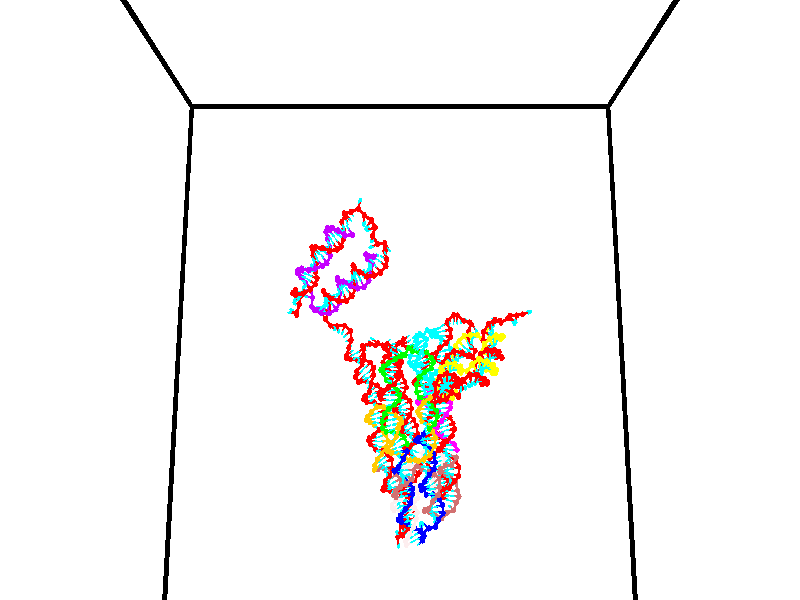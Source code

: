 // switches for output
#declare DRAW_BASES = 1; // possible values are 0, 1; only relevant for DNA ribbons
#declare DRAW_BASES_TYPE = 3; // possible values are 1, 2, 3; only relevant for DNA ribbons
#declare DRAW_FOG = 0; // set to 1 to enable fog

#include "colors.inc"

#include "transforms.inc"
background { rgb <1, 1, 1>}

#default {
   normal{
       ripples 0.25
       frequency 0.20
       turbulence 0.2
       lambda 5
   }
	finish {
		phong 0.1
		phong_size 40.
	}
}

// original window dimensions: 1024x640


// camera settings

camera {
	sky <0, 0.179814, -0.983701>
	up <0, 0.179814, -0.983701>
	right 1.6 * <1, 0, 0>
	location <35, 94.9851, 44.8844>
	look_at <35, 29.7336, 32.9568>
	direction <0, -65.2515, -11.9276>
	angle 67.0682
}


# declare cpy_camera_pos = <35, 94.9851, 44.8844>;
# if (DRAW_FOG = 1)
fog {
	fog_type 2
	up vnormalize(cpy_camera_pos)
	color rgbt<1,1,1,0.3>
	distance 1e-5
	fog_alt 3e-3
	fog_offset 56
}
# end


// LIGHTS

# declare lum = 6;
global_settings {
	ambient_light rgb lum * <0.05, 0.05, 0.05>
	max_trace_level 15
}# declare cpy_direct_light_amount = 0.25;
light_source
{	1000 * <-1, -1.16352, -0.803886>,
	rgb lum * cpy_direct_light_amount
	parallel
}

light_source
{	1000 * <1, 1.16352, 0.803886>,
	rgb lum * cpy_direct_light_amount
	parallel
}

// strand 0

// nucleotide -1

// particle -1
sphere {
	<24.541887, 34.521080, 35.127407> 0.250000
	pigment { color rgbt <1,0,0,0> }
	no_shadow
}
cylinder {
	<24.289865, 34.763367, 34.933029>,  <24.138653, 34.908737, 34.816402>, 0.100000
	pigment { color rgbt <1,0,0,0> }
	no_shadow
}
cylinder {
	<24.289865, 34.763367, 34.933029>,  <24.541887, 34.521080, 35.127407>, 0.100000
	pigment { color rgbt <1,0,0,0> }
	no_shadow
}

// particle -1
sphere {
	<24.289865, 34.763367, 34.933029> 0.100000
	pigment { color rgbt <1,0,0,0> }
	no_shadow
}
sphere {
	0, 1
	scale<0.080000,0.200000,0.300000>
	matrix <-0.089365, 0.565059, 0.820196,
		0.771393, 0.560194, -0.301888,
		-0.630053, 0.605715, -0.485945,
		24.100849, 34.945080, 34.787247>
	pigment { color rgbt <0,1,1,0> }
	no_shadow
}
cylinder {
	<24.671944, 35.287167, 35.006924>,  <24.541887, 34.521080, 35.127407>, 0.130000
	pigment { color rgbt <1,0,0,0> }
	no_shadow
}

// nucleotide -1

// particle -1
sphere {
	<24.671944, 35.287167, 35.006924> 0.250000
	pigment { color rgbt <1,0,0,0> }
	no_shadow
}
cylinder {
	<24.275936, 35.233875, 35.025311>,  <24.038332, 35.201900, 35.036343>, 0.100000
	pigment { color rgbt <1,0,0,0> }
	no_shadow
}
cylinder {
	<24.275936, 35.233875, 35.025311>,  <24.671944, 35.287167, 35.006924>, 0.100000
	pigment { color rgbt <1,0,0,0> }
	no_shadow
}

// particle -1
sphere {
	<24.275936, 35.233875, 35.025311> 0.100000
	pigment { color rgbt <1,0,0,0> }
	no_shadow
}
sphere {
	0, 1
	scale<0.080000,0.200000,0.300000>
	matrix <0.000837, 0.320626, 0.947205,
		-0.140932, 0.937790, -0.317314,
		-0.990019, -0.133225, 0.045972,
		23.978930, 35.193909, 35.039101>
	pigment { color rgbt <0,1,1,0> }
	no_shadow
}
cylinder {
	<24.934896, 35.521862, 34.393761>,  <24.671944, 35.287167, 35.006924>, 0.130000
	pigment { color rgbt <1,0,0,0> }
	no_shadow
}

// nucleotide -1

// particle -1
sphere {
	<24.934896, 35.521862, 34.393761> 0.250000
	pigment { color rgbt <1,0,0,0> }
	no_shadow
}
cylinder {
	<24.723810, 35.861443, 34.405094>,  <24.597158, 36.065189, 34.411896>, 0.100000
	pigment { color rgbt <1,0,0,0> }
	no_shadow
}
cylinder {
	<24.723810, 35.861443, 34.405094>,  <24.934896, 35.521862, 34.393761>, 0.100000
	pigment { color rgbt <1,0,0,0> }
	no_shadow
}

// particle -1
sphere {
	<24.723810, 35.861443, 34.405094> 0.100000
	pigment { color rgbt <1,0,0,0> }
	no_shadow
}
sphere {
	0, 1
	scale<0.080000,0.200000,0.300000>
	matrix <0.782008, 0.498586, -0.374000,
		-0.331635, -0.175206, -0.926996,
		-0.527714, 0.848949, 0.028336,
		24.565496, 36.116127, 34.413593>
	pigment { color rgbt <0,1,1,0> }
	no_shadow
}
cylinder {
	<25.091524, 35.983353, 33.808228>,  <24.934896, 35.521862, 34.393761>, 0.130000
	pigment { color rgbt <1,0,0,0> }
	no_shadow
}

// nucleotide -1

// particle -1
sphere {
	<25.091524, 35.983353, 33.808228> 0.250000
	pigment { color rgbt <1,0,0,0> }
	no_shadow
}
cylinder {
	<24.874300, 36.237476, 34.027851>,  <24.743965, 36.389950, 34.159626>, 0.100000
	pigment { color rgbt <1,0,0,0> }
	no_shadow
}
cylinder {
	<24.874300, 36.237476, 34.027851>,  <25.091524, 35.983353, 33.808228>, 0.100000
	pigment { color rgbt <1,0,0,0> }
	no_shadow
}

// particle -1
sphere {
	<24.874300, 36.237476, 34.027851> 0.100000
	pigment { color rgbt <1,0,0,0> }
	no_shadow
}
sphere {
	0, 1
	scale<0.080000,0.200000,0.300000>
	matrix <0.609872, 0.747882, -0.262161,
		-0.577185, 0.192487, -0.793603,
		-0.543059, 0.635312, 0.549059,
		24.711382, 36.428070, 34.192570>
	pigment { color rgbt <0,1,1,0> }
	no_shadow
}
cylinder {
	<24.729467, 36.660896, 33.391220>,  <25.091524, 35.983353, 33.808228>, 0.130000
	pigment { color rgbt <1,0,0,0> }
	no_shadow
}

// nucleotide -1

// particle -1
sphere {
	<24.729467, 36.660896, 33.391220> 0.250000
	pigment { color rgbt <1,0,0,0> }
	no_shadow
}
cylinder {
	<24.870369, 36.705605, 33.762901>,  <24.954910, 36.732430, 33.985912>, 0.100000
	pigment { color rgbt <1,0,0,0> }
	no_shadow
}
cylinder {
	<24.870369, 36.705605, 33.762901>,  <24.729467, 36.660896, 33.391220>, 0.100000
	pigment { color rgbt <1,0,0,0> }
	no_shadow
}

// particle -1
sphere {
	<24.870369, 36.705605, 33.762901> 0.100000
	pigment { color rgbt <1,0,0,0> }
	no_shadow
}
sphere {
	0, 1
	scale<0.080000,0.200000,0.300000>
	matrix <0.480402, 0.830474, -0.282006,
		-0.803201, 0.545730, 0.238844,
		0.352253, 0.111766, 0.929207,
		24.976046, 36.739136, 34.041664>
	pigment { color rgbt <0,1,1,0> }
	no_shadow
}
cylinder {
	<24.563946, 37.311493, 33.782101>,  <24.729467, 36.660896, 33.391220>, 0.130000
	pigment { color rgbt <1,0,0,0> }
	no_shadow
}

// nucleotide -1

// particle -1
sphere {
	<24.563946, 37.311493, 33.782101> 0.250000
	pigment { color rgbt <1,0,0,0> }
	no_shadow
}
cylinder {
	<24.924015, 37.152382, 33.853046>,  <25.140057, 37.056915, 33.895615>, 0.100000
	pigment { color rgbt <1,0,0,0> }
	no_shadow
}
cylinder {
	<24.924015, 37.152382, 33.853046>,  <24.563946, 37.311493, 33.782101>, 0.100000
	pigment { color rgbt <1,0,0,0> }
	no_shadow
}

// particle -1
sphere {
	<24.924015, 37.152382, 33.853046> 0.100000
	pigment { color rgbt <1,0,0,0> }
	no_shadow
}
sphere {
	0, 1
	scale<0.080000,0.200000,0.300000>
	matrix <0.434409, 0.790872, -0.431057,
		0.031194, 0.465074, 0.884722,
		0.900176, -0.397777, 0.177362,
		25.194067, 37.033051, 33.906254>
	pigment { color rgbt <0,1,1,0> }
	no_shadow
}
cylinder {
	<24.932400, 37.884811, 34.067581>,  <24.563946, 37.311493, 33.782101>, 0.130000
	pigment { color rgbt <1,0,0,0> }
	no_shadow
}

// nucleotide -1

// particle -1
sphere {
	<24.932400, 37.884811, 34.067581> 0.250000
	pigment { color rgbt <1,0,0,0> }
	no_shadow
}
cylinder {
	<25.148712, 37.598289, 33.891190>,  <25.278500, 37.426376, 33.785355>, 0.100000
	pigment { color rgbt <1,0,0,0> }
	no_shadow
}
cylinder {
	<25.148712, 37.598289, 33.891190>,  <24.932400, 37.884811, 34.067581>, 0.100000
	pigment { color rgbt <1,0,0,0> }
	no_shadow
}

// particle -1
sphere {
	<25.148712, 37.598289, 33.891190> 0.100000
	pigment { color rgbt <1,0,0,0> }
	no_shadow
}
sphere {
	0, 1
	scale<0.080000,0.200000,0.300000>
	matrix <0.406212, 0.681452, -0.608782,
		0.736580, 0.150086, 0.659488,
		0.540779, -0.716308, -0.440977,
		25.310946, 37.383396, 33.758896>
	pigment { color rgbt <0,1,1,0> }
	no_shadow
}
cylinder {
	<25.703491, 38.174637, 34.000023>,  <24.932400, 37.884811, 34.067581>, 0.130000
	pigment { color rgbt <1,0,0,0> }
	no_shadow
}

// nucleotide -1

// particle -1
sphere {
	<25.703491, 38.174637, 34.000023> 0.250000
	pigment { color rgbt <1,0,0,0> }
	no_shadow
}
cylinder {
	<25.693468, 37.874611, 33.735664>,  <25.687454, 37.694595, 33.577049>, 0.100000
	pigment { color rgbt <1,0,0,0> }
	no_shadow
}
cylinder {
	<25.693468, 37.874611, 33.735664>,  <25.703491, 38.174637, 34.000023>, 0.100000
	pigment { color rgbt <1,0,0,0> }
	no_shadow
}

// particle -1
sphere {
	<25.693468, 37.874611, 33.735664> 0.100000
	pigment { color rgbt <1,0,0,0> }
	no_shadow
}
sphere {
	0, 1
	scale<0.080000,0.200000,0.300000>
	matrix <0.588756, 0.523213, -0.616129,
		0.807922, -0.404544, 0.428493,
		-0.025058, -0.750062, -0.660893,
		25.685951, 37.649593, 33.537395>
	pigment { color rgbt <0,1,1,0> }
	no_shadow
}
cylinder {
	<26.365030, 38.137295, 33.643387>,  <25.703491, 38.174637, 34.000023>, 0.130000
	pigment { color rgbt <1,0,0,0> }
	no_shadow
}

// nucleotide -1

// particle -1
sphere {
	<26.365030, 38.137295, 33.643387> 0.250000
	pigment { color rgbt <1,0,0,0> }
	no_shadow
}
cylinder {
	<26.126772, 37.936348, 33.392681>,  <25.983816, 37.815781, 33.242256>, 0.100000
	pigment { color rgbt <1,0,0,0> }
	no_shadow
}
cylinder {
	<26.126772, 37.936348, 33.392681>,  <26.365030, 38.137295, 33.643387>, 0.100000
	pigment { color rgbt <1,0,0,0> }
	no_shadow
}

// particle -1
sphere {
	<26.126772, 37.936348, 33.392681> 0.100000
	pigment { color rgbt <1,0,0,0> }
	no_shadow
}
sphere {
	0, 1
	scale<0.080000,0.200000,0.300000>
	matrix <0.554970, 0.306718, -0.773261,
		0.580701, -0.808425, 0.096104,
		-0.595647, -0.502368, -0.626763,
		25.948078, 37.785637, 33.204651>
	pigment { color rgbt <0,1,1,0> }
	no_shadow
}
cylinder {
	<26.829241, 37.980476, 33.184536>,  <26.365030, 38.137295, 33.643387>, 0.130000
	pigment { color rgbt <1,0,0,0> }
	no_shadow
}

// nucleotide -1

// particle -1
sphere {
	<26.829241, 37.980476, 33.184536> 0.250000
	pigment { color rgbt <1,0,0,0> }
	no_shadow
}
cylinder {
	<26.488646, 37.916393, 32.984818>,  <26.284288, 37.877945, 32.864986>, 0.100000
	pigment { color rgbt <1,0,0,0> }
	no_shadow
}
cylinder {
	<26.488646, 37.916393, 32.984818>,  <26.829241, 37.980476, 33.184536>, 0.100000
	pigment { color rgbt <1,0,0,0> }
	no_shadow
}

// particle -1
sphere {
	<26.488646, 37.916393, 32.984818> 0.100000
	pigment { color rgbt <1,0,0,0> }
	no_shadow
}
sphere {
	0, 1
	scale<0.080000,0.200000,0.300000>
	matrix <0.465636, 0.206871, -0.860458,
		0.241139, -0.965163, -0.101552,
		-0.851490, -0.160204, -0.499299,
		26.233198, 37.868332, 32.835026>
	pigment { color rgbt <0,1,1,0> }
	no_shadow
}
cylinder {
	<26.930315, 37.550163, 32.603649>,  <26.829241, 37.980476, 33.184536>, 0.130000
	pigment { color rgbt <1,0,0,0> }
	no_shadow
}

// nucleotide -1

// particle -1
sphere {
	<26.930315, 37.550163, 32.603649> 0.250000
	pigment { color rgbt <1,0,0,0> }
	no_shadow
}
cylinder {
	<26.591295, 37.745888, 32.521450>,  <26.387882, 37.863323, 32.472130>, 0.100000
	pigment { color rgbt <1,0,0,0> }
	no_shadow
}
cylinder {
	<26.591295, 37.745888, 32.521450>,  <26.930315, 37.550163, 32.603649>, 0.100000
	pigment { color rgbt <1,0,0,0> }
	no_shadow
}

// particle -1
sphere {
	<26.591295, 37.745888, 32.521450> 0.100000
	pigment { color rgbt <1,0,0,0> }
	no_shadow
}
sphere {
	0, 1
	scale<0.080000,0.200000,0.300000>
	matrix <0.302219, 0.126692, -0.944782,
		-0.436259, -0.862857, -0.255258,
		-0.847550, 0.489313, -0.205502,
		26.337030, 37.892681, 32.459801>
	pigment { color rgbt <0,1,1,0> }
	no_shadow
}
cylinder {
	<26.720583, 37.306576, 32.033318>,  <26.930315, 37.550163, 32.603649>, 0.130000
	pigment { color rgbt <1,0,0,0> }
	no_shadow
}

// nucleotide -1

// particle -1
sphere {
	<26.720583, 37.306576, 32.033318> 0.250000
	pigment { color rgbt <1,0,0,0> }
	no_shadow
}
cylinder {
	<26.543285, 37.665134, 32.032391>,  <26.436907, 37.880268, 32.031834>, 0.100000
	pigment { color rgbt <1,0,0,0> }
	no_shadow
}
cylinder {
	<26.543285, 37.665134, 32.032391>,  <26.720583, 37.306576, 32.033318>, 0.100000
	pigment { color rgbt <1,0,0,0> }
	no_shadow
}

// particle -1
sphere {
	<26.543285, 37.665134, 32.032391> 0.100000
	pigment { color rgbt <1,0,0,0> }
	no_shadow
}
sphere {
	0, 1
	scale<0.080000,0.200000,0.300000>
	matrix <0.247030, 0.119664, -0.961591,
		-0.861690, -0.426793, -0.274478,
		-0.443245, 0.896398, -0.002317,
		26.410313, 37.934055, 32.031696>
	pigment { color rgbt <0,1,1,0> }
	no_shadow
}
cylinder {
	<26.817856, 37.534950, 31.399368>,  <26.720583, 37.306576, 32.033318>, 0.130000
	pigment { color rgbt <1,0,0,0> }
	no_shadow
}

// nucleotide -1

// particle -1
sphere {
	<26.817856, 37.534950, 31.399368> 0.250000
	pigment { color rgbt <1,0,0,0> }
	no_shadow
}
cylinder {
	<26.636316, 37.869419, 31.522554>,  <26.527391, 38.070099, 31.596466>, 0.100000
	pigment { color rgbt <1,0,0,0> }
	no_shadow
}
cylinder {
	<26.636316, 37.869419, 31.522554>,  <26.817856, 37.534950, 31.399368>, 0.100000
	pigment { color rgbt <1,0,0,0> }
	no_shadow
}

// particle -1
sphere {
	<26.636316, 37.869419, 31.522554> 0.100000
	pigment { color rgbt <1,0,0,0> }
	no_shadow
}
sphere {
	0, 1
	scale<0.080000,0.200000,0.300000>
	matrix <0.379646, 0.494123, -0.782120,
		-0.806156, -0.238047, -0.541706,
		-0.453851, 0.836167, 0.307967,
		26.500160, 38.120270, 31.614944>
	pigment { color rgbt <0,1,1,0> }
	no_shadow
}
cylinder {
	<26.543257, 37.876404, 30.751553>,  <26.817856, 37.534950, 31.399368>, 0.130000
	pigment { color rgbt <1,0,0,0> }
	no_shadow
}

// nucleotide -1

// particle -1
sphere {
	<26.543257, 37.876404, 30.751553> 0.250000
	pigment { color rgbt <1,0,0,0> }
	no_shadow
}
cylinder {
	<26.623419, 38.150852, 31.031290>,  <26.671516, 38.315521, 31.199133>, 0.100000
	pigment { color rgbt <1,0,0,0> }
	no_shadow
}
cylinder {
	<26.623419, 38.150852, 31.031290>,  <26.543257, 37.876404, 30.751553>, 0.100000
	pigment { color rgbt <1,0,0,0> }
	no_shadow
}

// particle -1
sphere {
	<26.623419, 38.150852, 31.031290> 0.100000
	pigment { color rgbt <1,0,0,0> }
	no_shadow
}
sphere {
	0, 1
	scale<0.080000,0.200000,0.300000>
	matrix <0.566539, 0.501212, -0.654079,
		-0.799294, 0.527286, -0.288267,
		0.200404, 0.686117, 0.699344,
		26.683540, 38.356686, 31.241093>
	pigment { color rgbt <0,1,1,0> }
	no_shadow
}
cylinder {
	<26.536652, 38.542606, 30.381332>,  <26.543257, 37.876404, 30.751553>, 0.130000
	pigment { color rgbt <1,0,0,0> }
	no_shadow
}

// nucleotide -1

// particle -1
sphere {
	<26.536652, 38.542606, 30.381332> 0.250000
	pigment { color rgbt <1,0,0,0> }
	no_shadow
}
cylinder {
	<26.742571, 38.575157, 30.722708>,  <26.866123, 38.594688, 30.927534>, 0.100000
	pigment { color rgbt <1,0,0,0> }
	no_shadow
}
cylinder {
	<26.742571, 38.575157, 30.722708>,  <26.536652, 38.542606, 30.381332>, 0.100000
	pigment { color rgbt <1,0,0,0> }
	no_shadow
}

// particle -1
sphere {
	<26.742571, 38.575157, 30.722708> 0.100000
	pigment { color rgbt <1,0,0,0> }
	no_shadow
}
sphere {
	0, 1
	scale<0.080000,0.200000,0.300000>
	matrix <0.767200, 0.400539, -0.500972,
		-0.382603, 0.912659, 0.143765,
		0.514800, 0.081377, 0.853440,
		26.897011, 38.599571, 30.978739>
	pigment { color rgbt <0,1,1,0> }
	no_shadow
}
cylinder {
	<26.639828, 39.307800, 30.454063>,  <26.536652, 38.542606, 30.381332>, 0.130000
	pigment { color rgbt <1,0,0,0> }
	no_shadow
}

// nucleotide -1

// particle -1
sphere {
	<26.639828, 39.307800, 30.454063> 0.250000
	pigment { color rgbt <1,0,0,0> }
	no_shadow
}
cylinder {
	<26.919870, 39.086372, 30.634466>,  <27.087896, 38.953514, 30.742708>, 0.100000
	pigment { color rgbt <1,0,0,0> }
	no_shadow
}
cylinder {
	<26.919870, 39.086372, 30.634466>,  <26.639828, 39.307800, 30.454063>, 0.100000
	pigment { color rgbt <1,0,0,0> }
	no_shadow
}

// particle -1
sphere {
	<26.919870, 39.086372, 30.634466> 0.100000
	pigment { color rgbt <1,0,0,0> }
	no_shadow
}
sphere {
	0, 1
	scale<0.080000,0.200000,0.300000>
	matrix <0.709432, 0.610888, -0.351457,
		-0.080956, 0.566015, 0.820410,
		0.700108, -0.553573, 0.451005,
		27.129904, 38.920300, 30.769768>
	pigment { color rgbt <0,1,1,0> }
	no_shadow
}
cylinder {
	<27.069611, 39.825199, 30.572659>,  <26.639828, 39.307800, 30.454063>, 0.130000
	pigment { color rgbt <1,0,0,0> }
	no_shadow
}

// nucleotide -1

// particle -1
sphere {
	<27.069611, 39.825199, 30.572659> 0.250000
	pigment { color rgbt <1,0,0,0> }
	no_shadow
}
cylinder {
	<27.290590, 39.494110, 30.612017>,  <27.423178, 39.295456, 30.635632>, 0.100000
	pigment { color rgbt <1,0,0,0> }
	no_shadow
}
cylinder {
	<27.290590, 39.494110, 30.612017>,  <27.069611, 39.825199, 30.572659>, 0.100000
	pigment { color rgbt <1,0,0,0> }
	no_shadow
}

// particle -1
sphere {
	<27.290590, 39.494110, 30.612017> 0.100000
	pigment { color rgbt <1,0,0,0> }
	no_shadow
}
sphere {
	0, 1
	scale<0.080000,0.200000,0.300000>
	matrix <0.799914, 0.493259, -0.341808,
		0.234387, 0.267538, 0.934605,
		0.552449, -0.827719, 0.098394,
		27.456326, 39.245796, 30.641535>
	pigment { color rgbt <0,1,1,0> }
	no_shadow
}
cylinder {
	<27.732655, 40.100208, 30.748549>,  <27.069611, 39.825199, 30.572659>, 0.130000
	pigment { color rgbt <1,0,0,0> }
	no_shadow
}

// nucleotide -1

// particle -1
sphere {
	<27.732655, 40.100208, 30.748549> 0.250000
	pigment { color rgbt <1,0,0,0> }
	no_shadow
}
cylinder {
	<27.830305, 39.726639, 30.644102>,  <27.888895, 39.502495, 30.581434>, 0.100000
	pigment { color rgbt <1,0,0,0> }
	no_shadow
}
cylinder {
	<27.830305, 39.726639, 30.644102>,  <27.732655, 40.100208, 30.748549>, 0.100000
	pigment { color rgbt <1,0,0,0> }
	no_shadow
}

// particle -1
sphere {
	<27.830305, 39.726639, 30.644102> 0.100000
	pigment { color rgbt <1,0,0,0> }
	no_shadow
}
sphere {
	0, 1
	scale<0.080000,0.200000,0.300000>
	matrix <0.845954, 0.336738, -0.413486,
		0.474093, -0.119948, 0.872266,
		0.244128, -0.933927, -0.261115,
		27.903543, 39.446461, 30.565767>
	pigment { color rgbt <0,1,1,0> }
	no_shadow
}
cylinder {
	<28.409662, 39.960945, 30.919037>,  <27.732655, 40.100208, 30.748549>, 0.130000
	pigment { color rgbt <1,0,0,0> }
	no_shadow
}

// nucleotide -1

// particle -1
sphere {
	<28.409662, 39.960945, 30.919037> 0.250000
	pigment { color rgbt <1,0,0,0> }
	no_shadow
}
cylinder {
	<28.346216, 39.680325, 30.641140>,  <28.308149, 39.511951, 30.474401>, 0.100000
	pigment { color rgbt <1,0,0,0> }
	no_shadow
}
cylinder {
	<28.346216, 39.680325, 30.641140>,  <28.409662, 39.960945, 30.919037>, 0.100000
	pigment { color rgbt <1,0,0,0> }
	no_shadow
}

// particle -1
sphere {
	<28.346216, 39.680325, 30.641140> 0.100000
	pigment { color rgbt <1,0,0,0> }
	no_shadow
}
sphere {
	0, 1
	scale<0.080000,0.200000,0.300000>
	matrix <0.678457, 0.433765, -0.592911,
		0.717312, -0.565399, 0.407169,
		-0.158616, -0.701549, -0.694744,
		28.298632, 39.469860, 30.432716>
	pigment { color rgbt <0,1,1,0> }
	no_shadow
}
cylinder {
	<29.074654, 39.836479, 30.770266>,  <28.409662, 39.960945, 30.919037>, 0.130000
	pigment { color rgbt <1,0,0,0> }
	no_shadow
}

// nucleotide -1

// particle -1
sphere {
	<29.074654, 39.836479, 30.770266> 0.250000
	pigment { color rgbt <1,0,0,0> }
	no_shadow
}
cylinder {
	<28.855165, 39.713608, 30.459255>,  <28.723473, 39.639885, 30.272648>, 0.100000
	pigment { color rgbt <1,0,0,0> }
	no_shadow
}
cylinder {
	<28.855165, 39.713608, 30.459255>,  <29.074654, 39.836479, 30.770266>, 0.100000
	pigment { color rgbt <1,0,0,0> }
	no_shadow
}

// particle -1
sphere {
	<28.855165, 39.713608, 30.459255> 0.100000
	pigment { color rgbt <1,0,0,0> }
	no_shadow
}
sphere {
	0, 1
	scale<0.080000,0.200000,0.300000>
	matrix <0.785319, 0.129527, -0.605390,
		0.286673, -0.942796, 0.170158,
		-0.548719, -0.307178, -0.777528,
		28.690550, 39.621456, 30.225996>
	pigment { color rgbt <0,1,1,0> }
	no_shadow
}
cylinder {
	<29.395309, 39.221096, 30.378565>,  <29.074654, 39.836479, 30.770266>, 0.130000
	pigment { color rgbt <1,0,0,0> }
	no_shadow
}

// nucleotide -1

// particle -1
sphere {
	<29.395309, 39.221096, 30.378565> 0.250000
	pigment { color rgbt <1,0,0,0> }
	no_shadow
}
cylinder {
	<29.152885, 39.405708, 30.119434>,  <29.007431, 39.516476, 29.963957>, 0.100000
	pigment { color rgbt <1,0,0,0> }
	no_shadow
}
cylinder {
	<29.152885, 39.405708, 30.119434>,  <29.395309, 39.221096, 30.378565>, 0.100000
	pigment { color rgbt <1,0,0,0> }
	no_shadow
}

// particle -1
sphere {
	<29.152885, 39.405708, 30.119434> 0.100000
	pigment { color rgbt <1,0,0,0> }
	no_shadow
}
sphere {
	0, 1
	scale<0.080000,0.200000,0.300000>
	matrix <0.759535, 0.093927, -0.643649,
		-0.236217, -0.882137, -0.407476,
		-0.606060, 0.461532, -0.647827,
		28.971067, 39.544167, 29.925087>
	pigment { color rgbt <0,1,1,0> }
	no_shadow
}
cylinder {
	<29.585493, 38.877056, 29.693378>,  <29.395309, 39.221096, 30.378565>, 0.130000
	pigment { color rgbt <1,0,0,0> }
	no_shadow
}

// nucleotide -1

// particle -1
sphere {
	<29.585493, 38.877056, 29.693378> 0.250000
	pigment { color rgbt <1,0,0,0> }
	no_shadow
}
cylinder {
	<29.423710, 39.238056, 29.634180>,  <29.326641, 39.454659, 29.598661>, 0.100000
	pigment { color rgbt <1,0,0,0> }
	no_shadow
}
cylinder {
	<29.423710, 39.238056, 29.634180>,  <29.585493, 38.877056, 29.693378>, 0.100000
	pigment { color rgbt <1,0,0,0> }
	no_shadow
}

// particle -1
sphere {
	<29.423710, 39.238056, 29.634180> 0.100000
	pigment { color rgbt <1,0,0,0> }
	no_shadow
}
sphere {
	0, 1
	scale<0.080000,0.200000,0.300000>
	matrix <0.663541, 0.178214, -0.726603,
		-0.629387, -0.392081, -0.670928,
		-0.404457, 0.902503, -0.147996,
		29.302372, 39.508808, 29.589781>
	pigment { color rgbt <0,1,1,0> }
	no_shadow
}
cylinder {
	<29.602411, 39.005497, 28.954945>,  <29.585493, 38.877056, 29.693378>, 0.130000
	pigment { color rgbt <1,0,0,0> }
	no_shadow
}

// nucleotide -1

// particle -1
sphere {
	<29.602411, 39.005497, 28.954945> 0.250000
	pigment { color rgbt <1,0,0,0> }
	no_shadow
}
cylinder {
	<29.512215, 39.367760, 29.098576>,  <29.458097, 39.585117, 29.184753>, 0.100000
	pigment { color rgbt <1,0,0,0> }
	no_shadow
}
cylinder {
	<29.512215, 39.367760, 29.098576>,  <29.602411, 39.005497, 28.954945>, 0.100000
	pigment { color rgbt <1,0,0,0> }
	no_shadow
}

// particle -1
sphere {
	<29.512215, 39.367760, 29.098576> 0.100000
	pigment { color rgbt <1,0,0,0> }
	no_shadow
}
sphere {
	0, 1
	scale<0.080000,0.200000,0.300000>
	matrix <0.553100, 0.422417, -0.718083,
		-0.802019, 0.036685, -0.596171,
		-0.225490, 0.905659, 0.359078,
		29.444567, 39.639458, 29.206299>
	pigment { color rgbt <0,1,1,0> }
	no_shadow
}
cylinder {
	<29.446943, 39.399178, 28.409573>,  <29.602411, 39.005497, 28.954945>, 0.130000
	pigment { color rgbt <1,0,0,0> }
	no_shadow
}

// nucleotide -1

// particle -1
sphere {
	<29.446943, 39.399178, 28.409573> 0.250000
	pigment { color rgbt <1,0,0,0> }
	no_shadow
}
cylinder {
	<29.565369, 39.641323, 28.705109>,  <29.636423, 39.786610, 28.882431>, 0.100000
	pigment { color rgbt <1,0,0,0> }
	no_shadow
}
cylinder {
	<29.565369, 39.641323, 28.705109>,  <29.446943, 39.399178, 28.409573>, 0.100000
	pigment { color rgbt <1,0,0,0> }
	no_shadow
}

// particle -1
sphere {
	<29.565369, 39.641323, 28.705109> 0.100000
	pigment { color rgbt <1,0,0,0> }
	no_shadow
}
sphere {
	0, 1
	scale<0.080000,0.200000,0.300000>
	matrix <0.594330, 0.488788, -0.638638,
		-0.747743, 0.628192, -0.215072,
		0.296063, 0.605360, 0.738841,
		29.654188, 39.822929, 28.926762>
	pigment { color rgbt <0,1,1,0> }
	no_shadow
}
cylinder {
	<29.779881, 39.871132, 28.004364>,  <29.446943, 39.399178, 28.409573>, 0.130000
	pigment { color rgbt <1,0,0,0> }
	no_shadow
}

// nucleotide -1

// particle -1
sphere {
	<29.779881, 39.871132, 28.004364> 0.250000
	pigment { color rgbt <1,0,0,0> }
	no_shadow
}
cylinder {
	<29.904110, 39.961384, 28.373716>,  <29.978647, 40.015533, 28.595327>, 0.100000
	pigment { color rgbt <1,0,0,0> }
	no_shadow
}
cylinder {
	<29.904110, 39.961384, 28.373716>,  <29.779881, 39.871132, 28.004364>, 0.100000
	pigment { color rgbt <1,0,0,0> }
	no_shadow
}

// particle -1
sphere {
	<29.904110, 39.961384, 28.373716> 0.100000
	pigment { color rgbt <1,0,0,0> }
	no_shadow
}
sphere {
	0, 1
	scale<0.080000,0.200000,0.300000>
	matrix <0.860720, 0.345470, -0.373913,
		-0.403367, 0.910902, -0.086909,
		0.310574, 0.225629, 0.923383,
		29.997282, 40.029072, 28.650732>
	pigment { color rgbt <0,1,1,0> }
	no_shadow
}
cylinder {
	<29.777012, 40.610878, 28.081936>,  <29.779881, 39.871132, 28.004364>, 0.130000
	pigment { color rgbt <1,0,0,0> }
	no_shadow
}

// nucleotide -1

// particle -1
sphere {
	<29.777012, 40.610878, 28.081936> 0.250000
	pigment { color rgbt <1,0,0,0> }
	no_shadow
}
cylinder {
	<30.060066, 40.418854, 28.289318>,  <30.229898, 40.303638, 28.413748>, 0.100000
	pigment { color rgbt <1,0,0,0> }
	no_shadow
}
cylinder {
	<30.060066, 40.418854, 28.289318>,  <29.777012, 40.610878, 28.081936>, 0.100000
	pigment { color rgbt <1,0,0,0> }
	no_shadow
}

// particle -1
sphere {
	<30.060066, 40.418854, 28.289318> 0.100000
	pigment { color rgbt <1,0,0,0> }
	no_shadow
}
sphere {
	0, 1
	scale<0.080000,0.200000,0.300000>
	matrix <0.701934, 0.393618, -0.593594,
		0.080885, 0.783970, 0.615507,
		0.707634, -0.480058, 0.518457,
		30.272356, 40.274837, 28.444855>
	pigment { color rgbt <0,1,1,0> }
	no_shadow
}
cylinder {
	<30.458111, 41.184601, 28.139551>,  <29.777012, 40.610878, 28.081936>, 0.130000
	pigment { color rgbt <1,0,0,0> }
	no_shadow
}

// nucleotide -1

// particle -1
sphere {
	<30.458111, 41.184601, 28.139551> 0.250000
	pigment { color rgbt <1,0,0,0> }
	no_shadow
}
cylinder {
	<30.498669, 40.786690, 28.134756>,  <30.523005, 40.547943, 28.131880>, 0.100000
	pigment { color rgbt <1,0,0,0> }
	no_shadow
}
cylinder {
	<30.498669, 40.786690, 28.134756>,  <30.458111, 41.184601, 28.139551>, 0.100000
	pigment { color rgbt <1,0,0,0> }
	no_shadow
}

// particle -1
sphere {
	<30.498669, 40.786690, 28.134756> 0.100000
	pigment { color rgbt <1,0,0,0> }
	no_shadow
}
sphere {
	0, 1
	scale<0.080000,0.200000,0.300000>
	matrix <0.684141, 0.078470, -0.725116,
		0.722267, 0.065325, 0.688522,
		0.101396, -0.994774, -0.011985,
		30.529087, 40.488258, 28.131161>
	pigment { color rgbt <0,1,1,0> }
	no_shadow
}
cylinder {
	<31.171452, 41.486740, 27.982121>,  <30.458111, 41.184601, 28.139551>, 0.130000
	pigment { color rgbt <1,0,0,0> }
	no_shadow
}

// nucleotide -1

// particle -1
sphere {
	<31.171452, 41.486740, 27.982121> 0.250000
	pigment { color rgbt <1,0,0,0> }
	no_shadow
}
cylinder {
	<31.262436, 41.772781, 27.717730>,  <31.317026, 41.944405, 27.559095>, 0.100000
	pigment { color rgbt <1,0,0,0> }
	no_shadow
}
cylinder {
	<31.262436, 41.772781, 27.717730>,  <31.171452, 41.486740, 27.982121>, 0.100000
	pigment { color rgbt <1,0,0,0> }
	no_shadow
}

// particle -1
sphere {
	<31.262436, 41.772781, 27.717730> 0.100000
	pigment { color rgbt <1,0,0,0> }
	no_shadow
}
sphere {
	0, 1
	scale<0.080000,0.200000,0.300000>
	matrix <-0.590286, -0.438591, -0.677642,
		-0.774483, 0.544301, 0.322354,
		0.227460, 0.715104, -0.660975,
		31.330673, 41.987312, 27.519438>
	pigment { color rgbt <0,1,1,0> }
	no_shadow
}
cylinder {
	<31.672386, 40.873539, 28.310442>,  <31.171452, 41.486740, 27.982121>, 0.130000
	pigment { color rgbt <1,0,0,0> }
	no_shadow
}

// nucleotide -1

// particle -1
sphere {
	<31.672386, 40.873539, 28.310442> 0.250000
	pigment { color rgbt <1,0,0,0> }
	no_shadow
}
cylinder {
	<31.669676, 40.946369, 28.703747>,  <31.668049, 40.990067, 28.939730>, 0.100000
	pigment { color rgbt <1,0,0,0> }
	no_shadow
}
cylinder {
	<31.669676, 40.946369, 28.703747>,  <31.672386, 40.873539, 28.310442>, 0.100000
	pigment { color rgbt <1,0,0,0> }
	no_shadow
}

// particle -1
sphere {
	<31.669676, 40.946369, 28.703747> 0.100000
	pigment { color rgbt <1,0,0,0> }
	no_shadow
}
sphere {
	0, 1
	scale<0.080000,0.200000,0.300000>
	matrix <0.542757, -0.825173, 0.156538,
		0.839863, 0.534733, -0.093229,
		-0.006776, 0.182071, 0.983262,
		31.667643, 41.000992, 28.998726>
	pigment { color rgbt <0,1,1,0> }
	no_shadow
}
cylinder {
	<32.314041, 40.683075, 28.646418>,  <31.672386, 40.873539, 28.310442>, 0.130000
	pigment { color rgbt <1,0,0,0> }
	no_shadow
}

// nucleotide -1

// particle -1
sphere {
	<32.314041, 40.683075, 28.646418> 0.250000
	pigment { color rgbt <1,0,0,0> }
	no_shadow
}
cylinder {
	<32.077866, 40.649044, 28.967451>,  <31.936161, 40.628624, 29.160072>, 0.100000
	pigment { color rgbt <1,0,0,0> }
	no_shadow
}
cylinder {
	<32.077866, 40.649044, 28.967451>,  <32.314041, 40.683075, 28.646418>, 0.100000
	pigment { color rgbt <1,0,0,0> }
	no_shadow
}

// particle -1
sphere {
	<32.077866, 40.649044, 28.967451> 0.100000
	pigment { color rgbt <1,0,0,0> }
	no_shadow
}
sphere {
	0, 1
	scale<0.080000,0.200000,0.300000>
	matrix <0.427929, -0.876140, 0.221936,
		0.684294, 0.474489, 0.553716,
		-0.590439, -0.085082, 0.802585,
		31.900734, 40.623520, 29.208227>
	pigment { color rgbt <0,1,1,0> }
	no_shadow
}
cylinder {
	<32.662731, 40.552650, 29.200081>,  <32.314041, 40.683075, 28.646418>, 0.130000
	pigment { color rgbt <1,0,0,0> }
	no_shadow
}

// nucleotide -1

// particle -1
sphere {
	<32.662731, 40.552650, 29.200081> 0.250000
	pigment { color rgbt <1,0,0,0> }
	no_shadow
}
cylinder {
	<32.298584, 40.396736, 29.255638>,  <32.080093, 40.303188, 29.288973>, 0.100000
	pigment { color rgbt <1,0,0,0> }
	no_shadow
}
cylinder {
	<32.298584, 40.396736, 29.255638>,  <32.662731, 40.552650, 29.200081>, 0.100000
	pigment { color rgbt <1,0,0,0> }
	no_shadow
}

// particle -1
sphere {
	<32.298584, 40.396736, 29.255638> 0.100000
	pigment { color rgbt <1,0,0,0> }
	no_shadow
}
sphere {
	0, 1
	scale<0.080000,0.200000,0.300000>
	matrix <0.410350, -0.893629, 0.181770,
		0.053268, 0.222473, 0.973482,
		-0.910371, -0.389786, 0.138894,
		32.025475, 40.279800, 29.297306>
	pigment { color rgbt <0,1,1,0> }
	no_shadow
}
cylinder {
	<32.422848, 40.146519, 29.736223>,  <32.662731, 40.552650, 29.200081>, 0.130000
	pigment { color rgbt <1,0,0,0> }
	no_shadow
}

// nucleotide -1

// particle -1
sphere {
	<32.422848, 40.146519, 29.736223> 0.250000
	pigment { color rgbt <1,0,0,0> }
	no_shadow
}
cylinder {
	<32.393002, 40.390892, 30.051485>,  <32.375095, 40.537518, 30.240643>, 0.100000
	pigment { color rgbt <1,0,0,0> }
	no_shadow
}
cylinder {
	<32.393002, 40.390892, 30.051485>,  <32.422848, 40.146519, 29.736223>, 0.100000
	pigment { color rgbt <1,0,0,0> }
	no_shadow
}

// particle -1
sphere {
	<32.393002, 40.390892, 30.051485> 0.100000
	pigment { color rgbt <1,0,0,0> }
	no_shadow
}
sphere {
	0, 1
	scale<0.080000,0.200000,0.300000>
	matrix <0.098567, -0.781970, 0.615473,
		0.992329, 0.123610, -0.001872,
		-0.074615, 0.610936, 0.788156,
		32.370617, 40.574173, 30.287931>
	pigment { color rgbt <0,1,1,0> }
	no_shadow
}
cylinder {
	<32.911865, 40.124641, 30.413403>,  <32.422848, 40.146519, 29.736223>, 0.130000
	pigment { color rgbt <1,0,0,0> }
	no_shadow
}

// nucleotide -1

// particle -1
sphere {
	<32.911865, 40.124641, 30.413403> 0.250000
	pigment { color rgbt <1,0,0,0> }
	no_shadow
}
cylinder {
	<32.582096, 40.273445, 30.584019>,  <32.384235, 40.362728, 30.686388>, 0.100000
	pigment { color rgbt <1,0,0,0> }
	no_shadow
}
cylinder {
	<32.582096, 40.273445, 30.584019>,  <32.911865, 40.124641, 30.413403>, 0.100000
	pigment { color rgbt <1,0,0,0> }
	no_shadow
}

// particle -1
sphere {
	<32.582096, 40.273445, 30.584019> 0.100000
	pigment { color rgbt <1,0,0,0> }
	no_shadow
}
sphere {
	0, 1
	scale<0.080000,0.200000,0.300000>
	matrix <-0.023057, -0.775093, 0.631426,
		0.565504, 0.510727, 0.647582,
		-0.824423, 0.372005, 0.426543,
		32.334770, 40.385048, 30.711981>
	pigment { color rgbt <0,1,1,0> }
	no_shadow
}
cylinder {
	<33.574368, 40.468189, 30.451746>,  <32.911865, 40.124641, 30.413403>, 0.130000
	pigment { color rgbt <1,0,0,0> }
	no_shadow
}

// nucleotide -1

// particle -1
sphere {
	<33.574368, 40.468189, 30.451746> 0.250000
	pigment { color rgbt <1,0,0,0> }
	no_shadow
}
cylinder {
	<33.802090, 40.572460, 30.763628>,  <33.938721, 40.635021, 30.950758>, 0.100000
	pigment { color rgbt <1,0,0,0> }
	no_shadow
}
cylinder {
	<33.802090, 40.572460, 30.763628>,  <33.574368, 40.468189, 30.451746>, 0.100000
	pigment { color rgbt <1,0,0,0> }
	no_shadow
}

// particle -1
sphere {
	<33.802090, 40.572460, 30.763628> 0.100000
	pigment { color rgbt <1,0,0,0> }
	no_shadow
}
sphere {
	0, 1
	scale<0.080000,0.200000,0.300000>
	matrix <-0.724278, -0.289714, 0.625690,
		0.388993, -0.920931, 0.023866,
		0.569303, 0.260674, 0.779707,
		33.972881, 40.650661, 30.997540>
	pigment { color rgbt <0,1,1,0> }
	no_shadow
}
cylinder {
	<33.580925, 39.858940, 30.908848>,  <33.574368, 40.468189, 30.451746>, 0.130000
	pigment { color rgbt <1,0,0,0> }
	no_shadow
}

// nucleotide -1

// particle -1
sphere {
	<33.580925, 39.858940, 30.908848> 0.250000
	pigment { color rgbt <1,0,0,0> }
	no_shadow
}
cylinder {
	<33.606514, 40.211246, 31.096533>,  <33.621868, 40.422630, 31.209145>, 0.100000
	pigment { color rgbt <1,0,0,0> }
	no_shadow
}
cylinder {
	<33.606514, 40.211246, 31.096533>,  <33.580925, 39.858940, 30.908848>, 0.100000
	pigment { color rgbt <1,0,0,0> }
	no_shadow
}

// particle -1
sphere {
	<33.606514, 40.211246, 31.096533> 0.100000
	pigment { color rgbt <1,0,0,0> }
	no_shadow
}
sphere {
	0, 1
	scale<0.080000,0.200000,0.300000>
	matrix <-0.762302, -0.260312, 0.592565,
		0.644052, -0.395591, 0.654755,
		0.063973, 0.880764, 0.469214,
		33.625706, 40.475475, 31.237297>
	pigment { color rgbt <0,1,1,0> }
	no_shadow
}
cylinder {
	<33.756237, 39.786842, 31.579693>,  <33.580925, 39.858940, 30.908848>, 0.130000
	pigment { color rgbt <1,0,0,0> }
	no_shadow
}

// nucleotide -1

// particle -1
sphere {
	<33.756237, 39.786842, 31.579693> 0.250000
	pigment { color rgbt <1,0,0,0> }
	no_shadow
}
cylinder {
	<33.518486, 40.104137, 31.526789>,  <33.375835, 40.294514, 31.495047>, 0.100000
	pigment { color rgbt <1,0,0,0> }
	no_shadow
}
cylinder {
	<33.518486, 40.104137, 31.526789>,  <33.756237, 39.786842, 31.579693>, 0.100000
	pigment { color rgbt <1,0,0,0> }
	no_shadow
}

// particle -1
sphere {
	<33.518486, 40.104137, 31.526789> 0.100000
	pigment { color rgbt <1,0,0,0> }
	no_shadow
}
sphere {
	0, 1
	scale<0.080000,0.200000,0.300000>
	matrix <-0.572197, -0.301588, 0.762650,
		0.565074, 0.528981, 0.633144,
		-0.594376, 0.793236, -0.132262,
		33.340172, 40.342110, 31.487110>
	pigment { color rgbt <0,1,1,0> }
	no_shadow
}
cylinder {
	<33.681084, 40.019306, 32.165878>,  <33.756237, 39.786842, 31.579693>, 0.130000
	pigment { color rgbt <1,0,0,0> }
	no_shadow
}

// nucleotide -1

// particle -1
sphere {
	<33.681084, 40.019306, 32.165878> 0.250000
	pigment { color rgbt <1,0,0,0> }
	no_shadow
}
cylinder {
	<33.353622, 40.125835, 31.962355>,  <33.157146, 40.189754, 31.840240>, 0.100000
	pigment { color rgbt <1,0,0,0> }
	no_shadow
}
cylinder {
	<33.353622, 40.125835, 31.962355>,  <33.681084, 40.019306, 32.165878>, 0.100000
	pigment { color rgbt <1,0,0,0> }
	no_shadow
}

// particle -1
sphere {
	<33.353622, 40.125835, 31.962355> 0.100000
	pigment { color rgbt <1,0,0,0> }
	no_shadow
}
sphere {
	0, 1
	scale<0.080000,0.200000,0.300000>
	matrix <-0.572488, -0.308250, 0.759762,
		0.045502, 0.913266, 0.404816,
		-0.818649, 0.266323, -0.508808,
		33.108028, 40.205730, 31.809711>
	pigment { color rgbt <0,1,1,0> }
	no_shadow
}
cylinder {
	<33.199112, 40.239902, 32.723755>,  <33.681084, 40.019306, 32.165878>, 0.130000
	pigment { color rgbt <1,0,0,0> }
	no_shadow
}

// nucleotide -1

// particle -1
sphere {
	<33.199112, 40.239902, 32.723755> 0.250000
	pigment { color rgbt <1,0,0,0> }
	no_shadow
}
cylinder {
	<32.938656, 40.195824, 32.423389>,  <32.782383, 40.169376, 32.243172>, 0.100000
	pigment { color rgbt <1,0,0,0> }
	no_shadow
}
cylinder {
	<32.938656, 40.195824, 32.423389>,  <33.199112, 40.239902, 32.723755>, 0.100000
	pigment { color rgbt <1,0,0,0> }
	no_shadow
}

// particle -1
sphere {
	<32.938656, 40.195824, 32.423389> 0.100000
	pigment { color rgbt <1,0,0,0> }
	no_shadow
}
sphere {
	0, 1
	scale<0.080000,0.200000,0.300000>
	matrix <-0.714621, -0.244194, 0.655504,
		-0.255603, 0.963445, 0.080256,
		-0.651140, -0.110197, -0.750915,
		32.743313, 40.162766, 32.198116>
	pigment { color rgbt <0,1,1,0> }
	no_shadow
}
cylinder {
	<32.615292, 40.520817, 33.015499>,  <33.199112, 40.239902, 32.723755>, 0.130000
	pigment { color rgbt <1,0,0,0> }
	no_shadow
}

// nucleotide -1

// particle -1
sphere {
	<32.615292, 40.520817, 33.015499> 0.250000
	pigment { color rgbt <1,0,0,0> }
	no_shadow
}
cylinder {
	<32.465691, 40.335247, 32.694279>,  <32.375931, 40.223904, 32.501545>, 0.100000
	pigment { color rgbt <1,0,0,0> }
	no_shadow
}
cylinder {
	<32.465691, 40.335247, 32.694279>,  <32.615292, 40.520817, 33.015499>, 0.100000
	pigment { color rgbt <1,0,0,0> }
	no_shadow
}

// particle -1
sphere {
	<32.465691, 40.335247, 32.694279> 0.100000
	pigment { color rgbt <1,0,0,0> }
	no_shadow
}
sphere {
	0, 1
	scale<0.080000,0.200000,0.300000>
	matrix <-0.808726, -0.260707, 0.527252,
		-0.453967, 0.846643, -0.277684,
		-0.374000, -0.463925, -0.803055,
		32.353489, 40.196068, 32.453362>
	pigment { color rgbt <0,1,1,0> }
	no_shadow
}
cylinder {
	<31.918301, 40.506580, 33.087082>,  <32.615292, 40.520817, 33.015499>, 0.130000
	pigment { color rgbt <1,0,0,0> }
	no_shadow
}

// nucleotide -1

// particle -1
sphere {
	<31.918301, 40.506580, 33.087082> 0.250000
	pigment { color rgbt <1,0,0,0> }
	no_shadow
}
cylinder {
	<31.956379, 40.212589, 32.818531>,  <31.979225, 40.036194, 32.657402>, 0.100000
	pigment { color rgbt <1,0,0,0> }
	no_shadow
}
cylinder {
	<31.956379, 40.212589, 32.818531>,  <31.918301, 40.506580, 33.087082>, 0.100000
	pigment { color rgbt <1,0,0,0> }
	no_shadow
}

// particle -1
sphere {
	<31.956379, 40.212589, 32.818531> 0.100000
	pigment { color rgbt <1,0,0,0> }
	no_shadow
}
sphere {
	0, 1
	scale<0.080000,0.200000,0.300000>
	matrix <-0.860494, -0.399846, 0.315711,
		-0.500488, 0.547663, -0.670505,
		0.095195, -0.734975, -0.671379,
		31.984938, 39.992096, 32.617119>
	pigment { color rgbt <0,1,1,0> }
	no_shadow
}
cylinder {
	<31.289270, 40.378048, 32.730122>,  <31.918301, 40.506580, 33.087082>, 0.130000
	pigment { color rgbt <1,0,0,0> }
	no_shadow
}

// nucleotide -1

// particle -1
sphere {
	<31.289270, 40.378048, 32.730122> 0.250000
	pigment { color rgbt <1,0,0,0> }
	no_shadow
}
cylinder {
	<31.480467, 40.041271, 32.629997>,  <31.595184, 39.839207, 32.569923>, 0.100000
	pigment { color rgbt <1,0,0,0> }
	no_shadow
}
cylinder {
	<31.480467, 40.041271, 32.629997>,  <31.289270, 40.378048, 32.730122>, 0.100000
	pigment { color rgbt <1,0,0,0> }
	no_shadow
}

// particle -1
sphere {
	<31.480467, 40.041271, 32.629997> 0.100000
	pigment { color rgbt <1,0,0,0> }
	no_shadow
}
sphere {
	0, 1
	scale<0.080000,0.200000,0.300000>
	matrix <-0.855346, -0.510978, 0.085354,
		-0.199768, 0.173307, -0.964395,
		0.477992, -0.841942, -0.250314,
		31.623865, 39.788689, 32.554905>
	pigment { color rgbt <0,1,1,0> }
	no_shadow
}
cylinder {
	<30.758232, 40.002136, 32.339916>,  <31.289270, 40.378048, 32.730122>, 0.130000
	pigment { color rgbt <1,0,0,0> }
	no_shadow
}

// nucleotide -1

// particle -1
sphere {
	<30.758232, 40.002136, 32.339916> 0.250000
	pigment { color rgbt <1,0,0,0> }
	no_shadow
}
cylinder {
	<31.012323, 39.715942, 32.456242>,  <31.164778, 39.544228, 32.526035>, 0.100000
	pigment { color rgbt <1,0,0,0> }
	no_shadow
}
cylinder {
	<31.012323, 39.715942, 32.456242>,  <30.758232, 40.002136, 32.339916>, 0.100000
	pigment { color rgbt <1,0,0,0> }
	no_shadow
}

// particle -1
sphere {
	<31.012323, 39.715942, 32.456242> 0.100000
	pigment { color rgbt <1,0,0,0> }
	no_shadow
}
sphere {
	0, 1
	scale<0.080000,0.200000,0.300000>
	matrix <-0.771490, -0.605352, 0.195838,
		0.035927, -0.348761, -0.936523,
		0.635226, -0.715482, 0.290814,
		31.202890, 39.501297, 32.543488>
	pigment { color rgbt <0,1,1,0> }
	no_shadow
}
cylinder {
	<30.563667, 39.363712, 31.945917>,  <30.758232, 40.002136, 32.339916>, 0.130000
	pigment { color rgbt <1,0,0,0> }
	no_shadow
}

// nucleotide -1

// particle -1
sphere {
	<30.563667, 39.363712, 31.945917> 0.250000
	pigment { color rgbt <1,0,0,0> }
	no_shadow
}
cylinder {
	<30.780598, 39.234184, 32.256020>,  <30.910755, 39.156467, 32.442081>, 0.100000
	pigment { color rgbt <1,0,0,0> }
	no_shadow
}
cylinder {
	<30.780598, 39.234184, 32.256020>,  <30.563667, 39.363712, 31.945917>, 0.100000
	pigment { color rgbt <1,0,0,0> }
	no_shadow
}

// particle -1
sphere {
	<30.780598, 39.234184, 32.256020> 0.100000
	pigment { color rgbt <1,0,0,0> }
	no_shadow
}
sphere {
	0, 1
	scale<0.080000,0.200000,0.300000>
	matrix <-0.679915, -0.711218, 0.178562,
		0.493555, -0.623948, -0.605881,
		0.542327, -0.323818, 0.775257,
		30.943296, 39.137039, 32.488598>
	pigment { color rgbt <0,1,1,0> }
	no_shadow
}
cylinder {
	<30.557945, 38.600697, 31.803213>,  <30.563667, 39.363712, 31.945917>, 0.130000
	pigment { color rgbt <1,0,0,0> }
	no_shadow
}

// nucleotide -1

// particle -1
sphere {
	<30.557945, 38.600697, 31.803213> 0.250000
	pigment { color rgbt <1,0,0,0> }
	no_shadow
}
cylinder {
	<30.612297, 38.700928, 32.186619>,  <30.644907, 38.761066, 32.416660>, 0.100000
	pigment { color rgbt <1,0,0,0> }
	no_shadow
}
cylinder {
	<30.612297, 38.700928, 32.186619>,  <30.557945, 38.600697, 31.803213>, 0.100000
	pigment { color rgbt <1,0,0,0> }
	no_shadow
}

// particle -1
sphere {
	<30.612297, 38.700928, 32.186619> 0.100000
	pigment { color rgbt <1,0,0,0> }
	no_shadow
}
sphere {
	0, 1
	scale<0.080000,0.200000,0.300000>
	matrix <-0.643269, -0.713498, 0.277714,
		0.753487, -0.654317, 0.064241,
		0.135877, 0.250579, 0.958513,
		30.653061, 38.776100, 32.474174>
	pigment { color rgbt <0,1,1,0> }
	no_shadow
}
cylinder {
	<30.458057, 37.963028, 32.123981>,  <30.557945, 38.600697, 31.803213>, 0.130000
	pigment { color rgbt <1,0,0,0> }
	no_shadow
}

// nucleotide -1

// particle -1
sphere {
	<30.458057, 37.963028, 32.123981> 0.250000
	pigment { color rgbt <1,0,0,0> }
	no_shadow
}
cylinder {
	<30.453840, 38.231525, 32.420444>,  <30.451311, 38.392624, 32.598324>, 0.100000
	pigment { color rgbt <1,0,0,0> }
	no_shadow
}
cylinder {
	<30.453840, 38.231525, 32.420444>,  <30.458057, 37.963028, 32.123981>, 0.100000
	pigment { color rgbt <1,0,0,0> }
	no_shadow
}

// particle -1
sphere {
	<30.453840, 38.231525, 32.420444> 0.100000
	pigment { color rgbt <1,0,0,0> }
	no_shadow
}
sphere {
	0, 1
	scale<0.080000,0.200000,0.300000>
	matrix <-0.614649, -0.588992, 0.524686,
		0.788730, -0.450024, 0.418787,
		-0.010541, 0.671243, 0.741162,
		30.450678, 38.432899, 32.642792>
	pigment { color rgbt <0,1,1,0> }
	no_shadow
}
cylinder {
	<30.516766, 37.549023, 32.767017>,  <30.458057, 37.963028, 32.123981>, 0.130000
	pigment { color rgbt <1,0,0,0> }
	no_shadow
}

// nucleotide -1

// particle -1
sphere {
	<30.516766, 37.549023, 32.767017> 0.250000
	pigment { color rgbt <1,0,0,0> }
	no_shadow
}
cylinder {
	<30.392639, 37.896534, 32.921383>,  <30.318163, 38.105042, 33.014004>, 0.100000
	pigment { color rgbt <1,0,0,0> }
	no_shadow
}
cylinder {
	<30.392639, 37.896534, 32.921383>,  <30.516766, 37.549023, 32.767017>, 0.100000
	pigment { color rgbt <1,0,0,0> }
	no_shadow
}

// particle -1
sphere {
	<30.392639, 37.896534, 32.921383> 0.100000
	pigment { color rgbt <1,0,0,0> }
	no_shadow
}
sphere {
	0, 1
	scale<0.080000,0.200000,0.300000>
	matrix <-0.644882, -0.490644, 0.585999,
		0.698449, -0.067025, 0.712514,
		-0.310314, 0.868778, 0.385913,
		30.299545, 38.157169, 33.037155>
	pigment { color rgbt <0,1,1,0> }
	no_shadow
}
cylinder {
	<30.657587, 37.430710, 33.419971>,  <30.516766, 37.549023, 32.767017>, 0.130000
	pigment { color rgbt <1,0,0,0> }
	no_shadow
}

// nucleotide -1

// particle -1
sphere {
	<30.657587, 37.430710, 33.419971> 0.250000
	pigment { color rgbt <1,0,0,0> }
	no_shadow
}
cylinder {
	<30.367491, 37.697845, 33.353016>,  <30.193432, 37.858128, 33.312843>, 0.100000
	pigment { color rgbt <1,0,0,0> }
	no_shadow
}
cylinder {
	<30.367491, 37.697845, 33.353016>,  <30.657587, 37.430710, 33.419971>, 0.100000
	pigment { color rgbt <1,0,0,0> }
	no_shadow
}

// particle -1
sphere {
	<30.367491, 37.697845, 33.353016> 0.100000
	pigment { color rgbt <1,0,0,0> }
	no_shadow
}
sphere {
	0, 1
	scale<0.080000,0.200000,0.300000>
	matrix <-0.643517, -0.571092, 0.509647,
		0.244767, 0.477335, 0.843943,
		-0.725242, 0.667836, -0.167389,
		30.149918, 37.898197, 33.302799>
	pigment { color rgbt <0,1,1,0> }
	no_shadow
}
cylinder {
	<30.341921, 37.414410, 34.038712>,  <30.657587, 37.430710, 33.419971>, 0.130000
	pigment { color rgbt <1,0,0,0> }
	no_shadow
}

// nucleotide -1

// particle -1
sphere {
	<30.341921, 37.414410, 34.038712> 0.250000
	pigment { color rgbt <1,0,0,0> }
	no_shadow
}
cylinder {
	<30.083717, 37.572369, 33.777218>,  <29.928795, 37.667145, 33.620319>, 0.100000
	pigment { color rgbt <1,0,0,0> }
	no_shadow
}
cylinder {
	<30.083717, 37.572369, 33.777218>,  <30.341921, 37.414410, 34.038712>, 0.100000
	pigment { color rgbt <1,0,0,0> }
	no_shadow
}

// particle -1
sphere {
	<30.083717, 37.572369, 33.777218> 0.100000
	pigment { color rgbt <1,0,0,0> }
	no_shadow
}
sphere {
	0, 1
	scale<0.080000,0.200000,0.300000>
	matrix <-0.755807, -0.453437, 0.472387,
		-0.109884, 0.799030, 0.591165,
		-0.645508, 0.394900, -0.653738,
		29.890064, 37.690838, 33.581097>
	pigment { color rgbt <0,1,1,0> }
	no_shadow
}
cylinder {
	<29.817343, 37.684822, 34.494976>,  <30.341921, 37.414410, 34.038712>, 0.130000
	pigment { color rgbt <1,0,0,0> }
	no_shadow
}

// nucleotide -1

// particle -1
sphere {
	<29.817343, 37.684822, 34.494976> 0.250000
	pigment { color rgbt <1,0,0,0> }
	no_shadow
}
cylinder {
	<29.647894, 37.647713, 34.134544>,  <29.546225, 37.625446, 33.918285>, 0.100000
	pigment { color rgbt <1,0,0,0> }
	no_shadow
}
cylinder {
	<29.647894, 37.647713, 34.134544>,  <29.817343, 37.684822, 34.494976>, 0.100000
	pigment { color rgbt <1,0,0,0> }
	no_shadow
}

// particle -1
sphere {
	<29.647894, 37.647713, 34.134544> 0.100000
	pigment { color rgbt <1,0,0,0> }
	no_shadow
}
sphere {
	0, 1
	scale<0.080000,0.200000,0.300000>
	matrix <-0.860123, -0.270828, 0.432252,
		-0.284137, 0.958147, 0.034935,
		-0.423622, -0.092771, -0.901076,
		29.520807, 37.619881, 33.864220>
	pigment { color rgbt <0,1,1,0> }
	no_shadow
}
cylinder {
	<29.055138, 37.934711, 34.538631>,  <29.817343, 37.684822, 34.494976>, 0.130000
	pigment { color rgbt <1,0,0,0> }
	no_shadow
}

// nucleotide -1

// particle -1
sphere {
	<29.055138, 37.934711, 34.538631> 0.250000
	pigment { color rgbt <1,0,0,0> }
	no_shadow
}
cylinder {
	<29.068785, 37.684834, 34.226582>,  <29.076973, 37.534908, 34.039352>, 0.100000
	pigment { color rgbt <1,0,0,0> }
	no_shadow
}
cylinder {
	<29.068785, 37.684834, 34.226582>,  <29.055138, 37.934711, 34.538631>, 0.100000
	pigment { color rgbt <1,0,0,0> }
	no_shadow
}

// particle -1
sphere {
	<29.068785, 37.684834, 34.226582> 0.100000
	pigment { color rgbt <1,0,0,0> }
	no_shadow
}
sphere {
	0, 1
	scale<0.080000,0.200000,0.300000>
	matrix <-0.812412, -0.471963, 0.342400,
		-0.582085, 0.622103, -0.523608,
		0.034116, -0.624691, -0.780126,
		29.079020, 37.497425, 33.992542>
	pigment { color rgbt <0,1,1,0> }
	no_shadow
}
cylinder {
	<28.345160, 37.949615, 34.337208>,  <29.055138, 37.934711, 34.538631>, 0.130000
	pigment { color rgbt <1,0,0,0> }
	no_shadow
}

// nucleotide -1

// particle -1
sphere {
	<28.345160, 37.949615, 34.337208> 0.250000
	pigment { color rgbt <1,0,0,0> }
	no_shadow
}
cylinder {
	<28.479696, 37.607616, 34.179291>,  <28.560419, 37.402416, 34.084541>, 0.100000
	pigment { color rgbt <1,0,0,0> }
	no_shadow
}
cylinder {
	<28.479696, 37.607616, 34.179291>,  <28.345160, 37.949615, 34.337208>, 0.100000
	pigment { color rgbt <1,0,0,0> }
	no_shadow
}

// particle -1
sphere {
	<28.479696, 37.607616, 34.179291> 0.100000
	pigment { color rgbt <1,0,0,0> }
	no_shadow
}
sphere {
	0, 1
	scale<0.080000,0.200000,0.300000>
	matrix <-0.818897, -0.472550, 0.325737,
		-0.465057, 0.213723, -0.859095,
		0.336348, -0.854996, -0.394780,
		28.580599, 37.351120, 34.060852>
	pigment { color rgbt <0,1,1,0> }
	no_shadow
}
cylinder {
	<27.756863, 37.601742, 33.934288>,  <28.345160, 37.949615, 34.337208>, 0.130000
	pigment { color rgbt <1,0,0,0> }
	no_shadow
}

// nucleotide -1

// particle -1
sphere {
	<27.756863, 37.601742, 33.934288> 0.250000
	pigment { color rgbt <1,0,0,0> }
	no_shadow
}
cylinder {
	<28.018297, 37.301991, 33.976727>,  <28.175158, 37.122139, 34.002190>, 0.100000
	pigment { color rgbt <1,0,0,0> }
	no_shadow
}
cylinder {
	<28.018297, 37.301991, 33.976727>,  <27.756863, 37.601742, 33.934288>, 0.100000
	pigment { color rgbt <1,0,0,0> }
	no_shadow
}

// particle -1
sphere {
	<28.018297, 37.301991, 33.976727> 0.100000
	pigment { color rgbt <1,0,0,0> }
	no_shadow
}
sphere {
	0, 1
	scale<0.080000,0.200000,0.300000>
	matrix <-0.749115, -0.620523, 0.231900,
		-0.107944, -0.231046, -0.966936,
		0.653585, -0.749379, 0.106099,
		28.214373, 37.077175, 34.008556>
	pigment { color rgbt <0,1,1,0> }
	no_shadow
}
cylinder {
	<27.524895, 36.987053, 33.540791>,  <27.756863, 37.601742, 33.934288>, 0.130000
	pigment { color rgbt <1,0,0,0> }
	no_shadow
}

// nucleotide -1

// particle -1
sphere {
	<27.524895, 36.987053, 33.540791> 0.250000
	pigment { color rgbt <1,0,0,0> }
	no_shadow
}
cylinder {
	<27.734240, 36.869099, 33.860573>,  <27.859846, 36.798325, 34.052444>, 0.100000
	pigment { color rgbt <1,0,0,0> }
	no_shadow
}
cylinder {
	<27.734240, 36.869099, 33.860573>,  <27.524895, 36.987053, 33.540791>, 0.100000
	pigment { color rgbt <1,0,0,0> }
	no_shadow
}

// particle -1
sphere {
	<27.734240, 36.869099, 33.860573> 0.100000
	pigment { color rgbt <1,0,0,0> }
	no_shadow
}
sphere {
	0, 1
	scale<0.080000,0.200000,0.300000>
	matrix <-0.668282, -0.724133, 0.170385,
		0.528671, -0.623437, -0.576050,
		0.523361, -0.294886, 0.799460,
		27.891249, 36.780632, 34.100410>
	pigment { color rgbt <0,1,1,0> }
	no_shadow
}
cylinder {
	<27.454731, 36.288982, 33.464630>,  <27.524895, 36.987053, 33.540791>, 0.130000
	pigment { color rgbt <1,0,0,0> }
	no_shadow
}

// nucleotide -1

// particle -1
sphere {
	<27.454731, 36.288982, 33.464630> 0.250000
	pigment { color rgbt <1,0,0,0> }
	no_shadow
}
cylinder {
	<27.599798, 36.353512, 33.831768>,  <27.686838, 36.392231, 34.052052>, 0.100000
	pigment { color rgbt <1,0,0,0> }
	no_shadow
}
cylinder {
	<27.599798, 36.353512, 33.831768>,  <27.454731, 36.288982, 33.464630>, 0.100000
	pigment { color rgbt <1,0,0,0> }
	no_shadow
}

// particle -1
sphere {
	<27.599798, 36.353512, 33.831768> 0.100000
	pigment { color rgbt <1,0,0,0> }
	no_shadow
}
sphere {
	0, 1
	scale<0.080000,0.200000,0.300000>
	matrix <-0.503327, -0.794988, 0.338609,
		0.784305, -0.584781, -0.207118,
		0.362668, 0.161325, 0.917849,
		27.708599, 36.401909, 34.107124>
	pigment { color rgbt <0,1,1,0> }
	no_shadow
}
cylinder {
	<27.836517, 35.689598, 33.700836>,  <27.454731, 36.288982, 33.464630>, 0.130000
	pigment { color rgbt <1,0,0,0> }
	no_shadow
}

// nucleotide -1

// particle -1
sphere {
	<27.836517, 35.689598, 33.700836> 0.250000
	pigment { color rgbt <1,0,0,0> }
	no_shadow
}
cylinder {
	<27.709518, 35.890274, 34.022705>,  <27.633320, 36.010681, 34.215828>, 0.100000
	pigment { color rgbt <1,0,0,0> }
	no_shadow
}
cylinder {
	<27.709518, 35.890274, 34.022705>,  <27.836517, 35.689598, 33.700836>, 0.100000
	pigment { color rgbt <1,0,0,0> }
	no_shadow
}

// particle -1
sphere {
	<27.709518, 35.890274, 34.022705> 0.100000
	pigment { color rgbt <1,0,0,0> }
	no_shadow
}
sphere {
	0, 1
	scale<0.080000,0.200000,0.300000>
	matrix <-0.334381, -0.853304, 0.400078,
		0.887348, -0.142045, 0.438677,
		-0.317495, 0.501693, 0.804674,
		27.614269, 36.040783, 34.264107>
	pigment { color rgbt <0,1,1,0> }
	no_shadow
}
cylinder {
	<27.904873, 35.236324, 34.254097>,  <27.836517, 35.689598, 33.700836>, 0.130000
	pigment { color rgbt <1,0,0,0> }
	no_shadow
}

// nucleotide -1

// particle -1
sphere {
	<27.904873, 35.236324, 34.254097> 0.250000
	pigment { color rgbt <1,0,0,0> }
	no_shadow
}
cylinder {
	<27.661175, 35.507019, 34.419434>,  <27.514956, 35.669434, 34.518635>, 0.100000
	pigment { color rgbt <1,0,0,0> }
	no_shadow
}
cylinder {
	<27.661175, 35.507019, 34.419434>,  <27.904873, 35.236324, 34.254097>, 0.100000
	pigment { color rgbt <1,0,0,0> }
	no_shadow
}

// particle -1
sphere {
	<27.661175, 35.507019, 34.419434> 0.100000
	pigment { color rgbt <1,0,0,0> }
	no_shadow
}
sphere {
	0, 1
	scale<0.080000,0.200000,0.300000>
	matrix <-0.393766, -0.710624, 0.583063,
		0.688308, 0.192469, 0.699420,
		-0.609246, 0.676734, 0.413340,
		27.478401, 35.710041, 34.543434>
	pigment { color rgbt <0,1,1,0> }
	no_shadow
}
cylinder {
	<27.905550, 35.013260, 34.902317>,  <27.904873, 35.236324, 34.254097>, 0.130000
	pigment { color rgbt <1,0,0,0> }
	no_shadow
}

// nucleotide -1

// particle -1
sphere {
	<27.905550, 35.013260, 34.902317> 0.250000
	pigment { color rgbt <1,0,0,0> }
	no_shadow
}
cylinder {
	<27.576609, 35.237225, 34.861851>,  <27.379244, 35.371605, 34.837570>, 0.100000
	pigment { color rgbt <1,0,0,0> }
	no_shadow
}
cylinder {
	<27.576609, 35.237225, 34.861851>,  <27.905550, 35.013260, 34.902317>, 0.100000
	pigment { color rgbt <1,0,0,0> }
	no_shadow
}

// particle -1
sphere {
	<27.576609, 35.237225, 34.861851> 0.100000
	pigment { color rgbt <1,0,0,0> }
	no_shadow
}
sphere {
	0, 1
	scale<0.080000,0.200000,0.300000>
	matrix <-0.490812, -0.608132, 0.623922,
		0.287819, 0.562738, 0.774911,
		-0.822353, 0.559912, -0.101167,
		27.329903, 35.405197, 34.831501>
	pigment { color rgbt <0,1,1,0> }
	no_shadow
}
cylinder {
	<27.531845, 35.243111, 35.572029>,  <27.905550, 35.013260, 34.902317>, 0.130000
	pigment { color rgbt <1,0,0,0> }
	no_shadow
}

// nucleotide -1

// particle -1
sphere {
	<27.531845, 35.243111, 35.572029> 0.250000
	pigment { color rgbt <1,0,0,0> }
	no_shadow
}
cylinder {
	<27.289757, 35.164982, 35.263340>,  <27.144503, 35.118107, 35.078125>, 0.100000
	pigment { color rgbt <1,0,0,0> }
	no_shadow
}
cylinder {
	<27.289757, 35.164982, 35.263340>,  <27.531845, 35.243111, 35.572029>, 0.100000
	pigment { color rgbt <1,0,0,0> }
	no_shadow
}

// particle -1
sphere {
	<27.289757, 35.164982, 35.263340> 0.100000
	pigment { color rgbt <1,0,0,0> }
	no_shadow
}
sphere {
	0, 1
	scale<0.080000,0.200000,0.300000>
	matrix <-0.568318, -0.572810, 0.590680,
		-0.557422, 0.796077, 0.235674,
		-0.605223, -0.195320, -0.771722,
		27.108191, 35.106384, 35.031822>
	pigment { color rgbt <0,1,1,0> }
	no_shadow
}
cylinder {
	<28.021406, 34.990246, 36.090927>,  <27.531845, 35.243111, 35.572029>, 0.130000
	pigment { color rgbt <1,0,0,0> }
	no_shadow
}

// nucleotide -1

// particle -1
sphere {
	<28.021406, 34.990246, 36.090927> 0.250000
	pigment { color rgbt <1,0,0,0> }
	no_shadow
}
cylinder {
	<28.281294, 35.225716, 36.283310>,  <28.437227, 35.366997, 36.398739>, 0.100000
	pigment { color rgbt <1,0,0,0> }
	no_shadow
}
cylinder {
	<28.281294, 35.225716, 36.283310>,  <28.021406, 34.990246, 36.090927>, 0.100000
	pigment { color rgbt <1,0,0,0> }
	no_shadow
}

// particle -1
sphere {
	<28.281294, 35.225716, 36.283310> 0.100000
	pigment { color rgbt <1,0,0,0> }
	no_shadow
}
sphere {
	0, 1
	scale<0.080000,0.200000,0.300000>
	matrix <0.603128, -0.784314, 0.145219,
		0.462712, 0.195729, -0.864632,
		0.649719, 0.588678, 0.480961,
		28.476210, 35.402321, 36.427597>
	pigment { color rgbt <0,1,1,0> }
	no_shadow
}
cylinder {
	<28.636314, 34.634953, 36.069569>,  <28.021406, 34.990246, 36.090927>, 0.130000
	pigment { color rgbt <1,0,0,0> }
	no_shadow
}

// nucleotide -1

// particle -1
sphere {
	<28.636314, 34.634953, 36.069569> 0.250000
	pigment { color rgbt <1,0,0,0> }
	no_shadow
}
cylinder {
	<28.759384, 34.887562, 36.354248>,  <28.833227, 35.039127, 36.525055>, 0.100000
	pigment { color rgbt <1,0,0,0> }
	no_shadow
}
cylinder {
	<28.759384, 34.887562, 36.354248>,  <28.636314, 34.634953, 36.069569>, 0.100000
	pigment { color rgbt <1,0,0,0> }
	no_shadow
}

// particle -1
sphere {
	<28.759384, 34.887562, 36.354248> 0.100000
	pigment { color rgbt <1,0,0,0> }
	no_shadow
}
sphere {
	0, 1
	scale<0.080000,0.200000,0.300000>
	matrix <0.562889, -0.723861, 0.398977,
		0.767132, 0.277850, -0.578193,
		0.307676, 0.631526, 0.711695,
		28.851686, 35.077019, 36.567757>
	pigment { color rgbt <0,1,1,0> }
	no_shadow
}
cylinder {
	<29.394789, 34.563572, 36.034714>,  <28.636314, 34.634953, 36.069569>, 0.130000
	pigment { color rgbt <1,0,0,0> }
	no_shadow
}

// nucleotide -1

// particle -1
sphere {
	<29.394789, 34.563572, 36.034714> 0.250000
	pigment { color rgbt <1,0,0,0> }
	no_shadow
}
cylinder {
	<29.293074, 34.722431, 36.387444>,  <29.232044, 34.817745, 36.599083>, 0.100000
	pigment { color rgbt <1,0,0,0> }
	no_shadow
}
cylinder {
	<29.293074, 34.722431, 36.387444>,  <29.394789, 34.563572, 36.034714>, 0.100000
	pigment { color rgbt <1,0,0,0> }
	no_shadow
}

// particle -1
sphere {
	<29.293074, 34.722431, 36.387444> 0.100000
	pigment { color rgbt <1,0,0,0> }
	no_shadow
}
sphere {
	0, 1
	scale<0.080000,0.200000,0.300000>
	matrix <0.684597, -0.570128, 0.454182,
		0.683128, 0.719187, -0.126907,
		-0.254288, 0.397145, 0.881824,
		29.216787, 34.841576, 36.651989>
	pigment { color rgbt <0,1,1,0> }
	no_shadow
}
cylinder {
	<30.027576, 34.793205, 36.505054>,  <29.394789, 34.563572, 36.034714>, 0.130000
	pigment { color rgbt <1,0,0,0> }
	no_shadow
}

// nucleotide -1

// particle -1
sphere {
	<30.027576, 34.793205, 36.505054> 0.250000
	pigment { color rgbt <1,0,0,0> }
	no_shadow
}
cylinder {
	<29.711781, 34.689323, 36.727501>,  <29.522303, 34.626995, 36.860970>, 0.100000
	pigment { color rgbt <1,0,0,0> }
	no_shadow
}
cylinder {
	<29.711781, 34.689323, 36.727501>,  <30.027576, 34.793205, 36.505054>, 0.100000
	pigment { color rgbt <1,0,0,0> }
	no_shadow
}

// particle -1
sphere {
	<29.711781, 34.689323, 36.727501> 0.100000
	pigment { color rgbt <1,0,0,0> }
	no_shadow
}
sphere {
	0, 1
	scale<0.080000,0.200000,0.300000>
	matrix <0.587963, -0.579962, 0.563865,
		0.176089, 0.772139, 0.610569,
		-0.789488, -0.259702, 0.556114,
		29.474934, 34.611412, 36.894337>
	pigment { color rgbt <0,1,1,0> }
	no_shadow
}
cylinder {
	<30.122398, 34.938519, 37.298306>,  <30.027576, 34.793205, 36.505054>, 0.130000
	pigment { color rgbt <1,0,0,0> }
	no_shadow
}

// nucleotide -1

// particle -1
sphere {
	<30.122398, 34.938519, 37.298306> 0.250000
	pigment { color rgbt <1,0,0,0> }
	no_shadow
}
cylinder {
	<29.875216, 34.624077, 37.303581>,  <29.726906, 34.435413, 37.306747>, 0.100000
	pigment { color rgbt <1,0,0,0> }
	no_shadow
}
cylinder {
	<29.875216, 34.624077, 37.303581>,  <30.122398, 34.938519, 37.298306>, 0.100000
	pigment { color rgbt <1,0,0,0> }
	no_shadow
}

// particle -1
sphere {
	<29.875216, 34.624077, 37.303581> 0.100000
	pigment { color rgbt <1,0,0,0> }
	no_shadow
}
sphere {
	0, 1
	scale<0.080000,0.200000,0.300000>
	matrix <0.491658, -0.373296, 0.786716,
		-0.613517, 0.492639, 0.617174,
		-0.617956, -0.786102, 0.013186,
		29.689829, 34.388245, 37.307537>
	pigment { color rgbt <0,1,1,0> }
	no_shadow
}
cylinder {
	<29.871464, 34.791962, 37.943455>,  <30.122398, 34.938519, 37.298306>, 0.130000
	pigment { color rgbt <1,0,0,0> }
	no_shadow
}

// nucleotide -1

// particle -1
sphere {
	<29.871464, 34.791962, 37.943455> 0.250000
	pigment { color rgbt <1,0,0,0> }
	no_shadow
}
cylinder {
	<29.909958, 34.410797, 37.828430>,  <29.933054, 34.182098, 37.759415>, 0.100000
	pigment { color rgbt <1,0,0,0> }
	no_shadow
}
cylinder {
	<29.909958, 34.410797, 37.828430>,  <29.871464, 34.791962, 37.943455>, 0.100000
	pigment { color rgbt <1,0,0,0> }
	no_shadow
}

// particle -1
sphere {
	<29.909958, 34.410797, 37.828430> 0.100000
	pigment { color rgbt <1,0,0,0> }
	no_shadow
}
sphere {
	0, 1
	scale<0.080000,0.200000,0.300000>
	matrix <0.301767, -0.247372, 0.920730,
		-0.948512, -0.175381, 0.263753,
		0.096233, -0.952916, -0.287559,
		29.938828, 34.124924, 37.742161>
	pigment { color rgbt <0,1,1,0> }
	no_shadow
}
cylinder {
	<29.641840, 34.435505, 38.529858>,  <29.871464, 34.791962, 37.943455>, 0.130000
	pigment { color rgbt <1,0,0,0> }
	no_shadow
}

// nucleotide -1

// particle -1
sphere {
	<29.641840, 34.435505, 38.529858> 0.250000
	pigment { color rgbt <1,0,0,0> }
	no_shadow
}
cylinder {
	<29.882490, 34.193863, 38.320820>,  <30.026880, 34.048878, 38.195396>, 0.100000
	pigment { color rgbt <1,0,0,0> }
	no_shadow
}
cylinder {
	<29.882490, 34.193863, 38.320820>,  <29.641840, 34.435505, 38.529858>, 0.100000
	pigment { color rgbt <1,0,0,0> }
	no_shadow
}

// particle -1
sphere {
	<29.882490, 34.193863, 38.320820> 0.100000
	pigment { color rgbt <1,0,0,0> }
	no_shadow
}
sphere {
	0, 1
	scale<0.080000,0.200000,0.300000>
	matrix <0.380142, -0.358862, 0.852473,
		-0.702525, -0.711526, 0.013747,
		0.601623, -0.604109, -0.522591,
		30.062977, 34.012630, 38.164043>
	pigment { color rgbt <0,1,1,0> }
	no_shadow
}
cylinder {
	<29.581232, 33.683434, 38.706375>,  <29.641840, 34.435505, 38.529858>, 0.130000
	pigment { color rgbt <1,0,0,0> }
	no_shadow
}

// nucleotide -1

// particle -1
sphere {
	<29.581232, 33.683434, 38.706375> 0.250000
	pigment { color rgbt <1,0,0,0> }
	no_shadow
}
cylinder {
	<29.942299, 33.758686, 38.551563>,  <30.158939, 33.803837, 38.458675>, 0.100000
	pigment { color rgbt <1,0,0,0> }
	no_shadow
}
cylinder {
	<29.942299, 33.758686, 38.551563>,  <29.581232, 33.683434, 38.706375>, 0.100000
	pigment { color rgbt <1,0,0,0> }
	no_shadow
}

// particle -1
sphere {
	<29.942299, 33.758686, 38.551563> 0.100000
	pigment { color rgbt <1,0,0,0> }
	no_shadow
}
sphere {
	0, 1
	scale<0.080000,0.200000,0.300000>
	matrix <0.425773, -0.259839, 0.866719,
		0.062493, -0.947148, -0.314651,
		0.902669, 0.188134, -0.387032,
		30.213100, 33.815125, 38.435455>
	pigment { color rgbt <0,1,1,0> }
	no_shadow
}
cylinder {
	<29.906963, 33.088314, 38.748245>,  <29.581232, 33.683434, 38.706375>, 0.130000
	pigment { color rgbt <1,0,0,0> }
	no_shadow
}

// nucleotide -1

// particle -1
sphere {
	<29.906963, 33.088314, 38.748245> 0.250000
	pigment { color rgbt <1,0,0,0> }
	no_shadow
}
cylinder {
	<30.190226, 33.368526, 38.712971>,  <30.360182, 33.536655, 38.691807>, 0.100000
	pigment { color rgbt <1,0,0,0> }
	no_shadow
}
cylinder {
	<30.190226, 33.368526, 38.712971>,  <29.906963, 33.088314, 38.748245>, 0.100000
	pigment { color rgbt <1,0,0,0> }
	no_shadow
}

// particle -1
sphere {
	<30.190226, 33.368526, 38.712971> 0.100000
	pigment { color rgbt <1,0,0,0> }
	no_shadow
}
sphere {
	0, 1
	scale<0.080000,0.200000,0.300000>
	matrix <0.465347, -0.369136, 0.804481,
		0.531009, -0.610735, -0.587394,
		0.708153, 0.700529, -0.088189,
		30.402672, 33.578686, 38.686516>
	pigment { color rgbt <0,1,1,0> }
	no_shadow
}
cylinder {
	<30.520620, 32.717934, 38.726730>,  <29.906963, 33.088314, 38.748245>, 0.130000
	pigment { color rgbt <1,0,0,0> }
	no_shadow
}

// nucleotide -1

// particle -1
sphere {
	<30.520620, 32.717934, 38.726730> 0.250000
	pigment { color rgbt <1,0,0,0> }
	no_shadow
}
cylinder {
	<30.661543, 33.079536, 38.823605>,  <30.746096, 33.296497, 38.881729>, 0.100000
	pigment { color rgbt <1,0,0,0> }
	no_shadow
}
cylinder {
	<30.661543, 33.079536, 38.823605>,  <30.520620, 32.717934, 38.726730>, 0.100000
	pigment { color rgbt <1,0,0,0> }
	no_shadow
}

// particle -1
sphere {
	<30.661543, 33.079536, 38.823605> 0.100000
	pigment { color rgbt <1,0,0,0> }
	no_shadow
}
sphere {
	0, 1
	scale<0.080000,0.200000,0.300000>
	matrix <0.594129, -0.415982, 0.688454,
		0.723113, -0.098654, -0.683649,
		0.352304, 0.904005, 0.242189,
		30.767235, 33.350739, 38.896263>
	pigment { color rgbt <0,1,1,0> }
	no_shadow
}
cylinder {
	<31.291454, 32.712227, 38.738991>,  <30.520620, 32.717934, 38.726730>, 0.130000
	pigment { color rgbt <1,0,0,0> }
	no_shadow
}

// nucleotide -1

// particle -1
sphere {
	<31.291454, 32.712227, 38.738991> 0.250000
	pigment { color rgbt <1,0,0,0> }
	no_shadow
}
cylinder {
	<31.194857, 33.018406, 38.977577>,  <31.136898, 33.202114, 39.120728>, 0.100000
	pigment { color rgbt <1,0,0,0> }
	no_shadow
}
cylinder {
	<31.194857, 33.018406, 38.977577>,  <31.291454, 32.712227, 38.738991>, 0.100000
	pigment { color rgbt <1,0,0,0> }
	no_shadow
}

// particle -1
sphere {
	<31.194857, 33.018406, 38.977577> 0.100000
	pigment { color rgbt <1,0,0,0> }
	no_shadow
}
sphere {
	0, 1
	scale<0.080000,0.200000,0.300000>
	matrix <0.599743, -0.365484, 0.711849,
		0.762882, 0.529633, -0.370810,
		-0.241494, 0.765448, 0.596465,
		31.122408, 33.248039, 39.156517>
	pigment { color rgbt <0,1,1,0> }
	no_shadow
}
cylinder {
	<31.948275, 32.954430, 38.995960>,  <31.291454, 32.712227, 38.738991>, 0.130000
	pigment { color rgbt <1,0,0,0> }
	no_shadow
}

// nucleotide -1

// particle -1
sphere {
	<31.948275, 32.954430, 38.995960> 0.250000
	pigment { color rgbt <1,0,0,0> }
	no_shadow
}
cylinder {
	<31.671041, 33.102226, 39.243546>,  <31.504702, 33.190903, 39.392097>, 0.100000
	pigment { color rgbt <1,0,0,0> }
	no_shadow
}
cylinder {
	<31.671041, 33.102226, 39.243546>,  <31.948275, 32.954430, 38.995960>, 0.100000
	pigment { color rgbt <1,0,0,0> }
	no_shadow
}

// particle -1
sphere {
	<31.671041, 33.102226, 39.243546> 0.100000
	pigment { color rgbt <1,0,0,0> }
	no_shadow
}
sphere {
	0, 1
	scale<0.080000,0.200000,0.300000>
	matrix <0.615132, -0.144521, 0.775065,
		0.375832, 0.917927, -0.127121,
		-0.693082, 0.369491, 0.618962,
		31.463118, 33.213074, 39.429234>
	pigment { color rgbt <0,1,1,0> }
	no_shadow
}
cylinder {
	<32.323502, 33.338871, 39.462708>,  <31.948275, 32.954430, 38.995960>, 0.130000
	pigment { color rgbt <1,0,0,0> }
	no_shadow
}

// nucleotide -1

// particle -1
sphere {
	<32.323502, 33.338871, 39.462708> 0.250000
	pigment { color rgbt <1,0,0,0> }
	no_shadow
}
cylinder {
	<31.994434, 33.271820, 39.680008>,  <31.796995, 33.231590, 39.810390>, 0.100000
	pigment { color rgbt <1,0,0,0> }
	no_shadow
}
cylinder {
	<31.994434, 33.271820, 39.680008>,  <32.323502, 33.338871, 39.462708>, 0.100000
	pigment { color rgbt <1,0,0,0> }
	no_shadow
}

// particle -1
sphere {
	<31.994434, 33.271820, 39.680008> 0.100000
	pigment { color rgbt <1,0,0,0> }
	no_shadow
}
sphere {
	0, 1
	scale<0.080000,0.200000,0.300000>
	matrix <0.561462, -0.089359, 0.822664,
		-0.089359, 0.981792, 0.167630,
		-0.822664, -0.167630, 0.543254,
		31.747635, 33.221531, 39.842983>
	pigment { color rgbt <0,1,1,0> }
	no_shadow
}
cylinder {
	<32.324982, 33.759064, 40.113365>,  <32.323502, 33.338871, 39.462708>, 0.130000
	pigment { color rgbt <1,0,0,0> }
	no_shadow
}

// nucleotide -1

// particle -1
sphere {
	<32.324982, 33.759064, 40.113365> 0.250000
	pigment { color rgbt <1,0,0,0> }
	no_shadow
}
cylinder {
	<32.077869, 33.456211, 40.198315>,  <31.929602, 33.274498, 40.249283>, 0.100000
	pigment { color rgbt <1,0,0,0> }
	no_shadow
}
cylinder {
	<32.077869, 33.456211, 40.198315>,  <32.324982, 33.759064, 40.113365>, 0.100000
	pigment { color rgbt <1,0,0,0> }
	no_shadow
}

// particle -1
sphere {
	<32.077869, 33.456211, 40.198315> 0.100000
	pigment { color rgbt <1,0,0,0> }
	no_shadow
}
sphere {
	0, 1
	scale<0.080000,0.200000,0.300000>
	matrix <0.419288, -0.088683, 0.903511,
		-0.665242, 0.647217, 0.372242,
		-0.617779, -0.757130, 0.212374,
		31.892536, 33.229073, 40.262028>
	pigment { color rgbt <0,1,1,0> }
	no_shadow
}
cylinder {
	<32.094273, 33.891788, 40.909992>,  <32.324982, 33.759064, 40.113365>, 0.130000
	pigment { color rgbt <1,0,0,0> }
	no_shadow
}

// nucleotide -1

// particle -1
sphere {
	<32.094273, 33.891788, 40.909992> 0.250000
	pigment { color rgbt <1,0,0,0> }
	no_shadow
}
cylinder {
	<31.963242, 33.523113, 40.826870>,  <31.884623, 33.301910, 40.776997>, 0.100000
	pigment { color rgbt <1,0,0,0> }
	no_shadow
}
cylinder {
	<31.963242, 33.523113, 40.826870>,  <32.094273, 33.891788, 40.909992>, 0.100000
	pigment { color rgbt <1,0,0,0> }
	no_shadow
}

// particle -1
sphere {
	<31.963242, 33.523113, 40.826870> 0.100000
	pigment { color rgbt <1,0,0,0> }
	no_shadow
}
sphere {
	0, 1
	scale<0.080000,0.200000,0.300000>
	matrix <0.235152, -0.292558, 0.926884,
		-0.915093, 0.254763, 0.312573,
		-0.327582, -0.921686, -0.207810,
		31.864967, 33.246609, 40.764526>
	pigment { color rgbt <0,1,1,0> }
	no_shadow
}
cylinder {
	<31.916759, 33.679771, 41.528900>,  <32.094273, 33.891788, 40.909992>, 0.130000
	pigment { color rgbt <1,0,0,0> }
	no_shadow
}

// nucleotide -1

// particle -1
sphere {
	<31.916759, 33.679771, 41.528900> 0.250000
	pigment { color rgbt <1,0,0,0> }
	no_shadow
}
cylinder {
	<31.871489, 33.332829, 41.335041>,  <31.844326, 33.124664, 41.218727>, 0.100000
	pigment { color rgbt <1,0,0,0> }
	no_shadow
}
cylinder {
	<31.871489, 33.332829, 41.335041>,  <31.916759, 33.679771, 41.528900>, 0.100000
	pigment { color rgbt <1,0,0,0> }
	no_shadow
}

// particle -1
sphere {
	<31.871489, 33.332829, 41.335041> 0.100000
	pigment { color rgbt <1,0,0,0> }
	no_shadow
}
sphere {
	0, 1
	scale<0.080000,0.200000,0.300000>
	matrix <0.056282, -0.492594, 0.868437,
		-0.991979, 0.071012, 0.104568,
		-0.113179, -0.867357, -0.484647,
		31.837536, 33.072620, 41.189648>
	pigment { color rgbt <0,1,1,0> }
	no_shadow
}
cylinder {
	<31.420023, 33.317677, 41.877121>,  <31.916759, 33.679771, 41.528900>, 0.130000
	pigment { color rgbt <1,0,0,0> }
	no_shadow
}

// nucleotide -1

// particle -1
sphere {
	<31.420023, 33.317677, 41.877121> 0.250000
	pigment { color rgbt <1,0,0,0> }
	no_shadow
}
cylinder {
	<31.632338, 33.045883, 41.674507>,  <31.759726, 32.882809, 41.552940>, 0.100000
	pigment { color rgbt <1,0,0,0> }
	no_shadow
}
cylinder {
	<31.632338, 33.045883, 41.674507>,  <31.420023, 33.317677, 41.877121>, 0.100000
	pigment { color rgbt <1,0,0,0> }
	no_shadow
}

// particle -1
sphere {
	<31.632338, 33.045883, 41.674507> 0.100000
	pigment { color rgbt <1,0,0,0> }
	no_shadow
}
sphere {
	0, 1
	scale<0.080000,0.200000,0.300000>
	matrix <0.160618, -0.506191, 0.847332,
		-0.832147, -0.531109, -0.159541,
		0.530785, -0.679480, -0.506532,
		31.791573, 32.842037, 41.522549>
	pigment { color rgbt <0,1,1,0> }
	no_shadow
}
cylinder {
	<31.258307, 32.635841, 42.109390>,  <31.420023, 33.317677, 41.877121>, 0.130000
	pigment { color rgbt <1,0,0,0> }
	no_shadow
}

// nucleotide -1

// particle -1
sphere {
	<31.258307, 32.635841, 42.109390> 0.250000
	pigment { color rgbt <1,0,0,0> }
	no_shadow
}
cylinder {
	<31.630333, 32.623055, 41.962994>,  <31.853550, 32.615383, 41.875156>, 0.100000
	pigment { color rgbt <1,0,0,0> }
	no_shadow
}
cylinder {
	<31.630333, 32.623055, 41.962994>,  <31.258307, 32.635841, 42.109390>, 0.100000
	pigment { color rgbt <1,0,0,0> }
	no_shadow
}

// particle -1
sphere {
	<31.630333, 32.623055, 41.962994> 0.100000
	pigment { color rgbt <1,0,0,0> }
	no_shadow
}
sphere {
	0, 1
	scale<0.080000,0.200000,0.300000>
	matrix <0.338108, -0.315258, 0.886733,
		-0.143725, -0.948468, -0.282404,
		0.930068, -0.031963, -0.365995,
		31.909353, 32.613464, 41.853195>
	pigment { color rgbt <0,1,1,0> }
	no_shadow
}
cylinder {
	<31.575670, 31.978344, 42.322090>,  <31.258307, 32.635841, 42.109390>, 0.130000
	pigment { color rgbt <1,0,0,0> }
	no_shadow
}

// nucleotide -1

// particle -1
sphere {
	<31.575670, 31.978344, 42.322090> 0.250000
	pigment { color rgbt <1,0,0,0> }
	no_shadow
}
cylinder {
	<31.863890, 32.247543, 42.255295>,  <32.036823, 32.409061, 42.215218>, 0.100000
	pigment { color rgbt <1,0,0,0> }
	no_shadow
}
cylinder {
	<31.863890, 32.247543, 42.255295>,  <31.575670, 31.978344, 42.322090>, 0.100000
	pigment { color rgbt <1,0,0,0> }
	no_shadow
}

// particle -1
sphere {
	<31.863890, 32.247543, 42.255295> 0.100000
	pigment { color rgbt <1,0,0,0> }
	no_shadow
}
sphere {
	0, 1
	scale<0.080000,0.200000,0.300000>
	matrix <0.489812, -0.323547, 0.809569,
		0.490809, -0.665126, -0.562773,
		0.720549, 0.672997, -0.166986,
		32.080055, 32.449444, 42.205200>
	pigment { color rgbt <0,1,1,0> }
	no_shadow
}
cylinder {
	<32.312317, 31.598284, 42.308090>,  <31.575670, 31.978344, 42.322090>, 0.130000
	pigment { color rgbt <1,0,0,0> }
	no_shadow
}

// nucleotide -1

// particle -1
sphere {
	<32.312317, 31.598284, 42.308090> 0.250000
	pigment { color rgbt <1,0,0,0> }
	no_shadow
}
cylinder {
	<32.335560, 31.986277, 42.402542>,  <32.349506, 32.219074, 42.459213>, 0.100000
	pigment { color rgbt <1,0,0,0> }
	no_shadow
}
cylinder {
	<32.335560, 31.986277, 42.402542>,  <32.312317, 31.598284, 42.308090>, 0.100000
	pigment { color rgbt <1,0,0,0> }
	no_shadow
}

// particle -1
sphere {
	<32.335560, 31.986277, 42.402542> 0.100000
	pigment { color rgbt <1,0,0,0> }
	no_shadow
}
sphere {
	0, 1
	scale<0.080000,0.200000,0.300000>
	matrix <0.477245, -0.234743, 0.846837,
		0.876847, 0.063484, -0.476560,
		0.058109, 0.969982, 0.236131,
		32.352993, 32.277271, 42.473381>
	pigment { color rgbt <0,1,1,0> }
	no_shadow
}
cylinder {
	<32.945801, 31.665989, 42.628979>,  <32.312317, 31.598284, 42.308090>, 0.130000
	pigment { color rgbt <1,0,0,0> }
	no_shadow
}

// nucleotide -1

// particle -1
sphere {
	<32.945801, 31.665989, 42.628979> 0.250000
	pigment { color rgbt <1,0,0,0> }
	no_shadow
}
cylinder {
	<32.741573, 31.987675, 42.750671>,  <32.619038, 32.180687, 42.823689>, 0.100000
	pigment { color rgbt <1,0,0,0> }
	no_shadow
}
cylinder {
	<32.741573, 31.987675, 42.750671>,  <32.945801, 31.665989, 42.628979>, 0.100000
	pigment { color rgbt <1,0,0,0> }
	no_shadow
}

// particle -1
sphere {
	<32.741573, 31.987675, 42.750671> 0.100000
	pigment { color rgbt <1,0,0,0> }
	no_shadow
}
sphere {
	0, 1
	scale<0.080000,0.200000,0.300000>
	matrix <0.308606, -0.158859, 0.937831,
		0.802546, 0.572717, -0.167076,
		-0.510570, 0.804213, 0.304236,
		32.588402, 32.228939, 42.841942>
	pigment { color rgbt <0,1,1,0> }
	no_shadow
}
cylinder {
	<33.402908, 32.091812, 43.021595>,  <32.945801, 31.665989, 42.628979>, 0.130000
	pigment { color rgbt <1,0,0,0> }
	no_shadow
}

// nucleotide -1

// particle -1
sphere {
	<33.402908, 32.091812, 43.021595> 0.250000
	pigment { color rgbt <1,0,0,0> }
	no_shadow
}
cylinder {
	<33.034065, 32.189301, 43.141804>,  <32.812759, 32.247795, 43.213928>, 0.100000
	pigment { color rgbt <1,0,0,0> }
	no_shadow
}
cylinder {
	<33.034065, 32.189301, 43.141804>,  <33.402908, 32.091812, 43.021595>, 0.100000
	pigment { color rgbt <1,0,0,0> }
	no_shadow
}

// particle -1
sphere {
	<33.034065, 32.189301, 43.141804> 0.100000
	pigment { color rgbt <1,0,0,0> }
	no_shadow
}
sphere {
	0, 1
	scale<0.080000,0.200000,0.300000>
	matrix <0.275009, -0.133534, 0.952123,
		0.272185, 0.960608, 0.056106,
		-0.922109, 0.243724, 0.300522,
		32.757431, 32.262417, 43.231960>
	pigment { color rgbt <0,1,1,0> }
	no_shadow
}
cylinder {
	<33.572823, 32.394245, 43.582569>,  <33.402908, 32.091812, 43.021595>, 0.130000
	pigment { color rgbt <1,0,0,0> }
	no_shadow
}

// nucleotide -1

// particle -1
sphere {
	<33.572823, 32.394245, 43.582569> 0.250000
	pigment { color rgbt <1,0,0,0> }
	no_shadow
}
cylinder {
	<33.180264, 32.324341, 43.614349>,  <32.944729, 32.282398, 43.633419>, 0.100000
	pigment { color rgbt <1,0,0,0> }
	no_shadow
}
cylinder {
	<33.180264, 32.324341, 43.614349>,  <33.572823, 32.394245, 43.582569>, 0.100000
	pigment { color rgbt <1,0,0,0> }
	no_shadow
}

// particle -1
sphere {
	<33.180264, 32.324341, 43.614349> 0.100000
	pigment { color rgbt <1,0,0,0> }
	no_shadow
}
sphere {
	0, 1
	scale<0.080000,0.200000,0.300000>
	matrix <0.118747, -0.227418, 0.966530,
		-0.150840, 0.957988, 0.243940,
		-0.981400, -0.174758, 0.079454,
		32.885845, 32.271912, 43.638187>
	pigment { color rgbt <0,1,1,0> }
	no_shadow
}
cylinder {
	<33.348618, 32.803795, 44.188606>,  <33.572823, 32.394245, 43.582569>, 0.130000
	pigment { color rgbt <1,0,0,0> }
	no_shadow
}

// nucleotide -1

// particle -1
sphere {
	<33.348618, 32.803795, 44.188606> 0.250000
	pigment { color rgbt <1,0,0,0> }
	no_shadow
}
cylinder {
	<33.067219, 32.523563, 44.140820>,  <32.898380, 32.355423, 44.112148>, 0.100000
	pigment { color rgbt <1,0,0,0> }
	no_shadow
}
cylinder {
	<33.067219, 32.523563, 44.140820>,  <33.348618, 32.803795, 44.188606>, 0.100000
	pigment { color rgbt <1,0,0,0> }
	no_shadow
}

// particle -1
sphere {
	<33.067219, 32.523563, 44.140820> 0.100000
	pigment { color rgbt <1,0,0,0> }
	no_shadow
}
sphere {
	0, 1
	scale<0.080000,0.200000,0.300000>
	matrix <0.022686, -0.190144, 0.981494,
		-0.710333, 0.687770, 0.149660,
		-0.703500, -0.700583, -0.119463,
		32.856171, 32.313389, 44.104980>
	pigment { color rgbt <0,1,1,0> }
	no_shadow
}
cylinder {
	<32.875523, 33.013775, 44.669910>,  <33.348618, 32.803795, 44.188606>, 0.130000
	pigment { color rgbt <1,0,0,0> }
	no_shadow
}

// nucleotide -1

// particle -1
sphere {
	<32.875523, 33.013775, 44.669910> 0.250000
	pigment { color rgbt <1,0,0,0> }
	no_shadow
}
cylinder {
	<32.786400, 32.630100, 44.600269>,  <32.732925, 32.399895, 44.558483>, 0.100000
	pigment { color rgbt <1,0,0,0> }
	no_shadow
}
cylinder {
	<32.786400, 32.630100, 44.600269>,  <32.875523, 33.013775, 44.669910>, 0.100000
	pigment { color rgbt <1,0,0,0> }
	no_shadow
}

// particle -1
sphere {
	<32.786400, 32.630100, 44.600269> 0.100000
	pigment { color rgbt <1,0,0,0> }
	no_shadow
}
sphere {
	0, 1
	scale<0.080000,0.200000,0.300000>
	matrix <-0.035811, -0.170420, 0.984721,
		-0.974204, 0.225640, 0.003621,
		-0.222809, -0.959189, -0.174104,
		32.719559, 32.342342, 44.548038>
	pigment { color rgbt <0,1,1,0> }
	no_shadow
}
cylinder {
	<32.355247, 32.894726, 45.122925>,  <32.875523, 33.013775, 44.669910>, 0.130000
	pigment { color rgbt <1,0,0,0> }
	no_shadow
}

// nucleotide -1

// particle -1
sphere {
	<32.355247, 32.894726, 45.122925> 0.250000
	pigment { color rgbt <1,0,0,0> }
	no_shadow
}
cylinder {
	<32.471756, 32.521809, 45.037144>,  <32.541660, 32.298058, 44.985676>, 0.100000
	pigment { color rgbt <1,0,0,0> }
	no_shadow
}
cylinder {
	<32.471756, 32.521809, 45.037144>,  <32.355247, 32.894726, 45.122925>, 0.100000
	pigment { color rgbt <1,0,0,0> }
	no_shadow
}

// particle -1
sphere {
	<32.471756, 32.521809, 45.037144> 0.100000
	pigment { color rgbt <1,0,0,0> }
	no_shadow
}
sphere {
	0, 1
	scale<0.080000,0.200000,0.300000>
	matrix <-0.029521, -0.232823, 0.972071,
		-0.956185, -0.276806, -0.095337,
		0.291271, -0.932294, -0.214450,
		32.559139, 32.242119, 44.972809>
	pigment { color rgbt <0,1,1,0> }
	no_shadow
}
cylinder {
	<31.876368, 32.409050, 45.368595>,  <32.355247, 32.894726, 45.122925>, 0.130000
	pigment { color rgbt <1,0,0,0> }
	no_shadow
}

// nucleotide -1

// particle -1
sphere {
	<31.876368, 32.409050, 45.368595> 0.250000
	pigment { color rgbt <1,0,0,0> }
	no_shadow
}
cylinder {
	<32.218166, 32.203205, 45.340290>,  <32.423244, 32.079700, 45.323307>, 0.100000
	pigment { color rgbt <1,0,0,0> }
	no_shadow
}
cylinder {
	<32.218166, 32.203205, 45.340290>,  <31.876368, 32.409050, 45.368595>, 0.100000
	pigment { color rgbt <1,0,0,0> }
	no_shadow
}

// particle -1
sphere {
	<32.218166, 32.203205, 45.340290> 0.100000
	pigment { color rgbt <1,0,0,0> }
	no_shadow
}
sphere {
	0, 1
	scale<0.080000,0.200000,0.300000>
	matrix <-0.120677, -0.329166, 0.936529,
		-0.505242, -0.791723, -0.343374,
		0.854498, -0.514611, -0.070766,
		32.474518, 32.048820, 45.319061>
	pigment { color rgbt <0,1,1,0> }
	no_shadow
}
cylinder {
	<31.749043, 31.755070, 45.572887>,  <31.876368, 32.409050, 45.368595>, 0.130000
	pigment { color rgbt <1,0,0,0> }
	no_shadow
}

// nucleotide -1

// particle -1
sphere {
	<31.749043, 31.755070, 45.572887> 0.250000
	pigment { color rgbt <1,0,0,0> }
	no_shadow
}
cylinder {
	<32.147358, 31.764524, 45.608326>,  <32.386345, 31.770197, 45.629589>, 0.100000
	pigment { color rgbt <1,0,0,0> }
	no_shadow
}
cylinder {
	<32.147358, 31.764524, 45.608326>,  <31.749043, 31.755070, 45.572887>, 0.100000
	pigment { color rgbt <1,0,0,0> }
	no_shadow
}

// particle -1
sphere {
	<32.147358, 31.764524, 45.608326> 0.100000
	pigment { color rgbt <1,0,0,0> }
	no_shadow
}
sphere {
	0, 1
	scale<0.080000,0.200000,0.300000>
	matrix <-0.080825, -0.230136, 0.969796,
		0.043316, -0.972871, -0.227256,
		0.995786, 0.023640, 0.088600,
		32.446095, 31.771616, 45.634907>
	pigment { color rgbt <0,1,1,0> }
	no_shadow
}
cylinder {
	<31.943087, 31.082630, 45.902851>,  <31.749043, 31.755070, 45.572887>, 0.130000
	pigment { color rgbt <1,0,0,0> }
	no_shadow
}

// nucleotide -1

// particle -1
sphere {
	<31.943087, 31.082630, 45.902851> 0.250000
	pigment { color rgbt <1,0,0,0> }
	no_shadow
}
cylinder {
	<32.240044, 31.345007, 45.957394>,  <32.418217, 31.502432, 45.990120>, 0.100000
	pigment { color rgbt <1,0,0,0> }
	no_shadow
}
cylinder {
	<32.240044, 31.345007, 45.957394>,  <31.943087, 31.082630, 45.902851>, 0.100000
	pigment { color rgbt <1,0,0,0> }
	no_shadow
}

// particle -1
sphere {
	<32.240044, 31.345007, 45.957394> 0.100000
	pigment { color rgbt <1,0,0,0> }
	no_shadow
}
sphere {
	0, 1
	scale<0.080000,0.200000,0.300000>
	matrix <0.114458, -0.324711, 0.938862,
		0.660114, -0.681399, -0.316141,
		0.742395, 0.655940, 0.136355,
		32.462761, 31.541788, 45.998299>
	pigment { color rgbt <0,1,1,0> }
	no_shadow
}
cylinder {
	<32.439659, 30.712383, 46.356117>,  <31.943087, 31.082630, 45.902851>, 0.130000
	pigment { color rgbt <1,0,0,0> }
	no_shadow
}

// nucleotide -1

// particle -1
sphere {
	<32.439659, 30.712383, 46.356117> 0.250000
	pigment { color rgbt <1,0,0,0> }
	no_shadow
}
cylinder {
	<32.588043, 31.081806, 46.394958>,  <32.677074, 31.303461, 46.418262>, 0.100000
	pigment { color rgbt <1,0,0,0> }
	no_shadow
}
cylinder {
	<32.588043, 31.081806, 46.394958>,  <32.439659, 30.712383, 46.356117>, 0.100000
	pigment { color rgbt <1,0,0,0> }
	no_shadow
}

// particle -1
sphere {
	<32.588043, 31.081806, 46.394958> 0.100000
	pigment { color rgbt <1,0,0,0> }
	no_shadow
}
sphere {
	0, 1
	scale<0.080000,0.200000,0.300000>
	matrix <0.274702, -0.209012, 0.938537,
		0.887090, -0.321486, -0.331238,
		0.370959, 0.923559, 0.097100,
		32.699329, 31.358873, 46.424088>
	pigment { color rgbt <0,1,1,0> }
	no_shadow
}
cylinder {
	<33.192810, 30.598656, 46.464561>,  <32.439659, 30.712383, 46.356117>, 0.130000
	pigment { color rgbt <1,0,0,0> }
	no_shadow
}

// nucleotide -1

// particle -1
sphere {
	<33.192810, 30.598656, 46.464561> 0.250000
	pigment { color rgbt <1,0,0,0> }
	no_shadow
}
cylinder {
	<33.091782, 30.955107, 46.615345>,  <33.031166, 31.168978, 46.705814>, 0.100000
	pigment { color rgbt <1,0,0,0> }
	no_shadow
}
cylinder {
	<33.091782, 30.955107, 46.615345>,  <33.192810, 30.598656, 46.464561>, 0.100000
	pigment { color rgbt <1,0,0,0> }
	no_shadow
}

// particle -1
sphere {
	<33.091782, 30.955107, 46.615345> 0.100000
	pigment { color rgbt <1,0,0,0> }
	no_shadow
}
sphere {
	0, 1
	scale<0.080000,0.200000,0.300000>
	matrix <0.434165, -0.243790, 0.867218,
		0.864701, 0.382697, -0.325323,
		-0.252571, 0.891128, 0.376959,
		33.016010, 31.222445, 46.728432>
	pigment { color rgbt <0,1,1,0> }
	no_shadow
}
cylinder {
	<33.773209, 30.876724, 46.786522>,  <33.192810, 30.598656, 46.464561>, 0.130000
	pigment { color rgbt <1,0,0,0> }
	no_shadow
}

// nucleotide -1

// particle -1
sphere {
	<33.773209, 30.876724, 46.786522> 0.250000
	pigment { color rgbt <1,0,0,0> }
	no_shadow
}
cylinder {
	<33.507099, 31.130619, 46.943760>,  <33.347435, 31.282955, 47.038105>, 0.100000
	pigment { color rgbt <1,0,0,0> }
	no_shadow
}
cylinder {
	<33.507099, 31.130619, 46.943760>,  <33.773209, 30.876724, 46.786522>, 0.100000
	pigment { color rgbt <1,0,0,0> }
	no_shadow
}

// particle -1
sphere {
	<33.507099, 31.130619, 46.943760> 0.100000
	pigment { color rgbt <1,0,0,0> }
	no_shadow
}
sphere {
	0, 1
	scale<0.080000,0.200000,0.300000>
	matrix <0.409238, -0.130355, 0.903068,
		0.624452, 0.761654, -0.173037,
		-0.665269, 0.634736, 0.393099,
		33.307518, 31.321039, 47.061691>
	pigment { color rgbt <0,1,1,0> }
	no_shadow
}
cylinder {
	<34.129280, 31.480091, 47.155842>,  <33.773209, 30.876724, 46.786522>, 0.130000
	pigment { color rgbt <1,0,0,0> }
	no_shadow
}

// nucleotide -1

// particle -1
sphere {
	<34.129280, 31.480091, 47.155842> 0.250000
	pigment { color rgbt <1,0,0,0> }
	no_shadow
}
cylinder {
	<33.758850, 31.424807, 47.296295>,  <33.536594, 31.391636, 47.380566>, 0.100000
	pigment { color rgbt <1,0,0,0> }
	no_shadow
}
cylinder {
	<33.758850, 31.424807, 47.296295>,  <34.129280, 31.480091, 47.155842>, 0.100000
	pigment { color rgbt <1,0,0,0> }
	no_shadow
}

// particle -1
sphere {
	<33.758850, 31.424807, 47.296295> 0.100000
	pigment { color rgbt <1,0,0,0> }
	no_shadow
}
sphere {
	0, 1
	scale<0.080000,0.200000,0.300000>
	matrix <0.367072, -0.114235, 0.923152,
		-0.087478, 0.983793, 0.156523,
		-0.926070, -0.138211, 0.351129,
		33.481030, 31.383343, 47.401634>
	pigment { color rgbt <0,1,1,0> }
	no_shadow
}
cylinder {
	<34.220795, 31.772858, 47.882641>,  <34.129280, 31.480091, 47.155842>, 0.130000
	pigment { color rgbt <1,0,0,0> }
	no_shadow
}

// nucleotide -1

// particle -1
sphere {
	<34.220795, 31.772858, 47.882641> 0.250000
	pigment { color rgbt <1,0,0,0> }
	no_shadow
}
cylinder {
	<33.907009, 31.525005, 47.872322>,  <33.718739, 31.376293, 47.866131>, 0.100000
	pigment { color rgbt <1,0,0,0> }
	no_shadow
}
cylinder {
	<33.907009, 31.525005, 47.872322>,  <34.220795, 31.772858, 47.882641>, 0.100000
	pigment { color rgbt <1,0,0,0> }
	no_shadow
}

// particle -1
sphere {
	<33.907009, 31.525005, 47.872322> 0.100000
	pigment { color rgbt <1,0,0,0> }
	no_shadow
}
sphere {
	0, 1
	scale<0.080000,0.200000,0.300000>
	matrix <0.275357, -0.385280, 0.880760,
		-0.555688, 0.683823, 0.472860,
		-0.784468, -0.619633, -0.025800,
		33.671669, 31.339115, 47.864582>
	pigment { color rgbt <0,1,1,0> }
	no_shadow
}
cylinder {
	<33.980381, 31.832119, 48.500172>,  <34.220795, 31.772858, 47.882641>, 0.130000
	pigment { color rgbt <1,0,0,0> }
	no_shadow
}

// nucleotide -1

// particle -1
sphere {
	<33.980381, 31.832119, 48.500172> 0.250000
	pigment { color rgbt <1,0,0,0> }
	no_shadow
}
cylinder {
	<33.852921, 31.470686, 48.385628>,  <33.776443, 31.253826, 48.316902>, 0.100000
	pigment { color rgbt <1,0,0,0> }
	no_shadow
}
cylinder {
	<33.852921, 31.470686, 48.385628>,  <33.980381, 31.832119, 48.500172>, 0.100000
	pigment { color rgbt <1,0,0,0> }
	no_shadow
}

// particle -1
sphere {
	<33.852921, 31.470686, 48.385628> 0.100000
	pigment { color rgbt <1,0,0,0> }
	no_shadow
}
sphere {
	0, 1
	scale<0.080000,0.200000,0.300000>
	matrix <0.272816, -0.376750, 0.885229,
		-0.907763, 0.203954, 0.366563,
		-0.318649, -0.903583, -0.286358,
		33.757324, 31.199612, 48.299721>
	pigment { color rgbt <0,1,1,0> }
	no_shadow
}
cylinder {
	<33.471870, 31.611721, 48.965252>,  <33.980381, 31.832119, 48.500172>, 0.130000
	pigment { color rgbt <1,0,0,0> }
	no_shadow
}

// nucleotide -1

// particle -1
sphere {
	<33.471870, 31.611721, 48.965252> 0.250000
	pigment { color rgbt <1,0,0,0> }
	no_shadow
}
cylinder {
	<33.592762, 31.265629, 48.805233>,  <33.665295, 31.057974, 48.709221>, 0.100000
	pigment { color rgbt <1,0,0,0> }
	no_shadow
}
cylinder {
	<33.592762, 31.265629, 48.805233>,  <33.471870, 31.611721, 48.965252>, 0.100000
	pigment { color rgbt <1,0,0,0> }
	no_shadow
}

// particle -1
sphere {
	<33.592762, 31.265629, 48.805233> 0.100000
	pigment { color rgbt <1,0,0,0> }
	no_shadow
}
sphere {
	0, 1
	scale<0.080000,0.200000,0.300000>
	matrix <0.338510, -0.294901, 0.893557,
		-0.891107, -0.405474, 0.203763,
		0.302224, -0.865231, -0.400045,
		33.683430, 31.006060, 48.685219>
	pigment { color rgbt <0,1,1,0> }
	no_shadow
}
cylinder {
	<33.311871, 31.198015, 49.522842>,  <33.471870, 31.611721, 48.965252>, 0.130000
	pigment { color rgbt <1,0,0,0> }
	no_shadow
}

// nucleotide -1

// particle -1
sphere {
	<33.311871, 31.198015, 49.522842> 0.250000
	pigment { color rgbt <1,0,0,0> }
	no_shadow
}
cylinder {
	<33.560593, 30.985853, 49.292355>,  <33.709827, 30.858557, 49.154064>, 0.100000
	pigment { color rgbt <1,0,0,0> }
	no_shadow
}
cylinder {
	<33.560593, 30.985853, 49.292355>,  <33.311871, 31.198015, 49.522842>, 0.100000
	pigment { color rgbt <1,0,0,0> }
	no_shadow
}

// particle -1
sphere {
	<33.560593, 30.985853, 49.292355> 0.100000
	pigment { color rgbt <1,0,0,0> }
	no_shadow
}
sphere {
	0, 1
	scale<0.080000,0.200000,0.300000>
	matrix <0.226406, -0.582593, 0.780593,
		-0.749729, -0.615839, -0.242175,
		0.621809, -0.530404, -0.576217,
		33.747135, 30.826733, 49.119488>
	pigment { color rgbt <0,1,1,0> }
	no_shadow
}
cylinder {
	<33.210293, 30.530853, 49.751629>,  <33.311871, 31.198015, 49.522842>, 0.130000
	pigment { color rgbt <1,0,0,0> }
	no_shadow
}

// nucleotide -1

// particle -1
sphere {
	<33.210293, 30.530853, 49.751629> 0.250000
	pigment { color rgbt <1,0,0,0> }
	no_shadow
}
cylinder {
	<33.566814, 30.536140, 49.570343>,  <33.780727, 30.539312, 49.461571>, 0.100000
	pigment { color rgbt <1,0,0,0> }
	no_shadow
}
cylinder {
	<33.566814, 30.536140, 49.570343>,  <33.210293, 30.530853, 49.751629>, 0.100000
	pigment { color rgbt <1,0,0,0> }
	no_shadow
}

// particle -1
sphere {
	<33.566814, 30.536140, 49.570343> 0.100000
	pigment { color rgbt <1,0,0,0> }
	no_shadow
}
sphere {
	0, 1
	scale<0.080000,0.200000,0.300000>
	matrix <0.403274, -0.479987, 0.779091,
		-0.207238, -0.877176, -0.433145,
		0.891304, 0.013219, -0.453213,
		33.834206, 30.540106, 49.434380>
	pigment { color rgbt <0,1,1,0> }
	no_shadow
}
cylinder {
	<33.343273, 29.836834, 49.802166>,  <33.210293, 30.530853, 49.751629>, 0.130000
	pigment { color rgbt <1,0,0,0> }
	no_shadow
}

// nucleotide -1

// particle -1
sphere {
	<33.343273, 29.836834, 49.802166> 0.250000
	pigment { color rgbt <1,0,0,0> }
	no_shadow
}
cylinder {
	<33.686317, 30.025631, 49.720459>,  <33.892143, 30.138908, 49.671436>, 0.100000
	pigment { color rgbt <1,0,0,0> }
	no_shadow
}
cylinder {
	<33.686317, 30.025631, 49.720459>,  <33.343273, 29.836834, 49.802166>, 0.100000
	pigment { color rgbt <1,0,0,0> }
	no_shadow
}

// particle -1
sphere {
	<33.686317, 30.025631, 49.720459> 0.100000
	pigment { color rgbt <1,0,0,0> }
	no_shadow
}
sphere {
	0, 1
	scale<0.080000,0.200000,0.300000>
	matrix <0.445241, -0.482588, 0.754234,
		0.257416, -0.737788, -0.624024,
		0.857612, 0.471992, -0.204268,
		33.943600, 30.167229, 49.659180>
	pigment { color rgbt <0,1,1,0> }
	no_shadow
}
cylinder {
	<33.949894, 29.392550, 49.924850>,  <33.343273, 29.836834, 49.802166>, 0.130000
	pigment { color rgbt <1,0,0,0> }
	no_shadow
}

// nucleotide -1

// particle -1
sphere {
	<33.949894, 29.392550, 49.924850> 0.250000
	pigment { color rgbt <1,0,0,0> }
	no_shadow
}
cylinder {
	<34.124332, 29.752439, 49.931961>,  <34.228996, 29.968374, 49.936226>, 0.100000
	pigment { color rgbt <1,0,0,0> }
	no_shadow
}
cylinder {
	<34.124332, 29.752439, 49.931961>,  <33.949894, 29.392550, 49.924850>, 0.100000
	pigment { color rgbt <1,0,0,0> }
	no_shadow
}

// particle -1
sphere {
	<34.124332, 29.752439, 49.931961> 0.100000
	pigment { color rgbt <1,0,0,0> }
	no_shadow
}
sphere {
	0, 1
	scale<0.080000,0.200000,0.300000>
	matrix <0.672909, -0.339143, 0.657400,
		0.597508, -0.274727, -0.753332,
		0.436093, 0.899726, 0.017774,
		34.255161, 30.022358, 49.937294>
	pigment { color rgbt <0,1,1,0> }
	no_shadow
}
cylinder {
	<34.704041, 29.236849, 49.947701>,  <33.949894, 29.392550, 49.924850>, 0.130000
	pigment { color rgbt <1,0,0,0> }
	no_shadow
}

// nucleotide -1

// particle -1
sphere {
	<34.704041, 29.236849, 49.947701> 0.250000
	pigment { color rgbt <1,0,0,0> }
	no_shadow
}
cylinder {
	<34.659576, 29.616154, 50.066658>,  <34.632900, 29.843737, 50.138031>, 0.100000
	pigment { color rgbt <1,0,0,0> }
	no_shadow
}
cylinder {
	<34.659576, 29.616154, 50.066658>,  <34.704041, 29.236849, 49.947701>, 0.100000
	pigment { color rgbt <1,0,0,0> }
	no_shadow
}

// particle -1
sphere {
	<34.659576, 29.616154, 50.066658> 0.100000
	pigment { color rgbt <1,0,0,0> }
	no_shadow
}
sphere {
	0, 1
	scale<0.080000,0.200000,0.300000>
	matrix <0.716389, -0.130944, 0.685303,
		0.688790, 0.289223, -0.664770,
		-0.111158, 0.948264, 0.297389,
		34.626228, 29.900633, 50.155876>
	pigment { color rgbt <0,1,1,0> }
	no_shadow
}
cylinder {
	<35.430229, 29.429642, 50.012337>,  <34.704041, 29.236849, 49.947701>, 0.130000
	pigment { color rgbt <1,0,0,0> }
	no_shadow
}

// nucleotide -1

// particle -1
sphere {
	<35.430229, 29.429642, 50.012337> 0.250000
	pigment { color rgbt <1,0,0,0> }
	no_shadow
}
cylinder {
	<35.189552, 29.668106, 50.224960>,  <35.045147, 29.811186, 50.352535>, 0.100000
	pigment { color rgbt <1,0,0,0> }
	no_shadow
}
cylinder {
	<35.189552, 29.668106, 50.224960>,  <35.430229, 29.429642, 50.012337>, 0.100000
	pigment { color rgbt <1,0,0,0> }
	no_shadow
}

// particle -1
sphere {
	<35.189552, 29.668106, 50.224960> 0.100000
	pigment { color rgbt <1,0,0,0> }
	no_shadow
}
sphere {
	0, 1
	scale<0.080000,0.200000,0.300000>
	matrix <0.631547, -0.052328, 0.773570,
		0.488989, 0.801157, -0.345018,
		-0.601697, 0.596162, 0.531556,
		35.009045, 29.846954, 50.384426>
	pigment { color rgbt <0,1,1,0> }
	no_shadow
}
cylinder {
	<35.932316, 29.732132, 50.346638>,  <35.430229, 29.429642, 50.012337>, 0.130000
	pigment { color rgbt <1,0,0,0> }
	no_shadow
}

// nucleotide -1

// particle -1
sphere {
	<35.932316, 29.732132, 50.346638> 0.250000
	pigment { color rgbt <1,0,0,0> }
	no_shadow
}
cylinder {
	<35.595207, 29.786331, 50.555016>,  <35.392941, 29.818850, 50.680042>, 0.100000
	pigment { color rgbt <1,0,0,0> }
	no_shadow
}
cylinder {
	<35.595207, 29.786331, 50.555016>,  <35.932316, 29.732132, 50.346638>, 0.100000
	pigment { color rgbt <1,0,0,0> }
	no_shadow
}

// particle -1
sphere {
	<35.595207, 29.786331, 50.555016> 0.100000
	pigment { color rgbt <1,0,0,0> }
	no_shadow
}
sphere {
	0, 1
	scale<0.080000,0.200000,0.300000>
	matrix <0.509382, -0.112047, 0.853215,
		0.173977, 0.984422, 0.025411,
		-0.842770, 0.135496, 0.520940,
		35.342377, 29.826981, 50.711296>
	pigment { color rgbt <0,1,1,0> }
	no_shadow
}
cylinder {
	<35.994572, 30.198429, 51.016441>,  <35.932316, 29.732132, 50.346638>, 0.130000
	pigment { color rgbt <1,0,0,0> }
	no_shadow
}

// nucleotide -1

// particle -1
sphere {
	<35.994572, 30.198429, 51.016441> 0.250000
	pigment { color rgbt <1,0,0,0> }
	no_shadow
}
cylinder {
	<35.639645, 30.027941, 51.086880>,  <35.426689, 29.925648, 51.129143>, 0.100000
	pigment { color rgbt <1,0,0,0> }
	no_shadow
}
cylinder {
	<35.639645, 30.027941, 51.086880>,  <35.994572, 30.198429, 51.016441>, 0.100000
	pigment { color rgbt <1,0,0,0> }
	no_shadow
}

// particle -1
sphere {
	<35.639645, 30.027941, 51.086880> 0.100000
	pigment { color rgbt <1,0,0,0> }
	no_shadow
}
sphere {
	0, 1
	scale<0.080000,0.200000,0.300000>
	matrix <0.304104, -0.253710, 0.918233,
		-0.346692, 0.868313, 0.354736,
		-0.887314, -0.426220, 0.176098,
		35.373451, 29.900074, 51.139709>
	pigment { color rgbt <0,1,1,0> }
	no_shadow
}
cylinder {
	<35.686115, 30.570757, 51.514240>,  <35.994572, 30.198429, 51.016441>, 0.130000
	pigment { color rgbt <1,0,0,0> }
	no_shadow
}

// nucleotide -1

// particle -1
sphere {
	<35.686115, 30.570757, 51.514240> 0.250000
	pigment { color rgbt <1,0,0,0> }
	no_shadow
}
cylinder {
	<35.563190, 30.190250, 51.524437>,  <35.489437, 29.961946, 51.530556>, 0.100000
	pigment { color rgbt <1,0,0,0> }
	no_shadow
}
cylinder {
	<35.563190, 30.190250, 51.524437>,  <35.686115, 30.570757, 51.514240>, 0.100000
	pigment { color rgbt <1,0,0,0> }
	no_shadow
}

// particle -1
sphere {
	<35.563190, 30.190250, 51.524437> 0.100000
	pigment { color rgbt <1,0,0,0> }
	no_shadow
}
sphere {
	0, 1
	scale<0.080000,0.200000,0.300000>
	matrix <0.457350, -0.124150, 0.880578,
		-0.834501, 0.282267, 0.473215,
		-0.307308, -0.951268, 0.025491,
		35.470997, 29.904869, 51.532085>
	pigment { color rgbt <0,1,1,0> }
	no_shadow
}
cylinder {
	<35.410110, 30.508791, 52.200684>,  <35.686115, 30.570757, 51.514240>, 0.130000
	pigment { color rgbt <1,0,0,0> }
	no_shadow
}

// nucleotide -1

// particle -1
sphere {
	<35.410110, 30.508791, 52.200684> 0.250000
	pigment { color rgbt <1,0,0,0> }
	no_shadow
}
cylinder {
	<35.496906, 30.142181, 52.066280>,  <35.548985, 29.922216, 51.985638>, 0.100000
	pigment { color rgbt <1,0,0,0> }
	no_shadow
}
cylinder {
	<35.496906, 30.142181, 52.066280>,  <35.410110, 30.508791, 52.200684>, 0.100000
	pigment { color rgbt <1,0,0,0> }
	no_shadow
}

// particle -1
sphere {
	<35.496906, 30.142181, 52.066280> 0.100000
	pigment { color rgbt <1,0,0,0> }
	no_shadow
}
sphere {
	0, 1
	scale<0.080000,0.200000,0.300000>
	matrix <0.303696, -0.263744, 0.915537,
		-0.927730, -0.300710, 0.221113,
		0.216994, -0.916522, -0.336007,
		35.562004, 29.867226, 51.965477>
	pigment { color rgbt <0,1,1,0> }
	no_shadow
}
cylinder {
	<35.268700, 30.048923, 52.745190>,  <35.410110, 30.508791, 52.200684>, 0.130000
	pigment { color rgbt <1,0,0,0> }
	no_shadow
}

// nucleotide -1

// particle -1
sphere {
	<35.268700, 30.048923, 52.745190> 0.250000
	pigment { color rgbt <1,0,0,0> }
	no_shadow
}
cylinder {
	<35.536316, 29.879154, 52.501141>,  <35.696884, 29.777292, 52.354710>, 0.100000
	pigment { color rgbt <1,0,0,0> }
	no_shadow
}
cylinder {
	<35.536316, 29.879154, 52.501141>,  <35.268700, 30.048923, 52.745190>, 0.100000
	pigment { color rgbt <1,0,0,0> }
	no_shadow
}

// particle -1
sphere {
	<35.536316, 29.879154, 52.501141> 0.100000
	pigment { color rgbt <1,0,0,0> }
	no_shadow
}
sphere {
	0, 1
	scale<0.080000,0.200000,0.300000>
	matrix <0.414491, -0.468327, 0.780299,
		-0.616914, -0.774943, -0.137411,
		0.669040, -0.424421, -0.610124,
		35.737026, 29.751827, 52.318104>
	pigment { color rgbt <0,1,1,0> }
	no_shadow
}
cylinder {
	<35.261250, 29.314453, 52.834152>,  <35.268700, 30.048923, 52.745190>, 0.130000
	pigment { color rgbt <1,0,0,0> }
	no_shadow
}

// nucleotide -1

// particle -1
sphere {
	<35.261250, 29.314453, 52.834152> 0.250000
	pigment { color rgbt <1,0,0,0> }
	no_shadow
}
cylinder {
	<35.625820, 29.452179, 52.744038>,  <35.844563, 29.534815, 52.689968>, 0.100000
	pigment { color rgbt <1,0,0,0> }
	no_shadow
}
cylinder {
	<35.625820, 29.452179, 52.744038>,  <35.261250, 29.314453, 52.834152>, 0.100000
	pigment { color rgbt <1,0,0,0> }
	no_shadow
}

// particle -1
sphere {
	<35.625820, 29.452179, 52.744038> 0.100000
	pigment { color rgbt <1,0,0,0> }
	no_shadow
}
sphere {
	0, 1
	scale<0.080000,0.200000,0.300000>
	matrix <0.365731, -0.427014, 0.826982,
		0.188542, -0.836126, -0.515117,
		0.911424, 0.344315, -0.225288,
		35.899246, 29.555473, 52.676453>
	pigment { color rgbt <0,1,1,0> }
	no_shadow
}
cylinder {
	<35.830456, 29.193649, 53.199600>,  <35.261250, 29.314453, 52.834152>, 0.130000
	pigment { color rgbt <1,0,0,0> }
	no_shadow
}

// nucleotide -1

// particle -1
sphere {
	<35.830456, 29.193649, 53.199600> 0.250000
	pigment { color rgbt <1,0,0,0> }
	no_shadow
}
cylinder {
	<35.585854, 28.933146, 53.019855>,  <35.439091, 28.776844, 52.912010>, 0.100000
	pigment { color rgbt <1,0,0,0> }
	no_shadow
}
cylinder {
	<35.585854, 28.933146, 53.019855>,  <35.830456, 29.193649, 53.199600>, 0.100000
	pigment { color rgbt <1,0,0,0> }
	no_shadow
}

// particle -1
sphere {
	<35.585854, 28.933146, 53.019855> 0.100000
	pigment { color rgbt <1,0,0,0> }
	no_shadow
}
sphere {
	0, 1
	scale<0.080000,0.200000,0.300000>
	matrix <-0.723450, 0.230203, 0.650867,
		-0.320438, 0.723098, -0.611922,
		-0.611507, -0.651257, -0.449359,
		35.402401, 28.737768, 52.885048>
	pigment { color rgbt <0,1,1,0> }
	no_shadow
}
cylinder {
	<35.292625, 29.186050, 53.730427>,  <35.830456, 29.193649, 53.199600>, 0.130000
	pigment { color rgbt <1,0,0,0> }
	no_shadow
}

// nucleotide -1

// particle -1
sphere {
	<35.292625, 29.186050, 53.730427> 0.250000
	pigment { color rgbt <1,0,0,0> }
	no_shadow
}
cylinder {
	<34.974583, 29.362242, 53.563679>,  <34.783756, 29.467957, 53.463631>, 0.100000
	pigment { color rgbt <1,0,0,0> }
	no_shadow
}
cylinder {
	<34.974583, 29.362242, 53.563679>,  <35.292625, 29.186050, 53.730427>, 0.100000
	pigment { color rgbt <1,0,0,0> }
	no_shadow
}

// particle -1
sphere {
	<34.974583, 29.362242, 53.563679> 0.100000
	pigment { color rgbt <1,0,0,0> }
	no_shadow
}
sphere {
	0, 1
	scale<0.080000,0.200000,0.300000>
	matrix <0.548710, 0.815252, -0.185151,
		0.258301, -0.375957, -0.889908,
		-0.795108, 0.440476, -0.416872,
		34.736050, 29.494385, 53.438618>
	pigment { color rgbt <0,1,1,0> }
	no_shadow
}
cylinder {
	<34.751965, 28.642950, 53.921371>,  <35.292625, 29.186050, 53.730427>, 0.130000
	pigment { color rgbt <1,0,0,0> }
	no_shadow
}

// nucleotide -1

// particle -1
sphere {
	<34.751965, 28.642950, 53.921371> 0.250000
	pigment { color rgbt <1,0,0,0> }
	no_shadow
}
cylinder {
	<34.803165, 28.724777, 54.309551>,  <34.833885, 28.773874, 54.542458>, 0.100000
	pigment { color rgbt <1,0,0,0> }
	no_shadow
}
cylinder {
	<34.803165, 28.724777, 54.309551>,  <34.751965, 28.642950, 53.921371>, 0.100000
	pigment { color rgbt <1,0,0,0> }
	no_shadow
}

// particle -1
sphere {
	<34.803165, 28.724777, 54.309551> 0.100000
	pigment { color rgbt <1,0,0,0> }
	no_shadow
}
sphere {
	0, 1
	scale<0.080000,0.200000,0.300000>
	matrix <0.539137, -0.835642, 0.105041,
		0.832434, 0.509758, -0.217255,
		0.128002, 0.204570, 0.970447,
		34.841564, 28.786148, 54.600685>
	pigment { color rgbt <0,1,1,0> }
	no_shadow
}
cylinder {
	<34.933559, 27.854916, 53.766624>,  <34.751965, 28.642950, 53.921371>, 0.130000
	pigment { color rgbt <1,0,0,0> }
	no_shadow
}

// nucleotide -1

// particle -1
sphere {
	<34.933559, 27.854916, 53.766624> 0.250000
	pigment { color rgbt <1,0,0,0> }
	no_shadow
}
cylinder {
	<35.311153, 27.731745, 53.719162>,  <35.537708, 27.657843, 53.690685>, 0.100000
	pigment { color rgbt <1,0,0,0> }
	no_shadow
}
cylinder {
	<35.311153, 27.731745, 53.719162>,  <34.933559, 27.854916, 53.766624>, 0.100000
	pigment { color rgbt <1,0,0,0> }
	no_shadow
}

// particle -1
sphere {
	<35.311153, 27.731745, 53.719162> 0.100000
	pigment { color rgbt <1,0,0,0> }
	no_shadow
}
sphere {
	0, 1
	scale<0.080000,0.200000,0.300000>
	matrix <-0.329976, -0.876573, -0.350335,
		0.003864, 0.369865, -0.929078,
		0.943981, -0.307927, -0.118659,
		35.594349, 27.639366, 53.683563>
	pigment { color rgbt <0,1,1,0> }
	no_shadow
}
cylinder {
	<35.098217, 27.637257, 53.034679>,  <34.933559, 27.854916, 53.766624>, 0.130000
	pigment { color rgbt <1,0,0,0> }
	no_shadow
}

// nucleotide -1

// particle -1
sphere {
	<35.098217, 27.637257, 53.034679> 0.250000
	pigment { color rgbt <1,0,0,0> }
	no_shadow
}
cylinder {
	<35.291977, 27.442505, 53.325417>,  <35.408234, 27.325653, 53.499859>, 0.100000
	pigment { color rgbt <1,0,0,0> }
	no_shadow
}
cylinder {
	<35.291977, 27.442505, 53.325417>,  <35.098217, 27.637257, 53.034679>, 0.100000
	pigment { color rgbt <1,0,0,0> }
	no_shadow
}

// particle -1
sphere {
	<35.291977, 27.442505, 53.325417> 0.100000
	pigment { color rgbt <1,0,0,0> }
	no_shadow
}
sphere {
	0, 1
	scale<0.080000,0.200000,0.300000>
	matrix <-0.286423, -0.873297, -0.394099,
		0.826633, -0.017286, -0.562475,
		0.484396, -0.486881, 0.726847,
		35.437294, 27.296440, 53.543472>
	pigment { color rgbt <0,1,1,0> }
	no_shadow
}
cylinder {
	<35.432415, 27.090385, 52.631237>,  <35.098217, 27.637257, 53.034679>, 0.130000
	pigment { color rgbt <1,0,0,0> }
	no_shadow
}

// nucleotide -1

// particle -1
sphere {
	<35.432415, 27.090385, 52.631237> 0.250000
	pigment { color rgbt <1,0,0,0> }
	no_shadow
}
cylinder {
	<35.410084, 26.963694, 53.009987>,  <35.396683, 26.887678, 53.237236>, 0.100000
	pigment { color rgbt <1,0,0,0> }
	no_shadow
}
cylinder {
	<35.410084, 26.963694, 53.009987>,  <35.432415, 27.090385, 52.631237>, 0.100000
	pigment { color rgbt <1,0,0,0> }
	no_shadow
}

// particle -1
sphere {
	<35.410084, 26.963694, 53.009987> 0.100000
	pigment { color rgbt <1,0,0,0> }
	no_shadow
}
sphere {
	0, 1
	scale<0.080000,0.200000,0.300000>
	matrix <-0.221443, -0.920803, -0.321069,
		0.973574, -0.227603, -0.018729,
		-0.055831, -0.316731, 0.946871,
		35.393333, 26.868673, 53.294048>
	pigment { color rgbt <0,1,1,0> }
	no_shadow
}
cylinder {
	<35.991718, 26.566729, 52.729782>,  <35.432415, 27.090385, 52.631237>, 0.130000
	pigment { color rgbt <1,0,0,0> }
	no_shadow
}

// nucleotide -1

// particle -1
sphere {
	<35.991718, 26.566729, 52.729782> 0.250000
	pigment { color rgbt <1,0,0,0> }
	no_shadow
}
cylinder {
	<35.667065, 26.517570, 52.958221>,  <35.472271, 26.488075, 53.095284>, 0.100000
	pigment { color rgbt <1,0,0,0> }
	no_shadow
}
cylinder {
	<35.667065, 26.517570, 52.958221>,  <35.991718, 26.566729, 52.729782>, 0.100000
	pigment { color rgbt <1,0,0,0> }
	no_shadow
}

// particle -1
sphere {
	<35.667065, 26.517570, 52.958221> 0.100000
	pigment { color rgbt <1,0,0,0> }
	no_shadow
}
sphere {
	0, 1
	scale<0.080000,0.200000,0.300000>
	matrix <-0.230528, -0.830897, -0.506425,
		0.536757, -0.542685, 0.646054,
		-0.811634, -0.122893, 0.571094,
		35.423576, 26.480703, 53.129551>
	pigment { color rgbt <0,1,1,0> }
	no_shadow
}
cylinder {
	<36.679585, 26.772718, 52.580040>,  <35.991718, 26.566729, 52.729782>, 0.130000
	pigment { color rgbt <1,0,0,0> }
	no_shadow
}

// nucleotide -1

// particle -1
sphere {
	<36.679585, 26.772718, 52.580040> 0.250000
	pigment { color rgbt <1,0,0,0> }
	no_shadow
}
cylinder {
	<36.561779, 27.103167, 52.387882>,  <36.491096, 27.301435, 52.272587>, 0.100000
	pigment { color rgbt <1,0,0,0> }
	no_shadow
}
cylinder {
	<36.561779, 27.103167, 52.387882>,  <36.679585, 26.772718, 52.580040>, 0.100000
	pigment { color rgbt <1,0,0,0> }
	no_shadow
}

// particle -1
sphere {
	<36.561779, 27.103167, 52.387882> 0.100000
	pigment { color rgbt <1,0,0,0> }
	no_shadow
}
sphere {
	0, 1
	scale<0.080000,0.200000,0.300000>
	matrix <-0.352413, 0.373377, 0.858134,
		0.888294, 0.422032, 0.181171,
		-0.294516, 0.826122, -0.480398,
		36.473423, 27.351004, 52.243763>
	pigment { color rgbt <0,1,1,0> }
	no_shadow
}
cylinder {
	<36.442497, 26.946419, 51.953106>,  <36.679585, 26.772718, 52.580040>, 0.130000
	pigment { color rgbt <1,0,0,0> }
	no_shadow
}

// nucleotide -1

// particle -1
sphere {
	<36.442497, 26.946419, 51.953106> 0.250000
	pigment { color rgbt <1,0,0,0> }
	no_shadow
}
cylinder {
	<36.119068, 27.164839, 51.865429>,  <35.925011, 27.295891, 51.812824>, 0.100000
	pigment { color rgbt <1,0,0,0> }
	no_shadow
}
cylinder {
	<36.119068, 27.164839, 51.865429>,  <36.442497, 26.946419, 51.953106>, 0.100000
	pigment { color rgbt <1,0,0,0> }
	no_shadow
}

// particle -1
sphere {
	<36.119068, 27.164839, 51.865429> 0.100000
	pigment { color rgbt <1,0,0,0> }
	no_shadow
}
sphere {
	0, 1
	scale<0.080000,0.200000,0.300000>
	matrix <0.147355, -0.172733, -0.973884,
		-0.569653, -0.819750, 0.059203,
		-0.808568, 0.546052, -0.219193,
		35.876499, 27.328653, 51.799671>
	pigment { color rgbt <0,1,1,0> }
	no_shadow
}
cylinder {
	<35.891659, 26.592531, 51.686062>,  <36.442497, 26.946419, 51.953106>, 0.130000
	pigment { color rgbt <1,0,0,0> }
	no_shadow
}

// nucleotide -1

// particle -1
sphere {
	<35.891659, 26.592531, 51.686062> 0.250000
	pigment { color rgbt <1,0,0,0> }
	no_shadow
}
cylinder {
	<35.882317, 26.966095, 51.543362>,  <35.876709, 27.190233, 51.457741>, 0.100000
	pigment { color rgbt <1,0,0,0> }
	no_shadow
}
cylinder {
	<35.882317, 26.966095, 51.543362>,  <35.891659, 26.592531, 51.686062>, 0.100000
	pigment { color rgbt <1,0,0,0> }
	no_shadow
}

// particle -1
sphere {
	<35.882317, 26.966095, 51.543362> 0.100000
	pigment { color rgbt <1,0,0,0> }
	no_shadow
}
sphere {
	0, 1
	scale<0.080000,0.200000,0.300000>
	matrix <0.155070, -0.349141, -0.924150,
		-0.987627, -0.076909, -0.136665,
		-0.023360, 0.933909, -0.356747,
		35.875309, 27.246267, 51.436337>
	pigment { color rgbt <0,1,1,0> }
	no_shadow
}
cylinder {
	<35.494568, 26.589857, 51.068611>,  <35.891659, 26.592531, 51.686062>, 0.130000
	pigment { color rgbt <1,0,0,0> }
	no_shadow
}

// nucleotide -1

// particle -1
sphere {
	<35.494568, 26.589857, 51.068611> 0.250000
	pigment { color rgbt <1,0,0,0> }
	no_shadow
}
cylinder {
	<35.696526, 26.934063, 51.041512>,  <35.817699, 27.140587, 51.025249>, 0.100000
	pigment { color rgbt <1,0,0,0> }
	no_shadow
}
cylinder {
	<35.696526, 26.934063, 51.041512>,  <35.494568, 26.589857, 51.068611>, 0.100000
	pigment { color rgbt <1,0,0,0> }
	no_shadow
}

// particle -1
sphere {
	<35.696526, 26.934063, 51.041512> 0.100000
	pigment { color rgbt <1,0,0,0> }
	no_shadow
}
sphere {
	0, 1
	scale<0.080000,0.200000,0.300000>
	matrix <0.112311, -0.143314, -0.983284,
		-0.855842, 0.488847, -0.169004,
		0.504897, 0.860517, -0.067752,
		35.847996, 27.192219, 51.021187>
	pigment { color rgbt <0,1,1,0> }
	no_shadow
}
cylinder {
	<35.131046, 27.067379, 50.567097>,  <35.494568, 26.589857, 51.068611>, 0.130000
	pigment { color rgbt <1,0,0,0> }
	no_shadow
}

// nucleotide -1

// particle -1
sphere {
	<35.131046, 27.067379, 50.567097> 0.250000
	pigment { color rgbt <1,0,0,0> }
	no_shadow
}
cylinder {
	<35.479546, 27.262342, 50.590282>,  <35.688644, 27.379320, 50.604195>, 0.100000
	pigment { color rgbt <1,0,0,0> }
	no_shadow
}
cylinder {
	<35.479546, 27.262342, 50.590282>,  <35.131046, 27.067379, 50.567097>, 0.100000
	pigment { color rgbt <1,0,0,0> }
	no_shadow
}

// particle -1
sphere {
	<35.479546, 27.262342, 50.590282> 0.100000
	pigment { color rgbt <1,0,0,0> }
	no_shadow
}
sphere {
	0, 1
	scale<0.080000,0.200000,0.300000>
	matrix <-0.029368, 0.169643, -0.985068,
		-0.489965, 0.856535, 0.162115,
		0.871247, 0.487410, 0.057965,
		35.740921, 27.408566, 50.607674>
	pigment { color rgbt <0,1,1,0> }
	no_shadow
}
cylinder {
	<35.019638, 27.626047, 50.142307>,  <35.131046, 27.067379, 50.567097>, 0.130000
	pigment { color rgbt <1,0,0,0> }
	no_shadow
}

// nucleotide -1

// particle -1
sphere {
	<35.019638, 27.626047, 50.142307> 0.250000
	pigment { color rgbt <1,0,0,0> }
	no_shadow
}
cylinder {
	<35.412003, 27.548433, 50.147415>,  <35.647423, 27.501865, 50.150478>, 0.100000
	pigment { color rgbt <1,0,0,0> }
	no_shadow
}
cylinder {
	<35.412003, 27.548433, 50.147415>,  <35.019638, 27.626047, 50.142307>, 0.100000
	pigment { color rgbt <1,0,0,0> }
	no_shadow
}

// particle -1
sphere {
	<35.412003, 27.548433, 50.147415> 0.100000
	pigment { color rgbt <1,0,0,0> }
	no_shadow
}
sphere {
	0, 1
	scale<0.080000,0.200000,0.300000>
	matrix <0.045244, 0.163885, -0.985441,
		0.189118, 0.967208, 0.169536,
		0.980911, -0.194035, 0.012767,
		35.706276, 27.490223, 50.151245>
	pigment { color rgbt <0,1,1,0> }
	no_shadow
}
cylinder {
	<35.344807, 28.127520, 49.644962>,  <35.019638, 27.626047, 50.142307>, 0.130000
	pigment { color rgbt <1,0,0,0> }
	no_shadow
}

// nucleotide -1

// particle -1
sphere {
	<35.344807, 28.127520, 49.644962> 0.250000
	pigment { color rgbt <1,0,0,0> }
	no_shadow
}
cylinder {
	<35.630814, 27.854095, 49.703613>,  <35.802418, 27.690041, 49.738804>, 0.100000
	pigment { color rgbt <1,0,0,0> }
	no_shadow
}
cylinder {
	<35.630814, 27.854095, 49.703613>,  <35.344807, 28.127520, 49.644962>, 0.100000
	pigment { color rgbt <1,0,0,0> }
	no_shadow
}

// particle -1
sphere {
	<35.630814, 27.854095, 49.703613> 0.100000
	pigment { color rgbt <1,0,0,0> }
	no_shadow
}
sphere {
	0, 1
	scale<0.080000,0.200000,0.300000>
	matrix <0.333015, 0.148600, -0.931138,
		0.614701, 0.714606, 0.333887,
		0.715013, -0.683561, 0.146631,
		35.845318, 27.649027, 49.747601>
	pigment { color rgbt <0,1,1,0> }
	no_shadow
}
cylinder {
	<35.929951, 28.393669, 49.424179>,  <35.344807, 28.127520, 49.644962>, 0.130000
	pigment { color rgbt <1,0,0,0> }
	no_shadow
}

// nucleotide -1

// particle -1
sphere {
	<35.929951, 28.393669, 49.424179> 0.250000
	pigment { color rgbt <1,0,0,0> }
	no_shadow
}
cylinder {
	<36.002796, 28.000389, 49.419193>,  <36.046505, 27.764421, 49.416203>, 0.100000
	pigment { color rgbt <1,0,0,0> }
	no_shadow
}
cylinder {
	<36.002796, 28.000389, 49.419193>,  <35.929951, 28.393669, 49.424179>, 0.100000
	pigment { color rgbt <1,0,0,0> }
	no_shadow
}

// particle -1
sphere {
	<36.002796, 28.000389, 49.419193> 0.100000
	pigment { color rgbt <1,0,0,0> }
	no_shadow
}
sphere {
	0, 1
	scale<0.080000,0.200000,0.300000>
	matrix <0.300521, 0.067727, -0.951368,
		0.936227, 0.169513, 0.307805,
		0.182115, -0.983198, -0.012466,
		36.057430, 27.705429, 49.415455>
	pigment { color rgbt <0,1,1,0> }
	no_shadow
}
cylinder {
	<36.600254, 28.333691, 49.122055>,  <35.929951, 28.393669, 49.424179>, 0.130000
	pigment { color rgbt <1,0,0,0> }
	no_shadow
}

// nucleotide -1

// particle -1
sphere {
	<36.600254, 28.333691, 49.122055> 0.250000
	pigment { color rgbt <1,0,0,0> }
	no_shadow
}
cylinder {
	<36.420906, 27.977663, 49.089214>,  <36.313297, 27.764046, 49.069511>, 0.100000
	pigment { color rgbt <1,0,0,0> }
	no_shadow
}
cylinder {
	<36.420906, 27.977663, 49.089214>,  <36.600254, 28.333691, 49.122055>, 0.100000
	pigment { color rgbt <1,0,0,0> }
	no_shadow
}

// particle -1
sphere {
	<36.420906, 27.977663, 49.089214> 0.100000
	pigment { color rgbt <1,0,0,0> }
	no_shadow
}
sphere {
	0, 1
	scale<0.080000,0.200000,0.300000>
	matrix <0.206918, -0.014003, -0.978258,
		0.869570, -0.455607, 0.190450,
		-0.448368, -0.890071, -0.082097,
		36.286396, 27.710642, 49.064587>
	pigment { color rgbt <0,1,1,0> }
	no_shadow
}
cylinder {
	<36.921997, 28.073662, 48.624779>,  <36.600254, 28.333691, 49.122055>, 0.130000
	pigment { color rgbt <1,0,0,0> }
	no_shadow
}

// nucleotide -1

// particle -1
sphere {
	<36.921997, 28.073662, 48.624779> 0.250000
	pigment { color rgbt <1,0,0,0> }
	no_shadow
}
cylinder {
	<36.603291, 27.832422, 48.639957>,  <36.412067, 27.687677, 48.649067>, 0.100000
	pigment { color rgbt <1,0,0,0> }
	no_shadow
}
cylinder {
	<36.603291, 27.832422, 48.639957>,  <36.921997, 28.073662, 48.624779>, 0.100000
	pigment { color rgbt <1,0,0,0> }
	no_shadow
}

// particle -1
sphere {
	<36.603291, 27.832422, 48.639957> 0.100000
	pigment { color rgbt <1,0,0,0> }
	no_shadow
}
sphere {
	0, 1
	scale<0.080000,0.200000,0.300000>
	matrix <0.131843, -0.234783, -0.963065,
		0.589735, -0.762330, 0.266581,
		-0.796762, -0.603100, 0.037951,
		36.364262, 27.651493, 48.651344>
	pigment { color rgbt <0,1,1,0> }
	no_shadow
}
cylinder {
	<37.174099, 27.420364, 48.436371>,  <36.921997, 28.073662, 48.624779>, 0.130000
	pigment { color rgbt <1,0,0,0> }
	no_shadow
}

// nucleotide -1

// particle -1
sphere {
	<37.174099, 27.420364, 48.436371> 0.250000
	pigment { color rgbt <1,0,0,0> }
	no_shadow
}
cylinder {
	<36.781300, 27.460947, 48.372646>,  <36.545620, 27.485296, 48.334412>, 0.100000
	pigment { color rgbt <1,0,0,0> }
	no_shadow
}
cylinder {
	<36.781300, 27.460947, 48.372646>,  <37.174099, 27.420364, 48.436371>, 0.100000
	pigment { color rgbt <1,0,0,0> }
	no_shadow
}

// particle -1
sphere {
	<36.781300, 27.460947, 48.372646> 0.100000
	pigment { color rgbt <1,0,0,0> }
	no_shadow
}
sphere {
	0, 1
	scale<0.080000,0.200000,0.300000>
	matrix <0.165581, 0.056651, -0.984568,
		-0.090869, -0.993225, -0.072431,
		-0.982001, 0.101460, -0.159311,
		36.486698, 27.491385, 48.324852>
	pigment { color rgbt <0,1,1,0> }
	no_shadow
}
cylinder {
	<37.225666, 27.319862, 47.782887>,  <37.174099, 27.420364, 48.436371>, 0.130000
	pigment { color rgbt <1,0,0,0> }
	no_shadow
}

// nucleotide -1

// particle -1
sphere {
	<37.225666, 27.319862, 47.782887> 0.250000
	pigment { color rgbt <1,0,0,0> }
	no_shadow
}
cylinder {
	<36.847683, 27.437414, 47.840424>,  <36.620892, 27.507946, 47.874947>, 0.100000
	pigment { color rgbt <1,0,0,0> }
	no_shadow
}
cylinder {
	<36.847683, 27.437414, 47.840424>,  <37.225666, 27.319862, 47.782887>, 0.100000
	pigment { color rgbt <1,0,0,0> }
	no_shadow
}

// particle -1
sphere {
	<36.847683, 27.437414, 47.840424> 0.100000
	pigment { color rgbt <1,0,0,0> }
	no_shadow
}
sphere {
	0, 1
	scale<0.080000,0.200000,0.300000>
	matrix <-0.027337, 0.367163, -0.929755,
		-0.326049, -0.882511, -0.338919,
		-0.944958, 0.293881, 0.143838,
		36.564198, 27.525578, 47.883575>
	pigment { color rgbt <0,1,1,0> }
	no_shadow
}
cylinder {
	<36.733425, 27.090979, 47.223976>,  <37.225666, 27.319862, 47.782887>, 0.130000
	pigment { color rgbt <1,0,0,0> }
	no_shadow
}

// nucleotide -1

// particle -1
sphere {
	<36.733425, 27.090979, 47.223976> 0.250000
	pigment { color rgbt <1,0,0,0> }
	no_shadow
}
cylinder {
	<36.583267, 27.437681, 47.355316>,  <36.493172, 27.645702, 47.434120>, 0.100000
	pigment { color rgbt <1,0,0,0> }
	no_shadow
}
cylinder {
	<36.583267, 27.437681, 47.355316>,  <36.733425, 27.090979, 47.223976>, 0.100000
	pigment { color rgbt <1,0,0,0> }
	no_shadow
}

// particle -1
sphere {
	<36.583267, 27.437681, 47.355316> 0.100000
	pigment { color rgbt <1,0,0,0> }
	no_shadow
}
sphere {
	0, 1
	scale<0.080000,0.200000,0.300000>
	matrix <-0.020875, 0.346264, -0.937905,
		-0.926632, -0.358935, -0.111890,
		-0.375390, 0.866757, 0.328351,
		36.470650, 27.697708, 47.453823>
	pigment { color rgbt <0,1,1,0> }
	no_shadow
}
cylinder {
	<36.141640, 27.271967, 46.755081>,  <36.733425, 27.090979, 47.223976>, 0.130000
	pigment { color rgbt <1,0,0,0> }
	no_shadow
}

// nucleotide -1

// particle -1
sphere {
	<36.141640, 27.271967, 46.755081> 0.250000
	pigment { color rgbt <1,0,0,0> }
	no_shadow
}
cylinder {
	<36.222084, 27.617075, 46.940632>,  <36.270351, 27.824141, 47.051964>, 0.100000
	pigment { color rgbt <1,0,0,0> }
	no_shadow
}
cylinder {
	<36.222084, 27.617075, 46.940632>,  <36.141640, 27.271967, 46.755081>, 0.100000
	pigment { color rgbt <1,0,0,0> }
	no_shadow
}

// particle -1
sphere {
	<36.222084, 27.617075, 46.940632> 0.100000
	pigment { color rgbt <1,0,0,0> }
	no_shadow
}
sphere {
	0, 1
	scale<0.080000,0.200000,0.300000>
	matrix <0.174436, 0.434440, -0.883648,
		-0.963912, 0.258628, -0.063128,
		0.201111, 0.862771, 0.463876,
		36.282417, 27.875906, 47.079796>
	pigment { color rgbt <0,1,1,0> }
	no_shadow
}
cylinder {
	<35.710926, 27.775669, 46.443634>,  <36.141640, 27.271967, 46.755081>, 0.130000
	pigment { color rgbt <1,0,0,0> }
	no_shadow
}

// nucleotide -1

// particle -1
sphere {
	<35.710926, 27.775669, 46.443634> 0.250000
	pigment { color rgbt <1,0,0,0> }
	no_shadow
}
cylinder {
	<36.012810, 27.980728, 46.607395>,  <36.193939, 28.103764, 46.705650>, 0.100000
	pigment { color rgbt <1,0,0,0> }
	no_shadow
}
cylinder {
	<36.012810, 27.980728, 46.607395>,  <35.710926, 27.775669, 46.443634>, 0.100000
	pigment { color rgbt <1,0,0,0> }
	no_shadow
}

// particle -1
sphere {
	<36.012810, 27.980728, 46.607395> 0.100000
	pigment { color rgbt <1,0,0,0> }
	no_shadow
}
sphere {
	0, 1
	scale<0.080000,0.200000,0.300000>
	matrix <0.136642, 0.487516, -0.862355,
		-0.641672, 0.706769, 0.297884,
		0.754709, 0.512646, 0.409400,
		36.239223, 28.134521, 46.730217>
	pigment { color rgbt <0,1,1,0> }
	no_shadow
}
cylinder {
	<35.502937, 28.473045, 46.269253>,  <35.710926, 27.775669, 46.443634>, 0.130000
	pigment { color rgbt <1,0,0,0> }
	no_shadow
}

// nucleotide -1

// particle -1
sphere {
	<35.502937, 28.473045, 46.269253> 0.250000
	pigment { color rgbt <1,0,0,0> }
	no_shadow
}
cylinder {
	<35.888653, 28.479721, 46.374985>,  <36.120083, 28.483727, 46.438423>, 0.100000
	pigment { color rgbt <1,0,0,0> }
	no_shadow
}
cylinder {
	<35.888653, 28.479721, 46.374985>,  <35.502937, 28.473045, 46.269253>, 0.100000
	pigment { color rgbt <1,0,0,0> }
	no_shadow
}

// particle -1
sphere {
	<35.888653, 28.479721, 46.374985> 0.100000
	pigment { color rgbt <1,0,0,0> }
	no_shadow
}
sphere {
	0, 1
	scale<0.080000,0.200000,0.300000>
	matrix <0.188606, 0.657392, -0.729564,
		-0.185943, 0.753364, 0.630768,
		0.964289, 0.016691, 0.264326,
		36.177940, 28.484728, 46.454281>
	pigment { color rgbt <0,1,1,0> }
	no_shadow
}
cylinder {
	<35.774151, 29.155098, 46.610474>,  <35.502937, 28.473045, 46.269253>, 0.130000
	pigment { color rgbt <1,0,0,0> }
	no_shadow
}

// nucleotide -1

// particle -1
sphere {
	<35.774151, 29.155098, 46.610474> 0.250000
	pigment { color rgbt <1,0,0,0> }
	no_shadow
}
cylinder {
	<36.009895, 28.921736, 46.386940>,  <36.151340, 28.781719, 46.252819>, 0.100000
	pigment { color rgbt <1,0,0,0> }
	no_shadow
}
cylinder {
	<36.009895, 28.921736, 46.386940>,  <35.774151, 29.155098, 46.610474>, 0.100000
	pigment { color rgbt <1,0,0,0> }
	no_shadow
}

// particle -1
sphere {
	<36.009895, 28.921736, 46.386940> 0.100000
	pigment { color rgbt <1,0,0,0> }
	no_shadow
}
sphere {
	0, 1
	scale<0.080000,0.200000,0.300000>
	matrix <-0.135217, 0.610739, -0.780201,
		0.796474, 0.535384, 0.281059,
		0.589361, -0.583406, -0.558831,
		36.186703, 28.746714, 46.219292>
	pigment { color rgbt <0,1,1,0> }
	no_shadow
}
cylinder {
	<36.072182, 29.636749, 46.151524>,  <35.774151, 29.155098, 46.610474>, 0.130000
	pigment { color rgbt <1,0,0,0> }
	no_shadow
}

// nucleotide -1

// particle -1
sphere {
	<36.072182, 29.636749, 46.151524> 0.250000
	pigment { color rgbt <1,0,0,0> }
	no_shadow
}
cylinder {
	<36.167614, 29.300648, 45.956772>,  <36.224873, 29.098988, 45.839920>, 0.100000
	pigment { color rgbt <1,0,0,0> }
	no_shadow
}
cylinder {
	<36.167614, 29.300648, 45.956772>,  <36.072182, 29.636749, 46.151524>, 0.100000
	pigment { color rgbt <1,0,0,0> }
	no_shadow
}

// particle -1
sphere {
	<36.167614, 29.300648, 45.956772> 0.100000
	pigment { color rgbt <1,0,0,0> }
	no_shadow
}
sphere {
	0, 1
	scale<0.080000,0.200000,0.300000>
	matrix <-0.069248, 0.485361, -0.871567,
		0.968650, 0.241657, 0.057614,
		0.238584, -0.840254, -0.486880,
		36.239189, 29.048573, 45.810707>
	pigment { color rgbt <0,1,1,0> }
	no_shadow
}
cylinder {
	<36.611683, 29.795280, 45.743767>,  <36.072182, 29.636749, 46.151524>, 0.130000
	pigment { color rgbt <1,0,0,0> }
	no_shadow
}

// nucleotide -1

// particle -1
sphere {
	<36.611683, 29.795280, 45.743767> 0.250000
	pigment { color rgbt <1,0,0,0> }
	no_shadow
}
cylinder {
	<36.426994, 29.486629, 45.568764>,  <36.316181, 29.301439, 45.463764>, 0.100000
	pigment { color rgbt <1,0,0,0> }
	no_shadow
}
cylinder {
	<36.426994, 29.486629, 45.568764>,  <36.611683, 29.795280, 45.743767>, 0.100000
	pigment { color rgbt <1,0,0,0> }
	no_shadow
}

// particle -1
sphere {
	<36.426994, 29.486629, 45.568764> 0.100000
	pigment { color rgbt <1,0,0,0> }
	no_shadow
}
sphere {
	0, 1
	scale<0.080000,0.200000,0.300000>
	matrix <0.011207, 0.488112, -0.872709,
		0.886956, -0.407848, -0.216722,
		-0.461717, -0.771626, -0.437505,
		36.288479, 29.255142, 45.437511>
	pigment { color rgbt <0,1,1,0> }
	no_shadow
}
cylinder {
	<36.885204, 29.798357, 45.033291>,  <36.611683, 29.795280, 45.743767>, 0.130000
	pigment { color rgbt <1,0,0,0> }
	no_shadow
}

// nucleotide -1

// particle -1
sphere {
	<36.885204, 29.798357, 45.033291> 0.250000
	pigment { color rgbt <1,0,0,0> }
	no_shadow
}
cylinder {
	<36.563370, 29.562332, 45.006538>,  <36.370270, 29.420717, 44.990486>, 0.100000
	pigment { color rgbt <1,0,0,0> }
	no_shadow
}
cylinder {
	<36.563370, 29.562332, 45.006538>,  <36.885204, 29.798357, 45.033291>, 0.100000
	pigment { color rgbt <1,0,0,0> }
	no_shadow
}

// particle -1
sphere {
	<36.563370, 29.562332, 45.006538> 0.100000
	pigment { color rgbt <1,0,0,0> }
	no_shadow
}
sphere {
	0, 1
	scale<0.080000,0.200000,0.300000>
	matrix <-0.174879, 0.343066, -0.922889,
		0.567507, -0.730844, -0.379214,
		-0.804583, -0.590062, -0.066883,
		36.321995, 29.385313, 44.986473>
	pigment { color rgbt <0,1,1,0> }
	no_shadow
}
cylinder {
	<36.760765, 29.601665, 44.312412>,  <36.885204, 29.798357, 45.033291>, 0.130000
	pigment { color rgbt <1,0,0,0> }
	no_shadow
}

// nucleotide -1

// particle -1
sphere {
	<36.760765, 29.601665, 44.312412> 0.250000
	pigment { color rgbt <1,0,0,0> }
	no_shadow
}
cylinder {
	<36.395805, 29.498667, 44.439671>,  <36.176830, 29.436867, 44.516026>, 0.100000
	pigment { color rgbt <1,0,0,0> }
	no_shadow
}
cylinder {
	<36.395805, 29.498667, 44.439671>,  <36.760765, 29.601665, 44.312412>, 0.100000
	pigment { color rgbt <1,0,0,0> }
	no_shadow
}

// particle -1
sphere {
	<36.395805, 29.498667, 44.439671> 0.100000
	pigment { color rgbt <1,0,0,0> }
	no_shadow
}
sphere {
	0, 1
	scale<0.080000,0.200000,0.300000>
	matrix <-0.363273, 0.151390, -0.919301,
		0.188567, -0.954342, -0.231675,
		-0.912401, -0.257511, 0.318140,
		36.122086, 29.421417, 44.535114>
	pigment { color rgbt <0,1,1,0> }
	no_shadow
}
cylinder {
	<36.486103, 29.236029, 43.776096>,  <36.760765, 29.601665, 44.312412>, 0.130000
	pigment { color rgbt <1,0,0,0> }
	no_shadow
}

// nucleotide -1

// particle -1
sphere {
	<36.486103, 29.236029, 43.776096> 0.250000
	pigment { color rgbt <1,0,0,0> }
	no_shadow
}
cylinder {
	<36.157902, 29.348291, 43.975296>,  <35.960979, 29.415649, 44.094818>, 0.100000
	pigment { color rgbt <1,0,0,0> }
	no_shadow
}
cylinder {
	<36.157902, 29.348291, 43.975296>,  <36.486103, 29.236029, 43.776096>, 0.100000
	pigment { color rgbt <1,0,0,0> }
	no_shadow
}

// particle -1
sphere {
	<36.157902, 29.348291, 43.975296> 0.100000
	pigment { color rgbt <1,0,0,0> }
	no_shadow
}
sphere {
	0, 1
	scale<0.080000,0.200000,0.300000>
	matrix <-0.426001, 0.280709, -0.860073,
		-0.381179, -0.917842, -0.110762,
		-0.820503, 0.280657, 0.498002,
		35.911751, 29.432487, 44.124695>
	pigment { color rgbt <0,1,1,0> }
	no_shadow
}
cylinder {
	<35.965355, 28.993769, 43.321621>,  <36.486103, 29.236029, 43.776096>, 0.130000
	pigment { color rgbt <1,0,0,0> }
	no_shadow
}

// nucleotide -1

// particle -1
sphere {
	<35.965355, 28.993769, 43.321621> 0.250000
	pigment { color rgbt <1,0,0,0> }
	no_shadow
}
cylinder {
	<35.803402, 29.258408, 43.574085>,  <35.706230, 29.417191, 43.725563>, 0.100000
	pigment { color rgbt <1,0,0,0> }
	no_shadow
}
cylinder {
	<35.803402, 29.258408, 43.574085>,  <35.965355, 28.993769, 43.321621>, 0.100000
	pigment { color rgbt <1,0,0,0> }
	no_shadow
}

// particle -1
sphere {
	<35.803402, 29.258408, 43.574085> 0.100000
	pigment { color rgbt <1,0,0,0> }
	no_shadow
}
sphere {
	0, 1
	scale<0.080000,0.200000,0.300000>
	matrix <-0.431430, 0.470372, -0.769817,
		-0.806188, -0.583984, 0.094989,
		-0.404881, 0.661599, 0.631156,
		35.681938, 29.456886, 43.763432>
	pigment { color rgbt <0,1,1,0> }
	no_shadow
}
cylinder {
	<35.241478, 28.963800, 43.300770>,  <35.965355, 28.993769, 43.321621>, 0.130000
	pigment { color rgbt <1,0,0,0> }
	no_shadow
}

// nucleotide -1

// particle -1
sphere {
	<35.241478, 28.963800, 43.300770> 0.250000
	pigment { color rgbt <1,0,0,0> }
	no_shadow
}
cylinder {
	<35.320297, 29.337292, 43.420319>,  <35.367588, 29.561386, 43.492046>, 0.100000
	pigment { color rgbt <1,0,0,0> }
	no_shadow
}
cylinder {
	<35.320297, 29.337292, 43.420319>,  <35.241478, 28.963800, 43.300770>, 0.100000
	pigment { color rgbt <1,0,0,0> }
	no_shadow
}

// particle -1
sphere {
	<35.320297, 29.337292, 43.420319> 0.100000
	pigment { color rgbt <1,0,0,0> }
	no_shadow
}
sphere {
	0, 1
	scale<0.080000,0.200000,0.300000>
	matrix <-0.441579, 0.356706, -0.823267,
		-0.875316, 0.030252, 0.482604,
		0.197053, 0.933727, 0.298872,
		35.379414, 29.617411, 43.509979>
	pigment { color rgbt <0,1,1,0> }
	no_shadow
}
cylinder {
	<34.705223, 29.283564, 43.068581>,  <35.241478, 28.963800, 43.300770>, 0.130000
	pigment { color rgbt <1,0,0,0> }
	no_shadow
}

// nucleotide -1

// particle -1
sphere {
	<34.705223, 29.283564, 43.068581> 0.250000
	pigment { color rgbt <1,0,0,0> }
	no_shadow
}
cylinder {
	<34.950268, 29.589033, 43.150074>,  <35.097294, 29.772314, 43.198971>, 0.100000
	pigment { color rgbt <1,0,0,0> }
	no_shadow
}
cylinder {
	<34.950268, 29.589033, 43.150074>,  <34.705223, 29.283564, 43.068581>, 0.100000
	pigment { color rgbt <1,0,0,0> }
	no_shadow
}

// particle -1
sphere {
	<34.950268, 29.589033, 43.150074> 0.100000
	pigment { color rgbt <1,0,0,0> }
	no_shadow
}
sphere {
	0, 1
	scale<0.080000,0.200000,0.300000>
	matrix <-0.297419, 0.461554, -0.835769,
		-0.732290, 0.451408, 0.509885,
		0.612612, 0.763675, 0.203735,
		35.134052, 29.818136, 43.211193>
	pigment { color rgbt <0,1,1,0> }
	no_shadow
}
cylinder {
	<34.335293, 29.888426, 42.932884>,  <34.705223, 29.283564, 43.068581>, 0.130000
	pigment { color rgbt <1,0,0,0> }
	no_shadow
}

// nucleotide -1

// particle -1
sphere {
	<34.335293, 29.888426, 42.932884> 0.250000
	pigment { color rgbt <1,0,0,0> }
	no_shadow
}
cylinder {
	<34.715622, 30.012318, 42.931835>,  <34.943821, 30.086653, 42.931206>, 0.100000
	pigment { color rgbt <1,0,0,0> }
	no_shadow
}
cylinder {
	<34.715622, 30.012318, 42.931835>,  <34.335293, 29.888426, 42.932884>, 0.100000
	pigment { color rgbt <1,0,0,0> }
	no_shadow
}

// particle -1
sphere {
	<34.715622, 30.012318, 42.931835> 0.100000
	pigment { color rgbt <1,0,0,0> }
	no_shadow
}
sphere {
	0, 1
	scale<0.080000,0.200000,0.300000>
	matrix <-0.206703, 0.628200, -0.750092,
		-0.230677, 0.713746, 0.661328,
		0.950822, 0.309728, -0.002622,
		35.000870, 30.105236, 42.931049>
	pigment { color rgbt <0,1,1,0> }
	no_shadow
}
cylinder {
	<34.380417, 30.601944, 43.061214>,  <34.335293, 29.888426, 42.932884>, 0.130000
	pigment { color rgbt <1,0,0,0> }
	no_shadow
}

// nucleotide -1

// particle -1
sphere {
	<34.380417, 30.601944, 43.061214> 0.250000
	pigment { color rgbt <1,0,0,0> }
	no_shadow
}
cylinder {
	<34.706245, 30.498396, 42.853573>,  <34.901741, 30.436268, 42.728989>, 0.100000
	pigment { color rgbt <1,0,0,0> }
	no_shadow
}
cylinder {
	<34.706245, 30.498396, 42.853573>,  <34.380417, 30.601944, 43.061214>, 0.100000
	pigment { color rgbt <1,0,0,0> }
	no_shadow
}

// particle -1
sphere {
	<34.706245, 30.498396, 42.853573> 0.100000
	pigment { color rgbt <1,0,0,0> }
	no_shadow
}
sphere {
	0, 1
	scale<0.080000,0.200000,0.300000>
	matrix <-0.204556, 0.709216, -0.674662,
		0.542804, 0.655744, 0.524752,
		0.814568, -0.258869, -0.519101,
		34.950615, 30.420734, 42.697842>
	pigment { color rgbt <0,1,1,0> }
	no_shadow
}
cylinder {
	<34.418877, 31.139807, 42.695854>,  <34.380417, 30.601944, 43.061214>, 0.130000
	pigment { color rgbt <1,0,0,0> }
	no_shadow
}

// nucleotide -1

// particle -1
sphere {
	<34.418877, 31.139807, 42.695854> 0.250000
	pigment { color rgbt <1,0,0,0> }
	no_shadow
}
cylinder {
	<34.690319, 30.910343, 42.512375>,  <34.853184, 30.772665, 42.402287>, 0.100000
	pigment { color rgbt <1,0,0,0> }
	no_shadow
}
cylinder {
	<34.690319, 30.910343, 42.512375>,  <34.418877, 31.139807, 42.695854>, 0.100000
	pigment { color rgbt <1,0,0,0> }
	no_shadow
}

// particle -1
sphere {
	<34.690319, 30.910343, 42.512375> 0.100000
	pigment { color rgbt <1,0,0,0> }
	no_shadow
}
sphere {
	0, 1
	scale<0.080000,0.200000,0.300000>
	matrix <-0.141656, 0.510567, -0.848089,
		0.720714, 0.640496, 0.265210,
		0.678605, -0.573661, -0.458703,
		34.893902, 30.738245, 42.374763>
	pigment { color rgbt <0,1,1,0> }
	no_shadow
}
cylinder {
	<34.904766, 31.551527, 42.298080>,  <34.418877, 31.139807, 42.695854>, 0.130000
	pigment { color rgbt <1,0,0,0> }
	no_shadow
}

// nucleotide -1

// particle -1
sphere {
	<34.904766, 31.551527, 42.298080> 0.250000
	pigment { color rgbt <1,0,0,0> }
	no_shadow
}
cylinder {
	<34.922546, 31.197748, 42.112270>,  <34.933216, 30.985481, 42.000786>, 0.100000
	pigment { color rgbt <1,0,0,0> }
	no_shadow
}
cylinder {
	<34.922546, 31.197748, 42.112270>,  <34.904766, 31.551527, 42.298080>, 0.100000
	pigment { color rgbt <1,0,0,0> }
	no_shadow
}

// particle -1
sphere {
	<34.922546, 31.197748, 42.112270> 0.100000
	pigment { color rgbt <1,0,0,0> }
	no_shadow
}
sphere {
	0, 1
	scale<0.080000,0.200000,0.300000>
	matrix <-0.149631, 0.453840, -0.878430,
		0.987742, 0.108557, -0.112165,
		0.044455, -0.884446, -0.464521,
		34.935883, 30.932415, 41.972916>
	pigment { color rgbt <0,1,1,0> }
	no_shadow
}
cylinder {
	<35.323456, 31.644947, 41.698719>,  <34.904766, 31.551527, 42.298080>, 0.130000
	pigment { color rgbt <1,0,0,0> }
	no_shadow
}

// nucleotide -1

// particle -1
sphere {
	<35.323456, 31.644947, 41.698719> 0.250000
	pigment { color rgbt <1,0,0,0> }
	no_shadow
}
cylinder {
	<35.143024, 31.303164, 41.595623>,  <35.034767, 31.098093, 41.533768>, 0.100000
	pigment { color rgbt <1,0,0,0> }
	no_shadow
}
cylinder {
	<35.143024, 31.303164, 41.595623>,  <35.323456, 31.644947, 41.698719>, 0.100000
	pigment { color rgbt <1,0,0,0> }
	no_shadow
}

// particle -1
sphere {
	<35.143024, 31.303164, 41.595623> 0.100000
	pigment { color rgbt <1,0,0,0> }
	no_shadow
}
sphere {
	0, 1
	scale<0.080000,0.200000,0.300000>
	matrix <-0.169991, 0.365753, -0.915056,
		0.876146, -0.368948, -0.310234,
		-0.451078, -0.854460, -0.257735,
		35.007702, 31.046825, 41.518303>
	pigment { color rgbt <0,1,1,0> }
	no_shadow
}
cylinder {
	<35.682434, 31.347132, 41.000927>,  <35.323456, 31.644947, 41.698719>, 0.130000
	pigment { color rgbt <1,0,0,0> }
	no_shadow
}

// nucleotide -1

// particle -1
sphere {
	<35.682434, 31.347132, 41.000927> 0.250000
	pigment { color rgbt <1,0,0,0> }
	no_shadow
}
cylinder {
	<35.308708, 31.214487, 41.053219>,  <35.084473, 31.134899, 41.084595>, 0.100000
	pigment { color rgbt <1,0,0,0> }
	no_shadow
}
cylinder {
	<35.308708, 31.214487, 41.053219>,  <35.682434, 31.347132, 41.000927>, 0.100000
	pigment { color rgbt <1,0,0,0> }
	no_shadow
}

// particle -1
sphere {
	<35.308708, 31.214487, 41.053219> 0.100000
	pigment { color rgbt <1,0,0,0> }
	no_shadow
}
sphere {
	0, 1
	scale<0.080000,0.200000,0.300000>
	matrix <-0.202317, 0.191413, -0.960432,
		0.293472, -0.923792, -0.245931,
		-0.934314, -0.331616, 0.130725,
		35.028416, 31.115004, 41.092438>
	pigment { color rgbt <0,1,1,0> }
	no_shadow
}
cylinder {
	<35.538570, 30.778318, 40.513779>,  <35.682434, 31.347132, 41.000927>, 0.130000
	pigment { color rgbt <1,0,0,0> }
	no_shadow
}

// nucleotide -1

// particle -1
sphere {
	<35.538570, 30.778318, 40.513779> 0.250000
	pigment { color rgbt <1,0,0,0> }
	no_shadow
}
cylinder {
	<35.174587, 30.913204, 40.610325>,  <34.956196, 30.994137, 40.668251>, 0.100000
	pigment { color rgbt <1,0,0,0> }
	no_shadow
}
cylinder {
	<35.174587, 30.913204, 40.610325>,  <35.538570, 30.778318, 40.513779>, 0.100000
	pigment { color rgbt <1,0,0,0> }
	no_shadow
}

// particle -1
sphere {
	<35.174587, 30.913204, 40.610325> 0.100000
	pigment { color rgbt <1,0,0,0> }
	no_shadow
}
sphere {
	0, 1
	scale<0.080000,0.200000,0.300000>
	matrix <-0.302098, -0.140325, -0.942892,
		-0.284092, -0.930910, 0.229563,
		-0.909961, 0.337218, 0.241361,
		34.901600, 31.014370, 40.682732>
	pigment { color rgbt <0,1,1,0> }
	no_shadow
}
cylinder {
	<35.176754, 30.675760, 39.916962>,  <35.538570, 30.778318, 40.513779>, 0.130000
	pigment { color rgbt <1,0,0,0> }
	no_shadow
}

// nucleotide -1

// particle -1
sphere {
	<35.176754, 30.675760, 39.916962> 0.250000
	pigment { color rgbt <1,0,0,0> }
	no_shadow
}
cylinder {
	<34.894646, 30.863266, 40.129696>,  <34.725380, 30.975769, 40.257336>, 0.100000
	pigment { color rgbt <1,0,0,0> }
	no_shadow
}
cylinder {
	<34.894646, 30.863266, 40.129696>,  <35.176754, 30.675760, 39.916962>, 0.100000
	pigment { color rgbt <1,0,0,0> }
	no_shadow
}

// particle -1
sphere {
	<34.894646, 30.863266, 40.129696> 0.100000
	pigment { color rgbt <1,0,0,0> }
	no_shadow
}
sphere {
	0, 1
	scale<0.080000,0.200000,0.300000>
	matrix <-0.517175, 0.172898, -0.838234,
		-0.484888, -0.866236, 0.120493,
		-0.705276, 0.468766, 0.531832,
		34.683064, 31.003895, 40.289246>
	pigment { color rgbt <0,1,1,0> }
	no_shadow
}
cylinder {
	<34.573631, 30.379595, 39.640175>,  <35.176754, 30.675760, 39.916962>, 0.130000
	pigment { color rgbt <1,0,0,0> }
	no_shadow
}

// nucleotide -1

// particle -1
sphere {
	<34.573631, 30.379595, 39.640175> 0.250000
	pigment { color rgbt <1,0,0,0> }
	no_shadow
}
cylinder {
	<34.542839, 30.740303, 39.810295>,  <34.524364, 30.956728, 39.912369>, 0.100000
	pigment { color rgbt <1,0,0,0> }
	no_shadow
}
cylinder {
	<34.542839, 30.740303, 39.810295>,  <34.573631, 30.379595, 39.640175>, 0.100000
	pigment { color rgbt <1,0,0,0> }
	no_shadow
}

// particle -1
sphere {
	<34.542839, 30.740303, 39.810295> 0.100000
	pigment { color rgbt <1,0,0,0> }
	no_shadow
}
sphere {
	0, 1
	scale<0.080000,0.200000,0.300000>
	matrix <-0.408820, 0.360513, -0.838390,
		-0.909362, -0.238414, 0.340908,
		-0.076982, 0.901770, 0.425305,
		34.519745, 31.010834, 39.937885>
	pigment { color rgbt <0,1,1,0> }
	no_shadow
}
cylinder {
	<33.801346, 30.548828, 39.490570>,  <34.573631, 30.379595, 39.640175>, 0.130000
	pigment { color rgbt <1,0,0,0> }
	no_shadow
}

// nucleotide -1

// particle -1
sphere {
	<33.801346, 30.548828, 39.490570> 0.250000
	pigment { color rgbt <1,0,0,0> }
	no_shadow
}
cylinder {
	<33.992165, 30.892229, 39.565838>,  <34.106655, 31.098269, 39.610996>, 0.100000
	pigment { color rgbt <1,0,0,0> }
	no_shadow
}
cylinder {
	<33.992165, 30.892229, 39.565838>,  <33.801346, 30.548828, 39.490570>, 0.100000
	pigment { color rgbt <1,0,0,0> }
	no_shadow
}

// particle -1
sphere {
	<33.992165, 30.892229, 39.565838> 0.100000
	pigment { color rgbt <1,0,0,0> }
	no_shadow
}
sphere {
	0, 1
	scale<0.080000,0.200000,0.300000>
	matrix <-0.295164, 0.358158, -0.885777,
		-0.827833, 0.367013, 0.424256,
		0.477043, 0.858501, 0.188166,
		34.135277, 31.149780, 39.622288>
	pigment { color rgbt <0,1,1,0> }
	no_shadow
}
cylinder {
	<33.325214, 30.983557, 39.310810>,  <33.801346, 30.548828, 39.490570>, 0.130000
	pigment { color rgbt <1,0,0,0> }
	no_shadow
}

// nucleotide -1

// particle -1
sphere {
	<33.325214, 30.983557, 39.310810> 0.250000
	pigment { color rgbt <1,0,0,0> }
	no_shadow
}
cylinder {
	<33.671150, 31.181149, 39.274963>,  <33.878712, 31.299704, 39.253456>, 0.100000
	pigment { color rgbt <1,0,0,0> }
	no_shadow
}
cylinder {
	<33.671150, 31.181149, 39.274963>,  <33.325214, 30.983557, 39.310810>, 0.100000
	pigment { color rgbt <1,0,0,0> }
	no_shadow
}

// particle -1
sphere {
	<33.671150, 31.181149, 39.274963> 0.100000
	pigment { color rgbt <1,0,0,0> }
	no_shadow
}
sphere {
	0, 1
	scale<0.080000,0.200000,0.300000>
	matrix <-0.290018, 0.345877, -0.892333,
		-0.409800, 0.797718, 0.442392,
		0.864843, 0.493980, -0.089612,
		33.930603, 31.329342, 39.248081>
	pigment { color rgbt <0,1,1,0> }
	no_shadow
}
cylinder {
	<33.193039, 31.562481, 38.880905>,  <33.325214, 30.983557, 39.310810>, 0.130000
	pigment { color rgbt <1,0,0,0> }
	no_shadow
}

// nucleotide -1

// particle -1
sphere {
	<33.193039, 31.562481, 38.880905> 0.250000
	pigment { color rgbt <1,0,0,0> }
	no_shadow
}
cylinder {
	<33.592690, 31.548954, 38.871014>,  <33.832478, 31.540838, 38.865078>, 0.100000
	pigment { color rgbt <1,0,0,0> }
	no_shadow
}
cylinder {
	<33.592690, 31.548954, 38.871014>,  <33.193039, 31.562481, 38.880905>, 0.100000
	pigment { color rgbt <1,0,0,0> }
	no_shadow
}

// particle -1
sphere {
	<33.592690, 31.548954, 38.871014> 0.100000
	pigment { color rgbt <1,0,0,0> }
	no_shadow
}
sphere {
	0, 1
	scale<0.080000,0.200000,0.300000>
	matrix <-0.009475, 0.392645, -0.919641,
		0.040810, 0.919068, 0.391980,
		0.999122, -0.033817, -0.024732,
		33.892426, 31.538809, 38.863594>
	pigment { color rgbt <0,1,1,0> }
	no_shadow
}
cylinder {
	<33.415356, 32.162788, 38.454109>,  <33.193039, 31.562481, 38.880905>, 0.130000
	pigment { color rgbt <1,0,0,0> }
	no_shadow
}

// nucleotide -1

// particle -1
sphere {
	<33.415356, 32.162788, 38.454109> 0.250000
	pigment { color rgbt <1,0,0,0> }
	no_shadow
}
cylinder {
	<33.732002, 31.918470, 38.447365>,  <33.921989, 31.771881, 38.443317>, 0.100000
	pigment { color rgbt <1,0,0,0> }
	no_shadow
}
cylinder {
	<33.732002, 31.918470, 38.447365>,  <33.415356, 32.162788, 38.454109>, 0.100000
	pigment { color rgbt <1,0,0,0> }
	no_shadow
}

// particle -1
sphere {
	<33.732002, 31.918470, 38.447365> 0.100000
	pigment { color rgbt <1,0,0,0> }
	no_shadow
}
sphere {
	0, 1
	scale<0.080000,0.200000,0.300000>
	matrix <0.203469, 0.289518, -0.935297,
		0.576151, 0.736962, 0.353463,
		0.791612, -0.610791, -0.016857,
		33.969486, 31.735233, 38.442307>
	pigment { color rgbt <0,1,1,0> }
	no_shadow
}
cylinder {
	<33.888672, 32.474892, 38.170738>,  <33.415356, 32.162788, 38.454109>, 0.130000
	pigment { color rgbt <1,0,0,0> }
	no_shadow
}

// nucleotide -1

// particle -1
sphere {
	<33.888672, 32.474892, 38.170738> 0.250000
	pigment { color rgbt <1,0,0,0> }
	no_shadow
}
cylinder {
	<34.008091, 32.097271, 38.114697>,  <34.079742, 31.870697, 38.081070>, 0.100000
	pigment { color rgbt <1,0,0,0> }
	no_shadow
}
cylinder {
	<34.008091, 32.097271, 38.114697>,  <33.888672, 32.474892, 38.170738>, 0.100000
	pigment { color rgbt <1,0,0,0> }
	no_shadow
}

// particle -1
sphere {
	<34.008091, 32.097271, 38.114697> 0.100000
	pigment { color rgbt <1,0,0,0> }
	no_shadow
}
sphere {
	0, 1
	scale<0.080000,0.200000,0.300000>
	matrix <0.198516, 0.205017, -0.958415,
		0.933522, 0.258316, 0.248616,
		0.298544, -0.944056, -0.140108,
		34.097652, 31.814054, 38.072662>
	pigment { color rgbt <0,1,1,0> }
	no_shadow
}
cylinder {
	<34.456146, 32.507381, 37.729038>,  <33.888672, 32.474892, 38.170738>, 0.130000
	pigment { color rgbt <1,0,0,0> }
	no_shadow
}

// nucleotide -1

// particle -1
sphere {
	<34.456146, 32.507381, 37.729038> 0.250000
	pigment { color rgbt <1,0,0,0> }
	no_shadow
}
cylinder {
	<34.366802, 32.119598, 37.688519>,  <34.313194, 31.886929, 37.664207>, 0.100000
	pigment { color rgbt <1,0,0,0> }
	no_shadow
}
cylinder {
	<34.366802, 32.119598, 37.688519>,  <34.456146, 32.507381, 37.729038>, 0.100000
	pigment { color rgbt <1,0,0,0> }
	no_shadow
}

// particle -1
sphere {
	<34.366802, 32.119598, 37.688519> 0.100000
	pigment { color rgbt <1,0,0,0> }
	no_shadow
}
sphere {
	0, 1
	scale<0.080000,0.200000,0.300000>
	matrix <0.232332, 0.047975, -0.971453,
		0.946642, -0.240521, 0.214521,
		-0.223363, -0.969458, -0.101296,
		34.299793, 31.828762, 37.658131>
	pigment { color rgbt <0,1,1,0> }
	no_shadow
}
cylinder {
	<34.948570, 32.303341, 37.210003>,  <34.456146, 32.507381, 37.729038>, 0.130000
	pigment { color rgbt <1,0,0,0> }
	no_shadow
}

// nucleotide -1

// particle -1
sphere {
	<34.948570, 32.303341, 37.210003> 0.250000
	pigment { color rgbt <1,0,0,0> }
	no_shadow
}
cylinder {
	<34.630875, 32.061207, 37.231010>,  <34.440258, 31.915926, 37.243614>, 0.100000
	pigment { color rgbt <1,0,0,0> }
	no_shadow
}
cylinder {
	<34.630875, 32.061207, 37.231010>,  <34.948570, 32.303341, 37.210003>, 0.100000
	pigment { color rgbt <1,0,0,0> }
	no_shadow
}

// particle -1
sphere {
	<34.630875, 32.061207, 37.231010> 0.100000
	pigment { color rgbt <1,0,0,0> }
	no_shadow
}
sphere {
	0, 1
	scale<0.080000,0.200000,0.300000>
	matrix <-0.130952, 0.086135, -0.987640,
		0.593332, -0.791295, -0.147681,
		-0.794235, -0.605338, 0.052515,
		34.392605, 31.879606, 37.246765>
	pigment { color rgbt <0,1,1,0> }
	no_shadow
}
cylinder {
	<35.365723, 31.855127, 36.832314>,  <34.948570, 32.303341, 37.210003>, 0.130000
	pigment { color rgbt <1,0,0,0> }
	no_shadow
}

// nucleotide -1

// particle -1
sphere {
	<35.365723, 31.855127, 36.832314> 0.250000
	pigment { color rgbt <1,0,0,0> }
	no_shadow
}
cylinder {
	<35.613663, 31.582884, 36.676075>,  <35.762424, 31.419538, 36.582333>, 0.100000
	pigment { color rgbt <1,0,0,0> }
	no_shadow
}
cylinder {
	<35.613663, 31.582884, 36.676075>,  <35.365723, 31.855127, 36.832314>, 0.100000
	pigment { color rgbt <1,0,0,0> }
	no_shadow
}

// particle -1
sphere {
	<35.613663, 31.582884, 36.676075> 0.100000
	pigment { color rgbt <1,0,0,0> }
	no_shadow
}
sphere {
	0, 1
	scale<0.080000,0.200000,0.300000>
	matrix <0.420515, -0.132154, 0.897609,
		-0.662538, -0.720631, 0.204291,
		0.619847, -0.680607, -0.390593,
		35.799618, 31.378702, 36.558899>
	pigment { color rgbt <0,1,1,0> }
	no_shadow
}
cylinder {
	<35.330639, 31.238974, 37.246708>,  <35.365723, 31.855127, 36.832314>, 0.130000
	pigment { color rgbt <1,0,0,0> }
	no_shadow
}

// nucleotide -1

// particle -1
sphere {
	<35.330639, 31.238974, 37.246708> 0.250000
	pigment { color rgbt <1,0,0,0> }
	no_shadow
}
cylinder {
	<35.686420, 31.247955, 37.064117>,  <35.899887, 31.253344, 36.954563>, 0.100000
	pigment { color rgbt <1,0,0,0> }
	no_shadow
}
cylinder {
	<35.686420, 31.247955, 37.064117>,  <35.330639, 31.238974, 37.246708>, 0.100000
	pigment { color rgbt <1,0,0,0> }
	no_shadow
}

// particle -1
sphere {
	<35.686420, 31.247955, 37.064117> 0.100000
	pigment { color rgbt <1,0,0,0> }
	no_shadow
}
sphere {
	0, 1
	scale<0.080000,0.200000,0.300000>
	matrix <0.456784, -0.076480, 0.886284,
		-0.015009, -0.996818, -0.078282,
		0.889451, 0.022456, -0.456479,
		35.953255, 31.254692, 36.927174>
	pigment { color rgbt <0,1,1,0> }
	no_shadow
}
cylinder {
	<35.770424, 30.698656, 37.488239>,  <35.330639, 31.238974, 37.246708>, 0.130000
	pigment { color rgbt <1,0,0,0> }
	no_shadow
}

// nucleotide -1

// particle -1
sphere {
	<35.770424, 30.698656, 37.488239> 0.250000
	pigment { color rgbt <1,0,0,0> }
	no_shadow
}
cylinder {
	<36.026402, 30.969894, 37.343655>,  <36.179989, 31.132637, 37.256905>, 0.100000
	pigment { color rgbt <1,0,0,0> }
	no_shadow
}
cylinder {
	<36.026402, 30.969894, 37.343655>,  <35.770424, 30.698656, 37.488239>, 0.100000
	pigment { color rgbt <1,0,0,0> }
	no_shadow
}

// particle -1
sphere {
	<36.026402, 30.969894, 37.343655> 0.100000
	pigment { color rgbt <1,0,0,0> }
	no_shadow
}
sphere {
	0, 1
	scale<0.080000,0.200000,0.300000>
	matrix <0.555911, -0.083789, 0.827008,
		0.530505, -0.730180, -0.430582,
		0.639943, 0.678097, -0.361465,
		36.218384, 31.173325, 37.235214>
	pigment { color rgbt <0,1,1,0> }
	no_shadow
}
cylinder {
	<36.415081, 30.412910, 37.529385>,  <35.770424, 30.698656, 37.488239>, 0.130000
	pigment { color rgbt <1,0,0,0> }
	no_shadow
}

// nucleotide -1

// particle -1
sphere {
	<36.415081, 30.412910, 37.529385> 0.250000
	pigment { color rgbt <1,0,0,0> }
	no_shadow
}
cylinder {
	<36.508972, 30.800119, 37.493977>,  <36.565308, 31.032446, 37.472733>, 0.100000
	pigment { color rgbt <1,0,0,0> }
	no_shadow
}
cylinder {
	<36.508972, 30.800119, 37.493977>,  <36.415081, 30.412910, 37.529385>, 0.100000
	pigment { color rgbt <1,0,0,0> }
	no_shadow
}

// particle -1
sphere {
	<36.508972, 30.800119, 37.493977> 0.100000
	pigment { color rgbt <1,0,0,0> }
	no_shadow
}
sphere {
	0, 1
	scale<0.080000,0.200000,0.300000>
	matrix <0.532247, -0.051790, 0.845003,
		0.813399, -0.245454, -0.527384,
		0.234723, 0.968024, -0.088516,
		36.579388, 31.090527, 37.467422>
	pigment { color rgbt <0,1,1,0> }
	no_shadow
}
cylinder {
	<37.111542, 30.360395, 37.749371>,  <36.415081, 30.412910, 37.529385>, 0.130000
	pigment { color rgbt <1,0,0,0> }
	no_shadow
}

// nucleotide -1

// particle -1
sphere {
	<37.111542, 30.360395, 37.749371> 0.250000
	pigment { color rgbt <1,0,0,0> }
	no_shadow
}
cylinder {
	<36.986362, 30.740273, 37.744537>,  <36.911255, 30.968199, 37.741638>, 0.100000
	pigment { color rgbt <1,0,0,0> }
	no_shadow
}
cylinder {
	<36.986362, 30.740273, 37.744537>,  <37.111542, 30.360395, 37.749371>, 0.100000
	pigment { color rgbt <1,0,0,0> }
	no_shadow
}

// particle -1
sphere {
	<36.986362, 30.740273, 37.744537> 0.100000
	pigment { color rgbt <1,0,0,0> }
	no_shadow
}
sphere {
	0, 1
	scale<0.080000,0.200000,0.300000>
	matrix <0.309571, 0.114022, 0.944016,
		0.897902, 0.291690, -0.329680,
		-0.312951, 0.949693, -0.012082,
		36.892479, 31.025181, 37.740913>
	pigment { color rgbt <0,1,1,0> }
	no_shadow
}
cylinder {
	<37.619598, 30.917059, 37.969666>,  <37.111542, 30.360395, 37.749371>, 0.130000
	pigment { color rgbt <1,0,0,0> }
	no_shadow
}

// nucleotide -1

// particle -1
sphere {
	<37.619598, 30.917059, 37.969666> 0.250000
	pigment { color rgbt <1,0,0,0> }
	no_shadow
}
cylinder {
	<37.273350, 31.093033, 38.065292>,  <37.065601, 31.198618, 38.122669>, 0.100000
	pigment { color rgbt <1,0,0,0> }
	no_shadow
}
cylinder {
	<37.273350, 31.093033, 38.065292>,  <37.619598, 30.917059, 37.969666>, 0.100000
	pigment { color rgbt <1,0,0,0> }
	no_shadow
}

// particle -1
sphere {
	<37.273350, 31.093033, 38.065292> 0.100000
	pigment { color rgbt <1,0,0,0> }
	no_shadow
}
sphere {
	0, 1
	scale<0.080000,0.200000,0.300000>
	matrix <0.276846, 0.022705, 0.960646,
		0.417195, 0.897742, -0.141448,
		-0.865624, 0.439936, 0.239064,
		37.013664, 31.225014, 38.137012>
	pigment { color rgbt <0,1,1,0> }
	no_shadow
}
cylinder {
	<37.816479, 31.544104, 38.247845>,  <37.619598, 30.917059, 37.969666>, 0.130000
	pigment { color rgbt <1,0,0,0> }
	no_shadow
}

// nucleotide -1

// particle -1
sphere {
	<37.816479, 31.544104, 38.247845> 0.250000
	pigment { color rgbt <1,0,0,0> }
	no_shadow
}
cylinder {
	<37.454933, 31.446833, 38.388641>,  <37.238007, 31.388470, 38.473118>, 0.100000
	pigment { color rgbt <1,0,0,0> }
	no_shadow
}
cylinder {
	<37.454933, 31.446833, 38.388641>,  <37.816479, 31.544104, 38.247845>, 0.100000
	pigment { color rgbt <1,0,0,0> }
	no_shadow
}

// particle -1
sphere {
	<37.454933, 31.446833, 38.388641> 0.100000
	pigment { color rgbt <1,0,0,0> }
	no_shadow
}
sphere {
	0, 1
	scale<0.080000,0.200000,0.300000>
	matrix <0.354542, 0.034697, 0.934396,
		-0.239435, 0.969361, 0.054854,
		-0.903864, -0.243175, 0.351987,
		37.183773, 31.373880, 38.494236>
	pigment { color rgbt <0,1,1,0> }
	no_shadow
}
cylinder {
	<37.964222, 31.641714, 38.927803>,  <37.816479, 31.544104, 38.247845>, 0.130000
	pigment { color rgbt <1,0,0,0> }
	no_shadow
}

// nucleotide -1

// particle -1
sphere {
	<37.964222, 31.641714, 38.927803> 0.250000
	pigment { color rgbt <1,0,0,0> }
	no_shadow
}
cylinder {
	<37.602821, 31.471933, 38.904026>,  <37.385983, 31.370066, 38.889759>, 0.100000
	pigment { color rgbt <1,0,0,0> }
	no_shadow
}
cylinder {
	<37.602821, 31.471933, 38.904026>,  <37.964222, 31.641714, 38.927803>, 0.100000
	pigment { color rgbt <1,0,0,0> }
	no_shadow
}

// particle -1
sphere {
	<37.602821, 31.471933, 38.904026> 0.100000
	pigment { color rgbt <1,0,0,0> }
	no_shadow
}
sphere {
	0, 1
	scale<0.080000,0.200000,0.300000>
	matrix <0.046578, -0.235101, 0.970854,
		-0.426055, 0.874396, 0.232183,
		-0.903498, -0.424452, -0.059439,
		37.331772, 31.344599, 38.886196>
	pigment { color rgbt <0,1,1,0> }
	no_shadow
}
cylinder {
	<37.507484, 32.000496, 39.565334>,  <37.964222, 31.641714, 38.927803>, 0.130000
	pigment { color rgbt <1,0,0,0> }
	no_shadow
}

// nucleotide -1

// particle -1
sphere {
	<37.507484, 32.000496, 39.565334> 0.250000
	pigment { color rgbt <1,0,0,0> }
	no_shadow
}
cylinder {
	<37.373592, 31.643423, 39.444618>,  <37.293259, 31.429180, 39.372189>, 0.100000
	pigment { color rgbt <1,0,0,0> }
	no_shadow
}
cylinder {
	<37.373592, 31.643423, 39.444618>,  <37.507484, 32.000496, 39.565334>, 0.100000
	pigment { color rgbt <1,0,0,0> }
	no_shadow
}

// particle -1
sphere {
	<37.373592, 31.643423, 39.444618> 0.100000
	pigment { color rgbt <1,0,0,0> }
	no_shadow
}
sphere {
	0, 1
	scale<0.080000,0.200000,0.300000>
	matrix <-0.059208, -0.299705, 0.952193,
		-0.940453, 0.336593, 0.047465,
		-0.334727, -0.892683, -0.301788,
		37.273174, 31.375618, 39.354080>
	pigment { color rgbt <0,1,1,0> }
	no_shadow
}
cylinder {
	<37.076374, 31.885313, 40.016220>,  <37.507484, 32.000496, 39.565334>, 0.130000
	pigment { color rgbt <1,0,0,0> }
	no_shadow
}

// nucleotide -1

// particle -1
sphere {
	<37.076374, 31.885313, 40.016220> 0.250000
	pigment { color rgbt <1,0,0,0> }
	no_shadow
}
cylinder {
	<37.117840, 31.518568, 39.862015>,  <37.142719, 31.298521, 39.769493>, 0.100000
	pigment { color rgbt <1,0,0,0> }
	no_shadow
}
cylinder {
	<37.117840, 31.518568, 39.862015>,  <37.076374, 31.885313, 40.016220>, 0.100000
	pigment { color rgbt <1,0,0,0> }
	no_shadow
}

// particle -1
sphere {
	<37.117840, 31.518568, 39.862015> 0.100000
	pigment { color rgbt <1,0,0,0> }
	no_shadow
}
sphere {
	0, 1
	scale<0.080000,0.200000,0.300000>
	matrix <-0.022292, -0.389643, 0.920696,
		-0.994363, -0.086846, -0.060830,
		0.103661, -0.916862, -0.385511,
		37.148937, 31.243509, 39.746361>
	pigment { color rgbt <0,1,1,0> }
	no_shadow
}
cylinder {
	<36.634876, 31.400499, 40.405815>,  <37.076374, 31.885313, 40.016220>, 0.130000
	pigment { color rgbt <1,0,0,0> }
	no_shadow
}

// nucleotide -1

// particle -1
sphere {
	<36.634876, 31.400499, 40.405815> 0.250000
	pigment { color rgbt <1,0,0,0> }
	no_shadow
}
cylinder {
	<36.918331, 31.181871, 40.227337>,  <37.088406, 31.050694, 40.120251>, 0.100000
	pigment { color rgbt <1,0,0,0> }
	no_shadow
}
cylinder {
	<36.918331, 31.181871, 40.227337>,  <36.634876, 31.400499, 40.405815>, 0.100000
	pigment { color rgbt <1,0,0,0> }
	no_shadow
}

// particle -1
sphere {
	<36.918331, 31.181871, 40.227337> 0.100000
	pigment { color rgbt <1,0,0,0> }
	no_shadow
}
sphere {
	0, 1
	scale<0.080000,0.200000,0.300000>
	matrix <0.065143, -0.579005, 0.812717,
		-0.702558, -0.604989, -0.374701,
		0.708639, -0.546572, -0.446195,
		37.130924, 31.017900, 40.093479>
	pigment { color rgbt <0,1,1,0> }
	no_shadow
}
cylinder {
	<36.466881, 30.742361, 40.553295>,  <36.634876, 31.400499, 40.405815>, 0.130000
	pigment { color rgbt <1,0,0,0> }
	no_shadow
}

// nucleotide -1

// particle -1
sphere {
	<36.466881, 30.742361, 40.553295> 0.250000
	pigment { color rgbt <1,0,0,0> }
	no_shadow
}
cylinder {
	<36.857010, 30.739077, 40.465038>,  <37.091087, 30.737106, 40.412086>, 0.100000
	pigment { color rgbt <1,0,0,0> }
	no_shadow
}
cylinder {
	<36.857010, 30.739077, 40.465038>,  <36.466881, 30.742361, 40.553295>, 0.100000
	pigment { color rgbt <1,0,0,0> }
	no_shadow
}

// particle -1
sphere {
	<36.857010, 30.739077, 40.465038> 0.100000
	pigment { color rgbt <1,0,0,0> }
	no_shadow
}
sphere {
	0, 1
	scale<0.080000,0.200000,0.300000>
	matrix <0.170293, -0.608076, 0.775399,
		-0.140531, -0.793836, -0.591671,
		0.975321, -0.008210, -0.220639,
		37.149605, 30.736614, 40.398846>
	pigment { color rgbt <0,1,1,0> }
	no_shadow
}
cylinder {
	<36.605450, 29.992775, 40.622707>,  <36.466881, 30.742361, 40.553295>, 0.130000
	pigment { color rgbt <1,0,0,0> }
	no_shadow
}

// nucleotide -1

// particle -1
sphere {
	<36.605450, 29.992775, 40.622707> 0.250000
	pigment { color rgbt <1,0,0,0> }
	no_shadow
}
cylinder {
	<36.951664, 30.192886, 40.632195>,  <37.159393, 30.312954, 40.637886>, 0.100000
	pigment { color rgbt <1,0,0,0> }
	no_shadow
}
cylinder {
	<36.951664, 30.192886, 40.632195>,  <36.605450, 29.992775, 40.622707>, 0.100000
	pigment { color rgbt <1,0,0,0> }
	no_shadow
}

// particle -1
sphere {
	<36.951664, 30.192886, 40.632195> 0.100000
	pigment { color rgbt <1,0,0,0> }
	no_shadow
}
sphere {
	0, 1
	scale<0.080000,0.200000,0.300000>
	matrix <0.291497, -0.541699, 0.788411,
		0.407274, -0.675486, -0.614692,
		0.865538, 0.500280, 0.023718,
		37.211327, 30.342970, 40.639309>
	pigment { color rgbt <0,1,1,0> }
	no_shadow
}
cylinder {
	<37.138802, 29.516918, 40.636677>,  <36.605450, 29.992775, 40.622707>, 0.130000
	pigment { color rgbt <1,0,0,0> }
	no_shadow
}

// nucleotide -1

// particle -1
sphere {
	<37.138802, 29.516918, 40.636677> 0.250000
	pigment { color rgbt <1,0,0,0> }
	no_shadow
}
cylinder {
	<37.340717, 29.828663, 40.785149>,  <37.461868, 30.015711, 40.874233>, 0.100000
	pigment { color rgbt <1,0,0,0> }
	no_shadow
}
cylinder {
	<37.340717, 29.828663, 40.785149>,  <37.138802, 29.516918, 40.636677>, 0.100000
	pigment { color rgbt <1,0,0,0> }
	no_shadow
}

// particle -1
sphere {
	<37.340717, 29.828663, 40.785149> 0.100000
	pigment { color rgbt <1,0,0,0> }
	no_shadow
}
sphere {
	0, 1
	scale<0.080000,0.200000,0.300000>
	matrix <0.381311, -0.587076, 0.714103,
		0.774459, -0.218937, -0.593531,
		0.504791, 0.779364, 0.371184,
		37.492153, 30.062471, 40.896503>
	pigment { color rgbt <0,1,1,0> }
	no_shadow
}
cylinder {
	<37.811462, 29.330038, 40.677921>,  <37.138802, 29.516918, 40.636677>, 0.130000
	pigment { color rgbt <1,0,0,0> }
	no_shadow
}

// nucleotide -1

// particle -1
sphere {
	<37.811462, 29.330038, 40.677921> 0.250000
	pigment { color rgbt <1,0,0,0> }
	no_shadow
}
cylinder {
	<37.761345, 29.618704, 40.950245>,  <37.731274, 29.791903, 41.113640>, 0.100000
	pigment { color rgbt <1,0,0,0> }
	no_shadow
}
cylinder {
	<37.761345, 29.618704, 40.950245>,  <37.811462, 29.330038, 40.677921>, 0.100000
	pigment { color rgbt <1,0,0,0> }
	no_shadow
}

// particle -1
sphere {
	<37.761345, 29.618704, 40.950245> 0.100000
	pigment { color rgbt <1,0,0,0> }
	no_shadow
}
sphere {
	0, 1
	scale<0.080000,0.200000,0.300000>
	matrix <0.433440, -0.577451, 0.691867,
		0.892430, 0.381777, -0.240447,
		-0.125292, 0.721662, 0.680812,
		37.723759, 29.835203, 41.154488>
	pigment { color rgbt <0,1,1,0> }
	no_shadow
}
cylinder {
	<38.432308, 29.478987, 41.040344>,  <37.811462, 29.330038, 40.677921>, 0.130000
	pigment { color rgbt <1,0,0,0> }
	no_shadow
}

// nucleotide -1

// particle -1
sphere {
	<38.432308, 29.478987, 41.040344> 0.250000
	pigment { color rgbt <1,0,0,0> }
	no_shadow
}
cylinder {
	<38.142700, 29.616976, 41.279274>,  <37.968937, 29.699770, 41.422630>, 0.100000
	pigment { color rgbt <1,0,0,0> }
	no_shadow
}
cylinder {
	<38.142700, 29.616976, 41.279274>,  <38.432308, 29.478987, 41.040344>, 0.100000
	pigment { color rgbt <1,0,0,0> }
	no_shadow
}

// particle -1
sphere {
	<38.142700, 29.616976, 41.279274> 0.100000
	pigment { color rgbt <1,0,0,0> }
	no_shadow
}
sphere {
	0, 1
	scale<0.080000,0.200000,0.300000>
	matrix <0.413138, -0.476578, 0.776009,
		0.552374, 0.808619, 0.202529,
		-0.724017, 0.344975, 0.597320,
		37.925495, 29.720469, 41.458469>
	pigment { color rgbt <0,1,1,0> }
	no_shadow
}
cylinder {
	<38.759518, 29.441086, 41.632286>,  <38.432308, 29.478987, 41.040344>, 0.130000
	pigment { color rgbt <1,0,0,0> }
	no_shadow
}

// nucleotide -1

// particle -1
sphere {
	<38.759518, 29.441086, 41.632286> 0.250000
	pigment { color rgbt <1,0,0,0> }
	no_shadow
}
cylinder {
	<38.382481, 29.505499, 41.749306>,  <38.156258, 29.544147, 41.819519>, 0.100000
	pigment { color rgbt <1,0,0,0> }
	no_shadow
}
cylinder {
	<38.382481, 29.505499, 41.749306>,  <38.759518, 29.441086, 41.632286>, 0.100000
	pigment { color rgbt <1,0,0,0> }
	no_shadow
}

// particle -1
sphere {
	<38.382481, 29.505499, 41.749306> 0.100000
	pigment { color rgbt <1,0,0,0> }
	no_shadow
}
sphere {
	0, 1
	scale<0.080000,0.200000,0.300000>
	matrix <0.230380, -0.320611, 0.918767,
		0.241746, 0.933422, 0.265108,
		-0.942594, 0.161033, 0.292548,
		38.099701, 29.553808, 41.837070>
	pigment { color rgbt <0,1,1,0> }
	no_shadow
}
cylinder {
	<38.794559, 29.788153, 42.250072>,  <38.759518, 29.441086, 41.632286>, 0.130000
	pigment { color rgbt <1,0,0,0> }
	no_shadow
}

// nucleotide -1

// particle -1
sphere {
	<38.794559, 29.788153, 42.250072> 0.250000
	pigment { color rgbt <1,0,0,0> }
	no_shadow
}
cylinder {
	<38.447563, 29.589500, 42.238670>,  <38.239365, 29.470308, 42.231831>, 0.100000
	pigment { color rgbt <1,0,0,0> }
	no_shadow
}
cylinder {
	<38.447563, 29.589500, 42.238670>,  <38.794559, 29.788153, 42.250072>, 0.100000
	pigment { color rgbt <1,0,0,0> }
	no_shadow
}

// particle -1
sphere {
	<38.447563, 29.589500, 42.238670> 0.100000
	pigment { color rgbt <1,0,0,0> }
	no_shadow
}
sphere {
	0, 1
	scale<0.080000,0.200000,0.300000>
	matrix <0.146146, -0.309218, 0.939694,
		-0.475497, 0.811012, 0.340825,
		-0.867493, -0.496632, -0.028506,
		38.187317, 29.440512, 42.230118>
	pigment { color rgbt <0,1,1,0> }
	no_shadow
}
cylinder {
	<38.716099, 29.698097, 42.899609>,  <38.794559, 29.788153, 42.250072>, 0.130000
	pigment { color rgbt <1,0,0,0> }
	no_shadow
}

// nucleotide -1

// particle -1
sphere {
	<38.716099, 29.698097, 42.899609> 0.250000
	pigment { color rgbt <1,0,0,0> }
	no_shadow
}
cylinder {
	<38.424789, 29.456306, 42.770473>,  <38.250004, 29.311232, 42.692993>, 0.100000
	pigment { color rgbt <1,0,0,0> }
	no_shadow
}
cylinder {
	<38.424789, 29.456306, 42.770473>,  <38.716099, 29.698097, 42.899609>, 0.100000
	pigment { color rgbt <1,0,0,0> }
	no_shadow
}

// particle -1
sphere {
	<38.424789, 29.456306, 42.770473> 0.100000
	pigment { color rgbt <1,0,0,0> }
	no_shadow
}
sphere {
	0, 1
	scale<0.080000,0.200000,0.300000>
	matrix <0.011150, -0.481493, 0.876379,
		-0.685196, 0.634644, 0.357398,
		-0.728273, -0.604477, -0.322841,
		38.206306, 29.274963, 42.673622>
	pigment { color rgbt <0,1,1,0> }
	no_shadow
}
cylinder {
	<38.282990, 29.695887, 43.460838>,  <38.716099, 29.698097, 42.899609>, 0.130000
	pigment { color rgbt <1,0,0,0> }
	no_shadow
}

// nucleotide -1

// particle -1
sphere {
	<38.282990, 29.695887, 43.460838> 0.250000
	pigment { color rgbt <1,0,0,0> }
	no_shadow
}
cylinder {
	<38.219040, 29.369097, 43.239212>,  <38.180672, 29.173023, 43.106236>, 0.100000
	pigment { color rgbt <1,0,0,0> }
	no_shadow
}
cylinder {
	<38.219040, 29.369097, 43.239212>,  <38.282990, 29.695887, 43.460838>, 0.100000
	pigment { color rgbt <1,0,0,0> }
	no_shadow
}

// particle -1
sphere {
	<38.219040, 29.369097, 43.239212> 0.100000
	pigment { color rgbt <1,0,0,0> }
	no_shadow
}
sphere {
	0, 1
	scale<0.080000,0.200000,0.300000>
	matrix <-0.032323, -0.556656, 0.830114,
		-0.986609, 0.150620, 0.062586,
		-0.159871, -0.816974, -0.554070,
		38.171078, 29.124004, 43.072990>
	pigment { color rgbt <0,1,1,0> }
	no_shadow
}
cylinder {
	<37.846268, 29.291918, 43.806587>,  <38.282990, 29.695887, 43.460838>, 0.130000
	pigment { color rgbt <1,0,0,0> }
	no_shadow
}

// nucleotide -1

// particle -1
sphere {
	<37.846268, 29.291918, 43.806587> 0.250000
	pigment { color rgbt <1,0,0,0> }
	no_shadow
}
cylinder {
	<38.007111, 29.013374, 43.568802>,  <38.103619, 28.846249, 43.426128>, 0.100000
	pigment { color rgbt <1,0,0,0> }
	no_shadow
}
cylinder {
	<38.007111, 29.013374, 43.568802>,  <37.846268, 29.291918, 43.806587>, 0.100000
	pigment { color rgbt <1,0,0,0> }
	no_shadow
}

// particle -1
sphere {
	<38.007111, 29.013374, 43.568802> 0.100000
	pigment { color rgbt <1,0,0,0> }
	no_shadow
}
sphere {
	0, 1
	scale<0.080000,0.200000,0.300000>
	matrix <0.216882, -0.558350, 0.800755,
		-0.889534, -0.450920, -0.073489,
		0.402109, -0.696360, -0.594467,
		38.127743, 28.804466, 43.390461>
	pigment { color rgbt <0,1,1,0> }
	no_shadow
}
cylinder {
	<37.489216, 28.689825, 43.797379>,  <37.846268, 29.291918, 43.806587>, 0.130000
	pigment { color rgbt <1,0,0,0> }
	no_shadow
}

// nucleotide -1

// particle -1
sphere {
	<37.489216, 28.689825, 43.797379> 0.250000
	pigment { color rgbt <1,0,0,0> }
	no_shadow
}
cylinder {
	<37.861912, 28.587009, 43.694782>,  <38.085529, 28.525320, 43.633224>, 0.100000
	pigment { color rgbt <1,0,0,0> }
	no_shadow
}
cylinder {
	<37.861912, 28.587009, 43.694782>,  <37.489216, 28.689825, 43.797379>, 0.100000
	pigment { color rgbt <1,0,0,0> }
	no_shadow
}

// particle -1
sphere {
	<37.861912, 28.587009, 43.694782> 0.100000
	pigment { color rgbt <1,0,0,0> }
	no_shadow
}
sphere {
	0, 1
	scale<0.080000,0.200000,0.300000>
	matrix <0.073890, -0.557359, 0.826977,
		-0.355519, -0.789483, -0.500323,
		0.931744, -0.257037, -0.256487,
		38.141434, 28.509897, 43.617836>
	pigment { color rgbt <0,1,1,0> }
	no_shadow
}
cylinder {
	<37.709354, 27.945824, 43.909775>,  <37.489216, 28.689825, 43.797379>, 0.130000
	pigment { color rgbt <1,0,0,0> }
	no_shadow
}

// nucleotide -1

// particle -1
sphere {
	<37.709354, 27.945824, 43.909775> 0.250000
	pigment { color rgbt <1,0,0,0> }
	no_shadow
}
cylinder {
	<38.062820, 28.133059, 43.907684>,  <38.274902, 28.245399, 43.906429>, 0.100000
	pigment { color rgbt <1,0,0,0> }
	no_shadow
}
cylinder {
	<38.062820, 28.133059, 43.907684>,  <37.709354, 27.945824, 43.909775>, 0.100000
	pigment { color rgbt <1,0,0,0> }
	no_shadow
}

// particle -1
sphere {
	<38.062820, 28.133059, 43.907684> 0.100000
	pigment { color rgbt <1,0,0,0> }
	no_shadow
}
sphere {
	0, 1
	scale<0.080000,0.200000,0.300000>
	matrix <0.305765, -0.568703, 0.763600,
		0.354457, -0.676366, -0.645669,
		0.883667, 0.468087, -0.005228,
		38.327919, 28.273485, 43.906116>
	pigment { color rgbt <0,1,1,0> }
	no_shadow
}
cylinder {
	<38.106007, 27.527468, 44.334915>,  <37.709354, 27.945824, 43.909775>, 0.130000
	pigment { color rgbt <1,0,0,0> }
	no_shadow
}

// nucleotide -1

// particle -1
sphere {
	<38.106007, 27.527468, 44.334915> 0.250000
	pigment { color rgbt <1,0,0,0> }
	no_shadow
}
cylinder {
	<38.329971, 27.857819, 44.308311>,  <38.464352, 28.056030, 44.292351>, 0.100000
	pigment { color rgbt <1,0,0,0> }
	no_shadow
}
cylinder {
	<38.329971, 27.857819, 44.308311>,  <38.106007, 27.527468, 44.334915>, 0.100000
	pigment { color rgbt <1,0,0,0> }
	no_shadow
}

// particle -1
sphere {
	<38.329971, 27.857819, 44.308311> 0.100000
	pigment { color rgbt <1,0,0,0> }
	no_shadow
}
sphere {
	0, 1
	scale<0.080000,0.200000,0.300000>
	matrix <0.322073, -0.142991, 0.935854,
		0.763392, -0.545415, -0.346056,
		0.559912, 0.825879, -0.066505,
		38.497944, 28.105581, 44.288361>
	pigment { color rgbt <0,1,1,0> }
	no_shadow
}
cylinder {
	<38.748753, 27.391085, 44.601143>,  <38.106007, 27.527468, 44.334915>, 0.130000
	pigment { color rgbt <1,0,0,0> }
	no_shadow
}

// nucleotide -1

// particle -1
sphere {
	<38.748753, 27.391085, 44.601143> 0.250000
	pigment { color rgbt <1,0,0,0> }
	no_shadow
}
cylinder {
	<38.748131, 27.789240, 44.639503>,  <38.747757, 28.028133, 44.662521>, 0.100000
	pigment { color rgbt <1,0,0,0> }
	no_shadow
}
cylinder {
	<38.748131, 27.789240, 44.639503>,  <38.748753, 27.391085, 44.601143>, 0.100000
	pigment { color rgbt <1,0,0,0> }
	no_shadow
}

// particle -1
sphere {
	<38.748131, 27.789240, 44.639503> 0.100000
	pigment { color rgbt <1,0,0,0> }
	no_shadow
}
sphere {
	0, 1
	scale<0.080000,0.200000,0.300000>
	matrix <0.172062, -0.094209, 0.980571,
		0.985085, 0.018024, -0.171122,
		-0.001552, 0.995389, 0.095905,
		38.747665, 28.087856, 44.668274>
	pigment { color rgbt <0,1,1,0> }
	no_shadow
}
cylinder {
	<39.336361, 27.616695, 45.053249>,  <38.748753, 27.391085, 44.601143>, 0.130000
	pigment { color rgbt <1,0,0,0> }
	no_shadow
}

// nucleotide -1

// particle -1
sphere {
	<39.336361, 27.616695, 45.053249> 0.250000
	pigment { color rgbt <1,0,0,0> }
	no_shadow
}
cylinder {
	<39.062416, 27.907183, 45.077129>,  <38.898048, 28.081476, 45.091457>, 0.100000
	pigment { color rgbt <1,0,0,0> }
	no_shadow
}
cylinder {
	<39.062416, 27.907183, 45.077129>,  <39.336361, 27.616695, 45.053249>, 0.100000
	pigment { color rgbt <1,0,0,0> }
	no_shadow
}

// particle -1
sphere {
	<39.062416, 27.907183, 45.077129> 0.100000
	pigment { color rgbt <1,0,0,0> }
	no_shadow
}
sphere {
	0, 1
	scale<0.080000,0.200000,0.300000>
	matrix <0.136433, 0.047322, 0.989518,
		0.715783, 0.685832, -0.131490,
		-0.684866, 0.726220, 0.059698,
		38.856956, 28.125048, 45.095039>
	pigment { color rgbt <0,1,1,0> }
	no_shadow
}
cylinder {
	<39.689358, 28.145611, 45.379433>,  <39.336361, 27.616695, 45.053249>, 0.130000
	pigment { color rgbt <1,0,0,0> }
	no_shadow
}

// nucleotide -1

// particle -1
sphere {
	<39.689358, 28.145611, 45.379433> 0.250000
	pigment { color rgbt <1,0,0,0> }
	no_shadow
}
cylinder {
	<39.302742, 28.241621, 45.415619>,  <39.070770, 28.299227, 45.437332>, 0.100000
	pigment { color rgbt <1,0,0,0> }
	no_shadow
}
cylinder {
	<39.302742, 28.241621, 45.415619>,  <39.689358, 28.145611, 45.379433>, 0.100000
	pigment { color rgbt <1,0,0,0> }
	no_shadow
}

// particle -1
sphere {
	<39.302742, 28.241621, 45.415619> 0.100000
	pigment { color rgbt <1,0,0,0> }
	no_shadow
}
sphere {
	0, 1
	scale<0.080000,0.200000,0.300000>
	matrix <0.160715, 0.291793, 0.942883,
		0.199916, 0.925875, -0.320606,
		-0.966542, 0.240023, 0.090468,
		39.012779, 28.313627, 45.442760>
	pigment { color rgbt <0,1,1,0> }
	no_shadow
}
cylinder {
	<39.706566, 28.725286, 45.776123>,  <39.689358, 28.145611, 45.379433>, 0.130000
	pigment { color rgbt <1,0,0,0> }
	no_shadow
}

// nucleotide -1

// particle -1
sphere {
	<39.706566, 28.725286, 45.776123> 0.250000
	pigment { color rgbt <1,0,0,0> }
	no_shadow
}
cylinder {
	<39.332535, 28.590675, 45.820637>,  <39.108116, 28.509909, 45.847343>, 0.100000
	pigment { color rgbt <1,0,0,0> }
	no_shadow
}
cylinder {
	<39.332535, 28.590675, 45.820637>,  <39.706566, 28.725286, 45.776123>, 0.100000
	pigment { color rgbt <1,0,0,0> }
	no_shadow
}

// particle -1
sphere {
	<39.332535, 28.590675, 45.820637> 0.100000
	pigment { color rgbt <1,0,0,0> }
	no_shadow
}
sphere {
	0, 1
	scale<0.080000,0.200000,0.300000>
	matrix <0.070199, 0.131907, 0.988773,
		-0.347428, 0.932389, -0.099719,
		-0.935075, -0.336527, 0.111281,
		39.052013, 28.489717, 45.854019>
	pigment { color rgbt <0,1,1,0> }
	no_shadow
}
cylinder {
	<39.297649, 29.125437, 46.287300>,  <39.706566, 28.725286, 45.776123>, 0.130000
	pigment { color rgbt <1,0,0,0> }
	no_shadow
}

// nucleotide -1

// particle -1
sphere {
	<39.297649, 29.125437, 46.287300> 0.250000
	pigment { color rgbt <1,0,0,0> }
	no_shadow
}
cylinder {
	<39.110874, 28.771734, 46.290436>,  <38.998810, 28.559513, 46.292316>, 0.100000
	pigment { color rgbt <1,0,0,0> }
	no_shadow
}
cylinder {
	<39.110874, 28.771734, 46.290436>,  <39.297649, 29.125437, 46.287300>, 0.100000
	pigment { color rgbt <1,0,0,0> }
	no_shadow
}

// particle -1
sphere {
	<39.110874, 28.771734, 46.290436> 0.100000
	pigment { color rgbt <1,0,0,0> }
	no_shadow
}
sphere {
	0, 1
	scale<0.080000,0.200000,0.300000>
	matrix <-0.071122, 0.046392, 0.996388,
		-0.881425, 0.464695, -0.084553,
		-0.466939, -0.884255, 0.007841,
		38.970791, 28.506458, 46.292789>
	pigment { color rgbt <0,1,1,0> }
	no_shadow
}
cylinder {
	<38.733429, 29.214783, 46.769299>,  <39.297649, 29.125437, 46.287300>, 0.130000
	pigment { color rgbt <1,0,0,0> }
	no_shadow
}

// nucleotide -1

// particle -1
sphere {
	<38.733429, 29.214783, 46.769299> 0.250000
	pigment { color rgbt <1,0,0,0> }
	no_shadow
}
cylinder {
	<38.810520, 28.823952, 46.733128>,  <38.856773, 28.589453, 46.711426>, 0.100000
	pigment { color rgbt <1,0,0,0> }
	no_shadow
}
cylinder {
	<38.810520, 28.823952, 46.733128>,  <38.733429, 29.214783, 46.769299>, 0.100000
	pigment { color rgbt <1,0,0,0> }
	no_shadow
}

// particle -1
sphere {
	<38.810520, 28.823952, 46.733128> 0.100000
	pigment { color rgbt <1,0,0,0> }
	no_shadow
}
sphere {
	0, 1
	scale<0.080000,0.200000,0.300000>
	matrix <0.090129, -0.074140, 0.993167,
		-0.977104, -0.199561, 0.073774,
		0.192728, -0.977077, -0.090429,
		38.868340, 28.530828, 46.705997>
	pigment { color rgbt <0,1,1,0> }
	no_shadow
}
cylinder {
	<38.180637, 28.815567, 47.182953>,  <38.733429, 29.214783, 46.769299>, 0.130000
	pigment { color rgbt <1,0,0,0> }
	no_shadow
}

// nucleotide -1

// particle -1
sphere {
	<38.180637, 28.815567, 47.182953> 0.250000
	pigment { color rgbt <1,0,0,0> }
	no_shadow
}
cylinder {
	<38.498524, 28.574133, 47.157307>,  <38.689255, 28.429272, 47.141918>, 0.100000
	pigment { color rgbt <1,0,0,0> }
	no_shadow
}
cylinder {
	<38.498524, 28.574133, 47.157307>,  <38.180637, 28.815567, 47.182953>, 0.100000
	pigment { color rgbt <1,0,0,0> }
	no_shadow
}

// particle -1
sphere {
	<38.498524, 28.574133, 47.157307> 0.100000
	pigment { color rgbt <1,0,0,0> }
	no_shadow
}
sphere {
	0, 1
	scale<0.080000,0.200000,0.300000>
	matrix <0.011734, -0.090330, 0.995843,
		-0.606867, -0.792165, -0.064704,
		0.794717, -0.603585, -0.064113,
		38.736938, 28.393057, 47.138073>
	pigment { color rgbt <0,1,1,0> }
	no_shadow
}
cylinder {
	<37.996006, 28.285904, 47.625740>,  <38.180637, 28.815567, 47.182953>, 0.130000
	pigment { color rgbt <1,0,0,0> }
	no_shadow
}

// nucleotide -1

// particle -1
sphere {
	<37.996006, 28.285904, 47.625740> 0.250000
	pigment { color rgbt <1,0,0,0> }
	no_shadow
}
cylinder {
	<38.390881, 28.250864, 47.572388>,  <38.627804, 28.229839, 47.540379>, 0.100000
	pigment { color rgbt <1,0,0,0> }
	no_shadow
}
cylinder {
	<38.390881, 28.250864, 47.572388>,  <37.996006, 28.285904, 47.625740>, 0.100000
	pigment { color rgbt <1,0,0,0> }
	no_shadow
}

// particle -1
sphere {
	<38.390881, 28.250864, 47.572388> 0.100000
	pigment { color rgbt <1,0,0,0> }
	no_shadow
}
sphere {
	0, 1
	scale<0.080000,0.200000,0.300000>
	matrix <0.117385, -0.167542, 0.978851,
		-0.108092, -0.981965, -0.155113,
		0.987186, -0.087598, -0.133378,
		38.687035, 28.224585, 47.532375>
	pigment { color rgbt <0,1,1,0> }
	no_shadow
}
cylinder {
	<38.211426, 27.714178, 48.116478>,  <37.996006, 28.285904, 47.625740>, 0.130000
	pigment { color rgbt <1,0,0,0> }
	no_shadow
}

// nucleotide -1

// particle -1
sphere {
	<38.211426, 27.714178, 48.116478> 0.250000
	pigment { color rgbt <1,0,0,0> }
	no_shadow
}
cylinder {
	<38.545040, 27.918625, 48.033390>,  <38.745209, 28.041294, 47.983536>, 0.100000
	pigment { color rgbt <1,0,0,0> }
	no_shadow
}
cylinder {
	<38.545040, 27.918625, 48.033390>,  <38.211426, 27.714178, 48.116478>, 0.100000
	pigment { color rgbt <1,0,0,0> }
	no_shadow
}

// particle -1
sphere {
	<38.545040, 27.918625, 48.033390> 0.100000
	pigment { color rgbt <1,0,0,0> }
	no_shadow
}
sphere {
	0, 1
	scale<0.080000,0.200000,0.300000>
	matrix <0.367798, -0.234459, 0.899863,
		0.411235, -0.826914, -0.383535,
		0.834032, 0.511118, -0.207720,
		38.795250, 28.071960, 47.971073>
	pigment { color rgbt <0,1,1,0> }
	no_shadow
}
cylinder {
	<38.888592, 27.247572, 48.340977>,  <38.211426, 27.714178, 48.116478>, 0.130000
	pigment { color rgbt <1,0,0,0> }
	no_shadow
}

// nucleotide -1

// particle -1
sphere {
	<38.888592, 27.247572, 48.340977> 0.250000
	pigment { color rgbt <1,0,0,0> }
	no_shadow
}
cylinder {
	<39.010258, 27.627203, 48.308151>,  <39.083260, 27.854982, 48.288456>, 0.100000
	pigment { color rgbt <1,0,0,0> }
	no_shadow
}
cylinder {
	<39.010258, 27.627203, 48.308151>,  <38.888592, 27.247572, 48.340977>, 0.100000
	pigment { color rgbt <1,0,0,0> }
	no_shadow
}

// particle -1
sphere {
	<39.010258, 27.627203, 48.308151> 0.100000
	pigment { color rgbt <1,0,0,0> }
	no_shadow
}
sphere {
	0, 1
	scale<0.080000,0.200000,0.300000>
	matrix <0.341047, -0.028052, 0.939628,
		0.889477, -0.313792, -0.332213,
		0.304167, 0.949077, -0.082067,
		39.101509, 27.911926, 48.283531>
	pigment { color rgbt <0,1,1,0> }
	no_shadow
}
cylinder {
	<39.492481, 27.360630, 48.744232>,  <38.888592, 27.247572, 48.340977>, 0.130000
	pigment { color rgbt <1,0,0,0> }
	no_shadow
}

// nucleotide -1

// particle -1
sphere {
	<39.492481, 27.360630, 48.744232> 0.250000
	pigment { color rgbt <1,0,0,0> }
	no_shadow
}
cylinder {
	<39.374451, 27.739174, 48.691563>,  <39.303631, 27.966299, 48.659962>, 0.100000
	pigment { color rgbt <1,0,0,0> }
	no_shadow
}
cylinder {
	<39.374451, 27.739174, 48.691563>,  <39.492481, 27.360630, 48.744232>, 0.100000
	pigment { color rgbt <1,0,0,0> }
	no_shadow
}

// particle -1
sphere {
	<39.374451, 27.739174, 48.691563> 0.100000
	pigment { color rgbt <1,0,0,0> }
	no_shadow
}
sphere {
	0, 1
	scale<0.080000,0.200000,0.300000>
	matrix <0.218990, 0.201126, 0.954773,
		0.930040, 0.252895, -0.266590,
		-0.295075, 0.946358, -0.131674,
		39.285927, 28.023081, 48.652061>
	pigment { color rgbt <0,1,1,0> }
	no_shadow
}
cylinder {
	<40.097771, 27.826551, 48.931587>,  <39.492481, 27.360630, 48.744232>, 0.130000
	pigment { color rgbt <1,0,0,0> }
	no_shadow
}

// nucleotide -1

// particle -1
sphere {
	<40.097771, 27.826551, 48.931587> 0.250000
	pigment { color rgbt <1,0,0,0> }
	no_shadow
}
cylinder {
	<39.764305, 28.043514, 48.973164>,  <39.564228, 28.173693, 48.998112>, 0.100000
	pigment { color rgbt <1,0,0,0> }
	no_shadow
}
cylinder {
	<39.764305, 28.043514, 48.973164>,  <40.097771, 27.826551, 48.931587>, 0.100000
	pigment { color rgbt <1,0,0,0> }
	no_shadow
}

// particle -1
sphere {
	<39.764305, 28.043514, 48.973164> 0.100000
	pigment { color rgbt <1,0,0,0> }
	no_shadow
}
sphere {
	0, 1
	scale<0.080000,0.200000,0.300000>
	matrix <0.303269, 0.292306, 0.906965,
		0.461562, 0.787624, -0.408179,
		-0.833660, 0.542408, 0.103945,
		39.514206, 28.206236, 49.004349>
	pigment { color rgbt <0,1,1,0> }
	no_shadow
}
cylinder {
	<40.323036, 28.514294, 49.150227>,  <40.097771, 27.826551, 48.931587>, 0.130000
	pigment { color rgbt <1,0,0,0> }
	no_shadow
}

// nucleotide -1

// particle -1
sphere {
	<40.323036, 28.514294, 49.150227> 0.250000
	pigment { color rgbt <1,0,0,0> }
	no_shadow
}
cylinder {
	<39.931793, 28.510973, 49.233406>,  <39.697048, 28.508980, 49.283314>, 0.100000
	pigment { color rgbt <1,0,0,0> }
	no_shadow
}
cylinder {
	<39.931793, 28.510973, 49.233406>,  <40.323036, 28.514294, 49.150227>, 0.100000
	pigment { color rgbt <1,0,0,0> }
	no_shadow
}

// particle -1
sphere {
	<39.931793, 28.510973, 49.233406> 0.100000
	pigment { color rgbt <1,0,0,0> }
	no_shadow
}
sphere {
	0, 1
	scale<0.080000,0.200000,0.300000>
	matrix <0.181810, 0.452185, 0.873197,
		-0.101283, 0.891886, -0.440774,
		-0.978104, -0.008302, 0.207952,
		39.638363, 28.508482, 49.295792>
	pigment { color rgbt <0,1,1,0> }
	no_shadow
}
cylinder {
	<40.195534, 29.220188, 49.424316>,  <40.323036, 28.514294, 49.150227>, 0.130000
	pigment { color rgbt <1,0,0,0> }
	no_shadow
}

// nucleotide -1

// particle -1
sphere {
	<40.195534, 29.220188, 49.424316> 0.250000
	pigment { color rgbt <1,0,0,0> }
	no_shadow
}
cylinder {
	<39.891060, 28.983202, 49.529835>,  <39.708378, 28.841011, 49.593147>, 0.100000
	pigment { color rgbt <1,0,0,0> }
	no_shadow
}
cylinder {
	<39.891060, 28.983202, 49.529835>,  <40.195534, 29.220188, 49.424316>, 0.100000
	pigment { color rgbt <1,0,0,0> }
	no_shadow
}

// particle -1
sphere {
	<39.891060, 28.983202, 49.529835> 0.100000
	pigment { color rgbt <1,0,0,0> }
	no_shadow
}
sphere {
	0, 1
	scale<0.080000,0.200000,0.300000>
	matrix <0.008648, 0.397444, 0.917586,
		-0.648481, 0.700731, -0.297404,
		-0.761182, -0.592465, 0.263795,
		39.662704, 28.805462, 49.608974>
	pigment { color rgbt <0,1,1,0> }
	no_shadow
}
cylinder {
	<39.837402, 29.647455, 49.854668>,  <40.195534, 29.220188, 49.424316>, 0.130000
	pigment { color rgbt <1,0,0,0> }
	no_shadow
}

// nucleotide -1

// particle -1
sphere {
	<39.837402, 29.647455, 49.854668> 0.250000
	pigment { color rgbt <1,0,0,0> }
	no_shadow
}
cylinder {
	<39.720779, 29.278500, 49.956013>,  <39.650806, 29.057127, 50.016819>, 0.100000
	pigment { color rgbt <1,0,0,0> }
	no_shadow
}
cylinder {
	<39.720779, 29.278500, 49.956013>,  <39.837402, 29.647455, 49.854668>, 0.100000
	pigment { color rgbt <1,0,0,0> }
	no_shadow
}

// particle -1
sphere {
	<39.720779, 29.278500, 49.956013> 0.100000
	pigment { color rgbt <1,0,0,0> }
	no_shadow
}
sphere {
	0, 1
	scale<0.080000,0.200000,0.300000>
	matrix <0.032532, 0.255154, 0.966353,
		-0.955999, 0.289993, -0.044385,
		-0.291560, -0.922389, 0.253361,
		39.633312, 29.001783, 50.032021>
	pigment { color rgbt <0,1,1,0> }
	no_shadow
}
cylinder {
	<39.478912, 29.689583, 50.466785>,  <39.837402, 29.647455, 49.854668>, 0.130000
	pigment { color rgbt <1,0,0,0> }
	no_shadow
}

// nucleotide -1

// particle -1
sphere {
	<39.478912, 29.689583, 50.466785> 0.250000
	pigment { color rgbt <1,0,0,0> }
	no_shadow
}
cylinder {
	<39.715919, 30.002516, 50.543598>,  <39.858124, 30.190275, 50.589684>, 0.100000
	pigment { color rgbt <1,0,0,0> }
	no_shadow
}
cylinder {
	<39.715919, 30.002516, 50.543598>,  <39.478912, 29.689583, 50.466785>, 0.100000
	pigment { color rgbt <1,0,0,0> }
	no_shadow
}

// particle -1
sphere {
	<39.715919, 30.002516, 50.543598> 0.100000
	pigment { color rgbt <1,0,0,0> }
	no_shadow
}
sphere {
	0, 1
	scale<0.080000,0.200000,0.300000>
	matrix <0.018027, 0.225443, -0.974090,
		-0.805352, 0.580631, 0.119477,
		0.592522, 0.782332, 0.192028,
		39.893677, 30.237215, 50.601208>
	pigment { color rgbt <0,1,1,0> }
	no_shadow
}
cylinder {
	<39.174885, 30.260181, 50.269260>,  <39.478912, 29.689583, 50.466785>, 0.130000
	pigment { color rgbt <1,0,0,0> }
	no_shadow
}

// nucleotide -1

// particle -1
sphere {
	<39.174885, 30.260181, 50.269260> 0.250000
	pigment { color rgbt <1,0,0,0> }
	no_shadow
}
cylinder {
	<39.566189, 30.342524, 50.259178>,  <39.800972, 30.391930, 50.253128>, 0.100000
	pigment { color rgbt <1,0,0,0> }
	no_shadow
}
cylinder {
	<39.566189, 30.342524, 50.259178>,  <39.174885, 30.260181, 50.269260>, 0.100000
	pigment { color rgbt <1,0,0,0> }
	no_shadow
}

// particle -1
sphere {
	<39.566189, 30.342524, 50.259178> 0.100000
	pigment { color rgbt <1,0,0,0> }
	no_shadow
}
sphere {
	0, 1
	scale<0.080000,0.200000,0.300000>
	matrix <-0.123040, 0.478216, -0.869580,
		-0.166953, 0.853775, 0.493147,
		0.978257, 0.205856, -0.025209,
		39.859665, 30.404280, 50.251614>
	pigment { color rgbt <0,1,1,0> }
	no_shadow
}
cylinder {
	<39.120754, 30.761791, 49.824387>,  <39.174885, 30.260181, 50.269260>, 0.130000
	pigment { color rgbt <1,0,0,0> }
	no_shadow
}

// nucleotide -1

// particle -1
sphere {
	<39.120754, 30.761791, 49.824387> 0.250000
	pigment { color rgbt <1,0,0,0> }
	no_shadow
}
cylinder {
	<39.515526, 30.697420, 49.827858>,  <39.752388, 30.658798, 49.829941>, 0.100000
	pigment { color rgbt <1,0,0,0> }
	no_shadow
}
cylinder {
	<39.515526, 30.697420, 49.827858>,  <39.120754, 30.761791, 49.824387>, 0.100000
	pigment { color rgbt <1,0,0,0> }
	no_shadow
}

// particle -1
sphere {
	<39.515526, 30.697420, 49.827858> 0.100000
	pigment { color rgbt <1,0,0,0> }
	no_shadow
}
sphere {
	0, 1
	scale<0.080000,0.200000,0.300000>
	matrix <0.084553, 0.471175, -0.877978,
		0.137200, 0.867235, 0.478623,
		0.986928, -0.160928, 0.008682,
		39.811604, 30.649141, 49.830463>
	pigment { color rgbt <0,1,1,0> }
	no_shadow
}
cylinder {
	<39.394848, 31.393211, 49.642525>,  <39.120754, 30.761791, 49.824387>, 0.130000
	pigment { color rgbt <1,0,0,0> }
	no_shadow
}

// nucleotide -1

// particle -1
sphere {
	<39.394848, 31.393211, 49.642525> 0.250000
	pigment { color rgbt <1,0,0,0> }
	no_shadow
}
cylinder {
	<39.714771, 31.168161, 49.558849>,  <39.906727, 31.033133, 49.508644>, 0.100000
	pigment { color rgbt <1,0,0,0> }
	no_shadow
}
cylinder {
	<39.714771, 31.168161, 49.558849>,  <39.394848, 31.393211, 49.642525>, 0.100000
	pigment { color rgbt <1,0,0,0> }
	no_shadow
}

// particle -1
sphere {
	<39.714771, 31.168161, 49.558849> 0.100000
	pigment { color rgbt <1,0,0,0> }
	no_shadow
}
sphere {
	0, 1
	scale<0.080000,0.200000,0.300000>
	matrix <0.199612, 0.577960, -0.791276,
		0.566090, 0.591115, 0.574565,
		0.799810, -0.562623, -0.209184,
		39.954716, 30.999374, 49.496094>
	pigment { color rgbt <0,1,1,0> }
	no_shadow
}
cylinder {
	<39.985058, 31.893610, 49.519821>,  <39.394848, 31.393211, 49.642525>, 0.130000
	pigment { color rgbt <1,0,0,0> }
	no_shadow
}

// nucleotide -1

// particle -1
sphere {
	<39.985058, 31.893610, 49.519821> 0.250000
	pigment { color rgbt <1,0,0,0> }
	no_shadow
}
cylinder {
	<40.063210, 31.537575, 49.355106>,  <40.110100, 31.323954, 49.256275>, 0.100000
	pigment { color rgbt <1,0,0,0> }
	no_shadow
}
cylinder {
	<40.063210, 31.537575, 49.355106>,  <39.985058, 31.893610, 49.519821>, 0.100000
	pigment { color rgbt <1,0,0,0> }
	no_shadow
}

// particle -1
sphere {
	<40.063210, 31.537575, 49.355106> 0.100000
	pigment { color rgbt <1,0,0,0> }
	no_shadow
}
sphere {
	0, 1
	scale<0.080000,0.200000,0.300000>
	matrix <0.262962, 0.452054, -0.852348,
		0.944816, 0.058248, 0.322382,
		0.195382, -0.890087, -0.411791,
		40.121822, 31.270548, 49.231567>
	pigment { color rgbt <0,1,1,0> }
	no_shadow
}
cylinder {
	<40.504852, 32.000885, 48.949188>,  <39.985058, 31.893610, 49.519821>, 0.130000
	pigment { color rgbt <1,0,0,0> }
	no_shadow
}

// nucleotide -1

// particle -1
sphere {
	<40.504852, 32.000885, 48.949188> 0.250000
	pigment { color rgbt <1,0,0,0> }
	no_shadow
}
cylinder {
	<40.372227, 31.633020, 48.865021>,  <40.292652, 31.412300, 48.814522>, 0.100000
	pigment { color rgbt <1,0,0,0> }
	no_shadow
}
cylinder {
	<40.372227, 31.633020, 48.865021>,  <40.504852, 32.000885, 48.949188>, 0.100000
	pigment { color rgbt <1,0,0,0> }
	no_shadow
}

// particle -1
sphere {
	<40.372227, 31.633020, 48.865021> 0.100000
	pigment { color rgbt <1,0,0,0> }
	no_shadow
}
sphere {
	0, 1
	scale<0.080000,0.200000,0.300000>
	matrix <0.174941, 0.159234, -0.971617,
		0.927070, -0.358969, 0.108090,
		-0.331568, -0.919666, -0.210420,
		40.272755, 31.357121, 48.801895>
	pigment { color rgbt <0,1,1,0> }
	no_shadow
}
cylinder {
	<40.998291, 31.672293, 48.520130>,  <40.504852, 32.000885, 48.949188>, 0.130000
	pigment { color rgbt <1,0,0,0> }
	no_shadow
}

// nucleotide -1

// particle -1
sphere {
	<40.998291, 31.672293, 48.520130> 0.250000
	pigment { color rgbt <1,0,0,0> }
	no_shadow
}
cylinder {
	<40.643250, 31.495489, 48.468307>,  <40.430225, 31.389406, 48.437214>, 0.100000
	pigment { color rgbt <1,0,0,0> }
	no_shadow
}
cylinder {
	<40.643250, 31.495489, 48.468307>,  <40.998291, 31.672293, 48.520130>, 0.100000
	pigment { color rgbt <1,0,0,0> }
	no_shadow
}

// particle -1
sphere {
	<40.643250, 31.495489, 48.468307> 0.100000
	pigment { color rgbt <1,0,0,0> }
	no_shadow
}
sphere {
	0, 1
	scale<0.080000,0.200000,0.300000>
	matrix <-0.013576, 0.306258, -0.951852,
		0.460405, -0.843110, -0.277836,
		-0.887605, -0.442010, -0.129557,
		40.376968, 31.362886, 48.429440>
	pigment { color rgbt <0,1,1,0> }
	no_shadow
}
cylinder {
	<41.055920, 31.438816, 47.808353>,  <40.998291, 31.672293, 48.520130>, 0.130000
	pigment { color rgbt <1,0,0,0> }
	no_shadow
}

// nucleotide -1

// particle -1
sphere {
	<41.055920, 31.438816, 47.808353> 0.250000
	pigment { color rgbt <1,0,0,0> }
	no_shadow
}
cylinder {
	<40.664043, 31.418278, 47.885891>,  <40.428917, 31.405954, 47.932415>, 0.100000
	pigment { color rgbt <1,0,0,0> }
	no_shadow
}
cylinder {
	<40.664043, 31.418278, 47.885891>,  <41.055920, 31.438816, 47.808353>, 0.100000
	pigment { color rgbt <1,0,0,0> }
	no_shadow
}

// particle -1
sphere {
	<40.664043, 31.418278, 47.885891> 0.100000
	pigment { color rgbt <1,0,0,0> }
	no_shadow
}
sphere {
	0, 1
	scale<0.080000,0.200000,0.300000>
	matrix <-0.199812, 0.168345, -0.965264,
		0.016925, -0.984390, -0.175184,
		-0.979688, -0.051341, 0.193844,
		40.370136, 31.402874, 47.944042>
	pigment { color rgbt <0,1,1,0> }
	no_shadow
}
cylinder {
	<40.794518, 31.055817, 47.311943>,  <41.055920, 31.438816, 47.808353>, 0.130000
	pigment { color rgbt <1,0,0,0> }
	no_shadow
}

// nucleotide -1

// particle -1
sphere {
	<40.794518, 31.055817, 47.311943> 0.250000
	pigment { color rgbt <1,0,0,0> }
	no_shadow
}
cylinder {
	<40.472290, 31.253111, 47.443256>,  <40.278954, 31.371487, 47.522045>, 0.100000
	pigment { color rgbt <1,0,0,0> }
	no_shadow
}
cylinder {
	<40.472290, 31.253111, 47.443256>,  <40.794518, 31.055817, 47.311943>, 0.100000
	pigment { color rgbt <1,0,0,0> }
	no_shadow
}

// particle -1
sphere {
	<40.472290, 31.253111, 47.443256> 0.100000
	pigment { color rgbt <1,0,0,0> }
	no_shadow
}
sphere {
	0, 1
	scale<0.080000,0.200000,0.300000>
	matrix <-0.249066, 0.220839, -0.942972,
		-0.537605, -0.841398, -0.055054,
		-0.805573, 0.493234, 0.328287,
		40.230618, 31.401081, 47.541744>
	pigment { color rgbt <0,1,1,0> }
	no_shadow
}
cylinder {
	<40.149876, 30.852262, 46.917625>,  <40.794518, 31.055817, 47.311943>, 0.130000
	pigment { color rgbt <1,0,0,0> }
	no_shadow
}

// nucleotide -1

// particle -1
sphere {
	<40.149876, 30.852262, 46.917625> 0.250000
	pigment { color rgbt <1,0,0,0> }
	no_shadow
}
cylinder {
	<40.037773, 31.199419, 47.081688>,  <39.970512, 31.407713, 47.180126>, 0.100000
	pigment { color rgbt <1,0,0,0> }
	no_shadow
}
cylinder {
	<40.037773, 31.199419, 47.081688>,  <40.149876, 30.852262, 46.917625>, 0.100000
	pigment { color rgbt <1,0,0,0> }
	no_shadow
}

// particle -1
sphere {
	<40.037773, 31.199419, 47.081688> 0.100000
	pigment { color rgbt <1,0,0,0> }
	no_shadow
}
sphere {
	0, 1
	scale<0.080000,0.200000,0.300000>
	matrix <-0.288973, 0.331178, -0.898229,
		-0.915398, -0.370255, 0.157983,
		-0.280253, 0.867890, 0.410153,
		39.953697, 31.459785, 47.204735>
	pigment { color rgbt <0,1,1,0> }
	no_shadow
}
cylinder {
	<39.579906, 31.156971, 46.460373>,  <40.149876, 30.852262, 46.917625>, 0.130000
	pigment { color rgbt <1,0,0,0> }
	no_shadow
}

// nucleotide -1

// particle -1
sphere {
	<39.579906, 31.156971, 46.460373> 0.250000
	pigment { color rgbt <1,0,0,0> }
	no_shadow
}
cylinder {
	<39.715828, 31.470732, 46.667931>,  <39.797379, 31.658987, 46.792465>, 0.100000
	pigment { color rgbt <1,0,0,0> }
	no_shadow
}
cylinder {
	<39.715828, 31.470732, 46.667931>,  <39.579906, 31.156971, 46.460373>, 0.100000
	pigment { color rgbt <1,0,0,0> }
	no_shadow
}

// particle -1
sphere {
	<39.715828, 31.470732, 46.667931> 0.100000
	pigment { color rgbt <1,0,0,0> }
	no_shadow
}
sphere {
	0, 1
	scale<0.080000,0.200000,0.300000>
	matrix <-0.066061, 0.570268, -0.818798,
		-0.938175, 0.243949, 0.245595,
		0.339800, 0.784400, 0.518896,
		39.817768, 31.706051, 46.823601>
	pigment { color rgbt <0,1,1,0> }
	no_shadow
}
cylinder {
	<39.062275, 31.698620, 46.368679>,  <39.579906, 31.156971, 46.460373>, 0.130000
	pigment { color rgbt <1,0,0,0> }
	no_shadow
}

// nucleotide -1

// particle -1
sphere {
	<39.062275, 31.698620, 46.368679> 0.250000
	pigment { color rgbt <1,0,0,0> }
	no_shadow
}
cylinder {
	<39.378906, 31.913544, 46.485092>,  <39.568886, 32.042500, 46.554939>, 0.100000
	pigment { color rgbt <1,0,0,0> }
	no_shadow
}
cylinder {
	<39.378906, 31.913544, 46.485092>,  <39.062275, 31.698620, 46.368679>, 0.100000
	pigment { color rgbt <1,0,0,0> }
	no_shadow
}

// particle -1
sphere {
	<39.378906, 31.913544, 46.485092> 0.100000
	pigment { color rgbt <1,0,0,0> }
	no_shadow
}
sphere {
	0, 1
	scale<0.080000,0.200000,0.300000>
	matrix <-0.093343, 0.577007, -0.811388,
		-0.603895, 0.615111, 0.506901,
		0.791579, 0.537309, 0.291036,
		39.616379, 32.074738, 46.572403>
	pigment { color rgbt <0,1,1,0> }
	no_shadow
}
cylinder {
	<38.886147, 32.384121, 46.281857>,  <39.062275, 31.698620, 46.368679>, 0.130000
	pigment { color rgbt <1,0,0,0> }
	no_shadow
}

// nucleotide -1

// particle -1
sphere {
	<38.886147, 32.384121, 46.281857> 0.250000
	pigment { color rgbt <1,0,0,0> }
	no_shadow
}
cylinder {
	<39.283455, 32.337891, 46.284760>,  <39.521839, 32.310154, 46.286503>, 0.100000
	pigment { color rgbt <1,0,0,0> }
	no_shadow
}
cylinder {
	<39.283455, 32.337891, 46.284760>,  <38.886147, 32.384121, 46.281857>, 0.100000
	pigment { color rgbt <1,0,0,0> }
	no_shadow
}

// particle -1
sphere {
	<39.283455, 32.337891, 46.284760> 0.100000
	pigment { color rgbt <1,0,0,0> }
	no_shadow
}
sphere {
	0, 1
	scale<0.080000,0.200000,0.300000>
	matrix <0.076198, 0.605122, -0.792478,
		0.087197, 0.787700, 0.609857,
		0.993273, -0.115572, 0.007256,
		39.581436, 32.303219, 46.286938>
	pigment { color rgbt <0,1,1,0> }
	no_shadow
}
cylinder {
	<39.218922, 33.048035, 46.026230>,  <38.886147, 32.384121, 46.281857>, 0.130000
	pigment { color rgbt <1,0,0,0> }
	no_shadow
}

// nucleotide -1

// particle -1
sphere {
	<39.218922, 33.048035, 46.026230> 0.250000
	pigment { color rgbt <1,0,0,0> }
	no_shadow
}
cylinder {
	<39.506535, 32.773602, 45.981888>,  <39.679100, 32.608940, 45.955284>, 0.100000
	pigment { color rgbt <1,0,0,0> }
	no_shadow
}
cylinder {
	<39.506535, 32.773602, 45.981888>,  <39.218922, 33.048035, 46.026230>, 0.100000
	pigment { color rgbt <1,0,0,0> }
	no_shadow
}

// particle -1
sphere {
	<39.506535, 32.773602, 45.981888> 0.100000
	pigment { color rgbt <1,0,0,0> }
	no_shadow
}
sphere {
	0, 1
	scale<0.080000,0.200000,0.300000>
	matrix <-0.087396, 0.068976, -0.993783,
		0.689464, 0.724246, -0.010365,
		0.719028, -0.686083, -0.110853,
		39.722244, 32.567776, 45.948631>
	pigment { color rgbt <0,1,1,0> }
	no_shadow
}
cylinder {
	<39.699799, 33.294147, 45.613987>,  <39.218922, 33.048035, 46.026230>, 0.130000
	pigment { color rgbt <1,0,0,0> }
	no_shadow
}

// nucleotide -1

// particle -1
sphere {
	<39.699799, 33.294147, 45.613987> 0.250000
	pigment { color rgbt <1,0,0,0> }
	no_shadow
}
cylinder {
	<39.682400, 32.895367, 45.588093>,  <39.671959, 32.656097, 45.572556>, 0.100000
	pigment { color rgbt <1,0,0,0> }
	no_shadow
}
cylinder {
	<39.682400, 32.895367, 45.588093>,  <39.699799, 33.294147, 45.613987>, 0.100000
	pigment { color rgbt <1,0,0,0> }
	no_shadow
}

// particle -1
sphere {
	<39.682400, 32.895367, 45.588093> 0.100000
	pigment { color rgbt <1,0,0,0> }
	no_shadow
}
sphere {
	0, 1
	scale<0.080000,0.200000,0.300000>
	matrix <-0.085472, 0.068271, -0.993999,
		0.995391, -0.037705, -0.088181,
		-0.043499, -0.996954, -0.064733,
		39.669350, 32.596279, 45.568672>
	pigment { color rgbt <0,1,1,0> }
	no_shadow
}
cylinder {
	<40.270393, 33.131626, 45.149529>,  <39.699799, 33.294147, 45.613987>, 0.130000
	pigment { color rgbt <1,0,0,0> }
	no_shadow
}

// nucleotide -1

// particle -1
sphere {
	<40.270393, 33.131626, 45.149529> 0.250000
	pigment { color rgbt <1,0,0,0> }
	no_shadow
}
cylinder {
	<40.030861, 32.811550, 45.162739>,  <39.887142, 32.619503, 45.170666>, 0.100000
	pigment { color rgbt <1,0,0,0> }
	no_shadow
}
cylinder {
	<40.030861, 32.811550, 45.162739>,  <40.270393, 33.131626, 45.149529>, 0.100000
	pigment { color rgbt <1,0,0,0> }
	no_shadow
}

// particle -1
sphere {
	<40.030861, 32.811550, 45.162739> 0.100000
	pigment { color rgbt <1,0,0,0> }
	no_shadow
}
sphere {
	0, 1
	scale<0.080000,0.200000,0.300000>
	matrix <0.129802, -0.137661, -0.981937,
		0.790284, -0.583731, 0.186303,
		-0.598834, -0.800192, 0.033021,
		39.851212, 32.571491, 45.172646>
	pigment { color rgbt <0,1,1,0> }
	no_shadow
}
cylinder {
	<40.529930, 32.684212, 44.605515>,  <40.270393, 33.131626, 45.149529>, 0.130000
	pigment { color rgbt <1,0,0,0> }
	no_shadow
}

// nucleotide -1

// particle -1
sphere {
	<40.529930, 32.684212, 44.605515> 0.250000
	pigment { color rgbt <1,0,0,0> }
	no_shadow
}
cylinder {
	<40.155426, 32.551243, 44.650978>,  <39.930725, 32.471462, 44.678257>, 0.100000
	pigment { color rgbt <1,0,0,0> }
	no_shadow
}
cylinder {
	<40.155426, 32.551243, 44.650978>,  <40.529930, 32.684212, 44.605515>, 0.100000
	pigment { color rgbt <1,0,0,0> }
	no_shadow
}

// particle -1
sphere {
	<40.155426, 32.551243, 44.650978> 0.100000
	pigment { color rgbt <1,0,0,0> }
	no_shadow
}
sphere {
	0, 1
	scale<0.080000,0.200000,0.300000>
	matrix <-0.059534, -0.168720, -0.983864,
		0.346235, -0.927917, 0.138175,
		-0.936257, -0.332422, 0.113659,
		39.874550, 32.451515, 44.685078>
	pigment { color rgbt <0,1,1,0> }
	no_shadow
}
cylinder {
	<40.456013, 32.169918, 44.138588>,  <40.529930, 32.684212, 44.605515>, 0.130000
	pigment { color rgbt <1,0,0,0> }
	no_shadow
}

// nucleotide -1

// particle -1
sphere {
	<40.456013, 32.169918, 44.138588> 0.250000
	pigment { color rgbt <1,0,0,0> }
	no_shadow
}
cylinder {
	<40.073616, 32.232327, 44.237976>,  <39.844177, 32.269772, 44.297607>, 0.100000
	pigment { color rgbt <1,0,0,0> }
	no_shadow
}
cylinder {
	<40.073616, 32.232327, 44.237976>,  <40.456013, 32.169918, 44.138588>, 0.100000
	pigment { color rgbt <1,0,0,0> }
	no_shadow
}

// particle -1
sphere {
	<40.073616, 32.232327, 44.237976> 0.100000
	pigment { color rgbt <1,0,0,0> }
	no_shadow
}
sphere {
	0, 1
	scale<0.080000,0.200000,0.300000>
	matrix <-0.263406, -0.083412, -0.961072,
		-0.129233, -0.984224, 0.120840,
		-0.955989, 0.156032, 0.248471,
		39.786819, 32.279133, 44.312519>
	pigment { color rgbt <0,1,1,0> }
	no_shadow
}
cylinder {
	<40.171707, 31.889288, 43.629913>,  <40.456013, 32.169918, 44.138588>, 0.130000
	pigment { color rgbt <1,0,0,0> }
	no_shadow
}

// nucleotide -1

// particle -1
sphere {
	<40.171707, 31.889288, 43.629913> 0.250000
	pigment { color rgbt <1,0,0,0> }
	no_shadow
}
cylinder {
	<39.867970, 32.090809, 43.794632>,  <39.685726, 32.211720, 43.893463>, 0.100000
	pigment { color rgbt <1,0,0,0> }
	no_shadow
}
cylinder {
	<39.867970, 32.090809, 43.794632>,  <40.171707, 31.889288, 43.629913>, 0.100000
	pigment { color rgbt <1,0,0,0> }
	no_shadow
}

// particle -1
sphere {
	<39.867970, 32.090809, 43.794632> 0.100000
	pigment { color rgbt <1,0,0,0> }
	no_shadow
}
sphere {
	0, 1
	scale<0.080000,0.200000,0.300000>
	matrix <-0.401233, 0.135695, -0.905869,
		-0.512258, -0.853094, 0.099103,
		-0.759344, 0.503803, 0.411801,
		39.640167, 32.241951, 43.918171>
	pigment { color rgbt <0,1,1,0> }
	no_shadow
}
cylinder {
	<39.500431, 31.619553, 43.395931>,  <40.171707, 31.889288, 43.629913>, 0.130000
	pigment { color rgbt <1,0,0,0> }
	no_shadow
}

// nucleotide -1

// particle -1
sphere {
	<39.500431, 31.619553, 43.395931> 0.250000
	pigment { color rgbt <1,0,0,0> }
	no_shadow
}
cylinder {
	<39.437977, 31.998854, 43.506519>,  <39.400505, 32.226437, 43.572872>, 0.100000
	pigment { color rgbt <1,0,0,0> }
	no_shadow
}
cylinder {
	<39.437977, 31.998854, 43.506519>,  <39.500431, 31.619553, 43.395931>, 0.100000
	pigment { color rgbt <1,0,0,0> }
	no_shadow
}

// particle -1
sphere {
	<39.437977, 31.998854, 43.506519> 0.100000
	pigment { color rgbt <1,0,0,0> }
	no_shadow
}
sphere {
	0, 1
	scale<0.080000,0.200000,0.300000>
	matrix <-0.469872, 0.174893, -0.865236,
		-0.868816, -0.265001, 0.418250,
		-0.156140, 0.948255, 0.276466,
		39.391136, 32.283329, 43.589458>
	pigment { color rgbt <0,1,1,0> }
	no_shadow
}
cylinder {
	<38.779015, 31.693819, 43.351646>,  <39.500431, 31.619553, 43.395931>, 0.130000
	pigment { color rgbt <1,0,0,0> }
	no_shadow
}

// nucleotide -1

// particle -1
sphere {
	<38.779015, 31.693819, 43.351646> 0.250000
	pigment { color rgbt <1,0,0,0> }
	no_shadow
}
cylinder {
	<38.983498, 32.036716, 43.326965>,  <39.106186, 32.242455, 43.312157>, 0.100000
	pigment { color rgbt <1,0,0,0> }
	no_shadow
}
cylinder {
	<38.983498, 32.036716, 43.326965>,  <38.779015, 31.693819, 43.351646>, 0.100000
	pigment { color rgbt <1,0,0,0> }
	no_shadow
}

// particle -1
sphere {
	<38.983498, 32.036716, 43.326965> 0.100000
	pigment { color rgbt <1,0,0,0> }
	no_shadow
}
sphere {
	0, 1
	scale<0.080000,0.200000,0.300000>
	matrix <-0.461155, 0.213005, -0.861374,
		-0.725263, 0.468791, 0.504210,
		0.511204, 0.857242, -0.061701,
		39.136860, 32.293888, 43.308456>
	pigment { color rgbt <0,1,1,0> }
	no_shadow
}
cylinder {
	<38.333508, 32.174644, 43.035892>,  <38.779015, 31.693819, 43.351646>, 0.130000
	pigment { color rgbt <1,0,0,0> }
	no_shadow
}

// nucleotide -1

// particle -1
sphere {
	<38.333508, 32.174644, 43.035892> 0.250000
	pigment { color rgbt <1,0,0,0> }
	no_shadow
}
cylinder {
	<38.693108, 32.339672, 42.977127>,  <38.908867, 32.438686, 42.941868>, 0.100000
	pigment { color rgbt <1,0,0,0> }
	no_shadow
}
cylinder {
	<38.693108, 32.339672, 42.977127>,  <38.333508, 32.174644, 43.035892>, 0.100000
	pigment { color rgbt <1,0,0,0> }
	no_shadow
}

// particle -1
sphere {
	<38.693108, 32.339672, 42.977127> 0.100000
	pigment { color rgbt <1,0,0,0> }
	no_shadow
}
sphere {
	0, 1
	scale<0.080000,0.200000,0.300000>
	matrix <-0.264501, 0.244144, -0.932970,
		-0.349046, 0.877600, 0.328611,
		0.899003, 0.412567, -0.146909,
		38.962807, 32.463444, 42.933056>
	pigment { color rgbt <0,1,1,0> }
	no_shadow
}
cylinder {
	<38.229774, 32.631096, 42.545090>,  <38.333508, 32.174644, 43.035892>, 0.130000
	pigment { color rgbt <1,0,0,0> }
	no_shadow
}

// nucleotide -1

// particle -1
sphere {
	<38.229774, 32.631096, 42.545090> 0.250000
	pigment { color rgbt <1,0,0,0> }
	no_shadow
}
cylinder {
	<38.627735, 32.637386, 42.505245>,  <38.866512, 32.641163, 42.481339>, 0.100000
	pigment { color rgbt <1,0,0,0> }
	no_shadow
}
cylinder {
	<38.627735, 32.637386, 42.505245>,  <38.229774, 32.631096, 42.545090>, 0.100000
	pigment { color rgbt <1,0,0,0> }
	no_shadow
}

// particle -1
sphere {
	<38.627735, 32.637386, 42.505245> 0.100000
	pigment { color rgbt <1,0,0,0> }
	no_shadow
}
sphere {
	0, 1
	scale<0.080000,0.200000,0.300000>
	matrix <-0.100638, 0.218625, -0.970606,
		0.006512, 0.975682, 0.219094,
		0.994902, 0.015728, -0.099614,
		38.926205, 32.642105, 42.475361>
	pigment { color rgbt <0,1,1,0> }
	no_shadow
}
cylinder {
	<38.237762, 33.025013, 41.990364>,  <38.229774, 32.631096, 42.545090>, 0.130000
	pigment { color rgbt <1,0,0,0> }
	no_shadow
}

// nucleotide -1

// particle -1
sphere {
	<38.237762, 33.025013, 41.990364> 0.250000
	pigment { color rgbt <1,0,0,0> }
	no_shadow
}
cylinder {
	<38.594227, 32.843891, 42.001640>,  <38.808105, 32.735218, 42.008408>, 0.100000
	pigment { color rgbt <1,0,0,0> }
	no_shadow
}
cylinder {
	<38.594227, 32.843891, 42.001640>,  <38.237762, 33.025013, 41.990364>, 0.100000
	pigment { color rgbt <1,0,0,0> }
	no_shadow
}

// particle -1
sphere {
	<38.594227, 32.843891, 42.001640> 0.100000
	pigment { color rgbt <1,0,0,0> }
	no_shadow
}
sphere {
	0, 1
	scale<0.080000,0.200000,0.300000>
	matrix <0.020296, -0.022294, -0.999545,
		0.453232, 0.891329, -0.010677,
		0.891162, -0.452809, 0.028194,
		38.861576, 32.708050, 42.010098>
	pigment { color rgbt <0,1,1,0> }
	no_shadow
}
cylinder {
	<38.710636, 33.386414, 41.459702>,  <38.237762, 33.025013, 41.990364>, 0.130000
	pigment { color rgbt <1,0,0,0> }
	no_shadow
}

// nucleotide -1

// particle -1
sphere {
	<38.710636, 33.386414, 41.459702> 0.250000
	pigment { color rgbt <1,0,0,0> }
	no_shadow
}
cylinder {
	<38.840130, 33.015205, 41.533436>,  <38.917828, 32.792480, 41.577675>, 0.100000
	pigment { color rgbt <1,0,0,0> }
	no_shadow
}
cylinder {
	<38.840130, 33.015205, 41.533436>,  <38.710636, 33.386414, 41.459702>, 0.100000
	pigment { color rgbt <1,0,0,0> }
	no_shadow
}

// particle -1
sphere {
	<38.840130, 33.015205, 41.533436> 0.100000
	pigment { color rgbt <1,0,0,0> }
	no_shadow
}
sphere {
	0, 1
	scale<0.080000,0.200000,0.300000>
	matrix <0.044259, -0.179758, -0.982715,
		0.945112, 0.326298, -0.017121,
		0.323735, -0.928018, 0.184333,
		38.937252, 32.736801, 41.588737>
	pigment { color rgbt <0,1,1,0> }
	no_shadow
}
cylinder {
	<39.251972, 33.299213, 40.967739>,  <38.710636, 33.386414, 41.459702>, 0.130000
	pigment { color rgbt <1,0,0,0> }
	no_shadow
}

// nucleotide -1

// particle -1
sphere {
	<39.251972, 33.299213, 40.967739> 0.250000
	pigment { color rgbt <1,0,0,0> }
	no_shadow
}
cylinder {
	<39.146774, 32.924526, 41.060169>,  <39.083656, 32.699715, 41.115627>, 0.100000
	pigment { color rgbt <1,0,0,0> }
	no_shadow
}
cylinder {
	<39.146774, 32.924526, 41.060169>,  <39.251972, 33.299213, 40.967739>, 0.100000
	pigment { color rgbt <1,0,0,0> }
	no_shadow
}

// particle -1
sphere {
	<39.146774, 32.924526, 41.060169> 0.100000
	pigment { color rgbt <1,0,0,0> }
	no_shadow
}
sphere {
	0, 1
	scale<0.080000,0.200000,0.300000>
	matrix <0.171691, -0.281124, -0.944188,
		0.949398, -0.208641, 0.234760,
		-0.262993, -0.936717, 0.231077,
		39.067875, 32.643513, 41.129494>
	pigment { color rgbt <0,1,1,0> }
	no_shadow
}
cylinder {
	<39.853199, 32.877174, 40.718544>,  <39.251972, 33.299213, 40.967739>, 0.130000
	pigment { color rgbt <1,0,0,0> }
	no_shadow
}

// nucleotide -1

// particle -1
sphere {
	<39.853199, 32.877174, 40.718544> 0.250000
	pigment { color rgbt <1,0,0,0> }
	no_shadow
}
cylinder {
	<39.532505, 32.641464, 40.758514>,  <39.340088, 32.500038, 40.782497>, 0.100000
	pigment { color rgbt <1,0,0,0> }
	no_shadow
}
cylinder {
	<39.532505, 32.641464, 40.758514>,  <39.853199, 32.877174, 40.718544>, 0.100000
	pigment { color rgbt <1,0,0,0> }
	no_shadow
}

// particle -1
sphere {
	<39.532505, 32.641464, 40.758514> 0.100000
	pigment { color rgbt <1,0,0,0> }
	no_shadow
}
sphere {
	0, 1
	scale<0.080000,0.200000,0.300000>
	matrix <0.136866, -0.343751, -0.929033,
		0.581801, -0.731160, 0.356247,
		-0.801733, -0.589271, 0.099924,
		39.291985, 32.464684, 40.788490>
	pigment { color rgbt <0,1,1,0> }
	no_shadow
}
cylinder {
	<40.123798, 32.325130, 40.348343>,  <39.853199, 32.877174, 40.718544>, 0.130000
	pigment { color rgbt <1,0,0,0> }
	no_shadow
}

// nucleotide -1

// particle -1
sphere {
	<40.123798, 32.325130, 40.348343> 0.250000
	pigment { color rgbt <1,0,0,0> }
	no_shadow
}
cylinder {
	<39.733479, 32.242348, 40.376556>,  <39.499287, 32.192677, 40.393486>, 0.100000
	pigment { color rgbt <1,0,0,0> }
	no_shadow
}
cylinder {
	<39.733479, 32.242348, 40.376556>,  <40.123798, 32.325130, 40.348343>, 0.100000
	pigment { color rgbt <1,0,0,0> }
	no_shadow
}

// particle -1
sphere {
	<39.733479, 32.242348, 40.376556> 0.100000
	pigment { color rgbt <1,0,0,0> }
	no_shadow
}
sphere {
	0, 1
	scale<0.080000,0.200000,0.300000>
	matrix <-0.012046, -0.271220, -0.962442,
		0.218319, -0.940004, 0.262164,
		-0.975803, -0.206962, 0.070535,
		39.440739, 32.180260, 40.397717>
	pigment { color rgbt <0,1,1,0> }
	no_shadow
}
cylinder {
	<40.060074, 31.755116, 39.976662>,  <40.123798, 32.325130, 40.348343>, 0.130000
	pigment { color rgbt <1,0,0,0> }
	no_shadow
}

// nucleotide -1

// particle -1
sphere {
	<40.060074, 31.755116, 39.976662> 0.250000
	pigment { color rgbt <1,0,0,0> }
	no_shadow
}
cylinder {
	<39.689156, 31.904732, 39.982655>,  <39.466606, 31.994501, 39.986252>, 0.100000
	pigment { color rgbt <1,0,0,0> }
	no_shadow
}
cylinder {
	<39.689156, 31.904732, 39.982655>,  <40.060074, 31.755116, 39.976662>, 0.100000
	pigment { color rgbt <1,0,0,0> }
	no_shadow
}

// particle -1
sphere {
	<39.689156, 31.904732, 39.982655> 0.100000
	pigment { color rgbt <1,0,0,0> }
	no_shadow
}
sphere {
	0, 1
	scale<0.080000,0.200000,0.300000>
	matrix <-0.013543, 0.006485, -0.999887,
		-0.374096, -0.927389, -0.000947,
		-0.927291, 0.374041, 0.014986,
		39.410969, 32.016945, 39.987152>
	pigment { color rgbt <0,1,1,0> }
	no_shadow
}
cylinder {
	<39.725216, 31.310326, 39.497459>,  <40.060074, 31.755116, 39.976662>, 0.130000
	pigment { color rgbt <1,0,0,0> }
	no_shadow
}

// nucleotide -1

// particle -1
sphere {
	<39.725216, 31.310326, 39.497459> 0.250000
	pigment { color rgbt <1,0,0,0> }
	no_shadow
}
cylinder {
	<39.527763, 31.656889, 39.527569>,  <39.409290, 31.864826, 39.545635>, 0.100000
	pigment { color rgbt <1,0,0,0> }
	no_shadow
}
cylinder {
	<39.527763, 31.656889, 39.527569>,  <39.725216, 31.310326, 39.497459>, 0.100000
	pigment { color rgbt <1,0,0,0> }
	no_shadow
}

// particle -1
sphere {
	<39.527763, 31.656889, 39.527569> 0.100000
	pigment { color rgbt <1,0,0,0> }
	no_shadow
}
sphere {
	0, 1
	scale<0.080000,0.200000,0.300000>
	matrix <0.132961, 0.160728, -0.978002,
		-0.859446, -0.472765, -0.194539,
		-0.493633, 0.866406, 0.075278,
		39.379673, 31.916811, 39.550152>
	pigment { color rgbt <0,1,1,0> }
	no_shadow
}
cylinder {
	<39.312061, 31.382132, 38.842949>,  <39.725216, 31.310326, 39.497459>, 0.130000
	pigment { color rgbt <1,0,0,0> }
	no_shadow
}

// nucleotide -1

// particle -1
sphere {
	<39.312061, 31.382132, 38.842949> 0.250000
	pigment { color rgbt <1,0,0,0> }
	no_shadow
}
cylinder {
	<39.272873, 31.754265, 38.984306>,  <39.249359, 31.977545, 39.069118>, 0.100000
	pigment { color rgbt <1,0,0,0> }
	no_shadow
}
cylinder {
	<39.272873, 31.754265, 38.984306>,  <39.312061, 31.382132, 38.842949>, 0.100000
	pigment { color rgbt <1,0,0,0> }
	no_shadow
}

// particle -1
sphere {
	<39.272873, 31.754265, 38.984306> 0.100000
	pigment { color rgbt <1,0,0,0> }
	no_shadow
}
sphere {
	0, 1
	scale<0.080000,0.200000,0.300000>
	matrix <-0.002948, 0.354826, -0.934928,
		-0.995185, -0.092636, -0.032020,
		-0.097970, 0.930332, 0.353391,
		39.243481, 32.033363, 39.090324>
	pigment { color rgbt <0,1,1,0> }
	no_shadow
}
cylinder {
	<38.686161, 31.684288, 38.662434>,  <39.312061, 31.382132, 38.842949>, 0.130000
	pigment { color rgbt <1,0,0,0> }
	no_shadow
}

// nucleotide -1

// particle -1
sphere {
	<38.686161, 31.684288, 38.662434> 0.250000
	pigment { color rgbt <1,0,0,0> }
	no_shadow
}
cylinder {
	<38.948818, 31.981283, 38.715393>,  <39.106411, 32.159481, 38.747169>, 0.100000
	pigment { color rgbt <1,0,0,0> }
	no_shadow
}
cylinder {
	<38.948818, 31.981283, 38.715393>,  <38.686161, 31.684288, 38.662434>, 0.100000
	pigment { color rgbt <1,0,0,0> }
	no_shadow
}

// particle -1
sphere {
	<38.948818, 31.981283, 38.715393> 0.100000
	pigment { color rgbt <1,0,0,0> }
	no_shadow
}
sphere {
	0, 1
	scale<0.080000,0.200000,0.300000>
	matrix <-0.123213, 0.278799, -0.952412,
		-0.744070, 0.609081, 0.274556,
		0.656642, 0.742490, 0.132400,
		39.145809, 32.204029, 38.755112>
	pigment { color rgbt <0,1,1,0> }
	no_shadow
}
cylinder {
	<38.364639, 32.228428, 38.458462>,  <38.686161, 31.684288, 38.662434>, 0.130000
	pigment { color rgbt <1,0,0,0> }
	no_shadow
}

// nucleotide -1

// particle -1
sphere {
	<38.364639, 32.228428, 38.458462> 0.250000
	pigment { color rgbt <1,0,0,0> }
	no_shadow
}
cylinder {
	<38.750664, 32.329052, 38.429134>,  <38.982277, 32.389427, 38.411537>, 0.100000
	pigment { color rgbt <1,0,0,0> }
	no_shadow
}
cylinder {
	<38.750664, 32.329052, 38.429134>,  <38.364639, 32.228428, 38.458462>, 0.100000
	pigment { color rgbt <1,0,0,0> }
	no_shadow
}

// particle -1
sphere {
	<38.750664, 32.329052, 38.429134> 0.100000
	pigment { color rgbt <1,0,0,0> }
	no_shadow
}
sphere {
	0, 1
	scale<0.080000,0.200000,0.300000>
	matrix <-0.188084, 0.470221, -0.862274,
		-0.182440, 0.845936, 0.501107,
		0.965060, 0.251564, -0.073320,
		39.040180, 32.404522, 38.407139>
	pigment { color rgbt <0,1,1,0> }
	no_shadow
}
cylinder {
	<38.313908, 32.856964, 38.315102>,  <38.364639, 32.228428, 38.458462>, 0.130000
	pigment { color rgbt <1,0,0,0> }
	no_shadow
}

// nucleotide -1

// particle -1
sphere {
	<38.313908, 32.856964, 38.315102> 0.250000
	pigment { color rgbt <1,0,0,0> }
	no_shadow
}
cylinder {
	<38.680862, 32.763523, 38.186211>,  <38.901035, 32.707458, 38.108875>, 0.100000
	pigment { color rgbt <1,0,0,0> }
	no_shadow
}
cylinder {
	<38.680862, 32.763523, 38.186211>,  <38.313908, 32.856964, 38.315102>, 0.100000
	pigment { color rgbt <1,0,0,0> }
	no_shadow
}

// particle -1
sphere {
	<38.680862, 32.763523, 38.186211> 0.100000
	pigment { color rgbt <1,0,0,0> }
	no_shadow
}
sphere {
	0, 1
	scale<0.080000,0.200000,0.300000>
	matrix <-0.113733, 0.621994, -0.774718,
		0.381406, 0.747363, 0.544039,
		0.917385, -0.233607, -0.322232,
		38.956078, 32.693439, 38.089542>
	pigment { color rgbt <0,1,1,0> }
	no_shadow
}
cylinder {
	<38.728092, 33.422573, 38.208332>,  <38.313908, 32.856964, 38.315102>, 0.130000
	pigment { color rgbt <1,0,0,0> }
	no_shadow
}

// nucleotide -1

// particle -1
sphere {
	<38.728092, 33.422573, 38.208332> 0.250000
	pigment { color rgbt <1,0,0,0> }
	no_shadow
}
cylinder {
	<38.975224, 33.199036, 37.987068>,  <39.123505, 33.064915, 37.854309>, 0.100000
	pigment { color rgbt <1,0,0,0> }
	no_shadow
}
cylinder {
	<38.975224, 33.199036, 37.987068>,  <38.728092, 33.422573, 38.208332>, 0.100000
	pigment { color rgbt <1,0,0,0> }
	no_shadow
}

// particle -1
sphere {
	<38.975224, 33.199036, 37.987068> 0.100000
	pigment { color rgbt <1,0,0,0> }
	no_shadow
}
sphere {
	0, 1
	scale<0.080000,0.200000,0.300000>
	matrix <-0.052906, 0.672343, -0.738346,
		0.784528, 0.485440, 0.385829,
		0.617832, -0.558840, -0.553155,
		39.160572, 33.031384, 37.821121>
	pigment { color rgbt <0,1,1,0> }
	no_shadow
}
cylinder {
	<39.039013, 33.912998, 37.827282>,  <38.728092, 33.422573, 38.208332>, 0.130000
	pigment { color rgbt <1,0,0,0> }
	no_shadow
}

// nucleotide -1

// particle -1
sphere {
	<39.039013, 33.912998, 37.827282> 0.250000
	pigment { color rgbt <1,0,0,0> }
	no_shadow
}
cylinder {
	<39.120674, 33.572586, 37.633759>,  <39.169670, 33.368340, 37.517643>, 0.100000
	pigment { color rgbt <1,0,0,0> }
	no_shadow
}
cylinder {
	<39.120674, 33.572586, 37.633759>,  <39.039013, 33.912998, 37.827282>, 0.100000
	pigment { color rgbt <1,0,0,0> }
	no_shadow
}

// particle -1
sphere {
	<39.120674, 33.572586, 37.633759> 0.100000
	pigment { color rgbt <1,0,0,0> }
	no_shadow
}
sphere {
	0, 1
	scale<0.080000,0.200000,0.300000>
	matrix <-0.012714, 0.491872, -0.870574,
		0.978856, 0.183881, 0.089598,
		0.204153, -0.851028, -0.483810,
		39.181919, 33.317276, 37.488617>
	pigment { color rgbt <0,1,1,0> }
	no_shadow
}
cylinder {
	<39.691509, 34.008732, 37.444420>,  <39.039013, 33.912998, 37.827282>, 0.130000
	pigment { color rgbt <1,0,0,0> }
	no_shadow
}

// nucleotide -1

// particle -1
sphere {
	<39.691509, 34.008732, 37.444420> 0.250000
	pigment { color rgbt <1,0,0,0> }
	no_shadow
}
cylinder {
	<39.507236, 33.701180, 37.267067>,  <39.396671, 33.516647, 37.160656>, 0.100000
	pigment { color rgbt <1,0,0,0> }
	no_shadow
}
cylinder {
	<39.507236, 33.701180, 37.267067>,  <39.691509, 34.008732, 37.444420>, 0.100000
	pigment { color rgbt <1,0,0,0> }
	no_shadow
}

// particle -1
sphere {
	<39.507236, 33.701180, 37.267067> 0.100000
	pigment { color rgbt <1,0,0,0> }
	no_shadow
}
sphere {
	0, 1
	scale<0.080000,0.200000,0.300000>
	matrix <0.071391, 0.465831, -0.881989,
		0.884688, -0.437972, -0.159709,
		-0.460684, -0.768884, -0.443383,
		39.369030, 33.470516, 37.134052>
	pigment { color rgbt <0,1,1,0> }
	no_shadow
}
cylinder {
	<40.178074, 33.727528, 36.872196>,  <39.691509, 34.008732, 37.444420>, 0.130000
	pigment { color rgbt <1,0,0,0> }
	no_shadow
}

// nucleotide -1

// particle -1
sphere {
	<40.178074, 33.727528, 36.872196> 0.250000
	pigment { color rgbt <1,0,0,0> }
	no_shadow
}
cylinder {
	<39.799614, 33.607037, 36.824760>,  <39.572536, 33.534740, 36.796299>, 0.100000
	pigment { color rgbt <1,0,0,0> }
	no_shadow
}
cylinder {
	<39.799614, 33.607037, 36.824760>,  <40.178074, 33.727528, 36.872196>, 0.100000
	pigment { color rgbt <1,0,0,0> }
	no_shadow
}

// particle -1
sphere {
	<39.799614, 33.607037, 36.824760> 0.100000
	pigment { color rgbt <1,0,0,0> }
	no_shadow
}
sphere {
	0, 1
	scale<0.080000,0.200000,0.300000>
	matrix <0.089747, 0.107898, -0.990103,
		0.311044, -0.947427, -0.075052,
		-0.946148, -0.301230, -0.118590,
		39.515770, 33.516666, 36.789185>
	pigment { color rgbt <0,1,1,0> }
	no_shadow
}
cylinder {
	<40.180641, 33.452969, 36.227432>,  <40.178074, 33.727528, 36.872196>, 0.130000
	pigment { color rgbt <1,0,0,0> }
	no_shadow
}

// nucleotide -1

// particle -1
sphere {
	<40.180641, 33.452969, 36.227432> 0.250000
	pigment { color rgbt <1,0,0,0> }
	no_shadow
}
cylinder {
	<39.790955, 33.510342, 36.297092>,  <39.557144, 33.544765, 36.338886>, 0.100000
	pigment { color rgbt <1,0,0,0> }
	no_shadow
}
cylinder {
	<39.790955, 33.510342, 36.297092>,  <40.180641, 33.452969, 36.227432>, 0.100000
	pigment { color rgbt <1,0,0,0> }
	no_shadow
}

// particle -1
sphere {
	<39.790955, 33.510342, 36.297092> 0.100000
	pigment { color rgbt <1,0,0,0> }
	no_shadow
}
sphere {
	0, 1
	scale<0.080000,0.200000,0.300000>
	matrix <-0.149217, 0.169304, -0.974203,
		-0.169221, -0.975070, -0.143535,
		-0.974217, 0.143437, 0.174146,
		39.498688, 33.553371, 36.349335>
	pigment { color rgbt <0,1,1,0> }
	no_shadow
}
cylinder {
	<39.866516, 33.162804, 35.578110>,  <40.180641, 33.452969, 36.227432>, 0.130000
	pigment { color rgbt <1,0,0,0> }
	no_shadow
}

// nucleotide -1

// particle -1
sphere {
	<39.866516, 33.162804, 35.578110> 0.250000
	pigment { color rgbt <1,0,0,0> }
	no_shadow
}
cylinder {
	<39.588989, 33.396751, 35.746178>,  <39.422474, 33.537121, 35.847019>, 0.100000
	pigment { color rgbt <1,0,0,0> }
	no_shadow
}
cylinder {
	<39.588989, 33.396751, 35.746178>,  <39.866516, 33.162804, 35.578110>, 0.100000
	pigment { color rgbt <1,0,0,0> }
	no_shadow
}

// particle -1
sphere {
	<39.588989, 33.396751, 35.746178> 0.100000
	pigment { color rgbt <1,0,0,0> }
	no_shadow
}
sphere {
	0, 1
	scale<0.080000,0.200000,0.300000>
	matrix <-0.319697, 0.272658, -0.907442,
		-0.645301, -0.763926, -0.002193,
		-0.693816, 0.584872, 0.420171,
		39.380844, 33.572212, 35.872231>
	pigment { color rgbt <0,1,1,0> }
	no_shadow
}
cylinder {
	<39.923309, 34.013100, 35.513737>,  <39.866516, 33.162804, 35.578110>, 0.130000
	pigment { color rgbt <1,0,0,0> }
	no_shadow
}

// nucleotide -1

// particle -1
sphere {
	<39.923309, 34.013100, 35.513737> 0.250000
	pigment { color rgbt <1,0,0,0> }
	no_shadow
}
cylinder {
	<39.972706, 34.367115, 35.693268>,  <40.002346, 34.579525, 35.800987>, 0.100000
	pigment { color rgbt <1,0,0,0> }
	no_shadow
}
cylinder {
	<39.972706, 34.367115, 35.693268>,  <39.923309, 34.013100, 35.513737>, 0.100000
	pigment { color rgbt <1,0,0,0> }
	no_shadow
}

// particle -1
sphere {
	<39.972706, 34.367115, 35.693268> 0.100000
	pigment { color rgbt <1,0,0,0> }
	no_shadow
}
sphere {
	0, 1
	scale<0.080000,0.200000,0.300000>
	matrix <0.991858, -0.124258, -0.027886,
		0.031090, 0.448619, -0.893182,
		0.123495, 0.885043, 0.448829,
		40.009754, 34.632629, 35.827915>
	pigment { color rgbt <0,1,1,0> }
	no_shadow
}
cylinder {
	<40.480736, 34.383873, 35.077625>,  <39.923309, 34.013100, 35.513737>, 0.130000
	pigment { color rgbt <1,0,0,0> }
	no_shadow
}

// nucleotide -1

// particle -1
sphere {
	<40.480736, 34.383873, 35.077625> 0.250000
	pigment { color rgbt <1,0,0,0> }
	no_shadow
}
cylinder {
	<40.440376, 34.518730, 35.452038>,  <40.416161, 34.599644, 35.676685>, 0.100000
	pigment { color rgbt <1,0,0,0> }
	no_shadow
}
cylinder {
	<40.440376, 34.518730, 35.452038>,  <40.480736, 34.383873, 35.077625>, 0.100000
	pigment { color rgbt <1,0,0,0> }
	no_shadow
}

// particle -1
sphere {
	<40.440376, 34.518730, 35.452038> 0.100000
	pigment { color rgbt <1,0,0,0> }
	no_shadow
}
sphere {
	0, 1
	scale<0.080000,0.200000,0.300000>
	matrix <0.974148, -0.157666, 0.161796,
		0.202129, 0.928156, -0.312524,
		-0.100897, 0.337148, 0.936029,
		40.410107, 34.619873, 35.732845>
	pigment { color rgbt <0,1,1,0> }
	no_shadow
}
cylinder {
	<40.760151, 35.093227, 35.244114>,  <40.480736, 34.383873, 35.077625>, 0.130000
	pigment { color rgbt <1,0,0,0> }
	no_shadow
}

// nucleotide -1

// particle -1
sphere {
	<40.760151, 35.093227, 35.244114> 0.250000
	pigment { color rgbt <1,0,0,0> }
	no_shadow
}
cylinder {
	<40.771580, 34.795082, 35.510532>,  <40.778439, 34.616196, 35.670383>, 0.100000
	pigment { color rgbt <1,0,0,0> }
	no_shadow
}
cylinder {
	<40.771580, 34.795082, 35.510532>,  <40.760151, 35.093227, 35.244114>, 0.100000
	pigment { color rgbt <1,0,0,0> }
	no_shadow
}

// particle -1
sphere {
	<40.771580, 34.795082, 35.510532> 0.100000
	pigment { color rgbt <1,0,0,0> }
	no_shadow
}
sphere {
	0, 1
	scale<0.080000,0.200000,0.300000>
	matrix <0.998869, -0.004044, -0.047373,
		0.038004, 0.666644, 0.744407,
		0.028571, -0.745365, 0.666044,
		40.780151, 34.571472, 35.710346>
	pigment { color rgbt <0,1,1,0> }
	no_shadow
}
cylinder {
	<41.368519, 35.198250, 35.716625>,  <40.760151, 35.093227, 35.244114>, 0.130000
	pigment { color rgbt <1,0,0,0> }
	no_shadow
}

// nucleotide -1

// particle -1
sphere {
	<41.368519, 35.198250, 35.716625> 0.250000
	pigment { color rgbt <1,0,0,0> }
	no_shadow
}
cylinder {
	<41.282013, 34.807819, 35.707645>,  <41.230110, 34.573563, 35.702259>, 0.100000
	pigment { color rgbt <1,0,0,0> }
	no_shadow
}
cylinder {
	<41.282013, 34.807819, 35.707645>,  <41.368519, 35.198250, 35.716625>, 0.100000
	pigment { color rgbt <1,0,0,0> }
	no_shadow
}

// particle -1
sphere {
	<41.282013, 34.807819, 35.707645> 0.100000
	pigment { color rgbt <1,0,0,0> }
	no_shadow
}
sphere {
	0, 1
	scale<0.080000,0.200000,0.300000>
	matrix <0.976113, -0.216646, 0.016399,
		-0.020871, -0.018368, 0.999613,
		-0.216261, -0.976077, -0.022451,
		41.217136, 34.514996, 35.700909>
	pigment { color rgbt <0,1,1,0> }
	no_shadow
}
cylinder {
	<42.039093, 34.792953, 35.797676>,  <41.368519, 35.198250, 35.716625>, 0.130000
	pigment { color rgbt <1,0,0,0> }
	no_shadow
}

// nucleotide -1

// particle -1
sphere {
	<42.039093, 34.792953, 35.797676> 0.250000
	pigment { color rgbt <1,0,0,0> }
	no_shadow
}
cylinder {
	<41.824081, 34.481384, 35.668468>,  <41.695076, 34.294445, 35.590942>, 0.100000
	pigment { color rgbt <1,0,0,0> }
	no_shadow
}
cylinder {
	<41.824081, 34.481384, 35.668468>,  <42.039093, 34.792953, 35.797676>, 0.100000
	pigment { color rgbt <1,0,0,0> }
	no_shadow
}

// particle -1
sphere {
	<41.824081, 34.481384, 35.668468> 0.100000
	pigment { color rgbt <1,0,0,0> }
	no_shadow
}
sphere {
	0, 1
	scale<0.080000,0.200000,0.300000>
	matrix <0.817249, -0.575602, 0.028028,
		-0.207765, -0.248925, 0.945976,
		-0.537529, -0.778921, -0.323024,
		41.662823, 34.247707, 35.571560>
	pigment { color rgbt <0,1,1,0> }
	no_shadow
}
cylinder {
	<42.254406, 34.105995, 35.833809>,  <42.039093, 34.792953, 35.797676>, 0.130000
	pigment { color rgbt <1,0,0,0> }
	no_shadow
}

// nucleotide -1

// particle -1
sphere {
	<42.254406, 34.105995, 35.833809> 0.250000
	pigment { color rgbt <1,0,0,0> }
	no_shadow
}
cylinder {
	<42.536224, 34.093250, 36.117386>,  <42.705315, 34.085606, 36.287533>, 0.100000
	pigment { color rgbt <1,0,0,0> }
	no_shadow
}
cylinder {
	<42.536224, 34.093250, 36.117386>,  <42.254406, 34.105995, 35.833809>, 0.100000
	pigment { color rgbt <1,0,0,0> }
	no_shadow
}

// particle -1
sphere {
	<42.536224, 34.093250, 36.117386> 0.100000
	pigment { color rgbt <1,0,0,0> }
	no_shadow
}
sphere {
	0, 1
	scale<0.080000,0.200000,0.300000>
	matrix <-0.701522, 0.119575, 0.702544,
		-0.107155, -0.992314, 0.061895,
		0.704546, -0.031860, 0.708943,
		42.747589, 34.083694, 36.330070>
	pigment { color rgbt <0,1,1,0> }
	no_shadow
}
cylinder {
	<41.990566, 33.808861, 36.437134>,  <42.254406, 34.105995, 35.833809>, 0.130000
	pigment { color rgbt <1,0,0,0> }
	no_shadow
}

// nucleotide -1

// particle -1
sphere {
	<41.990566, 33.808861, 36.437134> 0.250000
	pigment { color rgbt <1,0,0,0> }
	no_shadow
}
cylinder {
	<42.292942, 34.032127, 36.573959>,  <42.474369, 34.166088, 36.656055>, 0.100000
	pigment { color rgbt <1,0,0,0> }
	no_shadow
}
cylinder {
	<42.292942, 34.032127, 36.573959>,  <41.990566, 33.808861, 36.437134>, 0.100000
	pigment { color rgbt <1,0,0,0> }
	no_shadow
}

// particle -1
sphere {
	<42.292942, 34.032127, 36.573959> 0.100000
	pigment { color rgbt <1,0,0,0> }
	no_shadow
}
sphere {
	0, 1
	scale<0.080000,0.200000,0.300000>
	matrix <-0.519381, 0.193302, 0.832393,
		0.398490, -0.806901, 0.436024,
		0.755943, 0.558162, 0.342060,
		42.519726, 34.199577, 36.676579>
	pigment { color rgbt <0,1,1,0> }
	no_shadow
}
cylinder {
	<41.982288, 33.636040, 37.065563>,  <41.990566, 33.808861, 36.437134>, 0.130000
	pigment { color rgbt <1,0,0,0> }
	no_shadow
}

// nucleotide -1

// particle -1
sphere {
	<41.982288, 33.636040, 37.065563> 0.250000
	pigment { color rgbt <1,0,0,0> }
	no_shadow
}
cylinder {
	<42.141354, 34.001572, 37.032623>,  <42.236794, 34.220890, 37.012859>, 0.100000
	pigment { color rgbt <1,0,0,0> }
	no_shadow
}
cylinder {
	<42.141354, 34.001572, 37.032623>,  <41.982288, 33.636040, 37.065563>, 0.100000
	pigment { color rgbt <1,0,0,0> }
	no_shadow
}

// particle -1
sphere {
	<42.141354, 34.001572, 37.032623> 0.100000
	pigment { color rgbt <1,0,0,0> }
	no_shadow
}
sphere {
	0, 1
	scale<0.080000,0.200000,0.300000>
	matrix <-0.346981, 0.232863, 0.908504,
		0.849395, -0.332700, 0.409681,
		0.397658, 0.913830, -0.082352,
		42.260651, 34.275723, 37.007919>
	pigment { color rgbt <0,1,1,0> }
	no_shadow
}
cylinder {
	<42.273006, 33.780476, 37.769520>,  <41.982288, 33.636040, 37.065563>, 0.130000
	pigment { color rgbt <1,0,0,0> }
	no_shadow
}

// nucleotide -1

// particle -1
sphere {
	<42.273006, 33.780476, 37.769520> 0.250000
	pigment { color rgbt <1,0,0,0> }
	no_shadow
}
cylinder {
	<42.245598, 34.138237, 37.592728>,  <42.229153, 34.352894, 37.486652>, 0.100000
	pigment { color rgbt <1,0,0,0> }
	no_shadow
}
cylinder {
	<42.245598, 34.138237, 37.592728>,  <42.273006, 33.780476, 37.769520>, 0.100000
	pigment { color rgbt <1,0,0,0> }
	no_shadow
}

// particle -1
sphere {
	<42.245598, 34.138237, 37.592728> 0.100000
	pigment { color rgbt <1,0,0,0> }
	no_shadow
}
sphere {
	0, 1
	scale<0.080000,0.200000,0.300000>
	matrix <-0.334895, 0.396698, 0.854678,
		0.939761, 0.206579, 0.272350,
		-0.068517, 0.894402, -0.441984,
		42.225044, 34.406559, 37.460133>
	pigment { color rgbt <0,1,1,0> }
	no_shadow
}
cylinder {
	<42.592869, 34.218658, 38.122349>,  <42.273006, 33.780476, 37.769520>, 0.130000
	pigment { color rgbt <1,0,0,0> }
	no_shadow
}

// nucleotide -1

// particle -1
sphere {
	<42.592869, 34.218658, 38.122349> 0.250000
	pigment { color rgbt <1,0,0,0> }
	no_shadow
}
cylinder {
	<42.316959, 34.447456, 37.944794>,  <42.151413, 34.584736, 37.838261>, 0.100000
	pigment { color rgbt <1,0,0,0> }
	no_shadow
}
cylinder {
	<42.316959, 34.447456, 37.944794>,  <42.592869, 34.218658, 38.122349>, 0.100000
	pigment { color rgbt <1,0,0,0> }
	no_shadow
}

// particle -1
sphere {
	<42.316959, 34.447456, 37.944794> 0.100000
	pigment { color rgbt <1,0,0,0> }
	no_shadow
}
sphere {
	0, 1
	scale<0.080000,0.200000,0.300000>
	matrix <-0.371508, 0.246611, 0.895078,
		0.621445, 0.782310, 0.042394,
		-0.689773, 0.571992, -0.443890,
		42.110027, 34.619053, 37.811626>
	pigment { color rgbt <0,1,1,0> }
	no_shadow
}
cylinder {
	<42.312855, 34.590866, 38.658764>,  <42.592869, 34.218658, 38.122349>, 0.130000
	pigment { color rgbt <1,0,0,0> }
	no_shadow
}

// nucleotide -1

// particle -1
sphere {
	<42.312855, 34.590866, 38.658764> 0.250000
	pigment { color rgbt <1,0,0,0> }
	no_shadow
}
cylinder {
	<42.048454, 34.711498, 38.383919>,  <41.889812, 34.783878, 38.219009>, 0.100000
	pigment { color rgbt <1,0,0,0> }
	no_shadow
}
cylinder {
	<42.048454, 34.711498, 38.383919>,  <42.312855, 34.590866, 38.658764>, 0.100000
	pigment { color rgbt <1,0,0,0> }
	no_shadow
}

// particle -1
sphere {
	<42.048454, 34.711498, 38.383919> 0.100000
	pigment { color rgbt <1,0,0,0> }
	no_shadow
}
sphere {
	0, 1
	scale<0.080000,0.200000,0.300000>
	matrix <-0.497242, 0.509748, 0.702074,
		0.561986, 0.805734, -0.186987,
		-0.661001, 0.301578, -0.687116,
		41.850155, 34.801971, 38.177784>
	pigment { color rgbt <0,1,1,0> }
	no_shadow
}
cylinder {
	<42.171410, 35.286976, 38.765385>,  <42.312855, 34.590866, 38.658764>, 0.130000
	pigment { color rgbt <1,0,0,0> }
	no_shadow
}

// nucleotide -1

// particle -1
sphere {
	<42.171410, 35.286976, 38.765385> 0.250000
	pigment { color rgbt <1,0,0,0> }
	no_shadow
}
cylinder {
	<41.839836, 35.155407, 38.584419>,  <41.640892, 35.076466, 38.475838>, 0.100000
	pigment { color rgbt <1,0,0,0> }
	no_shadow
}
cylinder {
	<41.839836, 35.155407, 38.584419>,  <42.171410, 35.286976, 38.765385>, 0.100000
	pigment { color rgbt <1,0,0,0> }
	no_shadow
}

// particle -1
sphere {
	<41.839836, 35.155407, 38.584419> 0.100000
	pigment { color rgbt <1,0,0,0> }
	no_shadow
}
sphere {
	0, 1
	scale<0.080000,0.200000,0.300000>
	matrix <-0.559121, 0.464156, 0.686981,
		-0.015971, 0.822417, -0.568661,
		-0.828932, -0.328922, -0.452417,
		41.591156, 35.056732, 38.448692>
	pigment { color rgbt <0,1,1,0> }
	no_shadow
}
cylinder {
	<41.668961, 35.861546, 38.755543>,  <42.171410, 35.286976, 38.765385>, 0.130000
	pigment { color rgbt <1,0,0,0> }
	no_shadow
}

// nucleotide -1

// particle -1
sphere {
	<41.668961, 35.861546, 38.755543> 0.250000
	pigment { color rgbt <1,0,0,0> }
	no_shadow
}
cylinder {
	<41.406532, 35.567822, 38.685841>,  <41.249077, 35.391586, 38.644020>, 0.100000
	pigment { color rgbt <1,0,0,0> }
	no_shadow
}
cylinder {
	<41.406532, 35.567822, 38.685841>,  <41.668961, 35.861546, 38.755543>, 0.100000
	pigment { color rgbt <1,0,0,0> }
	no_shadow
}

// particle -1
sphere {
	<41.406532, 35.567822, 38.685841> 0.100000
	pigment { color rgbt <1,0,0,0> }
	no_shadow
}
sphere {
	0, 1
	scale<0.080000,0.200000,0.300000>
	matrix <-0.715825, 0.532309, 0.451930,
		-0.239101, 0.421231, -0.874868,
		-0.656068, -0.734309, -0.174252,
		41.209713, 35.347530, 38.633564>
	pigment { color rgbt <0,1,1,0> }
	no_shadow
}
cylinder {
	<41.095974, 36.192562, 38.488197>,  <41.668961, 35.861546, 38.755543>, 0.130000
	pigment { color rgbt <1,0,0,0> }
	no_shadow
}

// nucleotide -1

// particle -1
sphere {
	<41.095974, 36.192562, 38.488197> 0.250000
	pigment { color rgbt <1,0,0,0> }
	no_shadow
}
cylinder {
	<40.991695, 35.840710, 38.647343>,  <40.929127, 35.629601, 38.742828>, 0.100000
	pigment { color rgbt <1,0,0,0> }
	no_shadow
}
cylinder {
	<40.991695, 35.840710, 38.647343>,  <41.095974, 36.192562, 38.488197>, 0.100000
	pigment { color rgbt <1,0,0,0> }
	no_shadow
}

// particle -1
sphere {
	<40.991695, 35.840710, 38.647343> 0.100000
	pigment { color rgbt <1,0,0,0> }
	no_shadow
}
sphere {
	0, 1
	scale<0.080000,0.200000,0.300000>
	matrix <-0.741667, 0.446300, 0.500746,
		-0.618034, -0.164536, -0.768741,
		-0.260698, -0.879628, 0.397859,
		40.913486, 35.576820, 38.766701>
	pigment { color rgbt <0,1,1,0> }
	no_shadow
}
cylinder {
	<40.274471, 36.145279, 38.385590>,  <41.095974, 36.192562, 38.488197>, 0.130000
	pigment { color rgbt <1,0,0,0> }
	no_shadow
}

// nucleotide -1

// particle -1
sphere {
	<40.274471, 36.145279, 38.385590> 0.250000
	pigment { color rgbt <1,0,0,0> }
	no_shadow
}
cylinder {
	<40.366890, 35.898544, 38.686558>,  <40.422340, 35.750504, 38.867138>, 0.100000
	pigment { color rgbt <1,0,0,0> }
	no_shadow
}
cylinder {
	<40.366890, 35.898544, 38.686558>,  <40.274471, 36.145279, 38.385590>, 0.100000
	pigment { color rgbt <1,0,0,0> }
	no_shadow
}

// particle -1
sphere {
	<40.366890, 35.898544, 38.686558> 0.100000
	pigment { color rgbt <1,0,0,0> }
	no_shadow
}
sphere {
	0, 1
	scale<0.080000,0.200000,0.300000>
	matrix <-0.570903, 0.540261, 0.618214,
		-0.787837, -0.572395, -0.227326,
		0.231047, -0.616833, 0.752419,
		40.436203, 35.713493, 38.912285>
	pigment { color rgbt <0,1,1,0> }
	no_shadow
}
cylinder {
	<39.619858, 36.057720, 38.728035>,  <40.274471, 36.145279, 38.385590>, 0.130000
	pigment { color rgbt <1,0,0,0> }
	no_shadow
}

// nucleotide -1

// particle -1
sphere {
	<39.619858, 36.057720, 38.728035> 0.250000
	pigment { color rgbt <1,0,0,0> }
	no_shadow
}
cylinder {
	<39.909904, 35.969250, 38.988892>,  <40.083931, 35.916168, 39.145405>, 0.100000
	pigment { color rgbt <1,0,0,0> }
	no_shadow
}
cylinder {
	<39.909904, 35.969250, 38.988892>,  <39.619858, 36.057720, 38.728035>, 0.100000
	pigment { color rgbt <1,0,0,0> }
	no_shadow
}

// particle -1
sphere {
	<39.909904, 35.969250, 38.988892> 0.100000
	pigment { color rgbt <1,0,0,0> }
	no_shadow
}
sphere {
	0, 1
	scale<0.080000,0.200000,0.300000>
	matrix <-0.489068, 0.501287, 0.713809,
		-0.484790, -0.836535, 0.255318,
		0.725114, -0.221180, 0.652142,
		40.127438, 35.902897, 39.184536>
	pigment { color rgbt <0,1,1,0> }
	no_shadow
}
cylinder {
	<39.199333, 35.949520, 39.314602>,  <39.619858, 36.057720, 38.728035>, 0.130000
	pigment { color rgbt <1,0,0,0> }
	no_shadow
}

// nucleotide -1

// particle -1
sphere {
	<39.199333, 35.949520, 39.314602> 0.250000
	pigment { color rgbt <1,0,0,0> }
	no_shadow
}
cylinder {
	<39.571560, 35.980385, 39.457764>,  <39.794895, 35.998905, 39.543659>, 0.100000
	pigment { color rgbt <1,0,0,0> }
	no_shadow
}
cylinder {
	<39.571560, 35.980385, 39.457764>,  <39.199333, 35.949520, 39.314602>, 0.100000
	pigment { color rgbt <1,0,0,0> }
	no_shadow
}

// particle -1
sphere {
	<39.571560, 35.980385, 39.457764> 0.100000
	pigment { color rgbt <1,0,0,0> }
	no_shadow
}
sphere {
	0, 1
	scale<0.080000,0.200000,0.300000>
	matrix <-0.348726, 0.484565, 0.802239,
		-0.111524, -0.871345, 0.477828,
		0.930566, 0.077162, 0.357901,
		39.850731, 36.003532, 39.565132>
	pigment { color rgbt <0,1,1,0> }
	no_shadow
}
cylinder {
	<39.184620, 35.788521, 39.980663>,  <39.199333, 35.949520, 39.314602>, 0.130000
	pigment { color rgbt <1,0,0,0> }
	no_shadow
}

// nucleotide -1

// particle -1
sphere {
	<39.184620, 35.788521, 39.980663> 0.250000
	pigment { color rgbt <1,0,0,0> }
	no_shadow
}
cylinder {
	<39.517170, 36.007465, 39.942280>,  <39.716702, 36.138832, 39.919250>, 0.100000
	pigment { color rgbt <1,0,0,0> }
	no_shadow
}
cylinder {
	<39.517170, 36.007465, 39.942280>,  <39.184620, 35.788521, 39.980663>, 0.100000
	pigment { color rgbt <1,0,0,0> }
	no_shadow
}

// particle -1
sphere {
	<39.517170, 36.007465, 39.942280> 0.100000
	pigment { color rgbt <1,0,0,0> }
	no_shadow
}
sphere {
	0, 1
	scale<0.080000,0.200000,0.300000>
	matrix <-0.339199, 0.636616, 0.692578,
		0.440176, -0.543247, 0.714932,
		0.831378, 0.547361, -0.095954,
		39.766582, 36.171673, 39.913494>
	pigment { color rgbt <0,1,1,0> }
	no_shadow
}
cylinder {
	<39.475540, 35.956120, 40.735363>,  <39.184620, 35.788521, 39.980663>, 0.130000
	pigment { color rgbt <1,0,0,0> }
	no_shadow
}

// nucleotide -1

// particle -1
sphere {
	<39.475540, 35.956120, 40.735363> 0.250000
	pigment { color rgbt <1,0,0,0> }
	no_shadow
}
cylinder {
	<39.612091, 36.229588, 40.477352>,  <39.694023, 36.393669, 40.322548>, 0.100000
	pigment { color rgbt <1,0,0,0> }
	no_shadow
}
cylinder {
	<39.612091, 36.229588, 40.477352>,  <39.475540, 35.956120, 40.735363>, 0.100000
	pigment { color rgbt <1,0,0,0> }
	no_shadow
}

// particle -1
sphere {
	<39.612091, 36.229588, 40.477352> 0.100000
	pigment { color rgbt <1,0,0,0> }
	no_shadow
}
sphere {
	0, 1
	scale<0.080000,0.200000,0.300000>
	matrix <-0.174755, 0.720452, 0.671126,
		0.923537, -0.116387, 0.365422,
		0.341379, 0.683669, -0.645025,
		39.714504, 36.434689, 40.283844>
	pigment { color rgbt <0,1,1,0> }
	no_shadow
}
cylinder {
	<39.964622, 36.367592, 41.074795>,  <39.475540, 35.956120, 40.735363>, 0.130000
	pigment { color rgbt <1,0,0,0> }
	no_shadow
}

// nucleotide -1

// particle -1
sphere {
	<39.964622, 36.367592, 41.074795> 0.250000
	pigment { color rgbt <1,0,0,0> }
	no_shadow
}
cylinder {
	<39.892555, 36.610390, 40.765190>,  <39.849316, 36.756069, 40.579426>, 0.100000
	pigment { color rgbt <1,0,0,0> }
	no_shadow
}
cylinder {
	<39.892555, 36.610390, 40.765190>,  <39.964622, 36.367592, 41.074795>, 0.100000
	pigment { color rgbt <1,0,0,0> }
	no_shadow
}

// particle -1
sphere {
	<39.892555, 36.610390, 40.765190> 0.100000
	pigment { color rgbt <1,0,0,0> }
	no_shadow
}
sphere {
	0, 1
	scale<0.080000,0.200000,0.300000>
	matrix <0.024858, 0.789446, 0.613316,
		0.983322, 0.091257, -0.157318,
		-0.180164, 0.606998, -0.774012,
		39.838505, 36.792488, 40.532986>
	pigment { color rgbt <0,1,1,0> }
	no_shadow
}
cylinder {
	<39.666359, 36.859909, 41.398640>,  <39.964622, 36.367592, 41.074795>, 0.130000
	pigment { color rgbt <1,0,0,0> }
	no_shadow
}

// nucleotide -1

// particle -1
sphere {
	<39.666359, 36.859909, 41.398640> 0.250000
	pigment { color rgbt <1,0,0,0> }
	no_shadow
}
cylinder {
	<39.757366, 37.006325, 41.037697>,  <39.811970, 37.094173, 40.821129>, 0.100000
	pigment { color rgbt <1,0,0,0> }
	no_shadow
}
cylinder {
	<39.757366, 37.006325, 41.037697>,  <39.666359, 36.859909, 41.398640>, 0.100000
	pigment { color rgbt <1,0,0,0> }
	no_shadow
}

// particle -1
sphere {
	<39.757366, 37.006325, 41.037697> 0.100000
	pigment { color rgbt <1,0,0,0> }
	no_shadow
}
sphere {
	0, 1
	scale<0.080000,0.200000,0.300000>
	matrix <-0.076912, 0.930522, 0.358068,
		0.970733, -0.012062, 0.239859,
		0.227513, 0.366037, -0.902361,
		39.825619, 37.116135, 40.766987>
	pigment { color rgbt <0,1,1,0> }
	no_shadow
}
cylinder {
	<40.381046, 37.232803, 41.295406>,  <39.666359, 36.859909, 41.398640>, 0.130000
	pigment { color rgbt <1,0,0,0> }
	no_shadow
}

// nucleotide -1

// particle -1
sphere {
	<40.381046, 37.232803, 41.295406> 0.250000
	pigment { color rgbt <1,0,0,0> }
	no_shadow
}
cylinder {
	<40.062153, 37.364841, 41.093239>,  <39.870815, 37.444065, 40.971939>, 0.100000
	pigment { color rgbt <1,0,0,0> }
	no_shadow
}
cylinder {
	<40.062153, 37.364841, 41.093239>,  <40.381046, 37.232803, 41.295406>, 0.100000
	pigment { color rgbt <1,0,0,0> }
	no_shadow
}

// particle -1
sphere {
	<40.062153, 37.364841, 41.093239> 0.100000
	pigment { color rgbt <1,0,0,0> }
	no_shadow
}
sphere {
	0, 1
	scale<0.080000,0.200000,0.300000>
	matrix <0.092291, 0.894055, 0.438347,
		0.596570, 0.302821, -0.743239,
		-0.797237, 0.330099, -0.505418,
		39.822983, 37.463871, 40.941612>
	pigment { color rgbt <0,1,1,0> }
	no_shadow
}
cylinder {
	<40.529404, 37.978996, 41.147091>,  <40.381046, 37.232803, 41.295406>, 0.130000
	pigment { color rgbt <1,0,0,0> }
	no_shadow
}

// nucleotide -1

// particle -1
sphere {
	<40.529404, 37.978996, 41.147091> 0.250000
	pigment { color rgbt <1,0,0,0> }
	no_shadow
}
cylinder {
	<40.141037, 37.956017, 41.054127>,  <39.908016, 37.942230, 40.998348>, 0.100000
	pigment { color rgbt <1,0,0,0> }
	no_shadow
}
cylinder {
	<40.141037, 37.956017, 41.054127>,  <40.529404, 37.978996, 41.147091>, 0.100000
	pigment { color rgbt <1,0,0,0> }
	no_shadow
}

// particle -1
sphere {
	<40.141037, 37.956017, 41.054127> 0.100000
	pigment { color rgbt <1,0,0,0> }
	no_shadow
}
sphere {
	0, 1
	scale<0.080000,0.200000,0.300000>
	matrix <-0.112766, 0.966087, 0.232294,
		0.211186, 0.251747, -0.944470,
		-0.970919, -0.057447, -0.232413,
		39.849762, 37.938782, 40.984402>
	pigment { color rgbt <0,1,1,0> }
	no_shadow
}
cylinder {
	<40.413563, 38.573322, 40.847244>,  <40.529404, 37.978996, 41.147091>, 0.130000
	pigment { color rgbt <1,0,0,0> }
	no_shadow
}

// nucleotide -1

// particle -1
sphere {
	<40.413563, 38.573322, 40.847244> 0.250000
	pigment { color rgbt <1,0,0,0> }
	no_shadow
}
cylinder {
	<40.039204, 38.465309, 40.937733>,  <39.814587, 38.400501, 40.992027>, 0.100000
	pigment { color rgbt <1,0,0,0> }
	no_shadow
}
cylinder {
	<40.039204, 38.465309, 40.937733>,  <40.413563, 38.573322, 40.847244>, 0.100000
	pigment { color rgbt <1,0,0,0> }
	no_shadow
}

// particle -1
sphere {
	<40.039204, 38.465309, 40.937733> 0.100000
	pigment { color rgbt <1,0,0,0> }
	no_shadow
}
sphere {
	0, 1
	scale<0.080000,0.200000,0.300000>
	matrix <-0.204358, 0.939263, 0.275722,
		-0.286939, 0.211816, -0.934237,
		-0.935897, -0.270035, 0.226225,
		39.758434, 38.384300, 41.005600>
	pigment { color rgbt <0,1,1,0> }
	no_shadow
}
cylinder {
	<40.021492, 39.037514, 40.579117>,  <40.413563, 38.573322, 40.847244>, 0.130000
	pigment { color rgbt <1,0,0,0> }
	no_shadow
}

// nucleotide -1

// particle -1
sphere {
	<40.021492, 39.037514, 40.579117> 0.250000
	pigment { color rgbt <1,0,0,0> }
	no_shadow
}
cylinder {
	<39.776730, 38.873917, 40.849907>,  <39.629871, 38.775757, 41.012383>, 0.100000
	pigment { color rgbt <1,0,0,0> }
	no_shadow
}
cylinder {
	<39.776730, 38.873917, 40.849907>,  <40.021492, 39.037514, 40.579117>, 0.100000
	pigment { color rgbt <1,0,0,0> }
	no_shadow
}

// particle -1
sphere {
	<39.776730, 38.873917, 40.849907> 0.100000
	pigment { color rgbt <1,0,0,0> }
	no_shadow
}
sphere {
	0, 1
	scale<0.080000,0.200000,0.300000>
	matrix <-0.378834, 0.902910, 0.203073,
		-0.694304, -0.132200, -0.707436,
		-0.611905, -0.408995, 0.676975,
		39.593159, 38.751217, 41.053001>
	pigment { color rgbt <0,1,1,0> }
	no_shadow
}
cylinder {
	<39.324730, 39.247707, 40.448166>,  <40.021492, 39.037514, 40.579117>, 0.130000
	pigment { color rgbt <1,0,0,0> }
	no_shadow
}

// nucleotide -1

// particle -1
sphere {
	<39.324730, 39.247707, 40.448166> 0.250000
	pigment { color rgbt <1,0,0,0> }
	no_shadow
}
cylinder {
	<39.348103, 39.172920, 40.840416>,  <39.362125, 39.128048, 41.075768>, 0.100000
	pigment { color rgbt <1,0,0,0> }
	no_shadow
}
cylinder {
	<39.348103, 39.172920, 40.840416>,  <39.324730, 39.247707, 40.448166>, 0.100000
	pigment { color rgbt <1,0,0,0> }
	no_shadow
}

// particle -1
sphere {
	<39.348103, 39.172920, 40.840416> 0.100000
	pigment { color rgbt <1,0,0,0> }
	no_shadow
}
sphere {
	0, 1
	scale<0.080000,0.200000,0.300000>
	matrix <-0.439488, 0.877176, 0.193427,
		-0.896346, -0.442275, -0.030918,
		0.058428, -0.186965, 0.980627,
		39.365631, 39.116829, 41.134605>
	pigment { color rgbt <0,1,1,0> }
	no_shadow
}
cylinder {
	<38.634918, 39.537888, 40.716496>,  <39.324730, 39.247707, 40.448166>, 0.130000
	pigment { color rgbt <1,0,0,0> }
	no_shadow
}

// nucleotide -1

// particle -1
sphere {
	<38.634918, 39.537888, 40.716496> 0.250000
	pigment { color rgbt <1,0,0,0> }
	no_shadow
}
cylinder {
	<38.861786, 39.500229, 41.043777>,  <38.997906, 39.477634, 41.240147>, 0.100000
	pigment { color rgbt <1,0,0,0> }
	no_shadow
}
cylinder {
	<38.861786, 39.500229, 41.043777>,  <38.634918, 39.537888, 40.716496>, 0.100000
	pigment { color rgbt <1,0,0,0> }
	no_shadow
}

// particle -1
sphere {
	<38.861786, 39.500229, 41.043777> 0.100000
	pigment { color rgbt <1,0,0,0> }
	no_shadow
}
sphere {
	0, 1
	scale<0.080000,0.200000,0.300000>
	matrix <-0.489795, 0.760127, 0.426976,
		-0.662137, -0.642919, 0.385006,
		0.567164, -0.094142, 0.818207,
		39.031937, 39.471985, 41.289238>
	pigment { color rgbt <0,1,1,0> }
	no_shadow
}
cylinder {
	<38.199543, 39.593216, 41.269169>,  <38.634918, 39.537888, 40.716496>, 0.130000
	pigment { color rgbt <1,0,0,0> }
	no_shadow
}

// nucleotide -1

// particle -1
sphere {
	<38.199543, 39.593216, 41.269169> 0.250000
	pigment { color rgbt <1,0,0,0> }
	no_shadow
}
cylinder {
	<38.563293, 39.710953, 41.386738>,  <38.781544, 39.781597, 41.457279>, 0.100000
	pigment { color rgbt <1,0,0,0> }
	no_shadow
}
cylinder {
	<38.563293, 39.710953, 41.386738>,  <38.199543, 39.593216, 41.269169>, 0.100000
	pigment { color rgbt <1,0,0,0> }
	no_shadow
}

// particle -1
sphere {
	<38.563293, 39.710953, 41.386738> 0.100000
	pigment { color rgbt <1,0,0,0> }
	no_shadow
}
sphere {
	0, 1
	scale<0.080000,0.200000,0.300000>
	matrix <-0.408633, 0.764269, 0.498911,
		-0.077786, -0.573806, 0.815289,
		0.909378, 0.294346, 0.293925,
		38.836105, 39.799255, 41.474915>
	pigment { color rgbt <0,1,1,0> }
	no_shadow
}
cylinder {
	<38.242100, 39.906731, 42.075787>,  <38.199543, 39.593216, 41.269169>, 0.130000
	pigment { color rgbt <1,0,0,0> }
	no_shadow
}

// nucleotide -1

// particle -1
sphere {
	<38.242100, 39.906731, 42.075787> 0.250000
	pigment { color rgbt <1,0,0,0> }
	no_shadow
}
cylinder {
	<38.536797, 40.058544, 41.851944>,  <38.713615, 40.149632, 41.717640>, 0.100000
	pigment { color rgbt <1,0,0,0> }
	no_shadow
}
cylinder {
	<38.536797, 40.058544, 41.851944>,  <38.242100, 39.906731, 42.075787>, 0.100000
	pigment { color rgbt <1,0,0,0> }
	no_shadow
}

// particle -1
sphere {
	<38.536797, 40.058544, 41.851944> 0.100000
	pigment { color rgbt <1,0,0,0> }
	no_shadow
}
sphere {
	0, 1
	scale<0.080000,0.200000,0.300000>
	matrix <-0.224003, 0.917873, 0.327615,
		0.637989, -0.116015, 0.761256,
		0.736744, 0.379538, -0.559606,
		38.757820, 40.172405, 41.684063>
	pigment { color rgbt <0,1,1,0> }
	no_shadow
}
cylinder {
	<38.540474, 40.511341, 42.531017>,  <38.242100, 39.906731, 42.075787>, 0.130000
	pigment { color rgbt <1,0,0,0> }
	no_shadow
}

// nucleotide -1

// particle -1
sphere {
	<38.540474, 40.511341, 42.531017> 0.250000
	pigment { color rgbt <1,0,0,0> }
	no_shadow
}
cylinder {
	<38.687164, 40.561039, 42.162220>,  <38.775177, 40.590858, 41.940941>, 0.100000
	pigment { color rgbt <1,0,0,0> }
	no_shadow
}
cylinder {
	<38.687164, 40.561039, 42.162220>,  <38.540474, 40.511341, 42.531017>, 0.100000
	pigment { color rgbt <1,0,0,0> }
	no_shadow
}

// particle -1
sphere {
	<38.687164, 40.561039, 42.162220> 0.100000
	pigment { color rgbt <1,0,0,0> }
	no_shadow
}
sphere {
	0, 1
	scale<0.080000,0.200000,0.300000>
	matrix <0.164822, 0.966688, 0.195829,
		0.915612, -0.223780, 0.334032,
		0.366727, 0.124248, -0.921994,
		38.797184, 40.598312, 41.885620>
	pigment { color rgbt <0,1,1,0> }
	no_shadow
}
cylinder {
	<39.098648, 41.000755, 42.487663>,  <38.540474, 40.511341, 42.531017>, 0.130000
	pigment { color rgbt <1,0,0,0> }
	no_shadow
}

// nucleotide -1

// particle -1
sphere {
	<39.098648, 41.000755, 42.487663> 0.250000
	pigment { color rgbt <1,0,0,0> }
	no_shadow
}
cylinder {
	<38.970497, 41.012180, 42.108921>,  <38.893604, 41.019035, 41.881676>, 0.100000
	pigment { color rgbt <1,0,0,0> }
	no_shadow
}
cylinder {
	<38.970497, 41.012180, 42.108921>,  <39.098648, 41.000755, 42.487663>, 0.100000
	pigment { color rgbt <1,0,0,0> }
	no_shadow
}

// particle -1
sphere {
	<38.970497, 41.012180, 42.108921> 0.100000
	pigment { color rgbt <1,0,0,0> }
	no_shadow
}
sphere {
	0, 1
	scale<0.080000,0.200000,0.300000>
	matrix <0.094035, 0.995567, -0.001783,
		0.942610, -0.089609, -0.321647,
		-0.320381, 0.028566, -0.946858,
		38.874382, 41.020748, 41.824863>
	pigment { color rgbt <0,1,1,0> }
	no_shadow
}
cylinder {
	<39.545555, 41.419914, 41.986477>,  <39.098648, 41.000755, 42.487663>, 0.130000
	pigment { color rgbt <1,0,0,0> }
	no_shadow
}

// nucleotide -1

// particle -1
sphere {
	<39.545555, 41.419914, 41.986477> 0.250000
	pigment { color rgbt <1,0,0,0> }
	no_shadow
}
cylinder {
	<39.160770, 41.418289, 41.877209>,  <38.929901, 41.417313, 41.811649>, 0.100000
	pigment { color rgbt <1,0,0,0> }
	no_shadow
}
cylinder {
	<39.160770, 41.418289, 41.877209>,  <39.545555, 41.419914, 41.986477>, 0.100000
	pigment { color rgbt <1,0,0,0> }
	no_shadow
}

// particle -1
sphere {
	<39.160770, 41.418289, 41.877209> 0.100000
	pigment { color rgbt <1,0,0,0> }
	no_shadow
}
sphere {
	0, 1
	scale<0.080000,0.200000,0.300000>
	matrix <0.012521, 0.998183, -0.058946,
		0.272910, -0.060124, -0.960159,
		-0.961958, -0.004065, -0.273167,
		38.872185, 41.417068, 41.795258>
	pigment { color rgbt <0,1,1,0> }
	no_shadow
}
cylinder {
	<40.161633, 41.414555, 42.302307>,  <39.545555, 41.419914, 41.986477>, 0.130000
	pigment { color rgbt <1,0,0,0> }
	no_shadow
}

// nucleotide -1

// particle -1
sphere {
	<40.161633, 41.414555, 42.302307> 0.250000
	pigment { color rgbt <1,0,0,0> }
	no_shadow
}
cylinder {
	<40.251484, 41.680756, 42.017590>,  <40.305397, 41.840477, 41.846760>, 0.100000
	pigment { color rgbt <1,0,0,0> }
	no_shadow
}
cylinder {
	<40.251484, 41.680756, 42.017590>,  <40.161633, 41.414555, 42.302307>, 0.100000
	pigment { color rgbt <1,0,0,0> }
	no_shadow
}

// particle -1
sphere {
	<40.251484, 41.680756, 42.017590> 0.100000
	pigment { color rgbt <1,0,0,0> }
	no_shadow
}
sphere {
	0, 1
	scale<0.080000,0.200000,0.300000>
	matrix <0.945808, -0.324686, -0.005087,
		-0.234495, -0.672079, -0.702369,
		0.224631, 0.665499, -0.711795,
		40.318874, 41.880405, 41.804050>
	pigment { color rgbt <0,1,1,0> }
	no_shadow
}
cylinder {
	<40.417114, 41.194851, 41.672523>,  <40.161633, 41.414555, 42.302307>, 0.130000
	pigment { color rgbt <1,0,0,0> }
	no_shadow
}

// nucleotide -1

// particle -1
sphere {
	<40.417114, 41.194851, 41.672523> 0.250000
	pigment { color rgbt <1,0,0,0> }
	no_shadow
}
cylinder {
	<40.578987, 41.560406, 41.685444>,  <40.676109, 41.779739, 41.693195>, 0.100000
	pigment { color rgbt <1,0,0,0> }
	no_shadow
}
cylinder {
	<40.578987, 41.560406, 41.685444>,  <40.417114, 41.194851, 41.672523>, 0.100000
	pigment { color rgbt <1,0,0,0> }
	no_shadow
}

// particle -1
sphere {
	<40.578987, 41.560406, 41.685444> 0.100000
	pigment { color rgbt <1,0,0,0> }
	no_shadow
}
sphere {
	0, 1
	scale<0.080000,0.200000,0.300000>
	matrix <0.896018, -0.389219, -0.213683,
		-0.182710, 0.115414, -0.976369,
		0.404683, 0.913886, 0.032299,
		40.700394, 41.834572, 41.695133>
	pigment { color rgbt <0,1,1,0> }
	no_shadow
}
cylinder {
	<40.561745, 41.398060, 41.111767>,  <40.417114, 41.194851, 41.672523>, 0.130000
	pigment { color rgbt <1,0,0,0> }
	no_shadow
}

// nucleotide -1

// particle -1
sphere {
	<40.561745, 41.398060, 41.111767> 0.250000
	pigment { color rgbt <1,0,0,0> }
	no_shadow
}
cylinder {
	<40.823956, 41.595028, 41.340786>,  <40.981281, 41.713207, 41.478199>, 0.100000
	pigment { color rgbt <1,0,0,0> }
	no_shadow
}
cylinder {
	<40.823956, 41.595028, 41.340786>,  <40.561745, 41.398060, 41.111767>, 0.100000
	pigment { color rgbt <1,0,0,0> }
	no_shadow
}

// particle -1
sphere {
	<40.823956, 41.595028, 41.340786> 0.100000
	pigment { color rgbt <1,0,0,0> }
	no_shadow
}
sphere {
	0, 1
	scale<0.080000,0.200000,0.300000>
	matrix <0.751792, -0.353842, -0.556421,
		-0.071400, 0.795185, -0.602149,
		0.655523, 0.492419, 0.572549,
		41.020611, 41.742752, 41.512550>
	pigment { color rgbt <0,1,1,0> }
	no_shadow
}
cylinder {
	<41.121922, 41.849022, 40.743183>,  <40.561745, 41.398060, 41.111767>, 0.130000
	pigment { color rgbt <1,0,0,0> }
	no_shadow
}

// nucleotide -1

// particle -1
sphere {
	<41.121922, 41.849022, 40.743183> 0.250000
	pigment { color rgbt <1,0,0,0> }
	no_shadow
}
cylinder {
	<41.213421, 41.689682, 41.098484>,  <41.268318, 41.594078, 41.311665>, 0.100000
	pigment { color rgbt <1,0,0,0> }
	no_shadow
}
cylinder {
	<41.213421, 41.689682, 41.098484>,  <41.121922, 41.849022, 40.743183>, 0.100000
	pigment { color rgbt <1,0,0,0> }
	no_shadow
}

// particle -1
sphere {
	<41.213421, 41.689682, 41.098484> 0.100000
	pigment { color rgbt <1,0,0,0> }
	no_shadow
}
sphere {
	0, 1
	scale<0.080000,0.200000,0.300000>
	matrix <0.751480, -0.507774, -0.421241,
		0.618833, 0.763860, 0.183203,
		0.228744, -0.398351, 0.888252,
		41.282043, 41.570175, 41.364960>
	pigment { color rgbt <0,1,1,0> }
	no_shadow
}
cylinder {
	<41.778553, 41.814346, 40.770626>,  <41.121922, 41.849022, 40.743183>, 0.130000
	pigment { color rgbt <1,0,0,0> }
	no_shadow
}

// nucleotide -1

// particle -1
sphere {
	<41.778553, 41.814346, 40.770626> 0.250000
	pigment { color rgbt <1,0,0,0> }
	no_shadow
}
cylinder {
	<41.707153, 41.541286, 41.054070>,  <41.664314, 41.377453, 41.224136>, 0.100000
	pigment { color rgbt <1,0,0,0> }
	no_shadow
}
cylinder {
	<41.707153, 41.541286, 41.054070>,  <41.778553, 41.814346, 40.770626>, 0.100000
	pigment { color rgbt <1,0,0,0> }
	no_shadow
}

// particle -1
sphere {
	<41.707153, 41.541286, 41.054070> 0.100000
	pigment { color rgbt <1,0,0,0> }
	no_shadow
}
sphere {
	0, 1
	scale<0.080000,0.200000,0.300000>
	matrix <0.637550, -0.628788, -0.445146,
		0.749445, 0.372315, 0.547462,
		-0.178503, -0.682647, 0.708612,
		41.653603, 41.336491, 41.266651>
	pigment { color rgbt <0,1,1,0> }
	no_shadow
}
cylinder {
	<42.439056, 41.630409, 41.066776>,  <41.778553, 41.814346, 40.770626>, 0.130000
	pigment { color rgbt <1,0,0,0> }
	no_shadow
}

// nucleotide -1

// particle -1
sphere {
	<42.439056, 41.630409, 41.066776> 0.250000
	pigment { color rgbt <1,0,0,0> }
	no_shadow
}
cylinder {
	<42.153107, 41.350712, 41.067680>,  <41.981537, 41.182892, 41.068222>, 0.100000
	pigment { color rgbt <1,0,0,0> }
	no_shadow
}
cylinder {
	<42.153107, 41.350712, 41.067680>,  <42.439056, 41.630409, 41.066776>, 0.100000
	pigment { color rgbt <1,0,0,0> }
	no_shadow
}

// particle -1
sphere {
	<42.153107, 41.350712, 41.067680> 0.100000
	pigment { color rgbt <1,0,0,0> }
	no_shadow
}
sphere {
	0, 1
	scale<0.080000,0.200000,0.300000>
	matrix <0.653334, -0.669083, -0.354236,
		0.249210, -0.251759, 0.935154,
		-0.714877, -0.699246, 0.002260,
		41.938644, 41.140938, 41.068359>
	pigment { color rgbt <0,1,1,0> }
	no_shadow
}
cylinder {
	<42.796112, 41.071316, 41.226768>,  <42.439056, 41.630409, 41.066776>, 0.130000
	pigment { color rgbt <1,0,0,0> }
	no_shadow
}

// nucleotide -1

// particle -1
sphere {
	<42.796112, 41.071316, 41.226768> 0.250000
	pigment { color rgbt <1,0,0,0> }
	no_shadow
}
cylinder {
	<42.453785, 40.931660, 41.074100>,  <42.248386, 40.847866, 40.982498>, 0.100000
	pigment { color rgbt <1,0,0,0> }
	no_shadow
}
cylinder {
	<42.453785, 40.931660, 41.074100>,  <42.796112, 41.071316, 41.226768>, 0.100000
	pigment { color rgbt <1,0,0,0> }
	no_shadow
}

// particle -1
sphere {
	<42.453785, 40.931660, 41.074100> 0.100000
	pigment { color rgbt <1,0,0,0> }
	no_shadow
}
sphere {
	0, 1
	scale<0.080000,0.200000,0.300000>
	matrix <0.504639, -0.725625, -0.467770,
		-0.113632, -0.592933, 0.797194,
		-0.855820, -0.349141, -0.381671,
		42.197041, 40.826916, 40.959599>
	pigment { color rgbt <0,1,1,0> }
	no_shadow
}
cylinder {
	<42.834595, 40.397232, 41.275688>,  <42.796112, 41.071316, 41.226768>, 0.130000
	pigment { color rgbt <1,0,0,0> }
	no_shadow
}

// nucleotide -1

// particle -1
sphere {
	<42.834595, 40.397232, 41.275688> 0.250000
	pigment { color rgbt <1,0,0,0> }
	no_shadow
}
cylinder {
	<42.545769, 40.417465, 40.999699>,  <42.372475, 40.429604, 40.834106>, 0.100000
	pigment { color rgbt <1,0,0,0> }
	no_shadow
}
cylinder {
	<42.545769, 40.417465, 40.999699>,  <42.834595, 40.397232, 41.275688>, 0.100000
	pigment { color rgbt <1,0,0,0> }
	no_shadow
}

// particle -1
sphere {
	<42.545769, 40.417465, 40.999699> 0.100000
	pigment { color rgbt <1,0,0,0> }
	no_shadow
}
sphere {
	0, 1
	scale<0.080000,0.200000,0.300000>
	matrix <0.279342, -0.891095, -0.357656,
		-0.632922, -0.450990, 0.629300,
		-0.722065, 0.050579, -0.689974,
		42.329151, 40.432640, 40.792706>
	pigment { color rgbt <0,1,1,0> }
	no_shadow
}
cylinder {
	<42.483868, 39.778435, 41.269051>,  <42.834595, 40.397232, 41.275688>, 0.130000
	pigment { color rgbt <1,0,0,0> }
	no_shadow
}

// nucleotide -1

// particle -1
sphere {
	<42.483868, 39.778435, 41.269051> 0.250000
	pigment { color rgbt <1,0,0,0> }
	no_shadow
}
cylinder {
	<42.396561, 39.949104, 40.917984>,  <42.344177, 40.051506, 40.707344>, 0.100000
	pigment { color rgbt <1,0,0,0> }
	no_shadow
}
cylinder {
	<42.396561, 39.949104, 40.917984>,  <42.483868, 39.778435, 41.269051>, 0.100000
	pigment { color rgbt <1,0,0,0> }
	no_shadow
}

// particle -1
sphere {
	<42.396561, 39.949104, 40.917984> 0.100000
	pigment { color rgbt <1,0,0,0> }
	no_shadow
}
sphere {
	0, 1
	scale<0.080000,0.200000,0.300000>
	matrix <0.338867, -0.810257, -0.478177,
		-0.915165, -0.401785, 0.032268,
		-0.218270, 0.426676, -0.877671,
		42.331081, 40.077106, 40.654682>
	pigment { color rgbt <0,1,1,0> }
	no_shadow
}
cylinder {
	<42.236237, 39.210838, 40.845627>,  <42.483868, 39.778435, 41.269051>, 0.130000
	pigment { color rgbt <1,0,0,0> }
	no_shadow
}

// nucleotide -1

// particle -1
sphere {
	<42.236237, 39.210838, 40.845627> 0.250000
	pigment { color rgbt <1,0,0,0> }
	no_shadow
}
cylinder {
	<42.354137, 39.513130, 40.611706>,  <42.424877, 39.694508, 40.471355>, 0.100000
	pigment { color rgbt <1,0,0,0> }
	no_shadow
}
cylinder {
	<42.354137, 39.513130, 40.611706>,  <42.236237, 39.210838, 40.845627>, 0.100000
	pigment { color rgbt <1,0,0,0> }
	no_shadow
}

// particle -1
sphere {
	<42.354137, 39.513130, 40.611706> 0.100000
	pigment { color rgbt <1,0,0,0> }
	no_shadow
}
sphere {
	0, 1
	scale<0.080000,0.200000,0.300000>
	matrix <0.508105, -0.642253, -0.573882,
		-0.809291, -0.127987, -0.573296,
		0.294751, 0.755732, -0.584800,
		42.442562, 39.739849, 40.436264>
	pigment { color rgbt <0,1,1,0> }
	no_shadow
}
cylinder {
	<42.025875, 39.045040, 40.237808>,  <42.236237, 39.210838, 40.845627>, 0.130000
	pigment { color rgbt <1,0,0,0> }
	no_shadow
}

// nucleotide -1

// particle -1
sphere {
	<42.025875, 39.045040, 40.237808> 0.250000
	pigment { color rgbt <1,0,0,0> }
	no_shadow
}
cylinder {
	<42.313751, 39.312237, 40.162090>,  <42.486477, 39.472557, 40.116657>, 0.100000
	pigment { color rgbt <1,0,0,0> }
	no_shadow
}
cylinder {
	<42.313751, 39.312237, 40.162090>,  <42.025875, 39.045040, 40.237808>, 0.100000
	pigment { color rgbt <1,0,0,0> }
	no_shadow
}

// particle -1
sphere {
	<42.313751, 39.312237, 40.162090> 0.100000
	pigment { color rgbt <1,0,0,0> }
	no_shadow
}
sphere {
	0, 1
	scale<0.080000,0.200000,0.300000>
	matrix <0.470594, -0.669784, -0.574396,
		-0.510484, 0.324302, -0.796389,
		0.719686, 0.667996, -0.189299,
		42.529655, 39.512634, 40.105301>
	pigment { color rgbt <0,1,1,0> }
	no_shadow
}
cylinder {
	<42.025024, 39.141449, 39.471146>,  <42.025875, 39.045040, 40.237808>, 0.130000
	pigment { color rgbt <1,0,0,0> }
	no_shadow
}

// nucleotide -1

// particle -1
sphere {
	<42.025024, 39.141449, 39.471146> 0.250000
	pigment { color rgbt <1,0,0,0> }
	no_shadow
}
cylinder {
	<42.377979, 39.219471, 39.642426>,  <42.589752, 39.266285, 39.745193>, 0.100000
	pigment { color rgbt <1,0,0,0> }
	no_shadow
}
cylinder {
	<42.377979, 39.219471, 39.642426>,  <42.025024, 39.141449, 39.471146>, 0.100000
	pigment { color rgbt <1,0,0,0> }
	no_shadow
}

// particle -1
sphere {
	<42.377979, 39.219471, 39.642426> 0.100000
	pigment { color rgbt <1,0,0,0> }
	no_shadow
}
sphere {
	0, 1
	scale<0.080000,0.200000,0.300000>
	matrix <0.458111, -0.563829, -0.687191,
		0.107390, 0.802528, -0.586870,
		0.882384, 0.195054, 0.428196,
		42.642696, 39.277988, 39.770885>
	pigment { color rgbt <0,1,1,0> }
	no_shadow
}
cylinder {
	<42.475140, 39.183510, 38.936558>,  <42.025024, 39.141449, 39.471146>, 0.130000
	pigment { color rgbt <1,0,0,0> }
	no_shadow
}

// nucleotide -1

// particle -1
sphere {
	<42.475140, 39.183510, 38.936558> 0.250000
	pigment { color rgbt <1,0,0,0> }
	no_shadow
}
cylinder {
	<42.734253, 39.117733, 39.234104>,  <42.889721, 39.078266, 39.412632>, 0.100000
	pigment { color rgbt <1,0,0,0> }
	no_shadow
}
cylinder {
	<42.734253, 39.117733, 39.234104>,  <42.475140, 39.183510, 38.936558>, 0.100000
	pigment { color rgbt <1,0,0,0> }
	no_shadow
}

// particle -1
sphere {
	<42.734253, 39.117733, 39.234104> 0.100000
	pigment { color rgbt <1,0,0,0> }
	no_shadow
}
sphere {
	0, 1
	scale<0.080000,0.200000,0.300000>
	matrix <0.525996, -0.609792, -0.592859,
		0.551092, 0.775315, -0.308519,
		0.647785, -0.164440, 0.743864,
		42.928589, 39.068401, 39.457264>
	pigment { color rgbt <0,1,1,0> }
	no_shadow
}
cylinder {
	<43.102848, 39.210236, 38.595329>,  <42.475140, 39.183510, 38.936558>, 0.130000
	pigment { color rgbt <1,0,0,0> }
	no_shadow
}

// nucleotide -1

// particle -1
sphere {
	<43.102848, 39.210236, 38.595329> 0.250000
	pigment { color rgbt <1,0,0,0> }
	no_shadow
}
cylinder {
	<43.194710, 39.030910, 38.940876>,  <43.249828, 38.923313, 39.148205>, 0.100000
	pigment { color rgbt <1,0,0,0> }
	no_shadow
}
cylinder {
	<43.194710, 39.030910, 38.940876>,  <43.102848, 39.210236, 38.595329>, 0.100000
	pigment { color rgbt <1,0,0,0> }
	no_shadow
}

// particle -1
sphere {
	<43.194710, 39.030910, 38.940876> 0.100000
	pigment { color rgbt <1,0,0,0> }
	no_shadow
}
sphere {
	0, 1
	scale<0.080000,0.200000,0.300000>
	matrix <0.506136, -0.703119, -0.499449,
		0.831314, 0.551938, 0.065432,
		0.229659, -0.448316, 0.863869,
		43.263607, 38.896416, 39.200035>
	pigment { color rgbt <0,1,1,0> }
	no_shadow
}
cylinder {
	<43.787384, 39.036839, 38.587791>,  <43.102848, 39.210236, 38.595329>, 0.130000
	pigment { color rgbt <1,0,0,0> }
	no_shadow
}

// nucleotide -1

// particle -1
sphere {
	<43.787384, 39.036839, 38.587791> 0.250000
	pigment { color rgbt <1,0,0,0> }
	no_shadow
}
cylinder {
	<43.638149, 38.781372, 38.856983>,  <43.548607, 38.628090, 39.018497>, 0.100000
	pigment { color rgbt <1,0,0,0> }
	no_shadow
}
cylinder {
	<43.638149, 38.781372, 38.856983>,  <43.787384, 39.036839, 38.587791>, 0.100000
	pigment { color rgbt <1,0,0,0> }
	no_shadow
}

// particle -1
sphere {
	<43.638149, 38.781372, 38.856983> 0.100000
	pigment { color rgbt <1,0,0,0> }
	no_shadow
}
sphere {
	0, 1
	scale<0.080000,0.200000,0.300000>
	matrix <0.450365, -0.758835, -0.470468,
		0.811157, 0.127562, 0.570747,
		-0.373090, -0.638668, 0.672984,
		43.526222, 38.589771, 39.058880>
	pigment { color rgbt <0,1,1,0> }
	no_shadow
}
cylinder {
	<44.285900, 38.571411, 38.684544>,  <43.787384, 39.036839, 38.587791>, 0.130000
	pigment { color rgbt <1,0,0,0> }
	no_shadow
}

// nucleotide -1

// particle -1
sphere {
	<44.285900, 38.571411, 38.684544> 0.250000
	pigment { color rgbt <1,0,0,0> }
	no_shadow
}
cylinder {
	<44.005997, 38.356434, 38.872799>,  <43.838055, 38.227448, 38.985752>, 0.100000
	pigment { color rgbt <1,0,0,0> }
	no_shadow
}
cylinder {
	<44.005997, 38.356434, 38.872799>,  <44.285900, 38.571411, 38.684544>, 0.100000
	pigment { color rgbt <1,0,0,0> }
	no_shadow
}

// particle -1
sphere {
	<44.005997, 38.356434, 38.872799> 0.100000
	pigment { color rgbt <1,0,0,0> }
	no_shadow
}
sphere {
	0, 1
	scale<0.080000,0.200000,0.300000>
	matrix <0.324243, -0.825972, -0.461125,
		0.636559, -0.170076, 0.752241,
		-0.699757, -0.537442, 0.470634,
		43.796070, 38.195202, 39.013988>
	pigment { color rgbt <0,1,1,0> }
	no_shadow
}
cylinder {
	<44.619141, 38.108807, 39.114826>,  <44.285900, 38.571411, 38.684544>, 0.130000
	pigment { color rgbt <1,0,0,0> }
	no_shadow
}

// nucleotide -1

// particle -1
sphere {
	<44.619141, 38.108807, 39.114826> 0.250000
	pigment { color rgbt <1,0,0,0> }
	no_shadow
}
cylinder {
	<44.265850, 37.972034, 38.986458>,  <44.053875, 37.889973, 38.909435>, 0.100000
	pigment { color rgbt <1,0,0,0> }
	no_shadow
}
cylinder {
	<44.265850, 37.972034, 38.986458>,  <44.619141, 38.108807, 39.114826>, 0.100000
	pigment { color rgbt <1,0,0,0> }
	no_shadow
}

// particle -1
sphere {
	<44.265850, 37.972034, 38.986458> 0.100000
	pigment { color rgbt <1,0,0,0> }
	no_shadow
}
sphere {
	0, 1
	scale<0.080000,0.200000,0.300000>
	matrix <0.468844, -0.657711, -0.589578,
		-0.009479, -0.671194, 0.741221,
		-0.883230, -0.341929, -0.320920,
		44.000881, 37.869457, 38.890182>
	pigment { color rgbt <0,1,1,0> }
	no_shadow
}
cylinder {
	<44.750923, 37.340557, 38.979752>,  <44.619141, 38.108807, 39.114826>, 0.130000
	pigment { color rgbt <1,0,0,0> }
	no_shadow
}

// nucleotide -1

// particle -1
sphere {
	<44.750923, 37.340557, 38.979752> 0.250000
	pigment { color rgbt <1,0,0,0> }
	no_shadow
}
cylinder {
	<44.401714, 37.409412, 38.797234>,  <44.192188, 37.450726, 38.687721>, 0.100000
	pigment { color rgbt <1,0,0,0> }
	no_shadow
}
cylinder {
	<44.401714, 37.409412, 38.797234>,  <44.750923, 37.340557, 38.979752>, 0.100000
	pigment { color rgbt <1,0,0,0> }
	no_shadow
}

// particle -1
sphere {
	<44.401714, 37.409412, 38.797234> 0.100000
	pigment { color rgbt <1,0,0,0> }
	no_shadow
}
sphere {
	0, 1
	scale<0.080000,0.200000,0.300000>
	matrix <0.236032, -0.669615, -0.704205,
		-0.426758, -0.722486, 0.543959,
		-0.873021, 0.172134, -0.456294,
		44.139809, 37.461052, 38.660347>
	pigment { color rgbt <0,1,1,0> }
	no_shadow
}
cylinder {
	<44.327351, 36.604622, 38.918018>,  <44.750923, 37.340557, 38.979752>, 0.130000
	pigment { color rgbt <1,0,0,0> }
	no_shadow
}

// nucleotide -1

// particle -1
sphere {
	<44.327351, 36.604622, 38.918018> 0.250000
	pigment { color rgbt <1,0,0,0> }
	no_shadow
}
cylinder {
	<44.192383, 36.879551, 38.660728>,  <44.111401, 37.044506, 38.506355>, 0.100000
	pigment { color rgbt <1,0,0,0> }
	no_shadow
}
cylinder {
	<44.192383, 36.879551, 38.660728>,  <44.327351, 36.604622, 38.918018>, 0.100000
	pigment { color rgbt <1,0,0,0> }
	no_shadow
}

// particle -1
sphere {
	<44.192383, 36.879551, 38.660728> 0.100000
	pigment { color rgbt <1,0,0,0> }
	no_shadow
}
sphere {
	0, 1
	scale<0.080000,0.200000,0.300000>
	matrix <0.118328, -0.646911, -0.753329,
		-0.933888, -0.330299, 0.136951,
		-0.337419, 0.687321, -0.643226,
		44.091156, 37.085747, 38.467762>
	pigment { color rgbt <0,1,1,0> }
	no_shadow
}
cylinder {
	<43.923454, 36.210682, 38.541435>,  <44.327351, 36.604622, 38.918018>, 0.130000
	pigment { color rgbt <1,0,0,0> }
	no_shadow
}

// nucleotide -1

// particle -1
sphere {
	<43.923454, 36.210682, 38.541435> 0.250000
	pigment { color rgbt <1,0,0,0> }
	no_shadow
}
cylinder {
	<43.962780, 36.539669, 38.317333>,  <43.986374, 36.737061, 38.182873>, 0.100000
	pigment { color rgbt <1,0,0,0> }
	no_shadow
}
cylinder {
	<43.962780, 36.539669, 38.317333>,  <43.923454, 36.210682, 38.541435>, 0.100000
	pigment { color rgbt <1,0,0,0> }
	no_shadow
}

// particle -1
sphere {
	<43.962780, 36.539669, 38.317333> 0.100000
	pigment { color rgbt <1,0,0,0> }
	no_shadow
}
sphere {
	0, 1
	scale<0.080000,0.200000,0.300000>
	matrix <0.004530, -0.563342, -0.826212,
		-0.995146, 0.078687, -0.059108,
		0.098310, 0.822469, -0.560250,
		43.992271, 36.786411, 38.149258>
	pigment { color rgbt <0,1,1,0> }
	no_shadow
}
cylinder {
	<43.379543, 36.241196, 38.174603>,  <43.923454, 36.210682, 38.541435>, 0.130000
	pigment { color rgbt <1,0,0,0> }
	no_shadow
}

// nucleotide -1

// particle -1
sphere {
	<43.379543, 36.241196, 38.174603> 0.250000
	pigment { color rgbt <1,0,0,0> }
	no_shadow
}
cylinder {
	<43.660591, 36.437096, 37.968117>,  <43.829220, 36.554634, 37.844227>, 0.100000
	pigment { color rgbt <1,0,0,0> }
	no_shadow
}
cylinder {
	<43.660591, 36.437096, 37.968117>,  <43.379543, 36.241196, 38.174603>, 0.100000
	pigment { color rgbt <1,0,0,0> }
	no_shadow
}

// particle -1
sphere {
	<43.660591, 36.437096, 37.968117> 0.100000
	pigment { color rgbt <1,0,0,0> }
	no_shadow
}
sphere {
	0, 1
	scale<0.080000,0.200000,0.300000>
	matrix <-0.161502, -0.596765, -0.785996,
		-0.692997, 0.635624, -0.340203,
		0.702619, 0.489749, -0.516210,
		43.871376, 36.584019, 37.813255>
	pigment { color rgbt <0,1,1,0> }
	no_shadow
}
cylinder {
	<43.122803, 36.286705, 37.521645>,  <43.379543, 36.241196, 38.174603>, 0.130000
	pigment { color rgbt <1,0,0,0> }
	no_shadow
}

// nucleotide -1

// particle -1
sphere {
	<43.122803, 36.286705, 37.521645> 0.250000
	pigment { color rgbt <1,0,0,0> }
	no_shadow
}
cylinder {
	<43.510231, 36.365257, 37.460571>,  <43.742687, 36.412388, 37.423927>, 0.100000
	pigment { color rgbt <1,0,0,0> }
	no_shadow
}
cylinder {
	<43.510231, 36.365257, 37.460571>,  <43.122803, 36.286705, 37.521645>, 0.100000
	pigment { color rgbt <1,0,0,0> }
	no_shadow
}

// particle -1
sphere {
	<43.510231, 36.365257, 37.460571> 0.100000
	pigment { color rgbt <1,0,0,0> }
	no_shadow
}
sphere {
	0, 1
	scale<0.080000,0.200000,0.300000>
	matrix <0.012179, -0.650499, -0.759409,
		-0.248448, 0.733681, -0.632445,
		0.968569, 0.196376, -0.152679,
		43.800800, 36.424171, 37.414768>
	pigment { color rgbt <0,1,1,0> }
	no_shadow
}
cylinder {
	<43.153297, 36.553101, 36.837799>,  <43.122803, 36.286705, 37.521645>, 0.130000
	pigment { color rgbt <1,0,0,0> }
	no_shadow
}

// nucleotide -1

// particle -1
sphere {
	<43.153297, 36.553101, 36.837799> 0.250000
	pigment { color rgbt <1,0,0,0> }
	no_shadow
}
cylinder {
	<43.513931, 36.404247, 36.926041>,  <43.730312, 36.314934, 36.978985>, 0.100000
	pigment { color rgbt <1,0,0,0> }
	no_shadow
}
cylinder {
	<43.513931, 36.404247, 36.926041>,  <43.153297, 36.553101, 36.837799>, 0.100000
	pigment { color rgbt <1,0,0,0> }
	no_shadow
}

// particle -1
sphere {
	<43.513931, 36.404247, 36.926041> 0.100000
	pigment { color rgbt <1,0,0,0> }
	no_shadow
}
sphere {
	0, 1
	scale<0.080000,0.200000,0.300000>
	matrix <0.025813, -0.462748, -0.886114,
		0.431838, 0.804599, -0.407599,
		0.901582, -0.372136, 0.220601,
		43.784405, 36.292606, 36.992222>
	pigment { color rgbt <0,1,1,0> }
	no_shadow
}
cylinder {
	<43.634422, 36.654621, 36.218914>,  <43.153297, 36.553101, 36.837799>, 0.130000
	pigment { color rgbt <1,0,0,0> }
	no_shadow
}

// nucleotide -1

// particle -1
sphere {
	<43.634422, 36.654621, 36.218914> 0.250000
	pigment { color rgbt <1,0,0,0> }
	no_shadow
}
cylinder {
	<43.800709, 36.366261, 36.440716>,  <43.900482, 36.193245, 36.573795>, 0.100000
	pigment { color rgbt <1,0,0,0> }
	no_shadow
}
cylinder {
	<43.800709, 36.366261, 36.440716>,  <43.634422, 36.654621, 36.218914>, 0.100000
	pigment { color rgbt <1,0,0,0> }
	no_shadow
}

// particle -1
sphere {
	<43.800709, 36.366261, 36.440716> 0.100000
	pigment { color rgbt <1,0,0,0> }
	no_shadow
}
sphere {
	0, 1
	scale<0.080000,0.200000,0.300000>
	matrix <0.244450, -0.498684, -0.831600,
		0.876026, 0.481260, -0.031088,
		0.415719, -0.720904, 0.554505,
		43.925423, 36.149990, 36.607067>
	pigment { color rgbt <0,1,1,0> }
	no_shadow
}
cylinder {
	<44.306747, 36.510765, 35.816170>,  <43.634422, 36.654621, 36.218914>, 0.130000
	pigment { color rgbt <1,0,0,0> }
	no_shadow
}

// nucleotide -1

// particle -1
sphere {
	<44.306747, 36.510765, 35.816170> 0.250000
	pigment { color rgbt <1,0,0,0> }
	no_shadow
}
cylinder {
	<44.218227, 36.209671, 36.064171>,  <44.165115, 36.029015, 36.212975>, 0.100000
	pigment { color rgbt <1,0,0,0> }
	no_shadow
}
cylinder {
	<44.218227, 36.209671, 36.064171>,  <44.306747, 36.510765, 35.816170>, 0.100000
	pigment { color rgbt <1,0,0,0> }
	no_shadow
}

// particle -1
sphere {
	<44.218227, 36.209671, 36.064171> 0.100000
	pigment { color rgbt <1,0,0,0> }
	no_shadow
}
sphere {
	0, 1
	scale<0.080000,0.200000,0.300000>
	matrix <0.275471, -0.658132, -0.700699,
		0.935490, 0.015727, 0.353004,
		-0.221304, -0.752739, 0.620008,
		44.151836, 35.983849, 36.250172>
	pigment { color rgbt <0,1,1,0> }
	no_shadow
}
cylinder {
	<44.865971, 36.080555, 35.861916>,  <44.306747, 36.510765, 35.816170>, 0.130000
	pigment { color rgbt <1,0,0,0> }
	no_shadow
}

// nucleotide -1

// particle -1
sphere {
	<44.865971, 36.080555, 35.861916> 0.250000
	pigment { color rgbt <1,0,0,0> }
	no_shadow
}
cylinder {
	<44.537899, 35.861557, 35.928310>,  <44.341057, 35.730160, 35.968147>, 0.100000
	pigment { color rgbt <1,0,0,0> }
	no_shadow
}
cylinder {
	<44.537899, 35.861557, 35.928310>,  <44.865971, 36.080555, 35.861916>, 0.100000
	pigment { color rgbt <1,0,0,0> }
	no_shadow
}

// particle -1
sphere {
	<44.537899, 35.861557, 35.928310> 0.100000
	pigment { color rgbt <1,0,0,0> }
	no_shadow
}
sphere {
	0, 1
	scale<0.080000,0.200000,0.300000>
	matrix <0.231531, -0.582965, -0.778810,
		0.523160, -0.600333, 0.604899,
		-0.820181, -0.547495, 0.165988,
		44.291843, 35.697308, 35.978107>
	pigment { color rgbt <0,1,1,0> }
	no_shadow
}
cylinder {
	<45.065678, 35.454365, 35.908028>,  <44.865971, 36.080555, 35.861916>, 0.130000
	pigment { color rgbt <1,0,0,0> }
	no_shadow
}

// nucleotide -1

// particle -1
sphere {
	<45.065678, 35.454365, 35.908028> 0.250000
	pigment { color rgbt <1,0,0,0> }
	no_shadow
}
cylinder {
	<44.690708, 35.447430, 35.768921>,  <44.465729, 35.443268, 35.685455>, 0.100000
	pigment { color rgbt <1,0,0,0> }
	no_shadow
}
cylinder {
	<44.690708, 35.447430, 35.768921>,  <45.065678, 35.454365, 35.908028>, 0.100000
	pigment { color rgbt <1,0,0,0> }
	no_shadow
}

// particle -1
sphere {
	<44.690708, 35.447430, 35.768921> 0.100000
	pigment { color rgbt <1,0,0,0> }
	no_shadow
}
sphere {
	0, 1
	scale<0.080000,0.200000,0.300000>
	matrix <0.296435, -0.563697, -0.770955,
		-0.182669, -0.825800, 0.533561,
		-0.937421, -0.017336, -0.347766,
		44.409481, 35.442230, 35.664593>
	pigment { color rgbt <0,1,1,0> }
	no_shadow
}
cylinder {
	<45.756123, 35.554562, 35.558395>,  <45.065678, 35.454365, 35.908028>, 0.130000
	pigment { color rgbt <1,0,0,0> }
	no_shadow
}

// nucleotide -1

// particle -1
sphere {
	<45.756123, 35.554562, 35.558395> 0.250000
	pigment { color rgbt <1,0,0,0> }
	no_shadow
}
cylinder {
	<46.124157, 35.595673, 35.709595>,  <46.344978, 35.620338, 35.800316>, 0.100000
	pigment { color rgbt <1,0,0,0> }
	no_shadow
}
cylinder {
	<46.124157, 35.595673, 35.709595>,  <45.756123, 35.554562, 35.558395>, 0.100000
	pigment { color rgbt <1,0,0,0> }
	no_shadow
}

// particle -1
sphere {
	<46.124157, 35.595673, 35.709595> 0.100000
	pigment { color rgbt <1,0,0,0> }
	no_shadow
}
sphere {
	0, 1
	scale<0.080000,0.200000,0.300000>
	matrix <-0.030168, -0.943509, 0.329970,
		0.390563, -0.315003, -0.865005,
		0.920082, 0.102779, 0.378003,
		46.400181, 35.626507, 35.822994>
	pigment { color rgbt <0,1,1,0> }
	no_shadow
}
cylinder {
	<46.079990, 34.932598, 35.225506>,  <45.756123, 35.554562, 35.558395>, 0.130000
	pigment { color rgbt <1,0,0,0> }
	no_shadow
}

// nucleotide -1

// particle -1
sphere {
	<46.079990, 34.932598, 35.225506> 0.250000
	pigment { color rgbt <1,0,0,0> }
	no_shadow
}
cylinder {
	<46.250633, 35.078136, 35.556713>,  <46.353020, 35.165459, 35.755440>, 0.100000
	pigment { color rgbt <1,0,0,0> }
	no_shadow
}
cylinder {
	<46.250633, 35.078136, 35.556713>,  <46.079990, 34.932598, 35.225506>, 0.100000
	pigment { color rgbt <1,0,0,0> }
	no_shadow
}

// particle -1
sphere {
	<46.250633, 35.078136, 35.556713> 0.100000
	pigment { color rgbt <1,0,0,0> }
	no_shadow
}
sphere {
	0, 1
	scale<0.080000,0.200000,0.300000>
	matrix <0.194285, -0.931006, 0.308999,
		0.883322, 0.029051, -0.467866,
		0.426609, 0.363846, 0.828022,
		46.378616, 35.187290, 35.805119>
	pigment { color rgbt <0,1,1,0> }
	no_shadow
}
cylinder {
	<46.793800, 34.834126, 35.204296>,  <46.079990, 34.932598, 35.225506>, 0.130000
	pigment { color rgbt <1,0,0,0> }
	no_shadow
}

// nucleotide -1

// particle -1
sphere {
	<46.793800, 34.834126, 35.204296> 0.250000
	pigment { color rgbt <1,0,0,0> }
	no_shadow
}
cylinder {
	<46.655659, 34.838997, 35.579655>,  <46.572773, 34.841919, 35.804871>, 0.100000
	pigment { color rgbt <1,0,0,0> }
	no_shadow
}
cylinder {
	<46.655659, 34.838997, 35.579655>,  <46.793800, 34.834126, 35.204296>, 0.100000
	pigment { color rgbt <1,0,0,0> }
	no_shadow
}

// particle -1
sphere {
	<46.655659, 34.838997, 35.579655> 0.100000
	pigment { color rgbt <1,0,0,0> }
	no_shadow
}
sphere {
	0, 1
	scale<0.080000,0.200000,0.300000>
	matrix <0.319496, -0.938660, 0.129764,
		0.882413, 0.344628, 0.320280,
		-0.345354, 0.012178, 0.938393,
		46.552052, 34.842651, 35.861172>
	pigment { color rgbt <0,1,1,0> }
	no_shadow
}
cylinder {
	<47.417843, 34.544796, 35.075981>,  <46.793800, 34.834126, 35.204296>, 0.130000
	pigment { color rgbt <1,0,0,0> }
	no_shadow
}

// nucleotide -1

// particle -1
sphere {
	<47.417843, 34.544796, 35.075981> 0.250000
	pigment { color rgbt <1,0,0,0> }
	no_shadow
}
cylinder {
	<47.762638, 34.730377, 34.994267>,  <47.969513, 34.841724, 34.945236>, 0.100000
	pigment { color rgbt <1,0,0,0> }
	no_shadow
}
cylinder {
	<47.762638, 34.730377, 34.994267>,  <47.417843, 34.544796, 35.075981>, 0.100000
	pigment { color rgbt <1,0,0,0> }
	no_shadow
}

// particle -1
sphere {
	<47.762638, 34.730377, 34.994267> 0.100000
	pigment { color rgbt <1,0,0,0> }
	no_shadow
}
sphere {
	0, 1
	scale<0.080000,0.200000,0.300000>
	matrix <-0.467509, 0.883353, 0.033521,
		0.196008, 0.066610, 0.978337,
		0.861984, 0.463952, -0.204285,
		48.021233, 34.869564, 34.932980>
	pigment { color rgbt <0,1,1,0> }
	no_shadow
}
// strand 1

// nucleotide -1

// particle -1
sphere {
	<35.705914, 34.002438, 45.822590> 0.250000
	pigment { color rgbt <0,1,0,0> }
	no_shadow
}
cylinder {
	<35.334202, 33.942879, 45.957806>,  <35.111176, 33.907143, 46.038933>, 0.100000
	pigment { color rgbt <0,1,0,0> }
	no_shadow
}
cylinder {
	<35.334202, 33.942879, 45.957806>,  <35.705914, 34.002438, 45.822590>, 0.100000
	pigment { color rgbt <0,1,0,0> }
	no_shadow
}

// particle -1
sphere {
	<35.334202, 33.942879, 45.957806> 0.100000
	pigment { color rgbt <0,1,0,0> }
	no_shadow
}
sphere {
	0, 1
	scale<0.080000,0.200000,0.300000>
	matrix <-0.359767, 0.157446, -0.919662,
		0.083719, -0.976237, -0.199882,
		-0.929278, -0.148904, 0.338037,
		35.055420, 33.898209, 46.059216>
	pigment { color rgbt <0,1,1,0> }
	no_shadow
}
cylinder {
	<35.407398, 33.543545, 45.266521>,  <35.705914, 34.002438, 45.822590>, 0.130000
	pigment { color rgbt <0,1,0,0> }
	no_shadow
}

// nucleotide -1

// particle -1
sphere {
	<35.407398, 33.543545, 45.266521> 0.250000
	pigment { color rgbt <0,1,0,0> }
	no_shadow
}
cylinder {
	<35.086143, 33.683651, 45.459309>,  <34.893391, 33.767715, 45.574982>, 0.100000
	pigment { color rgbt <0,1,0,0> }
	no_shadow
}
cylinder {
	<35.086143, 33.683651, 45.459309>,  <35.407398, 33.543545, 45.266521>, 0.100000
	pigment { color rgbt <0,1,0,0> }
	no_shadow
}

// particle -1
sphere {
	<35.086143, 33.683651, 45.459309> 0.100000
	pigment { color rgbt <0,1,0,0> }
	no_shadow
}
sphere {
	0, 1
	scale<0.080000,0.200000,0.300000>
	matrix <-0.429296, 0.220733, -0.875775,
		-0.413137, -0.910271, -0.026912,
		-0.803133, 0.350262, 0.481968,
		34.845203, 33.788731, 45.603901>
	pigment { color rgbt <0,1,1,0> }
	no_shadow
}
cylinder {
	<34.788536, 33.127964, 44.963898>,  <35.407398, 33.543545, 45.266521>, 0.130000
	pigment { color rgbt <0,1,0,0> }
	no_shadow
}

// nucleotide -1

// particle -1
sphere {
	<34.788536, 33.127964, 44.963898> 0.250000
	pigment { color rgbt <0,1,0,0> }
	no_shadow
}
cylinder {
	<34.694431, 33.473549, 45.141987>,  <34.637966, 33.680901, 45.248840>, 0.100000
	pigment { color rgbt <0,1,0,0> }
	no_shadow
}
cylinder {
	<34.694431, 33.473549, 45.141987>,  <34.788536, 33.127964, 44.963898>, 0.100000
	pigment { color rgbt <0,1,0,0> }
	no_shadow
}

// particle -1
sphere {
	<34.694431, 33.473549, 45.141987> 0.100000
	pigment { color rgbt <0,1,0,0> }
	no_shadow
}
sphere {
	0, 1
	scale<0.080000,0.200000,0.300000>
	matrix <-0.396633, 0.332855, -0.855506,
		-0.887317, -0.377861, 0.264366,
		-0.235266, 0.863961, 0.445220,
		34.623852, 33.732738, 45.275555>
	pigment { color rgbt <0,1,1,0> }
	no_shadow
}
cylinder {
	<34.231606, 33.270042, 44.818592>,  <34.788536, 33.127964, 44.963898>, 0.130000
	pigment { color rgbt <0,1,0,0> }
	no_shadow
}

// nucleotide -1

// particle -1
sphere {
	<34.231606, 33.270042, 44.818592> 0.250000
	pigment { color rgbt <0,1,0,0> }
	no_shadow
}
cylinder {
	<34.296623, 33.658546, 44.888153>,  <34.335632, 33.891647, 44.929890>, 0.100000
	pigment { color rgbt <0,1,0,0> }
	no_shadow
}
cylinder {
	<34.296623, 33.658546, 44.888153>,  <34.231606, 33.270042, 44.818592>, 0.100000
	pigment { color rgbt <0,1,0,0> }
	no_shadow
}

// particle -1
sphere {
	<34.296623, 33.658546, 44.888153> 0.100000
	pigment { color rgbt <0,1,0,0> }
	no_shadow
}
sphere {
	0, 1
	scale<0.080000,0.200000,0.300000>
	matrix <-0.588006, 0.236876, -0.773395,
		-0.792358, 0.023453, 0.609606,
		0.162540, 0.971257, 0.173900,
		34.345387, 33.949924, 44.940323>
	pigment { color rgbt <0,1,1,0> }
	no_shadow
}
cylinder {
	<33.616905, 33.544849, 44.827763>,  <34.231606, 33.270042, 44.818592>, 0.130000
	pigment { color rgbt <0,1,0,0> }
	no_shadow
}

// nucleotide -1

// particle -1
sphere {
	<33.616905, 33.544849, 44.827763> 0.250000
	pigment { color rgbt <0,1,0,0> }
	no_shadow
}
cylinder {
	<33.879692, 33.838779, 44.760323>,  <34.037365, 34.015137, 44.719856>, 0.100000
	pigment { color rgbt <0,1,0,0> }
	no_shadow
}
cylinder {
	<33.879692, 33.838779, 44.760323>,  <33.616905, 33.544849, 44.827763>, 0.100000
	pigment { color rgbt <0,1,0,0> }
	no_shadow
}

// particle -1
sphere {
	<33.879692, 33.838779, 44.760323> 0.100000
	pigment { color rgbt <0,1,0,0> }
	no_shadow
}
sphere {
	0, 1
	scale<0.080000,0.200000,0.300000>
	matrix <-0.429615, 0.181114, -0.884663,
		-0.619536, 0.653628, 0.434677,
		0.656967, 0.734825, -0.168602,
		34.076782, 34.059227, 44.709743>
	pigment { color rgbt <0,1,1,0> }
	no_shadow
}
cylinder {
	<33.224167, 34.153851, 44.520306>,  <33.616905, 33.544849, 44.827763>, 0.130000
	pigment { color rgbt <0,1,0,0> }
	no_shadow
}

// nucleotide -1

// particle -1
sphere {
	<33.224167, 34.153851, 44.520306> 0.250000
	pigment { color rgbt <0,1,0,0> }
	no_shadow
}
cylinder {
	<33.606976, 34.214920, 44.421673>,  <33.836658, 34.251560, 44.362492>, 0.100000
	pigment { color rgbt <0,1,0,0> }
	no_shadow
}
cylinder {
	<33.606976, 34.214920, 44.421673>,  <33.224167, 34.153851, 44.520306>, 0.100000
	pigment { color rgbt <0,1,0,0> }
	no_shadow
}

// particle -1
sphere {
	<33.606976, 34.214920, 44.421673> 0.100000
	pigment { color rgbt <0,1,0,0> }
	no_shadow
}
sphere {
	0, 1
	scale<0.080000,0.200000,0.300000>
	matrix <-0.272515, 0.182449, -0.944694,
		-0.099239, 0.971290, 0.216212,
		0.957020, 0.152672, -0.246585,
		33.894081, 34.260723, 44.347698>
	pigment { color rgbt <0,1,1,0> }
	no_shadow
}
cylinder {
	<33.246140, 34.690445, 43.998699>,  <33.224167, 34.153851, 44.520306>, 0.130000
	pigment { color rgbt <0,1,0,0> }
	no_shadow
}

// nucleotide -1

// particle -1
sphere {
	<33.246140, 34.690445, 43.998699> 0.250000
	pigment { color rgbt <0,1,0,0> }
	no_shadow
}
cylinder {
	<33.598385, 34.510315, 43.939743>,  <33.809734, 34.402237, 43.904369>, 0.100000
	pigment { color rgbt <0,1,0,0> }
	no_shadow
}
cylinder {
	<33.598385, 34.510315, 43.939743>,  <33.246140, 34.690445, 43.998699>, 0.100000
	pigment { color rgbt <0,1,0,0> }
	no_shadow
}

// particle -1
sphere {
	<33.598385, 34.510315, 43.939743> 0.100000
	pigment { color rgbt <0,1,0,0> }
	no_shadow
}
sphere {
	0, 1
	scale<0.080000,0.200000,0.300000>
	matrix <-0.099696, 0.128003, -0.986750,
		0.463223, 0.883642, 0.067827,
		0.880616, -0.450323, -0.147390,
		33.862568, 34.375217, 43.895527>
	pigment { color rgbt <0,1,1,0> }
	no_shadow
}
cylinder {
	<33.435303, 35.004826, 43.444077>,  <33.246140, 34.690445, 43.998699>, 0.130000
	pigment { color rgbt <0,1,0,0> }
	no_shadow
}

// nucleotide -1

// particle -1
sphere {
	<33.435303, 35.004826, 43.444077> 0.250000
	pigment { color rgbt <0,1,0,0> }
	no_shadow
}
cylinder {
	<33.676315, 34.685604, 43.440956>,  <33.820923, 34.494072, 43.439083>, 0.100000
	pigment { color rgbt <0,1,0,0> }
	no_shadow
}
cylinder {
	<33.676315, 34.685604, 43.440956>,  <33.435303, 35.004826, 43.444077>, 0.100000
	pigment { color rgbt <0,1,0,0> }
	no_shadow
}

// particle -1
sphere {
	<33.676315, 34.685604, 43.440956> 0.100000
	pigment { color rgbt <0,1,0,0> }
	no_shadow
}
sphere {
	0, 1
	scale<0.080000,0.200000,0.300000>
	matrix <-0.030030, -0.012905, -0.999466,
		0.797527, 0.602447, -0.031742,
		0.602535, -0.798054, -0.007799,
		33.857075, 34.446186, 43.438618>
	pigment { color rgbt <0,1,1,0> }
	no_shadow
}
cylinder {
	<33.892426, 35.080040, 42.970478>,  <33.435303, 35.004826, 43.444077>, 0.130000
	pigment { color rgbt <0,1,0,0> }
	no_shadow
}

// nucleotide -1

// particle -1
sphere {
	<33.892426, 35.080040, 42.970478> 0.250000
	pigment { color rgbt <0,1,0,0> }
	no_shadow
}
cylinder {
	<33.969299, 34.688808, 43.002525>,  <34.015423, 34.454067, 43.021751>, 0.100000
	pigment { color rgbt <0,1,0,0> }
	no_shadow
}
cylinder {
	<33.969299, 34.688808, 43.002525>,  <33.892426, 35.080040, 42.970478>, 0.100000
	pigment { color rgbt <0,1,0,0> }
	no_shadow
}

// particle -1
sphere {
	<33.969299, 34.688808, 43.002525> 0.100000
	pigment { color rgbt <0,1,0,0> }
	no_shadow
}
sphere {
	0, 1
	scale<0.080000,0.200000,0.300000>
	matrix <0.165606, -0.048142, -0.985016,
		0.967284, 0.202577, 0.152724,
		0.192189, -0.978082, 0.080115,
		34.026955, 34.395382, 43.026562>
	pigment { color rgbt <0,1,1,0> }
	no_shadow
}
cylinder {
	<34.494064, 34.947334, 42.632412>,  <33.892426, 35.080040, 42.970478>, 0.130000
	pigment { color rgbt <0,1,0,0> }
	no_shadow
}

// nucleotide -1

// particle -1
sphere {
	<34.494064, 34.947334, 42.632412> 0.250000
	pigment { color rgbt <0,1,0,0> }
	no_shadow
}
cylinder {
	<34.295277, 34.601067, 42.656559>,  <34.176003, 34.393307, 42.671047>, 0.100000
	pigment { color rgbt <0,1,0,0> }
	no_shadow
}
cylinder {
	<34.295277, 34.601067, 42.656559>,  <34.494064, 34.947334, 42.632412>, 0.100000
	pigment { color rgbt <0,1,0,0> }
	no_shadow
}

// particle -1
sphere {
	<34.295277, 34.601067, 42.656559> 0.100000
	pigment { color rgbt <0,1,0,0> }
	no_shadow
}
sphere {
	0, 1
	scale<0.080000,0.200000,0.300000>
	matrix <0.113848, -0.134003, -0.984419,
		0.860268, -0.482352, 0.165150,
		-0.496968, -0.865667, 0.060363,
		34.146187, 34.341366, 42.674667>
	pigment { color rgbt <0,1,1,0> }
	no_shadow
}
cylinder {
	<34.914749, 34.514603, 42.246922>,  <34.494064, 34.947334, 42.632412>, 0.130000
	pigment { color rgbt <0,1,0,0> }
	no_shadow
}

// nucleotide -1

// particle -1
sphere {
	<34.914749, 34.514603, 42.246922> 0.250000
	pigment { color rgbt <0,1,0,0> }
	no_shadow
}
cylinder {
	<34.563026, 34.324104, 42.247860>,  <34.351994, 34.209805, 42.248425>, 0.100000
	pigment { color rgbt <0,1,0,0> }
	no_shadow
}
cylinder {
	<34.563026, 34.324104, 42.247860>,  <34.914749, 34.514603, 42.246922>, 0.100000
	pigment { color rgbt <0,1,0,0> }
	no_shadow
}

// particle -1
sphere {
	<34.563026, 34.324104, 42.247860> 0.100000
	pigment { color rgbt <0,1,0,0> }
	no_shadow
}
sphere {
	0, 1
	scale<0.080000,0.200000,0.300000>
	matrix <0.076551, -0.146202, -0.986289,
		0.470061, -0.867072, 0.165014,
		-0.879308, -0.476248, 0.002348,
		34.299232, 34.181229, 42.248566>
	pigment { color rgbt <0,1,1,0> }
	no_shadow
}
cylinder {
	<34.969143, 33.841747, 41.826260>,  <34.914749, 34.514603, 42.246922>, 0.130000
	pigment { color rgbt <0,1,0,0> }
	no_shadow
}

// nucleotide -1

// particle -1
sphere {
	<34.969143, 33.841747, 41.826260> 0.250000
	pigment { color rgbt <0,1,0,0> }
	no_shadow
}
cylinder {
	<34.573887, 33.902748, 41.819191>,  <34.336731, 33.939350, 41.814949>, 0.100000
	pigment { color rgbt <0,1,0,0> }
	no_shadow
}
cylinder {
	<34.573887, 33.902748, 41.819191>,  <34.969143, 33.841747, 41.826260>, 0.100000
	pigment { color rgbt <0,1,0,0> }
	no_shadow
}

// particle -1
sphere {
	<34.573887, 33.902748, 41.819191> 0.100000
	pigment { color rgbt <0,1,0,0> }
	no_shadow
}
sphere {
	0, 1
	scale<0.080000,0.200000,0.300000>
	matrix <0.011663, -0.040213, -0.999123,
		-0.153085, -0.987484, 0.037957,
		-0.988144, 0.152508, -0.017673,
		34.277443, 33.948502, 41.813889>
	pigment { color rgbt <0,1,1,0> }
	no_shadow
}
cylinder {
	<34.708061, 33.420959, 41.373779>,  <34.969143, 33.841747, 41.826260>, 0.130000
	pigment { color rgbt <0,1,0,0> }
	no_shadow
}

// nucleotide -1

// particle -1
sphere {
	<34.708061, 33.420959, 41.373779> 0.250000
	pigment { color rgbt <0,1,0,0> }
	no_shadow
}
cylinder {
	<34.435940, 33.713097, 41.398422>,  <34.272667, 33.888378, 41.413208>, 0.100000
	pigment { color rgbt <0,1,0,0> }
	no_shadow
}
cylinder {
	<34.435940, 33.713097, 41.398422>,  <34.708061, 33.420959, 41.373779>, 0.100000
	pigment { color rgbt <0,1,0,0> }
	no_shadow
}

// particle -1
sphere {
	<34.435940, 33.713097, 41.398422> 0.100000
	pigment { color rgbt <0,1,0,0> }
	no_shadow
}
sphere {
	0, 1
	scale<0.080000,0.200000,0.300000>
	matrix <-0.008020, 0.076633, -0.997027,
		-0.732891, -0.678771, -0.046276,
		-0.680299, 0.730341, 0.061607,
		34.231850, 33.932198, 41.416904>
	pigment { color rgbt <0,1,1,0> }
	no_shadow
}
cylinder {
	<34.088779, 33.266617, 40.912498>,  <34.708061, 33.420959, 41.373779>, 0.130000
	pigment { color rgbt <0,1,0,0> }
	no_shadow
}

// nucleotide -1

// particle -1
sphere {
	<34.088779, 33.266617, 40.912498> 0.250000
	pigment { color rgbt <0,1,0,0> }
	no_shadow
}
cylinder {
	<34.047791, 33.660484, 40.968956>,  <34.023197, 33.896805, 41.002831>, 0.100000
	pigment { color rgbt <0,1,0,0> }
	no_shadow
}
cylinder {
	<34.047791, 33.660484, 40.968956>,  <34.088779, 33.266617, 40.912498>, 0.100000
	pigment { color rgbt <0,1,0,0> }
	no_shadow
}

// particle -1
sphere {
	<34.047791, 33.660484, 40.968956> 0.100000
	pigment { color rgbt <0,1,0,0> }
	no_shadow
}
sphere {
	0, 1
	scale<0.080000,0.200000,0.300000>
	matrix <0.057797, 0.147541, -0.987366,
		-0.993055, -0.093021, -0.072030,
		-0.102474, 0.984672, 0.141140,
		34.017048, 33.955887, 41.011299>
	pigment { color rgbt <0,1,1,0> }
	no_shadow
}
cylinder {
	<33.617859, 33.449936, 40.501209>,  <34.088779, 33.266617, 40.912498>, 0.130000
	pigment { color rgbt <0,1,0,0> }
	no_shadow
}

// nucleotide -1

// particle -1
sphere {
	<33.617859, 33.449936, 40.501209> 0.250000
	pigment { color rgbt <0,1,0,0> }
	no_shadow
}
cylinder {
	<33.797760, 33.801025, 40.567329>,  <33.905701, 34.011681, 40.607002>, 0.100000
	pigment { color rgbt <0,1,0,0> }
	no_shadow
}
cylinder {
	<33.797760, 33.801025, 40.567329>,  <33.617859, 33.449936, 40.501209>, 0.100000
	pigment { color rgbt <0,1,0,0> }
	no_shadow
}

// particle -1
sphere {
	<33.797760, 33.801025, 40.567329> 0.100000
	pigment { color rgbt <0,1,0,0> }
	no_shadow
}
sphere {
	0, 1
	scale<0.080000,0.200000,0.300000>
	matrix <-0.036496, 0.202979, -0.978503,
		-0.892406, 0.434053, 0.123324,
		0.449754, 0.877723, 0.165298,
		33.932686, 34.064342, 40.616920>
	pigment { color rgbt <0,1,1,0> }
	no_shadow
}
cylinder {
	<33.316948, 33.938160, 40.001652>,  <33.617859, 33.449936, 40.501209>, 0.130000
	pigment { color rgbt <0,1,0,0> }
	no_shadow
}

// nucleotide -1

// particle -1
sphere {
	<33.316948, 33.938160, 40.001652> 0.250000
	pigment { color rgbt <0,1,0,0> }
	no_shadow
}
cylinder {
	<33.629936, 34.155109, 40.124004>,  <33.817730, 34.285278, 40.197414>, 0.100000
	pigment { color rgbt <0,1,0,0> }
	no_shadow
}
cylinder {
	<33.629936, 34.155109, 40.124004>,  <33.316948, 33.938160, 40.001652>, 0.100000
	pigment { color rgbt <0,1,0,0> }
	no_shadow
}

// particle -1
sphere {
	<33.629936, 34.155109, 40.124004> 0.100000
	pigment { color rgbt <0,1,0,0> }
	no_shadow
}
sphere {
	0, 1
	scale<0.080000,0.200000,0.300000>
	matrix <0.114448, 0.357592, -0.926838,
		-0.612073, 0.760236, 0.217734,
		0.782475, 0.542374, 0.305881,
		33.864677, 34.317822, 40.215767>
	pigment { color rgbt <0,1,1,0> }
	no_shadow
}
cylinder {
	<33.083641, 34.598866, 39.769882>,  <33.316948, 33.938160, 40.001652>, 0.130000
	pigment { color rgbt <0,1,0,0> }
	no_shadow
}

// nucleotide -1

// particle -1
sphere {
	<33.083641, 34.598866, 39.769882> 0.250000
	pigment { color rgbt <0,1,0,0> }
	no_shadow
}
cylinder {
	<33.479336, 34.586651, 39.827133>,  <33.716751, 34.579323, 39.861485>, 0.100000
	pigment { color rgbt <0,1,0,0> }
	no_shadow
}
cylinder {
	<33.479336, 34.586651, 39.827133>,  <33.083641, 34.598866, 39.769882>, 0.100000
	pigment { color rgbt <0,1,0,0> }
	no_shadow
}

// particle -1
sphere {
	<33.479336, 34.586651, 39.827133> 0.100000
	pigment { color rgbt <0,1,0,0> }
	no_shadow
}
sphere {
	0, 1
	scale<0.080000,0.200000,0.300000>
	matrix <0.144622, 0.353786, -0.924078,
		-0.022414, 0.934828, 0.354394,
		0.989233, -0.030541, 0.143126,
		33.776104, 34.577488, 39.870071>
	pigment { color rgbt <0,1,1,0> }
	no_shadow
}
cylinder {
	<33.334393, 35.322189, 39.544724>,  <33.083641, 34.598866, 39.769882>, 0.130000
	pigment { color rgbt <0,1,0,0> }
	no_shadow
}

// nucleotide -1

// particle -1
sphere {
	<33.334393, 35.322189, 39.544724> 0.250000
	pigment { color rgbt <0,1,0,0> }
	no_shadow
}
cylinder {
	<33.643307, 35.068134, 39.539371>,  <33.828655, 34.915699, 39.536160>, 0.100000
	pigment { color rgbt <0,1,0,0> }
	no_shadow
}
cylinder {
	<33.643307, 35.068134, 39.539371>,  <33.334393, 35.322189, 39.544724>, 0.100000
	pigment { color rgbt <0,1,0,0> }
	no_shadow
}

// particle -1
sphere {
	<33.643307, 35.068134, 39.539371> 0.100000
	pigment { color rgbt <0,1,0,0> }
	no_shadow
}
sphere {
	0, 1
	scale<0.080000,0.200000,0.300000>
	matrix <0.260881, 0.336278, -0.904908,
		0.579243, 0.695352, 0.425398,
		0.772281, -0.635140, -0.013382,
		33.874992, 34.877594, 39.535358>
	pigment { color rgbt <0,1,1,0> }
	no_shadow
}
cylinder {
	<33.861012, 35.727680, 39.287834>,  <33.334393, 35.322189, 39.544724>, 0.130000
	pigment { color rgbt <0,1,0,0> }
	no_shadow
}

// nucleotide -1

// particle -1
sphere {
	<33.861012, 35.727680, 39.287834> 0.250000
	pigment { color rgbt <0,1,0,0> }
	no_shadow
}
cylinder {
	<33.966209, 35.347431, 39.221928>,  <34.029327, 35.119282, 39.182384>, 0.100000
	pigment { color rgbt <0,1,0,0> }
	no_shadow
}
cylinder {
	<33.966209, 35.347431, 39.221928>,  <33.861012, 35.727680, 39.287834>, 0.100000
	pigment { color rgbt <0,1,0,0> }
	no_shadow
}

// particle -1
sphere {
	<33.966209, 35.347431, 39.221928> 0.100000
	pigment { color rgbt <0,1,0,0> }
	no_shadow
}
sphere {
	0, 1
	scale<0.080000,0.200000,0.300000>
	matrix <0.335011, 0.250137, -0.908405,
		0.904764, 0.183710, 0.384255,
		0.262999, -0.950622, -0.164770,
		34.045109, 35.062244, 39.172497>
	pigment { color rgbt <0,1,1,0> }
	no_shadow
}
cylinder {
	<34.558041, 35.724075, 38.979755>,  <33.861012, 35.727680, 39.287834>, 0.130000
	pigment { color rgbt <0,1,0,0> }
	no_shadow
}

// nucleotide -1

// particle -1
sphere {
	<34.558041, 35.724075, 38.979755> 0.250000
	pigment { color rgbt <0,1,0,0> }
	no_shadow
}
cylinder {
	<34.470066, 35.349308, 38.871078>,  <34.417282, 35.124447, 38.805870>, 0.100000
	pigment { color rgbt <0,1,0,0> }
	no_shadow
}
cylinder {
	<34.470066, 35.349308, 38.871078>,  <34.558041, 35.724075, 38.979755>, 0.100000
	pigment { color rgbt <0,1,0,0> }
	no_shadow
}

// particle -1
sphere {
	<34.470066, 35.349308, 38.871078> 0.100000
	pigment { color rgbt <0,1,0,0> }
	no_shadow
}
sphere {
	0, 1
	scale<0.080000,0.200000,0.300000>
	matrix <0.495519, 0.132612, -0.858414,
		0.840291, -0.323427, 0.435093,
		-0.219935, -0.936915, -0.271697,
		34.404087, 35.068233, 38.789570>
	pigment { color rgbt <0,1,1,0> }
	no_shadow
}
cylinder {
	<35.146168, 35.496258, 38.713375>,  <34.558041, 35.724075, 38.979755>, 0.130000
	pigment { color rgbt <0,1,0,0> }
	no_shadow
}

// nucleotide -1

// particle -1
sphere {
	<35.146168, 35.496258, 38.713375> 0.250000
	pigment { color rgbt <0,1,0,0> }
	no_shadow
}
cylinder {
	<34.866188, 35.248734, 38.570747>,  <34.698200, 35.100220, 38.485172>, 0.100000
	pigment { color rgbt <0,1,0,0> }
	no_shadow
}
cylinder {
	<34.866188, 35.248734, 38.570747>,  <35.146168, 35.496258, 38.713375>, 0.100000
	pigment { color rgbt <0,1,0,0> }
	no_shadow
}

// particle -1
sphere {
	<34.866188, 35.248734, 38.570747> 0.100000
	pigment { color rgbt <0,1,0,0> }
	no_shadow
}
sphere {
	0, 1
	scale<0.080000,0.200000,0.300000>
	matrix <0.446078, 0.011096, -0.894926,
		0.557749, -0.785459, 0.268273,
		-0.699951, -0.618814, -0.356565,
		34.656204, 35.063091, 38.463779>
	pigment { color rgbt <0,1,1,0> }
	no_shadow
}
cylinder {
	<35.508251, 34.976543, 38.559795>,  <35.146168, 35.496258, 38.713375>, 0.130000
	pigment { color rgbt <0,1,0,0> }
	no_shadow
}

// nucleotide -1

// particle -1
sphere {
	<35.508251, 34.976543, 38.559795> 0.250000
	pigment { color rgbt <0,1,0,0> }
	no_shadow
}
cylinder {
	<35.171684, 34.962978, 38.344067>,  <34.969746, 34.954838, 38.214630>, 0.100000
	pigment { color rgbt <0,1,0,0> }
	no_shadow
}
cylinder {
	<35.171684, 34.962978, 38.344067>,  <35.508251, 34.976543, 38.559795>, 0.100000
	pigment { color rgbt <0,1,0,0> }
	no_shadow
}

// particle -1
sphere {
	<35.171684, 34.962978, 38.344067> 0.100000
	pigment { color rgbt <0,1,0,0> }
	no_shadow
}
sphere {
	0, 1
	scale<0.080000,0.200000,0.300000>
	matrix <0.523009, -0.302172, -0.796965,
		-0.135940, -0.952650, 0.271989,
		-0.841416, -0.033914, -0.539322,
		34.919258, 34.952805, 38.182270>
	pigment { color rgbt <0,1,1,0> }
	no_shadow
}
cylinder {
	<35.868298, 34.700043, 37.949802>,  <35.508251, 34.976543, 38.559795>, 0.130000
	pigment { color rgbt <0,1,0,0> }
	no_shadow
}

// nucleotide -1

// particle -1
sphere {
	<35.868298, 34.700043, 37.949802> 0.250000
	pigment { color rgbt <0,1,0,0> }
	no_shadow
}
cylinder {
	<36.227516, 34.782078, 37.794136>,  <36.443047, 34.831299, 37.700737>, 0.100000
	pigment { color rgbt <0,1,0,0> }
	no_shadow
}
cylinder {
	<36.227516, 34.782078, 37.794136>,  <35.868298, 34.700043, 37.949802>, 0.100000
	pigment { color rgbt <0,1,0,0> }
	no_shadow
}

// particle -1
sphere {
	<36.227516, 34.782078, 37.794136> 0.100000
	pigment { color rgbt <0,1,0,0> }
	no_shadow
}
sphere {
	0, 1
	scale<0.080000,0.200000,0.300000>
	matrix <0.437854, -0.331478, 0.835707,
		0.042390, -0.920903, -0.387481,
		0.898046, 0.205086, -0.389170,
		36.496929, 34.843605, 37.677383>
	pigment { color rgbt <0,1,1,0> }
	no_shadow
}
cylinder {
	<36.219315, 34.093872, 38.138073>,  <35.868298, 34.700043, 37.949802>, 0.130000
	pigment { color rgbt <0,1,0,0> }
	no_shadow
}

// nucleotide -1

// particle -1
sphere {
	<36.219315, 34.093872, 38.138073> 0.250000
	pigment { color rgbt <0,1,0,0> }
	no_shadow
}
cylinder {
	<36.490093, 34.378822, 38.064037>,  <36.652561, 34.549793, 38.019615>, 0.100000
	pigment { color rgbt <0,1,0,0> }
	no_shadow
}
cylinder {
	<36.490093, 34.378822, 38.064037>,  <36.219315, 34.093872, 38.138073>, 0.100000
	pigment { color rgbt <0,1,0,0> }
	no_shadow
}

// particle -1
sphere {
	<36.490093, 34.378822, 38.064037> 0.100000
	pigment { color rgbt <0,1,0,0> }
	no_shadow
}
sphere {
	0, 1
	scale<0.080000,0.200000,0.300000>
	matrix <0.504064, -0.265457, 0.821859,
		0.536339, -0.649655, -0.538784,
		0.676949, 0.712377, -0.185093,
		36.693176, 34.592537, 38.008511>
	pigment { color rgbt <0,1,1,0> }
	no_shadow
}
cylinder {
	<36.991734, 33.768646, 38.229073>,  <36.219315, 34.093872, 38.138073>, 0.130000
	pigment { color rgbt <0,1,0,0> }
	no_shadow
}

// nucleotide -1

// particle -1
sphere {
	<36.991734, 33.768646, 38.229073> 0.250000
	pigment { color rgbt <0,1,0,0> }
	no_shadow
}
cylinder {
	<37.009991, 34.166828, 38.262520>,  <37.020947, 34.405735, 38.282589>, 0.100000
	pigment { color rgbt <0,1,0,0> }
	no_shadow
}
cylinder {
	<37.009991, 34.166828, 38.262520>,  <36.991734, 33.768646, 38.229073>, 0.100000
	pigment { color rgbt <0,1,0,0> }
	no_shadow
}

// particle -1
sphere {
	<37.009991, 34.166828, 38.262520> 0.100000
	pigment { color rgbt <0,1,0,0> }
	no_shadow
}
sphere {
	0, 1
	scale<0.080000,0.200000,0.300000>
	matrix <0.566713, -0.094732, 0.818451,
		0.822650, 0.010027, -0.568460,
		0.045645, 0.995452, 0.083614,
		37.023685, 34.465466, 38.287605>
	pigment { color rgbt <0,1,1,0> }
	no_shadow
}
cylinder {
	<37.712246, 34.083622, 38.244339>,  <36.991734, 33.768646, 38.229073>, 0.130000
	pigment { color rgbt <0,1,0,0> }
	no_shadow
}

// nucleotide -1

// particle -1
sphere {
	<37.712246, 34.083622, 38.244339> 0.250000
	pigment { color rgbt <0,1,0,0> }
	no_shadow
}
cylinder {
	<37.492088, 34.354404, 38.439808>,  <37.359993, 34.516872, 38.557087>, 0.100000
	pigment { color rgbt <0,1,0,0> }
	no_shadow
}
cylinder {
	<37.492088, 34.354404, 38.439808>,  <37.712246, 34.083622, 38.244339>, 0.100000
	pigment { color rgbt <0,1,0,0> }
	no_shadow
}

// particle -1
sphere {
	<37.492088, 34.354404, 38.439808> 0.100000
	pigment { color rgbt <0,1,0,0> }
	no_shadow
}
sphere {
	0, 1
	scale<0.080000,0.200000,0.300000>
	matrix <0.614183, -0.068181, 0.786213,
		0.565550, 0.732858, -0.378249,
		-0.550393, 0.676957, 0.488668,
		37.326969, 34.557491, 38.586407>
	pigment { color rgbt <0,1,1,0> }
	no_shadow
}
cylinder {
	<38.157116, 34.371780, 38.728607>,  <37.712246, 34.083622, 38.244339>, 0.130000
	pigment { color rgbt <0,1,0,0> }
	no_shadow
}

// nucleotide -1

// particle -1
sphere {
	<38.157116, 34.371780, 38.728607> 0.250000
	pigment { color rgbt <0,1,0,0> }
	no_shadow
}
cylinder {
	<37.804691, 34.509731, 38.858097>,  <37.593239, 34.592503, 38.935791>, 0.100000
	pigment { color rgbt <0,1,0,0> }
	no_shadow
}
cylinder {
	<37.804691, 34.509731, 38.858097>,  <38.157116, 34.371780, 38.728607>, 0.100000
	pigment { color rgbt <0,1,0,0> }
	no_shadow
}

// particle -1
sphere {
	<37.804691, 34.509731, 38.858097> 0.100000
	pigment { color rgbt <0,1,0,0> }
	no_shadow
}
sphere {
	0, 1
	scale<0.080000,0.200000,0.300000>
	matrix <0.362681, 0.053225, 0.930392,
		0.303640, 0.937138, -0.171974,
		-0.881059, 0.344876, 0.323721,
		37.540375, 34.613194, 38.955212>
	pigment { color rgbt <0,1,1,0> }
	no_shadow
}
cylinder {
	<38.356525, 34.870220, 39.105602>,  <38.157116, 34.371780, 38.728607>, 0.130000
	pigment { color rgbt <0,1,0,0> }
	no_shadow
}

// nucleotide -1

// particle -1
sphere {
	<38.356525, 34.870220, 39.105602> 0.250000
	pigment { color rgbt <0,1,0,0> }
	no_shadow
}
cylinder {
	<37.988544, 34.776230, 39.231129>,  <37.767757, 34.719837, 39.306442>, 0.100000
	pigment { color rgbt <0,1,0,0> }
	no_shadow
}
cylinder {
	<37.988544, 34.776230, 39.231129>,  <38.356525, 34.870220, 39.105602>, 0.100000
	pigment { color rgbt <0,1,0,0> }
	no_shadow
}

// particle -1
sphere {
	<37.988544, 34.776230, 39.231129> 0.100000
	pigment { color rgbt <0,1,0,0> }
	no_shadow
}
sphere {
	0, 1
	scale<0.080000,0.200000,0.300000>
	matrix <0.291425, 0.125535, 0.948321,
		-0.262227, 0.963860, -0.047008,
		-0.919950, -0.234976, 0.313812,
		37.712559, 34.705738, 39.325272>
	pigment { color rgbt <0,1,1,0> }
	no_shadow
}
cylinder {
	<38.104778, 35.385178, 39.700378>,  <38.356525, 34.870220, 39.105602>, 0.130000
	pigment { color rgbt <0,1,0,0> }
	no_shadow
}

// nucleotide -1

// particle -1
sphere {
	<38.104778, 35.385178, 39.700378> 0.250000
	pigment { color rgbt <0,1,0,0> }
	no_shadow
}
cylinder {
	<37.855362, 35.073338, 39.723766>,  <37.705711, 34.886234, 39.737797>, 0.100000
	pigment { color rgbt <0,1,0,0> }
	no_shadow
}
cylinder {
	<37.855362, 35.073338, 39.723766>,  <38.104778, 35.385178, 39.700378>, 0.100000
	pigment { color rgbt <0,1,0,0> }
	no_shadow
}

// particle -1
sphere {
	<37.855362, 35.073338, 39.723766> 0.100000
	pigment { color rgbt <0,1,0,0> }
	no_shadow
}
sphere {
	0, 1
	scale<0.080000,0.200000,0.300000>
	matrix <0.123190, -0.024126, 0.992090,
		-0.772027, 0.625807, 0.111083,
		-0.623537, -0.779605, 0.058467,
		37.668301, 34.839455, 39.741306>
	pigment { color rgbt <0,1,1,0> }
	no_shadow
}
cylinder {
	<37.422871, 35.594498, 40.036003>,  <38.104778, 35.385178, 39.700378>, 0.130000
	pigment { color rgbt <0,1,0,0> }
	no_shadow
}

// nucleotide -1

// particle -1
sphere {
	<37.422871, 35.594498, 40.036003> 0.250000
	pigment { color rgbt <0,1,0,0> }
	no_shadow
}
cylinder {
	<37.456291, 35.201416, 40.102097>,  <37.476345, 34.965565, 40.141754>, 0.100000
	pigment { color rgbt <0,1,0,0> }
	no_shadow
}
cylinder {
	<37.456291, 35.201416, 40.102097>,  <37.422871, 35.594498, 40.036003>, 0.100000
	pigment { color rgbt <0,1,0,0> }
	no_shadow
}

// particle -1
sphere {
	<37.456291, 35.201416, 40.102097> 0.100000
	pigment { color rgbt <0,1,0,0> }
	no_shadow
}
sphere {
	0, 1
	scale<0.080000,0.200000,0.300000>
	matrix <-0.041477, 0.162243, 0.985879,
		-0.995640, -0.089226, -0.027204,
		0.083553, -0.982709, 0.165236,
		37.481358, 34.906605, 40.151669>
	pigment { color rgbt <0,1,1,0> }
	no_shadow
}
cylinder {
	<36.860931, 35.474247, 40.442280>,  <37.422871, 35.594498, 40.036003>, 0.130000
	pigment { color rgbt <0,1,0,0> }
	no_shadow
}

// nucleotide -1

// particle -1
sphere {
	<36.860931, 35.474247, 40.442280> 0.250000
	pigment { color rgbt <0,1,0,0> }
	no_shadow
}
cylinder {
	<37.124439, 35.175671, 40.479885>,  <37.282543, 34.996525, 40.502449>, 0.100000
	pigment { color rgbt <0,1,0,0> }
	no_shadow
}
cylinder {
	<37.124439, 35.175671, 40.479885>,  <36.860931, 35.474247, 40.442280>, 0.100000
	pigment { color rgbt <0,1,0,0> }
	no_shadow
}

// particle -1
sphere {
	<37.124439, 35.175671, 40.479885> 0.100000
	pigment { color rgbt <0,1,0,0> }
	no_shadow
}
sphere {
	0, 1
	scale<0.080000,0.200000,0.300000>
	matrix <-0.052474, 0.079069, 0.995487,
		-0.750509, -0.660734, 0.012919,
		0.658773, -0.746444, 0.094013,
		37.322071, 34.951736, 40.508087>
	pigment { color rgbt <0,1,1,0> }
	no_shadow
}
cylinder {
	<36.639938, 35.181793, 41.061001>,  <36.860931, 35.474247, 40.442280>, 0.130000
	pigment { color rgbt <0,1,0,0> }
	no_shadow
}

// nucleotide -1

// particle -1
sphere {
	<36.639938, 35.181793, 41.061001> 0.250000
	pigment { color rgbt <0,1,0,0> }
	no_shadow
}
cylinder {
	<37.020195, 35.061512, 41.030399>,  <37.248348, 34.989342, 41.012039>, 0.100000
	pigment { color rgbt <0,1,0,0> }
	no_shadow
}
cylinder {
	<37.020195, 35.061512, 41.030399>,  <36.639938, 35.181793, 41.061001>, 0.100000
	pigment { color rgbt <0,1,0,0> }
	no_shadow
}

// particle -1
sphere {
	<37.020195, 35.061512, 41.030399> 0.100000
	pigment { color rgbt <0,1,0,0> }
	no_shadow
}
sphere {
	0, 1
	scale<0.080000,0.200000,0.300000>
	matrix <0.103117, 0.073639, 0.991940,
		-0.292645, -0.950871, 0.101012,
		0.950645, -0.300703, -0.076501,
		37.305389, 34.971302, 41.007450>
	pigment { color rgbt <0,1,1,0> }
	no_shadow
}
cylinder {
	<36.671799, 34.856728, 41.620377>,  <36.639938, 35.181793, 41.061001>, 0.130000
	pigment { color rgbt <0,1,0,0> }
	no_shadow
}

// nucleotide -1

// particle -1
sphere {
	<36.671799, 34.856728, 41.620377> 0.250000
	pigment { color rgbt <0,1,0,0> }
	no_shadow
}
cylinder {
	<37.062927, 34.882057, 41.540524>,  <37.297604, 34.897255, 41.492611>, 0.100000
	pigment { color rgbt <0,1,0,0> }
	no_shadow
}
cylinder {
	<37.062927, 34.882057, 41.540524>,  <36.671799, 34.856728, 41.620377>, 0.100000
	pigment { color rgbt <0,1,0,0> }
	no_shadow
}

// particle -1
sphere {
	<37.062927, 34.882057, 41.540524> 0.100000
	pigment { color rgbt <0,1,0,0> }
	no_shadow
}
sphere {
	0, 1
	scale<0.080000,0.200000,0.300000>
	matrix <0.179346, 0.239092, 0.954290,
		0.108158, -0.968930, 0.222433,
		0.977822, 0.063321, -0.199634,
		37.356274, 34.901054, 41.480633>
	pigment { color rgbt <0,1,1,0> }
	no_shadow
}
cylinder {
	<36.939789, 34.341446, 42.042877>,  <36.671799, 34.856728, 41.620377>, 0.130000
	pigment { color rgbt <0,1,0,0> }
	no_shadow
}

// nucleotide -1

// particle -1
sphere {
	<36.939789, 34.341446, 42.042877> 0.250000
	pigment { color rgbt <0,1,0,0> }
	no_shadow
}
cylinder {
	<37.237953, 34.585690, 41.935909>,  <37.416851, 34.732235, 41.871731>, 0.100000
	pigment { color rgbt <0,1,0,0> }
	no_shadow
}
cylinder {
	<37.237953, 34.585690, 41.935909>,  <36.939789, 34.341446, 42.042877>, 0.100000
	pigment { color rgbt <0,1,0,0> }
	no_shadow
}

// particle -1
sphere {
	<37.237953, 34.585690, 41.935909> 0.100000
	pigment { color rgbt <0,1,0,0> }
	no_shadow
}
sphere {
	0, 1
	scale<0.080000,0.200000,0.300000>
	matrix <0.291699, 0.061928, 0.954503,
		0.599392, -0.789504, -0.131954,
		0.745413, 0.610613, -0.267417,
		37.461578, 34.768875, 41.855682>
	pigment { color rgbt <0,1,1,0> }
	no_shadow
}
cylinder {
	<37.615356, 34.068157, 42.299202>,  <36.939789, 34.341446, 42.042877>, 0.130000
	pigment { color rgbt <0,1,0,0> }
	no_shadow
}

// nucleotide -1

// particle -1
sphere {
	<37.615356, 34.068157, 42.299202> 0.250000
	pigment { color rgbt <0,1,0,0> }
	no_shadow
}
cylinder {
	<37.673054, 34.461197, 42.252407>,  <37.707672, 34.697021, 42.224331>, 0.100000
	pigment { color rgbt <0,1,0,0> }
	no_shadow
}
cylinder {
	<37.673054, 34.461197, 42.252407>,  <37.615356, 34.068157, 42.299202>, 0.100000
	pigment { color rgbt <0,1,0,0> }
	no_shadow
}

// particle -1
sphere {
	<37.673054, 34.461197, 42.252407> 0.100000
	pigment { color rgbt <0,1,0,0> }
	no_shadow
}
sphere {
	0, 1
	scale<0.080000,0.200000,0.300000>
	matrix <0.185581, 0.089267, 0.978566,
		0.971985, -0.162860, -0.169476,
		0.144240, 0.982603, -0.116990,
		37.716328, 34.755978, 42.217312>
	pigment { color rgbt <0,1,1,0> }
	no_shadow
}
cylinder {
	<38.140060, 34.182796, 42.713280>,  <37.615356, 34.068157, 42.299202>, 0.130000
	pigment { color rgbt <0,1,0,0> }
	no_shadow
}

// nucleotide -1

// particle -1
sphere {
	<38.140060, 34.182796, 42.713280> 0.250000
	pigment { color rgbt <0,1,0,0> }
	no_shadow
}
cylinder {
	<37.988567, 34.551304, 42.677898>,  <37.897671, 34.772408, 42.656670>, 0.100000
	pigment { color rgbt <0,1,0,0> }
	no_shadow
}
cylinder {
	<37.988567, 34.551304, 42.677898>,  <38.140060, 34.182796, 42.713280>, 0.100000
	pigment { color rgbt <0,1,0,0> }
	no_shadow
}

// particle -1
sphere {
	<37.988567, 34.551304, 42.677898> 0.100000
	pigment { color rgbt <0,1,0,0> }
	no_shadow
}
sphere {
	0, 1
	scale<0.080000,0.200000,0.300000>
	matrix <0.008116, 0.098879, 0.995066,
		0.925470, 0.376148, -0.044926,
		-0.378734, 0.921269, -0.088457,
		37.874947, 34.827686, 42.651360>
	pigment { color rgbt <0,1,1,0> }
	no_shadow
}
cylinder {
	<38.619492, 34.679619, 43.124592>,  <38.140060, 34.182796, 42.713280>, 0.130000
	pigment { color rgbt <0,1,0,0> }
	no_shadow
}

// nucleotide -1

// particle -1
sphere {
	<38.619492, 34.679619, 43.124592> 0.250000
	pigment { color rgbt <0,1,0,0> }
	no_shadow
}
cylinder {
	<38.264233, 34.859905, 43.088684>,  <38.051079, 34.968075, 43.067139>, 0.100000
	pigment { color rgbt <0,1,0,0> }
	no_shadow
}
cylinder {
	<38.264233, 34.859905, 43.088684>,  <38.619492, 34.679619, 43.124592>, 0.100000
	pigment { color rgbt <0,1,0,0> }
	no_shadow
}

// particle -1
sphere {
	<38.264233, 34.859905, 43.088684> 0.100000
	pigment { color rgbt <0,1,0,0> }
	no_shadow
}
sphere {
	0, 1
	scale<0.080000,0.200000,0.300000>
	matrix <-0.037213, 0.124157, 0.991564,
		0.458055, 0.883993, -0.093497,
		-0.888145, 0.450711, -0.089766,
		37.997787, 34.995117, 43.061752>
	pigment { color rgbt <0,1,1,0> }
	no_shadow
}
cylinder {
	<38.616451, 35.433544, 43.616848>,  <38.619492, 34.679619, 43.124592>, 0.130000
	pigment { color rgbt <0,1,0,0> }
	no_shadow
}

// nucleotide -1

// particle -1
sphere {
	<38.616451, 35.433544, 43.616848> 0.250000
	pigment { color rgbt <0,1,0,0> }
	no_shadow
}
cylinder {
	<38.253307, 35.278564, 43.552765>,  <38.035419, 35.185577, 43.514317>, 0.100000
	pigment { color rgbt <0,1,0,0> }
	no_shadow
}
cylinder {
	<38.253307, 35.278564, 43.552765>,  <38.616451, 35.433544, 43.616848>, 0.100000
	pigment { color rgbt <0,1,0,0> }
	no_shadow
}

// particle -1
sphere {
	<38.253307, 35.278564, 43.552765> 0.100000
	pigment { color rgbt <0,1,0,0> }
	no_shadow
}
sphere {
	0, 1
	scale<0.080000,0.200000,0.300000>
	matrix <-0.130074, -0.102975, 0.986142,
		-0.398579, 0.916121, 0.043090,
		-0.907863, -0.387451, -0.160207,
		37.980949, 35.162331, 43.504704>
	pigment { color rgbt <0,1,1,0> }
	no_shadow
}
cylinder {
	<38.363586, 35.604923, 44.217548>,  <38.616451, 35.433544, 43.616848>, 0.130000
	pigment { color rgbt <0,1,0,0> }
	no_shadow
}

// nucleotide -1

// particle -1
sphere {
	<38.363586, 35.604923, 44.217548> 0.250000
	pigment { color rgbt <0,1,0,0> }
	no_shadow
}
cylinder {
	<38.076187, 35.359108, 44.087254>,  <37.903748, 35.211620, 44.009075>, 0.100000
	pigment { color rgbt <0,1,0,0> }
	no_shadow
}
cylinder {
	<38.076187, 35.359108, 44.087254>,  <38.363586, 35.604923, 44.217548>, 0.100000
	pigment { color rgbt <0,1,0,0> }
	no_shadow
}

// particle -1
sphere {
	<38.076187, 35.359108, 44.087254> 0.100000
	pigment { color rgbt <0,1,0,0> }
	no_shadow
}
sphere {
	0, 1
	scale<0.080000,0.200000,0.300000>
	matrix <-0.333644, -0.106400, 0.936675,
		-0.610278, 0.781681, -0.128588,
		-0.718500, -0.614535, -0.325737,
		37.860638, 35.174747, 43.989532>
	pigment { color rgbt <0,1,1,0> }
	no_shadow
}
cylinder {
	<37.821918, 35.743084, 44.601471>,  <38.363586, 35.604923, 44.217548>, 0.130000
	pigment { color rgbt <0,1,0,0> }
	no_shadow
}

// nucleotide -1

// particle -1
sphere {
	<37.821918, 35.743084, 44.601471> 0.250000
	pigment { color rgbt <0,1,0,0> }
	no_shadow
}
cylinder {
	<37.725307, 35.376110, 44.474998>,  <37.667339, 35.155926, 44.399117>, 0.100000
	pigment { color rgbt <0,1,0,0> }
	no_shadow
}
cylinder {
	<37.725307, 35.376110, 44.474998>,  <37.821918, 35.743084, 44.601471>, 0.100000
	pigment { color rgbt <0,1,0,0> }
	no_shadow
}

// particle -1
sphere {
	<37.725307, 35.376110, 44.474998> 0.100000
	pigment { color rgbt <0,1,0,0> }
	no_shadow
}
sphere {
	0, 1
	scale<0.080000,0.200000,0.300000>
	matrix <-0.179234, -0.278046, 0.943698,
		-0.953697, 0.284604, -0.097279,
		-0.241532, -0.917437, -0.316182,
		37.652847, 35.100880, 44.380142>
	pigment { color rgbt <0,1,1,0> }
	no_shadow
}
// strand 2

// nucleotide -1

// particle -1
sphere {
	<37.266842, 35.536747, 45.050087> 0.250000
	pigment { color rgbt <0,0,1,0> }
	no_shadow
}
cylinder {
	<37.357319, 35.182892, 44.886986>,  <37.411606, 34.970581, 44.789127>, 0.100000
	pigment { color rgbt <0,0,1,0> }
	no_shadow
}
cylinder {
	<37.357319, 35.182892, 44.886986>,  <37.266842, 35.536747, 45.050087>, 0.100000
	pigment { color rgbt <0,0,1,0> }
	no_shadow
}

// particle -1
sphere {
	<37.357319, 35.182892, 44.886986> 0.100000
	pigment { color rgbt <0,0,1,0> }
	no_shadow
}
sphere {
	0, 1
	scale<0.080000,0.200000,0.300000>
	matrix <-0.031615, -0.425044, 0.904620,
		-0.973571, -0.191723, -0.124108,
		0.226188, -0.884635, -0.407749,
		37.425175, 34.917500, 44.764660>
	pigment { color rgbt <0,1,1,0> }
	no_shadow
}
cylinder {
	<36.763397, 35.072781, 45.352882>,  <37.266842, 35.536747, 45.050087>, 0.130000
	pigment { color rgbt <0,0,1,0> }
	no_shadow
}

// nucleotide -1

// particle -1
sphere {
	<36.763397, 35.072781, 45.352882> 0.250000
	pigment { color rgbt <0,0,1,0> }
	no_shadow
}
cylinder {
	<37.054653, 34.839493, 45.208847>,  <37.229408, 34.699520, 45.122425>, 0.100000
	pigment { color rgbt <0,0,1,0> }
	no_shadow
}
cylinder {
	<37.054653, 34.839493, 45.208847>,  <36.763397, 35.072781, 45.352882>, 0.100000
	pigment { color rgbt <0,0,1,0> }
	no_shadow
}

// particle -1
sphere {
	<37.054653, 34.839493, 45.208847> 0.100000
	pigment { color rgbt <0,0,1,0> }
	no_shadow
}
sphere {
	0, 1
	scale<0.080000,0.200000,0.300000>
	matrix <0.008467, -0.517650, 0.855551,
		-0.685373, -0.626012, -0.371984,
		0.728143, -0.583222, -0.360084,
		37.273094, 34.664528, 45.100822>
	pigment { color rgbt <0,1,1,0> }
	no_shadow
}
cylinder {
	<36.552204, 34.366539, 45.532024>,  <36.763397, 35.072781, 45.352882>, 0.130000
	pigment { color rgbt <0,0,1,0> }
	no_shadow
}

// nucleotide -1

// particle -1
sphere {
	<36.552204, 34.366539, 45.532024> 0.250000
	pigment { color rgbt <0,0,1,0> }
	no_shadow
}
cylinder {
	<36.947884, 34.367630, 45.473396>,  <37.185291, 34.368286, 45.438217>, 0.100000
	pigment { color rgbt <0,0,1,0> }
	no_shadow
}
cylinder {
	<36.947884, 34.367630, 45.473396>,  <36.552204, 34.366539, 45.532024>, 0.100000
	pigment { color rgbt <0,0,1,0> }
	no_shadow
}

// particle -1
sphere {
	<36.947884, 34.367630, 45.473396> 0.100000
	pigment { color rgbt <0,0,1,0> }
	no_shadow
}
sphere {
	0, 1
	scale<0.080000,0.200000,0.300000>
	matrix <0.111112, -0.666171, 0.737475,
		-0.095632, -0.745794, -0.659277,
		0.989196, 0.002727, -0.146574,
		37.244644, 34.368446, 45.429424>
	pigment { color rgbt <0,1,1,0> }
	no_shadow
}
cylinder {
	<36.796715, 33.672695, 45.608921>,  <36.552204, 34.366539, 45.532024>, 0.130000
	pigment { color rgbt <0,0,1,0> }
	no_shadow
}

// nucleotide -1

// particle -1
sphere {
	<36.796715, 33.672695, 45.608921> 0.250000
	pigment { color rgbt <0,0,1,0> }
	no_shadow
}
cylinder {
	<37.121704, 33.896858, 45.673206>,  <37.316696, 34.031357, 45.711777>, 0.100000
	pigment { color rgbt <0,0,1,0> }
	no_shadow
}
cylinder {
	<37.121704, 33.896858, 45.673206>,  <36.796715, 33.672695, 45.608921>, 0.100000
	pigment { color rgbt <0,0,1,0> }
	no_shadow
}

// particle -1
sphere {
	<37.121704, 33.896858, 45.673206> 0.100000
	pigment { color rgbt <0,0,1,0> }
	no_shadow
}
sphere {
	0, 1
	scale<0.080000,0.200000,0.300000>
	matrix <0.204264, -0.531829, 0.821848,
		0.546045, -0.634901, -0.546568,
		0.812472, 0.560410, 0.160715,
		37.365444, 34.064980, 45.721420>
	pigment { color rgbt <0,1,1,0> }
	no_shadow
}
cylinder {
	<37.367126, 33.188717, 45.813618>,  <36.796715, 33.672695, 45.608921>, 0.130000
	pigment { color rgbt <0,0,1,0> }
	no_shadow
}

// nucleotide -1

// particle -1
sphere {
	<37.367126, 33.188717, 45.813618> 0.250000
	pigment { color rgbt <0,0,1,0> }
	no_shadow
}
cylinder {
	<37.430172, 33.549091, 45.975342>,  <37.467999, 33.765316, 46.072376>, 0.100000
	pigment { color rgbt <0,0,1,0> }
	no_shadow
}
cylinder {
	<37.430172, 33.549091, 45.975342>,  <37.367126, 33.188717, 45.813618>, 0.100000
	pigment { color rgbt <0,0,1,0> }
	no_shadow
}

// particle -1
sphere {
	<37.430172, 33.549091, 45.975342> 0.100000
	pigment { color rgbt <0,0,1,0> }
	no_shadow
}
sphere {
	0, 1
	scale<0.080000,0.200000,0.300000>
	matrix <0.112561, -0.423148, 0.899042,
		0.981065, -0.096188, -0.168103,
		0.157609, 0.900941, 0.404309,
		37.477455, 33.819374, 46.096634>
	pigment { color rgbt <0,1,1,0> }
	no_shadow
}
cylinder {
	<37.948425, 33.091938, 46.054901>,  <37.367126, 33.188717, 45.813618>, 0.130000
	pigment { color rgbt <0,0,1,0> }
	no_shadow
}

// nucleotide -1

// particle -1
sphere {
	<37.948425, 33.091938, 46.054901> 0.250000
	pigment { color rgbt <0,0,1,0> }
	no_shadow
}
cylinder {
	<37.790997, 33.406948, 46.244598>,  <37.696541, 33.595955, 46.358418>, 0.100000
	pigment { color rgbt <0,0,1,0> }
	no_shadow
}
cylinder {
	<37.790997, 33.406948, 46.244598>,  <37.948425, 33.091938, 46.054901>, 0.100000
	pigment { color rgbt <0,0,1,0> }
	no_shadow
}

// particle -1
sphere {
	<37.790997, 33.406948, 46.244598> 0.100000
	pigment { color rgbt <0,0,1,0> }
	no_shadow
}
sphere {
	0, 1
	scale<0.080000,0.200000,0.300000>
	matrix <0.277404, -0.390089, 0.877996,
		0.876441, 0.477111, -0.064935,
		-0.393571, 0.787525, 0.474242,
		37.672924, 33.643208, 46.386871>
	pigment { color rgbt <0,1,1,0> }
	no_shadow
}
cylinder {
	<38.397831, 33.109528, 46.689995>,  <37.948425, 33.091938, 46.054901>, 0.130000
	pigment { color rgbt <0,0,1,0> }
	no_shadow
}

// nucleotide -1

// particle -1
sphere {
	<38.397831, 33.109528, 46.689995> 0.250000
	pigment { color rgbt <0,0,1,0> }
	no_shadow
}
cylinder {
	<38.069176, 33.318733, 46.780643>,  <37.871983, 33.444256, 46.835033>, 0.100000
	pigment { color rgbt <0,0,1,0> }
	no_shadow
}
cylinder {
	<38.069176, 33.318733, 46.780643>,  <38.397831, 33.109528, 46.689995>, 0.100000
	pigment { color rgbt <0,0,1,0> }
	no_shadow
}

// particle -1
sphere {
	<38.069176, 33.318733, 46.780643> 0.100000
	pigment { color rgbt <0,0,1,0> }
	no_shadow
}
sphere {
	0, 1
	scale<0.080000,0.200000,0.300000>
	matrix <0.112441, -0.241049, 0.963977,
		0.558805, 0.817525, 0.139247,
		-0.821641, 0.523018, 0.226623,
		37.822685, 33.475639, 46.848629>
	pigment { color rgbt <0,1,1,0> }
	no_shadow
}
cylinder {
	<38.525162, 33.330128, 47.337200>,  <38.397831, 33.109528, 46.689995>, 0.130000
	pigment { color rgbt <0,0,1,0> }
	no_shadow
}

// nucleotide -1

// particle -1
sphere {
	<38.525162, 33.330128, 47.337200> 0.250000
	pigment { color rgbt <0,0,1,0> }
	no_shadow
}
cylinder {
	<38.131672, 33.401981, 47.335285>,  <37.895580, 33.445095, 47.334137>, 0.100000
	pigment { color rgbt <0,0,1,0> }
	no_shadow
}
cylinder {
	<38.131672, 33.401981, 47.335285>,  <38.525162, 33.330128, 47.337200>, 0.100000
	pigment { color rgbt <0,0,1,0> }
	no_shadow
}

// particle -1
sphere {
	<38.131672, 33.401981, 47.335285> 0.100000
	pigment { color rgbt <0,0,1,0> }
	no_shadow
}
sphere {
	0, 1
	scale<0.080000,0.200000,0.300000>
	matrix <-0.049019, -0.242602, 0.968887,
		0.172888, 0.953349, 0.247458,
		-0.983721, 0.179639, -0.004789,
		37.836555, 33.455872, 47.333847>
	pigment { color rgbt <0,1,1,0> }
	no_shadow
}
cylinder {
	<38.376247, 33.826157, 47.856651>,  <38.525162, 33.330128, 47.337200>, 0.130000
	pigment { color rgbt <0,0,1,0> }
	no_shadow
}

// nucleotide -1

// particle -1
sphere {
	<38.376247, 33.826157, 47.856651> 0.250000
	pigment { color rgbt <0,0,1,0> }
	no_shadow
}
cylinder {
	<38.042126, 33.615437, 47.793732>,  <37.841652, 33.489002, 47.755981>, 0.100000
	pigment { color rgbt <0,0,1,0> }
	no_shadow
}
cylinder {
	<38.042126, 33.615437, 47.793732>,  <38.376247, 33.826157, 47.856651>, 0.100000
	pigment { color rgbt <0,0,1,0> }
	no_shadow
}

// particle -1
sphere {
	<38.042126, 33.615437, 47.793732> 0.100000
	pigment { color rgbt <0,0,1,0> }
	no_shadow
}
sphere {
	0, 1
	scale<0.080000,0.200000,0.300000>
	matrix <-0.052103, -0.208969, 0.976533,
		-0.547311, 0.823900, 0.147105,
		-0.835306, -0.526803, -0.157299,
		37.791534, 33.457397, 47.746544>
	pigment { color rgbt <0,1,1,0> }
	no_shadow
}
cylinder {
	<37.858498, 34.132050, 48.302738>,  <38.376247, 33.826157, 47.856651>, 0.130000
	pigment { color rgbt <0,0,1,0> }
	no_shadow
}

// nucleotide -1

// particle -1
sphere {
	<37.858498, 34.132050, 48.302738> 0.250000
	pigment { color rgbt <0,0,1,0> }
	no_shadow
}
cylinder {
	<37.757877, 33.750896, 48.234928>,  <37.697506, 33.522205, 48.194241>, 0.100000
	pigment { color rgbt <0,0,1,0> }
	no_shadow
}
cylinder {
	<37.757877, 33.750896, 48.234928>,  <37.858498, 34.132050, 48.302738>, 0.100000
	pigment { color rgbt <0,0,1,0> }
	no_shadow
}

// particle -1
sphere {
	<37.757877, 33.750896, 48.234928> 0.100000
	pigment { color rgbt <0,0,1,0> }
	no_shadow
}
sphere {
	0, 1
	scale<0.080000,0.200000,0.300000>
	matrix <-0.006609, -0.173462, 0.984818,
		-0.967822, 0.248850, 0.037336,
		-0.251548, -0.952882, -0.169525,
		37.682411, 33.465031, 48.184071>
	pigment { color rgbt <0,1,1,0> }
	no_shadow
}
cylinder {
	<37.452095, 33.997601, 48.818436>,  <37.858498, 34.132050, 48.302738>, 0.130000
	pigment { color rgbt <0,0,1,0> }
	no_shadow
}

// nucleotide -1

// particle -1
sphere {
	<37.452095, 33.997601, 48.818436> 0.250000
	pigment { color rgbt <0,0,1,0> }
	no_shadow
}
cylinder {
	<37.527493, 33.631744, 48.675385>,  <37.572731, 33.412231, 48.589554>, 0.100000
	pigment { color rgbt <0,0,1,0> }
	no_shadow
}
cylinder {
	<37.527493, 33.631744, 48.675385>,  <37.452095, 33.997601, 48.818436>, 0.100000
	pigment { color rgbt <0,0,1,0> }
	no_shadow
}

// particle -1
sphere {
	<37.527493, 33.631744, 48.675385> 0.100000
	pigment { color rgbt <0,0,1,0> }
	no_shadow
}
sphere {
	0, 1
	scale<0.080000,0.200000,0.300000>
	matrix <0.102388, -0.343866, 0.933420,
		-0.976723, -0.212557, 0.028833,
		0.188490, -0.914645, -0.357626,
		37.584038, 33.357349, 48.568096>
	pigment { color rgbt <0,1,1,0> }
	no_shadow
}
cylinder {
	<37.040020, 33.475479, 49.244129>,  <37.452095, 33.997601, 48.818436>, 0.130000
	pigment { color rgbt <0,0,1,0> }
	no_shadow
}

// nucleotide -1

// particle -1
sphere {
	<37.040020, 33.475479, 49.244129> 0.250000
	pigment { color rgbt <0,0,1,0> }
	no_shadow
}
cylinder {
	<37.369839, 33.298382, 49.103214>,  <37.567730, 33.192123, 49.018665>, 0.100000
	pigment { color rgbt <0,0,1,0> }
	no_shadow
}
cylinder {
	<37.369839, 33.298382, 49.103214>,  <37.040020, 33.475479, 49.244129>, 0.100000
	pigment { color rgbt <0,0,1,0> }
	no_shadow
}

// particle -1
sphere {
	<37.369839, 33.298382, 49.103214> 0.100000
	pigment { color rgbt <0,0,1,0> }
	no_shadow
}
sphere {
	0, 1
	scale<0.080000,0.200000,0.300000>
	matrix <0.201262, -0.352404, 0.913950,
		-0.528792, -0.824494, -0.201465,
		0.824544, -0.442742, -0.352288,
		37.617203, 33.165558, 48.997528>
	pigment { color rgbt <0,1,1,0> }
	no_shadow
}
cylinder {
	<37.143642, 32.842976, 49.596584>,  <37.040020, 33.475479, 49.244129>, 0.130000
	pigment { color rgbt <0,0,1,0> }
	no_shadow
}

// nucleotide -1

// particle -1
sphere {
	<37.143642, 32.842976, 49.596584> 0.250000
	pigment { color rgbt <0,0,1,0> }
	no_shadow
}
cylinder {
	<37.508335, 32.871864, 49.434834>,  <37.727150, 32.889198, 49.337784>, 0.100000
	pigment { color rgbt <0,0,1,0> }
	no_shadow
}
cylinder {
	<37.508335, 32.871864, 49.434834>,  <37.143642, 32.842976, 49.596584>, 0.100000
	pigment { color rgbt <0,0,1,0> }
	no_shadow
}

// particle -1
sphere {
	<37.508335, 32.871864, 49.434834> 0.100000
	pigment { color rgbt <0,0,1,0> }
	no_shadow
}
sphere {
	0, 1
	scale<0.080000,0.200000,0.300000>
	matrix <0.397454, -0.403795, 0.824003,
		-0.103776, -0.911995, -0.396858,
		0.911735, 0.072221, -0.404380,
		37.781857, 32.893532, 49.313519>
	pigment { color rgbt <0,1,1,0> }
	no_shadow
}
cylinder {
	<37.362999, 32.242432, 49.527058>,  <37.143642, 32.842976, 49.596584>, 0.130000
	pigment { color rgbt <0,0,1,0> }
	no_shadow
}

// nucleotide -1

// particle -1
sphere {
	<37.362999, 32.242432, 49.527058> 0.250000
	pigment { color rgbt <0,0,1,0> }
	no_shadow
}
cylinder {
	<37.692814, 32.467667, 49.549194>,  <37.890705, 32.602806, 49.562477>, 0.100000
	pigment { color rgbt <0,0,1,0> }
	no_shadow
}
cylinder {
	<37.692814, 32.467667, 49.549194>,  <37.362999, 32.242432, 49.527058>, 0.100000
	pigment { color rgbt <0,0,1,0> }
	no_shadow
}

// particle -1
sphere {
	<37.692814, 32.467667, 49.549194> 0.100000
	pigment { color rgbt <0,0,1,0> }
	no_shadow
}
sphere {
	0, 1
	scale<0.080000,0.200000,0.300000>
	matrix <0.354024, -0.589746, 0.725855,
		0.441361, -0.578904, -0.685617,
		0.824541, 0.563089, 0.055345,
		37.940178, 32.636593, 49.565796>
	pigment { color rgbt <0,1,1,0> }
	no_shadow
}
cylinder {
	<37.655872, 31.888956, 50.048248>,  <37.362999, 32.242432, 49.527058>, 0.130000
	pigment { color rgbt <0,0,1,0> }
	no_shadow
}

// nucleotide -1

// particle -1
sphere {
	<37.655872, 31.888956, 50.048248> 0.250000
	pigment { color rgbt <0,0,1,0> }
	no_shadow
}
cylinder {
	<37.895779, 32.203922, 49.991322>,  <38.039722, 32.392902, 49.957165>, 0.100000
	pigment { color rgbt <0,0,1,0> }
	no_shadow
}
cylinder {
	<37.895779, 32.203922, 49.991322>,  <37.655872, 31.888956, 50.048248>, 0.100000
	pigment { color rgbt <0,0,1,0> }
	no_shadow
}

// particle -1
sphere {
	<37.895779, 32.203922, 49.991322> 0.100000
	pigment { color rgbt <0,0,1,0> }
	no_shadow
}
sphere {
	0, 1
	scale<0.080000,0.200000,0.300000>
	matrix <0.479345, -0.211148, 0.851848,
		0.640709, -0.579130, -0.504084,
		0.599767, 0.787417, -0.142319,
		38.075710, 32.440147, 49.948627>
	pigment { color rgbt <0,1,1,0> }
	no_shadow
}
cylinder {
	<38.364906, 31.625858, 50.049000>,  <37.655872, 31.888956, 50.048248>, 0.130000
	pigment { color rgbt <0,0,1,0> }
	no_shadow
}

// nucleotide -1

// particle -1
sphere {
	<38.364906, 31.625858, 50.049000> 0.250000
	pigment { color rgbt <0,0,1,0> }
	no_shadow
}
cylinder {
	<38.341160, 32.014320, 50.141373>,  <38.326912, 32.247398, 50.196796>, 0.100000
	pigment { color rgbt <0,0,1,0> }
	no_shadow
}
cylinder {
	<38.341160, 32.014320, 50.141373>,  <38.364906, 31.625858, 50.049000>, 0.100000
	pigment { color rgbt <0,0,1,0> }
	no_shadow
}

// particle -1
sphere {
	<38.341160, 32.014320, 50.141373> 0.100000
	pigment { color rgbt <0,0,1,0> }
	no_shadow
}
sphere {
	0, 1
	scale<0.080000,0.200000,0.300000>
	matrix <0.353856, -0.195843, 0.914566,
		0.933414, 0.136013, -0.332023,
		-0.059369, 0.971157, 0.230932,
		38.323349, 32.305668, 50.210651>
	pigment { color rgbt <0,1,1,0> }
	no_shadow
}
cylinder {
	<39.009384, 31.764847, 50.476067>,  <38.364906, 31.625858, 50.049000>, 0.130000
	pigment { color rgbt <0,0,1,0> }
	no_shadow
}

// nucleotide -1

// particle -1
sphere {
	<39.009384, 31.764847, 50.476067> 0.250000
	pigment { color rgbt <0,0,1,0> }
	no_shadow
}
cylinder {
	<38.733143, 32.047520, 50.537598>,  <38.567398, 32.217125, 50.574516>, 0.100000
	pigment { color rgbt <0,0,1,0> }
	no_shadow
}
cylinder {
	<38.733143, 32.047520, 50.537598>,  <39.009384, 31.764847, 50.476067>, 0.100000
	pigment { color rgbt <0,0,1,0> }
	no_shadow
}

// particle -1
sphere {
	<38.733143, 32.047520, 50.537598> 0.100000
	pigment { color rgbt <0,0,1,0> }
	no_shadow
}
sphere {
	0, 1
	scale<0.080000,0.200000,0.300000>
	matrix <0.192691, -0.025218, 0.980935,
		0.697088, 0.707082, -0.118756,
		-0.690607, 0.706682, 0.153828,
		38.525959, 32.259525, 50.583744>
	pigment { color rgbt <0,1,1,0> }
	no_shadow
}
cylinder {
	<39.281055, 32.208290, 50.880009>,  <39.009384, 31.764847, 50.476067>, 0.130000
	pigment { color rgbt <0,0,1,0> }
	no_shadow
}

// nucleotide -1

// particle -1
sphere {
	<39.281055, 32.208290, 50.880009> 0.250000
	pigment { color rgbt <0,0,1,0> }
	no_shadow
}
cylinder {
	<38.894768, 32.289169, 50.945114>,  <38.662994, 32.337696, 50.984177>, 0.100000
	pigment { color rgbt <0,0,1,0> }
	no_shadow
}
cylinder {
	<38.894768, 32.289169, 50.945114>,  <39.281055, 32.208290, 50.880009>, 0.100000
	pigment { color rgbt <0,0,1,0> }
	no_shadow
}

// particle -1
sphere {
	<38.894768, 32.289169, 50.945114> 0.100000
	pigment { color rgbt <0,0,1,0> }
	no_shadow
}
sphere {
	0, 1
	scale<0.080000,0.200000,0.300000>
	matrix <0.145420, -0.097975, 0.984507,
		0.215016, 0.974431, 0.065213,
		-0.965723, 0.202202, 0.162768,
		38.605049, 32.349831, 50.993946>
	pigment { color rgbt <0,1,1,0> }
	no_shadow
}
cylinder {
	<39.288422, 32.751740, 51.468327>,  <39.281055, 32.208290, 50.880009>, 0.130000
	pigment { color rgbt <0,0,1,0> }
	no_shadow
}

// nucleotide -1

// particle -1
sphere {
	<39.288422, 32.751740, 51.468327> 0.250000
	pigment { color rgbt <0,0,1,0> }
	no_shadow
}
cylinder {
	<38.940342, 32.559269, 51.425957>,  <38.731495, 32.443787, 51.400536>, 0.100000
	pigment { color rgbt <0,0,1,0> }
	no_shadow
}
cylinder {
	<38.940342, 32.559269, 51.425957>,  <39.288422, 32.751740, 51.468327>, 0.100000
	pigment { color rgbt <0,0,1,0> }
	no_shadow
}

// particle -1
sphere {
	<38.940342, 32.559269, 51.425957> 0.100000
	pigment { color rgbt <0,0,1,0> }
	no_shadow
}
sphere {
	0, 1
	scale<0.080000,0.200000,0.300000>
	matrix <-0.015266, -0.188555, 0.981944,
		-0.492457, 0.856107, 0.156736,
		-0.870203, -0.481173, -0.105924,
		38.679279, 32.414917, 51.394180>
	pigment { color rgbt <0,1,1,0> }
	no_shadow
}
cylinder {
	<38.842773, 33.094318, 51.965664>,  <39.288422, 32.751740, 51.468327>, 0.130000
	pigment { color rgbt <0,0,1,0> }
	no_shadow
}

// nucleotide -1

// particle -1
sphere {
	<38.842773, 33.094318, 51.965664> 0.250000
	pigment { color rgbt <0,0,1,0> }
	no_shadow
}
cylinder {
	<38.681641, 32.735424, 51.893345>,  <38.584961, 32.520088, 51.849953>, 0.100000
	pigment { color rgbt <0,0,1,0> }
	no_shadow
}
cylinder {
	<38.681641, 32.735424, 51.893345>,  <38.842773, 33.094318, 51.965664>, 0.100000
	pigment { color rgbt <0,0,1,0> }
	no_shadow
}

// particle -1
sphere {
	<38.681641, 32.735424, 51.893345> 0.100000
	pigment { color rgbt <0,0,1,0> }
	no_shadow
}
sphere {
	0, 1
	scale<0.080000,0.200000,0.300000>
	matrix <0.034565, -0.212308, 0.976591,
		-0.914622, 0.387150, 0.116537,
		-0.402829, -0.897240, -0.180800,
		38.560791, 32.466251, 51.839104>
	pigment { color rgbt <0,1,1,0> }
	no_shadow
}
cylinder {
	<38.523628, 32.945206, 52.561184>,  <38.842773, 33.094318, 51.965664>, 0.130000
	pigment { color rgbt <0,0,1,0> }
	no_shadow
}

// nucleotide -1

// particle -1
sphere {
	<38.523628, 32.945206, 52.561184> 0.250000
	pigment { color rgbt <0,0,1,0> }
	no_shadow
}
cylinder {
	<38.521355, 32.594742, 52.368389>,  <38.519989, 32.384464, 52.252712>, 0.100000
	pigment { color rgbt <0,0,1,0> }
	no_shadow
}
cylinder {
	<38.521355, 32.594742, 52.368389>,  <38.523628, 32.945206, 52.561184>, 0.100000
	pigment { color rgbt <0,0,1,0> }
	no_shadow
}

// particle -1
sphere {
	<38.521355, 32.594742, 52.368389> 0.100000
	pigment { color rgbt <0,0,1,0> }
	no_shadow
}
sphere {
	0, 1
	scale<0.080000,0.200000,0.300000>
	matrix <0.007017, -0.482022, 0.876131,
		-0.999959, 0.001597, 0.008888,
		-0.005683, -0.876158, -0.481991,
		38.519650, 32.331894, 52.223793>
	pigment { color rgbt <0,1,1,0> }
	no_shadow
}
cylinder {
	<37.825390, 33.066830, 52.642284>,  <38.523628, 32.945206, 52.561184>, 0.130000
	pigment { color rgbt <0,0,1,0> }
	no_shadow
}

// nucleotide -1

// particle -1
sphere {
	<37.825390, 33.066830, 52.642284> 0.250000
	pigment { color rgbt <0,0,1,0> }
	no_shadow
}
cylinder {
	<37.498909, 33.136093, 52.421799>,  <37.303020, 33.177650, 52.289509>, 0.100000
	pigment { color rgbt <0,0,1,0> }
	no_shadow
}
cylinder {
	<37.498909, 33.136093, 52.421799>,  <37.825390, 33.066830, 52.642284>, 0.100000
	pigment { color rgbt <0,0,1,0> }
	no_shadow
}

// particle -1
sphere {
	<37.498909, 33.136093, 52.421799> 0.100000
	pigment { color rgbt <0,0,1,0> }
	no_shadow
}
sphere {
	0, 1
	scale<0.080000,0.200000,0.300000>
	matrix <-0.497013, -0.696893, 0.517028,
		-0.294610, 0.695958, 0.654865,
		-0.816200, 0.173155, -0.551211,
		37.254047, 33.188038, 52.256435>
	pigment { color rgbt <0,1,1,0> }
	no_shadow
}
cylinder {
	<37.217106, 33.092457, 53.046593>,  <37.825390, 33.066830, 52.642284>, 0.130000
	pigment { color rgbt <0,0,1,0> }
	no_shadow
}

// nucleotide -1

// particle -1
sphere {
	<37.217106, 33.092457, 53.046593> 0.250000
	pigment { color rgbt <0,0,1,0> }
	no_shadow
}
cylinder {
	<37.135139, 32.963421, 52.676956>,  <37.085960, 32.886002, 52.455173>, 0.100000
	pigment { color rgbt <0,0,1,0> }
	no_shadow
}
cylinder {
	<37.135139, 32.963421, 52.676956>,  <37.217106, 33.092457, 53.046593>, 0.100000
	pigment { color rgbt <0,0,1,0> }
	no_shadow
}

// particle -1
sphere {
	<37.135139, 32.963421, 52.676956> 0.100000
	pigment { color rgbt <0,0,1,0> }
	no_shadow
}
sphere {
	0, 1
	scale<0.080000,0.200000,0.300000>
	matrix <-0.387324, -0.840333, 0.379236,
		-0.898882, 0.435635, 0.047254,
		-0.204918, -0.322586, -0.924092,
		37.073666, 32.866646, 52.399727>
	pigment { color rgbt <0,1,1,0> }
	no_shadow
}
cylinder {
	<37.254822, 32.599979, 53.657749>,  <37.217106, 33.092457, 53.046593>, 0.130000
	pigment { color rgbt <0,0,1,0> }
	no_shadow
}

// nucleotide -1

// particle -1
sphere {
	<37.254822, 32.599979, 53.657749> 0.250000
	pigment { color rgbt <0,0,1,0> }
	no_shadow
}
cylinder {
	<37.040714, 32.322128, 53.849987>,  <36.912251, 32.155418, 53.965332>, 0.100000
	pigment { color rgbt <0,0,1,0> }
	no_shadow
}
cylinder {
	<37.040714, 32.322128, 53.849987>,  <37.254822, 32.599979, 53.657749>, 0.100000
	pigment { color rgbt <0,0,1,0> }
	no_shadow
}

// particle -1
sphere {
	<37.040714, 32.322128, 53.849987> 0.100000
	pigment { color rgbt <0,0,1,0> }
	no_shadow
}
sphere {
	0, 1
	scale<0.080000,0.200000,0.300000>
	matrix <-0.397641, -0.294760, -0.868907,
		0.745230, -0.656205, -0.118437,
		-0.535271, -0.694631, 0.480598,
		36.880135, 32.113739, 53.994167>
	pigment { color rgbt <0,1,1,0> }
	no_shadow
}
cylinder {
	<37.426098, 32.050110, 53.380806>,  <37.254822, 32.599979, 53.657749>, 0.130000
	pigment { color rgbt <0,0,1,0> }
	no_shadow
}

// nucleotide -1

// particle -1
sphere {
	<37.426098, 32.050110, 53.380806> 0.250000
	pigment { color rgbt <0,0,1,0> }
	no_shadow
}
cylinder {
	<37.053055, 32.018589, 53.521683>,  <36.829231, 31.999676, 53.606209>, 0.100000
	pigment { color rgbt <0,0,1,0> }
	no_shadow
}
cylinder {
	<37.053055, 32.018589, 53.521683>,  <37.426098, 32.050110, 53.380806>, 0.100000
	pigment { color rgbt <0,0,1,0> }
	no_shadow
}

// particle -1
sphere {
	<37.053055, 32.018589, 53.521683> 0.100000
	pigment { color rgbt <0,0,1,0> }
	no_shadow
}
sphere {
	0, 1
	scale<0.080000,0.200000,0.300000>
	matrix <-0.348827, -0.053467, -0.935661,
		0.092564, -0.995455, 0.022375,
		-0.932605, -0.078804, 0.352190,
		36.773273, 31.994947, 53.627338>
	pigment { color rgbt <0,1,1,0> }
	no_shadow
}
cylinder {
	<37.108574, 31.462198, 53.056049>,  <37.426098, 32.050110, 53.380806>, 0.130000
	pigment { color rgbt <0,0,1,0> }
	no_shadow
}

// nucleotide -1

// particle -1
sphere {
	<37.108574, 31.462198, 53.056049> 0.250000
	pigment { color rgbt <0,0,1,0> }
	no_shadow
}
cylinder {
	<36.822674, 31.714342, 53.177235>,  <36.651134, 31.865627, 53.249947>, 0.100000
	pigment { color rgbt <0,0,1,0> }
	no_shadow
}
cylinder {
	<36.822674, 31.714342, 53.177235>,  <37.108574, 31.462198, 53.056049>, 0.100000
	pigment { color rgbt <0,0,1,0> }
	no_shadow
}

// particle -1
sphere {
	<36.822674, 31.714342, 53.177235> 0.100000
	pigment { color rgbt <0,0,1,0> }
	no_shadow
}
sphere {
	0, 1
	scale<0.080000,0.200000,0.300000>
	matrix <-0.356818, 0.043893, -0.933142,
		-0.601511, -0.775063, 0.193550,
		-0.714748, 0.630358, 0.302959,
		36.608250, 31.903450, 53.268124>
	pigment { color rgbt <0,1,1,0> }
	no_shadow
}
cylinder {
	<36.492569, 31.161572, 52.884045>,  <37.108574, 31.462198, 53.056049>, 0.130000
	pigment { color rgbt <0,0,1,0> }
	no_shadow
}

// nucleotide -1

// particle -1
sphere {
	<36.492569, 31.161572, 52.884045> 0.250000
	pigment { color rgbt <0,0,1,0> }
	no_shadow
}
cylinder {
	<36.387020, 31.545053, 52.926479>,  <36.323692, 31.775143, 52.951939>, 0.100000
	pigment { color rgbt <0,0,1,0> }
	no_shadow
}
cylinder {
	<36.387020, 31.545053, 52.926479>,  <36.492569, 31.161572, 52.884045>, 0.100000
	pigment { color rgbt <0,0,1,0> }
	no_shadow
}

// particle -1
sphere {
	<36.387020, 31.545053, 52.926479> 0.100000
	pigment { color rgbt <0,0,1,0> }
	no_shadow
}
sphere {
	0, 1
	scale<0.080000,0.200000,0.300000>
	matrix <-0.505447, -0.043763, -0.861747,
		-0.821520, -0.281010, 0.496123,
		-0.263871, 0.958707, 0.106084,
		36.307858, 31.832664, 52.958305>
	pigment { color rgbt <0,1,1,0> }
	no_shadow
}
cylinder {
	<35.810661, 31.202755, 52.535084>,  <36.492569, 31.161572, 52.884045>, 0.130000
	pigment { color rgbt <0,0,1,0> }
	no_shadow
}

// nucleotide -1

// particle -1
sphere {
	<35.810661, 31.202755, 52.535084> 0.250000
	pigment { color rgbt <0,0,1,0> }
	no_shadow
}
cylinder {
	<35.927193, 31.585203, 52.547455>,  <35.997112, 31.814672, 52.554878>, 0.100000
	pigment { color rgbt <0,0,1,0> }
	no_shadow
}
cylinder {
	<35.927193, 31.585203, 52.547455>,  <35.810661, 31.202755, 52.535084>, 0.100000
	pigment { color rgbt <0,0,1,0> }
	no_shadow
}

// particle -1
sphere {
	<35.927193, 31.585203, 52.547455> 0.100000
	pigment { color rgbt <0,0,1,0> }
	no_shadow
}
sphere {
	0, 1
	scale<0.080000,0.200000,0.300000>
	matrix <-0.429394, 0.159593, -0.888904,
		-0.854837, 0.245685, 0.457047,
		0.291332, 0.956122, 0.030930,
		36.014591, 31.872040, 52.556732>
	pigment { color rgbt <0,1,1,0> }
	no_shadow
}
cylinder {
	<35.162739, 31.571753, 52.332489>,  <35.810661, 31.202755, 52.535084>, 0.130000
	pigment { color rgbt <0,0,1,0> }
	no_shadow
}

// nucleotide -1

// particle -1
sphere {
	<35.162739, 31.571753, 52.332489> 0.250000
	pigment { color rgbt <0,0,1,0> }
	no_shadow
}
cylinder {
	<35.446869, 31.846539, 52.271137>,  <35.617348, 32.011410, 52.234325>, 0.100000
	pigment { color rgbt <0,0,1,0> }
	no_shadow
}
cylinder {
	<35.446869, 31.846539, 52.271137>,  <35.162739, 31.571753, 52.332489>, 0.100000
	pigment { color rgbt <0,0,1,0> }
	no_shadow
}

// particle -1
sphere {
	<35.446869, 31.846539, 52.271137> 0.100000
	pigment { color rgbt <0,0,1,0> }
	no_shadow
}
sphere {
	0, 1
	scale<0.080000,0.200000,0.300000>
	matrix <-0.326179, 0.128164, -0.936579,
		-0.623740, 0.715300, 0.315111,
		0.710321, 0.686965, -0.153375,
		35.659966, 32.052628, 52.225124>
	pigment { color rgbt <0,1,1,0> }
	no_shadow
}
cylinder {
	<34.822762, 32.270912, 52.038033>,  <35.162739, 31.571753, 52.332489>, 0.130000
	pigment { color rgbt <0,0,1,0> }
	no_shadow
}

// nucleotide -1

// particle -1
sphere {
	<34.822762, 32.270912, 52.038033> 0.250000
	pigment { color rgbt <0,0,1,0> }
	no_shadow
}
cylinder {
	<35.203781, 32.246841, 51.918686>,  <35.432392, 32.232399, 51.847076>, 0.100000
	pigment { color rgbt <0,0,1,0> }
	no_shadow
}
cylinder {
	<35.203781, 32.246841, 51.918686>,  <34.822762, 32.270912, 52.038033>, 0.100000
	pigment { color rgbt <0,0,1,0> }
	no_shadow
}

// particle -1
sphere {
	<35.203781, 32.246841, 51.918686> 0.100000
	pigment { color rgbt <0,0,1,0> }
	no_shadow
}
sphere {
	0, 1
	scale<0.080000,0.200000,0.300000>
	matrix <-0.296984, 0.030998, -0.954379,
		0.066683, 0.997706, 0.011654,
		0.952551, -0.060180, -0.298370,
		35.489548, 32.228786, 51.829174>
	pigment { color rgbt <0,1,1,0> }
	no_shadow
}
cylinder {
	<35.026604, 32.824215, 51.651031>,  <34.822762, 32.270912, 52.038033>, 0.130000
	pigment { color rgbt <0,0,1,0> }
	no_shadow
}

// nucleotide -1

// particle -1
sphere {
	<35.026604, 32.824215, 51.651031> 0.250000
	pigment { color rgbt <0,0,1,0> }
	no_shadow
}
cylinder {
	<35.314144, 32.569538, 51.539398>,  <35.486668, 32.416733, 51.472420>, 0.100000
	pigment { color rgbt <0,0,1,0> }
	no_shadow
}
cylinder {
	<35.314144, 32.569538, 51.539398>,  <35.026604, 32.824215, 51.651031>, 0.100000
	pigment { color rgbt <0,0,1,0> }
	no_shadow
}

// particle -1
sphere {
	<35.314144, 32.569538, 51.539398> 0.100000
	pigment { color rgbt <0,0,1,0> }
	no_shadow
}
sphere {
	0, 1
	scale<0.080000,0.200000,0.300000>
	matrix <-0.217549, 0.175256, -0.960186,
		0.660252, 0.750940, -0.012529,
		0.718846, -0.636690, -0.279079,
		35.529797, 32.378532, 51.455673>
	pigment { color rgbt <0,1,1,0> }
	no_shadow
}
cylinder {
	<35.514462, 33.204094, 51.123268>,  <35.026604, 32.824215, 51.651031>, 0.130000
	pigment { color rgbt <0,0,1,0> }
	no_shadow
}

// nucleotide -1

// particle -1
sphere {
	<35.514462, 33.204094, 51.123268> 0.250000
	pigment { color rgbt <0,0,1,0> }
	no_shadow
}
cylinder {
	<35.581497, 32.818779, 51.039368>,  <35.621719, 32.587589, 50.989029>, 0.100000
	pigment { color rgbt <0,0,1,0> }
	no_shadow
}
cylinder {
	<35.581497, 32.818779, 51.039368>,  <35.514462, 33.204094, 51.123268>, 0.100000
	pigment { color rgbt <0,0,1,0> }
	no_shadow
}

// particle -1
sphere {
	<35.581497, 32.818779, 51.039368> 0.100000
	pigment { color rgbt <0,0,1,0> }
	no_shadow
}
sphere {
	0, 1
	scale<0.080000,0.200000,0.300000>
	matrix <0.103638, 0.228798, -0.967942,
		0.980394, 0.140482, 0.138177,
		0.167593, -0.963284, -0.209753,
		35.631775, 32.529793, 50.976440>
	pigment { color rgbt <0,1,1,0> }
	no_shadow
}
cylinder {
	<36.043606, 33.175701, 50.633080>,  <35.514462, 33.204094, 51.123268>, 0.130000
	pigment { color rgbt <0,0,1,0> }
	no_shadow
}

// nucleotide -1

// particle -1
sphere {
	<36.043606, 33.175701, 50.633080> 0.250000
	pigment { color rgbt <0,0,1,0> }
	no_shadow
}
cylinder {
	<35.847801, 32.830681, 50.581875>,  <35.730320, 32.623669, 50.551151>, 0.100000
	pigment { color rgbt <0,0,1,0> }
	no_shadow
}
cylinder {
	<35.847801, 32.830681, 50.581875>,  <36.043606, 33.175701, 50.633080>, 0.100000
	pigment { color rgbt <0,0,1,0> }
	no_shadow
}

// particle -1
sphere {
	<35.847801, 32.830681, 50.581875> 0.100000
	pigment { color rgbt <0,0,1,0> }
	no_shadow
}
sphere {
	0, 1
	scale<0.080000,0.200000,0.300000>
	matrix <0.137451, 0.068647, -0.988127,
		0.861098, -0.501291, 0.084956,
		-0.489507, -0.862552, -0.128015,
		35.700951, 32.571915, 50.543472>
	pigment { color rgbt <0,1,1,0> }
	no_shadow
}
cylinder {
	<36.247501, 32.978287, 49.936245>,  <36.043606, 33.175701, 50.633080>, 0.130000
	pigment { color rgbt <0,0,1,0> }
	no_shadow
}

// nucleotide -1

// particle -1
sphere {
	<36.247501, 32.978287, 49.936245> 0.250000
	pigment { color rgbt <0,0,1,0> }
	no_shadow
}
cylinder {
	<35.923771, 32.758259, 50.018627>,  <35.729534, 32.626244, 50.068058>, 0.100000
	pigment { color rgbt <0,0,1,0> }
	no_shadow
}
cylinder {
	<35.923771, 32.758259, 50.018627>,  <36.247501, 32.978287, 49.936245>, 0.100000
	pigment { color rgbt <0,0,1,0> }
	no_shadow
}

// particle -1
sphere {
	<35.923771, 32.758259, 50.018627> 0.100000
	pigment { color rgbt <0,0,1,0> }
	no_shadow
}
sphere {
	0, 1
	scale<0.080000,0.200000,0.300000>
	matrix <-0.311116, 0.104053, -0.944658,
		0.498196, -0.828612, -0.255348,
		-0.809325, -0.550068, 0.205956,
		35.680973, 32.593239, 50.080414>
	pigment { color rgbt <0,1,1,0> }
	no_shadow
}
cylinder {
	<36.292591, 32.489429, 49.515079>,  <36.247501, 32.978287, 49.936245>, 0.130000
	pigment { color rgbt <0,0,1,0> }
	no_shadow
}

// nucleotide -1

// particle -1
sphere {
	<36.292591, 32.489429, 49.515079> 0.250000
	pigment { color rgbt <0,0,1,0> }
	no_shadow
}
cylinder {
	<35.906136, 32.468121, 49.616070>,  <35.674263, 32.455334, 49.676666>, 0.100000
	pigment { color rgbt <0,0,1,0> }
	no_shadow
}
cylinder {
	<35.906136, 32.468121, 49.616070>,  <36.292591, 32.489429, 49.515079>, 0.100000
	pigment { color rgbt <0,0,1,0> }
	no_shadow
}

// particle -1
sphere {
	<35.906136, 32.468121, 49.616070> 0.100000
	pigment { color rgbt <0,0,1,0> }
	no_shadow
}
sphere {
	0, 1
	scale<0.080000,0.200000,0.300000>
	matrix <-0.240188, -0.171924, -0.955381,
		0.094307, -0.983669, 0.153305,
		-0.966135, -0.053277, 0.252479,
		35.616295, 32.452137, 49.691814>
	pigment { color rgbt <0,1,1,0> }
	no_shadow
}
cylinder {
	<36.029633, 31.954090, 49.137585>,  <36.292591, 32.489429, 49.515079>, 0.130000
	pigment { color rgbt <0,0,1,0> }
	no_shadow
}

// nucleotide -1

// particle -1
sphere {
	<36.029633, 31.954090, 49.137585> 0.250000
	pigment { color rgbt <0,0,1,0> }
	no_shadow
}
cylinder {
	<35.718163, 32.188171, 49.228104>,  <35.531281, 32.328621, 49.282413>, 0.100000
	pigment { color rgbt <0,0,1,0> }
	no_shadow
}
cylinder {
	<35.718163, 32.188171, 49.228104>,  <36.029633, 31.954090, 49.137585>, 0.100000
	pigment { color rgbt <0,0,1,0> }
	no_shadow
}

// particle -1
sphere {
	<35.718163, 32.188171, 49.228104> 0.100000
	pigment { color rgbt <0,0,1,0> }
	no_shadow
}
sphere {
	0, 1
	scale<0.080000,0.200000,0.300000>
	matrix <-0.182137, 0.134310, -0.974057,
		-0.600415, -0.799686, 0.002004,
		-0.778670, 0.585203, 0.226294,
		35.484562, 32.363731, 49.295990>
	pigment { color rgbt <0,1,1,0> }
	no_shadow
}
cylinder {
	<35.426331, 31.710073, 48.731655>,  <36.029633, 31.954090, 49.137585>, 0.130000
	pigment { color rgbt <0,0,1,0> }
	no_shadow
}

// nucleotide -1

// particle -1
sphere {
	<35.426331, 31.710073, 48.731655> 0.250000
	pigment { color rgbt <0,0,1,0> }
	no_shadow
}
cylinder {
	<35.383801, 32.088543, 48.853935>,  <35.358280, 32.315624, 48.927303>, 0.100000
	pigment { color rgbt <0,0,1,0> }
	no_shadow
}
cylinder {
	<35.383801, 32.088543, 48.853935>,  <35.426331, 31.710073, 48.731655>, 0.100000
	pigment { color rgbt <0,0,1,0> }
	no_shadow
}

// particle -1
sphere {
	<35.383801, 32.088543, 48.853935> 0.100000
	pigment { color rgbt <0,0,1,0> }
	no_shadow
}
sphere {
	0, 1
	scale<0.080000,0.200000,0.300000>
	matrix <-0.250948, 0.271951, -0.929015,
		-0.962143, -0.175495, 0.208524,
		-0.106329, 0.946174, 0.305696,
		35.351902, 32.372395, 48.945644>
	pigment { color rgbt <0,1,1,0> }
	no_shadow
}
cylinder {
	<34.978565, 32.003719, 48.224209>,  <35.426331, 31.710073, 48.731655>, 0.130000
	pigment { color rgbt <0,0,1,0> }
	no_shadow
}

// nucleotide -1

// particle -1
sphere {
	<34.978565, 32.003719, 48.224209> 0.250000
	pigment { color rgbt <0,0,1,0> }
	no_shadow
}
cylinder {
	<35.127934, 32.328617, 48.403458>,  <35.217556, 32.523556, 48.511009>, 0.100000
	pigment { color rgbt <0,0,1,0> }
	no_shadow
}
cylinder {
	<35.127934, 32.328617, 48.403458>,  <34.978565, 32.003719, 48.224209>, 0.100000
	pigment { color rgbt <0,0,1,0> }
	no_shadow
}

// particle -1
sphere {
	<35.127934, 32.328617, 48.403458> 0.100000
	pigment { color rgbt <0,0,1,0> }
	no_shadow
}
sphere {
	0, 1
	scale<0.080000,0.200000,0.300000>
	matrix <-0.046398, 0.498819, -0.865463,
		-0.926501, 0.302390, 0.223957,
		0.373421, 0.812244, 0.448126,
		35.239960, 32.572289, 48.537895>
	pigment { color rgbt <0,1,1,0> }
	no_shadow
}
cylinder {
	<34.580006, 32.518620, 48.026749>,  <34.978565, 32.003719, 48.224209>, 0.130000
	pigment { color rgbt <0,0,1,0> }
	no_shadow
}

// nucleotide -1

// particle -1
sphere {
	<34.580006, 32.518620, 48.026749> 0.250000
	pigment { color rgbt <0,0,1,0> }
	no_shadow
}
cylinder {
	<34.883137, 32.733841, 48.174370>,  <35.065014, 32.862972, 48.262943>, 0.100000
	pigment { color rgbt <0,0,1,0> }
	no_shadow
}
cylinder {
	<34.883137, 32.733841, 48.174370>,  <34.580006, 32.518620, 48.026749>, 0.100000
	pigment { color rgbt <0,0,1,0> }
	no_shadow
}

// particle -1
sphere {
	<34.883137, 32.733841, 48.174370> 0.100000
	pigment { color rgbt <0,0,1,0> }
	no_shadow
}
sphere {
	0, 1
	scale<0.080000,0.200000,0.300000>
	matrix <-0.029268, 0.593104, -0.804594,
		-0.651803, 0.598939, 0.465216,
		0.757824, 0.538052, 0.369057,
		35.110485, 32.895256, 48.285088>
	pigment { color rgbt <0,1,1,0> }
	no_shadow
}
cylinder {
	<34.396210, 33.164070, 48.028172>,  <34.580006, 32.518620, 48.026749>, 0.130000
	pigment { color rgbt <0,0,1,0> }
	no_shadow
}

// nucleotide -1

// particle -1
sphere {
	<34.396210, 33.164070, 48.028172> 0.250000
	pigment { color rgbt <0,0,1,0> }
	no_shadow
}
cylinder {
	<34.793331, 33.210510, 48.016468>,  <35.031605, 33.238373, 48.009445>, 0.100000
	pigment { color rgbt <0,0,1,0> }
	no_shadow
}
cylinder {
	<34.793331, 33.210510, 48.016468>,  <34.396210, 33.164070, 48.028172>, 0.100000
	pigment { color rgbt <0,0,1,0> }
	no_shadow
}

// particle -1
sphere {
	<34.793331, 33.210510, 48.016468> 0.100000
	pigment { color rgbt <0,0,1,0> }
	no_shadow
}
sphere {
	0, 1
	scale<0.080000,0.200000,0.300000>
	matrix <-0.104326, 0.718965, -0.687173,
		-0.058748, 0.685281, 0.725905,
		0.992807, 0.116101, -0.029254,
		35.091171, 33.245342, 48.007690>
	pigment { color rgbt <0,1,1,0> }
	no_shadow
}
cylinder {
	<34.459221, 33.878052, 48.050510>,  <34.396210, 33.164070, 48.028172>, 0.130000
	pigment { color rgbt <0,0,1,0> }
	no_shadow
}

// nucleotide -1

// particle -1
sphere {
	<34.459221, 33.878052, 48.050510> 0.250000
	pigment { color rgbt <0,0,1,0> }
	no_shadow
}
cylinder {
	<34.753891, 33.691353, 47.854774>,  <34.930695, 33.579334, 47.737331>, 0.100000
	pigment { color rgbt <0,0,1,0> }
	no_shadow
}
cylinder {
	<34.753891, 33.691353, 47.854774>,  <34.459221, 33.878052, 48.050510>, 0.100000
	pigment { color rgbt <0,0,1,0> }
	no_shadow
}

// particle -1
sphere {
	<34.753891, 33.691353, 47.854774> 0.100000
	pigment { color rgbt <0,0,1,0> }
	no_shadow
}
sphere {
	0, 1
	scale<0.080000,0.200000,0.300000>
	matrix <-0.203156, 0.537442, -0.818464,
		0.645010, 0.702355, 0.301097,
		0.736675, -0.466748, -0.489343,
		34.974892, 33.551327, 47.707970>
	pigment { color rgbt <0,1,1,0> }
	no_shadow
}
cylinder {
	<34.863480, 34.471859, 47.656078>,  <34.459221, 33.878052, 48.050510>, 0.130000
	pigment { color rgbt <0,0,1,0> }
	no_shadow
}

// nucleotide -1

// particle -1
sphere {
	<34.863480, 34.471859, 47.656078> 0.250000
	pigment { color rgbt <0,0,1,0> }
	no_shadow
}
cylinder {
	<34.949589, 34.114059, 47.499348>,  <35.001255, 33.899380, 47.405308>, 0.100000
	pigment { color rgbt <0,0,1,0> }
	no_shadow
}
cylinder {
	<34.949589, 34.114059, 47.499348>,  <34.863480, 34.471859, 47.656078>, 0.100000
	pigment { color rgbt <0,0,1,0> }
	no_shadow
}

// particle -1
sphere {
	<34.949589, 34.114059, 47.499348> 0.100000
	pigment { color rgbt <0,0,1,0> }
	no_shadow
}
sphere {
	0, 1
	scale<0.080000,0.200000,0.300000>
	matrix <-0.035549, 0.393789, -0.918513,
		0.975906, 0.211661, 0.052974,
		0.215274, -0.894500, -0.391825,
		35.014172, 33.845711, 47.381802>
	pigment { color rgbt <0,1,1,0> }
	no_shadow
}
cylinder {
	<35.367157, 34.591007, 46.978668>,  <34.863480, 34.471859, 47.656078>, 0.130000
	pigment { color rgbt <0,0,1,0> }
	no_shadow
}

// nucleotide -1

// particle -1
sphere {
	<35.367157, 34.591007, 46.978668> 0.250000
	pigment { color rgbt <0,0,1,0> }
	no_shadow
}
cylinder {
	<35.162872, 34.251011, 46.926991>,  <35.040302, 34.047012, 46.895985>, 0.100000
	pigment { color rgbt <0,0,1,0> }
	no_shadow
}
cylinder {
	<35.162872, 34.251011, 46.926991>,  <35.367157, 34.591007, 46.978668>, 0.100000
	pigment { color rgbt <0,0,1,0> }
	no_shadow
}

// particle -1
sphere {
	<35.162872, 34.251011, 46.926991> 0.100000
	pigment { color rgbt <0,0,1,0> }
	no_shadow
}
sphere {
	0, 1
	scale<0.080000,0.200000,0.300000>
	matrix <-0.297123, 0.315509, -0.901206,
		0.806778, -0.421868, -0.413685,
		-0.510712, -0.849989, -0.129199,
		35.009659, 33.996014, 46.888229>
	pigment { color rgbt <0,1,1,0> }
	no_shadow
}
cylinder {
	<35.702141, 34.406811, 46.399025>,  <35.367157, 34.591007, 46.978668>, 0.130000
	pigment { color rgbt <0,0,1,0> }
	no_shadow
}

// nucleotide -1

// particle -1
sphere {
	<35.702141, 34.406811, 46.399025> 0.250000
	pigment { color rgbt <0,0,1,0> }
	no_shadow
}
cylinder {
	<35.382168, 34.167400, 46.416351>,  <35.190186, 34.023754, 46.426746>, 0.100000
	pigment { color rgbt <0,0,1,0> }
	no_shadow
}
cylinder {
	<35.382168, 34.167400, 46.416351>,  <35.702141, 34.406811, 46.399025>, 0.100000
	pigment { color rgbt <0,0,1,0> }
	no_shadow
}

// particle -1
sphere {
	<35.382168, 34.167400, 46.416351> 0.100000
	pigment { color rgbt <0,0,1,0> }
	no_shadow
}
sphere {
	0, 1
	scale<0.080000,0.200000,0.300000>
	matrix <-0.251039, 0.268210, -0.930077,
		0.545058, -0.754871, -0.364803,
		-0.799932, -0.598526, 0.043312,
		35.142189, 33.987843, 46.429344>
	pigment { color rgbt <0,1,1,0> }
	no_shadow
}
// strand 3

// nucleotide -1

// particle -1
sphere {
	<40.028519, 40.058193, 41.899700> 0.250000
	pigment { color rgbt <1,1,0,0> }
	no_shadow
}
cylinder {
	<39.656464, 39.981617, 41.774357>,  <39.433231, 39.935673, 41.699150>, 0.100000
	pigment { color rgbt <1,1,0,0> }
	no_shadow
}
cylinder {
	<39.656464, 39.981617, 41.774357>,  <40.028519, 40.058193, 41.899700>, 0.100000
	pigment { color rgbt <1,1,0,0> }
	no_shadow
}

// particle -1
sphere {
	<39.656464, 39.981617, 41.774357> 0.100000
	pigment { color rgbt <1,1,0,0> }
	no_shadow
}
sphere {
	0, 1
	scale<0.080000,0.200000,0.300000>
	matrix <0.246497, -0.958025, -0.146378,
		-0.272186, -0.213394, 0.938284,
		-0.930136, -0.191442, -0.313362,
		39.377422, 39.924183, 41.680347>
	pigment { color rgbt <0,1,1,0> }
	no_shadow
}
cylinder {
	<39.766514, 39.494240, 42.282837>,  <40.028519, 40.058193, 41.899700>, 0.130000
	pigment { color rgbt <1,1,0,0> }
	no_shadow
}

// nucleotide -1

// particle -1
sphere {
	<39.766514, 39.494240, 42.282837> 0.250000
	pigment { color rgbt <1,1,0,0> }
	no_shadow
}
cylinder {
	<39.504696, 39.486481, 41.980526>,  <39.347607, 39.481823, 41.799141>, 0.100000
	pigment { color rgbt <1,1,0,0> }
	no_shadow
}
cylinder {
	<39.504696, 39.486481, 41.980526>,  <39.766514, 39.494240, 42.282837>, 0.100000
	pigment { color rgbt <1,1,0,0> }
	no_shadow
}

// particle -1
sphere {
	<39.504696, 39.486481, 41.980526> 0.100000
	pigment { color rgbt <1,1,0,0> }
	no_shadow
}
sphere {
	0, 1
	scale<0.080000,0.200000,0.300000>
	matrix <0.266441, -0.941452, -0.206586,
		-0.707518, -0.336589, 0.621392,
		-0.654545, -0.019401, -0.755774,
		39.308334, 39.480659, 41.753792>
	pigment { color rgbt <0,1,1,0> }
	no_shadow
}
cylinder {
	<39.257225, 38.891853, 42.405403>,  <39.766514, 39.494240, 42.282837>, 0.130000
	pigment { color rgbt <1,1,0,0> }
	no_shadow
}

// nucleotide -1

// particle -1
sphere {
	<39.257225, 38.891853, 42.405403> 0.250000
	pigment { color rgbt <1,1,0,0> }
	no_shadow
}
cylinder {
	<39.279484, 38.942905, 42.009300>,  <39.292839, 38.973537, 41.771637>, 0.100000
	pigment { color rgbt <1,1,0,0> }
	no_shadow
}
cylinder {
	<39.279484, 38.942905, 42.009300>,  <39.257225, 38.891853, 42.405403>, 0.100000
	pigment { color rgbt <1,1,0,0> }
	no_shadow
}

// particle -1
sphere {
	<39.279484, 38.942905, 42.009300> 0.100000
	pigment { color rgbt <1,1,0,0> }
	no_shadow
}
sphere {
	0, 1
	scale<0.080000,0.200000,0.300000>
	matrix <0.083824, -0.988892, -0.122745,
		-0.994925, -0.076177, -0.065731,
		0.055651, 0.127632, -0.990259,
		39.296181, 38.981194, 41.712223>
	pigment { color rgbt <0,1,1,0> }
	no_shadow
}
cylinder {
	<38.907219, 38.349010, 42.021809>,  <39.257225, 38.891853, 42.405403>, 0.130000
	pigment { color rgbt <1,1,0,0> }
	no_shadow
}

// nucleotide -1

// particle -1
sphere {
	<38.907219, 38.349010, 42.021809> 0.250000
	pigment { color rgbt <1,1,0,0> }
	no_shadow
}
cylinder {
	<39.130772, 38.462700, 41.710201>,  <39.264904, 38.530914, 41.523235>, 0.100000
	pigment { color rgbt <1,1,0,0> }
	no_shadow
}
cylinder {
	<39.130772, 38.462700, 41.710201>,  <38.907219, 38.349010, 42.021809>, 0.100000
	pigment { color rgbt <1,1,0,0> }
	no_shadow
}

// particle -1
sphere {
	<39.130772, 38.462700, 41.710201> 0.100000
	pigment { color rgbt <1,1,0,0> }
	no_shadow
}
sphere {
	0, 1
	scale<0.080000,0.200000,0.300000>
	matrix <0.057551, -0.950455, -0.305489,
		-0.827251, 0.125898, -0.547545,
		0.558877, 0.284227, -0.779019,
		39.298435, 38.547970, 41.476494>
	pigment { color rgbt <0,1,1,0> }
	no_shadow
}
cylinder {
	<38.698128, 37.866184, 41.512962>,  <38.907219, 38.349010, 42.021809>, 0.130000
	pigment { color rgbt <1,1,0,0> }
	no_shadow
}

// nucleotide -1

// particle -1
sphere {
	<38.698128, 37.866184, 41.512962> 0.250000
	pigment { color rgbt <1,1,0,0> }
	no_shadow
}
cylinder {
	<39.018974, 38.056316, 41.368362>,  <39.211483, 38.170395, 41.281605>, 0.100000
	pigment { color rgbt <1,1,0,0> }
	no_shadow
}
cylinder {
	<39.018974, 38.056316, 41.368362>,  <38.698128, 37.866184, 41.512962>, 0.100000
	pigment { color rgbt <1,1,0,0> }
	no_shadow
}

// particle -1
sphere {
	<39.018974, 38.056316, 41.368362> 0.100000
	pigment { color rgbt <1,1,0,0> }
	no_shadow
}
sphere {
	0, 1
	scale<0.080000,0.200000,0.300000>
	matrix <0.197268, -0.782270, -0.590881,
		-0.563649, 0.402642, -0.721235,
		0.802113, 0.475326, -0.361497,
		39.259609, 38.198914, 41.259914>
	pigment { color rgbt <0,1,1,0> }
	no_shadow
}
cylinder {
	<38.527210, 37.963577, 40.828175>,  <38.698128, 37.866184, 41.512962>, 0.130000
	pigment { color rgbt <1,1,0,0> }
	no_shadow
}

// nucleotide -1

// particle -1
sphere {
	<38.527210, 37.963577, 40.828175> 0.250000
	pigment { color rgbt <1,1,0,0> }
	no_shadow
}
cylinder {
	<38.922646, 37.963058, 40.888439>,  <39.159904, 37.962746, 40.924599>, 0.100000
	pigment { color rgbt <1,1,0,0> }
	no_shadow
}
cylinder {
	<38.922646, 37.963058, 40.888439>,  <38.527210, 37.963577, 40.828175>, 0.100000
	pigment { color rgbt <1,1,0,0> }
	no_shadow
}

// particle -1
sphere {
	<38.922646, 37.963058, 40.888439> 0.100000
	pigment { color rgbt <1,1,0,0> }
	no_shadow
}
sphere {
	0, 1
	scale<0.080000,0.200000,0.300000>
	matrix <0.092119, -0.786076, -0.611227,
		0.119225, 0.618128, -0.776984,
		0.988585, -0.001299, 0.150661,
		39.219219, 37.962669, 40.933636>
	pigment { color rgbt <0,1,1,0> }
	no_shadow
}
cylinder {
	<38.861980, 37.815151, 40.191818>,  <38.527210, 37.963577, 40.828175>, 0.130000
	pigment { color rgbt <1,1,0,0> }
	no_shadow
}

// nucleotide -1

// particle -1
sphere {
	<38.861980, 37.815151, 40.191818> 0.250000
	pigment { color rgbt <1,1,0,0> }
	no_shadow
}
cylinder {
	<39.158710, 37.693642, 40.430954>,  <39.336750, 37.620735, 40.574436>, 0.100000
	pigment { color rgbt <1,1,0,0> }
	no_shadow
}
cylinder {
	<39.158710, 37.693642, 40.430954>,  <38.861980, 37.815151, 40.191818>, 0.100000
	pigment { color rgbt <1,1,0,0> }
	no_shadow
}

// particle -1
sphere {
	<39.158710, 37.693642, 40.430954> 0.100000
	pigment { color rgbt <1,1,0,0> }
	no_shadow
}
sphere {
	0, 1
	scale<0.080000,0.200000,0.300000>
	matrix <0.191144, -0.758745, -0.622712,
		0.642771, 0.576219, -0.504794,
		0.741828, -0.303772, 0.597840,
		39.381260, 37.602509, 40.610306>
	pigment { color rgbt <0,1,1,0> }
	no_shadow
}
cylinder {
	<38.908173, 37.307510, 39.846020>,  <38.861980, 37.815151, 40.191818>, 0.130000
	pigment { color rgbt <1,1,0,0> }
	no_shadow
}

// nucleotide -1

// particle -1
sphere {
	<38.908173, 37.307510, 39.846020> 0.250000
	pigment { color rgbt <1,1,0,0> }
	no_shadow
}
cylinder {
	<39.232704, 37.374802, 40.069962>,  <39.427425, 37.415176, 40.204327>, 0.100000
	pigment { color rgbt <1,1,0,0> }
	no_shadow
}
cylinder {
	<39.232704, 37.374802, 40.069962>,  <38.908173, 37.307510, 39.846020>, 0.100000
	pigment { color rgbt <1,1,0,0> }
	no_shadow
}

// particle -1
sphere {
	<39.232704, 37.374802, 40.069962> 0.100000
	pigment { color rgbt <1,1,0,0> }
	no_shadow
}
sphere {
	0, 1
	scale<0.080000,0.200000,0.300000>
	matrix <0.500448, -0.694868, -0.516440,
		0.302147, 0.699184, -0.647958,
		0.811332, 0.168228, 0.559857,
		39.476105, 37.425270, 40.237919>
	pigment { color rgbt <0,1,1,0> }
	no_shadow
}
cylinder {
	<39.515163, 37.468441, 39.494190>,  <38.908173, 37.307510, 39.846020>, 0.130000
	pigment { color rgbt <1,1,0,0> }
	no_shadow
}

// nucleotide -1

// particle -1
sphere {
	<39.515163, 37.468441, 39.494190> 0.250000
	pigment { color rgbt <1,1,0,0> }
	no_shadow
}
cylinder {
	<39.604382, 37.274132, 39.832249>,  <39.657913, 37.157547, 40.035084>, 0.100000
	pigment { color rgbt <1,1,0,0> }
	no_shadow
}
cylinder {
	<39.604382, 37.274132, 39.832249>,  <39.515163, 37.468441, 39.494190>, 0.100000
	pigment { color rgbt <1,1,0,0> }
	no_shadow
}

// particle -1
sphere {
	<39.604382, 37.274132, 39.832249> 0.100000
	pigment { color rgbt <1,1,0,0> }
	no_shadow
}
sphere {
	0, 1
	scale<0.080000,0.200000,0.300000>
	matrix <0.519804, -0.674174, -0.524684,
		0.824655, 0.556339, 0.102136,
		0.223044, -0.485774, 0.845148,
		39.671295, 37.128399, 40.085793>
	pigment { color rgbt <0,1,1,0> }
	no_shadow
}
cylinder {
	<40.192104, 37.352306, 39.532967>,  <39.515163, 37.468441, 39.494190>, 0.130000
	pigment { color rgbt <1,1,0,0> }
	no_shadow
}

// nucleotide -1

// particle -1
sphere {
	<40.192104, 37.352306, 39.532967> 0.250000
	pigment { color rgbt <1,1,0,0> }
	no_shadow
}
cylinder {
	<40.026318, 37.063480, 39.754539>,  <39.926846, 36.890186, 39.887482>, 0.100000
	pigment { color rgbt <1,1,0,0> }
	no_shadow
}
cylinder {
	<40.026318, 37.063480, 39.754539>,  <40.192104, 37.352306, 39.532967>, 0.100000
	pigment { color rgbt <1,1,0,0> }
	no_shadow
}

// particle -1
sphere {
	<40.026318, 37.063480, 39.754539> 0.100000
	pigment { color rgbt <1,1,0,0> }
	no_shadow
}
sphere {
	0, 1
	scale<0.080000,0.200000,0.300000>
	matrix <0.511724, -0.688244, -0.514255,
		0.752565, 0.070318, 0.654752,
		-0.414468, -0.722063, 0.553932,
		39.901978, 36.846863, 39.920719>
	pigment { color rgbt <0,1,1,0> }
	no_shadow
}
cylinder {
	<40.832344, 36.877617, 39.691990>,  <40.192104, 37.352306, 39.532967>, 0.130000
	pigment { color rgbt <1,1,0,0> }
	no_shadow
}

// nucleotide -1

// particle -1
sphere {
	<40.832344, 36.877617, 39.691990> 0.250000
	pigment { color rgbt <1,1,0,0> }
	no_shadow
}
cylinder {
	<40.498825, 36.666954, 39.758224>,  <40.298714, 36.540558, 39.797966>, 0.100000
	pigment { color rgbt <1,1,0,0> }
	no_shadow
}
cylinder {
	<40.498825, 36.666954, 39.758224>,  <40.832344, 36.877617, 39.691990>, 0.100000
	pigment { color rgbt <1,1,0,0> }
	no_shadow
}

// particle -1
sphere {
	<40.498825, 36.666954, 39.758224> 0.100000
	pigment { color rgbt <1,1,0,0> }
	no_shadow
}
sphere {
	0, 1
	scale<0.080000,0.200000,0.300000>
	matrix <0.460273, -0.828769, -0.318261,
		0.304850, -0.189148, 0.933429,
		-0.833796, -0.526654, 0.165590,
		40.248688, 36.508957, 39.807903>
	pigment { color rgbt <0,1,1,0> }
	no_shadow
}
cylinder {
	<41.061581, 36.268929, 39.958000>,  <40.832344, 36.877617, 39.691990>, 0.130000
	pigment { color rgbt <1,1,0,0> }
	no_shadow
}

// nucleotide -1

// particle -1
sphere {
	<41.061581, 36.268929, 39.958000> 0.250000
	pigment { color rgbt <1,1,0,0> }
	no_shadow
}
cylinder {
	<40.691154, 36.170132, 39.843876>,  <40.468899, 36.110855, 39.775402>, 0.100000
	pigment { color rgbt <1,1,0,0> }
	no_shadow
}
cylinder {
	<40.691154, 36.170132, 39.843876>,  <41.061581, 36.268929, 39.958000>, 0.100000
	pigment { color rgbt <1,1,0,0> }
	no_shadow
}

// particle -1
sphere {
	<40.691154, 36.170132, 39.843876> 0.100000
	pigment { color rgbt <1,1,0,0> }
	no_shadow
}
sphere {
	0, 1
	scale<0.080000,0.200000,0.300000>
	matrix <0.364172, -0.783121, -0.504084,
		-0.098929, -0.570716, 0.815167,
		-0.926062, -0.246993, -0.285312,
		40.413334, 36.096035, 39.758282>
	pigment { color rgbt <0,1,1,0> }
	no_shadow
}
cylinder {
	<40.989067, 35.537354, 40.059387>,  <41.061581, 36.268929, 39.958000>, 0.130000
	pigment { color rgbt <1,1,0,0> }
	no_shadow
}

// nucleotide -1

// particle -1
sphere {
	<40.989067, 35.537354, 40.059387> 0.250000
	pigment { color rgbt <1,1,0,0> }
	no_shadow
}
cylinder {
	<40.707565, 35.623562, 39.788605>,  <40.538662, 35.675289, 39.626133>, 0.100000
	pigment { color rgbt <1,1,0,0> }
	no_shadow
}
cylinder {
	<40.707565, 35.623562, 39.788605>,  <40.989067, 35.537354, 40.059387>, 0.100000
	pigment { color rgbt <1,1,0,0> }
	no_shadow
}

// particle -1
sphere {
	<40.707565, 35.623562, 39.788605> 0.100000
	pigment { color rgbt <1,1,0,0> }
	no_shadow
}
sphere {
	0, 1
	scale<0.080000,0.200000,0.300000>
	matrix <0.376504, -0.694914, -0.612650,
		-0.602468, -0.686035, 0.407907,
		-0.703760, 0.215523, -0.676958,
		40.496437, 35.688217, 39.585518>
	pigment { color rgbt <0,1,1,0> }
	no_shadow
}
cylinder {
	<40.853420, 34.914951, 39.817329>,  <40.989067, 35.537354, 40.059387>, 0.130000
	pigment { color rgbt <1,1,0,0> }
	no_shadow
}

// nucleotide -1

// particle -1
sphere {
	<40.853420, 34.914951, 39.817329> 0.250000
	pigment { color rgbt <1,1,0,0> }
	no_shadow
}
cylinder {
	<40.689774, 35.152691, 39.540382>,  <40.591583, 35.295334, 39.374214>, 0.100000
	pigment { color rgbt <1,1,0,0> }
	no_shadow
}
cylinder {
	<40.689774, 35.152691, 39.540382>,  <40.853420, 34.914951, 39.817329>, 0.100000
	pigment { color rgbt <1,1,0,0> }
	no_shadow
}

// particle -1
sphere {
	<40.689774, 35.152691, 39.540382> 0.100000
	pigment { color rgbt <1,1,0,0> }
	no_shadow
}
sphere {
	0, 1
	scale<0.080000,0.200000,0.300000>
	matrix <0.460641, -0.520463, -0.718977,
		-0.787674, -0.613080, -0.060849,
		-0.409121, 0.594349, -0.692365,
		40.567036, 35.330994, 39.332672>
	pigment { color rgbt <0,1,1,0> }
	no_shadow
}
cylinder {
	<40.487282, 34.449303, 39.263439>,  <40.853420, 34.914951, 39.817329>, 0.130000
	pigment { color rgbt <1,1,0,0> }
	no_shadow
}

// nucleotide -1

// particle -1
sphere {
	<40.487282, 34.449303, 39.263439> 0.250000
	pigment { color rgbt <1,1,0,0> }
	no_shadow
}
cylinder {
	<40.607307, 34.800991, 39.115425>,  <40.679321, 35.012005, 39.026615>, 0.100000
	pigment { color rgbt <1,1,0,0> }
	no_shadow
}
cylinder {
	<40.607307, 34.800991, 39.115425>,  <40.487282, 34.449303, 39.263439>, 0.100000
	pigment { color rgbt <1,1,0,0> }
	no_shadow
}

// particle -1
sphere {
	<40.607307, 34.800991, 39.115425> 0.100000
	pigment { color rgbt <1,1,0,0> }
	no_shadow
}
sphere {
	0, 1
	scale<0.080000,0.200000,0.300000>
	matrix <0.486716, -0.474732, -0.733306,
		-0.820408, 0.039936, -0.570382,
		0.300064, 0.879224, -0.370036,
		40.697327, 35.064758, 39.004414>
	pigment { color rgbt <0,1,1,0> }
	no_shadow
}
cylinder {
	<40.354748, 34.415813, 38.542408>,  <40.487282, 34.449303, 39.263439>, 0.130000
	pigment { color rgbt <1,1,0,0> }
	no_shadow
}

// nucleotide -1

// particle -1
sphere {
	<40.354748, 34.415813, 38.542408> 0.250000
	pigment { color rgbt <1,1,0,0> }
	no_shadow
}
cylinder {
	<40.639000, 34.696877, 38.556683>,  <40.809551, 34.865513, 38.565247>, 0.100000
	pigment { color rgbt <1,1,0,0> }
	no_shadow
}
cylinder {
	<40.639000, 34.696877, 38.556683>,  <40.354748, 34.415813, 38.542408>, 0.100000
	pigment { color rgbt <1,1,0,0> }
	no_shadow
}

// particle -1
sphere {
	<40.639000, 34.696877, 38.556683> 0.100000
	pigment { color rgbt <1,1,0,0> }
	no_shadow
}
sphere {
	0, 1
	scale<0.080000,0.200000,0.300000>
	matrix <0.471168, -0.437622, -0.765824,
		-0.522497, 0.561032, -0.642059,
		0.710631, 0.702659, 0.035684,
		40.852188, 34.907673, 38.567387>
	pigment { color rgbt <0,1,1,0> }
	no_shadow
}
cylinder {
	<40.559464, 34.580994, 37.782394>,  <40.354748, 34.415813, 38.542408>, 0.130000
	pigment { color rgbt <1,1,0,0> }
	no_shadow
}

// nucleotide -1

// particle -1
sphere {
	<40.559464, 34.580994, 37.782394> 0.250000
	pigment { color rgbt <1,1,0,0> }
	no_shadow
}
cylinder {
	<40.865314, 34.722759, 37.997700>,  <41.048824, 34.807819, 38.126884>, 0.100000
	pigment { color rgbt <1,1,0,0> }
	no_shadow
}
cylinder {
	<40.865314, 34.722759, 37.997700>,  <40.559464, 34.580994, 37.782394>, 0.100000
	pigment { color rgbt <1,1,0,0> }
	no_shadow
}

// particle -1
sphere {
	<40.865314, 34.722759, 37.997700> 0.100000
	pigment { color rgbt <1,1,0,0> }
	no_shadow
}
sphere {
	0, 1
	scale<0.080000,0.200000,0.300000>
	matrix <0.641880, -0.344032, -0.685297,
		-0.057699, 0.869501, -0.490550,
		0.764631, 0.354415, 0.538265,
		41.094704, 34.829082, 38.159180>
	pigment { color rgbt <0,1,1,0> }
	no_shadow
}
cylinder {
	<40.883598, 35.138832, 37.418766>,  <40.559464, 34.580994, 37.782394>, 0.130000
	pigment { color rgbt <1,1,0,0> }
	no_shadow
}

// nucleotide -1

// particle -1
sphere {
	<40.883598, 35.138832, 37.418766> 0.250000
	pigment { color rgbt <1,1,0,0> }
	no_shadow
}
cylinder {
	<41.165382, 35.009598, 37.671547>,  <41.334454, 34.932056, 37.823215>, 0.100000
	pigment { color rgbt <1,1,0,0> }
	no_shadow
}
cylinder {
	<41.165382, 35.009598, 37.671547>,  <40.883598, 35.138832, 37.418766>, 0.100000
	pigment { color rgbt <1,1,0,0> }
	no_shadow
}

// particle -1
sphere {
	<41.165382, 35.009598, 37.671547> 0.100000
	pigment { color rgbt <1,1,0,0> }
	no_shadow
}
sphere {
	0, 1
	scale<0.080000,0.200000,0.300000>
	matrix <0.655838, -0.044066, -0.753614,
		0.271327, 0.945344, 0.180848,
		0.704455, -0.323083, 0.631949,
		41.376720, 34.912674, 37.861134>
	pigment { color rgbt <0,1,1,0> }
	no_shadow
}
cylinder {
	<41.385960, 35.227539, 36.988930>,  <40.883598, 35.138832, 37.418766>, 0.130000
	pigment { color rgbt <1,1,0,0> }
	no_shadow
}

// nucleotide -1

// particle -1
sphere {
	<41.385960, 35.227539, 36.988930> 0.250000
	pigment { color rgbt <1,1,0,0> }
	no_shadow
}
cylinder {
	<41.608322, 35.041943, 37.264809>,  <41.741741, 34.930584, 37.430336>, 0.100000
	pigment { color rgbt <1,1,0,0> }
	no_shadow
}
cylinder {
	<41.608322, 35.041943, 37.264809>,  <41.385960, 35.227539, 36.988930>, 0.100000
	pigment { color rgbt <1,1,0,0> }
	no_shadow
}

// particle -1
sphere {
	<41.608322, 35.041943, 37.264809> 0.100000
	pigment { color rgbt <1,1,0,0> }
	no_shadow
}
sphere {
	0, 1
	scale<0.080000,0.200000,0.300000>
	matrix <0.747956, -0.082791, -0.658565,
		0.362671, 0.881960, 0.301024,
		0.555906, -0.463995, 0.689693,
		41.775093, 34.902744, 37.471718>
	pigment { color rgbt <0,1,1,0> }
	no_shadow
}
cylinder {
	<41.954525, 35.538055, 36.958256>,  <41.385960, 35.227539, 36.988930>, 0.130000
	pigment { color rgbt <1,1,0,0> }
	no_shadow
}

// nucleotide -1

// particle -1
sphere {
	<41.954525, 35.538055, 36.958256> 0.250000
	pigment { color rgbt <1,1,0,0> }
	no_shadow
}
cylinder {
	<42.053032, 35.180779, 37.108753>,  <42.112137, 34.966412, 37.199051>, 0.100000
	pigment { color rgbt <1,1,0,0> }
	no_shadow
}
cylinder {
	<42.053032, 35.180779, 37.108753>,  <41.954525, 35.538055, 36.958256>, 0.100000
	pigment { color rgbt <1,1,0,0> }
	no_shadow
}

// particle -1
sphere {
	<42.053032, 35.180779, 37.108753> 0.100000
	pigment { color rgbt <1,1,0,0> }
	no_shadow
}
sphere {
	0, 1
	scale<0.080000,0.200000,0.300000>
	matrix <0.717949, -0.092660, -0.689901,
		0.651077, 0.440027, 0.618446,
		0.246270, -0.893191, 0.376245,
		42.126911, 34.912823, 37.221626>
	pigment { color rgbt <0,1,1,0> }
	no_shadow
}
cylinder {
	<42.670338, 35.510750, 36.945332>,  <41.954525, 35.538055, 36.958256>, 0.130000
	pigment { color rgbt <1,1,0,0> }
	no_shadow
}

// nucleotide -1

// particle -1
sphere {
	<42.670338, 35.510750, 36.945332> 0.250000
	pigment { color rgbt <1,1,0,0> }
	no_shadow
}
cylinder {
	<42.538837, 35.133083, 36.954105>,  <42.459938, 34.906483, 36.959370>, 0.100000
	pigment { color rgbt <1,1,0,0> }
	no_shadow
}
cylinder {
	<42.538837, 35.133083, 36.954105>,  <42.670338, 35.510750, 36.945332>, 0.100000
	pigment { color rgbt <1,1,0,0> }
	no_shadow
}

// particle -1
sphere {
	<42.538837, 35.133083, 36.954105> 0.100000
	pigment { color rgbt <1,1,0,0> }
	no_shadow
}
sphere {
	0, 1
	scale<0.080000,0.200000,0.300000>
	matrix <0.547251, -0.209377, -0.810356,
		0.769702, -0.254397, 0.585526,
		-0.328748, -0.944163, 0.021938,
		42.440212, 34.849834, 36.960686>
	pigment { color rgbt <0,1,1,0> }
	no_shadow
}
cylinder {
	<43.177105, 34.920601, 37.177395>,  <42.670338, 35.510750, 36.945332>, 0.130000
	pigment { color rgbt <1,1,0,0> }
	no_shadow
}

// nucleotide -1

// particle -1
sphere {
	<43.177105, 34.920601, 37.177395> 0.250000
	pigment { color rgbt <1,1,0,0> }
	no_shadow
}
cylinder {
	<42.929443, 34.759014, 36.908039>,  <42.780846, 34.662064, 36.746426>, 0.100000
	pigment { color rgbt <1,1,0,0> }
	no_shadow
}
cylinder {
	<42.929443, 34.759014, 36.908039>,  <43.177105, 34.920601, 37.177395>, 0.100000
	pigment { color rgbt <1,1,0,0> }
	no_shadow
}

// particle -1
sphere {
	<42.929443, 34.759014, 36.908039> 0.100000
	pigment { color rgbt <1,1,0,0> }
	no_shadow
}
sphere {
	0, 1
	scale<0.080000,0.200000,0.300000>
	matrix <0.785075, -0.299512, -0.542172,
		0.017331, -0.864352, 0.502589,
		-0.619158, -0.403966, -0.673390,
		42.743694, 34.637825, 36.706020>
	pigment { color rgbt <0,1,1,0> }
	no_shadow
}
cylinder {
	<43.542183, 34.903362, 36.557453>,  <43.177105, 34.920601, 37.177395>, 0.130000
	pigment { color rgbt <1,1,0,0> }
	no_shadow
}

// nucleotide -1

// particle -1
sphere {
	<43.542183, 34.903362, 36.557453> 0.250000
	pigment { color rgbt <1,1,0,0> }
	no_shadow
}
cylinder {
	<43.806355, 35.138809, 36.370960>,  <43.964855, 35.280075, 36.259064>, 0.100000
	pigment { color rgbt <1,1,0,0> }
	no_shadow
}
cylinder {
	<43.806355, 35.138809, 36.370960>,  <43.542183, 34.903362, 36.557453>, 0.100000
	pigment { color rgbt <1,1,0,0> }
	no_shadow
}

// particle -1
sphere {
	<43.806355, 35.138809, 36.370960> 0.100000
	pigment { color rgbt <1,1,0,0> }
	no_shadow
}
sphere {
	0, 1
	scale<0.080000,0.200000,0.300000>
	matrix <0.291252, 0.371493, 0.881570,
		0.692106, -0.718002, 0.073908,
		0.660425, 0.588615, -0.466232,
		44.004482, 35.315392, 36.231091>
	pigment { color rgbt <0,1,1,0> }
	no_shadow
}
cylinder {
	<44.084408, 34.947124, 37.052208>,  <43.542183, 34.903362, 36.557453>, 0.130000
	pigment { color rgbt <1,1,0,0> }
	no_shadow
}

// nucleotide -1

// particle -1
sphere {
	<44.084408, 34.947124, 37.052208> 0.250000
	pigment { color rgbt <1,1,0,0> }
	no_shadow
}
cylinder {
	<44.104527, 35.265648, 36.811089>,  <44.116600, 35.456760, 36.666416>, 0.100000
	pigment { color rgbt <1,1,0,0> }
	no_shadow
}
cylinder {
	<44.104527, 35.265648, 36.811089>,  <44.084408, 34.947124, 37.052208>, 0.100000
	pigment { color rgbt <1,1,0,0> }
	no_shadow
}

// particle -1
sphere {
	<44.104527, 35.265648, 36.811089> 0.100000
	pigment { color rgbt <1,1,0,0> }
	no_shadow
}
sphere {
	0, 1
	scale<0.080000,0.200000,0.300000>
	matrix <0.144582, 0.591402, 0.793309,
		0.988213, -0.127057, -0.085384,
		0.050299, 0.796304, -0.602802,
		44.119617, 35.504539, 36.630249>
	pigment { color rgbt <0,1,1,0> }
	no_shadow
}
cylinder {
	<44.592144, 35.259377, 37.310516>,  <44.084408, 34.947124, 37.052208>, 0.130000
	pigment { color rgbt <1,1,0,0> }
	no_shadow
}

// nucleotide -1

// particle -1
sphere {
	<44.592144, 35.259377, 37.310516> 0.250000
	pigment { color rgbt <1,1,0,0> }
	no_shadow
}
cylinder {
	<44.379406, 35.527447, 37.103439>,  <44.251762, 35.688290, 36.979191>, 0.100000
	pigment { color rgbt <1,1,0,0> }
	no_shadow
}
cylinder {
	<44.379406, 35.527447, 37.103439>,  <44.592144, 35.259377, 37.310516>, 0.100000
	pigment { color rgbt <1,1,0,0> }
	no_shadow
}

// particle -1
sphere {
	<44.379406, 35.527447, 37.103439> 0.100000
	pigment { color rgbt <1,1,0,0> }
	no_shadow
}
sphere {
	0, 1
	scale<0.080000,0.200000,0.300000>
	matrix <0.064221, 0.641485, 0.764443,
		0.844401, 0.373320, -0.384211,
		-0.531848, 0.670171, -0.517696,
		44.219852, 35.728497, 36.948132>
	pigment { color rgbt <0,1,1,0> }
	no_shadow
}
cylinder {
	<44.936150, 35.866638, 37.334972>,  <44.592144, 35.259377, 37.310516>, 0.130000
	pigment { color rgbt <1,1,0,0> }
	no_shadow
}

// nucleotide -1

// particle -1
sphere {
	<44.936150, 35.866638, 37.334972> 0.250000
	pigment { color rgbt <1,1,0,0> }
	no_shadow
}
cylinder {
	<44.571335, 35.995674, 37.233681>,  <44.352448, 36.073097, 37.172905>, 0.100000
	pigment { color rgbt <1,1,0,0> }
	no_shadow
}
cylinder {
	<44.571335, 35.995674, 37.233681>,  <44.936150, 35.866638, 37.334972>, 0.100000
	pigment { color rgbt <1,1,0,0> }
	no_shadow
}

// particle -1
sphere {
	<44.571335, 35.995674, 37.233681> 0.100000
	pigment { color rgbt <1,1,0,0> }
	no_shadow
}
sphere {
	0, 1
	scale<0.080000,0.200000,0.300000>
	matrix <0.084258, 0.751688, 0.654114,
		0.401358, 0.575240, -0.712749,
		-0.912038, 0.322589, -0.253227,
		44.297722, 36.092449, 37.157711>
	pigment { color rgbt <0,1,1,0> }
	no_shadow
}
cylinder {
	<45.046066, 36.630104, 37.228962>,  <44.936150, 35.866638, 37.334972>, 0.130000
	pigment { color rgbt <1,1,0,0> }
	no_shadow
}

// nucleotide -1

// particle -1
sphere {
	<45.046066, 36.630104, 37.228962> 0.250000
	pigment { color rgbt <1,1,0,0> }
	no_shadow
}
cylinder {
	<44.658630, 36.554153, 37.293175>,  <44.426167, 36.508583, 37.331703>, 0.100000
	pigment { color rgbt <1,1,0,0> }
	no_shadow
}
cylinder {
	<44.658630, 36.554153, 37.293175>,  <45.046066, 36.630104, 37.228962>, 0.100000
	pigment { color rgbt <1,1,0,0> }
	no_shadow
}

// particle -1
sphere {
	<44.658630, 36.554153, 37.293175> 0.100000
	pigment { color rgbt <1,1,0,0> }
	no_shadow
}
sphere {
	0, 1
	scale<0.080000,0.200000,0.300000>
	matrix <-0.079616, 0.848474, 0.523214,
		-0.235558, 0.494001, -0.836944,
		-0.968594, -0.189881, 0.160535,
		44.368053, 36.497189, 37.341335>
	pigment { color rgbt <0,1,1,0> }
	no_shadow
}
cylinder {
	<44.796143, 37.253460, 37.251926>,  <45.046066, 36.630104, 37.228962>, 0.130000
	pigment { color rgbt <1,1,0,0> }
	no_shadow
}

// nucleotide -1

// particle -1
sphere {
	<44.796143, 37.253460, 37.251926> 0.250000
	pigment { color rgbt <1,1,0,0> }
	no_shadow
}
cylinder {
	<44.509846, 37.040329, 37.432503>,  <44.338066, 36.912449, 37.540848>, 0.100000
	pigment { color rgbt <1,1,0,0> }
	no_shadow
}
cylinder {
	<44.509846, 37.040329, 37.432503>,  <44.796143, 37.253460, 37.251926>, 0.100000
	pigment { color rgbt <1,1,0,0> }
	no_shadow
}

// particle -1
sphere {
	<44.509846, 37.040329, 37.432503> 0.100000
	pigment { color rgbt <1,1,0,0> }
	no_shadow
}
sphere {
	0, 1
	scale<0.080000,0.200000,0.300000>
	matrix <-0.198448, 0.774962, 0.600044,
		-0.669572, 0.339891, -0.660414,
		-0.715745, -0.532831, 0.451442,
		44.295124, 36.880478, 37.567936>
	pigment { color rgbt <0,1,1,0> }
	no_shadow
}
cylinder {
	<44.184830, 37.637554, 37.272648>,  <44.796143, 37.253460, 37.251926>, 0.130000
	pigment { color rgbt <1,1,0,0> }
	no_shadow
}

// nucleotide -1

// particle -1
sphere {
	<44.184830, 37.637554, 37.272648> 0.250000
	pigment { color rgbt <1,1,0,0> }
	no_shadow
}
cylinder {
	<44.163540, 37.378246, 37.576469>,  <44.150764, 37.222664, 37.758762>, 0.100000
	pigment { color rgbt <1,1,0,0> }
	no_shadow
}
cylinder {
	<44.163540, 37.378246, 37.576469>,  <44.184830, 37.637554, 37.272648>, 0.100000
	pigment { color rgbt <1,1,0,0> }
	no_shadow
}

// particle -1
sphere {
	<44.163540, 37.378246, 37.576469> 0.100000
	pigment { color rgbt <1,1,0,0> }
	no_shadow
}
sphere {
	0, 1
	scale<0.080000,0.200000,0.300000>
	matrix <-0.124903, 0.758979, 0.639023,
		-0.990740, -0.060860, -0.121366,
		-0.053223, -0.648265, 0.759552,
		44.147572, 37.183765, 37.804337>
	pigment { color rgbt <0,1,1,0> }
	no_shadow
}
cylinder {
	<43.556007, 37.822002, 37.555916>,  <44.184830, 37.637554, 37.272648>, 0.130000
	pigment { color rgbt <1,1,0,0> }
	no_shadow
}

// nucleotide -1

// particle -1
sphere {
	<43.556007, 37.822002, 37.555916> 0.250000
	pigment { color rgbt <1,1,0,0> }
	no_shadow
}
cylinder {
	<43.738415, 37.600395, 37.834515>,  <43.847858, 37.467430, 38.001675>, 0.100000
	pigment { color rgbt <1,1,0,0> }
	no_shadow
}
cylinder {
	<43.738415, 37.600395, 37.834515>,  <43.556007, 37.822002, 37.555916>, 0.100000
	pigment { color rgbt <1,1,0,0> }
	no_shadow
}

// particle -1
sphere {
	<43.738415, 37.600395, 37.834515> 0.100000
	pigment { color rgbt <1,1,0,0> }
	no_shadow
}
sphere {
	0, 1
	scale<0.080000,0.200000,0.300000>
	matrix <-0.319503, 0.628523, 0.709138,
		-0.830643, -0.545911, 0.109605,
		0.456016, -0.554022, 0.696499,
		43.875221, 37.434189, 38.043465>
	pigment { color rgbt <0,1,1,0> }
	no_shadow
}
cylinder {
	<43.037037, 37.682133, 37.958172>,  <43.556007, 37.822002, 37.555916>, 0.130000
	pigment { color rgbt <1,1,0,0> }
	no_shadow
}

// nucleotide -1

// particle -1
sphere {
	<43.037037, 37.682133, 37.958172> 0.250000
	pigment { color rgbt <1,1,0,0> }
	no_shadow
}
cylinder {
	<43.363216, 37.607700, 38.177414>,  <43.558922, 37.563042, 38.308960>, 0.100000
	pigment { color rgbt <1,1,0,0> }
	no_shadow
}
cylinder {
	<43.363216, 37.607700, 38.177414>,  <43.037037, 37.682133, 37.958172>, 0.100000
	pigment { color rgbt <1,1,0,0> }
	no_shadow
}

// particle -1
sphere {
	<43.363216, 37.607700, 38.177414> 0.100000
	pigment { color rgbt <1,1,0,0> }
	no_shadow
}
sphere {
	0, 1
	scale<0.080000,0.200000,0.300000>
	matrix <-0.389311, 0.524426, 0.757241,
		-0.428350, -0.830874, 0.355197,
		0.815446, -0.186082, 0.548106,
		43.607849, 37.551876, 38.341846>
	pigment { color rgbt <0,1,1,0> }
	no_shadow
}
cylinder {
	<42.797935, 37.492245, 38.676910>,  <43.037037, 37.682133, 37.958172>, 0.130000
	pigment { color rgbt <1,1,0,0> }
	no_shadow
}

// nucleotide -1

// particle -1
sphere {
	<42.797935, 37.492245, 38.676910> 0.250000
	pigment { color rgbt <1,1,0,0> }
	no_shadow
}
cylinder {
	<43.172150, 37.599918, 38.768406>,  <43.396679, 37.664520, 38.823303>, 0.100000
	pigment { color rgbt <1,1,0,0> }
	no_shadow
}
cylinder {
	<43.172150, 37.599918, 38.768406>,  <42.797935, 37.492245, 38.676910>, 0.100000
	pigment { color rgbt <1,1,0,0> }
	no_shadow
}

// particle -1
sphere {
	<43.172150, 37.599918, 38.768406> 0.100000
	pigment { color rgbt <1,1,0,0> }
	no_shadow
}
sphere {
	0, 1
	scale<0.080000,0.200000,0.300000>
	matrix <-0.343659, 0.543782, 0.765637,
		0.081710, -0.794886, 0.601232,
		0.935533, 0.269179, 0.228737,
		43.452808, 37.680672, 38.837029>
	pigment { color rgbt <0,1,1,0> }
	no_shadow
}
cylinder {
	<42.832352, 37.497551, 39.378162>,  <42.797935, 37.492245, 38.676910>, 0.130000
	pigment { color rgbt <1,1,0,0> }
	no_shadow
}

// nucleotide -1

// particle -1
sphere {
	<42.832352, 37.497551, 39.378162> 0.250000
	pigment { color rgbt <1,1,0,0> }
	no_shadow
}
cylinder {
	<43.127136, 37.737926, 39.254375>,  <43.304008, 37.882153, 39.180103>, 0.100000
	pigment { color rgbt <1,1,0,0> }
	no_shadow
}
cylinder {
	<43.127136, 37.737926, 39.254375>,  <42.832352, 37.497551, 39.378162>, 0.100000
	pigment { color rgbt <1,1,0,0> }
	no_shadow
}

// particle -1
sphere {
	<43.127136, 37.737926, 39.254375> 0.100000
	pigment { color rgbt <1,1,0,0> }
	no_shadow
}
sphere {
	0, 1
	scale<0.080000,0.200000,0.300000>
	matrix <-0.198907, 0.630360, 0.750388,
		0.646004, -0.491455, 0.584082,
		0.736964, 0.600932, -0.309461,
		43.348225, 37.918205, 39.161537>
	pigment { color rgbt <0,1,1,0> }
	no_shadow
}
cylinder {
	<43.129860, 37.814823, 39.998440>,  <42.832352, 37.497551, 39.378162>, 0.130000
	pigment { color rgbt <1,1,0,0> }
	no_shadow
}

// nucleotide -1

// particle -1
sphere {
	<43.129860, 37.814823, 39.998440> 0.250000
	pigment { color rgbt <1,1,0,0> }
	no_shadow
}
cylinder {
	<43.232262, 38.048111, 39.690071>,  <43.293701, 38.188084, 39.505051>, 0.100000
	pigment { color rgbt <1,1,0,0> }
	no_shadow
}
cylinder {
	<43.232262, 38.048111, 39.690071>,  <43.129860, 37.814823, 39.998440>, 0.100000
	pigment { color rgbt <1,1,0,0> }
	no_shadow
}

// particle -1
sphere {
	<43.232262, 38.048111, 39.690071> 0.100000
	pigment { color rgbt <1,1,0,0> }
	no_shadow
}
sphere {
	0, 1
	scale<0.080000,0.200000,0.300000>
	matrix <-0.293600, 0.806733, 0.512817,
		0.921012, 0.095061, 0.377757,
		0.256000, 0.583220, -0.770921,
		43.309063, 38.223076, 39.458794>
	pigment { color rgbt <0,1,1,0> }
	no_shadow
}
cylinder {
	<43.685753, 38.309299, 40.302906>,  <43.129860, 37.814823, 39.998440>, 0.130000
	pigment { color rgbt <1,1,0,0> }
	no_shadow
}

// nucleotide -1

// particle -1
sphere {
	<43.685753, 38.309299, 40.302906> 0.250000
	pigment { color rgbt <1,1,0,0> }
	no_shadow
}
cylinder {
	<43.540714, 38.497074, 39.980873>,  <43.453690, 38.609737, 39.787655>, 0.100000
	pigment { color rgbt <1,1,0,0> }
	no_shadow
}
cylinder {
	<43.540714, 38.497074, 39.980873>,  <43.685753, 38.309299, 40.302906>, 0.100000
	pigment { color rgbt <1,1,0,0> }
	no_shadow
}

// particle -1
sphere {
	<43.540714, 38.497074, 39.980873> 0.100000
	pigment { color rgbt <1,1,0,0> }
	no_shadow
}
sphere {
	0, 1
	scale<0.080000,0.200000,0.300000>
	matrix <-0.218671, 0.796897, 0.563150,
		0.905928, 0.380245, -0.186302,
		-0.362599, 0.469434, -0.805080,
		43.431934, 38.637905, 39.739349>
	pigment { color rgbt <0,1,1,0> }
	no_shadow
}
cylinder {
	<43.830341, 38.970886, 40.380688>,  <43.685753, 38.309299, 40.302906>, 0.130000
	pigment { color rgbt <1,1,0,0> }
	no_shadow
}

// nucleotide -1

// particle -1
sphere {
	<43.830341, 38.970886, 40.380688> 0.250000
	pigment { color rgbt <1,1,0,0> }
	no_shadow
}
cylinder {
	<43.548580, 38.993889, 40.097702>,  <43.379524, 39.007690, 39.927910>, 0.100000
	pigment { color rgbt <1,1,0,0> }
	no_shadow
}
cylinder {
	<43.548580, 38.993889, 40.097702>,  <43.830341, 38.970886, 40.380688>, 0.100000
	pigment { color rgbt <1,1,0,0> }
	no_shadow
}

// particle -1
sphere {
	<43.548580, 38.993889, 40.097702> 0.100000
	pigment { color rgbt <1,1,0,0> }
	no_shadow
}
sphere {
	0, 1
	scale<0.080000,0.200000,0.300000>
	matrix <-0.384303, 0.807086, 0.448244,
		0.596766, 0.587627, -0.546412,
		-0.704402, 0.057509, -0.707468,
		43.337261, 39.011143, 39.885460>
	pigment { color rgbt <0,1,1,0> }
	no_shadow
}
cylinder {
	<43.819366, 39.675629, 40.229759>,  <43.830341, 38.970886, 40.380688>, 0.130000
	pigment { color rgbt <1,1,0,0> }
	no_shadow
}

// nucleotide -1

// particle -1
sphere {
	<43.819366, 39.675629, 40.229759> 0.250000
	pigment { color rgbt <1,1,0,0> }
	no_shadow
}
cylinder {
	<43.469719, 39.540409, 40.090248>,  <43.259930, 39.459278, 40.006542>, 0.100000
	pigment { color rgbt <1,1,0,0> }
	no_shadow
}
cylinder {
	<43.469719, 39.540409, 40.090248>,  <43.819366, 39.675629, 40.229759>, 0.100000
	pigment { color rgbt <1,1,0,0> }
	no_shadow
}

// particle -1
sphere {
	<43.469719, 39.540409, 40.090248> 0.100000
	pigment { color rgbt <1,1,0,0> }
	no_shadow
}
sphere {
	0, 1
	scale<0.080000,0.200000,0.300000>
	matrix <-0.455237, 0.820556, 0.345611,
		0.169359, 0.460880, -0.871153,
		-0.874115, -0.338048, -0.348778,
		43.207485, 39.438995, 39.985615>
	pigment { color rgbt <0,1,1,0> }
	no_shadow
}
cylinder {
	<43.476269, 40.333771, 39.908253>,  <43.819366, 39.675629, 40.229759>, 0.130000
	pigment { color rgbt <1,1,0,0> }
	no_shadow
}

// nucleotide -1

// particle -1
sphere {
	<43.476269, 40.333771, 39.908253> 0.250000
	pigment { color rgbt <1,1,0,0> }
	no_shadow
}
cylinder {
	<43.160004, 40.088928, 39.913715>,  <42.970245, 39.942024, 39.916992>, 0.100000
	pigment { color rgbt <1,1,0,0> }
	no_shadow
}
cylinder {
	<43.160004, 40.088928, 39.913715>,  <43.476269, 40.333771, 39.908253>, 0.100000
	pigment { color rgbt <1,1,0,0> }
	no_shadow
}

// particle -1
sphere {
	<43.160004, 40.088928, 39.913715> 0.100000
	pigment { color rgbt <1,1,0,0> }
	no_shadow
}
sphere {
	0, 1
	scale<0.080000,0.200000,0.300000>
	matrix <-0.586852, 0.764026, 0.268085,
		-0.174528, 0.203951, -0.963298,
		-0.790661, -0.612102, 0.013655,
		42.922806, 39.905296, 39.917812>
	pigment { color rgbt <0,1,1,0> }
	no_shadow
}
cylinder {
	<42.844666, 40.736885, 39.653820>,  <43.476269, 40.333771, 39.908253>, 0.130000
	pigment { color rgbt <1,1,0,0> }
	no_shadow
}

// nucleotide -1

// particle -1
sphere {
	<42.844666, 40.736885, 39.653820> 0.250000
	pigment { color rgbt <1,1,0,0> }
	no_shadow
}
cylinder {
	<42.709064, 40.422054, 39.859959>,  <42.627705, 40.233154, 39.983643>, 0.100000
	pigment { color rgbt <1,1,0,0> }
	no_shadow
}
cylinder {
	<42.709064, 40.422054, 39.859959>,  <42.844666, 40.736885, 39.653820>, 0.100000
	pigment { color rgbt <1,1,0,0> }
	no_shadow
}

// particle -1
sphere {
	<42.709064, 40.422054, 39.859959> 0.100000
	pigment { color rgbt <1,1,0,0> }
	no_shadow
}
sphere {
	0, 1
	scale<0.080000,0.200000,0.300000>
	matrix <-0.665300, 0.587873, 0.460197,
		-0.665171, -0.186855, -0.722933,
		-0.339003, -0.787078, 0.515350,
		42.607365, 40.185932, 40.014565>
	pigment { color rgbt <0,1,1,0> }
	no_shadow
}
cylinder {
	<42.107098, 40.701775, 39.480732>,  <42.844666, 40.736885, 39.653820>, 0.130000
	pigment { color rgbt <1,1,0,0> }
	no_shadow
}

// nucleotide -1

// particle -1
sphere {
	<42.107098, 40.701775, 39.480732> 0.250000
	pigment { color rgbt <1,1,0,0> }
	no_shadow
}
cylinder {
	<42.184158, 40.516308, 39.826656>,  <42.230396, 40.405025, 40.034210>, 0.100000
	pigment { color rgbt <1,1,0,0> }
	no_shadow
}
cylinder {
	<42.184158, 40.516308, 39.826656>,  <42.107098, 40.701775, 39.480732>, 0.100000
	pigment { color rgbt <1,1,0,0> }
	no_shadow
}

// particle -1
sphere {
	<42.184158, 40.516308, 39.826656> 0.100000
	pigment { color rgbt <1,1,0,0> }
	no_shadow
}
sphere {
	0, 1
	scale<0.080000,0.200000,0.300000>
	matrix <-0.713642, 0.538692, 0.447801,
		-0.673497, -0.703435, -0.227113,
		0.192654, -0.463670, 0.864809,
		42.241955, 40.377209, 40.086098>
	pigment { color rgbt <0,1,1,0> }
	no_shadow
}
cylinder {
	<41.498718, 40.650097, 39.855633>,  <42.107098, 40.701775, 39.480732>, 0.130000
	pigment { color rgbt <1,1,0,0> }
	no_shadow
}

// nucleotide -1

// particle -1
sphere {
	<41.498718, 40.650097, 39.855633> 0.250000
	pigment { color rgbt <1,1,0,0> }
	no_shadow
}
cylinder {
	<41.750580, 40.584797, 40.159447>,  <41.901695, 40.545616, 40.341736>, 0.100000
	pigment { color rgbt <1,1,0,0> }
	no_shadow
}
cylinder {
	<41.750580, 40.584797, 40.159447>,  <41.498718, 40.650097, 39.855633>, 0.100000
	pigment { color rgbt <1,1,0,0> }
	no_shadow
}

// particle -1
sphere {
	<41.750580, 40.584797, 40.159447> 0.100000
	pigment { color rgbt <1,1,0,0> }
	no_shadow
}
sphere {
	0, 1
	scale<0.080000,0.200000,0.300000>
	matrix <-0.590582, 0.534600, 0.604496,
		-0.504727, -0.829188, 0.240202,
		0.629653, -0.163247, 0.759531,
		41.939476, 40.535824, 40.387306>
	pigment { color rgbt <0,1,1,0> }
	no_shadow
}
cylinder {
	<41.092033, 40.371761, 40.352894>,  <41.498718, 40.650097, 39.855633>, 0.130000
	pigment { color rgbt <1,1,0,0> }
	no_shadow
}

// nucleotide -1

// particle -1
sphere {
	<41.092033, 40.371761, 40.352894> 0.250000
	pigment { color rgbt <1,1,0,0> }
	no_shadow
}
cylinder {
	<41.423599, 40.514473, 40.525227>,  <41.622540, 40.600098, 40.628624>, 0.100000
	pigment { color rgbt <1,1,0,0> }
	no_shadow
}
cylinder {
	<41.423599, 40.514473, 40.525227>,  <41.092033, 40.371761, 40.352894>, 0.100000
	pigment { color rgbt <1,1,0,0> }
	no_shadow
}

// particle -1
sphere {
	<41.423599, 40.514473, 40.525227> 0.100000
	pigment { color rgbt <1,1,0,0> }
	no_shadow
}
sphere {
	0, 1
	scale<0.080000,0.200000,0.300000>
	matrix <-0.551974, 0.646592, 0.526540,
		-0.090714, -0.674262, 0.732899,
		0.828913, 0.356776, 0.430830,
		41.672272, 40.621506, 40.654476>
	pigment { color rgbt <0,1,1,0> }
	no_shadow
}
// strand 4

// nucleotide -1

// particle -1
sphere {
	<38.420586, 35.666229, 41.634216> 0.250000
	pigment { color rgbt <0,1,1,0> }
	no_shadow
}
cylinder {
	<38.108311, 35.425724, 41.702335>,  <37.920944, 35.281422, 41.743206>, 0.100000
	pigment { color rgbt <0,1,1,0> }
	no_shadow
}
cylinder {
	<38.108311, 35.425724, 41.702335>,  <38.420586, 35.666229, 41.634216>, 0.100000
	pigment { color rgbt <0,1,1,0> }
	no_shadow
}

// particle -1
sphere {
	<38.108311, 35.425724, 41.702335> 0.100000
	pigment { color rgbt <0,1,1,0> }
	no_shadow
}
sphere {
	0, 1
	scale<0.080000,0.200000,0.300000>
	matrix <-0.020947, -0.247177, -0.968744,
		0.624567, -0.759856, 0.180374,
		-0.780690, -0.601267, 0.170295,
		37.874104, 35.245342, 41.753426>
	pigment { color rgbt <0,1,1,0> }
	no_shadow
}
cylinder {
	<38.578510, 34.999168, 41.308399>,  <38.420586, 35.666229, 41.634216>, 0.130000
	pigment { color rgbt <0,1,1,0> }
	no_shadow
}

// nucleotide -1

// particle -1
sphere {
	<38.578510, 34.999168, 41.308399> 0.250000
	pigment { color rgbt <0,1,1,0> }
	no_shadow
}
cylinder {
	<38.180542, 35.004555, 41.348293>,  <37.941761, 35.007786, 41.372231>, 0.100000
	pigment { color rgbt <0,1,1,0> }
	no_shadow
}
cylinder {
	<38.180542, 35.004555, 41.348293>,  <38.578510, 34.999168, 41.308399>, 0.100000
	pigment { color rgbt <0,1,1,0> }
	no_shadow
}

// particle -1
sphere {
	<38.180542, 35.004555, 41.348293> 0.100000
	pigment { color rgbt <0,1,1,0> }
	no_shadow
}
sphere {
	0, 1
	scale<0.080000,0.200000,0.300000>
	matrix <-0.091720, -0.529155, -0.843553,
		0.041413, -0.848418, 0.527704,
		-0.994923, 0.013467, 0.099731,
		37.882065, 35.008595, 41.378212>
	pigment { color rgbt <0,1,1,0> }
	no_shadow
}
cylinder {
	<38.453354, 34.408703, 41.008930>,  <38.578510, 34.999168, 41.308399>, 0.130000
	pigment { color rgbt <0,1,1,0> }
	no_shadow
}

// nucleotide -1

// particle -1
sphere {
	<38.453354, 34.408703, 41.008930> 0.250000
	pigment { color rgbt <0,1,1,0> }
	no_shadow
}
cylinder {
	<38.084713, 34.563957, 41.008949>,  <37.863529, 34.657112, 41.008961>, 0.100000
	pigment { color rgbt <0,1,1,0> }
	no_shadow
}
cylinder {
	<38.084713, 34.563957, 41.008949>,  <38.453354, 34.408703, 41.008930>, 0.100000
	pigment { color rgbt <0,1,1,0> }
	no_shadow
}

// particle -1
sphere {
	<38.084713, 34.563957, 41.008949> 0.100000
	pigment { color rgbt <0,1,1,0> }
	no_shadow
}
sphere {
	0, 1
	scale<0.080000,0.200000,0.300000>
	matrix <-0.177099, -0.420401, -0.889887,
		-0.345378, -0.820130, 0.456181,
		-0.921602, 0.388136, 0.000046,
		37.808231, 34.680397, 41.008965>
	pigment { color rgbt <0,1,1,0> }
	no_shadow
}
cylinder {
	<38.085972, 33.970425, 40.667133>,  <38.453354, 34.408703, 41.008930>, 0.130000
	pigment { color rgbt <0,1,1,0> }
	no_shadow
}

// nucleotide -1

// particle -1
sphere {
	<38.085972, 33.970425, 40.667133> 0.250000
	pigment { color rgbt <0,1,1,0> }
	no_shadow
}
cylinder {
	<37.837986, 34.281883, 40.628445>,  <37.689194, 34.468758, 40.605232>, 0.100000
	pigment { color rgbt <0,1,1,0> }
	no_shadow
}
cylinder {
	<37.837986, 34.281883, 40.628445>,  <38.085972, 33.970425, 40.667133>, 0.100000
	pigment { color rgbt <0,1,1,0> }
	no_shadow
}

// particle -1
sphere {
	<37.837986, 34.281883, 40.628445> 0.100000
	pigment { color rgbt <0,1,1,0> }
	no_shadow
}
sphere {
	0, 1
	scale<0.080000,0.200000,0.300000>
	matrix <-0.262247, -0.321816, -0.909759,
		-0.739504, -0.538656, 0.403712,
		-0.619968, 0.778643, -0.096723,
		37.651997, 34.515476, 40.599426>
	pigment { color rgbt <0,1,1,0> }
	no_shadow
}
cylinder {
	<37.571724, 33.669453, 40.172245>,  <38.085972, 33.970425, 40.667133>, 0.130000
	pigment { color rgbt <0,1,1,0> }
	no_shadow
}

// nucleotide -1

// particle -1
sphere {
	<37.571724, 33.669453, 40.172245> 0.250000
	pigment { color rgbt <0,1,1,0> }
	no_shadow
}
cylinder {
	<37.549625, 34.067745, 40.201836>,  <37.536366, 34.306721, 40.219589>, 0.100000
	pigment { color rgbt <0,1,1,0> }
	no_shadow
}
cylinder {
	<37.549625, 34.067745, 40.201836>,  <37.571724, 33.669453, 40.172245>, 0.100000
	pigment { color rgbt <0,1,1,0> }
	no_shadow
}

// particle -1
sphere {
	<37.549625, 34.067745, 40.201836> 0.100000
	pigment { color rgbt <0,1,1,0> }
	no_shadow
}
sphere {
	0, 1
	scale<0.080000,0.200000,0.300000>
	matrix <-0.348774, 0.050175, -0.935863,
		-0.935577, -0.077499, 0.344513,
		-0.055242, 0.995729, 0.073973,
		37.533054, 34.366463, 40.224026>
	pigment { color rgbt <0,1,1,0> }
	no_shadow
}
cylinder {
	<36.845558, 33.850075, 39.983452>,  <37.571724, 33.669453, 40.172245>, 0.130000
	pigment { color rgbt <0,1,1,0> }
	no_shadow
}

// nucleotide -1

// particle -1
sphere {
	<36.845558, 33.850075, 39.983452> 0.250000
	pigment { color rgbt <0,1,1,0> }
	no_shadow
}
cylinder {
	<37.111130, 34.138237, 39.903244>,  <37.270473, 34.311134, 39.855118>, 0.100000
	pigment { color rgbt <0,1,1,0> }
	no_shadow
}
cylinder {
	<37.111130, 34.138237, 39.903244>,  <36.845558, 33.850075, 39.983452>, 0.100000
	pigment { color rgbt <0,1,1,0> }
	no_shadow
}

// particle -1
sphere {
	<37.111130, 34.138237, 39.903244> 0.100000
	pigment { color rgbt <0,1,1,0> }
	no_shadow
}
sphere {
	0, 1
	scale<0.080000,0.200000,0.300000>
	matrix <-0.432409, 0.151080, -0.888930,
		-0.610099, 0.676893, 0.411818,
		0.663928, 0.720410, -0.200521,
		37.310307, 34.354359, 39.843086>
	pigment { color rgbt <0,1,1,0> }
	no_shadow
}
cylinder {
	<36.474144, 34.315010, 39.579247>,  <36.845558, 33.850075, 39.983452>, 0.130000
	pigment { color rgbt <0,1,1,0> }
	no_shadow
}

// nucleotide -1

// particle -1
sphere {
	<36.474144, 34.315010, 39.579247> 0.250000
	pigment { color rgbt <0,1,1,0> }
	no_shadow
}
cylinder {
	<36.852558, 34.423145, 39.507774>,  <37.079609, 34.488026, 39.464890>, 0.100000
	pigment { color rgbt <0,1,1,0> }
	no_shadow
}
cylinder {
	<36.852558, 34.423145, 39.507774>,  <36.474144, 34.315010, 39.579247>, 0.100000
	pigment { color rgbt <0,1,1,0> }
	no_shadow
}

// particle -1
sphere {
	<36.852558, 34.423145, 39.507774> 0.100000
	pigment { color rgbt <0,1,1,0> }
	no_shadow
}
sphere {
	0, 1
	scale<0.080000,0.200000,0.300000>
	matrix <-0.244835, 0.235070, -0.940637,
		-0.212284, 0.933628, 0.288573,
		0.946040, 0.270335, -0.178683,
		37.136372, 34.504246, 39.454170>
	pigment { color rgbt <0,1,1,0> }
	no_shadow
}
cylinder {
	<36.403347, 35.120693, 39.447983>,  <36.474144, 34.315010, 39.579247>, 0.130000
	pigment { color rgbt <0,1,1,0> }
	no_shadow
}

// nucleotide -1

// particle -1
sphere {
	<36.403347, 35.120693, 39.447983> 0.250000
	pigment { color rgbt <0,1,1,0> }
	no_shadow
}
cylinder {
	<36.728321, 34.942886, 39.297066>,  <36.923306, 34.836201, 39.206516>, 0.100000
	pigment { color rgbt <0,1,1,0> }
	no_shadow
}
cylinder {
	<36.728321, 34.942886, 39.297066>,  <36.403347, 35.120693, 39.447983>, 0.100000
	pigment { color rgbt <0,1,1,0> }
	no_shadow
}

// particle -1
sphere {
	<36.728321, 34.942886, 39.297066> 0.100000
	pigment { color rgbt <0,1,1,0> }
	no_shadow
}
sphere {
	0, 1
	scale<0.080000,0.200000,0.300000>
	matrix <-0.244743, 0.327334, -0.912663,
		0.529200, 0.833818, 0.157144,
		0.812433, -0.444521, -0.377297,
		36.972050, 34.809528, 39.183876>
	pigment { color rgbt <0,1,1,0> }
	no_shadow
}
cylinder {
	<36.780014, 35.599518, 38.911461>,  <36.403347, 35.120693, 39.447983>, 0.130000
	pigment { color rgbt <0,1,1,0> }
	no_shadow
}

// nucleotide -1

// particle -1
sphere {
	<36.780014, 35.599518, 38.911461> 0.250000
	pigment { color rgbt <0,1,1,0> }
	no_shadow
}
cylinder {
	<36.916542, 35.228939, 38.847969>,  <36.998459, 35.006592, 38.809875>, 0.100000
	pigment { color rgbt <0,1,1,0> }
	no_shadow
}
cylinder {
	<36.916542, 35.228939, 38.847969>,  <36.780014, 35.599518, 38.911461>, 0.100000
	pigment { color rgbt <0,1,1,0> }
	no_shadow
}

// particle -1
sphere {
	<36.916542, 35.228939, 38.847969> 0.100000
	pigment { color rgbt <0,1,1,0> }
	no_shadow
}
sphere {
	0, 1
	scale<0.080000,0.200000,0.300000>
	matrix <-0.134194, 0.119113, -0.983770,
		0.930319, 0.357081, -0.083668,
		0.341320, -0.926448, -0.158731,
		37.018936, 34.951004, 38.800350>
	pigment { color rgbt <0,1,1,0> }
	no_shadow
}
cylinder {
	<37.149326, 35.789577, 38.397526>,  <36.780014, 35.599518, 38.911461>, 0.130000
	pigment { color rgbt <0,1,1,0> }
	no_shadow
}

// nucleotide -1

// particle -1
sphere {
	<37.149326, 35.789577, 38.397526> 0.250000
	pigment { color rgbt <0,1,1,0> }
	no_shadow
}
cylinder {
	<37.105984, 35.392941, 38.369221>,  <37.079979, 35.154961, 38.352238>, 0.100000
	pigment { color rgbt <0,1,1,0> }
	no_shadow
}
cylinder {
	<37.105984, 35.392941, 38.369221>,  <37.149326, 35.789577, 38.397526>, 0.100000
	pigment { color rgbt <0,1,1,0> }
	no_shadow
}

// particle -1
sphere {
	<37.105984, 35.392941, 38.369221> 0.100000
	pigment { color rgbt <0,1,1,0> }
	no_shadow
}
sphere {
	0, 1
	scale<0.080000,0.200000,0.300000>
	matrix <-0.063354, 0.077922, -0.994945,
		0.992091, -0.103327, -0.071264,
		-0.108358, -0.991591, -0.070759,
		37.073475, 35.095463, 38.347992>
	pigment { color rgbt <0,1,1,0> }
	no_shadow
}
cylinder {
	<37.532574, 35.589329, 37.786217>,  <37.149326, 35.789577, 38.397526>, 0.130000
	pigment { color rgbt <0,1,1,0> }
	no_shadow
}

// nucleotide -1

// particle -1
sphere {
	<37.532574, 35.589329, 37.786217> 0.250000
	pigment { color rgbt <0,1,1,0> }
	no_shadow
}
cylinder {
	<37.282917, 35.280693, 37.835377>,  <37.133121, 35.095512, 37.864872>, 0.100000
	pigment { color rgbt <0,1,1,0> }
	no_shadow
}
cylinder {
	<37.282917, 35.280693, 37.835377>,  <37.532574, 35.589329, 37.786217>, 0.100000
	pigment { color rgbt <0,1,1,0> }
	no_shadow
}

// particle -1
sphere {
	<37.282917, 35.280693, 37.835377> 0.100000
	pigment { color rgbt <0,1,1,0> }
	no_shadow
}
sphere {
	0, 1
	scale<0.080000,0.200000,0.300000>
	matrix <-0.267431, 0.063173, -0.961504,
		0.734118, -0.632982, -0.245774,
		-0.624141, -0.771585, 0.122902,
		37.095676, 35.049217, 37.872246>
	pigment { color rgbt <0,1,1,0> }
	no_shadow
}
cylinder {
	<37.661995, 35.138088, 37.271763>,  <37.532574, 35.589329, 37.786217>, 0.130000
	pigment { color rgbt <0,1,1,0> }
	no_shadow
}

// nucleotide -1

// particle -1
sphere {
	<37.661995, 35.138088, 37.271763> 0.250000
	pigment { color rgbt <0,1,1,0> }
	no_shadow
}
cylinder {
	<37.284180, 35.069519, 37.383812>,  <37.057491, 35.028378, 37.451042>, 0.100000
	pigment { color rgbt <0,1,1,0> }
	no_shadow
}
cylinder {
	<37.284180, 35.069519, 37.383812>,  <37.661995, 35.138088, 37.271763>, 0.100000
	pigment { color rgbt <0,1,1,0> }
	no_shadow
}

// particle -1
sphere {
	<37.284180, 35.069519, 37.383812> 0.100000
	pigment { color rgbt <0,1,1,0> }
	no_shadow
}
sphere {
	0, 1
	scale<0.080000,0.200000,0.300000>
	matrix <-0.300354, 0.105932, -0.947927,
		0.132837, -0.979483, -0.151548,
		-0.944533, -0.171438, 0.280120,
		37.000820, 35.018093, 37.467850>
	pigment { color rgbt <0,1,1,0> }
	no_shadow
}
cylinder {
	<37.289330, 34.592525, 36.910427>,  <37.661995, 35.138088, 37.271763>, 0.130000
	pigment { color rgbt <0,1,1,0> }
	no_shadow
}

// nucleotide -1

// particle -1
sphere {
	<37.289330, 34.592525, 36.910427> 0.250000
	pigment { color rgbt <0,1,1,0> }
	no_shadow
}
cylinder {
	<36.994572, 34.832508, 37.035030>,  <36.817715, 34.976498, 37.109791>, 0.100000
	pigment { color rgbt <0,1,1,0> }
	no_shadow
}
cylinder {
	<36.994572, 34.832508, 37.035030>,  <37.289330, 34.592525, 36.910427>, 0.100000
	pigment { color rgbt <0,1,1,0> }
	no_shadow
}

// particle -1
sphere {
	<36.994572, 34.832508, 37.035030> 0.100000
	pigment { color rgbt <0,1,1,0> }
	no_shadow
}
sphere {
	0, 1
	scale<0.080000,0.200000,0.300000>
	matrix <-0.379554, 0.014119, -0.925062,
		-0.559392, -0.799911, 0.217310,
		-0.736898, 0.599953, 0.311507,
		36.773502, 35.012493, 37.128483>
	pigment { color rgbt <0,1,1,0> }
	no_shadow
}
cylinder {
	<37.731091, 34.423615, 36.407127>,  <37.289330, 34.592525, 36.910427>, 0.130000
	pigment { color rgbt <0,1,1,0> }
	no_shadow
}

// nucleotide -1

// particle -1
sphere {
	<37.731091, 34.423615, 36.407127> 0.250000
	pigment { color rgbt <0,1,1,0> }
	no_shadow
}
cylinder {
	<37.925571, 34.688545, 36.635136>,  <38.042259, 34.847504, 36.771942>, 0.100000
	pigment { color rgbt <0,1,1,0> }
	no_shadow
}
cylinder {
	<37.925571, 34.688545, 36.635136>,  <37.731091, 34.423615, 36.407127>, 0.100000
	pigment { color rgbt <0,1,1,0> }
	no_shadow
}

// particle -1
sphere {
	<37.925571, 34.688545, 36.635136> 0.100000
	pigment { color rgbt <0,1,1,0> }
	no_shadow
}
sphere {
	0, 1
	scale<0.080000,0.200000,0.300000>
	matrix <0.137913, 0.585977, -0.798506,
		-0.862893, 0.466851, 0.193561,
		0.486205, 0.662331, 0.570020,
		38.071434, 34.887245, 36.806141>
	pigment { color rgbt <0,1,1,0> }
	no_shadow
}
cylinder {
	<38.504238, 34.334805, 36.416161>,  <37.731091, 34.423615, 36.407127>, 0.130000
	pigment { color rgbt <0,1,1,0> }
	no_shadow
}

// nucleotide -1

// particle -1
sphere {
	<38.504238, 34.334805, 36.416161> 0.250000
	pigment { color rgbt <0,1,1,0> }
	no_shadow
}
cylinder {
	<38.772644, 34.081829, 36.261364>,  <38.933689, 33.930042, 36.168488>, 0.100000
	pigment { color rgbt <0,1,1,0> }
	no_shadow
}
cylinder {
	<38.772644, 34.081829, 36.261364>,  <38.504238, 34.334805, 36.416161>, 0.100000
	pigment { color rgbt <0,1,1,0> }
	no_shadow
}

// particle -1
sphere {
	<38.772644, 34.081829, 36.261364> 0.100000
	pigment { color rgbt <0,1,1,0> }
	no_shadow
}
sphere {
	0, 1
	scale<0.080000,0.200000,0.300000>
	matrix <-0.060701, -0.567046, 0.821446,
		-0.738954, -0.527712, -0.418887,
		0.671015, -0.632438, -0.386989,
		38.973949, 33.892097, 36.145267>
	pigment { color rgbt <0,1,1,0> }
	no_shadow
}
cylinder {
	<38.240051, 33.707794, 36.644524>,  <38.504238, 34.334805, 36.416161>, 0.130000
	pigment { color rgbt <0,1,1,0> }
	no_shadow
}

// nucleotide -1

// particle -1
sphere {
	<38.240051, 33.707794, 36.644524> 0.250000
	pigment { color rgbt <0,1,1,0> }
	no_shadow
}
cylinder {
	<38.622238, 33.642368, 36.546276>,  <38.851551, 33.603111, 36.487328>, 0.100000
	pigment { color rgbt <0,1,1,0> }
	no_shadow
}
cylinder {
	<38.622238, 33.642368, 36.546276>,  <38.240051, 33.707794, 36.644524>, 0.100000
	pigment { color rgbt <0,1,1,0> }
	no_shadow
}

// particle -1
sphere {
	<38.622238, 33.642368, 36.546276> 0.100000
	pigment { color rgbt <0,1,1,0> }
	no_shadow
}
sphere {
	0, 1
	scale<0.080000,0.200000,0.300000>
	matrix <0.108719, -0.578683, 0.808274,
		-0.274340, -0.798983, -0.535130,
		0.955467, -0.163563, -0.245620,
		38.908878, 33.593300, 36.472591>
	pigment { color rgbt <0,1,1,0> }
	no_shadow
}
cylinder {
	<38.273884, 32.990784, 36.696308>,  <38.240051, 33.707794, 36.644524>, 0.130000
	pigment { color rgbt <0,1,1,0> }
	no_shadow
}

// nucleotide -1

// particle -1
sphere {
	<38.273884, 32.990784, 36.696308> 0.250000
	pigment { color rgbt <0,1,1,0> }
	no_shadow
}
cylinder {
	<38.637405, 33.156155, 36.718765>,  <38.855518, 33.255379, 36.732239>, 0.100000
	pigment { color rgbt <0,1,1,0> }
	no_shadow
}
cylinder {
	<38.637405, 33.156155, 36.718765>,  <38.273884, 32.990784, 36.696308>, 0.100000
	pigment { color rgbt <0,1,1,0> }
	no_shadow
}

// particle -1
sphere {
	<38.637405, 33.156155, 36.718765> 0.100000
	pigment { color rgbt <0,1,1,0> }
	no_shadow
}
sphere {
	0, 1
	scale<0.080000,0.200000,0.300000>
	matrix <0.216171, -0.581677, 0.784169,
		0.356853, -0.700521, -0.618002,
		0.908804, 0.413428, 0.056141,
		38.910046, 33.280182, 36.735607>
	pigment { color rgbt <0,1,1,0> }
	no_shadow
}
cylinder {
	<38.685711, 32.413254, 36.660908>,  <38.273884, 32.990784, 36.696308>, 0.130000
	pigment { color rgbt <0,1,1,0> }
	no_shadow
}

// nucleotide -1

// particle -1
sphere {
	<38.685711, 32.413254, 36.660908> 0.250000
	pigment { color rgbt <0,1,1,0> }
	no_shadow
}
cylinder {
	<38.907677, 32.719189, 36.791809>,  <39.040855, 32.902748, 36.870350>, 0.100000
	pigment { color rgbt <0,1,1,0> }
	no_shadow
}
cylinder {
	<38.907677, 32.719189, 36.791809>,  <38.685711, 32.413254, 36.660908>, 0.100000
	pigment { color rgbt <0,1,1,0> }
	no_shadow
}

// particle -1
sphere {
	<38.907677, 32.719189, 36.791809> 0.100000
	pigment { color rgbt <0,1,1,0> }
	no_shadow
}
sphere {
	0, 1
	scale<0.080000,0.200000,0.300000>
	matrix <0.193123, -0.501065, 0.843586,
		0.809181, -0.404917, -0.425756,
		0.554913, 0.764837, 0.327253,
		39.074150, 32.948639, 36.889984>
	pigment { color rgbt <0,1,1,0> }
	no_shadow
}
cylinder {
	<39.343285, 32.192165, 36.877251>,  <38.685711, 32.413254, 36.660908>, 0.130000
	pigment { color rgbt <0,1,1,0> }
	no_shadow
}

// nucleotide -1

// particle -1
sphere {
	<39.343285, 32.192165, 36.877251> 0.250000
	pigment { color rgbt <0,1,1,0> }
	no_shadow
}
cylinder {
	<39.288898, 32.542564, 37.062351>,  <39.256268, 32.752804, 37.173412>, 0.100000
	pigment { color rgbt <0,1,1,0> }
	no_shadow
}
cylinder {
	<39.288898, 32.542564, 37.062351>,  <39.343285, 32.192165, 36.877251>, 0.100000
	pigment { color rgbt <0,1,1,0> }
	no_shadow
}

// particle -1
sphere {
	<39.288898, 32.542564, 37.062351> 0.100000
	pigment { color rgbt <0,1,1,0> }
	no_shadow
}
sphere {
	0, 1
	scale<0.080000,0.200000,0.300000>
	matrix <0.299983, -0.408758, 0.861932,
		0.944206, 0.256009, -0.207208,
		-0.135965, 0.876000, 0.462750,
		39.248108, 32.805363, 37.201176>
	pigment { color rgbt <0,1,1,0> }
	no_shadow
}
cylinder {
	<39.967155, 32.335838, 37.165154>,  <39.343285, 32.192165, 36.877251>, 0.130000
	pigment { color rgbt <0,1,1,0> }
	no_shadow
}

// nucleotide -1

// particle -1
sphere {
	<39.967155, 32.335838, 37.165154> 0.250000
	pigment { color rgbt <0,1,1,0> }
	no_shadow
}
cylinder {
	<39.684425, 32.540710, 37.360325>,  <39.514786, 32.663635, 37.477428>, 0.100000
	pigment { color rgbt <0,1,1,0> }
	no_shadow
}
cylinder {
	<39.684425, 32.540710, 37.360325>,  <39.967155, 32.335838, 37.165154>, 0.100000
	pigment { color rgbt <0,1,1,0> }
	no_shadow
}

// particle -1
sphere {
	<39.684425, 32.540710, 37.360325> 0.100000
	pigment { color rgbt <0,1,1,0> }
	no_shadow
}
sphere {
	0, 1
	scale<0.080000,0.200000,0.300000>
	matrix <0.324370, -0.378294, 0.866993,
		0.628635, 0.771081, 0.101252,
		-0.706825, 0.512179, 0.487925,
		39.472378, 32.694363, 37.506702>
	pigment { color rgbt <0,1,1,0> }
	no_shadow
}
cylinder {
	<40.247890, 32.604183, 37.794769>,  <39.967155, 32.335838, 37.165154>, 0.130000
	pigment { color rgbt <0,1,1,0> }
	no_shadow
}

// nucleotide -1

// particle -1
sphere {
	<40.247890, 32.604183, 37.794769> 0.250000
	pigment { color rgbt <0,1,1,0> }
	no_shadow
}
cylinder {
	<39.858677, 32.636326, 37.881252>,  <39.625149, 32.655613, 37.933140>, 0.100000
	pigment { color rgbt <0,1,1,0> }
	no_shadow
}
cylinder {
	<39.858677, 32.636326, 37.881252>,  <40.247890, 32.604183, 37.794769>, 0.100000
	pigment { color rgbt <0,1,1,0> }
	no_shadow
}

// particle -1
sphere {
	<39.858677, 32.636326, 37.881252> 0.100000
	pigment { color rgbt <0,1,1,0> }
	no_shadow
}
sphere {
	0, 1
	scale<0.080000,0.200000,0.300000>
	matrix <0.182543, -0.304692, 0.934795,
		0.140993, 0.949055, 0.281807,
		-0.973036, 0.080357, 0.216203,
		39.566765, 32.660435, 37.946114>
	pigment { color rgbt <0,1,1,0> }
	no_shadow
}
cylinder {
	<40.231052, 32.990402, 38.333809>,  <40.247890, 32.604183, 37.794769>, 0.130000
	pigment { color rgbt <0,1,1,0> }
	no_shadow
}

// nucleotide -1

// particle -1
sphere {
	<40.231052, 32.990402, 38.333809> 0.250000
	pigment { color rgbt <0,1,1,0> }
	no_shadow
}
cylinder {
	<39.871868, 32.817715, 38.367943>,  <39.656357, 32.714104, 38.388424>, 0.100000
	pigment { color rgbt <0,1,1,0> }
	no_shadow
}
cylinder {
	<39.871868, 32.817715, 38.367943>,  <40.231052, 32.990402, 38.333809>, 0.100000
	pigment { color rgbt <0,1,1,0> }
	no_shadow
}

// particle -1
sphere {
	<39.871868, 32.817715, 38.367943> 0.100000
	pigment { color rgbt <0,1,1,0> }
	no_shadow
}
sphere {
	0, 1
	scale<0.080000,0.200000,0.300000>
	matrix <0.145515, -0.108275, 0.983414,
		-0.415315, 0.895488, 0.160048,
		-0.897964, -0.431715, 0.085339,
		39.602478, 32.688202, 38.393543>
	pigment { color rgbt <0,1,1,0> }
	no_shadow
}
cylinder {
	<39.924061, 33.264690, 38.978745>,  <40.231052, 32.990402, 38.333809>, 0.130000
	pigment { color rgbt <0,1,1,0> }
	no_shadow
}

// nucleotide -1

// particle -1
sphere {
	<39.924061, 33.264690, 38.978745> 0.250000
	pigment { color rgbt <0,1,1,0> }
	no_shadow
}
cylinder {
	<39.692646, 32.946152, 38.908184>,  <39.553795, 32.755028, 38.865849>, 0.100000
	pigment { color rgbt <0,1,1,0> }
	no_shadow
}
cylinder {
	<39.692646, 32.946152, 38.908184>,  <39.924061, 33.264690, 38.978745>, 0.100000
	pigment { color rgbt <0,1,1,0> }
	no_shadow
}

// particle -1
sphere {
	<39.692646, 32.946152, 38.908184> 0.100000
	pigment { color rgbt <0,1,1,0> }
	no_shadow
}
sphere {
	0, 1
	scale<0.080000,0.200000,0.300000>
	matrix <-0.115752, -0.133919, 0.984209,
		-0.807398, 0.589824, -0.014702,
		-0.578541, -0.796350, -0.176399,
		39.519085, 32.707245, 38.855263>
	pigment { color rgbt <0,1,1,0> }
	no_shadow
}
cylinder {
	<39.403046, 33.203136, 39.590919>,  <39.924061, 33.264690, 38.978745>, 0.130000
	pigment { color rgbt <0,1,1,0> }
	no_shadow
}

// nucleotide -1

// particle -1
sphere {
	<39.403046, 33.203136, 39.590919> 0.250000
	pigment { color rgbt <0,1,1,0> }
	no_shadow
}
cylinder {
	<39.352180, 32.837955, 39.435818>,  <39.321663, 32.618847, 39.342754>, 0.100000
	pigment { color rgbt <0,1,1,0> }
	no_shadow
}
cylinder {
	<39.352180, 32.837955, 39.435818>,  <39.403046, 33.203136, 39.590919>, 0.100000
	pigment { color rgbt <0,1,1,0> }
	no_shadow
}

// particle -1
sphere {
	<39.352180, 32.837955, 39.435818> 0.100000
	pigment { color rgbt <0,1,1,0> }
	no_shadow
}
sphere {
	0, 1
	scale<0.080000,0.200000,0.300000>
	matrix <-0.306845, -0.335546, 0.890649,
		-0.943227, 0.232235, -0.237466,
		-0.127159, -0.912949, -0.387757,
		39.314034, 32.564072, 39.319492>
	pigment { color rgbt <0,1,1,0> }
	no_shadow
}
cylinder {
	<38.701454, 32.980591, 39.769115>,  <39.403046, 33.203136, 39.590919>, 0.130000
	pigment { color rgbt <0,1,1,0> }
	no_shadow
}

// nucleotide -1

// particle -1
sphere {
	<38.701454, 32.980591, 39.769115> 0.250000
	pigment { color rgbt <0,1,1,0> }
	no_shadow
}
cylinder {
	<38.923054, 32.659634, 39.680344>,  <39.056015, 32.467060, 39.627079>, 0.100000
	pigment { color rgbt <0,1,1,0> }
	no_shadow
}
cylinder {
	<38.923054, 32.659634, 39.680344>,  <38.701454, 32.980591, 39.769115>, 0.100000
	pigment { color rgbt <0,1,1,0> }
	no_shadow
}

// particle -1
sphere {
	<38.923054, 32.659634, 39.680344> 0.100000
	pigment { color rgbt <0,1,1,0> }
	no_shadow
}
sphere {
	0, 1
	scale<0.080000,0.200000,0.300000>
	matrix <-0.192531, -0.382832, 0.903533,
		-0.809949, -0.457828, -0.366574,
		0.553999, -0.802392, -0.221928,
		39.089252, 32.418915, 39.613766>
	pigment { color rgbt <0,1,1,0> }
	no_shadow
}
cylinder {
	<38.241329, 32.562115, 40.008743>,  <38.701454, 32.980591, 39.769115>, 0.130000
	pigment { color rgbt <0,1,1,0> }
	no_shadow
}

// nucleotide -1

// particle -1
sphere {
	<38.241329, 32.562115, 40.008743> 0.250000
	pigment { color rgbt <0,1,1,0> }
	no_shadow
}
cylinder {
	<38.588913, 32.364166, 40.007027>,  <38.797462, 32.245396, 40.005997>, 0.100000
	pigment { color rgbt <0,1,1,0> }
	no_shadow
}
cylinder {
	<38.588913, 32.364166, 40.007027>,  <38.241329, 32.562115, 40.008743>, 0.100000
	pigment { color rgbt <0,1,1,0> }
	no_shadow
}

// particle -1
sphere {
	<38.588913, 32.364166, 40.007027> 0.100000
	pigment { color rgbt <0,1,1,0> }
	no_shadow
}
sphere {
	0, 1
	scale<0.080000,0.200000,0.300000>
	matrix <-0.159361, -0.288010, 0.944275,
		-0.468530, -0.819849, -0.329131,
		0.868956, -0.494871, -0.004289,
		38.849602, 32.215706, 40.005741>
	pigment { color rgbt <0,1,1,0> }
	no_shadow
}
cylinder {
	<38.129345, 31.957928, 40.363098>,  <38.241329, 32.562115, 40.008743>, 0.130000
	pigment { color rgbt <0,1,1,0> }
	no_shadow
}

// nucleotide -1

// particle -1
sphere {
	<38.129345, 31.957928, 40.363098> 0.250000
	pigment { color rgbt <0,1,1,0> }
	no_shadow
}
cylinder {
	<38.522179, 32.032345, 40.375118>,  <38.757877, 32.076996, 40.382332>, 0.100000
	pigment { color rgbt <0,1,1,0> }
	no_shadow
}
cylinder {
	<38.522179, 32.032345, 40.375118>,  <38.129345, 31.957928, 40.363098>, 0.100000
	pigment { color rgbt <0,1,1,0> }
	no_shadow
}

// particle -1
sphere {
	<38.522179, 32.032345, 40.375118> 0.100000
	pigment { color rgbt <0,1,1,0> }
	no_shadow
}
sphere {
	0, 1
	scale<0.080000,0.200000,0.300000>
	matrix <-0.017068, -0.071005, 0.997330,
		0.187683, -0.979972, -0.066557,
		0.982082, 0.186045, 0.030052,
		38.816803, 32.088158, 40.384132>
	pigment { color rgbt <0,1,1,0> }
	no_shadow
}
cylinder {
	<38.249641, 31.769003, 41.011089>,  <38.129345, 31.957928, 40.363098>, 0.130000
	pigment { color rgbt <0,1,1,0> }
	no_shadow
}

// nucleotide -1

// particle -1
sphere {
	<38.249641, 31.769003, 41.011089> 0.250000
	pigment { color rgbt <0,1,1,0> }
	no_shadow
}
cylinder {
	<38.590168, 31.966059, 40.938908>,  <38.794483, 32.084293, 40.895599>, 0.100000
	pigment { color rgbt <0,1,1,0> }
	no_shadow
}
cylinder {
	<38.590168, 31.966059, 40.938908>,  <38.249641, 31.769003, 41.011089>, 0.100000
	pigment { color rgbt <0,1,1,0> }
	no_shadow
}

// particle -1
sphere {
	<38.590168, 31.966059, 40.938908> 0.100000
	pigment { color rgbt <0,1,1,0> }
	no_shadow
}
sphere {
	0, 1
	scale<0.080000,0.200000,0.300000>
	matrix <0.046169, 0.272275, 0.961111,
		0.522617, -0.826541, 0.209048,
		0.851316, 0.492642, -0.180457,
		38.845562, 32.113850, 40.884769>
	pigment { color rgbt <0,1,1,0> }
	no_shadow
}
cylinder {
	<38.352379, 31.034264, 40.685482>,  <38.249641, 31.769003, 41.011089>, 0.130000
	pigment { color rgbt <0,1,1,0> }
	no_shadow
}

// nucleotide -1

// particle -1
sphere {
	<38.352379, 31.034264, 40.685482> 0.250000
	pigment { color rgbt <0,1,1,0> }
	no_shadow
}
cylinder {
	<38.010696, 30.826866, 40.670010>,  <37.805687, 30.702429, 40.660725>, 0.100000
	pigment { color rgbt <0,1,1,0> }
	no_shadow
}
cylinder {
	<38.010696, 30.826866, 40.670010>,  <38.352379, 31.034264, 40.685482>, 0.100000
	pigment { color rgbt <0,1,1,0> }
	no_shadow
}

// particle -1
sphere {
	<38.010696, 30.826866, 40.670010> 0.100000
	pigment { color rgbt <0,1,1,0> }
	no_shadow
}
sphere {
	0, 1
	scale<0.080000,0.200000,0.300000>
	matrix <-0.064667, 0.179775, -0.981580,
		0.515896, -0.835970, -0.187095,
		-0.854207, -0.518492, -0.038686,
		37.754433, 30.671318, 40.658405>
	pigment { color rgbt <0,1,1,0> }
	no_shadow
}
cylinder {
	<38.403374, 30.604069, 40.023918>,  <38.352379, 31.034264, 40.685482>, 0.130000
	pigment { color rgbt <0,1,1,0> }
	no_shadow
}

// nucleotide -1

// particle -1
sphere {
	<38.403374, 30.604069, 40.023918> 0.250000
	pigment { color rgbt <0,1,1,0> }
	no_shadow
}
cylinder {
	<38.022209, 30.640572, 40.139599>,  <37.793510, 30.662474, 40.209007>, 0.100000
	pigment { color rgbt <0,1,1,0> }
	no_shadow
}
cylinder {
	<38.022209, 30.640572, 40.139599>,  <38.403374, 30.604069, 40.023918>, 0.100000
	pigment { color rgbt <0,1,1,0> }
	no_shadow
}

// particle -1
sphere {
	<38.022209, 30.640572, 40.139599> 0.100000
	pigment { color rgbt <0,1,1,0> }
	no_shadow
}
sphere {
	0, 1
	scale<0.080000,0.200000,0.300000>
	matrix <-0.268151, 0.191808, -0.944089,
		-0.141628, -0.977180, -0.158305,
		-0.952910, 0.091260, 0.289198,
		37.736336, 30.667950, 40.226357>
	pigment { color rgbt <0,1,1,0> }
	no_shadow
}
cylinder {
	<38.047424, 30.270227, 39.471931>,  <38.403374, 30.604069, 40.023918>, 0.130000
	pigment { color rgbt <0,1,1,0> }
	no_shadow
}

// nucleotide -1

// particle -1
sphere {
	<38.047424, 30.270227, 39.471931> 0.250000
	pigment { color rgbt <0,1,1,0> }
	no_shadow
}
cylinder {
	<37.774593, 30.491186, 39.663612>,  <37.610897, 30.623762, 39.778622>, 0.100000
	pigment { color rgbt <0,1,1,0> }
	no_shadow
}
cylinder {
	<37.774593, 30.491186, 39.663612>,  <38.047424, 30.270227, 39.471931>, 0.100000
	pigment { color rgbt <0,1,1,0> }
	no_shadow
}

// particle -1
sphere {
	<37.774593, 30.491186, 39.663612> 0.100000
	pigment { color rgbt <0,1,1,0> }
	no_shadow
}
sphere {
	0, 1
	scale<0.080000,0.200000,0.300000>
	matrix <-0.355972, 0.321613, -0.877411,
		-0.638797, -0.769040, -0.022725,
		-0.682072, 0.552397, 0.479202,
		37.569973, 30.656906, 39.807373>
	pigment { color rgbt <0,1,1,0> }
	no_shadow
}
cylinder {
	<37.427395, 30.153866, 39.069717>,  <38.047424, 30.270227, 39.471931>, 0.130000
	pigment { color rgbt <0,1,1,0> }
	no_shadow
}

// nucleotide -1

// particle -1
sphere {
	<37.427395, 30.153866, 39.069717> 0.250000
	pigment { color rgbt <0,1,1,0> }
	no_shadow
}
cylinder {
	<37.386002, 30.497307, 39.270554>,  <37.361168, 30.703371, 39.391056>, 0.100000
	pigment { color rgbt <0,1,1,0> }
	no_shadow
}
cylinder {
	<37.386002, 30.497307, 39.270554>,  <37.427395, 30.153866, 39.069717>, 0.100000
	pigment { color rgbt <0,1,1,0> }
	no_shadow
}

// particle -1
sphere {
	<37.386002, 30.497307, 39.270554> 0.100000
	pigment { color rgbt <0,1,1,0> }
	no_shadow
}
sphere {
	0, 1
	scale<0.080000,0.200000,0.300000>
	matrix <-0.520831, 0.383283, -0.762778,
		-0.847365, -0.340438, 0.407523,
		-0.103481, 0.858602, 0.502091,
		37.354958, 30.754887, 39.421181>
	pigment { color rgbt <0,1,1,0> }
	no_shadow
}
cylinder {
	<36.689110, 30.294744, 38.948345>,  <37.427395, 30.153866, 39.069717>, 0.130000
	pigment { color rgbt <0,1,1,0> }
	no_shadow
}

// nucleotide -1

// particle -1
sphere {
	<36.689110, 30.294744, 38.948345> 0.250000
	pigment { color rgbt <0,1,1,0> }
	no_shadow
}
cylinder {
	<36.865681, 30.629559, 39.077660>,  <36.971622, 30.830446, 39.155247>, 0.100000
	pigment { color rgbt <0,1,1,0> }
	no_shadow
}
cylinder {
	<36.865681, 30.629559, 39.077660>,  <36.689110, 30.294744, 38.948345>, 0.100000
	pigment { color rgbt <0,1,1,0> }
	no_shadow
}

// particle -1
sphere {
	<36.865681, 30.629559, 39.077660> 0.100000
	pigment { color rgbt <0,1,1,0> }
	no_shadow
}
sphere {
	0, 1
	scale<0.080000,0.200000,0.300000>
	matrix <-0.427978, 0.513071, -0.744038,
		-0.788655, 0.190079, 0.584717,
		0.441427, 0.837035, 0.323286,
		36.998108, 30.880669, 39.174644>
	pigment { color rgbt <0,1,1,0> }
	no_shadow
}
cylinder {
	<36.166965, 30.796726, 38.990425>,  <36.689110, 30.294744, 38.948345>, 0.130000
	pigment { color rgbt <0,1,1,0> }
	no_shadow
}

// nucleotide -1

// particle -1
sphere {
	<36.166965, 30.796726, 38.990425> 0.250000
	pigment { color rgbt <0,1,1,0> }
	no_shadow
}
cylinder {
	<36.513214, 30.994678, 38.959965>,  <36.720963, 31.113449, 38.941689>, 0.100000
	pigment { color rgbt <0,1,1,0> }
	no_shadow
}
cylinder {
	<36.513214, 30.994678, 38.959965>,  <36.166965, 30.796726, 38.990425>, 0.100000
	pigment { color rgbt <0,1,1,0> }
	no_shadow
}

// particle -1
sphere {
	<36.513214, 30.994678, 38.959965> 0.100000
	pigment { color rgbt <0,1,1,0> }
	no_shadow
}
sphere {
	0, 1
	scale<0.080000,0.200000,0.300000>
	matrix <-0.358630, 0.506657, -0.784017,
		-0.349412, 0.705969, 0.616050,
		0.865618, 0.494880, -0.076150,
		36.772900, 31.143143, 38.937119>
	pigment { color rgbt <0,1,1,0> }
	no_shadow
}
cylinder {
	<35.996181, 31.551147, 38.879604>,  <36.166965, 30.796726, 38.990425>, 0.130000
	pigment { color rgbt <0,1,1,0> }
	no_shadow
}

// nucleotide -1

// particle -1
sphere {
	<35.996181, 31.551147, 38.879604> 0.250000
	pigment { color rgbt <0,1,1,0> }
	no_shadow
}
cylinder {
	<36.369968, 31.490149, 38.750912>,  <36.594242, 31.453548, 38.673695>, 0.100000
	pigment { color rgbt <0,1,1,0> }
	no_shadow
}
cylinder {
	<36.369968, 31.490149, 38.750912>,  <35.996181, 31.551147, 38.879604>, 0.100000
	pigment { color rgbt <0,1,1,0> }
	no_shadow
}

// particle -1
sphere {
	<36.369968, 31.490149, 38.750912> 0.100000
	pigment { color rgbt <0,1,1,0> }
	no_shadow
}
sphere {
	0, 1
	scale<0.080000,0.200000,0.300000>
	matrix <-0.260516, 0.323078, -0.909809,
		0.242687, 0.934005, 0.262179,
		0.934470, -0.152497, -0.321730,
		36.650311, 31.444399, 38.654392>
	pigment { color rgbt <0,1,1,0> }
	no_shadow
}
cylinder {
	<36.047859, 32.009567, 38.379742>,  <35.996181, 31.551147, 38.879604>, 0.130000
	pigment { color rgbt <0,1,1,0> }
	no_shadow
}

// nucleotide -1

// particle -1
sphere {
	<36.047859, 32.009567, 38.379742> 0.250000
	pigment { color rgbt <0,1,1,0> }
	no_shadow
}
cylinder {
	<36.356514, 31.760664, 38.327023>,  <36.541706, 31.611322, 38.295391>, 0.100000
	pigment { color rgbt <0,1,1,0> }
	no_shadow
}
cylinder {
	<36.356514, 31.760664, 38.327023>,  <36.047859, 32.009567, 38.379742>, 0.100000
	pigment { color rgbt <0,1,1,0> }
	no_shadow
}

// particle -1
sphere {
	<36.356514, 31.760664, 38.327023> 0.100000
	pigment { color rgbt <0,1,1,0> }
	no_shadow
}
sphere {
	0, 1
	scale<0.080000,0.200000,0.300000>
	matrix <-0.197428, -0.037333, -0.979606,
		0.604643, 0.781925, -0.151658,
		0.771640, -0.622254, -0.131800,
		36.588005, 31.573988, 38.287483>
	pigment { color rgbt <0,1,1,0> }
	no_shadow
}
cylinder {
	<36.509087, 32.334682, 37.789646>,  <36.047859, 32.009567, 38.379742>, 0.130000
	pigment { color rgbt <0,1,1,0> }
	no_shadow
}

// nucleotide -1

// particle -1
sphere {
	<36.509087, 32.334682, 37.789646> 0.250000
	pigment { color rgbt <0,1,1,0> }
	no_shadow
}
cylinder {
	<36.617023, 31.949577, 37.783028>,  <36.681786, 31.718513, 37.779057>, 0.100000
	pigment { color rgbt <0,1,1,0> }
	no_shadow
}
cylinder {
	<36.617023, 31.949577, 37.783028>,  <36.509087, 32.334682, 37.789646>, 0.100000
	pigment { color rgbt <0,1,1,0> }
	no_shadow
}

// particle -1
sphere {
	<36.617023, 31.949577, 37.783028> 0.100000
	pigment { color rgbt <0,1,1,0> }
	no_shadow
}
sphere {
	0, 1
	scale<0.080000,0.200000,0.300000>
	matrix <-0.231206, -0.048105, -0.971715,
		0.934736, 0.266030, -0.235577,
		0.269838, -0.962764, -0.016542,
		36.697975, 31.660748, 37.778065>
	pigment { color rgbt <0,1,1,0> }
	no_shadow
}
cylinder {
	<36.896461, 32.310673, 37.235344>,  <36.509087, 32.334682, 37.789646>, 0.130000
	pigment { color rgbt <0,1,1,0> }
	no_shadow
}

// nucleotide -1

// particle -1
sphere {
	<36.896461, 32.310673, 37.235344> 0.250000
	pigment { color rgbt <0,1,1,0> }
	no_shadow
}
cylinder {
	<36.764202, 31.945442, 37.330807>,  <36.684849, 31.726303, 37.388084>, 0.100000
	pigment { color rgbt <0,1,1,0> }
	no_shadow
}
cylinder {
	<36.764202, 31.945442, 37.330807>,  <36.896461, 32.310673, 37.235344>, 0.100000
	pigment { color rgbt <0,1,1,0> }
	no_shadow
}

// particle -1
sphere {
	<36.764202, 31.945442, 37.330807> 0.100000
	pigment { color rgbt <0,1,1,0> }
	no_shadow
}
sphere {
	0, 1
	scale<0.080000,0.200000,0.300000>
	matrix <-0.325422, -0.127067, -0.936992,
		0.885875, -0.387477, -0.255123,
		-0.330645, -0.913080, 0.238659,
		36.665009, 31.671518, 37.402405>
	pigment { color rgbt <0,1,1,0> }
	no_shadow
}
cylinder {
	<36.763294, 32.140617, 36.550262>,  <36.896461, 32.310673, 37.235344>, 0.130000
	pigment { color rgbt <0,1,1,0> }
	no_shadow
}

// nucleotide -1

// particle -1
sphere {
	<36.763294, 32.140617, 36.550262> 0.250000
	pigment { color rgbt <0,1,1,0> }
	no_shadow
}
cylinder {
	<36.665096, 31.823654, 36.773628>,  <36.606178, 31.633476, 36.907646>, 0.100000
	pigment { color rgbt <0,1,1,0> }
	no_shadow
}
cylinder {
	<36.665096, 31.823654, 36.773628>,  <36.763294, 32.140617, 36.550262>, 0.100000
	pigment { color rgbt <0,1,1,0> }
	no_shadow
}

// particle -1
sphere {
	<36.665096, 31.823654, 36.773628> 0.100000
	pigment { color rgbt <0,1,1,0> }
	no_shadow
}
sphere {
	0, 1
	scale<0.080000,0.200000,0.300000>
	matrix <-0.268573, -0.497896, -0.824602,
		0.931451, -0.352410, -0.090588,
		-0.245495, -0.792406, 0.558414,
		36.591446, 31.585932, 36.941151>
	pigment { color rgbt <0,1,1,0> }
	no_shadow
}
cylinder {
	<37.115936, 31.491671, 36.303551>,  <36.763294, 32.140617, 36.550262>, 0.130000
	pigment { color rgbt <0,1,1,0> }
	no_shadow
}

// nucleotide -1

// particle -1
sphere {
	<37.115936, 31.491671, 36.303551> 0.250000
	pigment { color rgbt <0,1,1,0> }
	no_shadow
}
cylinder {
	<36.767460, 31.396030, 36.475067>,  <36.558376, 31.338646, 36.577976>, 0.100000
	pigment { color rgbt <0,1,1,0> }
	no_shadow
}
cylinder {
	<36.767460, 31.396030, 36.475067>,  <37.115936, 31.491671, 36.303551>, 0.100000
	pigment { color rgbt <0,1,1,0> }
	no_shadow
}

// particle -1
sphere {
	<36.767460, 31.396030, 36.475067> 0.100000
	pigment { color rgbt <0,1,1,0> }
	no_shadow
}
sphere {
	0, 1
	scale<0.080000,0.200000,0.300000>
	matrix <-0.321789, -0.381530, -0.866537,
		0.370785, -0.892897, 0.255446,
		-0.871189, -0.239099, 0.428791,
		36.506104, 31.324301, 36.603703>
	pigment { color rgbt <0,1,1,0> }
	no_shadow
}
// strand 5

// nucleotide -1

// particle -1
sphere {
	<39.252300, 28.184401, 43.078007> 0.250000
	pigment { color rgbt <1,0,1,0> }
	no_shadow
}
cylinder {
	<38.901581, 28.265596, 43.252369>,  <38.691147, 28.314314, 43.356987>, 0.100000
	pigment { color rgbt <1,0,1,0> }
	no_shadow
}
cylinder {
	<38.901581, 28.265596, 43.252369>,  <39.252300, 28.184401, 43.078007>, 0.100000
	pigment { color rgbt <1,0,1,0> }
	no_shadow
}

// particle -1
sphere {
	<38.901581, 28.265596, 43.252369> 0.100000
	pigment { color rgbt <1,0,1,0> }
	no_shadow
}
sphere {
	0, 1
	scale<0.080000,0.200000,0.300000>
	matrix <-0.266378, 0.549668, -0.791775,
		-0.400326, -0.810345, -0.427878,
		-0.876802, 0.202991, 0.435905,
		38.638538, 28.326494, 43.383141>
	pigment { color rgbt <0,1,1,0> }
	no_shadow
}
cylinder {
	<38.645931, 27.909645, 42.637150>,  <39.252300, 28.184401, 43.078007>, 0.130000
	pigment { color rgbt <1,0,1,0> }
	no_shadow
}

// nucleotide -1

// particle -1
sphere {
	<38.645931, 27.909645, 42.637150> 0.250000
	pigment { color rgbt <1,0,1,0> }
	no_shadow
}
cylinder {
	<38.490559, 28.195951, 42.869286>,  <38.397335, 28.367735, 43.008568>, 0.100000
	pigment { color rgbt <1,0,1,0> }
	no_shadow
}
cylinder {
	<38.490559, 28.195951, 42.869286>,  <38.645931, 27.909645, 42.637150>, 0.100000
	pigment { color rgbt <1,0,1,0> }
	no_shadow
}

// particle -1
sphere {
	<38.490559, 28.195951, 42.869286> 0.100000
	pigment { color rgbt <1,0,1,0> }
	no_shadow
}
sphere {
	0, 1
	scale<0.080000,0.200000,0.300000>
	matrix <-0.347716, 0.469383, -0.811648,
		-0.853353, -0.517067, 0.066558,
		-0.388436, 0.715766, 0.580342,
		38.374027, 28.410681, 43.043388>
	pigment { color rgbt <0,1,1,0> }
	no_shadow
}
cylinder {
	<37.961182, 27.979136, 42.442669>,  <38.645931, 27.909645, 42.637150>, 0.130000
	pigment { color rgbt <1,0,1,0> }
	no_shadow
}

// nucleotide -1

// particle -1
sphere {
	<37.961182, 27.979136, 42.442669> 0.250000
	pigment { color rgbt <1,0,1,0> }
	no_shadow
}
cylinder {
	<38.042923, 28.331285, 42.613865>,  <38.091969, 28.542576, 42.716583>, 0.100000
	pigment { color rgbt <1,0,1,0> }
	no_shadow
}
cylinder {
	<38.042923, 28.331285, 42.613865>,  <37.961182, 27.979136, 42.442669>, 0.100000
	pigment { color rgbt <1,0,1,0> }
	no_shadow
}

// particle -1
sphere {
	<38.042923, 28.331285, 42.613865> 0.100000
	pigment { color rgbt <1,0,1,0> }
	no_shadow
}
sphere {
	0, 1
	scale<0.080000,0.200000,0.300000>
	matrix <-0.416422, 0.473868, -0.775914,
		-0.885909, -0.019668, 0.463443,
		0.204350, 0.880376, 0.427994,
		38.104229, 28.595398, 42.742264>
	pigment { color rgbt <0,1,1,0> }
	no_shadow
}
cylinder {
	<37.333241, 28.363079, 42.186031>,  <37.961182, 27.979136, 42.442669>, 0.130000
	pigment { color rgbt <1,0,1,0> }
	no_shadow
}

// nucleotide -1

// particle -1
sphere {
	<37.333241, 28.363079, 42.186031> 0.250000
	pigment { color rgbt <1,0,1,0> }
	no_shadow
}
cylinder {
	<37.586899, 28.641226, 42.321278>,  <37.739094, 28.808113, 42.402428>, 0.100000
	pigment { color rgbt <1,0,1,0> }
	no_shadow
}
cylinder {
	<37.586899, 28.641226, 42.321278>,  <37.333241, 28.363079, 42.186031>, 0.100000
	pigment { color rgbt <1,0,1,0> }
	no_shadow
}

// particle -1
sphere {
	<37.586899, 28.641226, 42.321278> 0.100000
	pigment { color rgbt <1,0,1,0> }
	no_shadow
}
sphere {
	0, 1
	scale<0.080000,0.200000,0.300000>
	matrix <-0.205372, 0.573061, -0.793362,
		-0.745441, 0.433666, 0.506213,
		0.634145, 0.695367, 0.338120,
		37.777142, 28.849836, 42.422714>
	pigment { color rgbt <0,1,1,0> }
	no_shadow
}
cylinder {
	<36.941891, 28.979177, 42.279156>,  <37.333241, 28.363079, 42.186031>, 0.130000
	pigment { color rgbt <1,0,1,0> }
	no_shadow
}

// nucleotide -1

// particle -1
sphere {
	<36.941891, 28.979177, 42.279156> 0.250000
	pigment { color rgbt <1,0,1,0> }
	no_shadow
}
cylinder {
	<37.314121, 29.121994, 42.246761>,  <37.537460, 29.207684, 42.227325>, 0.100000
	pigment { color rgbt <1,0,1,0> }
	no_shadow
}
cylinder {
	<37.314121, 29.121994, 42.246761>,  <36.941891, 28.979177, 42.279156>, 0.100000
	pigment { color rgbt <1,0,1,0> }
	no_shadow
}

// particle -1
sphere {
	<37.314121, 29.121994, 42.246761> 0.100000
	pigment { color rgbt <1,0,1,0> }
	no_shadow
}
sphere {
	0, 1
	scale<0.080000,0.200000,0.300000>
	matrix <-0.239310, 0.425799, -0.872597,
		-0.277068, 0.831395, 0.481680,
		0.930572, 0.357040, -0.080986,
		37.593292, 29.229105, 42.222466>
	pigment { color rgbt <0,1,1,0> }
	no_shadow
}
cylinder {
	<36.829594, 29.675116, 42.196060>,  <36.941891, 28.979177, 42.279156>, 0.130000
	pigment { color rgbt <1,0,1,0> }
	no_shadow
}

// nucleotide -1

// particle -1
sphere {
	<36.829594, 29.675116, 42.196060> 0.250000
	pigment { color rgbt <1,0,1,0> }
	no_shadow
}
cylinder {
	<37.206852, 29.620811, 42.074707>,  <37.433208, 29.588230, 42.001896>, 0.100000
	pigment { color rgbt <1,0,1,0> }
	no_shadow
}
cylinder {
	<37.206852, 29.620811, 42.074707>,  <36.829594, 29.675116, 42.196060>, 0.100000
	pigment { color rgbt <1,0,1,0> }
	no_shadow
}

// particle -1
sphere {
	<37.206852, 29.620811, 42.074707> 0.100000
	pigment { color rgbt <1,0,1,0> }
	no_shadow
}
sphere {
	0, 1
	scale<0.080000,0.200000,0.300000>
	matrix <-0.131560, 0.685739, -0.715858,
		0.305223, 0.715074, 0.628894,
		0.943149, -0.135759, -0.303379,
		37.489796, 29.580084, 41.983692>
	pigment { color rgbt <0,1,1,0> }
	no_shadow
}
cylinder {
	<37.094975, 30.281258, 42.294678>,  <36.829594, 29.675116, 42.196060>, 0.130000
	pigment { color rgbt <1,0,1,0> }
	no_shadow
}

// nucleotide -1

// particle -1
sphere {
	<37.094975, 30.281258, 42.294678> 0.250000
	pigment { color rgbt <1,0,1,0> }
	no_shadow
}
cylinder {
	<37.323601, 30.106445, 42.016880>,  <37.460777, 30.001558, 41.850201>, 0.100000
	pigment { color rgbt <1,0,1,0> }
	no_shadow
}
cylinder {
	<37.323601, 30.106445, 42.016880>,  <37.094975, 30.281258, 42.294678>, 0.100000
	pigment { color rgbt <1,0,1,0> }
	no_shadow
}

// particle -1
sphere {
	<37.323601, 30.106445, 42.016880> 0.100000
	pigment { color rgbt <1,0,1,0> }
	no_shadow
}
sphere {
	0, 1
	scale<0.080000,0.200000,0.300000>
	matrix <-0.106996, 0.799446, -0.591132,
		0.813551, 0.412179, 0.410175,
		0.571565, -0.437029, -0.694492,
		37.495071, 29.975336, 41.808533>
	pigment { color rgbt <0,1,1,0> }
	no_shadow
}
cylinder {
	<37.606934, 30.840158, 42.016079>,  <37.094975, 30.281258, 42.294678>, 0.130000
	pigment { color rgbt <1,0,1,0> }
	no_shadow
}

// nucleotide -1

// particle -1
sphere {
	<37.606934, 30.840158, 42.016079> 0.250000
	pigment { color rgbt <1,0,1,0> }
	no_shadow
}
cylinder {
	<37.643559, 30.547180, 41.746223>,  <37.665531, 30.371393, 41.584309>, 0.100000
	pigment { color rgbt <1,0,1,0> }
	no_shadow
}
cylinder {
	<37.643559, 30.547180, 41.746223>,  <37.606934, 30.840158, 42.016079>, 0.100000
	pigment { color rgbt <1,0,1,0> }
	no_shadow
}

// particle -1
sphere {
	<37.643559, 30.547180, 41.746223> 0.100000
	pigment { color rgbt <1,0,1,0> }
	no_shadow
}
sphere {
	0, 1
	scale<0.080000,0.200000,0.300000>
	matrix <-0.209324, 0.648190, -0.732142,
		0.973550, 0.208253, -0.093971,
		0.091560, -0.732448, -0.674638,
		37.671028, 30.327446, 41.543831>
	pigment { color rgbt <0,1,1,0> }
	no_shadow
}
cylinder {
	<38.083447, 31.079027, 41.432190>,  <37.606934, 30.840158, 42.016079>, 0.130000
	pigment { color rgbt <1,0,1,0> }
	no_shadow
}

// nucleotide -1

// particle -1
sphere {
	<38.083447, 31.079027, 41.432190> 0.250000
	pigment { color rgbt <1,0,1,0> }
	no_shadow
}
cylinder {
	<37.896755, 30.768642, 41.262463>,  <37.784740, 30.582411, 41.160625>, 0.100000
	pigment { color rgbt <1,0,1,0> }
	no_shadow
}
cylinder {
	<37.896755, 30.768642, 41.262463>,  <38.083447, 31.079027, 41.432190>, 0.100000
	pigment { color rgbt <1,0,1,0> }
	no_shadow
}

// particle -1
sphere {
	<37.896755, 30.768642, 41.262463> 0.100000
	pigment { color rgbt <1,0,1,0> }
	no_shadow
}
sphere {
	0, 1
	scale<0.080000,0.200000,0.300000>
	matrix <-0.242524, 0.573682, -0.782350,
		0.850498, -0.262239, -0.455943,
		-0.466729, -0.775964, -0.424316,
		37.756737, 30.535852, 41.135166>
	pigment { color rgbt <0,1,1,0> }
	no_shadow
}
cylinder {
	<38.747646, 31.432838, 41.413116>,  <38.083447, 31.079027, 41.432190>, 0.130000
	pigment { color rgbt <1,0,1,0> }
	no_shadow
}

// nucleotide -1

// particle -1
sphere {
	<38.747646, 31.432838, 41.413116> 0.250000
	pigment { color rgbt <1,0,1,0> }
	no_shadow
}
cylinder {
	<38.863384, 31.807467, 41.334007>,  <38.932827, 32.032242, 41.286541>, 0.100000
	pigment { color rgbt <1,0,1,0> }
	no_shadow
}
cylinder {
	<38.863384, 31.807467, 41.334007>,  <38.747646, 31.432838, 41.413116>, 0.100000
	pigment { color rgbt <1,0,1,0> }
	no_shadow
}

// particle -1
sphere {
	<38.863384, 31.807467, 41.334007> 0.100000
	pigment { color rgbt <1,0,1,0> }
	no_shadow
}
sphere {
	0, 1
	scale<0.080000,0.200000,0.300000>
	matrix <-0.090227, 0.232378, 0.968431,
		0.952962, -0.262369, 0.151742,
		0.289348, 0.936570, -0.197775,
		38.950188, 32.088436, 41.274673>
	pigment { color rgbt <0,1,1,0> }
	no_shadow
}
cylinder {
	<39.343506, 31.560835, 41.847393>,  <38.747646, 31.432838, 41.413116>, 0.130000
	pigment { color rgbt <1,0,1,0> }
	no_shadow
}

// nucleotide -1

// particle -1
sphere {
	<39.343506, 31.560835, 41.847393> 0.250000
	pigment { color rgbt <1,0,1,0> }
	no_shadow
}
cylinder {
	<39.196239, 31.913256, 41.728596>,  <39.107880, 32.124706, 41.657318>, 0.100000
	pigment { color rgbt <1,0,1,0> }
	no_shadow
}
cylinder {
	<39.196239, 31.913256, 41.728596>,  <39.343506, 31.560835, 41.847393>, 0.100000
	pigment { color rgbt <1,0,1,0> }
	no_shadow
}

// particle -1
sphere {
	<39.196239, 31.913256, 41.728596> 0.100000
	pigment { color rgbt <1,0,1,0> }
	no_shadow
}
sphere {
	0, 1
	scale<0.080000,0.200000,0.300000>
	matrix <0.126055, 0.363778, 0.922917,
		0.921175, 0.302351, -0.244992,
		-0.368168, 0.881050, -0.296990,
		39.085789, 32.177570, 41.639500>
	pigment { color rgbt <0,1,1,0> }
	no_shadow
}
cylinder {
	<39.905506, 31.998150, 41.920349>,  <39.343506, 31.560835, 41.847393>, 0.130000
	pigment { color rgbt <1,0,1,0> }
	no_shadow
}

// nucleotide -1

// particle -1
sphere {
	<39.905506, 31.998150, 41.920349> 0.250000
	pigment { color rgbt <1,0,1,0> }
	no_shadow
}
cylinder {
	<39.593624, 32.246635, 41.951706>,  <39.406494, 32.395725, 41.970520>, 0.100000
	pigment { color rgbt <1,0,1,0> }
	no_shadow
}
cylinder {
	<39.593624, 32.246635, 41.951706>,  <39.905506, 31.998150, 41.920349>, 0.100000
	pigment { color rgbt <1,0,1,0> }
	no_shadow
}

// particle -1
sphere {
	<39.593624, 32.246635, 41.951706> 0.100000
	pigment { color rgbt <1,0,1,0> }
	no_shadow
}
sphere {
	0, 1
	scale<0.080000,0.200000,0.300000>
	matrix <0.352463, 0.331978, 0.874963,
		0.517516, 0.709847, -0.477802,
		-0.779709, 0.621215, 0.078390,
		39.359711, 32.432999, 41.975224>
	pigment { color rgbt <0,1,1,0> }
	no_shadow
}
cylinder {
	<40.188881, 32.526875, 42.393158>,  <39.905506, 31.998150, 41.920349>, 0.130000
	pigment { color rgbt <1,0,1,0> }
	no_shadow
}

// nucleotide -1

// particle -1
sphere {
	<40.188881, 32.526875, 42.393158> 0.250000
	pigment { color rgbt <1,0,1,0> }
	no_shadow
}
cylinder {
	<39.792439, 32.574833, 42.416271>,  <39.554573, 32.603607, 42.430141>, 0.100000
	pigment { color rgbt <1,0,1,0> }
	no_shadow
}
cylinder {
	<39.792439, 32.574833, 42.416271>,  <40.188881, 32.526875, 42.393158>, 0.100000
	pigment { color rgbt <1,0,1,0> }
	no_shadow
}

// particle -1
sphere {
	<39.792439, 32.574833, 42.416271> 0.100000
	pigment { color rgbt <1,0,1,0> }
	no_shadow
}
sphere {
	0, 1
	scale<0.080000,0.200000,0.300000>
	matrix <0.073671, 0.132588, 0.988430,
		0.110847, 0.983893, -0.140241,
		-0.991103, 0.119896, 0.057787,
		39.495106, 32.610802, 42.433609>
	pigment { color rgbt <0,1,1,0> }
	no_shadow
}
cylinder {
	<40.114429, 33.052048, 42.840805>,  <40.188881, 32.526875, 42.393158>, 0.130000
	pigment { color rgbt <1,0,1,0> }
	no_shadow
}

// nucleotide -1

// particle -1
sphere {
	<40.114429, 33.052048, 42.840805> 0.250000
	pigment { color rgbt <1,0,1,0> }
	no_shadow
}
cylinder {
	<39.761112, 32.864704, 42.849075>,  <39.549122, 32.752296, 42.854038>, 0.100000
	pigment { color rgbt <1,0,1,0> }
	no_shadow
}
cylinder {
	<39.761112, 32.864704, 42.849075>,  <40.114429, 33.052048, 42.840805>, 0.100000
	pigment { color rgbt <1,0,1,0> }
	no_shadow
}

// particle -1
sphere {
	<39.761112, 32.864704, 42.849075> 0.100000
	pigment { color rgbt <1,0,1,0> }
	no_shadow
}
sphere {
	0, 1
	scale<0.080000,0.200000,0.300000>
	matrix <-0.030761, 0.101897, 0.994319,
		-0.467808, 0.877641, -0.104412,
		-0.883295, -0.468362, 0.020671,
		39.496124, 32.724194, 42.855278>
	pigment { color rgbt <0,1,1,0> }
	no_shadow
}
cylinder {
	<39.717960, 33.475132, 43.383995>,  <40.114429, 33.052048, 42.840805>, 0.130000
	pigment { color rgbt <1,0,1,0> }
	no_shadow
}

// nucleotide -1

// particle -1
sphere {
	<39.717960, 33.475132, 43.383995> 0.250000
	pigment { color rgbt <1,0,1,0> }
	no_shadow
}
cylinder {
	<39.554718, 33.112530, 43.340736>,  <39.456772, 32.894970, 43.314781>, 0.100000
	pigment { color rgbt <1,0,1,0> }
	no_shadow
}
cylinder {
	<39.554718, 33.112530, 43.340736>,  <39.717960, 33.475132, 43.383995>, 0.100000
	pigment { color rgbt <1,0,1,0> }
	no_shadow
}

// particle -1
sphere {
	<39.554718, 33.112530, 43.340736> 0.100000
	pigment { color rgbt <1,0,1,0> }
	no_shadow
}
sphere {
	0, 1
	scale<0.080000,0.200000,0.300000>
	matrix <-0.155640, -0.047640, 0.986664,
		-0.899568, 0.419500, -0.121646,
		-0.408110, -0.906504, -0.108146,
		39.432285, 32.840580, 43.308292>
	pigment { color rgbt <0,1,1,0> }
	no_shadow
}
cylinder {
	<39.215275, 33.499172, 43.936039>,  <39.717960, 33.475132, 43.383995>, 0.130000
	pigment { color rgbt <1,0,1,0> }
	no_shadow
}

// nucleotide -1

// particle -1
sphere {
	<39.215275, 33.499172, 43.936039> 0.250000
	pigment { color rgbt <1,0,1,0> }
	no_shadow
}
cylinder {
	<39.237213, 33.113995, 43.830418>,  <39.250378, 32.882889, 43.767044>, 0.100000
	pigment { color rgbt <1,0,1,0> }
	no_shadow
}
cylinder {
	<39.237213, 33.113995, 43.830418>,  <39.215275, 33.499172, 43.936039>, 0.100000
	pigment { color rgbt <1,0,1,0> }
	no_shadow
}

// particle -1
sphere {
	<39.237213, 33.113995, 43.830418> 0.100000
	pigment { color rgbt <1,0,1,0> }
	no_shadow
}
sphere {
	0, 1
	scale<0.080000,0.200000,0.300000>
	matrix <0.051316, -0.261380, 0.963871,
		-0.997175, -0.066418, 0.035078,
		0.054850, -0.962948, -0.264050,
		39.253670, 32.825111, 43.751202>
	pigment { color rgbt <0,1,1,0> }
	no_shadow
}
cylinder {
	<38.707108, 33.042046, 44.342457>,  <39.215275, 33.499172, 43.936039>, 0.130000
	pigment { color rgbt <1,0,1,0> }
	no_shadow
}

// nucleotide -1

// particle -1
sphere {
	<38.707108, 33.042046, 44.342457> 0.250000
	pigment { color rgbt <1,0,1,0> }
	no_shadow
}
cylinder {
	<39.003414, 32.802601, 44.220520>,  <39.181198, 32.658936, 44.147358>, 0.100000
	pigment { color rgbt <1,0,1,0> }
	no_shadow
}
cylinder {
	<39.003414, 32.802601, 44.220520>,  <38.707108, 33.042046, 44.342457>, 0.100000
	pigment { color rgbt <1,0,1,0> }
	no_shadow
}

// particle -1
sphere {
	<39.003414, 32.802601, 44.220520> 0.100000
	pigment { color rgbt <1,0,1,0> }
	no_shadow
}
sphere {
	0, 1
	scale<0.080000,0.200000,0.300000>
	matrix <0.043456, -0.410140, 0.910987,
		-0.670354, -0.688077, -0.277805,
		0.740768, -0.598611, -0.304840,
		39.225643, 32.623016, 44.129066>
	pigment { color rgbt <0,1,1,0> }
	no_shadow
}
cylinder {
	<38.552208, 32.402126, 44.677612>,  <38.707108, 33.042046, 44.342457>, 0.130000
	pigment { color rgbt <1,0,1,0> }
	no_shadow
}

// nucleotide -1

// particle -1
sphere {
	<38.552208, 32.402126, 44.677612> 0.250000
	pigment { color rgbt <1,0,1,0> }
	no_shadow
}
cylinder {
	<38.933456, 32.378696, 44.558868>,  <39.162205, 32.364639, 44.487621>, 0.100000
	pigment { color rgbt <1,0,1,0> }
	no_shadow
}
cylinder {
	<38.933456, 32.378696, 44.558868>,  <38.552208, 32.402126, 44.677612>, 0.100000
	pigment { color rgbt <1,0,1,0> }
	no_shadow
}

// particle -1
sphere {
	<38.933456, 32.378696, 44.558868> 0.100000
	pigment { color rgbt <1,0,1,0> }
	no_shadow
}
sphere {
	0, 1
	scale<0.080000,0.200000,0.300000>
	matrix <0.270991, -0.271212, 0.923584,
		-0.134609, -0.960736, -0.242625,
		0.953123, -0.058574, -0.296858,
		39.219395, 32.361122, 44.469810>
	pigment { color rgbt <0,1,1,0> }
	no_shadow
}
cylinder {
	<38.791855, 31.920723, 45.118530>,  <38.552208, 32.402126, 44.677612>, 0.130000
	pigment { color rgbt <1,0,1,0> }
	no_shadow
}

// nucleotide -1

// particle -1
sphere {
	<38.791855, 31.920723, 45.118530> 0.250000
	pigment { color rgbt <1,0,1,0> }
	no_shadow
}
cylinder {
	<39.125111, 32.080395, 44.965412>,  <39.325066, 32.176197, 44.873543>, 0.100000
	pigment { color rgbt <1,0,1,0> }
	no_shadow
}
cylinder {
	<39.125111, 32.080395, 44.965412>,  <38.791855, 31.920723, 45.118530>, 0.100000
	pigment { color rgbt <1,0,1,0> }
	no_shadow
}

// particle -1
sphere {
	<39.125111, 32.080395, 44.965412> 0.100000
	pigment { color rgbt <1,0,1,0> }
	no_shadow
}
sphere {
	0, 1
	scale<0.080000,0.200000,0.300000>
	matrix <0.426301, -0.022568, 0.904300,
		0.352340, -0.916595, -0.188973,
		0.833141, 0.399181, -0.382793,
		39.375053, 32.200150, 44.850574>
	pigment { color rgbt <0,1,1,0> }
	no_shadow
}
cylinder {
	<39.394073, 31.354282, 45.187691>,  <38.791855, 31.920723, 45.118530>, 0.130000
	pigment { color rgbt <1,0,1,0> }
	no_shadow
}

// nucleotide -1

// particle -1
sphere {
	<39.394073, 31.354282, 45.187691> 0.250000
	pigment { color rgbt <1,0,1,0> }
	no_shadow
}
cylinder {
	<39.497742, 31.740541, 45.195232>,  <39.559944, 31.972298, 45.199757>, 0.100000
	pigment { color rgbt <1,0,1,0> }
	no_shadow
}
cylinder {
	<39.497742, 31.740541, 45.195232>,  <39.394073, 31.354282, 45.187691>, 0.100000
	pigment { color rgbt <1,0,1,0> }
	no_shadow
}

// particle -1
sphere {
	<39.497742, 31.740541, 45.195232> 0.100000
	pigment { color rgbt <1,0,1,0> }
	no_shadow
}
sphere {
	0, 1
	scale<0.080000,0.200000,0.300000>
	matrix <0.486928, -0.147496, 0.860899,
		0.834105, -0.213942, -0.508427,
		0.259173, 0.965647, 0.018853,
		39.575493, 32.030235, 45.200890>
	pigment { color rgbt <0,1,1,0> }
	no_shadow
}
cylinder {
	<40.032223, 31.352013, 45.557487>,  <39.394073, 31.354282, 45.187691>, 0.130000
	pigment { color rgbt <1,0,1,0> }
	no_shadow
}

// nucleotide -1

// particle -1
sphere {
	<40.032223, 31.352013, 45.557487> 0.250000
	pigment { color rgbt <1,0,1,0> }
	no_shadow
}
cylinder {
	<39.947479, 31.742752, 45.545589>,  <39.896633, 31.977196, 45.538452>, 0.100000
	pigment { color rgbt <1,0,1,0> }
	no_shadow
}
cylinder {
	<39.947479, 31.742752, 45.545589>,  <40.032223, 31.352013, 45.557487>, 0.100000
	pigment { color rgbt <1,0,1,0> }
	no_shadow
}

// particle -1
sphere {
	<39.947479, 31.742752, 45.545589> 0.100000
	pigment { color rgbt <1,0,1,0> }
	no_shadow
}
sphere {
	0, 1
	scale<0.080000,0.200000,0.300000>
	matrix <0.379560, 0.110289, 0.918570,
		0.900582, 0.183321, -0.394138,
		-0.211862, 0.976847, -0.029743,
		39.883919, 32.035805, 45.536667>
	pigment { color rgbt <0,1,1,0> }
	no_shadow
}
cylinder {
	<40.597267, 31.643620, 45.887653>,  <40.032223, 31.352013, 45.557487>, 0.130000
	pigment { color rgbt <1,0,1,0> }
	no_shadow
}

// nucleotide -1

// particle -1
sphere {
	<40.597267, 31.643620, 45.887653> 0.250000
	pigment { color rgbt <1,0,1,0> }
	no_shadow
}
cylinder {
	<40.318058, 31.929844, 45.898483>,  <40.150532, 32.101578, 45.904984>, 0.100000
	pigment { color rgbt <1,0,1,0> }
	no_shadow
}
cylinder {
	<40.318058, 31.929844, 45.898483>,  <40.597267, 31.643620, 45.887653>, 0.100000
	pigment { color rgbt <1,0,1,0> }
	no_shadow
}

// particle -1
sphere {
	<40.318058, 31.929844, 45.898483> 0.100000
	pigment { color rgbt <1,0,1,0> }
	no_shadow
}
sphere {
	0, 1
	scale<0.080000,0.200000,0.300000>
	matrix <0.062615, 0.023324, 0.997765,
		0.713330, 0.698161, -0.061086,
		-0.698026, 0.715560, 0.027077,
		40.108650, 32.144512, 45.906605>
	pigment { color rgbt <0,1,1,0> }
	no_shadow
}
cylinder {
	<40.830948, 32.066601, 46.353928>,  <40.597267, 31.643620, 45.887653>, 0.130000
	pigment { color rgbt <1,0,1,0> }
	no_shadow
}

// nucleotide -1

// particle -1
sphere {
	<40.830948, 32.066601, 46.353928> 0.250000
	pigment { color rgbt <1,0,1,0> }
	no_shadow
}
cylinder {
	<40.438885, 32.145370, 46.344887>,  <40.203648, 32.192631, 46.339462>, 0.100000
	pigment { color rgbt <1,0,1,0> }
	no_shadow
}
cylinder {
	<40.438885, 32.145370, 46.344887>,  <40.830948, 32.066601, 46.353928>, 0.100000
	pigment { color rgbt <1,0,1,0> }
	no_shadow
}

// particle -1
sphere {
	<40.438885, 32.145370, 46.344887> 0.100000
	pigment { color rgbt <1,0,1,0> }
	no_shadow
}
sphere {
	0, 1
	scale<0.080000,0.200000,0.300000>
	matrix <-0.036555, -0.067514, 0.997048,
		0.194813, 0.978092, 0.073373,
		-0.980159, 0.196920, -0.022601,
		40.144836, 32.204445, 46.338108>
	pigment { color rgbt <0,1,1,0> }
	no_shadow
}
// strand 6

// nucleotide -1

// particle -1
sphere {
	<32.346519, 31.400150, 48.024494> 0.250000
	pigment { color rgbt <1,0.6,0,0> }
	no_shadow
}
cylinder {
	<32.690453, 31.340340, 47.829220>,  <32.896812, 31.304453, 47.712055>, 0.100000
	pigment { color rgbt <1,0.6,0,0> }
	no_shadow
}
cylinder {
	<32.690453, 31.340340, 47.829220>,  <32.346519, 31.400150, 48.024494>, 0.100000
	pigment { color rgbt <1,0.6,0,0> }
	no_shadow
}

// particle -1
sphere {
	<32.690453, 31.340340, 47.829220> 0.100000
	pigment { color rgbt <1,0.6,0,0> }
	no_shadow
}
sphere {
	0, 1
	scale<0.080000,0.200000,0.300000>
	matrix <-0.382752, 0.444043, -0.810140,
		0.337913, 0.883441, 0.324572,
		0.859835, -0.149527, -0.488186,
		32.948402, 31.295481, 47.682762>
	pigment { color rgbt <0,1,1,0> }
	no_shadow
}
cylinder {
	<32.426094, 32.038559, 47.643150>,  <32.346519, 31.400150, 48.024494>, 0.130000
	pigment { color rgbt <1,0.6,0,0> }
	no_shadow
}

// nucleotide -1

// particle -1
sphere {
	<32.426094, 32.038559, 47.643150> 0.250000
	pigment { color rgbt <1,0.6,0,0> }
	no_shadow
}
cylinder {
	<32.689312, 31.808867, 47.448322>,  <32.847240, 31.671051, 47.331425>, 0.100000
	pigment { color rgbt <1,0.6,0,0> }
	no_shadow
}
cylinder {
	<32.689312, 31.808867, 47.448322>,  <32.426094, 32.038559, 47.643150>, 0.100000
	pigment { color rgbt <1,0.6,0,0> }
	no_shadow
}

// particle -1
sphere {
	<32.689312, 31.808867, 47.448322> 0.100000
	pigment { color rgbt <1,0.6,0,0> }
	no_shadow
}
sphere {
	0, 1
	scale<0.080000,0.200000,0.300000>
	matrix <-0.262571, 0.431266, -0.863172,
		0.705718, 0.695894, 0.133015,
		0.658041, -0.574230, -0.487074,
		32.886723, 31.636597, 47.302200>
	pigment { color rgbt <0,1,1,0> }
	no_shadow
}
cylinder {
	<32.701607, 32.388733, 47.138355>,  <32.426094, 32.038559, 47.643150>, 0.130000
	pigment { color rgbt <1,0.6,0,0> }
	no_shadow
}

// nucleotide -1

// particle -1
sphere {
	<32.701607, 32.388733, 47.138355> 0.250000
	pigment { color rgbt <1,0.6,0,0> }
	no_shadow
}
cylinder {
	<32.788101, 32.022472, 47.002811>,  <32.840000, 31.802717, 46.921486>, 0.100000
	pigment { color rgbt <1,0.6,0,0> }
	no_shadow
}
cylinder {
	<32.788101, 32.022472, 47.002811>,  <32.701607, 32.388733, 47.138355>, 0.100000
	pigment { color rgbt <1,0.6,0,0> }
	no_shadow
}

// particle -1
sphere {
	<32.788101, 32.022472, 47.002811> 0.100000
	pigment { color rgbt <1,0.6,0,0> }
	no_shadow
}
sphere {
	0, 1
	scale<0.080000,0.200000,0.300000>
	matrix <-0.119841, 0.319557, -0.939958,
		0.968957, 0.243866, -0.040631,
		0.216240, -0.915649, -0.338862,
		32.852974, 31.747778, 46.901154>
	pigment { color rgbt <0,1,1,0> }
	no_shadow
}
cylinder {
	<33.173996, 32.525364, 46.651203>,  <32.701607, 32.388733, 47.138355>, 0.130000
	pigment { color rgbt <1,0.6,0,0> }
	no_shadow
}

// nucleotide -1

// particle -1
sphere {
	<33.173996, 32.525364, 46.651203> 0.250000
	pigment { color rgbt <1,0.6,0,0> }
	no_shadow
}
cylinder {
	<33.020500, 32.167053, 46.561474>,  <32.928402, 31.952066, 46.507637>, 0.100000
	pigment { color rgbt <1,0.6,0,0> }
	no_shadow
}
cylinder {
	<33.020500, 32.167053, 46.561474>,  <33.173996, 32.525364, 46.651203>, 0.100000
	pigment { color rgbt <1,0.6,0,0> }
	no_shadow
}

// particle -1
sphere {
	<33.020500, 32.167053, 46.561474> 0.100000
	pigment { color rgbt <1,0.6,0,0> }
	no_shadow
}
sphere {
	0, 1
	scale<0.080000,0.200000,0.300000>
	matrix <-0.125735, 0.291346, -0.948318,
		0.914842, -0.335700, -0.224432,
		-0.383738, -0.895781, -0.224326,
		32.905380, 31.898319, 46.494175>
	pigment { color rgbt <0,1,1,0> }
	no_shadow
}
cylinder {
	<33.556759, 32.262547, 46.131851>,  <33.173996, 32.525364, 46.651203>, 0.130000
	pigment { color rgbt <1,0.6,0,0> }
	no_shadow
}

// nucleotide -1

// particle -1
sphere {
	<33.556759, 32.262547, 46.131851> 0.250000
	pigment { color rgbt <1,0.6,0,0> }
	no_shadow
}
cylinder {
	<33.234013, 32.027596, 46.106682>,  <33.040367, 31.886625, 46.091579>, 0.100000
	pigment { color rgbt <1,0.6,0,0> }
	no_shadow
}
cylinder {
	<33.234013, 32.027596, 46.106682>,  <33.556759, 32.262547, 46.131851>, 0.100000
	pigment { color rgbt <1,0.6,0,0> }
	no_shadow
}

// particle -1
sphere {
	<33.234013, 32.027596, 46.106682> 0.100000
	pigment { color rgbt <1,0.6,0,0> }
	no_shadow
}
sphere {
	0, 1
	scale<0.080000,0.200000,0.300000>
	matrix <0.015627, 0.085251, -0.996237,
		0.590531, -0.804811, -0.059607,
		-0.806864, -0.587377, -0.062920,
		32.991955, 31.851383, 46.087807>
	pigment { color rgbt <0,1,1,0> }
	no_shadow
}
cylinder {
	<33.749241, 31.656693, 45.616367>,  <33.556759, 32.262547, 46.131851>, 0.130000
	pigment { color rgbt <1,0.6,0,0> }
	no_shadow
}

// nucleotide -1

// particle -1
sphere {
	<33.749241, 31.656693, 45.616367> 0.250000
	pigment { color rgbt <1,0.6,0,0> }
	no_shadow
}
cylinder {
	<33.350002, 31.672705, 45.635128>,  <33.110458, 31.682312, 45.646385>, 0.100000
	pigment { color rgbt <1,0.6,0,0> }
	no_shadow
}
cylinder {
	<33.350002, 31.672705, 45.635128>,  <33.749241, 31.656693, 45.616367>, 0.100000
	pigment { color rgbt <1,0.6,0,0> }
	no_shadow
}

// particle -1
sphere {
	<33.350002, 31.672705, 45.635128> 0.100000
	pigment { color rgbt <1,0.6,0,0> }
	no_shadow
}
sphere {
	0, 1
	scale<0.080000,0.200000,0.300000>
	matrix <-0.052366, -0.148552, -0.987517,
		-0.032562, -0.988094, 0.150366,
		-0.998097, 0.040030, 0.046906,
		33.050571, 31.684713, 45.649200>
	pigment { color rgbt <0,1,1,0> }
	no_shadow
}
cylinder {
	<33.488068, 31.279072, 45.046665>,  <33.749241, 31.656693, 45.616367>, 0.130000
	pigment { color rgbt <1,0.6,0,0> }
	no_shadow
}

// nucleotide -1

// particle -1
sphere {
	<33.488068, 31.279072, 45.046665> 0.250000
	pigment { color rgbt <1,0.6,0,0> }
	no_shadow
}
cylinder {
	<33.204777, 31.544964, 45.141788>,  <33.034801, 31.704498, 45.198860>, 0.100000
	pigment { color rgbt <1,0.6,0,0> }
	no_shadow
}
cylinder {
	<33.204777, 31.544964, 45.141788>,  <33.488068, 31.279072, 45.046665>, 0.100000
	pigment { color rgbt <1,0.6,0,0> }
	no_shadow
}

// particle -1
sphere {
	<33.204777, 31.544964, 45.141788> 0.100000
	pigment { color rgbt <1,0.6,0,0> }
	no_shadow
}
sphere {
	0, 1
	scale<0.080000,0.200000,0.300000>
	matrix <-0.281600, 0.042900, -0.958572,
		-0.647392, -0.745853, 0.156804,
		-0.708227, 0.664728, 0.237806,
		32.992310, 31.744383, 45.213131>
	pigment { color rgbt <0,1,1,0> }
	no_shadow
}
cylinder {
	<32.898033, 31.045471, 44.694649>,  <33.488068, 31.279072, 45.046665>, 0.130000
	pigment { color rgbt <1,0.6,0,0> }
	no_shadow
}

// nucleotide -1

// particle -1
sphere {
	<32.898033, 31.045471, 44.694649> 0.250000
	pigment { color rgbt <1,0.6,0,0> }
	no_shadow
}
cylinder {
	<32.797283, 31.425234, 44.769684>,  <32.736835, 31.653091, 44.814705>, 0.100000
	pigment { color rgbt <1,0.6,0,0> }
	no_shadow
}
cylinder {
	<32.797283, 31.425234, 44.769684>,  <32.898033, 31.045471, 44.694649>, 0.100000
	pigment { color rgbt <1,0.6,0,0> }
	no_shadow
}

// particle -1
sphere {
	<32.797283, 31.425234, 44.769684> 0.100000
	pigment { color rgbt <1,0.6,0,0> }
	no_shadow
}
sphere {
	0, 1
	scale<0.080000,0.200000,0.300000>
	matrix <-0.337455, 0.095506, -0.936484,
		-0.907020, -0.299175, 0.296327,
		-0.251871, 0.949406, 0.187584,
		32.721722, 31.710056, 44.825958>
	pigment { color rgbt <0,1,1,0> }
	no_shadow
}
cylinder {
	<32.351559, 31.152561, 44.294476>,  <32.898033, 31.045471, 44.694649>, 0.130000
	pigment { color rgbt <1,0.6,0,0> }
	no_shadow
}

// nucleotide -1

// particle -1
sphere {
	<32.351559, 31.152561, 44.294476> 0.250000
	pigment { color rgbt <1,0.6,0,0> }
	no_shadow
}
cylinder {
	<32.476456, 31.522337, 44.382034>,  <32.551392, 31.744204, 44.434570>, 0.100000
	pigment { color rgbt <1,0.6,0,0> }
	no_shadow
}
cylinder {
	<32.476456, 31.522337, 44.382034>,  <32.351559, 31.152561, 44.294476>, 0.100000
	pigment { color rgbt <1,0.6,0,0> }
	no_shadow
}

// particle -1
sphere {
	<32.476456, 31.522337, 44.382034> 0.100000
	pigment { color rgbt <1,0.6,0,0> }
	no_shadow
}
sphere {
	0, 1
	scale<0.080000,0.200000,0.300000>
	matrix <-0.183009, 0.284631, -0.941006,
		-0.932209, 0.253761, 0.258054,
		0.312241, 0.924441, 0.218895,
		32.570129, 31.799669, 44.447704>
	pigment { color rgbt <0,1,1,0> }
	no_shadow
}
cylinder {
	<31.887566, 31.507940, 44.021343>,  <32.351559, 31.152561, 44.294476>, 0.130000
	pigment { color rgbt <1,0.6,0,0> }
	no_shadow
}

// nucleotide -1

// particle -1
sphere {
	<31.887566, 31.507940, 44.021343> 0.250000
	pigment { color rgbt <1,0.6,0,0> }
	no_shadow
}
cylinder {
	<32.172882, 31.786684, 44.051273>,  <32.344074, 31.953930, 44.069229>, 0.100000
	pigment { color rgbt <1,0.6,0,0> }
	no_shadow
}
cylinder {
	<32.172882, 31.786684, 44.051273>,  <31.887566, 31.507940, 44.021343>, 0.100000
	pigment { color rgbt <1,0.6,0,0> }
	no_shadow
}

// particle -1
sphere {
	<32.172882, 31.786684, 44.051273> 0.100000
	pigment { color rgbt <1,0.6,0,0> }
	no_shadow
}
sphere {
	0, 1
	scale<0.080000,0.200000,0.300000>
	matrix <-0.277222, 0.378574, -0.883080,
		-0.643709, 0.609152, 0.463219,
		0.713293, 0.696861, 0.074822,
		32.386871, 31.995743, 44.073719>
	pigment { color rgbt <0,1,1,0> }
	no_shadow
}
cylinder {
	<31.538239, 32.179237, 43.854561>,  <31.887566, 31.507940, 44.021343>, 0.130000
	pigment { color rgbt <1,0.6,0,0> }
	no_shadow
}

// nucleotide -1

// particle -1
sphere {
	<31.538239, 32.179237, 43.854561> 0.250000
	pigment { color rgbt <1,0.6,0,0> }
	no_shadow
}
cylinder {
	<31.932627, 32.207233, 43.793949>,  <32.169258, 32.224033, 43.757584>, 0.100000
	pigment { color rgbt <1,0.6,0,0> }
	no_shadow
}
cylinder {
	<31.932627, 32.207233, 43.793949>,  <31.538239, 32.179237, 43.854561>, 0.100000
	pigment { color rgbt <1,0.6,0,0> }
	no_shadow
}

// particle -1
sphere {
	<31.932627, 32.207233, 43.793949> 0.100000
	pigment { color rgbt <1,0.6,0,0> }
	no_shadow
}
sphere {
	0, 1
	scale<0.080000,0.200000,0.300000>
	matrix <-0.166908, 0.421081, -0.891534,
		0.001406, 0.904319, 0.426856,
		0.985972, 0.069992, -0.151530,
		32.228416, 32.228230, 43.748489>
	pigment { color rgbt <0,1,1,0> }
	no_shadow
}
cylinder {
	<31.663017, 32.823860, 43.605274>,  <31.538239, 32.179237, 43.854561>, 0.130000
	pigment { color rgbt <1,0.6,0,0> }
	no_shadow
}

// nucleotide -1

// particle -1
sphere {
	<31.663017, 32.823860, 43.605274> 0.250000
	pigment { color rgbt <1,0.6,0,0> }
	no_shadow
}
cylinder {
	<31.988369, 32.621513, 43.490376>,  <32.183578, 32.500103, 43.421436>, 0.100000
	pigment { color rgbt <1,0.6,0,0> }
	no_shadow
}
cylinder {
	<31.988369, 32.621513, 43.490376>,  <31.663017, 32.823860, 43.605274>, 0.100000
	pigment { color rgbt <1,0.6,0,0> }
	no_shadow
}

// particle -1
sphere {
	<31.988369, 32.621513, 43.490376> 0.100000
	pigment { color rgbt <1,0.6,0,0> }
	no_shadow
}
sphere {
	0, 1
	scale<0.080000,0.200000,0.300000>
	matrix <-0.064220, 0.412671, -0.908613,
		0.578178, 0.757494, 0.303171,
		0.813380, -0.505870, -0.287243,
		32.232384, 32.469753, 43.404202>
	pigment { color rgbt <0,1,1,0> }
	no_shadow
}
cylinder {
	<32.116047, 33.322880, 43.202961>,  <31.663017, 32.823860, 43.605274>, 0.130000
	pigment { color rgbt <1,0.6,0,0> }
	no_shadow
}

// nucleotide -1

// particle -1
sphere {
	<32.116047, 33.322880, 43.202961> 0.250000
	pigment { color rgbt <1,0.6,0,0> }
	no_shadow
}
cylinder {
	<32.273243, 32.982460, 43.063667>,  <32.367561, 32.778206, 42.980091>, 0.100000
	pigment { color rgbt <1,0.6,0,0> }
	no_shadow
}
cylinder {
	<32.273243, 32.982460, 43.063667>,  <32.116047, 33.322880, 43.202961>, 0.100000
	pigment { color rgbt <1,0.6,0,0> }
	no_shadow
}

// particle -1
sphere {
	<32.273243, 32.982460, 43.063667> 0.100000
	pigment { color rgbt <1,0.6,0,0> }
	no_shadow
}
sphere {
	0, 1
	scale<0.080000,0.200000,0.300000>
	matrix <-0.064289, 0.352350, -0.933658,
		0.917292, 0.389307, 0.083757,
		0.392991, -0.851052, -0.348236,
		32.391140, 32.727146, 42.959198>
	pigment { color rgbt <0,1,1,0> }
	no_shadow
}
cylinder {
	<32.670719, 33.510681, 42.792313>,  <32.116047, 33.322880, 43.202961>, 0.130000
	pigment { color rgbt <1,0.6,0,0> }
	no_shadow
}

// nucleotide -1

// particle -1
sphere {
	<32.670719, 33.510681, 42.792313> 0.250000
	pigment { color rgbt <1,0.6,0,0> }
	no_shadow
}
cylinder {
	<32.565575, 33.138855, 42.688923>,  <32.502487, 32.915760, 42.626888>, 0.100000
	pigment { color rgbt <1,0.6,0,0> }
	no_shadow
}
cylinder {
	<32.565575, 33.138855, 42.688923>,  <32.670719, 33.510681, 42.792313>, 0.100000
	pigment { color rgbt <1,0.6,0,0> }
	no_shadow
}

// particle -1
sphere {
	<32.565575, 33.138855, 42.688923> 0.100000
	pigment { color rgbt <1,0.6,0,0> }
	no_shadow
}
sphere {
	0, 1
	scale<0.080000,0.200000,0.300000>
	matrix <-0.063550, 0.283998, -0.956717,
		0.962738, -0.235060, -0.133727,
		-0.262864, -0.929565, -0.258477,
		32.486717, 32.859985, 42.611382>
	pigment { color rgbt <0,1,1,0> }
	no_shadow
}
cylinder {
	<33.351387, 33.270363, 42.779881>,  <32.670719, 33.510681, 42.792313>, 0.130000
	pigment { color rgbt <1,0.6,0,0> }
	no_shadow
}

// nucleotide -1

// particle -1
sphere {
	<33.351387, 33.270363, 42.779881> 0.250000
	pigment { color rgbt <1,0.6,0,0> }
	no_shadow
}
cylinder {
	<33.602646, 33.576210, 42.722191>,  <33.753403, 33.759716, 42.687576>, 0.100000
	pigment { color rgbt <1,0.6,0,0> }
	no_shadow
}
cylinder {
	<33.602646, 33.576210, 42.722191>,  <33.351387, 33.270363, 42.779881>, 0.100000
	pigment { color rgbt <1,0.6,0,0> }
	no_shadow
}

// particle -1
sphere {
	<33.602646, 33.576210, 42.722191> 0.100000
	pigment { color rgbt <1,0.6,0,0> }
	no_shadow
}
sphere {
	0, 1
	scale<0.080000,0.200000,0.300000>
	matrix <0.181989, 0.035837, 0.982647,
		0.756514, -0.643492, -0.116641,
		0.628146, 0.764613, -0.144220,
		33.791088, 33.805595, 42.678925>
	pigment { color rgbt <0,1,1,0> }
	no_shadow
}
cylinder {
	<33.856052, 33.140007, 43.224934>,  <33.351387, 33.270363, 42.779881>, 0.130000
	pigment { color rgbt <1,0.6,0,0> }
	no_shadow
}

// nucleotide -1

// particle -1
sphere {
	<33.856052, 33.140007, 43.224934> 0.250000
	pigment { color rgbt <1,0.6,0,0> }
	no_shadow
}
cylinder {
	<33.936321, 33.525154, 43.152699>,  <33.984482, 33.756245, 43.109360>, 0.100000
	pigment { color rgbt <1,0.6,0,0> }
	no_shadow
}
cylinder {
	<33.936321, 33.525154, 43.152699>,  <33.856052, 33.140007, 43.224934>, 0.100000
	pigment { color rgbt <1,0.6,0,0> }
	no_shadow
}

// particle -1
sphere {
	<33.936321, 33.525154, 43.152699> 0.100000
	pigment { color rgbt <1,0.6,0,0> }
	no_shadow
}
sphere {
	0, 1
	scale<0.080000,0.200000,0.300000>
	matrix <0.291823, 0.117214, 0.949263,
		0.935184, -0.243192, -0.257465,
		0.200675, 0.962870, -0.180586,
		33.996525, 33.814014, 43.098522>
	pigment { color rgbt <0,1,1,0> }
	no_shadow
}
cylinder {
	<34.532780, 33.301510, 43.485714>,  <33.856052, 33.140007, 43.224934>, 0.130000
	pigment { color rgbt <1,0.6,0,0> }
	no_shadow
}

// nucleotide -1

// particle -1
sphere {
	<34.532780, 33.301510, 43.485714> 0.250000
	pigment { color rgbt <1,0.6,0,0> }
	no_shadow
}
cylinder {
	<34.340672, 33.652111, 43.472569>,  <34.225407, 33.862473, 43.464680>, 0.100000
	pigment { color rgbt <1,0.6,0,0> }
	no_shadow
}
cylinder {
	<34.340672, 33.652111, 43.472569>,  <34.532780, 33.301510, 43.485714>, 0.100000
	pigment { color rgbt <1,0.6,0,0> }
	no_shadow
}

// particle -1
sphere {
	<34.340672, 33.652111, 43.472569> 0.100000
	pigment { color rgbt <1,0.6,0,0> }
	no_shadow
}
sphere {
	0, 1
	scale<0.080000,0.200000,0.300000>
	matrix <0.280046, 0.188741, 0.941250,
		0.831212, 0.442851, -0.336109,
		-0.480271, 0.876504, -0.032865,
		34.196590, 33.915062, 43.462708>
	pigment { color rgbt <0,1,1,0> }
	no_shadow
}
cylinder {
	<35.030922, 33.789707, 43.760548>,  <34.532780, 33.301510, 43.485714>, 0.130000
	pigment { color rgbt <1,0.6,0,0> }
	no_shadow
}

// nucleotide -1

// particle -1
sphere {
	<35.030922, 33.789707, 43.760548> 0.250000
	pigment { color rgbt <1,0.6,0,0> }
	no_shadow
}
cylinder {
	<34.671665, 33.961941, 43.796177>,  <34.456112, 34.065281, 43.817554>, 0.100000
	pigment { color rgbt <1,0.6,0,0> }
	no_shadow
}
cylinder {
	<34.671665, 33.961941, 43.796177>,  <35.030922, 33.789707, 43.760548>, 0.100000
	pigment { color rgbt <1,0.6,0,0> }
	no_shadow
}

// particle -1
sphere {
	<34.671665, 33.961941, 43.796177> 0.100000
	pigment { color rgbt <1,0.6,0,0> }
	no_shadow
}
sphere {
	0, 1
	scale<0.080000,0.200000,0.300000>
	matrix <0.270159, 0.380565, 0.884412,
		0.346918, 0.818392, -0.458129,
		-0.898144, 0.430586, 0.089071,
		34.402222, 34.091118, 43.822899>
	pigment { color rgbt <0,1,1,0> }
	no_shadow
}
cylinder {
	<35.165955, 34.484913, 44.088921>,  <35.030922, 33.789707, 43.760548>, 0.130000
	pigment { color rgbt <1,0.6,0,0> }
	no_shadow
}

// nucleotide -1

// particle -1
sphere {
	<35.165955, 34.484913, 44.088921> 0.250000
	pigment { color rgbt <1,0.6,0,0> }
	no_shadow
}
cylinder {
	<34.783318, 34.403454, 44.172314>,  <34.553738, 34.354580, 44.222347>, 0.100000
	pigment { color rgbt <1,0.6,0,0> }
	no_shadow
}
cylinder {
	<34.783318, 34.403454, 44.172314>,  <35.165955, 34.484913, 44.088921>, 0.100000
	pigment { color rgbt <1,0.6,0,0> }
	no_shadow
}

// particle -1
sphere {
	<34.783318, 34.403454, 44.172314> 0.100000
	pigment { color rgbt <1,0.6,0,0> }
	no_shadow
}
sphere {
	0, 1
	scale<0.080000,0.200000,0.300000>
	matrix <0.120302, 0.375644, 0.918923,
		-0.265447, 0.904113, -0.334839,
		-0.956590, -0.203644, 0.208480,
		34.496342, 34.342361, 44.234859>
	pigment { color rgbt <0,1,1,0> }
	no_shadow
}
cylinder {
	<34.862034, 35.068943, 44.525967>,  <35.165955, 34.484913, 44.088921>, 0.130000
	pigment { color rgbt <1,0.6,0,0> }
	no_shadow
}

// nucleotide -1

// particle -1
sphere {
	<34.862034, 35.068943, 44.525967> 0.250000
	pigment { color rgbt <1,0.6,0,0> }
	no_shadow
}
cylinder {
	<34.629108, 34.747097, 44.572449>,  <34.489353, 34.553989, 44.600338>, 0.100000
	pigment { color rgbt <1,0.6,0,0> }
	no_shadow
}
cylinder {
	<34.629108, 34.747097, 44.572449>,  <34.862034, 35.068943, 44.525967>, 0.100000
	pigment { color rgbt <1,0.6,0,0> }
	no_shadow
}

// particle -1
sphere {
	<34.629108, 34.747097, 44.572449> 0.100000
	pigment { color rgbt <1,0.6,0,0> }
	no_shadow
}
sphere {
	0, 1
	scale<0.080000,0.200000,0.300000>
	matrix <0.069231, 0.093337, 0.993225,
		-0.810012, 0.586412, 0.001353,
		-0.582313, -0.804617, 0.116202,
		34.454414, 34.505711, 44.607307>
	pigment { color rgbt <0,1,1,0> }
	no_shadow
}
cylinder {
	<34.647449, 35.155060, 45.224091>,  <34.862034, 35.068943, 44.525967>, 0.130000
	pigment { color rgbt <1,0.6,0,0> }
	no_shadow
}

// nucleotide -1

// particle -1
sphere {
	<34.647449, 35.155060, 45.224091> 0.250000
	pigment { color rgbt <1,0.6,0,0> }
	no_shadow
}
cylinder {
	<34.541420, 34.776283, 45.151390>,  <34.477802, 34.549015, 45.107769>, 0.100000
	pigment { color rgbt <1,0.6,0,0> }
	no_shadow
}
cylinder {
	<34.541420, 34.776283, 45.151390>,  <34.647449, 35.155060, 45.224091>, 0.100000
	pigment { color rgbt <1,0.6,0,0> }
	no_shadow
}

// particle -1
sphere {
	<34.541420, 34.776283, 45.151390> 0.100000
	pigment { color rgbt <1,0.6,0,0> }
	no_shadow
}
sphere {
	0, 1
	scale<0.080000,0.200000,0.300000>
	matrix <0.119854, -0.219391, 0.968247,
		-0.956750, 0.234874, 0.171650,
		-0.265075, -0.946943, -0.181752,
		34.461899, 34.492199, 45.096863>
	pigment { color rgbt <0,1,1,0> }
	no_shadow
}
cylinder {
	<34.214729, 34.909477, 45.722492>,  <34.647449, 35.155060, 45.224091>, 0.130000
	pigment { color rgbt <1,0.6,0,0> }
	no_shadow
}

// nucleotide -1

// particle -1
sphere {
	<34.214729, 34.909477, 45.722492> 0.250000
	pigment { color rgbt <1,0.6,0,0> }
	no_shadow
}
cylinder {
	<34.317692, 34.550205, 45.579941>,  <34.379471, 34.334641, 45.494408>, 0.100000
	pigment { color rgbt <1,0.6,0,0> }
	no_shadow
}
cylinder {
	<34.317692, 34.550205, 45.579941>,  <34.214729, 34.909477, 45.722492>, 0.100000
	pigment { color rgbt <1,0.6,0,0> }
	no_shadow
}

// particle -1
sphere {
	<34.317692, 34.550205, 45.579941> 0.100000
	pigment { color rgbt <1,0.6,0,0> }
	no_shadow
}
sphere {
	0, 1
	scale<0.080000,0.200000,0.300000>
	matrix <-0.058761, -0.382676, 0.922012,
		-0.964514, -0.216393, -0.151282,
		0.257409, -0.898184, -0.356381,
		34.394913, 34.280750, 45.473026>
	pigment { color rgbt <0,1,1,0> }
	no_shadow
}
cylinder {
	<33.771523, 34.357437, 46.135357>,  <34.214729, 34.909477, 45.722492>, 0.130000
	pigment { color rgbt <1,0.6,0,0> }
	no_shadow
}

// nucleotide -1

// particle -1
sphere {
	<33.771523, 34.357437, 46.135357> 0.250000
	pigment { color rgbt <1,0.6,0,0> }
	no_shadow
}
cylinder {
	<34.107025, 34.195694, 45.989491>,  <34.308327, 34.098648, 45.901970>, 0.100000
	pigment { color rgbt <1,0.6,0,0> }
	no_shadow
}
cylinder {
	<34.107025, 34.195694, 45.989491>,  <33.771523, 34.357437, 46.135357>, 0.100000
	pigment { color rgbt <1,0.6,0,0> }
	no_shadow
}

// particle -1
sphere {
	<34.107025, 34.195694, 45.989491> 0.100000
	pigment { color rgbt <1,0.6,0,0> }
	no_shadow
}
sphere {
	0, 1
	scale<0.080000,0.200000,0.300000>
	matrix <0.172740, -0.437523, 0.882459,
		-0.516385, -0.803159, -0.297125,
		0.838754, -0.404363, -0.364668,
		34.358650, 34.074387, 45.880089>
	pigment { color rgbt <0,1,1,0> }
	no_shadow
}
cylinder {
	<33.784721, 33.720638, 46.433662>,  <33.771523, 34.357437, 46.135357>, 0.130000
	pigment { color rgbt <1,0.6,0,0> }
	no_shadow
}

// nucleotide -1

// particle -1
sphere {
	<33.784721, 33.720638, 46.433662> 0.250000
	pigment { color rgbt <1,0.6,0,0> }
	no_shadow
}
cylinder {
	<34.164799, 33.767220, 46.318031>,  <34.392845, 33.795170, 46.248653>, 0.100000
	pigment { color rgbt <1,0.6,0,0> }
	no_shadow
}
cylinder {
	<34.164799, 33.767220, 46.318031>,  <33.784721, 33.720638, 46.433662>, 0.100000
	pigment { color rgbt <1,0.6,0,0> }
	no_shadow
}

// particle -1
sphere {
	<34.164799, 33.767220, 46.318031> 0.100000
	pigment { color rgbt <1,0.6,0,0> }
	no_shadow
}
sphere {
	0, 1
	scale<0.080000,0.200000,0.300000>
	matrix <0.309073, -0.232938, 0.922070,
		0.040040, -0.965494, -0.257329,
		0.950195, 0.116454, -0.289081,
		34.449856, 33.802155, 46.231308>
	pigment { color rgbt <0,1,1,0> }
	no_shadow
}
cylinder {
	<34.118145, 33.083561, 46.583939>,  <33.784721, 33.720638, 46.433662>, 0.130000
	pigment { color rgbt <1,0.6,0,0> }
	no_shadow
}

// nucleotide -1

// particle -1
sphere {
	<34.118145, 33.083561, 46.583939> 0.250000
	pigment { color rgbt <1,0.6,0,0> }
	no_shadow
}
cylinder {
	<34.405167, 33.359261, 46.543835>,  <34.577377, 33.524681, 46.519772>, 0.100000
	pigment { color rgbt <1,0.6,0,0> }
	no_shadow
}
cylinder {
	<34.405167, 33.359261, 46.543835>,  <34.118145, 33.083561, 46.583939>, 0.100000
	pigment { color rgbt <1,0.6,0,0> }
	no_shadow
}

// particle -1
sphere {
	<34.405167, 33.359261, 46.543835> 0.100000
	pigment { color rgbt <1,0.6,0,0> }
	no_shadow
}
sphere {
	0, 1
	scale<0.080000,0.200000,0.300000>
	matrix <0.465844, -0.367913, 0.804754,
		0.517793, -0.624156, -0.585081,
		0.717551, 0.689253, -0.100257,
		34.620434, 33.566036, 46.513756>
	pigment { color rgbt <0,1,1,0> }
	no_shadow
}
cylinder {
	<34.715408, 32.750816, 46.603531>,  <34.118145, 33.083561, 46.583939>, 0.130000
	pigment { color rgbt <1,0.6,0,0> }
	no_shadow
}

// nucleotide -1

// particle -1
sphere {
	<34.715408, 32.750816, 46.603531> 0.250000
	pigment { color rgbt <1,0.6,0,0> }
	no_shadow
}
cylinder {
	<34.821590, 33.122547, 46.706200>,  <34.885300, 33.345585, 46.767799>, 0.100000
	pigment { color rgbt <1,0.6,0,0> }
	no_shadow
}
cylinder {
	<34.821590, 33.122547, 46.706200>,  <34.715408, 32.750816, 46.603531>, 0.100000
	pigment { color rgbt <1,0.6,0,0> }
	no_shadow
}

// particle -1
sphere {
	<34.821590, 33.122547, 46.706200> 0.100000
	pigment { color rgbt <1,0.6,0,0> }
	no_shadow
}
sphere {
	0, 1
	scale<0.080000,0.200000,0.300000>
	matrix <0.377984, -0.345224, 0.859039,
		0.886939, -0.131023, -0.442914,
		0.265458, 0.929329, 0.256668,
		34.901230, 33.401344, 46.783199>
	pigment { color rgbt <0,1,1,0> }
	no_shadow
}
cylinder {
	<35.340237, 32.714436, 46.863632>,  <34.715408, 32.750816, 46.603531>, 0.130000
	pigment { color rgbt <1,0.6,0,0> }
	no_shadow
}

// nucleotide -1

// particle -1
sphere {
	<35.340237, 32.714436, 46.863632> 0.250000
	pigment { color rgbt <1,0.6,0,0> }
	no_shadow
}
cylinder {
	<35.254185, 33.078224, 47.005947>,  <35.202553, 33.296497, 47.091335>, 0.100000
	pigment { color rgbt <1,0.6,0,0> }
	no_shadow
}
cylinder {
	<35.254185, 33.078224, 47.005947>,  <35.340237, 32.714436, 46.863632>, 0.100000
	pigment { color rgbt <1,0.6,0,0> }
	no_shadow
}

// particle -1
sphere {
	<35.254185, 33.078224, 47.005947> 0.100000
	pigment { color rgbt <1,0.6,0,0> }
	no_shadow
}
sphere {
	0, 1
	scale<0.080000,0.200000,0.300000>
	matrix <0.485841, -0.216368, 0.846843,
		0.847160, 0.355034, -0.395311,
		-0.215126, 0.909470, 0.355789,
		35.189648, 33.351067, 47.112682>
	pigment { color rgbt <0,1,1,0> }
	no_shadow
}
cylinder {
	<36.003696, 32.920795, 47.193897>,  <35.340237, 32.714436, 46.863632>, 0.130000
	pigment { color rgbt <1,0.6,0,0> }
	no_shadow
}

// nucleotide -1

// particle -1
sphere {
	<36.003696, 32.920795, 47.193897> 0.250000
	pigment { color rgbt <1,0.6,0,0> }
	no_shadow
}
cylinder {
	<35.680927, 33.103878, 47.343227>,  <35.487267, 33.213730, 47.432827>, 0.100000
	pigment { color rgbt <1,0.6,0,0> }
	no_shadow
}
cylinder {
	<35.680927, 33.103878, 47.343227>,  <36.003696, 32.920795, 47.193897>, 0.100000
	pigment { color rgbt <1,0.6,0,0> }
	no_shadow
}

// particle -1
sphere {
	<35.680927, 33.103878, 47.343227> 0.100000
	pigment { color rgbt <1,0.6,0,0> }
	no_shadow
}
sphere {
	0, 1
	scale<0.080000,0.200000,0.300000>
	matrix <0.238372, -0.325940, 0.914845,
		0.540415, 0.827203, 0.153904,
		-0.806926, 0.457710, 0.373325,
		35.438850, 33.241192, 47.455223>
	pigment { color rgbt <0,1,1,0> }
	no_shadow
}
cylinder {
	<36.529736, 33.493317, 47.143841>,  <36.003696, 32.920795, 47.193897>, 0.130000
	pigment { color rgbt <1,0.6,0,0> }
	no_shadow
}

// nucleotide -1

// particle -1
sphere {
	<36.529736, 33.493317, 47.143841> 0.250000
	pigment { color rgbt <1,0.6,0,0> }
	no_shadow
}
cylinder {
	<36.920467, 33.497211, 47.229355>,  <37.154907, 33.499546, 47.280663>, 0.100000
	pigment { color rgbt <1,0.6,0,0> }
	no_shadow
}
cylinder {
	<36.920467, 33.497211, 47.229355>,  <36.529736, 33.493317, 47.143841>, 0.100000
	pigment { color rgbt <1,0.6,0,0> }
	no_shadow
}

// particle -1
sphere {
	<36.920467, 33.497211, 47.229355> 0.100000
	pigment { color rgbt <1,0.6,0,0> }
	no_shadow
}
sphere {
	0, 1
	scale<0.080000,0.200000,0.300000>
	matrix <0.182672, 0.482532, -0.856618,
		-0.111497, 0.875824, 0.469574,
		0.976831, 0.009733, 0.213789,
		37.213516, 33.500130, 47.293491>
	pigment { color rgbt <0,1,1,0> }
	no_shadow
}
cylinder {
	<36.828304, 34.194233, 47.202682>,  <36.529736, 33.493317, 47.143841>, 0.130000
	pigment { color rgbt <1,0.6,0,0> }
	no_shadow
}

// nucleotide -1

// particle -1
sphere {
	<36.828304, 34.194233, 47.202682> 0.250000
	pigment { color rgbt <1,0.6,0,0> }
	no_shadow
}
cylinder {
	<37.138248, 33.973022, 47.080200>,  <37.324215, 33.840298, 47.006710>, 0.100000
	pigment { color rgbt <1,0.6,0,0> }
	no_shadow
}
cylinder {
	<37.138248, 33.973022, 47.080200>,  <36.828304, 34.194233, 47.202682>, 0.100000
	pigment { color rgbt <1,0.6,0,0> }
	no_shadow
}

// particle -1
sphere {
	<37.138248, 33.973022, 47.080200> 0.100000
	pigment { color rgbt <1,0.6,0,0> }
	no_shadow
}
sphere {
	0, 1
	scale<0.080000,0.200000,0.300000>
	matrix <0.085677, 0.571810, -0.815900,
		0.626305, 0.605970, 0.490451,
		0.774856, -0.553023, -0.306210,
		37.370705, 33.807117, 46.988338>
	pigment { color rgbt <0,1,1,0> }
	no_shadow
}
cylinder {
	<37.345455, 34.679829, 47.057293>,  <36.828304, 34.194233, 47.202682>, 0.130000
	pigment { color rgbt <1,0.6,0,0> }
	no_shadow
}

// nucleotide -1

// particle -1
sphere {
	<37.345455, 34.679829, 47.057293> 0.250000
	pigment { color rgbt <1,0.6,0,0> }
	no_shadow
}
cylinder {
	<37.434025, 34.345894, 46.855694>,  <37.487167, 34.145535, 46.734734>, 0.100000
	pigment { color rgbt <1,0.6,0,0> }
	no_shadow
}
cylinder {
	<37.434025, 34.345894, 46.855694>,  <37.345455, 34.679829, 47.057293>, 0.100000
	pigment { color rgbt <1,0.6,0,0> }
	no_shadow
}

// particle -1
sphere {
	<37.434025, 34.345894, 46.855694> 0.100000
	pigment { color rgbt <1,0.6,0,0> }
	no_shadow
}
sphere {
	0, 1
	scale<0.080000,0.200000,0.300000>
	matrix <0.086862, 0.531661, -0.842491,
		0.971300, 0.142773, 0.190240,
		0.221428, -0.834837, -0.504001,
		37.500454, 34.095444, 46.704494>
	pigment { color rgbt <0,1,1,0> }
	no_shadow
}
cylinder {
	<37.925087, 34.886932, 46.674252>,  <37.345455, 34.679829, 47.057293>, 0.130000
	pigment { color rgbt <1,0.6,0,0> }
	no_shadow
}

// nucleotide -1

// particle -1
sphere {
	<37.925087, 34.886932, 46.674252> 0.250000
	pigment { color rgbt <1,0.6,0,0> }
	no_shadow
}
cylinder {
	<37.796803, 34.561550, 46.480164>,  <37.719833, 34.366322, 46.363708>, 0.100000
	pigment { color rgbt <1,0.6,0,0> }
	no_shadow
}
cylinder {
	<37.796803, 34.561550, 46.480164>,  <37.925087, 34.886932, 46.674252>, 0.100000
	pigment { color rgbt <1,0.6,0,0> }
	no_shadow
}

// particle -1
sphere {
	<37.796803, 34.561550, 46.480164> 0.100000
	pigment { color rgbt <1,0.6,0,0> }
	no_shadow
}
sphere {
	0, 1
	scale<0.080000,0.200000,0.300000>
	matrix <0.104311, 0.478834, -0.871686,
		0.941417, -0.330169, -0.068713,
		-0.320706, -0.813453, -0.485223,
		37.700592, 34.317513, 46.334599>
	pigment { color rgbt <0,1,1,0> }
	no_shadow
}
cylinder {
	<38.369511, 34.777523, 46.002804>,  <37.925087, 34.886932, 46.674252>, 0.130000
	pigment { color rgbt <1,0.6,0,0> }
	no_shadow
}

// nucleotide -1

// particle -1
sphere {
	<38.369511, 34.777523, 46.002804> 0.250000
	pigment { color rgbt <1,0.6,0,0> }
	no_shadow
}
cylinder {
	<38.068466, 34.523239, 45.934166>,  <37.887840, 34.370670, 45.892982>, 0.100000
	pigment { color rgbt <1,0.6,0,0> }
	no_shadow
}
cylinder {
	<38.068466, 34.523239, 45.934166>,  <38.369511, 34.777523, 46.002804>, 0.100000
	pigment { color rgbt <1,0.6,0,0> }
	no_shadow
}

// particle -1
sphere {
	<38.068466, 34.523239, 45.934166> 0.100000
	pigment { color rgbt <1,0.6,0,0> }
	no_shadow
}
sphere {
	0, 1
	scale<0.080000,0.200000,0.300000>
	matrix <0.001705, 0.258720, -0.965951,
		0.658458, -0.727282, -0.193633,
		-0.752615, -0.635708, -0.171596,
		37.842682, 34.332527, 45.882687>
	pigment { color rgbt <0,1,1,0> }
	no_shadow
}
cylinder {
	<38.484383, 34.533604, 45.347076>,  <38.369511, 34.777523, 46.002804>, 0.130000
	pigment { color rgbt <1,0.6,0,0> }
	no_shadow
}

// nucleotide -1

// particle -1
sphere {
	<38.484383, 34.533604, 45.347076> 0.250000
	pigment { color rgbt <1,0.6,0,0> }
	no_shadow
}
cylinder {
	<38.091927, 34.458500, 45.365448>,  <37.856453, 34.413437, 45.376472>, 0.100000
	pigment { color rgbt <1,0.6,0,0> }
	no_shadow
}
cylinder {
	<38.091927, 34.458500, 45.365448>,  <38.484383, 34.533604, 45.347076>, 0.100000
	pigment { color rgbt <1,0.6,0,0> }
	no_shadow
}

// particle -1
sphere {
	<38.091927, 34.458500, 45.365448> 0.100000
	pigment { color rgbt <1,0.6,0,0> }
	no_shadow
}
sphere {
	0, 1
	scale<0.080000,0.200000,0.300000>
	matrix <-0.110185, 0.348020, -0.930990,
		0.158817, -0.918492, -0.362144,
		-0.981141, -0.187760, 0.045933,
		37.797585, 34.402172, 45.379227>
	pigment { color rgbt <0,1,1,0> }
	no_shadow
}
cylinder {
	<38.279209, 33.987152, 44.811832>,  <38.484383, 34.533604, 45.347076>, 0.130000
	pigment { color rgbt <1,0.6,0,0> }
	no_shadow
}

// nucleotide -1

// particle -1
sphere {
	<38.279209, 33.987152, 44.811832> 0.250000
	pigment { color rgbt <1,0.6,0,0> }
	no_shadow
}
cylinder {
	<37.962208, 34.212925, 44.904228>,  <37.772007, 34.348389, 44.959667>, 0.100000
	pigment { color rgbt <1,0.6,0,0> }
	no_shadow
}
cylinder {
	<37.962208, 34.212925, 44.904228>,  <38.279209, 33.987152, 44.811832>, 0.100000
	pigment { color rgbt <1,0.6,0,0> }
	no_shadow
}

// particle -1
sphere {
	<37.962208, 34.212925, 44.904228> 0.100000
	pigment { color rgbt <1,0.6,0,0> }
	no_shadow
}
sphere {
	0, 1
	scale<0.080000,0.200000,0.300000>
	matrix <-0.134912, 0.207121, -0.968969,
		-0.594756, -0.799075, -0.087996,
		-0.792505, 0.564428, 0.230991,
		37.724457, 34.382252, 44.973526>
	pigment { color rgbt <0,1,1,0> }
	no_shadow
}
cylinder {
	<37.824963, 33.775806, 44.327721>,  <38.279209, 33.987152, 44.811832>, 0.130000
	pigment { color rgbt <1,0.6,0,0> }
	no_shadow
}

// nucleotide -1

// particle -1
sphere {
	<37.824963, 33.775806, 44.327721> 0.250000
	pigment { color rgbt <1,0.6,0,0> }
	no_shadow
}
cylinder {
	<37.693928, 34.131828, 44.454525>,  <37.615307, 34.345440, 44.530609>, 0.100000
	pigment { color rgbt <1,0.6,0,0> }
	no_shadow
}
cylinder {
	<37.693928, 34.131828, 44.454525>,  <37.824963, 33.775806, 44.327721>, 0.100000
	pigment { color rgbt <1,0.6,0,0> }
	no_shadow
}

// particle -1
sphere {
	<37.693928, 34.131828, 44.454525> 0.100000
	pigment { color rgbt <1,0.6,0,0> }
	no_shadow
}
sphere {
	0, 1
	scale<0.080000,0.200000,0.300000>
	matrix <-0.292937, 0.223316, -0.929687,
		-0.898263, -0.397416, 0.187574,
		-0.327584, 0.890051, 0.317015,
		37.595654, 34.398842, 44.549629>
	pigment { color rgbt <0,1,1,0> }
	no_shadow
}
cylinder {
	<37.183727, 33.882469, 43.976505>,  <37.824963, 33.775806, 44.327721>, 0.130000
	pigment { color rgbt <1,0.6,0,0> }
	no_shadow
}

// nucleotide -1

// particle -1
sphere {
	<37.183727, 33.882469, 43.976505> 0.250000
	pigment { color rgbt <1,0.6,0,0> }
	no_shadow
}
cylinder {
	<37.337261, 34.240665, 44.066631>,  <37.429382, 34.455585, 44.120705>, 0.100000
	pigment { color rgbt <1,0.6,0,0> }
	no_shadow
}
cylinder {
	<37.337261, 34.240665, 44.066631>,  <37.183727, 33.882469, 43.976505>, 0.100000
	pigment { color rgbt <1,0.6,0,0> }
	no_shadow
}

// particle -1
sphere {
	<37.337261, 34.240665, 44.066631> 0.100000
	pigment { color rgbt <1,0.6,0,0> }
	no_shadow
}
sphere {
	0, 1
	scale<0.080000,0.200000,0.300000>
	matrix <-0.365852, 0.371512, -0.853306,
		-0.847835, 0.245096, 0.470216,
		0.383833, 0.895492, 0.225313,
		37.452412, 34.509312, 44.134224>
	pigment { color rgbt <0,1,1,0> }
	no_shadow
}
cylinder {
	<36.926258, 34.346848, 43.499146>,  <37.183727, 33.882469, 43.976505>, 0.130000
	pigment { color rgbt <1,0.6,0,0> }
	no_shadow
}

// nucleotide -1

// particle -1
sphere {
	<36.926258, 34.346848, 43.499146> 0.250000
	pigment { color rgbt <1,0.6,0,0> }
	no_shadow
}
cylinder {
	<37.184105, 34.612663, 43.650330>,  <37.338814, 34.772152, 43.741039>, 0.100000
	pigment { color rgbt <1,0.6,0,0> }
	no_shadow
}
cylinder {
	<37.184105, 34.612663, 43.650330>,  <36.926258, 34.346848, 43.499146>, 0.100000
	pigment { color rgbt <1,0.6,0,0> }
	no_shadow
}

// particle -1
sphere {
	<37.184105, 34.612663, 43.650330> 0.100000
	pigment { color rgbt <1,0.6,0,0> }
	no_shadow
}
sphere {
	0, 1
	scale<0.080000,0.200000,0.300000>
	matrix <-0.006954, 0.499466, -0.866305,
		-0.764471, 0.555810, 0.326588,
		0.644621, 0.664536, 0.377962,
		37.377491, 34.812023, 43.763718>
	pigment { color rgbt <0,1,1,0> }
	no_shadow
}
cylinder {
	<36.743500, 35.024826, 43.238850>,  <36.926258, 34.346848, 43.499146>, 0.130000
	pigment { color rgbt <1,0.6,0,0> }
	no_shadow
}

// nucleotide -1

// particle -1
sphere {
	<36.743500, 35.024826, 43.238850> 0.250000
	pigment { color rgbt <1,0.6,0,0> }
	no_shadow
}
cylinder {
	<37.129498, 35.045818, 43.341637>,  <37.361095, 35.058414, 43.403309>, 0.100000
	pigment { color rgbt <1,0.6,0,0> }
	no_shadow
}
cylinder {
	<37.129498, 35.045818, 43.341637>,  <36.743500, 35.024826, 43.238850>, 0.100000
	pigment { color rgbt <1,0.6,0,0> }
	no_shadow
}

// particle -1
sphere {
	<37.129498, 35.045818, 43.341637> 0.100000
	pigment { color rgbt <1,0.6,0,0> }
	no_shadow
}
sphere {
	0, 1
	scale<0.080000,0.200000,0.300000>
	matrix <0.226322, 0.328474, -0.916997,
		-0.132537, 0.943054, 0.305097,
		0.964993, 0.052485, 0.256969,
		37.418995, 35.061565, 43.418728>
	pigment { color rgbt <0,1,1,0> }
	no_shadow
}
cylinder {
	<36.891918, 35.719402, 42.982910>,  <36.743500, 35.024826, 43.238850>, 0.130000
	pigment { color rgbt <1,0.6,0,0> }
	no_shadow
}

// nucleotide -1

// particle -1
sphere {
	<36.891918, 35.719402, 42.982910> 0.250000
	pigment { color rgbt <1,0.6,0,0> }
	no_shadow
}
cylinder {
	<37.216454, 35.486610, 43.004902>,  <37.411175, 35.346935, 43.018097>, 0.100000
	pigment { color rgbt <1,0.6,0,0> }
	no_shadow
}
cylinder {
	<37.216454, 35.486610, 43.004902>,  <36.891918, 35.719402, 42.982910>, 0.100000
	pigment { color rgbt <1,0.6,0,0> }
	no_shadow
}

// particle -1
sphere {
	<37.216454, 35.486610, 43.004902> 0.100000
	pigment { color rgbt <1,0.6,0,0> }
	no_shadow
}
sphere {
	0, 1
	scale<0.080000,0.200000,0.300000>
	matrix <0.220316, 0.217306, -0.950915,
		0.541466, 0.783630, 0.304530,
		0.811342, -0.581981, 0.054983,
		37.459858, 35.312016, 43.021397>
	pigment { color rgbt <0,1,1,0> }
	no_shadow
}
cylinder {
	<37.286156, 36.006672, 42.508465>,  <36.891918, 35.719402, 42.982910>, 0.130000
	pigment { color rgbt <1,0.6,0,0> }
	no_shadow
}

// nucleotide -1

// particle -1
sphere {
	<37.286156, 36.006672, 42.508465> 0.250000
	pigment { color rgbt <1,0.6,0,0> }
	no_shadow
}
cylinder {
	<37.462543, 35.650188, 42.550995>,  <37.568375, 35.436298, 42.576511>, 0.100000
	pigment { color rgbt <1,0.6,0,0> }
	no_shadow
}
cylinder {
	<37.462543, 35.650188, 42.550995>,  <37.286156, 36.006672, 42.508465>, 0.100000
	pigment { color rgbt <1,0.6,0,0> }
	no_shadow
}

// particle -1
sphere {
	<37.462543, 35.650188, 42.550995> 0.100000
	pigment { color rgbt <1,0.6,0,0> }
	no_shadow
}
sphere {
	0, 1
	scale<0.080000,0.200000,0.300000>
	matrix <0.109755, -0.064031, -0.991894,
		0.890788, 0.449061, 0.069579,
		0.440965, -0.891204, 0.106325,
		37.594833, 35.382828, 42.582893>
	pigment { color rgbt <0,1,1,0> }
	no_shadow
}
cylinder {
	<37.919250, 36.016590, 42.115356>,  <37.286156, 36.006672, 42.508465>, 0.130000
	pigment { color rgbt <1,0.6,0,0> }
	no_shadow
}

// nucleotide -1

// particle -1
sphere {
	<37.919250, 36.016590, 42.115356> 0.250000
	pigment { color rgbt <1,0.6,0,0> }
	no_shadow
}
cylinder {
	<37.847191, 35.625530, 42.158718>,  <37.803955, 35.390896, 42.184734>, 0.100000
	pigment { color rgbt <1,0.6,0,0> }
	no_shadow
}
cylinder {
	<37.847191, 35.625530, 42.158718>,  <37.919250, 36.016590, 42.115356>, 0.100000
	pigment { color rgbt <1,0.6,0,0> }
	no_shadow
}

// particle -1
sphere {
	<37.847191, 35.625530, 42.158718> 0.100000
	pigment { color rgbt <1,0.6,0,0> }
	no_shadow
}
sphere {
	0, 1
	scale<0.080000,0.200000,0.300000>
	matrix <-0.002683, -0.109721, -0.993959,
		0.983636, -0.179348, 0.017143,
		-0.180145, -0.977648, 0.108406,
		37.793148, 35.332237, 42.191238>
	pigment { color rgbt <0,1,1,0> }
	no_shadow
}
// strand 7

// nucleotide -1

// particle -1
sphere {
	<30.553221, 40.436176, 29.753469> 0.250000
	pigment { color rgbt <0.56,0,1,0> }
	no_shadow
}
cylinder {
	<30.329405, 40.362015, 29.430349>,  <30.195114, 40.317516, 29.236477>, 0.100000
	pigment { color rgbt <0.56,0,1,0> }
	no_shadow
}
cylinder {
	<30.329405, 40.362015, 29.430349>,  <30.553221, 40.436176, 29.753469>, 0.100000
	pigment { color rgbt <0.56,0,1,0> }
	no_shadow
}

// particle -1
sphere {
	<30.329405, 40.362015, 29.430349> 0.100000
	pigment { color rgbt <0.56,0,1,0> }
	no_shadow
}
sphere {
	0, 1
	scale<0.080000,0.200000,0.300000>
	matrix <-0.707275, -0.401278, 0.582012,
		-0.432060, 0.896995, 0.093399,
		-0.559541, -0.185405, -0.807799,
		30.161543, 40.306393, 29.188009>
	pigment { color rgbt <0,1,1,0> }
	no_shadow
}
cylinder {
	<29.850031, 40.665562, 29.873075>,  <30.553221, 40.436176, 29.753469>, 0.130000
	pigment { color rgbt <0.56,0,1,0> }
	no_shadow
}

// nucleotide -1

// particle -1
sphere {
	<29.850031, 40.665562, 29.873075> 0.250000
	pigment { color rgbt <0.56,0,1,0> }
	no_shadow
}
cylinder {
	<29.811605, 40.399948, 29.576473>,  <29.788549, 40.240578, 29.398512>, 0.100000
	pigment { color rgbt <0.56,0,1,0> }
	no_shadow
}
cylinder {
	<29.811605, 40.399948, 29.576473>,  <29.850031, 40.665562, 29.873075>, 0.100000
	pigment { color rgbt <0.56,0,1,0> }
	no_shadow
}

// particle -1
sphere {
	<29.811605, 40.399948, 29.576473> 0.100000
	pigment { color rgbt <0.56,0,1,0> }
	no_shadow
}
sphere {
	0, 1
	scale<0.080000,0.200000,0.300000>
	matrix <-0.938678, -0.187393, 0.289426,
		-0.331142, 0.723837, -0.605314,
		-0.096065, -0.664036, -0.741504,
		29.782785, 40.200737, 29.354023>
	pigment { color rgbt <0,1,1,0> }
	no_shadow
}
cylinder {
	<29.239592, 40.893742, 29.546585>,  <29.850031, 40.665562, 29.873075>, 0.130000
	pigment { color rgbt <0.56,0,1,0> }
	no_shadow
}

// nucleotide -1

// particle -1
sphere {
	<29.239592, 40.893742, 29.546585> 0.250000
	pigment { color rgbt <0.56,0,1,0> }
	no_shadow
}
cylinder {
	<29.323137, 40.506851, 29.488823>,  <29.373264, 40.274719, 29.454165>, 0.100000
	pigment { color rgbt <0.56,0,1,0> }
	no_shadow
}
cylinder {
	<29.323137, 40.506851, 29.488823>,  <29.239592, 40.893742, 29.546585>, 0.100000
	pigment { color rgbt <0.56,0,1,0> }
	no_shadow
}

// particle -1
sphere {
	<29.323137, 40.506851, 29.488823> 0.100000
	pigment { color rgbt <0.56,0,1,0> }
	no_shadow
}
sphere {
	0, 1
	scale<0.080000,0.200000,0.300000>
	matrix <-0.903080, -0.247425, 0.351038,
		-0.375262, 0.057092, -0.925159,
		0.208866, -0.967224, -0.144408,
		29.385798, 40.216682, 29.445501>
	pigment { color rgbt <0,1,1,0> }
	no_shadow
}
cylinder {
	<28.666002, 40.543125, 29.237392>,  <29.239592, 40.893742, 29.546585>, 0.130000
	pigment { color rgbt <0.56,0,1,0> }
	no_shadow
}

// nucleotide -1

// particle -1
sphere {
	<28.666002, 40.543125, 29.237392> 0.250000
	pigment { color rgbt <0.56,0,1,0> }
	no_shadow
}
cylinder {
	<28.880909, 40.248066, 29.400967>,  <29.009853, 40.071030, 29.499111>, 0.100000
	pigment { color rgbt <0.56,0,1,0> }
	no_shadow
}
cylinder {
	<28.880909, 40.248066, 29.400967>,  <28.666002, 40.543125, 29.237392>, 0.100000
	pigment { color rgbt <0.56,0,1,0> }
	no_shadow
}

// particle -1
sphere {
	<28.880909, 40.248066, 29.400967> 0.100000
	pigment { color rgbt <0.56,0,1,0> }
	no_shadow
}
sphere {
	0, 1
	scale<0.080000,0.200000,0.300000>
	matrix <-0.843406, -0.467923, 0.264036,
		-0.003415, -0.486755, -0.873532,
		0.537266, -0.737643, 0.408934,
		29.042089, 40.026772, 29.523647>
	pigment { color rgbt <0,1,1,0> }
	no_shadow
}
cylinder {
	<28.162525, 40.094608, 29.123981>,  <28.666002, 40.543125, 29.237392>, 0.130000
	pigment { color rgbt <0.56,0,1,0> }
	no_shadow
}

// nucleotide -1

// particle -1
sphere {
	<28.162525, 40.094608, 29.123981> 0.250000
	pigment { color rgbt <0.56,0,1,0> }
	no_shadow
}
cylinder {
	<28.426977, 39.931999, 29.376217>,  <28.585649, 39.834435, 29.527557>, 0.100000
	pigment { color rgbt <0.56,0,1,0> }
	no_shadow
}
cylinder {
	<28.426977, 39.931999, 29.376217>,  <28.162525, 40.094608, 29.123981>, 0.100000
	pigment { color rgbt <0.56,0,1,0> }
	no_shadow
}

// particle -1
sphere {
	<28.426977, 39.931999, 29.376217> 0.100000
	pigment { color rgbt <0.56,0,1,0> }
	no_shadow
}
sphere {
	0, 1
	scale<0.080000,0.200000,0.300000>
	matrix <-0.736153, -0.513762, 0.440599,
		0.144858, -0.755504, -0.638929,
		0.661132, -0.406525, 0.630589,
		28.625317, 39.810043, 29.565393>
	pigment { color rgbt <0,1,1,0> }
	no_shadow
}
cylinder {
	<27.947119, 39.311188, 29.208536>,  <28.162525, 40.094608, 29.123981>, 0.130000
	pigment { color rgbt <0.56,0,1,0> }
	no_shadow
}

// nucleotide -1

// particle -1
sphere {
	<27.947119, 39.311188, 29.208536> 0.250000
	pigment { color rgbt <0.56,0,1,0> }
	no_shadow
}
cylinder {
	<28.181496, 39.398094, 29.520809>,  <28.322123, 39.450237, 29.708174>, 0.100000
	pigment { color rgbt <0.56,0,1,0> }
	no_shadow
}
cylinder {
	<28.181496, 39.398094, 29.520809>,  <27.947119, 39.311188, 29.208536>, 0.100000
	pigment { color rgbt <0.56,0,1,0> }
	no_shadow
}

// particle -1
sphere {
	<28.181496, 39.398094, 29.520809> 0.100000
	pigment { color rgbt <0.56,0,1,0> }
	no_shadow
}
sphere {
	0, 1
	scale<0.080000,0.200000,0.300000>
	matrix <-0.580687, -0.559388, 0.591512,
		0.565220, -0.799925, -0.201606,
		0.585942, 0.217265, 0.780684,
		28.357279, 39.463272, 29.755014>
	pigment { color rgbt <0,1,1,0> }
	no_shadow
}
cylinder {
	<27.985191, 38.544819, 29.560139>,  <27.947119, 39.311188, 29.208536>, 0.130000
	pigment { color rgbt <0.56,0,1,0> }
	no_shadow
}

// nucleotide -1

// particle -1
sphere {
	<27.985191, 38.544819, 29.560139> 0.250000
	pigment { color rgbt <0.56,0,1,0> }
	no_shadow
}
cylinder {
	<28.105301, 38.831306, 29.812128>,  <28.177366, 39.003197, 29.963322>, 0.100000
	pigment { color rgbt <0.56,0,1,0> }
	no_shadow
}
cylinder {
	<28.105301, 38.831306, 29.812128>,  <27.985191, 38.544819, 29.560139>, 0.100000
	pigment { color rgbt <0.56,0,1,0> }
	no_shadow
}

// particle -1
sphere {
	<28.105301, 38.831306, 29.812128> 0.100000
	pigment { color rgbt <0.56,0,1,0> }
	no_shadow
}
sphere {
	0, 1
	scale<0.080000,0.200000,0.300000>
	matrix <-0.515959, -0.433529, 0.738809,
		0.802260, -0.546887, 0.239360,
		0.300276, 0.716218, 0.629974,
		28.195383, 39.046173, 30.001120>
	pigment { color rgbt <0,1,1,0> }
	no_shadow
}
cylinder {
	<28.206963, 38.259521, 30.204479>,  <27.985191, 38.544819, 29.560139>, 0.130000
	pigment { color rgbt <0.56,0,1,0> }
	no_shadow
}

// nucleotide -1

// particle -1
sphere {
	<28.206963, 38.259521, 30.204479> 0.250000
	pigment { color rgbt <0.56,0,1,0> }
	no_shadow
}
cylinder {
	<28.089951, 38.627136, 30.310162>,  <28.019743, 38.847706, 30.373571>, 0.100000
	pigment { color rgbt <0.56,0,1,0> }
	no_shadow
}
cylinder {
	<28.089951, 38.627136, 30.310162>,  <28.206963, 38.259521, 30.204479>, 0.100000
	pigment { color rgbt <0.56,0,1,0> }
	no_shadow
}

// particle -1
sphere {
	<28.089951, 38.627136, 30.310162> 0.100000
	pigment { color rgbt <0.56,0,1,0> }
	no_shadow
}
sphere {
	0, 1
	scale<0.080000,0.200000,0.300000>
	matrix <-0.638385, -0.393396, 0.661592,
		0.711962, 0.024871, 0.701777,
		-0.292531, 0.919033, 0.264205,
		28.002192, 38.902847, 30.389423>
	pigment { color rgbt <0,1,1,0> }
	no_shadow
}
cylinder {
	<28.262897, 38.319725, 30.917749>,  <28.206963, 38.259521, 30.204479>, 0.130000
	pigment { color rgbt <0.56,0,1,0> }
	no_shadow
}

// nucleotide -1

// particle -1
sphere {
	<28.262897, 38.319725, 30.917749> 0.250000
	pigment { color rgbt <0.56,0,1,0> }
	no_shadow
}
cylinder {
	<27.990156, 38.585625, 30.795650>,  <27.826511, 38.745167, 30.722391>, 0.100000
	pigment { color rgbt <0.56,0,1,0> }
	no_shadow
}
cylinder {
	<27.990156, 38.585625, 30.795650>,  <28.262897, 38.319725, 30.917749>, 0.100000
	pigment { color rgbt <0.56,0,1,0> }
	no_shadow
}

// particle -1
sphere {
	<27.990156, 38.585625, 30.795650> 0.100000
	pigment { color rgbt <0.56,0,1,0> }
	no_shadow
}
sphere {
	0, 1
	scale<0.080000,0.200000,0.300000>
	matrix <-0.664891, -0.389267, 0.637488,
		0.304949, 0.637632, 0.707412,
		-0.681855, 0.664753, -0.305250,
		27.785599, 38.785049, 30.704075>
	pigment { color rgbt <0,1,1,0> }
	no_shadow
}
cylinder {
	<27.978466, 38.474911, 31.575123>,  <28.262897, 38.319725, 30.917749>, 0.130000
	pigment { color rgbt <0.56,0,1,0> }
	no_shadow
}

// nucleotide -1

// particle -1
sphere {
	<27.978466, 38.474911, 31.575123> 0.250000
	pigment { color rgbt <0.56,0,1,0> }
	no_shadow
}
cylinder {
	<27.732044, 38.602379, 31.286976>,  <27.584192, 38.678860, 31.114088>, 0.100000
	pigment { color rgbt <0.56,0,1,0> }
	no_shadow
}
cylinder {
	<27.732044, 38.602379, 31.286976>,  <27.978466, 38.474911, 31.575123>, 0.100000
	pigment { color rgbt <0.56,0,1,0> }
	no_shadow
}

// particle -1
sphere {
	<27.732044, 38.602379, 31.286976> 0.100000
	pigment { color rgbt <0.56,0,1,0> }
	no_shadow
}
sphere {
	0, 1
	scale<0.080000,0.200000,0.300000>
	matrix <-0.787705, -0.249346, 0.563336,
		-0.000101, 0.914481, 0.404629,
		-0.616053, 0.318671, -0.720366,
		27.547228, 38.697979, 31.070866>
	pigment { color rgbt <0,1,1,0> }
	no_shadow
}
cylinder {
	<27.623739, 39.083809, 31.920856>,  <27.978466, 38.474911, 31.575123>, 0.130000
	pigment { color rgbt <0.56,0,1,0> }
	no_shadow
}

// nucleotide -1

// particle -1
sphere {
	<27.623739, 39.083809, 31.920856> 0.250000
	pigment { color rgbt <0.56,0,1,0> }
	no_shadow
}
cylinder {
	<27.366848, 38.941513, 31.649271>,  <27.212713, 38.856136, 31.486319>, 0.100000
	pigment { color rgbt <0.56,0,1,0> }
	no_shadow
}
cylinder {
	<27.366848, 38.941513, 31.649271>,  <27.623739, 39.083809, 31.920856>, 0.100000
	pigment { color rgbt <0.56,0,1,0> }
	no_shadow
}

// particle -1
sphere {
	<27.366848, 38.941513, 31.649271> 0.100000
	pigment { color rgbt <0.56,0,1,0> }
	no_shadow
}
sphere {
	0, 1
	scale<0.080000,0.200000,0.300000>
	matrix <-0.654325, -0.206944, 0.727347,
		-0.399253, 0.911386, -0.099863,
		-0.642228, -0.355739, -0.678965,
		27.174179, 38.834793, 31.445581>
	pigment { color rgbt <0,1,1,0> }
	no_shadow
}
cylinder {
	<26.992315, 39.299686, 32.185467>,  <27.623739, 39.083809, 31.920856>, 0.130000
	pigment { color rgbt <0.56,0,1,0> }
	no_shadow
}

// nucleotide -1

// particle -1
sphere {
	<26.992315, 39.299686, 32.185467> 0.250000
	pigment { color rgbt <0.56,0,1,0> }
	no_shadow
}
cylinder {
	<26.897755, 39.017231, 31.918489>,  <26.841019, 38.847755, 31.758305>, 0.100000
	pigment { color rgbt <0.56,0,1,0> }
	no_shadow
}
cylinder {
	<26.897755, 39.017231, 31.918489>,  <26.992315, 39.299686, 32.185467>, 0.100000
	pigment { color rgbt <0.56,0,1,0> }
	no_shadow
}

// particle -1
sphere {
	<26.897755, 39.017231, 31.918489> 0.100000
	pigment { color rgbt <0.56,0,1,0> }
	no_shadow
}
sphere {
	0, 1
	scale<0.080000,0.200000,0.300000>
	matrix <-0.628866, -0.412448, 0.659101,
		-0.740704, 0.575542, -0.346567,
		-0.236399, -0.706143, -0.667441,
		26.826836, 38.805389, 31.718258>
	pigment { color rgbt <0,1,1,0> }
	no_shadow
}
cylinder {
	<26.335224, 39.143806, 32.298206>,  <26.992315, 39.299686, 32.185467>, 0.130000
	pigment { color rgbt <0.56,0,1,0> }
	no_shadow
}

// nucleotide -1

// particle -1
sphere {
	<26.335224, 39.143806, 32.298206> 0.250000
	pigment { color rgbt <0.56,0,1,0> }
	no_shadow
}
cylinder {
	<26.439270, 38.813019, 32.098824>,  <26.501698, 38.614548, 31.979193>, 0.100000
	pigment { color rgbt <0.56,0,1,0> }
	no_shadow
}
cylinder {
	<26.439270, 38.813019, 32.098824>,  <26.335224, 39.143806, 32.298206>, 0.100000
	pigment { color rgbt <0.56,0,1,0> }
	no_shadow
}

// particle -1
sphere {
	<26.439270, 38.813019, 32.098824> 0.100000
	pigment { color rgbt <0.56,0,1,0> }
	no_shadow
}
sphere {
	0, 1
	scale<0.080000,0.200000,0.300000>
	matrix <-0.784028, -0.482205, 0.390868,
		-0.563596, 0.289138, -0.773795,
		0.260113, -0.826969, -0.498461,
		26.517303, 38.564930, 31.949286>
	pigment { color rgbt <0,1,1,0> }
	no_shadow
}
cylinder {
	<25.651911, 38.981564, 32.114056>,  <26.335224, 39.143806, 32.298206>, 0.130000
	pigment { color rgbt <0.56,0,1,0> }
	no_shadow
}

// nucleotide -1

// particle -1
sphere {
	<25.651911, 38.981564, 32.114056> 0.250000
	pigment { color rgbt <0.56,0,1,0> }
	no_shadow
}
cylinder {
	<25.883297, 38.657253, 32.078224>,  <26.022129, 38.462669, 32.056725>, 0.100000
	pigment { color rgbt <0.56,0,1,0> }
	no_shadow
}
cylinder {
	<25.883297, 38.657253, 32.078224>,  <25.651911, 38.981564, 32.114056>, 0.100000
	pigment { color rgbt <0.56,0,1,0> }
	no_shadow
}

// particle -1
sphere {
	<25.883297, 38.657253, 32.078224> 0.100000
	pigment { color rgbt <0.56,0,1,0> }
	no_shadow
}
sphere {
	0, 1
	scale<0.080000,0.200000,0.300000>
	matrix <-0.600281, -0.497476, 0.626243,
		-0.552307, -0.308484, -0.774464,
		0.578463, -0.810775, -0.089582,
		26.056835, 38.414021, 32.051350>
	pigment { color rgbt <0,1,1,0> }
	no_shadow
}
cylinder {
	<25.190737, 38.384842, 32.134510>,  <25.651911, 38.981564, 32.114056>, 0.130000
	pigment { color rgbt <0.56,0,1,0> }
	no_shadow
}

// nucleotide -1

// particle -1
sphere {
	<25.190737, 38.384842, 32.134510> 0.250000
	pigment { color rgbt <0.56,0,1,0> }
	no_shadow
}
cylinder {
	<25.546124, 38.229904, 32.232971>,  <25.759356, 38.136940, 32.292046>, 0.100000
	pigment { color rgbt <0.56,0,1,0> }
	no_shadow
}
cylinder {
	<25.546124, 38.229904, 32.232971>,  <25.190737, 38.384842, 32.134510>, 0.100000
	pigment { color rgbt <0.56,0,1,0> }
	no_shadow
}

// particle -1
sphere {
	<25.546124, 38.229904, 32.232971> 0.100000
	pigment { color rgbt <0.56,0,1,0> }
	no_shadow
}
sphere {
	0, 1
	scale<0.080000,0.200000,0.300000>
	matrix <-0.437428, -0.552431, 0.709561,
		-0.138866, -0.738094, -0.660253,
		0.888467, -0.387347, 0.246149,
		25.812664, 38.113701, 32.306816>
	pigment { color rgbt <0,1,1,0> }
	no_shadow
}
cylinder {
	<25.067749, 37.718033, 32.202633>,  <25.190737, 38.384842, 32.134510>, 0.130000
	pigment { color rgbt <0.56,0,1,0> }
	no_shadow
}

// nucleotide -1

// particle -1
sphere {
	<25.067749, 37.718033, 32.202633> 0.250000
	pigment { color rgbt <0.56,0,1,0> }
	no_shadow
}
cylinder {
	<25.417490, 37.754292, 32.393333>,  <25.627335, 37.776047, 32.507755>, 0.100000
	pigment { color rgbt <0.56,0,1,0> }
	no_shadow
}
cylinder {
	<25.417490, 37.754292, 32.393333>,  <25.067749, 37.718033, 32.202633>, 0.100000
	pigment { color rgbt <0.56,0,1,0> }
	no_shadow
}

// particle -1
sphere {
	<25.417490, 37.754292, 32.393333> 0.100000
	pigment { color rgbt <0.56,0,1,0> }
	no_shadow
}
sphere {
	0, 1
	scale<0.080000,0.200000,0.300000>
	matrix <-0.325002, -0.620181, 0.713967,
		0.360392, -0.779204, -0.512795,
		0.874352, 0.090648, 0.476751,
		25.679796, 37.781487, 32.536358>
	pigment { color rgbt <0,1,1,0> }
	no_shadow
}
cylinder {
	<25.272549, 37.012936, 32.380226>,  <25.067749, 37.718033, 32.202633>, 0.130000
	pigment { color rgbt <0.56,0,1,0> }
	no_shadow
}

// nucleotide -1

// particle -1
sphere {
	<25.272549, 37.012936, 32.380226> 0.250000
	pigment { color rgbt <0.56,0,1,0> }
	no_shadow
}
cylinder {
	<25.465530, 37.262871, 32.625767>,  <25.581320, 37.412830, 32.773090>, 0.100000
	pigment { color rgbt <0.56,0,1,0> }
	no_shadow
}
cylinder {
	<25.465530, 37.262871, 32.625767>,  <25.272549, 37.012936, 32.380226>, 0.100000
	pigment { color rgbt <0.56,0,1,0> }
	no_shadow
}

// particle -1
sphere {
	<25.465530, 37.262871, 32.625767> 0.100000
	pigment { color rgbt <0.56,0,1,0> }
	no_shadow
}
sphere {
	0, 1
	scale<0.080000,0.200000,0.300000>
	matrix <-0.248318, -0.574494, 0.779933,
		0.839985, -0.528715, -0.122011,
		0.482456, 0.624834, 0.613855,
		25.610268, 37.450321, 32.809925>
	pigment { color rgbt <0,1,1,0> }
	no_shadow
}
cylinder {
	<25.677937, 36.621284, 32.760567>,  <25.272549, 37.012936, 32.380226>, 0.130000
	pigment { color rgbt <0.56,0,1,0> }
	no_shadow
}

// nucleotide -1

// particle -1
sphere {
	<25.677937, 36.621284, 32.760567> 0.250000
	pigment { color rgbt <0.56,0,1,0> }
	no_shadow
}
cylinder {
	<25.673477, 36.940041, 33.002174>,  <25.670801, 37.131294, 33.147141>, 0.100000
	pigment { color rgbt <0.56,0,1,0> }
	no_shadow
}
cylinder {
	<25.673477, 36.940041, 33.002174>,  <25.677937, 36.621284, 32.760567>, 0.100000
	pigment { color rgbt <0.56,0,1,0> }
	no_shadow
}

// particle -1
sphere {
	<25.673477, 36.940041, 33.002174> 0.100000
	pigment { color rgbt <0.56,0,1,0> }
	no_shadow
}
sphere {
	0, 1
	scale<0.080000,0.200000,0.300000>
	matrix <-0.189225, -0.594828, 0.781264,
		0.981870, -0.105588, 0.157422,
		-0.011147, 0.796888, 0.604024,
		25.670134, 37.179108, 33.183380>
	pigment { color rgbt <0,1,1,0> }
	no_shadow
}
cylinder {
	<26.198053, 36.471138, 33.314117>,  <25.677937, 36.621284, 32.760567>, 0.130000
	pigment { color rgbt <0.56,0,1,0> }
	no_shadow
}

// nucleotide -1

// particle -1
sphere {
	<26.198053, 36.471138, 33.314117> 0.250000
	pigment { color rgbt <0.56,0,1,0> }
	no_shadow
}
cylinder {
	<25.916124, 36.729481, 33.431492>,  <25.746967, 36.884487, 33.501915>, 0.100000
	pigment { color rgbt <0.56,0,1,0> }
	no_shadow
}
cylinder {
	<25.916124, 36.729481, 33.431492>,  <26.198053, 36.471138, 33.314117>, 0.100000
	pigment { color rgbt <0.56,0,1,0> }
	no_shadow
}

// particle -1
sphere {
	<25.916124, 36.729481, 33.431492> 0.100000
	pigment { color rgbt <0.56,0,1,0> }
	no_shadow
}
sphere {
	0, 1
	scale<0.080000,0.200000,0.300000>
	matrix <-0.151852, -0.541415, 0.826928,
		0.692943, 0.538278, 0.479674,
		-0.704820, 0.645853, 0.293431,
		25.704678, 36.923237, 33.519520>
	pigment { color rgbt <0,1,1,0> }
	no_shadow
}
cylinder {
	<26.371126, 36.464111, 33.972580>,  <26.198053, 36.471138, 33.314117>, 0.130000
	pigment { color rgbt <0.56,0,1,0> }
	no_shadow
}

// nucleotide -1

// particle -1
sphere {
	<26.371126, 36.464111, 33.972580> 0.250000
	pigment { color rgbt <0.56,0,1,0> }
	no_shadow
}
cylinder {
	<26.012928, 36.640831, 33.951023>,  <25.798010, 36.746864, 33.938091>, 0.100000
	pigment { color rgbt <0.56,0,1,0> }
	no_shadow
}
cylinder {
	<26.012928, 36.640831, 33.951023>,  <26.371126, 36.464111, 33.972580>, 0.100000
	pigment { color rgbt <0.56,0,1,0> }
	no_shadow
}

// particle -1
sphere {
	<26.012928, 36.640831, 33.951023> 0.100000
	pigment { color rgbt <0.56,0,1,0> }
	no_shadow
}
sphere {
	0, 1
	scale<0.080000,0.200000,0.300000>
	matrix <-0.330528, -0.579048, 0.745289,
		0.298065, 0.685213, 0.664561,
		-0.895494, 0.441800, -0.053888,
		25.744280, 36.773373, 33.934856>
	pigment { color rgbt <0,1,1,0> }
	no_shadow
}
cylinder {
	<26.246391, 36.091858, 34.680225>,  <26.371126, 36.464111, 33.972580>, 0.130000
	pigment { color rgbt <0.56,0,1,0> }
	no_shadow
}

// nucleotide -1

// particle -1
sphere {
	<26.246391, 36.091858, 34.680225> 0.250000
	pigment { color rgbt <0.56,0,1,0> }
	no_shadow
}
cylinder {
	<26.579641, 35.876747, 34.731918>,  <26.779591, 35.747681, 34.762936>, 0.100000
	pigment { color rgbt <0.56,0,1,0> }
	no_shadow
}
cylinder {
	<26.579641, 35.876747, 34.731918>,  <26.246391, 36.091858, 34.680225>, 0.100000
	pigment { color rgbt <0.56,0,1,0> }
	no_shadow
}

// particle -1
sphere {
	<26.579641, 35.876747, 34.731918> 0.100000
	pigment { color rgbt <0.56,0,1,0> }
	no_shadow
}
sphere {
	0, 1
	scale<0.080000,0.200000,0.300000>
	matrix <0.551511, 0.825380, -0.120761,
		-0.041727, 0.171884, 0.984233,
		0.833124, -0.537776, 0.129236,
		26.829578, 35.715416, 34.770691>
	pigment { color rgbt <0,1,1,0> }
	no_shadow
}
cylinder {
	<26.628109, 36.562489, 35.048183>,  <26.246391, 36.091858, 34.680225>, 0.130000
	pigment { color rgbt <0.56,0,1,0> }
	no_shadow
}

// nucleotide -1

// particle -1
sphere {
	<26.628109, 36.562489, 35.048183> 0.250000
	pigment { color rgbt <0.56,0,1,0> }
	no_shadow
}
cylinder {
	<26.886173, 36.293629, 34.902870>,  <27.041012, 36.132313, 34.815681>, 0.100000
	pigment { color rgbt <0.56,0,1,0> }
	no_shadow
}
cylinder {
	<26.886173, 36.293629, 34.902870>,  <26.628109, 36.562489, 35.048183>, 0.100000
	pigment { color rgbt <0.56,0,1,0> }
	no_shadow
}

// particle -1
sphere {
	<26.886173, 36.293629, 34.902870> 0.100000
	pigment { color rgbt <0.56,0,1,0> }
	no_shadow
}
sphere {
	0, 1
	scale<0.080000,0.200000,0.300000>
	matrix <0.618033, 0.738659, -0.269105,
		0.449225, -0.050906, 0.891967,
		0.645161, -0.672154, -0.363286,
		27.079721, 36.091984, 34.793884>
	pigment { color rgbt <0,1,1,0> }
	no_shadow
}
cylinder {
	<27.299980, 36.776367, 35.323669>,  <26.628109, 36.562489, 35.048183>, 0.130000
	pigment { color rgbt <0.56,0,1,0> }
	no_shadow
}

// nucleotide -1

// particle -1
sphere {
	<27.299980, 36.776367, 35.323669> 0.250000
	pigment { color rgbt <0.56,0,1,0> }
	no_shadow
}
cylinder {
	<27.425360, 36.541988, 35.024761>,  <27.500587, 36.401360, 34.845417>, 0.100000
	pigment { color rgbt <0.56,0,1,0> }
	no_shadow
}
cylinder {
	<27.425360, 36.541988, 35.024761>,  <27.299980, 36.776367, 35.323669>, 0.100000
	pigment { color rgbt <0.56,0,1,0> }
	no_shadow
}

// particle -1
sphere {
	<27.425360, 36.541988, 35.024761> 0.100000
	pigment { color rgbt <0.56,0,1,0> }
	no_shadow
}
sphere {
	0, 1
	scale<0.080000,0.200000,0.300000>
	matrix <0.741561, 0.642583, -0.192807,
		0.593159, -0.493712, 0.635933,
		0.313448, -0.585948, -0.747271,
		27.519394, 36.366203, 34.800579>
	pigment { color rgbt <0,1,1,0> }
	no_shadow
}
cylinder {
	<28.055365, 36.510357, 35.311646>,  <27.299980, 36.776367, 35.323669>, 0.130000
	pigment { color rgbt <0.56,0,1,0> }
	no_shadow
}

// nucleotide -1

// particle -1
sphere {
	<28.055365, 36.510357, 35.311646> 0.250000
	pigment { color rgbt <0.56,0,1,0> }
	no_shadow
}
cylinder {
	<27.945972, 36.506947, 34.926910>,  <27.880337, 36.504902, 34.696068>, 0.100000
	pigment { color rgbt <0.56,0,1,0> }
	no_shadow
}
cylinder {
	<27.945972, 36.506947, 34.926910>,  <28.055365, 36.510357, 35.311646>, 0.100000
	pigment { color rgbt <0.56,0,1,0> }
	no_shadow
}

// particle -1
sphere {
	<27.945972, 36.506947, 34.926910> 0.100000
	pigment { color rgbt <0.56,0,1,0> }
	no_shadow
}
sphere {
	0, 1
	scale<0.080000,0.200000,0.300000>
	matrix <0.740204, 0.636708, -0.216105,
		0.614254, -0.771058, -0.167817,
		-0.273479, -0.008524, -0.961840,
		27.863928, 36.504391, 34.638359>
	pigment { color rgbt <0,1,1,0> }
	no_shadow
}
cylinder {
	<28.691151, 36.326782, 34.931026>,  <28.055365, 36.510357, 35.311646>, 0.130000
	pigment { color rgbt <0.56,0,1,0> }
	no_shadow
}

// nucleotide -1

// particle -1
sphere {
	<28.691151, 36.326782, 34.931026> 0.250000
	pigment { color rgbt <0.56,0,1,0> }
	no_shadow
}
cylinder {
	<28.434437, 36.442009, 34.646736>,  <28.280409, 36.511147, 34.476162>, 0.100000
	pigment { color rgbt <0.56,0,1,0> }
	no_shadow
}
cylinder {
	<28.434437, 36.442009, 34.646736>,  <28.691151, 36.326782, 34.931026>, 0.100000
	pigment { color rgbt <0.56,0,1,0> }
	no_shadow
}

// particle -1
sphere {
	<28.434437, 36.442009, 34.646736> 0.100000
	pigment { color rgbt <0.56,0,1,0> }
	no_shadow
}
sphere {
	0, 1
	scale<0.080000,0.200000,0.300000>
	matrix <0.754813, 0.401066, -0.519041,
		0.135528, -0.869577, -0.474836,
		-0.641786, 0.288068, -0.710723,
		28.241901, 36.528431, 34.433517>
	pigment { color rgbt <0,1,1,0> }
	no_shadow
}
cylinder {
	<29.070627, 36.134167, 34.289917>,  <28.691151, 36.326782, 34.931026>, 0.130000
	pigment { color rgbt <0.56,0,1,0> }
	no_shadow
}

// nucleotide -1

// particle -1
sphere {
	<29.070627, 36.134167, 34.289917> 0.250000
	pigment { color rgbt <0.56,0,1,0> }
	no_shadow
}
cylinder {
	<28.815638, 36.426678, 34.192871>,  <28.662643, 36.602184, 34.134644>, 0.100000
	pigment { color rgbt <0.56,0,1,0> }
	no_shadow
}
cylinder {
	<28.815638, 36.426678, 34.192871>,  <29.070627, 36.134167, 34.289917>, 0.100000
	pigment { color rgbt <0.56,0,1,0> }
	no_shadow
}

// particle -1
sphere {
	<28.815638, 36.426678, 34.192871> 0.100000
	pigment { color rgbt <0.56,0,1,0> }
	no_shadow
}
sphere {
	0, 1
	scale<0.080000,0.200000,0.300000>
	matrix <0.722377, 0.457773, -0.518281,
		-0.267946, -0.505648, -0.820076,
		-0.637476, 0.731276, -0.242610,
		28.624395, 36.646061, 34.120087>
	pigment { color rgbt <0,1,1,0> }
	no_shadow
}
cylinder {
	<29.060240, 36.221153, 33.566692>,  <29.070627, 36.134167, 34.289917>, 0.130000
	pigment { color rgbt <0.56,0,1,0> }
	no_shadow
}

// nucleotide -1

// particle -1
sphere {
	<29.060240, 36.221153, 33.566692> 0.250000
	pigment { color rgbt <0.56,0,1,0> }
	no_shadow
}
cylinder {
	<28.938082, 36.566208, 33.727978>,  <28.864786, 36.773243, 33.824749>, 0.100000
	pigment { color rgbt <0.56,0,1,0> }
	no_shadow
}
cylinder {
	<28.938082, 36.566208, 33.727978>,  <29.060240, 36.221153, 33.566692>, 0.100000
	pigment { color rgbt <0.56,0,1,0> }
	no_shadow
}

// particle -1
sphere {
	<28.938082, 36.566208, 33.727978> 0.100000
	pigment { color rgbt <0.56,0,1,0> }
	no_shadow
}
sphere {
	0, 1
	scale<0.080000,0.200000,0.300000>
	matrix <0.695992, 0.491209, -0.523746,
		-0.649869, 0.120687, -0.750404,
		-0.305396, 0.862641, 0.403218,
		28.846462, 36.825001, 33.848942>
	pigment { color rgbt <0,1,1,0> }
	no_shadow
}
cylinder {
	<28.972301, 36.656254, 32.984077>,  <29.060240, 36.221153, 33.566692>, 0.130000
	pigment { color rgbt <0.56,0,1,0> }
	no_shadow
}

// nucleotide -1

// particle -1
sphere {
	<28.972301, 36.656254, 32.984077> 0.250000
	pigment { color rgbt <0.56,0,1,0> }
	no_shadow
}
cylinder {
	<29.003487, 36.913647, 33.288670>,  <29.022198, 37.068081, 33.471424>, 0.100000
	pigment { color rgbt <0.56,0,1,0> }
	no_shadow
}
cylinder {
	<29.003487, 36.913647, 33.288670>,  <28.972301, 36.656254, 32.984077>, 0.100000
	pigment { color rgbt <0.56,0,1,0> }
	no_shadow
}

// particle -1
sphere {
	<29.003487, 36.913647, 33.288670> 0.100000
	pigment { color rgbt <0.56,0,1,0> }
	no_shadow
}
sphere {
	0, 1
	scale<0.080000,0.200000,0.300000>
	matrix <0.684789, 0.520549, -0.509993,
		-0.724559, 0.561216, -0.400064,
		0.077963, 0.643479, 0.761483,
		29.026876, 37.106689, 33.517113>
	pigment { color rgbt <0,1,1,0> }
	no_shadow
}
cylinder {
	<28.931908, 37.363888, 32.732243>,  <28.972301, 36.656254, 32.984077>, 0.130000
	pigment { color rgbt <0.56,0,1,0> }
	no_shadow
}

// nucleotide -1

// particle -1
sphere {
	<28.931908, 37.363888, 32.732243> 0.250000
	pigment { color rgbt <0.56,0,1,0> }
	no_shadow
}
cylinder {
	<29.115633, 37.458096, 33.074837>,  <29.225868, 37.514622, 33.280392>, 0.100000
	pigment { color rgbt <0.56,0,1,0> }
	no_shadow
}
cylinder {
	<29.115633, 37.458096, 33.074837>,  <28.931908, 37.363888, 32.732243>, 0.100000
	pigment { color rgbt <0.56,0,1,0> }
	no_shadow
}

// particle -1
sphere {
	<29.115633, 37.458096, 33.074837> 0.100000
	pigment { color rgbt <0.56,0,1,0> }
	no_shadow
}
sphere {
	0, 1
	scale<0.080000,0.200000,0.300000>
	matrix <0.478635, 0.746637, -0.461998,
		-0.748290, 0.622144, 0.230213,
		0.459315, 0.235520, 0.856481,
		29.253428, 37.528751, 33.331779>
	pigment { color rgbt <0,1,1,0> }
	no_shadow
}
cylinder {
	<28.977890, 38.126705, 32.710312>,  <28.931908, 37.363888, 32.732243>, 0.130000
	pigment { color rgbt <0.56,0,1,0> }
	no_shadow
}

// nucleotide -1

// particle -1
sphere {
	<28.977890, 38.126705, 32.710312> 0.250000
	pigment { color rgbt <0.56,0,1,0> }
	no_shadow
}
cylinder {
	<29.242334, 38.002129, 32.983349>,  <29.401001, 37.927383, 33.147171>, 0.100000
	pigment { color rgbt <0.56,0,1,0> }
	no_shadow
}
cylinder {
	<29.242334, 38.002129, 32.983349>,  <28.977890, 38.126705, 32.710312>, 0.100000
	pigment { color rgbt <0.56,0,1,0> }
	no_shadow
}

// particle -1
sphere {
	<29.242334, 38.002129, 32.983349> 0.100000
	pigment { color rgbt <0.56,0,1,0> }
	no_shadow
}
sphere {
	0, 1
	scale<0.080000,0.200000,0.300000>
	matrix <0.617644, 0.742425, -0.259463,
		-0.425967, 0.593134, 0.683187,
		0.661111, -0.311444, 0.682595,
		29.440668, 37.908695, 33.188126>
	pigment { color rgbt <0,1,1,0> }
	no_shadow
}
cylinder {
	<29.206999, 38.717056, 33.146240>,  <28.977890, 38.126705, 32.710312>, 0.130000
	pigment { color rgbt <0.56,0,1,0> }
	no_shadow
}

// nucleotide -1

// particle -1
sphere {
	<29.206999, 38.717056, 33.146240> 0.250000
	pigment { color rgbt <0.56,0,1,0> }
	no_shadow
}
cylinder {
	<29.517879, 38.467312, 33.177544>,  <29.704409, 38.317463, 33.196327>, 0.100000
	pigment { color rgbt <0.56,0,1,0> }
	no_shadow
}
cylinder {
	<29.517879, 38.467312, 33.177544>,  <29.206999, 38.717056, 33.146240>, 0.100000
	pigment { color rgbt <0.56,0,1,0> }
	no_shadow
}

// particle -1
sphere {
	<29.517879, 38.467312, 33.177544> 0.100000
	pigment { color rgbt <0.56,0,1,0> }
	no_shadow
}
sphere {
	0, 1
	scale<0.080000,0.200000,0.300000>
	matrix <0.611288, 0.719649, -0.329291,
		0.149277, 0.303766, 0.940980,
		0.777202, -0.624365, 0.078262,
		29.751040, 38.280003, 33.201023>
	pigment { color rgbt <0,1,1,0> }
	no_shadow
}
cylinder {
	<29.647516, 39.231186, 33.218887>,  <29.206999, 38.717056, 33.146240>, 0.130000
	pigment { color rgbt <0.56,0,1,0> }
	no_shadow
}

// nucleotide -1

// particle -1
sphere {
	<29.647516, 39.231186, 33.218887> 0.250000
	pigment { color rgbt <0.56,0,1,0> }
	no_shadow
}
cylinder {
	<29.854134, 38.893776, 33.160038>,  <29.978104, 38.691330, 33.124729>, 0.100000
	pigment { color rgbt <0.56,0,1,0> }
	no_shadow
}
cylinder {
	<29.854134, 38.893776, 33.160038>,  <29.647516, 39.231186, 33.218887>, 0.100000
	pigment { color rgbt <0.56,0,1,0> }
	no_shadow
}

// particle -1
sphere {
	<29.854134, 38.893776, 33.160038> 0.100000
	pigment { color rgbt <0.56,0,1,0> }
	no_shadow
}
sphere {
	0, 1
	scale<0.080000,0.200000,0.300000>
	matrix <0.792093, 0.535987, -0.292071,
		0.325226, 0.034331, 0.945013,
		0.516542, -0.843528, -0.147124,
		30.009096, 38.640717, 33.115902>
	pigment { color rgbt <0,1,1,0> }
	no_shadow
}
cylinder {
	<30.312252, 39.247585, 33.564610>,  <29.647516, 39.231186, 33.218887>, 0.130000
	pigment { color rgbt <0.56,0,1,0> }
	no_shadow
}

// nucleotide -1

// particle -1
sphere {
	<30.312252, 39.247585, 33.564610> 0.250000
	pigment { color rgbt <0.56,0,1,0> }
	no_shadow
}
cylinder {
	<30.384104, 38.963665, 33.292164>,  <30.427216, 38.793312, 33.128696>, 0.100000
	pigment { color rgbt <0.56,0,1,0> }
	no_shadow
}
cylinder {
	<30.384104, 38.963665, 33.292164>,  <30.312252, 39.247585, 33.564610>, 0.100000
	pigment { color rgbt <0.56,0,1,0> }
	no_shadow
}

// particle -1
sphere {
	<30.384104, 38.963665, 33.292164> 0.100000
	pigment { color rgbt <0.56,0,1,0> }
	no_shadow
}
sphere {
	0, 1
	scale<0.080000,0.200000,0.300000>
	matrix <0.865744, 0.442850, -0.233176,
		0.467139, -0.547785, 0.694055,
		0.179632, -0.709800, -0.681114,
		30.437994, 38.750725, 33.087830>
	pigment { color rgbt <0,1,1,0> }
	no_shadow
}
cylinder {
	<30.986658, 38.931931, 33.703598>,  <30.312252, 39.247585, 33.564610>, 0.130000
	pigment { color rgbt <0.56,0,1,0> }
	no_shadow
}

// nucleotide -1

// particle -1
sphere {
	<30.986658, 38.931931, 33.703598> 0.250000
	pigment { color rgbt <0.56,0,1,0> }
	no_shadow
}
cylinder {
	<30.891085, 38.896568, 33.316795>,  <30.833740, 38.875351, 33.084713>, 0.100000
	pigment { color rgbt <0.56,0,1,0> }
	no_shadow
}
cylinder {
	<30.891085, 38.896568, 33.316795>,  <30.986658, 38.931931, 33.703598>, 0.100000
	pigment { color rgbt <0.56,0,1,0> }
	no_shadow
}

// particle -1
sphere {
	<30.891085, 38.896568, 33.316795> 0.100000
	pigment { color rgbt <0.56,0,1,0> }
	no_shadow
}
sphere {
	0, 1
	scale<0.080000,0.200000,0.300000>
	matrix <0.770538, 0.588755, -0.244212,
		0.590916, -0.803463, -0.072559,
		-0.238935, -0.088400, -0.967003,
		30.819405, 38.870049, 33.026695>
	pigment { color rgbt <0,1,1,0> }
	no_shadow
}
cylinder {
	<31.578785, 38.744671, 33.556267>,  <30.986658, 38.931931, 33.703598>, 0.130000
	pigment { color rgbt <0.56,0,1,0> }
	no_shadow
}

// nucleotide -1

// particle -1
sphere {
	<31.578785, 38.744671, 33.556267> 0.250000
	pigment { color rgbt <0.56,0,1,0> }
	no_shadow
}
cylinder {
	<31.379173, 38.880795, 33.237480>,  <31.259405, 38.962467, 33.046207>, 0.100000
	pigment { color rgbt <0.56,0,1,0> }
	no_shadow
}
cylinder {
	<31.379173, 38.880795, 33.237480>,  <31.578785, 38.744671, 33.556267>, 0.100000
	pigment { color rgbt <0.56,0,1,0> }
	no_shadow
}

// particle -1
sphere {
	<31.379173, 38.880795, 33.237480> 0.100000
	pigment { color rgbt <0.56,0,1,0> }
	no_shadow
}
sphere {
	0, 1
	scale<0.080000,0.200000,0.300000>
	matrix <0.811735, 0.505555, -0.292404,
		0.303403, -0.792846, -0.528529,
		-0.499031, 0.340309, -0.796968,
		31.229464, 38.982887, 32.998390>
	pigment { color rgbt <0,1,1,0> }
	no_shadow
}
cylinder {
	<32.038929, 38.597717, 33.008144>,  <31.578785, 38.744671, 33.556267>, 0.130000
	pigment { color rgbt <0.56,0,1,0> }
	no_shadow
}

// nucleotide -1

// particle -1
sphere {
	<32.038929, 38.597717, 33.008144> 0.250000
	pigment { color rgbt <0.56,0,1,0> }
	no_shadow
}
cylinder {
	<31.786184, 38.876938, 32.873402>,  <31.634537, 39.044472, 32.792557>, 0.100000
	pigment { color rgbt <0.56,0,1,0> }
	no_shadow
}
cylinder {
	<31.786184, 38.876938, 32.873402>,  <32.038929, 38.597717, 33.008144>, 0.100000
	pigment { color rgbt <0.56,0,1,0> }
	no_shadow
}

// particle -1
sphere {
	<31.786184, 38.876938, 32.873402> 0.100000
	pigment { color rgbt <0.56,0,1,0> }
	no_shadow
}
sphere {
	0, 1
	scale<0.080000,0.200000,0.300000>
	matrix <0.760404, 0.474133, -0.443828,
		-0.150102, -0.536584, -0.830390,
		-0.631866, 0.698051, -0.336852,
		31.596624, 39.086353, 32.772346>
	pigment { color rgbt <0,1,1,0> }
	no_shadow
}
cylinder {
	<32.173283, 38.672173, 32.294716>,  <32.038929, 38.597717, 33.008144>, 0.130000
	pigment { color rgbt <0.56,0,1,0> }
	no_shadow
}

// nucleotide -1

// particle -1
sphere {
	<32.173283, 38.672173, 32.294716> 0.250000
	pigment { color rgbt <0.56,0,1,0> }
	no_shadow
}
cylinder {
	<32.010391, 39.011765, 32.429413>,  <31.912657, 39.215519, 32.510231>, 0.100000
	pigment { color rgbt <0.56,0,1,0> }
	no_shadow
}
cylinder {
	<32.010391, 39.011765, 32.429413>,  <32.173283, 38.672173, 32.294716>, 0.100000
	pigment { color rgbt <0.56,0,1,0> }
	no_shadow
}

// particle -1
sphere {
	<32.010391, 39.011765, 32.429413> 0.100000
	pigment { color rgbt <0.56,0,1,0> }
	no_shadow
}
sphere {
	0, 1
	scale<0.080000,0.200000,0.300000>
	matrix <0.782151, 0.514548, -0.351399,
		-0.471602, 0.120285, -0.873569,
		-0.407225, 0.848983, 0.336742,
		31.888224, 39.266460, 32.530434>
	pigment { color rgbt <0,1,1,0> }
	no_shadow
}
cylinder {
	<32.395390, 39.080322, 31.743977>,  <32.173283, 38.672173, 32.294716>, 0.130000
	pigment { color rgbt <0.56,0,1,0> }
	no_shadow
}

// nucleotide -1

// particle -1
sphere {
	<32.395390, 39.080322, 31.743977> 0.250000
	pigment { color rgbt <0.56,0,1,0> }
	no_shadow
}
cylinder {
	<32.251553, 39.340904, 32.011200>,  <32.165249, 39.497253, 32.171532>, 0.100000
	pigment { color rgbt <0.56,0,1,0> }
	no_shadow
}
cylinder {
	<32.251553, 39.340904, 32.011200>,  <32.395390, 39.080322, 31.743977>, 0.100000
	pigment { color rgbt <0.56,0,1,0> }
	no_shadow
}

// particle -1
sphere {
	<32.251553, 39.340904, 32.011200> 0.100000
	pigment { color rgbt <0.56,0,1,0> }
	no_shadow
}
sphere {
	0, 1
	scale<0.080000,0.200000,0.300000>
	matrix <0.394054, 0.754994, -0.524123,
		-0.845821, 0.074778, -0.528200,
		-0.359595, 0.651454, 0.668056,
		32.143673, 39.536339, 32.211617>
	pigment { color rgbt <0,1,1,0> }
	no_shadow
}
cylinder {
	<31.914309, 39.561050, 31.447023>,  <32.395390, 39.080322, 31.743977>, 0.130000
	pigment { color rgbt <0.56,0,1,0> }
	no_shadow
}

// nucleotide -1

// particle -1
sphere {
	<31.914309, 39.561050, 31.447023> 0.250000
	pigment { color rgbt <0.56,0,1,0> }
	no_shadow
}
cylinder {
	<32.065269, 39.749237, 31.766079>,  <32.155846, 39.862148, 31.957512>, 0.100000
	pigment { color rgbt <0.56,0,1,0> }
	no_shadow
}
cylinder {
	<32.065269, 39.749237, 31.766079>,  <31.914309, 39.561050, 31.447023>, 0.100000
	pigment { color rgbt <0.56,0,1,0> }
	no_shadow
}

// particle -1
sphere {
	<32.065269, 39.749237, 31.766079> 0.100000
	pigment { color rgbt <0.56,0,1,0> }
	no_shadow
}
sphere {
	0, 1
	scale<0.080000,0.200000,0.300000>
	matrix <0.374893, 0.709980, -0.596141,
		-0.846771, 0.524015, 0.091575,
		0.377404, 0.470464, 0.797640,
		32.178490, 39.890377, 32.005371>
	pigment { color rgbt <0,1,1,0> }
	no_shadow
}
cylinder {
	<31.814520, 40.248634, 31.293352>,  <31.914309, 39.561050, 31.447023>, 0.130000
	pigment { color rgbt <0.56,0,1,0> }
	no_shadow
}

// nucleotide -1

// particle -1
sphere {
	<31.814520, 40.248634, 31.293352> 0.250000
	pigment { color rgbt <0.56,0,1,0> }
	no_shadow
}
cylinder {
	<32.111774, 40.222904, 31.559769>,  <32.290127, 40.207466, 31.719618>, 0.100000
	pigment { color rgbt <0.56,0,1,0> }
	no_shadow
}
cylinder {
	<32.111774, 40.222904, 31.559769>,  <31.814520, 40.248634, 31.293352>, 0.100000
	pigment { color rgbt <0.56,0,1,0> }
	no_shadow
}

// particle -1
sphere {
	<32.111774, 40.222904, 31.559769> 0.100000
	pigment { color rgbt <0.56,0,1,0> }
	no_shadow
}
sphere {
	0, 1
	scale<0.080000,0.200000,0.300000>
	matrix <0.595317, 0.518036, -0.614196,
		-0.305523, 0.852936, 0.423267,
		0.743138, -0.064327, 0.666039,
		32.334717, 40.203606, 31.759581>
	pigment { color rgbt <0,1,1,0> }
	no_shadow
}
cylinder {
	<32.014038, 40.881973, 31.537403>,  <31.814520, 40.248634, 31.293352>, 0.130000
	pigment { color rgbt <0.56,0,1,0> }
	no_shadow
}

// nucleotide -1

// particle -1
sphere {
	<32.014038, 40.881973, 31.537403> 0.250000
	pigment { color rgbt <0.56,0,1,0> }
	no_shadow
}
cylinder {
	<32.356140, 40.683788, 31.598139>,  <32.561401, 40.564877, 31.634581>, 0.100000
	pigment { color rgbt <0.56,0,1,0> }
	no_shadow
}
cylinder {
	<32.356140, 40.683788, 31.598139>,  <32.014038, 40.881973, 31.537403>, 0.100000
	pigment { color rgbt <0.56,0,1,0> }
	no_shadow
}

// particle -1
sphere {
	<32.356140, 40.683788, 31.598139> 0.100000
	pigment { color rgbt <0.56,0,1,0> }
	no_shadow
}
sphere {
	0, 1
	scale<0.080000,0.200000,0.300000>
	matrix <0.452911, 0.572304, -0.683622,
		0.251812, 0.653440, 0.713867,
		0.855255, -0.495463, 0.151837,
		32.612717, 40.535149, 31.643690>
	pigment { color rgbt <0,1,1,0> }
	no_shadow
}
cylinder {
	<32.587734, 41.405964, 31.741592>,  <32.014038, 40.881973, 31.537403>, 0.130000
	pigment { color rgbt <0.56,0,1,0> }
	no_shadow
}

// nucleotide -1

// particle -1
sphere {
	<32.587734, 41.405964, 31.741592> 0.250000
	pigment { color rgbt <0.56,0,1,0> }
	no_shadow
}
cylinder {
	<32.750294, 41.070332, 31.596935>,  <32.847832, 40.868954, 31.510141>, 0.100000
	pigment { color rgbt <0.56,0,1,0> }
	no_shadow
}
cylinder {
	<32.750294, 41.070332, 31.596935>,  <32.587734, 41.405964, 31.741592>, 0.100000
	pigment { color rgbt <0.56,0,1,0> }
	no_shadow
}

// particle -1
sphere {
	<32.750294, 41.070332, 31.596935> 0.100000
	pigment { color rgbt <0.56,0,1,0> }
	no_shadow
}
sphere {
	0, 1
	scale<0.080000,0.200000,0.300000>
	matrix <0.523489, 0.538229, -0.660506,
		0.748863, 0.079114, 0.657985,
		0.406402, -0.839077, -0.361645,
		32.872215, 40.818607, 31.488441>
	pigment { color rgbt <0,1,1,0> }
	no_shadow
}
// strand 8

// nucleotide -1

// particle -1
sphere {
	<40.689915, 32.696484, 46.961384> 0.250000
	pigment { color rgbt <0.647,0.165,0.165,0> }
	no_shadow
}
cylinder {
	<40.354794, 32.503780, 46.858627>,  <40.153721, 32.388161, 46.796974>, 0.100000
	pigment { color rgbt <0.647,0.165,0.165,0> }
	no_shadow
}
cylinder {
	<40.354794, 32.503780, 46.858627>,  <40.689915, 32.696484, 46.961384>, 0.100000
	pigment { color rgbt <0.647,0.165,0.165,0> }
	no_shadow
}

// particle -1
sphere {
	<40.354794, 32.503780, 46.858627> 0.100000
	pigment { color rgbt <0.647,0.165,0.165,0> }
	no_shadow
}
sphere {
	0, 1
	scale<0.080000,0.200000,0.300000>
	matrix <-0.032768, -0.425306, 0.904456,
		-0.544984, 0.766176, 0.340537,
		-0.837806, -0.481756, -0.256891,
		40.103451, 32.359253, 46.781559>
	pigment { color rgbt <0,1,1,0> }
	no_shadow
}
cylinder {
	<40.229744, 32.632042, 47.604191>,  <40.689915, 32.696484, 46.961384>, 0.130000
	pigment { color rgbt <0.647,0.165,0.165,0> }
	no_shadow
}

// nucleotide -1

// particle -1
sphere {
	<40.229744, 32.632042, 47.604191> 0.250000
	pigment { color rgbt <0.647,0.165,0.165,0> }
	no_shadow
}
cylinder {
	<40.120693, 32.347721, 47.344826>,  <40.055264, 32.177128, 47.189205>, 0.100000
	pigment { color rgbt <0.647,0.165,0.165,0> }
	no_shadow
}
cylinder {
	<40.120693, 32.347721, 47.344826>,  <40.229744, 32.632042, 47.604191>, 0.100000
	pigment { color rgbt <0.647,0.165,0.165,0> }
	no_shadow
}

// particle -1
sphere {
	<40.120693, 32.347721, 47.344826> 0.100000
	pigment { color rgbt <0.647,0.165,0.165,0> }
	no_shadow
}
sphere {
	0, 1
	scale<0.080000,0.200000,0.300000>
	matrix <-0.327149, -0.565298, 0.757239,
		-0.904792, 0.418571, -0.078422,
		-0.272627, -0.710800, -0.648412,
		40.038906, 32.134480, 47.150303>
	pigment { color rgbt <0,1,1,0> }
	no_shadow
}
cylinder {
	<39.548981, 32.607948, 47.619041>,  <40.229744, 32.632042, 47.604191>, 0.130000
	pigment { color rgbt <0.647,0.165,0.165,0> }
	no_shadow
}

// nucleotide -1

// particle -1
sphere {
	<39.548981, 32.607948, 47.619041> 0.250000
	pigment { color rgbt <0.647,0.165,0.165,0> }
	no_shadow
}
cylinder {
	<39.684036, 32.250172, 47.501751>,  <39.765068, 32.035507, 47.431377>, 0.100000
	pigment { color rgbt <0.647,0.165,0.165,0> }
	no_shadow
}
cylinder {
	<39.684036, 32.250172, 47.501751>,  <39.548981, 32.607948, 47.619041>, 0.100000
	pigment { color rgbt <0.647,0.165,0.165,0> }
	no_shadow
}

// particle -1
sphere {
	<39.684036, 32.250172, 47.501751> 0.100000
	pigment { color rgbt <0.647,0.165,0.165,0> }
	no_shadow
}
sphere {
	0, 1
	scale<0.080000,0.200000,0.300000>
	matrix <-0.222907, -0.378639, 0.898301,
		-0.914503, -0.237935, -0.327218,
		0.337635, -0.894438, -0.293229,
		39.785328, 31.981840, 47.413784>
	pigment { color rgbt <0,1,1,0> }
	no_shadow
}
cylinder {
	<39.125748, 32.059212, 47.941380>,  <39.548981, 32.607948, 47.619041>, 0.130000
	pigment { color rgbt <0.647,0.165,0.165,0> }
	no_shadow
}

// nucleotide -1

// particle -1
sphere {
	<39.125748, 32.059212, 47.941380> 0.250000
	pigment { color rgbt <0.647,0.165,0.165,0> }
	no_shadow
}
cylinder {
	<39.449455, 31.851339, 47.831833>,  <39.643681, 31.726614, 47.766106>, 0.100000
	pigment { color rgbt <0.647,0.165,0.165,0> }
	no_shadow
}
cylinder {
	<39.449455, 31.851339, 47.831833>,  <39.125748, 32.059212, 47.941380>, 0.100000
	pigment { color rgbt <0.647,0.165,0.165,0> }
	no_shadow
}

// particle -1
sphere {
	<39.449455, 31.851339, 47.831833> 0.100000
	pigment { color rgbt <0.647,0.165,0.165,0> }
	no_shadow
}
sphere {
	0, 1
	scale<0.080000,0.200000,0.300000>
	matrix <-0.021193, -0.491738, 0.870485,
		-0.587050, -0.698657, -0.408964,
		0.809273, -0.519686, -0.273868,
		39.692238, 31.695435, 47.749672>
	pigment { color rgbt <0,1,1,0> }
	no_shadow
}
cylinder {
	<39.077759, 31.438644, 48.223625>,  <39.125748, 32.059212, 47.941380>, 0.130000
	pigment { color rgbt <0.647,0.165,0.165,0> }
	no_shadow
}

// nucleotide -1

// particle -1
sphere {
	<39.077759, 31.438644, 48.223625> 0.250000
	pigment { color rgbt <0.647,0.165,0.165,0> }
	no_shadow
}
cylinder {
	<39.467606, 31.431004, 48.134403>,  <39.701515, 31.426418, 48.080872>, 0.100000
	pigment { color rgbt <0.647,0.165,0.165,0> }
	no_shadow
}
cylinder {
	<39.467606, 31.431004, 48.134403>,  <39.077759, 31.438644, 48.223625>, 0.100000
	pigment { color rgbt <0.647,0.165,0.165,0> }
	no_shadow
}

// particle -1
sphere {
	<39.467606, 31.431004, 48.134403> 0.100000
	pigment { color rgbt <0.647,0.165,0.165,0> }
	no_shadow
}
sphere {
	0, 1
	scale<0.080000,0.200000,0.300000>
	matrix <0.179936, -0.525962, 0.831257,
		-0.133197, -0.850294, -0.509175,
		0.974619, -0.019102, -0.223055,
		39.759991, 31.425272, 48.067486>
	pigment { color rgbt <0,1,1,0> }
	no_shadow
}
cylinder {
	<39.220242, 30.810715, 48.229656>,  <39.077759, 31.438644, 48.223625>, 0.130000
	pigment { color rgbt <0.647,0.165,0.165,0> }
	no_shadow
}

// nucleotide -1

// particle -1
sphere {
	<39.220242, 30.810715, 48.229656> 0.250000
	pigment { color rgbt <0.647,0.165,0.165,0> }
	no_shadow
}
cylinder {
	<39.580566, 30.976048, 48.282867>,  <39.796761, 31.075247, 48.314796>, 0.100000
	pigment { color rgbt <0.647,0.165,0.165,0> }
	no_shadow
}
cylinder {
	<39.580566, 30.976048, 48.282867>,  <39.220242, 30.810715, 48.229656>, 0.100000
	pigment { color rgbt <0.647,0.165,0.165,0> }
	no_shadow
}

// particle -1
sphere {
	<39.580566, 30.976048, 48.282867> 0.100000
	pigment { color rgbt <0.647,0.165,0.165,0> }
	no_shadow
}
sphere {
	0, 1
	scale<0.080000,0.200000,0.300000>
	matrix <0.174769, -0.625598, 0.760318,
		0.397486, -0.661653, -0.635783,
		0.900811, 0.413331, 0.133030,
		39.850811, 31.100046, 48.322777>
	pigment { color rgbt <0,1,1,0> }
	no_shadow
}
cylinder {
	<39.724133, 30.257668, 48.444710>,  <39.220242, 30.810715, 48.229656>, 0.130000
	pigment { color rgbt <0.647,0.165,0.165,0> }
	no_shadow
}

// nucleotide -1

// particle -1
sphere {
	<39.724133, 30.257668, 48.444710> 0.250000
	pigment { color rgbt <0.647,0.165,0.165,0> }
	no_shadow
}
cylinder {
	<39.877266, 30.609488, 48.557728>,  <39.969147, 30.820580, 48.625538>, 0.100000
	pigment { color rgbt <0.647,0.165,0.165,0> }
	no_shadow
}
cylinder {
	<39.877266, 30.609488, 48.557728>,  <39.724133, 30.257668, 48.444710>, 0.100000
	pigment { color rgbt <0.647,0.165,0.165,0> }
	no_shadow
}

// particle -1
sphere {
	<39.877266, 30.609488, 48.557728> 0.100000
	pigment { color rgbt <0.647,0.165,0.165,0> }
	no_shadow
}
sphere {
	0, 1
	scale<0.080000,0.200000,0.300000>
	matrix <0.276838, -0.401010, 0.873242,
		0.881363, -0.256087, -0.397012,
		0.382832, 0.879551, 0.282541,
		39.992115, 30.873352, 48.642490>
	pigment { color rgbt <0,1,1,0> }
	no_shadow
}
cylinder {
	<40.317307, 30.101864, 48.695042>,  <39.724133, 30.257668, 48.444710>, 0.130000
	pigment { color rgbt <0.647,0.165,0.165,0> }
	no_shadow
}

// nucleotide -1

// particle -1
sphere {
	<40.317307, 30.101864, 48.695042> 0.250000
	pigment { color rgbt <0.647,0.165,0.165,0> }
	no_shadow
}
cylinder {
	<40.261909, 30.460110, 48.864132>,  <40.228672, 30.675056, 48.965588>, 0.100000
	pigment { color rgbt <0.647,0.165,0.165,0> }
	no_shadow
}
cylinder {
	<40.261909, 30.460110, 48.864132>,  <40.317307, 30.101864, 48.695042>, 0.100000
	pigment { color rgbt <0.647,0.165,0.165,0> }
	no_shadow
}

// particle -1
sphere {
	<40.261909, 30.460110, 48.864132> 0.100000
	pigment { color rgbt <0.647,0.165,0.165,0> }
	no_shadow
}
sphere {
	0, 1
	scale<0.080000,0.200000,0.300000>
	matrix <0.280625, -0.373857, 0.884014,
		0.949773, 0.241056, -0.199555,
		-0.138492, 0.895613, 0.422725,
		40.220364, 30.728794, 48.990948>
	pigment { color rgbt <0,1,1,0> }
	no_shadow
}
cylinder {
	<40.854111, 30.107113, 49.187859>,  <40.317307, 30.101864, 48.695042>, 0.130000
	pigment { color rgbt <0.647,0.165,0.165,0> }
	no_shadow
}

// nucleotide -1

// particle -1
sphere {
	<40.854111, 30.107113, 49.187859> 0.250000
	pigment { color rgbt <0.647,0.165,0.165,0> }
	no_shadow
}
cylinder {
	<40.585506, 30.383310, 49.295403>,  <40.424343, 30.549028, 49.359928>, 0.100000
	pigment { color rgbt <0.647,0.165,0.165,0> }
	no_shadow
}
cylinder {
	<40.585506, 30.383310, 49.295403>,  <40.854111, 30.107113, 49.187859>, 0.100000
	pigment { color rgbt <0.647,0.165,0.165,0> }
	no_shadow
}

// particle -1
sphere {
	<40.585506, 30.383310, 49.295403> 0.100000
	pigment { color rgbt <0.647,0.165,0.165,0> }
	no_shadow
}
sphere {
	0, 1
	scale<0.080000,0.200000,0.300000>
	matrix <0.109320, -0.266551, 0.957601,
		0.732885, 0.672433, 0.103508,
		-0.671513, 0.690496, 0.268861,
		40.384052, 30.590460, 49.376060>
	pigment { color rgbt <0,1,1,0> }
	no_shadow
}
cylinder {
	<40.997986, 30.107439, 49.875023>,  <40.854111, 30.107113, 49.187859>, 0.130000
	pigment { color rgbt <0.647,0.165,0.165,0> }
	no_shadow
}

// nucleotide -1

// particle -1
sphere {
	<40.997986, 30.107439, 49.875023> 0.250000
	pigment { color rgbt <0.647,0.165,0.165,0> }
	no_shadow
}
cylinder {
	<40.653397, 30.309528, 49.854603>,  <40.446644, 30.430782, 49.842350>, 0.100000
	pigment { color rgbt <0.647,0.165,0.165,0> }
	no_shadow
}
cylinder {
	<40.653397, 30.309528, 49.854603>,  <40.997986, 30.107439, 49.875023>, 0.100000
	pigment { color rgbt <0.647,0.165,0.165,0> }
	no_shadow
}

// particle -1
sphere {
	<40.653397, 30.309528, 49.854603> 0.100000
	pigment { color rgbt <0.647,0.165,0.165,0> }
	no_shadow
}
sphere {
	0, 1
	scale<0.080000,0.200000,0.300000>
	matrix <-0.087430, -0.048543, 0.994987,
		0.500214, 0.861621, 0.085991,
		-0.861476, 0.505225, -0.051050,
		40.394955, 30.461096, 49.839287>
	pigment { color rgbt <0,1,1,0> }
	no_shadow
}
cylinder {
	<41.103794, 30.612288, 50.317341>,  <40.997986, 30.107439, 49.875023>, 0.130000
	pigment { color rgbt <0.647,0.165,0.165,0> }
	no_shadow
}

// nucleotide -1

// particle -1
sphere {
	<41.103794, 30.612288, 50.317341> 0.250000
	pigment { color rgbt <0.647,0.165,0.165,0> }
	no_shadow
}
cylinder {
	<40.705105, 30.591015, 50.292946>,  <40.465893, 30.578251, 50.278309>, 0.100000
	pigment { color rgbt <0.647,0.165,0.165,0> }
	no_shadow
}
cylinder {
	<40.705105, 30.591015, 50.292946>,  <41.103794, 30.612288, 50.317341>, 0.100000
	pigment { color rgbt <0.647,0.165,0.165,0> }
	no_shadow
}

// particle -1
sphere {
	<40.705105, 30.591015, 50.292946> 0.100000
	pigment { color rgbt <0.647,0.165,0.165,0> }
	no_shadow
}
sphere {
	0, 1
	scale<0.080000,0.200000,0.300000>
	matrix <-0.058404, -0.048931, 0.997093,
		-0.056012, 0.997385, 0.045665,
		-0.996721, -0.053182, -0.060992,
		40.406090, 30.575060, 50.274647>
	pigment { color rgbt <0,1,1,0> }
	no_shadow
}
cylinder {
	<40.782810, 31.175035, 50.745346>,  <41.103794, 30.612288, 50.317341>, 0.130000
	pigment { color rgbt <0.647,0.165,0.165,0> }
	no_shadow
}

// nucleotide -1

// particle -1
sphere {
	<40.782810, 31.175035, 50.745346> 0.250000
	pigment { color rgbt <0.647,0.165,0.165,0> }
	no_shadow
}
cylinder {
	<40.509346, 30.886196, 50.703045>,  <40.345268, 30.712893, 50.677666>, 0.100000
	pigment { color rgbt <0.647,0.165,0.165,0> }
	no_shadow
}
cylinder {
	<40.509346, 30.886196, 50.703045>,  <40.782810, 31.175035, 50.745346>, 0.100000
	pigment { color rgbt <0.647,0.165,0.165,0> }
	no_shadow
}

// particle -1
sphere {
	<40.509346, 30.886196, 50.703045> 0.100000
	pigment { color rgbt <0.647,0.165,0.165,0> }
	no_shadow
}
sphere {
	0, 1
	scale<0.080000,0.200000,0.300000>
	matrix <-0.079063, -0.070767, 0.994355,
		-0.725504, 0.688163, -0.008710,
		-0.683662, -0.722096, -0.105750,
		40.304249, 30.669567, 50.671318>
	pigment { color rgbt <0,1,1,0> }
	no_shadow
}
cylinder {
	<40.461601, 31.185003, 51.403854>,  <40.782810, 31.175035, 50.745346>, 0.130000
	pigment { color rgbt <0.647,0.165,0.165,0> }
	no_shadow
}

// nucleotide -1

// particle -1
sphere {
	<40.461601, 31.185003, 51.403854> 0.250000
	pigment { color rgbt <0.647,0.165,0.165,0> }
	no_shadow
}
cylinder {
	<40.298637, 30.849939, 51.258343>,  <40.200859, 30.648901, 51.171036>, 0.100000
	pigment { color rgbt <0.647,0.165,0.165,0> }
	no_shadow
}
cylinder {
	<40.298637, 30.849939, 51.258343>,  <40.461601, 31.185003, 51.403854>, 0.100000
	pigment { color rgbt <0.647,0.165,0.165,0> }
	no_shadow
}

// particle -1
sphere {
	<40.298637, 30.849939, 51.258343> 0.100000
	pigment { color rgbt <0.647,0.165,0.165,0> }
	no_shadow
}
sphere {
	0, 1
	scale<0.080000,0.200000,0.300000>
	matrix <-0.060403, -0.372753, 0.925963,
		-0.911245, 0.399222, 0.101267,
		-0.407412, -0.837662, -0.363783,
		40.176414, 30.598640, 51.149208>
	pigment { color rgbt <0,1,1,0> }
	no_shadow
}
cylinder {
	<39.779892, 31.105886, 51.618916>,  <40.461601, 31.185003, 51.403854>, 0.130000
	pigment { color rgbt <0.647,0.165,0.165,0> }
	no_shadow
}

// nucleotide -1

// particle -1
sphere {
	<39.779892, 31.105886, 51.618916> 0.250000
	pigment { color rgbt <0.647,0.165,0.165,0> }
	no_shadow
}
cylinder {
	<39.969597, 30.756630, 51.573841>,  <40.083420, 30.547077, 51.546795>, 0.100000
	pigment { color rgbt <0.647,0.165,0.165,0> }
	no_shadow
}
cylinder {
	<39.969597, 30.756630, 51.573841>,  <39.779892, 31.105886, 51.618916>, 0.100000
	pigment { color rgbt <0.647,0.165,0.165,0> }
	no_shadow
}

// particle -1
sphere {
	<39.969597, 30.756630, 51.573841> 0.100000
	pigment { color rgbt <0.647,0.165,0.165,0> }
	no_shadow
}
sphere {
	0, 1
	scale<0.080000,0.200000,0.300000>
	matrix <-0.222764, -0.242852, 0.944139,
		-0.851733, -0.422669, -0.309681,
		0.474265, -0.873140, -0.112689,
		40.111877, 30.494688, 51.540035>
	pigment { color rgbt <0,1,1,0> }
	no_shadow
}
cylinder {
	<39.260654, 31.269327, 52.060040>,  <39.779892, 31.105886, 51.618916>, 0.130000
	pigment { color rgbt <0.647,0.165,0.165,0> }
	no_shadow
}

// nucleotide -1

// particle -1
sphere {
	<39.260654, 31.269327, 52.060040> 0.250000
	pigment { color rgbt <0.647,0.165,0.165,0> }
	no_shadow
}
cylinder {
	<38.966599, 31.495689, 52.209339>,  <38.790165, 31.631508, 52.298920>, 0.100000
	pigment { color rgbt <0.647,0.165,0.165,0> }
	no_shadow
}
cylinder {
	<38.966599, 31.495689, 52.209339>,  <39.260654, 31.269327, 52.060040>, 0.100000
	pigment { color rgbt <0.647,0.165,0.165,0> }
	no_shadow
}

// particle -1
sphere {
	<38.966599, 31.495689, 52.209339> 0.100000
	pigment { color rgbt <0.647,0.165,0.165,0> }
	no_shadow
}
sphere {
	0, 1
	scale<0.080000,0.200000,0.300000>
	matrix <-0.317916, 0.198497, -0.927107,
		-0.598746, -0.800218, 0.033987,
		-0.735141, 0.565907, 0.373252,
		38.746056, 31.665461, 52.321316>
	pigment { color rgbt <0,1,1,0> }
	no_shadow
}
cylinder {
	<38.570889, 31.110842, 51.728451>,  <39.260654, 31.269327, 52.060040>, 0.130000
	pigment { color rgbt <0.647,0.165,0.165,0> }
	no_shadow
}

// nucleotide -1

// particle -1
sphere {
	<38.570889, 31.110842, 51.728451> 0.250000
	pigment { color rgbt <0.647,0.165,0.165,0> }
	no_shadow
}
cylinder {
	<38.534954, 31.483494, 51.869301>,  <38.513393, 31.707085, 51.953812>, 0.100000
	pigment { color rgbt <0.647,0.165,0.165,0> }
	no_shadow
}
cylinder {
	<38.534954, 31.483494, 51.869301>,  <38.570889, 31.110842, 51.728451>, 0.100000
	pigment { color rgbt <0.647,0.165,0.165,0> }
	no_shadow
}

// particle -1
sphere {
	<38.534954, 31.483494, 51.869301> 0.100000
	pigment { color rgbt <0.647,0.165,0.165,0> }
	no_shadow
}
sphere {
	0, 1
	scale<0.080000,0.200000,0.300000>
	matrix <-0.449451, 0.277582, -0.849083,
		-0.888776, -0.234541, 0.393786,
		-0.089837, 0.931632, 0.352123,
		38.508003, 31.762983, 51.974937>
	pigment { color rgbt <0,1,1,0> }
	no_shadow
}
cylinder {
	<37.926964, 31.373224, 51.501144>,  <38.570889, 31.110842, 51.728451>, 0.130000
	pigment { color rgbt <0.647,0.165,0.165,0> }
	no_shadow
}

// nucleotide -1

// particle -1
sphere {
	<37.926964, 31.373224, 51.501144> 0.250000
	pigment { color rgbt <0.647,0.165,0.165,0> }
	no_shadow
}
cylinder {
	<38.119289, 31.706038, 51.611809>,  <38.234684, 31.905725, 51.678207>, 0.100000
	pigment { color rgbt <0.647,0.165,0.165,0> }
	no_shadow
}
cylinder {
	<38.119289, 31.706038, 51.611809>,  <37.926964, 31.373224, 51.501144>, 0.100000
	pigment { color rgbt <0.647,0.165,0.165,0> }
	no_shadow
}

// particle -1
sphere {
	<38.119289, 31.706038, 51.611809> 0.100000
	pigment { color rgbt <0.647,0.165,0.165,0> }
	no_shadow
}
sphere {
	0, 1
	scale<0.080000,0.200000,0.300000>
	matrix <-0.340008, 0.467758, -0.815841,
		-0.808215, 0.298203, 0.507803,
		0.480815, 0.832032, 0.276657,
		38.263535, 31.955647, 51.694805>
	pigment { color rgbt <0,1,1,0> }
	no_shadow
}
cylinder {
	<37.427414, 31.979067, 51.376842>,  <37.926964, 31.373224, 51.501144>, 0.130000
	pigment { color rgbt <0.647,0.165,0.165,0> }
	no_shadow
}

// nucleotide -1

// particle -1
sphere {
	<37.427414, 31.979067, 51.376842> 0.250000
	pigment { color rgbt <0.647,0.165,0.165,0> }
	no_shadow
}
cylinder {
	<37.805077, 32.110504, 51.386543>,  <38.031673, 32.189365, 51.392365>, 0.100000
	pigment { color rgbt <0.647,0.165,0.165,0> }
	no_shadow
}
cylinder {
	<37.805077, 32.110504, 51.386543>,  <37.427414, 31.979067, 51.376842>, 0.100000
	pigment { color rgbt <0.647,0.165,0.165,0> }
	no_shadow
}

// particle -1
sphere {
	<37.805077, 32.110504, 51.386543> 0.100000
	pigment { color rgbt <0.647,0.165,0.165,0> }
	no_shadow
}
sphere {
	0, 1
	scale<0.080000,0.200000,0.300000>
	matrix <-0.125439, 0.426531, -0.895732,
		-0.304677, 0.842672, 0.443932,
		0.944159, 0.328596, 0.024251,
		38.088326, 32.209084, 51.393818>
	pigment { color rgbt <0,1,1,0> }
	no_shadow
}
cylinder {
	<37.461552, 32.754002, 51.225136>,  <37.427414, 31.979067, 51.376842>, 0.130000
	pigment { color rgbt <0.647,0.165,0.165,0> }
	no_shadow
}

// nucleotide -1

// particle -1
sphere {
	<37.461552, 32.754002, 51.225136> 0.250000
	pigment { color rgbt <0.647,0.165,0.165,0> }
	no_shadow
}
cylinder {
	<37.814381, 32.583046, 51.145859>,  <38.026077, 32.480473, 51.098293>, 0.100000
	pigment { color rgbt <0.647,0.165,0.165,0> }
	no_shadow
}
cylinder {
	<37.814381, 32.583046, 51.145859>,  <37.461552, 32.754002, 51.225136>, 0.100000
	pigment { color rgbt <0.647,0.165,0.165,0> }
	no_shadow
}

// particle -1
sphere {
	<37.814381, 32.583046, 51.145859> 0.100000
	pigment { color rgbt <0.647,0.165,0.165,0> }
	no_shadow
}
sphere {
	0, 1
	scale<0.080000,0.200000,0.300000>
	matrix <0.029623, 0.470174, -0.882077,
		0.470174, 0.772188, 0.427390,
		0.882077, -0.427390, -0.198189,
		38.079002, 32.454830, 51.086403>
	pigment { color rgbt <0,1,1,0> }
	no_shadow
}
cylinder {
	<37.848862, 33.214554, 51.063972>,  <37.461552, 32.754002, 51.225136>, 0.130000
	pigment { color rgbt <0.647,0.165,0.165,0> }
	no_shadow
}

// nucleotide -1

// particle -1
sphere {
	<37.848862, 33.214554, 51.063972> 0.250000
	pigment { color rgbt <0.647,0.165,0.165,0> }
	no_shadow
}
cylinder {
	<38.035873, 32.915268, 50.875679>,  <38.148079, 32.735695, 50.762703>, 0.100000
	pigment { color rgbt <0.647,0.165,0.165,0> }
	no_shadow
}
cylinder {
	<38.035873, 32.915268, 50.875679>,  <37.848862, 33.214554, 51.063972>, 0.100000
	pigment { color rgbt <0.647,0.165,0.165,0> }
	no_shadow
}

// particle -1
sphere {
	<38.035873, 32.915268, 50.875679> 0.100000
	pigment { color rgbt <0.647,0.165,0.165,0> }
	no_shadow
}
sphere {
	0, 1
	scale<0.080000,0.200000,0.300000>
	matrix <0.094035, 0.571593, -0.815131,
		0.878961, 0.336834, 0.337596,
		0.467531, -0.748214, -0.470734,
		38.176132, 32.690804, 50.734459>
	pigment { color rgbt <0,1,1,0> }
	no_shadow
}
cylinder {
	<38.220974, 33.558361, 50.503880>,  <37.848862, 33.214554, 51.063972>, 0.130000
	pigment { color rgbt <0.647,0.165,0.165,0> }
	no_shadow
}

// nucleotide -1

// particle -1
sphere {
	<38.220974, 33.558361, 50.503880> 0.250000
	pigment { color rgbt <0.647,0.165,0.165,0> }
	no_shadow
}
cylinder {
	<38.262089, 33.171726, 50.409950>,  <38.286758, 32.939747, 50.353592>, 0.100000
	pigment { color rgbt <0.647,0.165,0.165,0> }
	no_shadow
}
cylinder {
	<38.262089, 33.171726, 50.409950>,  <38.220974, 33.558361, 50.503880>, 0.100000
	pigment { color rgbt <0.647,0.165,0.165,0> }
	no_shadow
}

// particle -1
sphere {
	<38.262089, 33.171726, 50.409950> 0.100000
	pigment { color rgbt <0.647,0.165,0.165,0> }
	no_shadow
}
sphere {
	0, 1
	scale<0.080000,0.200000,0.300000>
	matrix <0.047541, 0.240579, -0.969465,
		0.993566, 0.088487, 0.070682,
		0.102790, -0.966588, -0.234824,
		38.292927, 32.881748, 50.339504>
	pigment { color rgbt <0,1,1,0> }
	no_shadow
}
cylinder {
	<38.780434, 33.559181, 49.930325>,  <38.220974, 33.558361, 50.503880>, 0.130000
	pigment { color rgbt <0.647,0.165,0.165,0> }
	no_shadow
}

// nucleotide -1

// particle -1
sphere {
	<38.780434, 33.559181, 49.930325> 0.250000
	pigment { color rgbt <0.647,0.165,0.165,0> }
	no_shadow
}
cylinder {
	<38.564423, 33.222527, 49.928547>,  <38.434818, 33.020535, 49.927479>, 0.100000
	pigment { color rgbt <0.647,0.165,0.165,0> }
	no_shadow
}
cylinder {
	<38.564423, 33.222527, 49.928547>,  <38.780434, 33.559181, 49.930325>, 0.100000
	pigment { color rgbt <0.647,0.165,0.165,0> }
	no_shadow
}

// particle -1
sphere {
	<38.564423, 33.222527, 49.928547> 0.100000
	pigment { color rgbt <0.647,0.165,0.165,0> }
	no_shadow
}
sphere {
	0, 1
	scale<0.080000,0.200000,0.300000>
	matrix <-0.077732, 0.055135, -0.995449,
		0.838052, -0.537221, -0.095197,
		-0.540025, -0.841637, -0.004446,
		38.402416, 32.970036, 49.927212>
	pigment { color rgbt <0,1,1,0> }
	no_shadow
}
cylinder {
	<38.919567, 33.413864, 49.321838>,  <38.780434, 33.559181, 49.930325>, 0.130000
	pigment { color rgbt <0.647,0.165,0.165,0> }
	no_shadow
}

// nucleotide -1

// particle -1
sphere {
	<38.919567, 33.413864, 49.321838> 0.250000
	pigment { color rgbt <0.647,0.165,0.165,0> }
	no_shadow
}
cylinder {
	<38.625568, 33.159458, 49.415874>,  <38.449169, 33.006817, 49.472298>, 0.100000
	pigment { color rgbt <0.647,0.165,0.165,0> }
	no_shadow
}
cylinder {
	<38.625568, 33.159458, 49.415874>,  <38.919567, 33.413864, 49.321838>, 0.100000
	pigment { color rgbt <0.647,0.165,0.165,0> }
	no_shadow
}

// particle -1
sphere {
	<38.625568, 33.159458, 49.415874> 0.100000
	pigment { color rgbt <0.647,0.165,0.165,0> }
	no_shadow
}
sphere {
	0, 1
	scale<0.080000,0.200000,0.300000>
	matrix <-0.306211, 0.001989, -0.951962,
		0.604990, -0.771678, -0.196216,
		-0.734998, -0.636011, 0.235093,
		38.405067, 32.968655, 49.486401>
	pigment { color rgbt <0,1,1,0> }
	no_shadow
}
cylinder {
	<38.901833, 33.051468, 48.675045>,  <38.919567, 33.413864, 49.321838>, 0.130000
	pigment { color rgbt <0.647,0.165,0.165,0> }
	no_shadow
}

// nucleotide -1

// particle -1
sphere {
	<38.901833, 33.051468, 48.675045> 0.250000
	pigment { color rgbt <0.647,0.165,0.165,0> }
	no_shadow
}
cylinder {
	<38.569084, 32.988266, 48.887844>,  <38.369434, 32.950344, 49.015526>, 0.100000
	pigment { color rgbt <0.647,0.165,0.165,0> }
	no_shadow
}
cylinder {
	<38.569084, 32.988266, 48.887844>,  <38.901833, 33.051468, 48.675045>, 0.100000
	pigment { color rgbt <0.647,0.165,0.165,0> }
	no_shadow
}

// particle -1
sphere {
	<38.569084, 32.988266, 48.887844> 0.100000
	pigment { color rgbt <0.647,0.165,0.165,0> }
	no_shadow
}
sphere {
	0, 1
	scale<0.080000,0.200000,0.300000>
	matrix <-0.542032, 0.025548, -0.839969,
		0.119127, -0.987108, -0.106896,
		-0.831872, -0.158004, 0.532001,
		38.319523, 32.940865, 49.047443>
	pigment { color rgbt <0,1,1,0> }
	no_shadow
}
cylinder {
	<38.491642, 32.448814, 48.367180>,  <38.901833, 33.051468, 48.675045>, 0.130000
	pigment { color rgbt <0.647,0.165,0.165,0> }
	no_shadow
}

// nucleotide -1

// particle -1
sphere {
	<38.491642, 32.448814, 48.367180> 0.250000
	pigment { color rgbt <0.647,0.165,0.165,0> }
	no_shadow
}
cylinder {
	<38.222889, 32.681313, 48.550800>,  <38.061638, 32.820812, 48.660973>, 0.100000
	pigment { color rgbt <0.647,0.165,0.165,0> }
	no_shadow
}
cylinder {
	<38.222889, 32.681313, 48.550800>,  <38.491642, 32.448814, 48.367180>, 0.100000
	pigment { color rgbt <0.647,0.165,0.165,0> }
	no_shadow
}

// particle -1
sphere {
	<38.222889, 32.681313, 48.550800> 0.100000
	pigment { color rgbt <0.647,0.165,0.165,0> }
	no_shadow
}
sphere {
	0, 1
	scale<0.080000,0.200000,0.300000>
	matrix <-0.537584, 0.043638, -0.842080,
		-0.509491, -0.812555, 0.283150,
		-0.671880, 0.581249, 0.459049,
		38.021324, 32.855686, 48.688515>
	pigment { color rgbt <0,1,1,0> }
	no_shadow
}
cylinder {
	<37.844311, 32.185280, 48.168320>,  <38.491642, 32.448814, 48.367180>, 0.130000
	pigment { color rgbt <0.647,0.165,0.165,0> }
	no_shadow
}

// nucleotide -1

// particle -1
sphere {
	<37.844311, 32.185280, 48.168320> 0.250000
	pigment { color rgbt <0.647,0.165,0.165,0> }
	no_shadow
}
cylinder {
	<37.767220, 32.557308, 48.293423>,  <37.720966, 32.780525, 48.368484>, 0.100000
	pigment { color rgbt <0.647,0.165,0.165,0> }
	no_shadow
}
cylinder {
	<37.767220, 32.557308, 48.293423>,  <37.844311, 32.185280, 48.168320>, 0.100000
	pigment { color rgbt <0.647,0.165,0.165,0> }
	no_shadow
}

// particle -1
sphere {
	<37.767220, 32.557308, 48.293423> 0.100000
	pigment { color rgbt <0.647,0.165,0.165,0> }
	no_shadow
}
sphere {
	0, 1
	scale<0.080000,0.200000,0.300000>
	matrix <-0.435704, 0.204474, -0.876557,
		-0.879214, -0.305206, 0.365830,
		-0.192728, 0.930075, 0.312756,
		37.709400, 32.836330, 48.387249>
	pigment { color rgbt <0,1,1,0> }
	no_shadow
}
cylinder {
	<37.202801, 32.305992, 47.930679>,  <37.844311, 32.185280, 48.168320>, 0.130000
	pigment { color rgbt <0.647,0.165,0.165,0> }
	no_shadow
}

// nucleotide -1

// particle -1
sphere {
	<37.202801, 32.305992, 47.930679> 0.250000
	pigment { color rgbt <0.647,0.165,0.165,0> }
	no_shadow
}
cylinder {
	<37.371181, 32.663609, 47.991993>,  <37.472210, 32.878178, 48.028782>, 0.100000
	pigment { color rgbt <0.647,0.165,0.165,0> }
	no_shadow
}
cylinder {
	<37.371181, 32.663609, 47.991993>,  <37.202801, 32.305992, 47.930679>, 0.100000
	pigment { color rgbt <0.647,0.165,0.165,0> }
	no_shadow
}

// particle -1
sphere {
	<37.371181, 32.663609, 47.991993> 0.100000
	pigment { color rgbt <0.647,0.165,0.165,0> }
	no_shadow
}
sphere {
	0, 1
	scale<0.080000,0.200000,0.300000>
	matrix <-0.314408, 0.302321, -0.899861,
		-0.850850, 0.330606, 0.408356,
		0.420954, 0.894037, 0.153285,
		37.497467, 32.931820, 48.037979>
	pigment { color rgbt <0,1,1,0> }
	no_shadow
}
cylinder {
	<36.703735, 32.792862, 47.656147>,  <37.202801, 32.305992, 47.930679>, 0.130000
	pigment { color rgbt <0.647,0.165,0.165,0> }
	no_shadow
}

// nucleotide -1

// particle -1
sphere {
	<36.703735, 32.792862, 47.656147> 0.250000
	pigment { color rgbt <0.647,0.165,0.165,0> }
	no_shadow
}
cylinder {
	<37.046387, 32.998074, 47.678005>,  <37.251976, 33.121201, 47.691120>, 0.100000
	pigment { color rgbt <0.647,0.165,0.165,0> }
	no_shadow
}
cylinder {
	<37.046387, 32.998074, 47.678005>,  <36.703735, 32.792862, 47.656147>, 0.100000
	pigment { color rgbt <0.647,0.165,0.165,0> }
	no_shadow
}

// particle -1
sphere {
	<37.046387, 32.998074, 47.678005> 0.100000
	pigment { color rgbt <0.647,0.165,0.165,0> }
	no_shadow
}
sphere {
	0, 1
	scale<0.080000,0.200000,0.300000>
	matrix <-0.204230, 0.434442, -0.877240,
		-0.473792, 0.740309, 0.476932,
		0.856628, 0.513033, 0.054642,
		37.303375, 33.151985, 47.694397>
	pigment { color rgbt <0,1,1,0> }
	no_shadow
}
cylinder {
	<36.389446, 33.444004, 47.972046>,  <36.703735, 32.792862, 47.656147>, 0.130000
	pigment { color rgbt <0.647,0.165,0.165,0> }
	no_shadow
}

// nucleotide -1

// particle -1
sphere {
	<36.389446, 33.444004, 47.972046> 0.250000
	pigment { color rgbt <0.647,0.165,0.165,0> }
	no_shadow
}
cylinder {
	<35.998608, 33.358879, 47.972210>,  <35.764107, 33.307804, 47.972309>, 0.100000
	pigment { color rgbt <0.647,0.165,0.165,0> }
	no_shadow
}
cylinder {
	<35.998608, 33.358879, 47.972210>,  <36.389446, 33.444004, 47.972046>, 0.100000
	pigment { color rgbt <0.647,0.165,0.165,0> }
	no_shadow
}

// particle -1
sphere {
	<35.998608, 33.358879, 47.972210> 0.100000
	pigment { color rgbt <0.647,0.165,0.165,0> }
	no_shadow
}
sphere {
	0, 1
	scale<0.080000,0.200000,0.300000>
	matrix <0.068166, -0.311133, 0.947919,
		-0.201601, 0.926233, 0.318513,
		-0.977093, -0.212812, 0.000412,
		35.705479, 33.295036, 47.972332>
	pigment { color rgbt <0,1,1,0> }
	no_shadow
}
cylinder {
	<36.205704, 33.453354, 48.668247>,  <36.389446, 33.444004, 47.972046>, 0.130000
	pigment { color rgbt <0.647,0.165,0.165,0> }
	no_shadow
}

// nucleotide -1

// particle -1
sphere {
	<36.205704, 33.453354, 48.668247> 0.250000
	pigment { color rgbt <0.647,0.165,0.165,0> }
	no_shadow
}
cylinder {
	<35.851639, 33.310520, 48.548927>,  <35.639198, 33.224819, 48.477337>, 0.100000
	pigment { color rgbt <0.647,0.165,0.165,0> }
	no_shadow
}
cylinder {
	<35.851639, 33.310520, 48.548927>,  <36.205704, 33.453354, 48.668247>, 0.100000
	pigment { color rgbt <0.647,0.165,0.165,0> }
	no_shadow
}

// particle -1
sphere {
	<35.851639, 33.310520, 48.548927> 0.100000
	pigment { color rgbt <0.647,0.165,0.165,0> }
	no_shadow
}
sphere {
	0, 1
	scale<0.080000,0.200000,0.300000>
	matrix <-0.185309, -0.317514, 0.929971,
		-0.426788, 0.878452, 0.214882,
		-0.885163, -0.357081, -0.298296,
		35.586090, 33.203396, 48.459438>
	pigment { color rgbt <0,1,1,0> }
	no_shadow
}
cylinder {
	<35.612015, 33.707771, 49.067120>,  <36.205704, 33.453354, 48.668247>, 0.130000
	pigment { color rgbt <0.647,0.165,0.165,0> }
	no_shadow
}

// nucleotide -1

// particle -1
sphere {
	<35.612015, 33.707771, 49.067120> 0.250000
	pigment { color rgbt <0.647,0.165,0.165,0> }
	no_shadow
}
cylinder {
	<35.514210, 33.352619, 48.911232>,  <35.455524, 33.139526, 48.817699>, 0.100000
	pigment { color rgbt <0.647,0.165,0.165,0> }
	no_shadow
}
cylinder {
	<35.514210, 33.352619, 48.911232>,  <35.612015, 33.707771, 49.067120>, 0.100000
	pigment { color rgbt <0.647,0.165,0.165,0> }
	no_shadow
}

// particle -1
sphere {
	<35.514210, 33.352619, 48.911232> 0.100000
	pigment { color rgbt <0.647,0.165,0.165,0> }
	no_shadow
}
sphere {
	0, 1
	scale<0.080000,0.200000,0.300000>
	matrix <-0.104763, -0.375373, 0.920934,
		-0.963969, 0.266012, -0.001231,
		-0.244517, -0.887881, -0.389717,
		35.440853, 33.086254, 48.794315>
	pigment { color rgbt <0,1,1,0> }
	no_shadow
}
cylinder {
	<35.023293, 33.561569, 49.320896>,  <35.612015, 33.707771, 49.067120>, 0.130000
	pigment { color rgbt <0.647,0.165,0.165,0> }
	no_shadow
}

// nucleotide -1

// particle -1
sphere {
	<35.023293, 33.561569, 49.320896> 0.250000
	pigment { color rgbt <0.647,0.165,0.165,0> }
	no_shadow
}
cylinder {
	<35.123417, 33.192719, 49.202888>,  <35.183491, 32.971409, 49.132084>, 0.100000
	pigment { color rgbt <0.647,0.165,0.165,0> }
	no_shadow
}
cylinder {
	<35.123417, 33.192719, 49.202888>,  <35.023293, 33.561569, 49.320896>, 0.100000
	pigment { color rgbt <0.647,0.165,0.165,0> }
	no_shadow
}

// particle -1
sphere {
	<35.123417, 33.192719, 49.202888> 0.100000
	pigment { color rgbt <0.647,0.165,0.165,0> }
	no_shadow
}
sphere {
	0, 1
	scale<0.080000,0.200000,0.300000>
	matrix <-0.195776, -0.346630, 0.917343,
		-0.948166, -0.171859, -0.267294,
		0.250306, -0.922124, -0.295017,
		35.198509, 32.916080, 49.114384>
	pigment { color rgbt <0,1,1,0> }
	no_shadow
}
cylinder {
	<34.568409, 33.177017, 49.649765>,  <35.023293, 33.561569, 49.320896>, 0.130000
	pigment { color rgbt <0.647,0.165,0.165,0> }
	no_shadow
}

// nucleotide -1

// particle -1
sphere {
	<34.568409, 33.177017, 49.649765> 0.250000
	pigment { color rgbt <0.647,0.165,0.165,0> }
	no_shadow
}
cylinder {
	<34.865425, 32.930393, 49.545094>,  <35.043636, 32.782417, 49.482288>, 0.100000
	pigment { color rgbt <0.647,0.165,0.165,0> }
	no_shadow
}
cylinder {
	<34.865425, 32.930393, 49.545094>,  <34.568409, 33.177017, 49.649765>, 0.100000
	pigment { color rgbt <0.647,0.165,0.165,0> }
	no_shadow
}

// particle -1
sphere {
	<34.865425, 32.930393, 49.545094> 0.100000
	pigment { color rgbt <0.647,0.165,0.165,0> }
	no_shadow
}
sphere {
	0, 1
	scale<0.080000,0.200000,0.300000>
	matrix <-0.092543, -0.481382, 0.871612,
		-0.663373, -0.622994, -0.414506,
		0.742544, -0.616563, -0.261682,
		35.088188, 32.745426, 49.466587>
	pigment { color rgbt <0,1,1,0> }
	no_shadow
}
cylinder {
	<34.370476, 32.640514, 50.048393>,  <34.568409, 33.177017, 49.649765>, 0.130000
	pigment { color rgbt <0.647,0.165,0.165,0> }
	no_shadow
}

// nucleotide -1

// particle -1
sphere {
	<34.370476, 32.640514, 50.048393> 0.250000
	pigment { color rgbt <0.647,0.165,0.165,0> }
	no_shadow
}
cylinder {
	<34.746662, 32.556667, 49.941368>,  <34.972374, 32.506359, 49.877151>, 0.100000
	pigment { color rgbt <0.647,0.165,0.165,0> }
	no_shadow
}
cylinder {
	<34.746662, 32.556667, 49.941368>,  <34.370476, 32.640514, 50.048393>, 0.100000
	pigment { color rgbt <0.647,0.165,0.165,0> }
	no_shadow
}

// particle -1
sphere {
	<34.746662, 32.556667, 49.941368> 0.100000
	pigment { color rgbt <0.647,0.165,0.165,0> }
	no_shadow
}
sphere {
	0, 1
	scale<0.080000,0.200000,0.300000>
	matrix <0.185050, -0.344534, 0.920355,
		-0.285103, -0.915073, -0.285233,
		0.940464, -0.209613, -0.267562,
		35.028801, 32.493782, 49.861099>
	pigment { color rgbt <0,1,1,0> }
	no_shadow
}
cylinder {
	<34.589638, 31.890104, 50.268677>,  <34.370476, 32.640514, 50.048393>, 0.130000
	pigment { color rgbt <0.647,0.165,0.165,0> }
	no_shadow
}

// nucleotide -1

// particle -1
sphere {
	<34.589638, 31.890104, 50.268677> 0.250000
	pigment { color rgbt <0.647,0.165,0.165,0> }
	no_shadow
}
cylinder {
	<34.921314, 32.109806, 50.227188>,  <35.120319, 32.241627, 50.202297>, 0.100000
	pigment { color rgbt <0.647,0.165,0.165,0> }
	no_shadow
}
cylinder {
	<34.921314, 32.109806, 50.227188>,  <34.589638, 31.890104, 50.268677>, 0.100000
	pigment { color rgbt <0.647,0.165,0.165,0> }
	no_shadow
}

// particle -1
sphere {
	<34.921314, 32.109806, 50.227188> 0.100000
	pigment { color rgbt <0.647,0.165,0.165,0> }
	no_shadow
}
sphere {
	0, 1
	scale<0.080000,0.200000,0.300000>
	matrix <0.301839, -0.283808, 0.910135,
		0.470461, -0.785984, -0.401118,
		0.829192, 0.549256, -0.103720,
		35.170071, 32.274582, 50.196072>
	pigment { color rgbt <0,1,1,0> }
	no_shadow
}
cylinder {
	<34.547958, 31.235853, 49.910637>,  <34.589638, 31.890104, 50.268677>, 0.130000
	pigment { color rgbt <0.647,0.165,0.165,0> }
	no_shadow
}

// nucleotide -1

// particle -1
sphere {
	<34.547958, 31.235853, 49.910637> 0.250000
	pigment { color rgbt <0.647,0.165,0.165,0> }
	no_shadow
}
cylinder {
	<34.524323, 30.837898, 49.943398>,  <34.510139, 30.599125, 49.963055>, 0.100000
	pigment { color rgbt <0.647,0.165,0.165,0> }
	no_shadow
}
cylinder {
	<34.524323, 30.837898, 49.943398>,  <34.547958, 31.235853, 49.910637>, 0.100000
	pigment { color rgbt <0.647,0.165,0.165,0> }
	no_shadow
}

// particle -1
sphere {
	<34.524323, 30.837898, 49.943398> 0.100000
	pigment { color rgbt <0.647,0.165,0.165,0> }
	no_shadow
}
sphere {
	0, 1
	scale<0.080000,0.200000,0.300000>
	matrix <-0.240905, -0.065408, -0.968342,
		0.968748, -0.076948, -0.235809,
		-0.059088, -0.994887, 0.081901,
		34.506596, 30.539433, 49.967968>
	pigment { color rgbt <0,1,1,0> }
	no_shadow
}
cylinder {
	<34.997169, 30.887608, 49.442753>,  <34.547958, 31.235853, 49.910637>, 0.130000
	pigment { color rgbt <0.647,0.165,0.165,0> }
	no_shadow
}

// nucleotide -1

// particle -1
sphere {
	<34.997169, 30.887608, 49.442753> 0.250000
	pigment { color rgbt <0.647,0.165,0.165,0> }
	no_shadow
}
cylinder {
	<34.679295, 30.654608, 49.511070>,  <34.488571, 30.514809, 49.552059>, 0.100000
	pigment { color rgbt <0.647,0.165,0.165,0> }
	no_shadow
}
cylinder {
	<34.679295, 30.654608, 49.511070>,  <34.997169, 30.887608, 49.442753>, 0.100000
	pigment { color rgbt <0.647,0.165,0.165,0> }
	no_shadow
}

// particle -1
sphere {
	<34.679295, 30.654608, 49.511070> 0.100000
	pigment { color rgbt <0.647,0.165,0.165,0> }
	no_shadow
}
sphere {
	0, 1
	scale<0.080000,0.200000,0.300000>
	matrix <-0.232580, 0.032299, -0.972041,
		0.560697, -0.812189, -0.161145,
		-0.794686, -0.582500, 0.170789,
		34.440887, 30.479858, 49.562305>
	pigment { color rgbt <0,1,1,0> }
	no_shadow
}
cylinder {
	<35.032417, 30.442726, 48.886688>,  <34.997169, 30.887608, 49.442753>, 0.130000
	pigment { color rgbt <0.647,0.165,0.165,0> }
	no_shadow
}

// nucleotide -1

// particle -1
sphere {
	<35.032417, 30.442726, 48.886688> 0.250000
	pigment { color rgbt <0.647,0.165,0.165,0> }
	no_shadow
}
cylinder {
	<34.659153, 30.457087, 49.029751>,  <34.435192, 30.465702, 49.115589>, 0.100000
	pigment { color rgbt <0.647,0.165,0.165,0> }
	no_shadow
}
cylinder {
	<34.659153, 30.457087, 49.029751>,  <35.032417, 30.442726, 48.886688>, 0.100000
	pigment { color rgbt <0.647,0.165,0.165,0> }
	no_shadow
}

// particle -1
sphere {
	<34.659153, 30.457087, 49.029751> 0.100000
	pigment { color rgbt <0.647,0.165,0.165,0> }
	no_shadow
}
sphere {
	0, 1
	scale<0.080000,0.200000,0.300000>
	matrix <-0.348576, 0.152548, -0.924783,
		-0.087759, -0.987644, -0.129838,
		-0.933163, 0.035900, 0.357656,
		34.379204, 30.467857, 49.137047>
	pigment { color rgbt <0,1,1,0> }
	no_shadow
}
cylinder {
	<34.548458, 30.070198, 48.450539>,  <35.032417, 30.442726, 48.886688>, 0.130000
	pigment { color rgbt <0.647,0.165,0.165,0> }
	no_shadow
}

// nucleotide -1

// particle -1
sphere {
	<34.548458, 30.070198, 48.450539> 0.250000
	pigment { color rgbt <0.647,0.165,0.165,0> }
	no_shadow
}
cylinder {
	<34.283821, 30.293581, 48.650707>,  <34.125038, 30.427610, 48.770809>, 0.100000
	pigment { color rgbt <0.647,0.165,0.165,0> }
	no_shadow
}
cylinder {
	<34.283821, 30.293581, 48.650707>,  <34.548458, 30.070198, 48.450539>, 0.100000
	pigment { color rgbt <0.647,0.165,0.165,0> }
	no_shadow
}

// particle -1
sphere {
	<34.283821, 30.293581, 48.650707> 0.100000
	pigment { color rgbt <0.647,0.165,0.165,0> }
	no_shadow
}
sphere {
	0, 1
	scale<0.080000,0.200000,0.300000>
	matrix <-0.494741, 0.176412, -0.850947,
		-0.563498, -0.810558, 0.159579,
		-0.661590, 0.558457, 0.500424,
		34.085342, 30.461119, 48.800835>
	pigment { color rgbt <0,1,1,0> }
	no_shadow
}
cylinder {
	<33.920925, 29.944374, 48.039665>,  <34.548458, 30.070198, 48.450539>, 0.130000
	pigment { color rgbt <0.647,0.165,0.165,0> }
	no_shadow
}

// nucleotide -1

// particle -1
sphere {
	<33.920925, 29.944374, 48.039665> 0.250000
	pigment { color rgbt <0.647,0.165,0.165,0> }
	no_shadow
}
cylinder {
	<33.819530, 30.262848, 48.259422>,  <33.758694, 30.453932, 48.391277>, 0.100000
	pigment { color rgbt <0.647,0.165,0.165,0> }
	no_shadow
}
cylinder {
	<33.819530, 30.262848, 48.259422>,  <33.920925, 29.944374, 48.039665>, 0.100000
	pigment { color rgbt <0.647,0.165,0.165,0> }
	no_shadow
}

// particle -1
sphere {
	<33.819530, 30.262848, 48.259422> 0.100000
	pigment { color rgbt <0.647,0.165,0.165,0> }
	no_shadow
}
sphere {
	0, 1
	scale<0.080000,0.200000,0.300000>
	matrix <-0.525405, 0.363550, -0.769273,
		-0.812216, -0.483655, 0.326164,
		-0.253486, 0.796184, 0.549396,
		33.743484, 30.501703, 48.424240>
	pigment { color rgbt <0,1,1,0> }
	no_shadow
}
cylinder {
	<33.235210, 30.122919, 47.917542>,  <33.920925, 29.944374, 48.039665>, 0.130000
	pigment { color rgbt <0.647,0.165,0.165,0> }
	no_shadow
}

// nucleotide -1

// particle -1
sphere {
	<33.235210, 30.122919, 47.917542> 0.250000
	pigment { color rgbt <0.647,0.165,0.165,0> }
	no_shadow
}
cylinder {
	<33.379501, 30.472691, 48.047310>,  <33.466076, 30.682554, 48.125172>, 0.100000
	pigment { color rgbt <0.647,0.165,0.165,0> }
	no_shadow
}
cylinder {
	<33.379501, 30.472691, 48.047310>,  <33.235210, 30.122919, 47.917542>, 0.100000
	pigment { color rgbt <0.647,0.165,0.165,0> }
	no_shadow
}

// particle -1
sphere {
	<33.379501, 30.472691, 48.047310> 0.100000
	pigment { color rgbt <0.647,0.165,0.165,0> }
	no_shadow
}
sphere {
	0, 1
	scale<0.080000,0.200000,0.300000>
	matrix <-0.485526, 0.473052, -0.735178,
		-0.796329, 0.107684, 0.595201,
		0.360728, 0.874429, 0.324422,
		33.487720, 30.735020, 48.144638>
	pigment { color rgbt <0,1,1,0> }
	no_shadow
}
cylinder {
	<32.726627, 30.523790, 48.043636>,  <33.235210, 30.122919, 47.917542>, 0.130000
	pigment { color rgbt <0.647,0.165,0.165,0> }
	no_shadow
}

// nucleotide -1

// particle -1
sphere {
	<32.726627, 30.523790, 48.043636> 0.250000
	pigment { color rgbt <0.647,0.165,0.165,0> }
	no_shadow
}
cylinder {
	<33.018669, 30.779858, 47.948025>,  <33.193893, 30.933498, 47.890659>, 0.100000
	pigment { color rgbt <0.647,0.165,0.165,0> }
	no_shadow
}
cylinder {
	<33.018669, 30.779858, 47.948025>,  <32.726627, 30.523790, 48.043636>, 0.100000
	pigment { color rgbt <0.647,0.165,0.165,0> }
	no_shadow
}

// particle -1
sphere {
	<33.018669, 30.779858, 47.948025> 0.100000
	pigment { color rgbt <0.647,0.165,0.165,0> }
	no_shadow
}
sphere {
	0, 1
	scale<0.080000,0.200000,0.300000>
	matrix <-0.563088, 0.365442, -0.741204,
		-0.387145, 0.675749, 0.627281,
		0.730103, 0.640168, -0.239027,
		33.237701, 30.971909, 47.876316>
	pigment { color rgbt <0,1,1,0> }
	no_shadow
}
// strand 9

// nucleotide -1

// particle -1
sphere {
	<39.197231, 27.758461, 50.323463> 0.250000
	pigment { color rgbt <0.98,0.855,0.867,0> }
	no_shadow
}
cylinder {
	<39.283669, 28.137802, 50.230568>,  <39.335533, 28.365406, 50.174831>, 0.100000
	pigment { color rgbt <0.98,0.855,0.867,0> }
	no_shadow
}
cylinder {
	<39.283669, 28.137802, 50.230568>,  <39.197231, 27.758461, 50.323463>, 0.100000
	pigment { color rgbt <0.98,0.855,0.867,0> }
	no_shadow
}

// particle -1
sphere {
	<39.283669, 28.137802, 50.230568> 0.100000
	pigment { color rgbt <0.98,0.855,0.867,0> }
	no_shadow
}
sphere {
	0, 1
	scale<0.080000,0.200000,0.300000>
	matrix <-0.337235, -0.150721, -0.929277,
		-0.916283, 0.279131, 0.287247,
		0.216095, 0.948351, -0.232236,
		39.348495, 28.422308, 50.160896>
	pigment { color rgbt <0,1,1,0> }
	no_shadow
}
cylinder {
	<38.598446, 28.089823, 49.960804>,  <39.197231, 27.758461, 50.323463>, 0.130000
	pigment { color rgbt <0.98,0.855,0.867,0> }
	no_shadow
}

// nucleotide -1

// particle -1
sphere {
	<38.598446, 28.089823, 49.960804> 0.250000
	pigment { color rgbt <0.98,0.855,0.867,0> }
	no_shadow
}
cylinder {
	<38.925308, 28.296251, 49.858101>,  <39.121426, 28.420109, 49.796478>, 0.100000
	pigment { color rgbt <0.98,0.855,0.867,0> }
	no_shadow
}
cylinder {
	<38.925308, 28.296251, 49.858101>,  <38.598446, 28.089823, 49.960804>, 0.100000
	pigment { color rgbt <0.98,0.855,0.867,0> }
	no_shadow
}

// particle -1
sphere {
	<38.925308, 28.296251, 49.858101> 0.100000
	pigment { color rgbt <0.98,0.855,0.867,0> }
	no_shadow
}
sphere {
	0, 1
	scale<0.080000,0.200000,0.300000>
	matrix <-0.180805, -0.193470, -0.964302,
		-0.547325, 0.834409, -0.064787,
		0.817157, 0.516073, -0.256756,
		39.170456, 28.451073, 49.781075>
	pigment { color rgbt <0,1,1,0> }
	no_shadow
}
cylinder {
	<38.391491, 28.665215, 49.634682>,  <38.598446, 28.089823, 49.960804>, 0.130000
	pigment { color rgbt <0.98,0.855,0.867,0> }
	no_shadow
}

// nucleotide -1

// particle -1
sphere {
	<38.391491, 28.665215, 49.634682> 0.250000
	pigment { color rgbt <0.98,0.855,0.867,0> }
	no_shadow
}
cylinder {
	<38.774307, 28.617353, 49.529034>,  <39.003998, 28.588636, 49.465645>, 0.100000
	pigment { color rgbt <0.98,0.855,0.867,0> }
	no_shadow
}
cylinder {
	<38.774307, 28.617353, 49.529034>,  <38.391491, 28.665215, 49.634682>, 0.100000
	pigment { color rgbt <0.98,0.855,0.867,0> }
	no_shadow
}

// particle -1
sphere {
	<38.774307, 28.617353, 49.529034> 0.100000
	pigment { color rgbt <0.98,0.855,0.867,0> }
	no_shadow
}
sphere {
	0, 1
	scale<0.080000,0.200000,0.300000>
	matrix <-0.273126, -0.066129, -0.959703,
		0.097365, 0.990611, -0.095968,
		0.957038, -0.119653, -0.264123,
		39.061420, 28.581457, 49.449799>
	pigment { color rgbt <0,1,1,0> }
	no_shadow
}
cylinder {
	<38.486122, 29.025949, 49.039700>,  <38.391491, 28.665215, 49.634682>, 0.130000
	pigment { color rgbt <0.98,0.855,0.867,0> }
	no_shadow
}

// nucleotide -1

// particle -1
sphere {
	<38.486122, 29.025949, 49.039700> 0.250000
	pigment { color rgbt <0.98,0.855,0.867,0> }
	no_shadow
}
cylinder {
	<38.775597, 28.749969, 49.033478>,  <38.949284, 28.584381, 49.029743>, 0.100000
	pigment { color rgbt <0.98,0.855,0.867,0> }
	no_shadow
}
cylinder {
	<38.775597, 28.749969, 49.033478>,  <38.486122, 29.025949, 49.039700>, 0.100000
	pigment { color rgbt <0.98,0.855,0.867,0> }
	no_shadow
}

// particle -1
sphere {
	<38.775597, 28.749969, 49.033478> 0.100000
	pigment { color rgbt <0.98,0.855,0.867,0> }
	no_shadow
}
sphere {
	0, 1
	scale<0.080000,0.200000,0.300000>
	matrix <-0.121759, -0.105460, -0.986941,
		0.679301, 0.716132, -0.160328,
		0.723688, -0.689952, -0.015557,
		38.992702, 28.542984, 49.028812>
	pigment { color rgbt <0,1,1,0> }
	no_shadow
}
cylinder {
	<38.832302, 29.248747, 48.495304>,  <38.486122, 29.025949, 49.039700>, 0.130000
	pigment { color rgbt <0.98,0.855,0.867,0> }
	no_shadow
}

// nucleotide -1

// particle -1
sphere {
	<38.832302, 29.248747, 48.495304> 0.250000
	pigment { color rgbt <0.98,0.855,0.867,0> }
	no_shadow
}
cylinder {
	<38.963959, 28.876797, 48.561031>,  <39.042953, 28.653627, 48.600468>, 0.100000
	pigment { color rgbt <0.98,0.855,0.867,0> }
	no_shadow
}
cylinder {
	<38.963959, 28.876797, 48.561031>,  <38.832302, 29.248747, 48.495304>, 0.100000
	pigment { color rgbt <0.98,0.855,0.867,0> }
	no_shadow
}

// particle -1
sphere {
	<38.963959, 28.876797, 48.561031> 0.100000
	pigment { color rgbt <0.98,0.855,0.867,0> }
	no_shadow
}
sphere {
	0, 1
	scale<0.080000,0.200000,0.300000>
	matrix <0.010489, -0.170399, -0.985319,
		0.944223, 0.326032, -0.046332,
		0.329140, -0.929875, 0.164315,
		39.062702, 28.597834, 48.610325>
	pigment { color rgbt <0,1,1,0> }
	no_shadow
}
cylinder {
	<39.471832, 29.120512, 48.087269>,  <38.832302, 29.248747, 48.495304>, 0.130000
	pigment { color rgbt <0.98,0.855,0.867,0> }
	no_shadow
}

// nucleotide -1

// particle -1
sphere {
	<39.471832, 29.120512, 48.087269> 0.250000
	pigment { color rgbt <0.98,0.855,0.867,0> }
	no_shadow
}
cylinder {
	<39.336224, 28.751350, 48.160278>,  <39.254860, 28.529854, 48.204082>, 0.100000
	pigment { color rgbt <0.98,0.855,0.867,0> }
	no_shadow
}
cylinder {
	<39.336224, 28.751350, 48.160278>,  <39.471832, 29.120512, 48.087269>, 0.100000
	pigment { color rgbt <0.98,0.855,0.867,0> }
	no_shadow
}

// particle -1
sphere {
	<39.336224, 28.751350, 48.160278> 0.100000
	pigment { color rgbt <0.98,0.855,0.867,0> }
	no_shadow
}
sphere {
	0, 1
	scale<0.080000,0.200000,0.300000>
	matrix <0.126874, -0.237094, -0.963166,
		0.932185, -0.303374, 0.197472,
		-0.339020, -0.922903, 0.182525,
		39.234516, 28.474480, 48.215034>
	pigment { color rgbt <0,1,1,0> }
	no_shadow
}
cylinder {
	<39.864040, 28.688606, 47.636417>,  <39.471832, 29.120512, 48.087269>, 0.130000
	pigment { color rgbt <0.98,0.855,0.867,0> }
	no_shadow
}

// nucleotide -1

// particle -1
sphere {
	<39.864040, 28.688606, 47.636417> 0.250000
	pigment { color rgbt <0.98,0.855,0.867,0> }
	no_shadow
}
cylinder {
	<39.535980, 28.483967, 47.738888>,  <39.339146, 28.361183, 47.800369>, 0.100000
	pigment { color rgbt <0.98,0.855,0.867,0> }
	no_shadow
}
cylinder {
	<39.535980, 28.483967, 47.738888>,  <39.864040, 28.688606, 47.636417>, 0.100000
	pigment { color rgbt <0.98,0.855,0.867,0> }
	no_shadow
}

// particle -1
sphere {
	<39.535980, 28.483967, 47.738888> 0.100000
	pigment { color rgbt <0.98,0.855,0.867,0> }
	no_shadow
}
sphere {
	0, 1
	scale<0.080000,0.200000,0.300000>
	matrix <-0.132288, -0.266059, -0.954837,
		0.556650, -0.816996, 0.150529,
		-0.820147, -0.511597, 0.256180,
		39.289936, 28.330488, 47.815742>
	pigment { color rgbt <0,1,1,0> }
	no_shadow
}
cylinder {
	<39.933136, 28.063559, 47.368420>,  <39.864040, 28.688606, 47.636417>, 0.130000
	pigment { color rgbt <0.98,0.855,0.867,0> }
	no_shadow
}

// nucleotide -1

// particle -1
sphere {
	<39.933136, 28.063559, 47.368420> 0.250000
	pigment { color rgbt <0.98,0.855,0.867,0> }
	no_shadow
}
cylinder {
	<39.544174, 28.145178, 47.413654>,  <39.310795, 28.194149, 47.440796>, 0.100000
	pigment { color rgbt <0.98,0.855,0.867,0> }
	no_shadow
}
cylinder {
	<39.544174, 28.145178, 47.413654>,  <39.933136, 28.063559, 47.368420>, 0.100000
	pigment { color rgbt <0.98,0.855,0.867,0> }
	no_shadow
}

// particle -1
sphere {
	<39.544174, 28.145178, 47.413654> 0.100000
	pigment { color rgbt <0.98,0.855,0.867,0> }
	no_shadow
}
sphere {
	0, 1
	scale<0.080000,0.200000,0.300000>
	matrix <-0.158002, -0.219392, -0.962758,
		-0.171632, -0.954062, 0.245577,
		-0.972408, 0.204042, 0.113089,
		39.252453, 28.206392, 47.447582>
	pigment { color rgbt <0,1,1,0> }
	no_shadow
}
cylinder {
	<39.652760, 27.494070, 46.949291>,  <39.933136, 28.063559, 47.368420>, 0.130000
	pigment { color rgbt <0.98,0.855,0.867,0> }
	no_shadow
}

// nucleotide -1

// particle -1
sphere {
	<39.652760, 27.494070, 46.949291> 0.250000
	pigment { color rgbt <0.98,0.855,0.867,0> }
	no_shadow
}
cylinder {
	<39.371906, 27.764547, 47.038525>,  <39.203392, 27.926834, 47.092064>, 0.100000
	pigment { color rgbt <0.98,0.855,0.867,0> }
	no_shadow
}
cylinder {
	<39.371906, 27.764547, 47.038525>,  <39.652760, 27.494070, 46.949291>, 0.100000
	pigment { color rgbt <0.98,0.855,0.867,0> }
	no_shadow
}

// particle -1
sphere {
	<39.371906, 27.764547, 47.038525> 0.100000
	pigment { color rgbt <0.98,0.855,0.867,0> }
	no_shadow
}
sphere {
	0, 1
	scale<0.080000,0.200000,0.300000>
	matrix <-0.352107, -0.057413, -0.934197,
		-0.618891, -0.734482, 0.278404,
		-0.702136, 0.676195, 0.223084,
		39.161266, 27.967405, 47.105450>
	pigment { color rgbt <0,1,1,0> }
	no_shadow
}
cylinder {
	<38.991756, 27.231274, 46.678860>,  <39.652760, 27.494070, 46.949291>, 0.130000
	pigment { color rgbt <0.98,0.855,0.867,0> }
	no_shadow
}

// nucleotide -1

// particle -1
sphere {
	<38.991756, 27.231274, 46.678860> 0.250000
	pigment { color rgbt <0.98,0.855,0.867,0> }
	no_shadow
}
cylinder {
	<38.961224, 27.630100, 46.676491>,  <38.942905, 27.869396, 46.675068>, 0.100000
	pigment { color rgbt <0.98,0.855,0.867,0> }
	no_shadow
}
cylinder {
	<38.961224, 27.630100, 46.676491>,  <38.991756, 27.231274, 46.678860>, 0.100000
	pigment { color rgbt <0.98,0.855,0.867,0> }
	no_shadow
}

// particle -1
sphere {
	<38.961224, 27.630100, 46.676491> 0.100000
	pigment { color rgbt <0.98,0.855,0.867,0> }
	no_shadow
}
sphere {
	0, 1
	scale<0.080000,0.200000,0.300000>
	matrix <-0.269202, -0.026329, -0.962724,
		-0.960054, -0.071890, 0.270422,
		-0.076330, 0.997065, -0.005924,
		38.938324, 27.929220, 46.674713>
	pigment { color rgbt <0,1,1,0> }
	no_shadow
}
cylinder {
	<38.282658, 27.450247, 46.444656>,  <38.991756, 27.231274, 46.678860>, 0.130000
	pigment { color rgbt <0.98,0.855,0.867,0> }
	no_shadow
}

// nucleotide -1

// particle -1
sphere {
	<38.282658, 27.450247, 46.444656> 0.250000
	pigment { color rgbt <0.98,0.855,0.867,0> }
	no_shadow
}
cylinder {
	<38.526421, 27.759979, 46.376499>,  <38.672680, 27.945820, 46.335606>, 0.100000
	pigment { color rgbt <0.98,0.855,0.867,0> }
	no_shadow
}
cylinder {
	<38.526421, 27.759979, 46.376499>,  <38.282658, 27.450247, 46.444656>, 0.100000
	pigment { color rgbt <0.98,0.855,0.867,0> }
	no_shadow
}

// particle -1
sphere {
	<38.526421, 27.759979, 46.376499> 0.100000
	pigment { color rgbt <0.98,0.855,0.867,0> }
	no_shadow
}
sphere {
	0, 1
	scale<0.080000,0.200000,0.300000>
	matrix <-0.342324, 0.063120, -0.937460,
		-0.715150, 0.629624, 0.303538,
		0.609406, 0.774332, -0.170395,
		38.709244, 27.992279, 46.325382>
	pigment { color rgbt <0,1,1,0> }
	no_shadow
}
cylinder {
	<37.895981, 27.988024, 46.177147>,  <38.282658, 27.450247, 46.444656>, 0.130000
	pigment { color rgbt <0.98,0.855,0.867,0> }
	no_shadow
}

// nucleotide -1

// particle -1
sphere {
	<37.895981, 27.988024, 46.177147> 0.250000
	pigment { color rgbt <0.98,0.855,0.867,0> }
	no_shadow
}
cylinder {
	<38.246742, 28.126375, 46.043640>,  <38.457199, 28.209387, 45.963535>, 0.100000
	pigment { color rgbt <0.98,0.855,0.867,0> }
	no_shadow
}
cylinder {
	<38.246742, 28.126375, 46.043640>,  <37.895981, 27.988024, 46.177147>, 0.100000
	pigment { color rgbt <0.98,0.855,0.867,0> }
	no_shadow
}

// particle -1
sphere {
	<38.246742, 28.126375, 46.043640> 0.100000
	pigment { color rgbt <0.98,0.855,0.867,0> }
	no_shadow
}
sphere {
	0, 1
	scale<0.080000,0.200000,0.300000>
	matrix <-0.404673, 0.156542, -0.900963,
		-0.259376, 0.925128, 0.277241,
		0.876906, 0.345880, -0.333771,
		38.509815, 28.230139, 45.943508>
	pigment { color rgbt <0,1,1,0> }
	no_shadow
}
cylinder {
	<37.462627, 28.408094, 46.730885>,  <37.895981, 27.988024, 46.177147>, 0.130000
	pigment { color rgbt <0.98,0.855,0.867,0> }
	no_shadow
}

// nucleotide -1

// particle -1
sphere {
	<37.462627, 28.408094, 46.730885> 0.250000
	pigment { color rgbt <0.98,0.855,0.867,0> }
	no_shadow
}
cylinder {
	<37.072330, 28.454580, 46.656677>,  <36.838150, 28.482471, 46.612152>, 0.100000
	pigment { color rgbt <0.98,0.855,0.867,0> }
	no_shadow
}
cylinder {
	<37.072330, 28.454580, 46.656677>,  <37.462627, 28.408094, 46.730885>, 0.100000
	pigment { color rgbt <0.98,0.855,0.867,0> }
	no_shadow
}

// particle -1
sphere {
	<37.072330, 28.454580, 46.656677> 0.100000
	pigment { color rgbt <0.98,0.855,0.867,0> }
	no_shadow
}
sphere {
	0, 1
	scale<0.080000,0.200000,0.300000>
	matrix <-0.216684, -0.392046, 0.894063,
		0.031170, 0.912576, 0.407718,
		-0.975744, 0.116214, -0.185521,
		36.779606, 28.489445, 46.601021>
	pigment { color rgbt <0,1,1,0> }
	no_shadow
}
cylinder {
	<37.235104, 28.817467, 47.285667>,  <37.462627, 28.408094, 46.730885>, 0.130000
	pigment { color rgbt <0.98,0.855,0.867,0> }
	no_shadow
}

// nucleotide -1

// particle -1
sphere {
	<37.235104, 28.817467, 47.285667> 0.250000
	pigment { color rgbt <0.98,0.855,0.867,0> }
	no_shadow
}
cylinder {
	<36.913811, 28.625357, 47.144726>,  <36.721035, 28.510092, 47.060162>, 0.100000
	pigment { color rgbt <0.98,0.855,0.867,0> }
	no_shadow
}
cylinder {
	<36.913811, 28.625357, 47.144726>,  <37.235104, 28.817467, 47.285667>, 0.100000
	pigment { color rgbt <0.98,0.855,0.867,0> }
	no_shadow
}

// particle -1
sphere {
	<36.913811, 28.625357, 47.144726> 0.100000
	pigment { color rgbt <0.98,0.855,0.867,0> }
	no_shadow
}
sphere {
	0, 1
	scale<0.080000,0.200000,0.300000>
	matrix <-0.227344, -0.299568, 0.926593,
		-0.550571, 0.824377, 0.131436,
		-0.803235, -0.480273, -0.352351,
		36.672840, 28.481276, 47.039021>
	pigment { color rgbt <0,1,1,0> }
	no_shadow
}
cylinder {
	<36.633522, 28.964025, 47.731312>,  <37.235104, 28.817467, 47.285667>, 0.130000
	pigment { color rgbt <0.98,0.855,0.867,0> }
	no_shadow
}

// nucleotide -1

// particle -1
sphere {
	<36.633522, 28.964025, 47.731312> 0.250000
	pigment { color rgbt <0.98,0.855,0.867,0> }
	no_shadow
}
cylinder {
	<36.519726, 28.631222, 47.540806>,  <36.451450, 28.431540, 47.426502>, 0.100000
	pigment { color rgbt <0.98,0.855,0.867,0> }
	no_shadow
}
cylinder {
	<36.519726, 28.631222, 47.540806>,  <36.633522, 28.964025, 47.731312>, 0.100000
	pigment { color rgbt <0.98,0.855,0.867,0> }
	no_shadow
}

// particle -1
sphere {
	<36.519726, 28.631222, 47.540806> 0.100000
	pigment { color rgbt <0.98,0.855,0.867,0> }
	no_shadow
}
sphere {
	0, 1
	scale<0.080000,0.200000,0.300000>
	matrix <-0.368040, -0.363937, 0.855626,
		-0.885219, 0.418698, -0.202678,
		-0.284487, -0.832011, -0.476262,
		36.434380, 28.381618, 47.397926>
	pigment { color rgbt <0,1,1,0> }
	no_shadow
}
cylinder {
	<35.913292, 28.817640, 47.849453>,  <36.633522, 28.964025, 47.731312>, 0.130000
	pigment { color rgbt <0.98,0.855,0.867,0> }
	no_shadow
}

// nucleotide -1

// particle -1
sphere {
	<35.913292, 28.817640, 47.849453> 0.250000
	pigment { color rgbt <0.98,0.855,0.867,0> }
	no_shadow
}
cylinder {
	<36.099083, 28.479240, 47.744732>,  <36.210560, 28.276199, 47.681900>, 0.100000
	pigment { color rgbt <0.98,0.855,0.867,0> }
	no_shadow
}
cylinder {
	<36.099083, 28.479240, 47.744732>,  <35.913292, 28.817640, 47.849453>, 0.100000
	pigment { color rgbt <0.98,0.855,0.867,0> }
	no_shadow
}

// particle -1
sphere {
	<36.099083, 28.479240, 47.744732> 0.100000
	pigment { color rgbt <0.98,0.855,0.867,0> }
	no_shadow
}
sphere {
	0, 1
	scale<0.080000,0.200000,0.300000>
	matrix <-0.370563, -0.454172, 0.810192,
		-0.804327, -0.279302, -0.524451,
		0.464479, -0.846001, -0.261803,
		36.238426, 28.225441, 47.666191>
	pigment { color rgbt <0,1,1,0> }
	no_shadow
}
cylinder {
	<35.425117, 28.213400, 48.087799>,  <35.913292, 28.817640, 47.849453>, 0.130000
	pigment { color rgbt <0.98,0.855,0.867,0> }
	no_shadow
}

// nucleotide -1

// particle -1
sphere {
	<35.425117, 28.213400, 48.087799> 0.250000
	pigment { color rgbt <0.98,0.855,0.867,0> }
	no_shadow
}
cylinder {
	<35.750858, 27.991705, 48.018917>,  <35.946301, 27.858688, 47.977589>, 0.100000
	pigment { color rgbt <0.98,0.855,0.867,0> }
	no_shadow
}
cylinder {
	<35.750858, 27.991705, 48.018917>,  <35.425117, 28.213400, 48.087799>, 0.100000
	pigment { color rgbt <0.98,0.855,0.867,0> }
	no_shadow
}

// particle -1
sphere {
	<35.750858, 27.991705, 48.018917> 0.100000
	pigment { color rgbt <0.98,0.855,0.867,0> }
	no_shadow
}
sphere {
	0, 1
	scale<0.080000,0.200000,0.300000>
	matrix <-0.180817, -0.524236, 0.832155,
		-0.551495, -0.646523, -0.527126,
		0.814345, -0.554242, -0.172211,
		35.995163, 27.825434, 47.967255>
	pigment { color rgbt <0,1,1,0> }
	no_shadow
}
cylinder {
	<35.173153, 27.443726, 48.142925>,  <35.425117, 28.213400, 48.087799>, 0.130000
	pigment { color rgbt <0.98,0.855,0.867,0> }
	no_shadow
}

// nucleotide -1

// particle -1
sphere {
	<35.173153, 27.443726, 48.142925> 0.250000
	pigment { color rgbt <0.98,0.855,0.867,0> }
	no_shadow
}
cylinder {
	<35.568851, 27.477613, 48.190601>,  <35.806271, 27.497946, 48.219208>, 0.100000
	pigment { color rgbt <0.98,0.855,0.867,0> }
	no_shadow
}
cylinder {
	<35.568851, 27.477613, 48.190601>,  <35.173153, 27.443726, 48.142925>, 0.100000
	pigment { color rgbt <0.98,0.855,0.867,0> }
	no_shadow
}

// particle -1
sphere {
	<35.568851, 27.477613, 48.190601> 0.100000
	pigment { color rgbt <0.98,0.855,0.867,0> }
	no_shadow
}
sphere {
	0, 1
	scale<0.080000,0.200000,0.300000>
	matrix <-0.096892, -0.230703, 0.968188,
		0.109524, -0.969329, -0.220014,
		0.989251, 0.084722, 0.119188,
		35.865627, 27.503031, 48.226357>
	pigment { color rgbt <0,1,1,0> }
	no_shadow
}
cylinder {
	<35.306278, 26.906500, 48.600372>,  <35.173153, 27.443726, 48.142925>, 0.130000
	pigment { color rgbt <0.98,0.855,0.867,0> }
	no_shadow
}

// nucleotide -1

// particle -1
sphere {
	<35.306278, 26.906500, 48.600372> 0.250000
	pigment { color rgbt <0.98,0.855,0.867,0> }
	no_shadow
}
cylinder {
	<35.639118, 27.126286, 48.630585>,  <35.838821, 27.258156, 48.648712>, 0.100000
	pigment { color rgbt <0.98,0.855,0.867,0> }
	no_shadow
}
cylinder {
	<35.639118, 27.126286, 48.630585>,  <35.306278, 26.906500, 48.600372>, 0.100000
	pigment { color rgbt <0.98,0.855,0.867,0> }
	no_shadow
}

// particle -1
sphere {
	<35.639118, 27.126286, 48.630585> 0.100000
	pigment { color rgbt <0.98,0.855,0.867,0> }
	no_shadow
}
sphere {
	0, 1
	scale<0.080000,0.200000,0.300000>
	matrix <0.128563, -0.323557, 0.937434,
		0.539524, -0.770325, -0.339871,
		0.832097, 0.549463, 0.075532,
		35.888748, 27.291124, 48.653244>
	pigment { color rgbt <0,1,1,0> }
	no_shadow
}
cylinder {
	<35.774529, 26.507639, 49.023560>,  <35.306278, 26.906500, 48.600372>, 0.130000
	pigment { color rgbt <0.98,0.855,0.867,0> }
	no_shadow
}

// nucleotide -1

// particle -1
sphere {
	<35.774529, 26.507639, 49.023560> 0.250000
	pigment { color rgbt <0.98,0.855,0.867,0> }
	no_shadow
}
cylinder {
	<35.954983, 26.864622, 49.023361>,  <36.063255, 27.078812, 49.023243>, 0.100000
	pigment { color rgbt <0.98,0.855,0.867,0> }
	no_shadow
}
cylinder {
	<35.954983, 26.864622, 49.023361>,  <35.774529, 26.507639, 49.023560>, 0.100000
	pigment { color rgbt <0.98,0.855,0.867,0> }
	no_shadow
}

// particle -1
sphere {
	<35.954983, 26.864622, 49.023361> 0.100000
	pigment { color rgbt <0.98,0.855,0.867,0> }
	no_shadow
}
sphere {
	0, 1
	scale<0.080000,0.200000,0.300000>
	matrix <0.196540, -0.098804, 0.975505,
		0.870547, -0.440179, -0.219977,
		0.451132, 0.892457, -0.000499,
		36.090321, 27.132359, 49.023212>
	pigment { color rgbt <0,1,1,0> }
	no_shadow
}
cylinder {
	<36.309437, 26.448982, 49.416080>,  <35.774529, 26.507639, 49.023560>, 0.130000
	pigment { color rgbt <0.98,0.855,0.867,0> }
	no_shadow
}

// nucleotide -1

// particle -1
sphere {
	<36.309437, 26.448982, 49.416080> 0.250000
	pigment { color rgbt <0.98,0.855,0.867,0> }
	no_shadow
}
cylinder {
	<36.218082, 26.838408, 49.414829>,  <36.163269, 27.072063, 49.414078>, 0.100000
	pigment { color rgbt <0.98,0.855,0.867,0> }
	no_shadow
}
cylinder {
	<36.218082, 26.838408, 49.414829>,  <36.309437, 26.448982, 49.416080>, 0.100000
	pigment { color rgbt <0.98,0.855,0.867,0> }
	no_shadow
}

// particle -1
sphere {
	<36.218082, 26.838408, 49.414829> 0.100000
	pigment { color rgbt <0.98,0.855,0.867,0> }
	no_shadow
}
sphere {
	0, 1
	scale<0.080000,0.200000,0.300000>
	matrix <0.039368, 0.012443, 0.999147,
		0.972774, 0.228070, -0.041169,
		-0.228387, 0.973565, -0.003125,
		36.149567, 27.130478, 49.413891>
	pigment { color rgbt <0,1,1,0> }
	no_shadow
}
cylinder {
	<36.851513, 26.827047, 49.854919>,  <36.309437, 26.448982, 49.416080>, 0.130000
	pigment { color rgbt <0.98,0.855,0.867,0> }
	no_shadow
}

// nucleotide -1

// particle -1
sphere {
	<36.851513, 26.827047, 49.854919> 0.250000
	pigment { color rgbt <0.98,0.855,0.867,0> }
	no_shadow
}
cylinder {
	<36.534088, 27.070267, 49.845688>,  <36.343632, 27.216198, 49.840149>, 0.100000
	pigment { color rgbt <0.98,0.855,0.867,0> }
	no_shadow
}
cylinder {
	<36.534088, 27.070267, 49.845688>,  <36.851513, 26.827047, 49.854919>, 0.100000
	pigment { color rgbt <0.98,0.855,0.867,0> }
	no_shadow
}

// particle -1
sphere {
	<36.534088, 27.070267, 49.845688> 0.100000
	pigment { color rgbt <0.98,0.855,0.867,0> }
	no_shadow
}
sphere {
	0, 1
	scale<0.080000,0.200000,0.300000>
	matrix <0.071787, 0.131225, 0.988750,
		0.604236, 0.782980, -0.147786,
		-0.793565, 0.608048, -0.023083,
		36.296021, 27.252682, 49.838764>
	pigment { color rgbt <0,1,1,0> }
	no_shadow
}
cylinder {
	<36.945732, 27.293497, 50.257904>,  <36.851513, 26.827047, 49.854919>, 0.130000
	pigment { color rgbt <0.98,0.855,0.867,0> }
	no_shadow
}

// nucleotide -1

// particle -1
sphere {
	<36.945732, 27.293497, 50.257904> 0.250000
	pigment { color rgbt <0.98,0.855,0.867,0> }
	no_shadow
}
cylinder {
	<36.555004, 27.371389, 50.222336>,  <36.320568, 27.418125, 50.200996>, 0.100000
	pigment { color rgbt <0.98,0.855,0.867,0> }
	no_shadow
}
cylinder {
	<36.555004, 27.371389, 50.222336>,  <36.945732, 27.293497, 50.257904>, 0.100000
	pigment { color rgbt <0.98,0.855,0.867,0> }
	no_shadow
}

// particle -1
sphere {
	<36.555004, 27.371389, 50.222336> 0.100000
	pigment { color rgbt <0.98,0.855,0.867,0> }
	no_shadow
}
sphere {
	0, 1
	scale<0.080000,0.200000,0.300000>
	matrix <-0.056016, 0.168397, 0.984126,
		0.206613, 0.966293, -0.153585,
		-0.976818, 0.194730, -0.088921,
		36.261959, 27.429808, 50.195660>
	pigment { color rgbt <0,1,1,0> }
	no_shadow
}
cylinder {
	<36.919285, 27.855104, 50.683498>,  <36.945732, 27.293497, 50.257904>, 0.130000
	pigment { color rgbt <0.98,0.855,0.867,0> }
	no_shadow
}

// nucleotide -1

// particle -1
sphere {
	<36.919285, 27.855104, 50.683498> 0.250000
	pigment { color rgbt <0.98,0.855,0.867,0> }
	no_shadow
}
cylinder {
	<36.544853, 27.717215, 50.655422>,  <36.320194, 27.634480, 50.638577>, 0.100000
	pigment { color rgbt <0.98,0.855,0.867,0> }
	no_shadow
}
cylinder {
	<36.544853, 27.717215, 50.655422>,  <36.919285, 27.855104, 50.683498>, 0.100000
	pigment { color rgbt <0.98,0.855,0.867,0> }
	no_shadow
}

// particle -1
sphere {
	<36.544853, 27.717215, 50.655422> 0.100000
	pigment { color rgbt <0.98,0.855,0.867,0> }
	no_shadow
}
sphere {
	0, 1
	scale<0.080000,0.200000,0.300000>
	matrix <-0.123527, 0.135258, 0.983080,
		-0.329400, 0.928907, -0.169195,
		-0.936075, -0.344727, -0.070191,
		36.264030, 27.613796, 50.634365>
	pigment { color rgbt <0,1,1,0> }
	no_shadow
}
cylinder {
	<36.520485, 28.423025, 50.946396>,  <36.919285, 27.855104, 50.683498>, 0.130000
	pigment { color rgbt <0.98,0.855,0.867,0> }
	no_shadow
}

// nucleotide -1

// particle -1
sphere {
	<36.520485, 28.423025, 50.946396> 0.250000
	pigment { color rgbt <0.98,0.855,0.867,0> }
	no_shadow
}
cylinder {
	<36.335438, 28.068871, 50.964607>,  <36.224411, 27.856377, 50.975533>, 0.100000
	pigment { color rgbt <0.98,0.855,0.867,0> }
	no_shadow
}
cylinder {
	<36.335438, 28.068871, 50.964607>,  <36.520485, 28.423025, 50.946396>, 0.100000
	pigment { color rgbt <0.98,0.855,0.867,0> }
	no_shadow
}

// particle -1
sphere {
	<36.335438, 28.068871, 50.964607> 0.100000
	pigment { color rgbt <0.98,0.855,0.867,0> }
	no_shadow
}
sphere {
	0, 1
	scale<0.080000,0.200000,0.300000>
	matrix <-0.225966, 0.167410, 0.959642,
		-0.857277, 0.433661, -0.277515,
		-0.462618, -0.885388, 0.045524,
		36.196651, 27.803253, 50.978264>
	pigment { color rgbt <0,1,1,0> }
	no_shadow
}
cylinder {
	<35.877735, 28.480234, 51.126827>,  <36.520485, 28.423025, 50.946396>, 0.130000
	pigment { color rgbt <0.98,0.855,0.867,0> }
	no_shadow
}

// nucleotide -1

// particle -1
sphere {
	<35.877735, 28.480234, 51.126827> 0.250000
	pigment { color rgbt <0.98,0.855,0.867,0> }
	no_shadow
}
cylinder {
	<35.990879, 28.113043, 51.238041>,  <36.058765, 27.892727, 51.304771>, 0.100000
	pigment { color rgbt <0.98,0.855,0.867,0> }
	no_shadow
}
cylinder {
	<35.990879, 28.113043, 51.238041>,  <35.877735, 28.480234, 51.126827>, 0.100000
	pigment { color rgbt <0.98,0.855,0.867,0> }
	no_shadow
}

// particle -1
sphere {
	<35.990879, 28.113043, 51.238041> 0.100000
	pigment { color rgbt <0.98,0.855,0.867,0> }
	no_shadow
}
sphere {
	0, 1
	scale<0.080000,0.200000,0.300000>
	matrix <-0.418583, 0.142674, 0.896901,
		-0.863006, -0.370078, -0.343894,
		0.282859, -0.917979, 0.278037,
		36.075737, 27.837648, 51.321453>
	pigment { color rgbt <0,1,1,0> }
	no_shadow
}
cylinder {
	<36.178280, 29.045301, 51.566582>,  <35.877735, 28.480234, 51.126827>, 0.130000
	pigment { color rgbt <0.98,0.855,0.867,0> }
	no_shadow
}

// nucleotide -1

// particle -1
sphere {
	<36.178280, 29.045301, 51.566582> 0.250000
	pigment { color rgbt <0.98,0.855,0.867,0> }
	no_shadow
}
cylinder {
	<35.947475, 29.165712, 51.870277>,  <35.808994, 29.237959, 52.052494>, 0.100000
	pigment { color rgbt <0.98,0.855,0.867,0> }
	no_shadow
}
cylinder {
	<35.947475, 29.165712, 51.870277>,  <36.178280, 29.045301, 51.566582>, 0.100000
	pigment { color rgbt <0.98,0.855,0.867,0> }
	no_shadow
}

// particle -1
sphere {
	<35.947475, 29.165712, 51.870277> 0.100000
	pigment { color rgbt <0.98,0.855,0.867,0> }
	no_shadow
}
sphere {
	0, 1
	scale<0.080000,0.200000,0.300000>
	matrix <-0.752267, 0.166111, -0.637575,
		-0.318045, -0.939037, 0.130604,
		-0.577011, 0.301026, 0.759237,
		35.774372, 29.256020, 52.098049>
	pigment { color rgbt <0,1,1,0> }
	no_shadow
}
cylinder {
	<35.493336, 28.615442, 51.711918>,  <36.178280, 29.045301, 51.566582>, 0.130000
	pigment { color rgbt <0.98,0.855,0.867,0> }
	no_shadow
}

// nucleotide -1

// particle -1
sphere {
	<35.493336, 28.615442, 51.711918> 0.250000
	pigment { color rgbt <0.98,0.855,0.867,0> }
	no_shadow
}
cylinder {
	<35.491093, 29.005758, 51.799377>,  <35.489746, 29.239948, 51.851852>, 0.100000
	pigment { color rgbt <0.98,0.855,0.867,0> }
	no_shadow
}
cylinder {
	<35.491093, 29.005758, 51.799377>,  <35.493336, 28.615442, 51.711918>, 0.100000
	pigment { color rgbt <0.98,0.855,0.867,0> }
	no_shadow
}

// particle -1
sphere {
	<35.491093, 29.005758, 51.799377> 0.100000
	pigment { color rgbt <0.98,0.855,0.867,0> }
	no_shadow
}
sphere {
	0, 1
	scale<0.080000,0.200000,0.300000>
	matrix <-0.788931, 0.130037, -0.600565,
		-0.614457, -0.175862, 0.769101,
		-0.005605, 0.975788, 0.218645,
		35.489410, 29.298494, 51.864971>
	pigment { color rgbt <0,1,1,0> }
	no_shadow
}
cylinder {
	<34.825245, 28.784304, 51.574497>,  <35.493336, 28.615442, 51.711918>, 0.130000
	pigment { color rgbt <0.98,0.855,0.867,0> }
	no_shadow
}

// nucleotide -1

// particle -1
sphere {
	<34.825245, 28.784304, 51.574497> 0.250000
	pigment { color rgbt <0.98,0.855,0.867,0> }
	no_shadow
}
cylinder {
	<35.030392, 29.127684, 51.572353>,  <35.153481, 29.333712, 51.571068>, 0.100000
	pigment { color rgbt <0.98,0.855,0.867,0> }
	no_shadow
}
cylinder {
	<35.030392, 29.127684, 51.572353>,  <34.825245, 28.784304, 51.574497>, 0.100000
	pigment { color rgbt <0.98,0.855,0.867,0> }
	no_shadow
}

// particle -1
sphere {
	<35.030392, 29.127684, 51.572353> 0.100000
	pigment { color rgbt <0.98,0.855,0.867,0> }
	no_shadow
}
sphere {
	0, 1
	scale<0.080000,0.200000,0.300000>
	matrix <-0.552784, 0.325464, -0.767140,
		-0.656805, 0.396408, 0.641458,
		0.512872, 0.858449, -0.005361,
		35.184254, 29.385218, 51.570744>
	pigment { color rgbt <0,1,1,0> }
	no_shadow
}
cylinder {
	<34.379642, 29.335766, 51.597767>,  <34.825245, 28.784304, 51.574497>, 0.130000
	pigment { color rgbt <0.98,0.855,0.867,0> }
	no_shadow
}

// nucleotide -1

// particle -1
sphere {
	<34.379642, 29.335766, 51.597767> 0.250000
	pigment { color rgbt <0.98,0.855,0.867,0> }
	no_shadow
}
cylinder {
	<34.711468, 29.463871, 51.414791>,  <34.910564, 29.540733, 51.305004>, 0.100000
	pigment { color rgbt <0.98,0.855,0.867,0> }
	no_shadow
}
cylinder {
	<34.711468, 29.463871, 51.414791>,  <34.379642, 29.335766, 51.597767>, 0.100000
	pigment { color rgbt <0.98,0.855,0.867,0> }
	no_shadow
}

// particle -1
sphere {
	<34.711468, 29.463871, 51.414791> 0.100000
	pigment { color rgbt <0.98,0.855,0.867,0> }
	no_shadow
}
sphere {
	0, 1
	scale<0.080000,0.200000,0.300000>
	matrix <-0.553556, 0.363846, -0.749128,
		-0.073479, 0.874670, 0.479117,
		0.829564, 0.320263, -0.457444,
		34.960339, 29.559950, 51.277557>
	pigment { color rgbt <0,1,1,0> }
	no_shadow
}
cylinder {
	<34.228424, 29.976311, 51.398094>,  <34.379642, 29.335766, 51.597767>, 0.130000
	pigment { color rgbt <0.98,0.855,0.867,0> }
	no_shadow
}

// nucleotide -1

// particle -1
sphere {
	<34.228424, 29.976311, 51.398094> 0.250000
	pigment { color rgbt <0.98,0.855,0.867,0> }
	no_shadow
}
cylinder {
	<34.554821, 29.909256, 51.176804>,  <34.750660, 29.869022, 51.044029>, 0.100000
	pigment { color rgbt <0.98,0.855,0.867,0> }
	no_shadow
}
cylinder {
	<34.554821, 29.909256, 51.176804>,  <34.228424, 29.976311, 51.398094>, 0.100000
	pigment { color rgbt <0.98,0.855,0.867,0> }
	no_shadow
}

// particle -1
sphere {
	<34.554821, 29.909256, 51.176804> 0.100000
	pigment { color rgbt <0.98,0.855,0.867,0> }
	no_shadow
}
sphere {
	0, 1
	scale<0.080000,0.200000,0.300000>
	matrix <-0.444201, 0.430597, -0.785667,
		0.369923, 0.886840, 0.276898,
		0.815992, -0.167638, -0.553223,
		34.799618, 29.858965, 51.010838>
	pigment { color rgbt <0,1,1,0> }
	no_shadow
}
cylinder {
	<34.164738, 30.530439, 51.028736>,  <34.228424, 29.976311, 51.398094>, 0.130000
	pigment { color rgbt <0.98,0.855,0.867,0> }
	no_shadow
}

// nucleotide -1

// particle -1
sphere {
	<34.164738, 30.530439, 51.028736> 0.250000
	pigment { color rgbt <0.98,0.855,0.867,0> }
	no_shadow
}
cylinder {
	<34.436802, 30.304359, 50.842007>,  <34.600040, 30.168713, 50.729969>, 0.100000
	pigment { color rgbt <0.98,0.855,0.867,0> }
	no_shadow
}
cylinder {
	<34.436802, 30.304359, 50.842007>,  <34.164738, 30.530439, 51.028736>, 0.100000
	pigment { color rgbt <0.98,0.855,0.867,0> }
	no_shadow
}

// particle -1
sphere {
	<34.436802, 30.304359, 50.842007> 0.100000
	pigment { color rgbt <0.98,0.855,0.867,0> }
	no_shadow
}
sphere {
	0, 1
	scale<0.080000,0.200000,0.300000>
	matrix <-0.296238, 0.370583, -0.880290,
		0.670537, 0.737034, 0.084624,
		0.680164, -0.565198, -0.466827,
		34.640850, 30.134800, 50.701958>
	pigment { color rgbt <0,1,1,0> }
	no_shadow
}
cylinder {
	<34.510658, 31.077282, 50.623543>,  <34.164738, 30.530439, 51.028736>, 0.130000
	pigment { color rgbt <0.98,0.855,0.867,0> }
	no_shadow
}

// nucleotide -1

// particle -1
sphere {
	<34.510658, 31.077282, 50.623543> 0.250000
	pigment { color rgbt <0.98,0.855,0.867,0> }
	no_shadow
}
cylinder {
	<34.539501, 30.700695, 50.491825>,  <34.556805, 30.474743, 50.412792>, 0.100000
	pigment { color rgbt <0.98,0.855,0.867,0> }
	no_shadow
}
cylinder {
	<34.539501, 30.700695, 50.491825>,  <34.510658, 31.077282, 50.623543>, 0.100000
	pigment { color rgbt <0.98,0.855,0.867,0> }
	no_shadow
}

// particle -1
sphere {
	<34.539501, 30.700695, 50.491825> 0.100000
	pigment { color rgbt <0.98,0.855,0.867,0> }
	no_shadow
}
sphere {
	0, 1
	scale<0.080000,0.200000,0.300000>
	matrix <-0.428980, 0.268788, -0.862397,
		0.900432, 0.203444, -0.384491,
		0.072103, -0.941469, -0.329298,
		34.561131, 30.418255, 50.393036>
	pigment { color rgbt <0,1,1,0> }
	no_shadow
}
cylinder {
	<35.254635, 31.359360, 50.445168>,  <34.510658, 31.077282, 50.623543>, 0.130000
	pigment { color rgbt <0.98,0.855,0.867,0> }
	no_shadow
}

// nucleotide -1

// particle -1
sphere {
	<35.254635, 31.359360, 50.445168> 0.250000
	pigment { color rgbt <0.98,0.855,0.867,0> }
	no_shadow
}
cylinder {
	<35.375896, 31.739151, 50.477638>,  <35.448654, 31.967026, 50.497120>, 0.100000
	pigment { color rgbt <0.98,0.855,0.867,0> }
	no_shadow
}
cylinder {
	<35.375896, 31.739151, 50.477638>,  <35.254635, 31.359360, 50.445168>, 0.100000
	pigment { color rgbt <0.98,0.855,0.867,0> }
	no_shadow
}

// particle -1
sphere {
	<35.375896, 31.739151, 50.477638> 0.100000
	pigment { color rgbt <0.98,0.855,0.867,0> }
	no_shadow
}
sphere {
	0, 1
	scale<0.080000,0.200000,0.300000>
	matrix <0.433282, -0.213203, 0.875677,
		0.848743, -0.230293, -0.476025,
		0.303152, 0.949479, 0.081173,
		35.466843, 32.023994, 50.501991>
	pigment { color rgbt <0,1,1,0> }
	no_shadow
}
cylinder {
	<35.997971, 31.288290, 50.782616>,  <35.254635, 31.359360, 50.445168>, 0.130000
	pigment { color rgbt <0.98,0.855,0.867,0> }
	no_shadow
}

// nucleotide -1

// particle -1
sphere {
	<35.997971, 31.288290, 50.782616> 0.250000
	pigment { color rgbt <0.98,0.855,0.867,0> }
	no_shadow
}
cylinder {
	<35.891289, 31.670357, 50.834034>,  <35.827282, 31.899597, 50.864883>, 0.100000
	pigment { color rgbt <0.98,0.855,0.867,0> }
	no_shadow
}
cylinder {
	<35.891289, 31.670357, 50.834034>,  <35.997971, 31.288290, 50.782616>, 0.100000
	pigment { color rgbt <0.98,0.855,0.867,0> }
	no_shadow
}

// particle -1
sphere {
	<35.891289, 31.670357, 50.834034> 0.100000
	pigment { color rgbt <0.98,0.855,0.867,0> }
	no_shadow
}
sphere {
	0, 1
	scale<0.080000,0.200000,0.300000>
	matrix <0.306820, -0.042291, 0.950827,
		0.913636, 0.293028, -0.281786,
		-0.266702, 0.955168, 0.128545,
		35.811279, 31.956907, 50.872597>
	pigment { color rgbt <0,1,1,0> }
	no_shadow
}
cylinder {
	<36.503445, 31.589052, 51.194511>,  <35.997971, 31.288290, 50.782616>, 0.130000
	pigment { color rgbt <0.98,0.855,0.867,0> }
	no_shadow
}

// nucleotide -1

// particle -1
sphere {
	<36.503445, 31.589052, 51.194511> 0.250000
	pigment { color rgbt <0.98,0.855,0.867,0> }
	no_shadow
}
cylinder {
	<36.200161, 31.841591, 51.259651>,  <36.018192, 31.993114, 51.298733>, 0.100000
	pigment { color rgbt <0.98,0.855,0.867,0> }
	no_shadow
}
cylinder {
	<36.200161, 31.841591, 51.259651>,  <36.503445, 31.589052, 51.194511>, 0.100000
	pigment { color rgbt <0.98,0.855,0.867,0> }
	no_shadow
}

// particle -1
sphere {
	<36.200161, 31.841591, 51.259651> 0.100000
	pigment { color rgbt <0.98,0.855,0.867,0> }
	no_shadow
}
sphere {
	0, 1
	scale<0.080000,0.200000,0.300000>
	matrix <0.246297, 0.046079, 0.968099,
		0.603702, 0.774131, -0.190436,
		-0.758210, 0.631347, 0.162848,
		35.972698, 32.030994, 51.308506>
	pigment { color rgbt <0,1,1,0> }
	no_shadow
}
cylinder {
	<36.725452, 32.268421, 51.466290>,  <36.503445, 31.589052, 51.194511>, 0.130000
	pigment { color rgbt <0.98,0.855,0.867,0> }
	no_shadow
}

// nucleotide -1

// particle -1
sphere {
	<36.725452, 32.268421, 51.466290> 0.250000
	pigment { color rgbt <0.98,0.855,0.867,0> }
	no_shadow
}
cylinder {
	<36.347939, 32.216053, 51.587704>,  <36.121429, 32.184631, 51.660553>, 0.100000
	pigment { color rgbt <0.98,0.855,0.867,0> }
	no_shadow
}
cylinder {
	<36.347939, 32.216053, 51.587704>,  <36.725452, 32.268421, 51.466290>, 0.100000
	pigment { color rgbt <0.98,0.855,0.867,0> }
	no_shadow
}

// particle -1
sphere {
	<36.347939, 32.216053, 51.587704> 0.100000
	pigment { color rgbt <0.98,0.855,0.867,0> }
	no_shadow
}
sphere {
	0, 1
	scale<0.080000,0.200000,0.300000>
	matrix <0.285483, 0.140136, 0.948083,
		-0.166661, 0.981439, -0.094881,
		-0.943781, -0.130922, 0.303539,
		36.064804, 32.176777, 51.678764>
	pigment { color rgbt <0,1,1,0> }
	no_shadow
}
cylinder {
	<36.623371, 32.869419, 51.899368>,  <36.725452, 32.268421, 51.466290>, 0.130000
	pigment { color rgbt <0.98,0.855,0.867,0> }
	no_shadow
}

// nucleotide -1

// particle -1
sphere {
	<36.623371, 32.869419, 51.899368> 0.250000
	pigment { color rgbt <0.98,0.855,0.867,0> }
	no_shadow
}
cylinder {
	<36.346970, 32.600136, 52.004673>,  <36.181129, 32.438564, 52.067856>, 0.100000
	pigment { color rgbt <0.98,0.855,0.867,0> }
	no_shadow
}
cylinder {
	<36.346970, 32.600136, 52.004673>,  <36.623371, 32.869419, 51.899368>, 0.100000
	pigment { color rgbt <0.98,0.855,0.867,0> }
	no_shadow
}

// particle -1
sphere {
	<36.346970, 32.600136, 52.004673> 0.100000
	pigment { color rgbt <0.98,0.855,0.867,0> }
	no_shadow
}
sphere {
	0, 1
	scale<0.080000,0.200000,0.300000>
	matrix <0.271647, 0.095666, 0.957630,
		-0.669870, 0.733238, 0.116770,
		-0.691000, -0.673208, 0.263266,
		36.139671, 32.398174, 52.083652>
	pigment { color rgbt <0,1,1,0> }
	no_shadow
}
cylinder {
	<36.325974, 33.115971, 52.531582>,  <36.623371, 32.869419, 51.899368>, 0.130000
	pigment { color rgbt <0.98,0.855,0.867,0> }
	no_shadow
}

// nucleotide -1

// particle -1
sphere {
	<36.325974, 33.115971, 52.531582> 0.250000
	pigment { color rgbt <0.98,0.855,0.867,0> }
	no_shadow
}
cylinder {
	<36.220730, 32.730087, 52.535889>,  <36.157581, 32.498558, 52.538471>, 0.100000
	pigment { color rgbt <0.98,0.855,0.867,0> }
	no_shadow
}
cylinder {
	<36.220730, 32.730087, 52.535889>,  <36.325974, 33.115971, 52.531582>, 0.100000
	pigment { color rgbt <0.98,0.855,0.867,0> }
	no_shadow
}

// particle -1
sphere {
	<36.220730, 32.730087, 52.535889> 0.100000
	pigment { color rgbt <0.98,0.855,0.867,0> }
	no_shadow
}
sphere {
	0, 1
	scale<0.080000,0.200000,0.300000>
	matrix <0.187231, -0.040111, 0.981497,
		-0.946423, 0.260260, 0.191177,
		-0.263113, -0.964705, 0.010766,
		36.141796, 32.440678, 52.539120>
	pigment { color rgbt <0,1,1,0> }
	no_shadow
}
cylinder {
	<35.908298, 33.101158, 53.095730>,  <36.325974, 33.115971, 52.531582>, 0.130000
	pigment { color rgbt <0.98,0.855,0.867,0> }
	no_shadow
}

// nucleotide -1

// particle -1
sphere {
	<35.908298, 33.101158, 53.095730> 0.250000
	pigment { color rgbt <0.98,0.855,0.867,0> }
	no_shadow
}
cylinder {
	<36.024330, 32.720940, 53.051338>,  <36.093948, 32.492809, 53.024704>, 0.100000
	pigment { color rgbt <0.98,0.855,0.867,0> }
	no_shadow
}
cylinder {
	<36.024330, 32.720940, 53.051338>,  <35.908298, 33.101158, 53.095730>, 0.100000
	pigment { color rgbt <0.98,0.855,0.867,0> }
	no_shadow
}

// particle -1
sphere {
	<36.024330, 32.720940, 53.051338> 0.100000
	pigment { color rgbt <0.98,0.855,0.867,0> }
	no_shadow
}
sphere {
	0, 1
	scale<0.080000,0.200000,0.300000>
	matrix <0.168002, -0.063588, 0.983734,
		-0.942140, -0.304008, 0.141248,
		0.290081, -0.950545, -0.110983,
		36.111355, 32.435776, 53.018044>
	pigment { color rgbt <0,1,1,0> }
	no_shadow
}
cylinder {
	<35.559746, 32.550087, 53.725422>,  <35.908298, 33.101158, 53.095730>, 0.130000
	pigment { color rgbt <0.98,0.855,0.867,0> }
	no_shadow
}

// nucleotide -1

// particle -1
sphere {
	<35.559746, 32.550087, 53.725422> 0.250000
	pigment { color rgbt <0.98,0.855,0.867,0> }
	no_shadow
}
cylinder {
	<35.877193, 32.354179, 53.581039>,  <36.067661, 32.236633, 53.494411>, 0.100000
	pigment { color rgbt <0.98,0.855,0.867,0> }
	no_shadow
}
cylinder {
	<35.877193, 32.354179, 53.581039>,  <35.559746, 32.550087, 53.725422>, 0.100000
	pigment { color rgbt <0.98,0.855,0.867,0> }
	no_shadow
}

// particle -1
sphere {
	<35.877193, 32.354179, 53.581039> 0.100000
	pigment { color rgbt <0.98,0.855,0.867,0> }
	no_shadow
}
sphere {
	0, 1
	scale<0.080000,0.200000,0.300000>
	matrix <0.322456, -0.164502, 0.932181,
		-0.515932, -0.856192, 0.027377,
		0.793622, -0.489769, -0.360956,
		36.115280, 32.207249, 53.472752>
	pigment { color rgbt <0,1,1,0> }
	no_shadow
}
cylinder {
	<35.618305, 31.911100, 54.124252>,  <35.559746, 32.550087, 53.725422>, 0.130000
	pigment { color rgbt <0.98,0.855,0.867,0> }
	no_shadow
}

// nucleotide -1

// particle -1
sphere {
	<35.618305, 31.911100, 54.124252> 0.250000
	pigment { color rgbt <0.98,0.855,0.867,0> }
	no_shadow
}
cylinder {
	<35.980583, 31.978666, 53.968723>,  <36.197948, 32.019207, 53.875408>, 0.100000
	pigment { color rgbt <0.98,0.855,0.867,0> }
	no_shadow
}
cylinder {
	<35.980583, 31.978666, 53.968723>,  <35.618305, 31.911100, 54.124252>, 0.100000
	pigment { color rgbt <0.98,0.855,0.867,0> }
	no_shadow
}

// particle -1
sphere {
	<35.980583, 31.978666, 53.968723> 0.100000
	pigment { color rgbt <0.98,0.855,0.867,0> }
	no_shadow
}
sphere {
	0, 1
	scale<0.080000,0.200000,0.300000>
	matrix <0.367635, 0.143741, 0.918794,
		0.211090, -0.975092, 0.068085,
		0.905696, 0.168918, -0.388821,
		36.252293, 32.029343, 53.852077>
	pigment { color rgbt <0,1,1,0> }
	no_shadow
}
// strand 10

// nucleotide -1

// particle -1
sphere {
	<33.712757, 34.942535, 37.635101> 0.250000
	pigment { color rgbt <1,0,0,0> }
	no_shadow
}
cylinder {
	<34.079723, 34.906731, 37.790192>,  <34.299904, 34.885250, 37.883244>, 0.100000
	pigment { color rgbt <1,0,0,0> }
	no_shadow
}
cylinder {
	<34.079723, 34.906731, 37.790192>,  <33.712757, 34.942535, 37.635101>, 0.100000
	pigment { color rgbt <1,0,0,0> }
	no_shadow
}

// particle -1
sphere {
	<34.079723, 34.906731, 37.790192> 0.100000
	pigment { color rgbt <1,0,0,0> }
	no_shadow
}
sphere {
	0, 1
	scale<0.080000,0.200000,0.300000>
	matrix <-0.396623, -0.284294, 0.872850,
		0.032100, -0.954550, -0.296318,
		0.917420, -0.089508, 0.387722,
		34.354950, 34.879879, 37.906509>
	pigment { color rgbt <0,1,1,0> }
	no_shadow
}
cylinder {
	<33.683445, 34.259995, 38.065346>,  <33.712757, 34.942535, 37.635101>, 0.130000
	pigment { color rgbt <1,0,0,0> }
	no_shadow
}

// nucleotide -1

// particle -1
sphere {
	<33.683445, 34.259995, 38.065346> 0.250000
	pigment { color rgbt <1,0,0,0> }
	no_shadow
}
cylinder {
	<33.986607, 34.501804, 38.163429>,  <34.168503, 34.646889, 38.222279>, 0.100000
	pigment { color rgbt <1,0,0,0> }
	no_shadow
}
cylinder {
	<33.986607, 34.501804, 38.163429>,  <33.683445, 34.259995, 38.065346>, 0.100000
	pigment { color rgbt <1,0,0,0> }
	no_shadow
}

// particle -1
sphere {
	<33.986607, 34.501804, 38.163429> 0.100000
	pigment { color rgbt <1,0,0,0> }
	no_shadow
}
sphere {
	0, 1
	scale<0.080000,0.200000,0.300000>
	matrix <-0.152019, -0.201871, 0.967542,
		0.634403, -0.770584, -0.061100,
		0.757907, 0.604523, 0.245211,
		34.213978, 34.683163, 38.236992>
	pigment { color rgbt <0,1,1,0> }
	no_shadow
}
cylinder {
	<33.957481, 33.904552, 38.616459>,  <33.683445, 34.259995, 38.065346>, 0.130000
	pigment { color rgbt <1,0,0,0> }
	no_shadow
}

// nucleotide -1

// particle -1
sphere {
	<33.957481, 33.904552, 38.616459> 0.250000
	pigment { color rgbt <1,0,0,0> }
	no_shadow
}
cylinder {
	<34.090523, 34.276768, 38.677734>,  <34.170349, 34.500099, 38.714500>, 0.100000
	pigment { color rgbt <1,0,0,0> }
	no_shadow
}
cylinder {
	<34.090523, 34.276768, 38.677734>,  <33.957481, 33.904552, 38.616459>, 0.100000
	pigment { color rgbt <1,0,0,0> }
	no_shadow
}

// particle -1
sphere {
	<34.090523, 34.276768, 38.677734> 0.100000
	pigment { color rgbt <1,0,0,0> }
	no_shadow
}
sphere {
	0, 1
	scale<0.080000,0.200000,0.300000>
	matrix <0.014833, -0.167577, 0.985748,
		0.942950, -0.325593, -0.069540,
		0.332605, 0.930542, 0.153187,
		34.190304, 34.555931, 38.723690>
	pigment { color rgbt <0,1,1,0> }
	no_shadow
}
cylinder {
	<34.471600, 33.799953, 39.092632>,  <33.957481, 33.904552, 38.616459>, 0.130000
	pigment { color rgbt <1,0,0,0> }
	no_shadow
}

// nucleotide -1

// particle -1
sphere {
	<34.471600, 33.799953, 39.092632> 0.250000
	pigment { color rgbt <1,0,0,0> }
	no_shadow
}
cylinder {
	<34.350727, 34.180851, 39.110123>,  <34.278202, 34.409389, 39.120617>, 0.100000
	pigment { color rgbt <1,0,0,0> }
	no_shadow
}
cylinder {
	<34.350727, 34.180851, 39.110123>,  <34.471600, 33.799953, 39.092632>, 0.100000
	pigment { color rgbt <1,0,0,0> }
	no_shadow
}

// particle -1
sphere {
	<34.350727, 34.180851, 39.110123> 0.100000
	pigment { color rgbt <1,0,0,0> }
	no_shadow
}
sphere {
	0, 1
	scale<0.080000,0.200000,0.300000>
	matrix <-0.082179, -0.071722, 0.994033,
		0.949700, 0.296790, 0.099928,
		-0.302186, 0.952246, 0.043724,
		34.260071, 34.466526, 39.123241>
	pigment { color rgbt <0,1,1,0> }
	no_shadow
}
cylinder {
	<34.917515, 34.165092, 39.427517>,  <34.471600, 33.799953, 39.092632>, 0.130000
	pigment { color rgbt <1,0,0,0> }
	no_shadow
}

// nucleotide -1

// particle -1
sphere {
	<34.917515, 34.165092, 39.427517> 0.250000
	pigment { color rgbt <1,0,0,0> }
	no_shadow
}
cylinder {
	<34.588249, 34.387814, 39.472019>,  <34.390690, 34.521446, 39.498722>, 0.100000
	pigment { color rgbt <1,0,0,0> }
	no_shadow
}
cylinder {
	<34.588249, 34.387814, 39.472019>,  <34.917515, 34.165092, 39.427517>, 0.100000
	pigment { color rgbt <1,0,0,0> }
	no_shadow
}

// particle -1
sphere {
	<34.588249, 34.387814, 39.472019> 0.100000
	pigment { color rgbt <1,0,0,0> }
	no_shadow
}
sphere {
	0, 1
	scale<0.080000,0.200000,0.300000>
	matrix <0.177789, 0.066660, 0.981808,
		0.539253, 0.827969, -0.153865,
		-0.823163, 0.556798, 0.111258,
		34.341301, 34.554852, 39.505398>
	pigment { color rgbt <0,1,1,0> }
	no_shadow
}
cylinder {
	<35.088306, 34.667267, 39.980354>,  <34.917515, 34.165092, 39.427517>, 0.130000
	pigment { color rgbt <1,0,0,0> }
	no_shadow
}

// nucleotide -1

// particle -1
sphere {
	<35.088306, 34.667267, 39.980354> 0.250000
	pigment { color rgbt <1,0,0,0> }
	no_shadow
}
cylinder {
	<34.689659, 34.643192, 39.957996>,  <34.450470, 34.628750, 39.944580>, 0.100000
	pigment { color rgbt <1,0,0,0> }
	no_shadow
}
cylinder {
	<34.689659, 34.643192, 39.957996>,  <35.088306, 34.667267, 39.980354>, 0.100000
	pigment { color rgbt <1,0,0,0> }
	no_shadow
}

// particle -1
sphere {
	<34.689659, 34.643192, 39.957996> 0.100000
	pigment { color rgbt <1,0,0,0> }
	no_shadow
}
sphere {
	0, 1
	scale<0.080000,0.200000,0.300000>
	matrix <-0.050319, -0.090464, 0.994628,
		-0.064917, 0.994080, 0.087130,
		-0.996621, -0.060184, -0.055894,
		34.390675, 34.625137, 39.941227>
	pigment { color rgbt <0,1,1,0> }
	no_shadow
}
cylinder {
	<34.817822, 35.181534, 40.498741>,  <35.088306, 34.667267, 39.980354>, 0.130000
	pigment { color rgbt <1,0,0,0> }
	no_shadow
}

// nucleotide -1

// particle -1
sphere {
	<34.817822, 35.181534, 40.498741> 0.250000
	pigment { color rgbt <1,0,0,0> }
	no_shadow
}
cylinder {
	<34.552666, 34.892929, 40.418755>,  <34.393570, 34.719765, 40.370762>, 0.100000
	pigment { color rgbt <1,0,0,0> }
	no_shadow
}
cylinder {
	<34.552666, 34.892929, 40.418755>,  <34.817822, 35.181534, 40.498741>, 0.100000
	pigment { color rgbt <1,0,0,0> }
	no_shadow
}

// particle -1
sphere {
	<34.552666, 34.892929, 40.418755> 0.100000
	pigment { color rgbt <1,0,0,0> }
	no_shadow
}
sphere {
	0, 1
	scale<0.080000,0.200000,0.300000>
	matrix <-0.129629, -0.152450, 0.979773,
		-0.737408, 0.675406, 0.007528,
		-0.662892, -0.721516, -0.199970,
		34.353798, 34.676476, 40.358765>
	pigment { color rgbt <0,1,1,0> }
	no_shadow
}
cylinder {
	<34.483204, 35.184673, 40.986938>,  <34.817822, 35.181534, 40.498741>, 0.130000
	pigment { color rgbt <1,0,0,0> }
	no_shadow
}

// nucleotide -1

// particle -1
sphere {
	<34.483204, 35.184673, 40.986938> 0.250000
	pigment { color rgbt <1,0,0,0> }
	no_shadow
}
cylinder {
	<34.323315, 34.836903, 40.870792>,  <34.227383, 34.628239, 40.801105>, 0.100000
	pigment { color rgbt <1,0,0,0> }
	no_shadow
}
cylinder {
	<34.323315, 34.836903, 40.870792>,  <34.483204, 35.184673, 40.986938>, 0.100000
	pigment { color rgbt <1,0,0,0> }
	no_shadow
}

// particle -1
sphere {
	<34.323315, 34.836903, 40.870792> 0.100000
	pigment { color rgbt <1,0,0,0> }
	no_shadow
}
sphere {
	0, 1
	scale<0.080000,0.200000,0.300000>
	matrix <-0.249496, -0.201619, 0.947155,
		-0.882027, 0.451046, -0.136327,
		-0.399724, -0.869429, -0.290367,
		34.203396, 34.576073, 40.783684>
	pigment { color rgbt <0,1,1,0> }
	no_shadow
}
cylinder {
	<33.839584, 35.229710, 41.227047>,  <34.483204, 35.184673, 40.986938>, 0.130000
	pigment { color rgbt <1,0,0,0> }
	no_shadow
}

// nucleotide -1

// particle -1
sphere {
	<33.839584, 35.229710, 41.227047> 0.250000
	pigment { color rgbt <1,0,0,0> }
	no_shadow
}
cylinder {
	<33.903389, 34.840790, 41.158710>,  <33.941673, 34.607437, 41.117710>, 0.100000
	pigment { color rgbt <1,0,0,0> }
	no_shadow
}
cylinder {
	<33.903389, 34.840790, 41.158710>,  <33.839584, 35.229710, 41.227047>, 0.100000
	pigment { color rgbt <1,0,0,0> }
	no_shadow
}

// particle -1
sphere {
	<33.903389, 34.840790, 41.158710> 0.100000
	pigment { color rgbt <1,0,0,0> }
	no_shadow
}
sphere {
	0, 1
	scale<0.080000,0.200000,0.300000>
	matrix <-0.437326, -0.224747, 0.870767,
		-0.885044, -0.064182, -0.461062,
		0.159510, -0.972301, -0.170843,
		33.951241, 34.549099, 41.107456>
	pigment { color rgbt <0,1,1,0> }
	no_shadow
}
cylinder {
	<33.357372, 34.898384, 41.542542>,  <33.839584, 35.229710, 41.227047>, 0.130000
	pigment { color rgbt <1,0,0,0> }
	no_shadow
}

// nucleotide -1

// particle -1
sphere {
	<33.357372, 34.898384, 41.542542> 0.250000
	pigment { color rgbt <1,0,0,0> }
	no_shadow
}
cylinder {
	<33.630207, 34.606693, 41.520695>,  <33.793907, 34.431679, 41.507587>, 0.100000
	pigment { color rgbt <1,0,0,0> }
	no_shadow
}
cylinder {
	<33.630207, 34.606693, 41.520695>,  <33.357372, 34.898384, 41.542542>, 0.100000
	pigment { color rgbt <1,0,0,0> }
	no_shadow
}

// particle -1
sphere {
	<33.630207, 34.606693, 41.520695> 0.100000
	pigment { color rgbt <1,0,0,0> }
	no_shadow
}
sphere {
	0, 1
	scale<0.080000,0.200000,0.300000>
	matrix <-0.268060, -0.318824, 0.909118,
		-0.680369, -0.605456, -0.412943,
		0.682087, -0.729229, -0.054619,
		33.834835, 34.387924, 41.504311>
	pigment { color rgbt <0,1,1,0> }
	no_shadow
}
cylinder {
	<32.959061, 34.296844, 41.860622>,  <33.357372, 34.898384, 41.542542>, 0.130000
	pigment { color rgbt <1,0,0,0> }
	no_shadow
}

// nucleotide -1

// particle -1
sphere {
	<32.959061, 34.296844, 41.860622> 0.250000
	pigment { color rgbt <1,0,0,0> }
	no_shadow
}
cylinder {
	<33.343689, 34.188442, 41.843002>,  <33.574467, 34.123402, 41.832432>, 0.100000
	pigment { color rgbt <1,0,0,0> }
	no_shadow
}
cylinder {
	<33.343689, 34.188442, 41.843002>,  <32.959061, 34.296844, 41.860622>, 0.100000
	pigment { color rgbt <1,0,0,0> }
	no_shadow
}

// particle -1
sphere {
	<33.343689, 34.188442, 41.843002> 0.100000
	pigment { color rgbt <1,0,0,0> }
	no_shadow
}
sphere {
	0, 1
	scale<0.080000,0.200000,0.300000>
	matrix <-0.053979, -0.343905, 0.937452,
		-0.269198, -0.899049, -0.345317,
		0.961571, -0.271000, -0.044049,
		33.632160, 34.107143, 41.829788>
	pigment { color rgbt <0,1,1,0> }
	no_shadow
}
cylinder {
	<33.076641, 33.723572, 42.118668>,  <32.959061, 34.296844, 41.860622>, 0.130000
	pigment { color rgbt <1,0,0,0> }
	no_shadow
}

// nucleotide -1

// particle -1
sphere {
	<33.076641, 33.723572, 42.118668> 0.250000
	pigment { color rgbt <1,0,0,0> }
	no_shadow
}
cylinder {
	<33.444237, 33.871590, 42.173119>,  <33.664795, 33.960403, 42.205788>, 0.100000
	pigment { color rgbt <1,0,0,0> }
	no_shadow
}
cylinder {
	<33.444237, 33.871590, 42.173119>,  <33.076641, 33.723572, 42.118668>, 0.100000
	pigment { color rgbt <1,0,0,0> }
	no_shadow
}

// particle -1
sphere {
	<33.444237, 33.871590, 42.173119> 0.100000
	pigment { color rgbt <1,0,0,0> }
	no_shadow
}
sphere {
	0, 1
	scale<0.080000,0.200000,0.300000>
	matrix <-0.132564, -0.035164, 0.990551,
		0.371339, -0.928346, 0.016740,
		0.918985, 0.370050, 0.136123,
		33.719933, 33.982605, 42.213955>
	pigment { color rgbt <0,1,1,0> }
	no_shadow
}
cylinder {
	<32.953094, 33.205715, 41.590752>,  <33.076641, 33.723572, 42.118668>, 0.130000
	pigment { color rgbt <1,0,0,0> }
	no_shadow
}

// nucleotide -1

// particle -1
sphere {
	<32.953094, 33.205715, 41.590752> 0.250000
	pigment { color rgbt <1,0,0,0> }
	no_shadow
}
cylinder {
	<32.730015, 32.915474, 41.751984>,  <32.596169, 32.741329, 41.848724>, 0.100000
	pigment { color rgbt <1,0,0,0> }
	no_shadow
}
cylinder {
	<32.730015, 32.915474, 41.751984>,  <32.953094, 33.205715, 41.590752>, 0.100000
	pigment { color rgbt <1,0,0,0> }
	no_shadow
}

// particle -1
sphere {
	<32.730015, 32.915474, 41.751984> 0.100000
	pigment { color rgbt <1,0,0,0> }
	no_shadow
}
sphere {
	0, 1
	scale<0.080000,0.200000,0.300000>
	matrix <-0.434129, -0.158914, -0.886724,
		0.707464, -0.669512, -0.226379,
		-0.557697, -0.725603, 0.403080,
		32.562706, 32.697792, 41.872910>
	pigment { color rgbt <0,1,1,0> }
	no_shadow
}
cylinder {
	<33.051960, 32.507851, 41.332844>,  <32.953094, 33.205715, 41.590752>, 0.130000
	pigment { color rgbt <1,0,0,0> }
	no_shadow
}

// nucleotide -1

// particle -1
sphere {
	<33.051960, 32.507851, 41.332844> 0.250000
	pigment { color rgbt <1,0,0,0> }
	no_shadow
}
cylinder {
	<32.677101, 32.524593, 41.471413>,  <32.452187, 32.534637, 41.554554>, 0.100000
	pigment { color rgbt <1,0,0,0> }
	no_shadow
}
cylinder {
	<32.677101, 32.524593, 41.471413>,  <33.051960, 32.507851, 41.332844>, 0.100000
	pigment { color rgbt <1,0,0,0> }
	no_shadow
}

// particle -1
sphere {
	<32.677101, 32.524593, 41.471413> 0.100000
	pigment { color rgbt <1,0,0,0> }
	no_shadow
}
sphere {
	0, 1
	scale<0.080000,0.200000,0.300000>
	matrix <-0.345645, 0.024775, -0.938038,
		-0.047850, -0.998816, -0.008749,
		-0.937145, 0.041861, 0.346421,
		32.395958, 32.537151, 41.575340>
	pigment { color rgbt <0,1,1,0> }
	no_shadow
}
cylinder {
	<32.641144, 32.096588, 40.887093>,  <33.051960, 32.507851, 41.332844>, 0.130000
	pigment { color rgbt <1,0,0,0> }
	no_shadow
}

// nucleotide -1

// particle -1
sphere {
	<32.641144, 32.096588, 40.887093> 0.250000
	pigment { color rgbt <1,0,0,0> }
	no_shadow
}
cylinder {
	<32.361984, 32.307873, 41.080563>,  <32.194489, 32.434643, 41.196644>, 0.100000
	pigment { color rgbt <1,0,0,0> }
	no_shadow
}
cylinder {
	<32.361984, 32.307873, 41.080563>,  <32.641144, 32.096588, 40.887093>, 0.100000
	pigment { color rgbt <1,0,0,0> }
	no_shadow
}

// particle -1
sphere {
	<32.361984, 32.307873, 41.080563> 0.100000
	pigment { color rgbt <1,0,0,0> }
	no_shadow
}
sphere {
	0, 1
	scale<0.080000,0.200000,0.300000>
	matrix <-0.498232, 0.127074, -0.857681,
		-0.514497, -0.839552, 0.174486,
		-0.697896, 0.528209, 0.483671,
		32.152615, 32.466335, 41.225662>
	pigment { color rgbt <0,1,1,0> }
	no_shadow
}
cylinder {
	<31.989130, 31.886108, 40.653397>,  <32.641144, 32.096588, 40.887093>, 0.130000
	pigment { color rgbt <1,0,0,0> }
	no_shadow
}

// nucleotide -1

// particle -1
sphere {
	<31.989130, 31.886108, 40.653397> 0.250000
	pigment { color rgbt <1,0,0,0> }
	no_shadow
}
cylinder {
	<31.940426, 32.253891, 40.802944>,  <31.911203, 32.474560, 40.892673>, 0.100000
	pigment { color rgbt <1,0,0,0> }
	no_shadow
}
cylinder {
	<31.940426, 32.253891, 40.802944>,  <31.989130, 31.886108, 40.653397>, 0.100000
	pigment { color rgbt <1,0,0,0> }
	no_shadow
}

// particle -1
sphere {
	<31.940426, 32.253891, 40.802944> 0.100000
	pigment { color rgbt <1,0,0,0> }
	no_shadow
}
sphere {
	0, 1
	scale<0.080000,0.200000,0.300000>
	matrix <-0.390026, 0.302049, -0.869854,
		-0.912718, -0.251733, 0.321834,
		-0.121761, 0.919455, 0.373867,
		31.903898, 32.529728, 40.915104>
	pigment { color rgbt <0,1,1,0> }
	no_shadow
}
cylinder {
	<31.416183, 32.056278, 40.489349>,  <31.989130, 31.886108, 40.653397>, 0.130000
	pigment { color rgbt <1,0,0,0> }
	no_shadow
}

// nucleotide -1

// particle -1
sphere {
	<31.416183, 32.056278, 40.489349> 0.250000
	pigment { color rgbt <1,0,0,0> }
	no_shadow
}
cylinder {
	<31.564697, 32.418114, 40.573128>,  <31.653807, 32.635216, 40.623394>, 0.100000
	pigment { color rgbt <1,0,0,0> }
	no_shadow
}
cylinder {
	<31.564697, 32.418114, 40.573128>,  <31.416183, 32.056278, 40.489349>, 0.100000
	pigment { color rgbt <1,0,0,0> }
	no_shadow
}

// particle -1
sphere {
	<31.564697, 32.418114, 40.573128> 0.100000
	pigment { color rgbt <1,0,0,0> }
	no_shadow
}
sphere {
	0, 1
	scale<0.080000,0.200000,0.300000>
	matrix <-0.584896, 0.403043, -0.703884,
		-0.721141, 0.138839, 0.678734,
		0.371285, 0.904588, 0.209445,
		31.676083, 32.689491, 40.635960>
	pigment { color rgbt <0,1,1,0> }
	no_shadow
}
cylinder {
	<30.874796, 32.501266, 40.574997>,  <31.416183, 32.056278, 40.489349>, 0.130000
	pigment { color rgbt <1,0,0,0> }
	no_shadow
}

// nucleotide -1

// particle -1
sphere {
	<30.874796, 32.501266, 40.574997> 0.250000
	pigment { color rgbt <1,0,0,0> }
	no_shadow
}
cylinder {
	<31.197922, 32.713734, 40.472778>,  <31.391796, 32.841213, 40.411449>, 0.100000
	pigment { color rgbt <1,0,0,0> }
	no_shadow
}
cylinder {
	<31.197922, 32.713734, 40.472778>,  <30.874796, 32.501266, 40.574997>, 0.100000
	pigment { color rgbt <1,0,0,0> }
	no_shadow
}

// particle -1
sphere {
	<31.197922, 32.713734, 40.472778> 0.100000
	pigment { color rgbt <1,0,0,0> }
	no_shadow
}
sphere {
	0, 1
	scale<0.080000,0.200000,0.300000>
	matrix <-0.534108, 0.476227, -0.698525,
		-0.249334, 0.700766, 0.668401,
		0.807813, 0.531164, -0.255545,
		31.440266, 32.873081, 40.396114>
	pigment { color rgbt <0,1,1,0> }
	no_shadow
}
cylinder {
	<30.772802, 33.104691, 40.701054>,  <30.874796, 32.501266, 40.574997>, 0.130000
	pigment { color rgbt <1,0,0,0> }
	no_shadow
}

// nucleotide -1

// particle -1
sphere {
	<30.772802, 33.104691, 40.701054> 0.250000
	pigment { color rgbt <1,0,0,0> }
	no_shadow
}
cylinder {
	<31.056597, 33.128357, 40.420162>,  <31.226873, 33.142559, 40.251625>, 0.100000
	pigment { color rgbt <1,0,0,0> }
	no_shadow
}
cylinder {
	<31.056597, 33.128357, 40.420162>,  <30.772802, 33.104691, 40.701054>, 0.100000
	pigment { color rgbt <1,0,0,0> }
	no_shadow
}

// particle -1
sphere {
	<31.056597, 33.128357, 40.420162> 0.100000
	pigment { color rgbt <1,0,0,0> }
	no_shadow
}
sphere {
	0, 1
	scale<0.080000,0.200000,0.300000>
	matrix <-0.629140, 0.502137, -0.593331,
		0.317508, 0.862761, 0.393486,
		0.709487, 0.059171, -0.702230,
		31.269444, 33.146107, 40.209492>
	pigment { color rgbt <0,1,1,0> }
	no_shadow
}
cylinder {
	<30.491459, 33.626862, 40.264744>,  <30.772802, 33.104691, 40.701054>, 0.130000
	pigment { color rgbt <1,0,0,0> }
	no_shadow
}

// nucleotide -1

// particle -1
sphere {
	<30.491459, 33.626862, 40.264744> 0.250000
	pigment { color rgbt <1,0,0,0> }
	no_shadow
}
cylinder {
	<30.795156, 33.555847, 40.014294>,  <30.977375, 33.513237, 39.864025>, 0.100000
	pigment { color rgbt <1,0,0,0> }
	no_shadow
}
cylinder {
	<30.795156, 33.555847, 40.014294>,  <30.491459, 33.626862, 40.264744>, 0.100000
	pigment { color rgbt <1,0,0,0> }
	no_shadow
}

// particle -1
sphere {
	<30.795156, 33.555847, 40.014294> 0.100000
	pigment { color rgbt <1,0,0,0> }
	no_shadow
}
sphere {
	0, 1
	scale<0.080000,0.200000,0.300000>
	matrix <-0.539366, 0.366715, -0.758027,
		0.364185, 0.913237, 0.182669,
		0.759245, -0.177536, -0.626121,
		31.022930, 33.502586, 39.826458>
	pigment { color rgbt <0,1,1,0> }
	no_shadow
}
cylinder {
	<30.647514, 34.200008, 39.855911>,  <30.491459, 33.626862, 40.264744>, 0.130000
	pigment { color rgbt <1,0,0,0> }
	no_shadow
}

// nucleotide -1

// particle -1
sphere {
	<30.647514, 34.200008, 39.855911> 0.250000
	pigment { color rgbt <1,0,0,0> }
	no_shadow
}
cylinder {
	<30.803303, 33.898949, 39.643559>,  <30.896776, 33.718311, 39.516148>, 0.100000
	pigment { color rgbt <1,0,0,0> }
	no_shadow
}
cylinder {
	<30.803303, 33.898949, 39.643559>,  <30.647514, 34.200008, 39.855911>, 0.100000
	pigment { color rgbt <1,0,0,0> }
	no_shadow
}

// particle -1
sphere {
	<30.803303, 33.898949, 39.643559> 0.100000
	pigment { color rgbt <1,0,0,0> }
	no_shadow
}
sphere {
	0, 1
	scale<0.080000,0.200000,0.300000>
	matrix <-0.469155, 0.333892, -0.817563,
		0.792595, 0.567480, -0.223069,
		0.389470, -0.752650, -0.530877,
		30.920143, 33.673153, 39.484295>
	pigment { color rgbt <0,1,1,0> }
	no_shadow
}
cylinder {
	<31.195402, 34.529732, 39.312199>,  <30.647514, 34.200008, 39.855911>, 0.130000
	pigment { color rgbt <1,0,0,0> }
	no_shadow
}

// nucleotide -1

// particle -1
sphere {
	<31.195402, 34.529732, 39.312199> 0.250000
	pigment { color rgbt <1,0,0,0> }
	no_shadow
}
cylinder {
	<31.053730, 34.181149, 39.176479>,  <30.968727, 33.972000, 39.095047>, 0.100000
	pigment { color rgbt <1,0,0,0> }
	no_shadow
}
cylinder {
	<31.053730, 34.181149, 39.176479>,  <31.195402, 34.529732, 39.312199>, 0.100000
	pigment { color rgbt <1,0,0,0> }
	no_shadow
}

// particle -1
sphere {
	<31.053730, 34.181149, 39.176479> 0.100000
	pigment { color rgbt <1,0,0,0> }
	no_shadow
}
sphere {
	0, 1
	scale<0.080000,0.200000,0.300000>
	matrix <-0.324923, 0.454885, -0.829159,
		0.876915, -0.183429, -0.444268,
		-0.354182, -0.871455, -0.339296,
		30.947475, 33.919712, 39.074692>
	pigment { color rgbt <0,1,1,0> }
	no_shadow
}
cylinder {
	<31.342402, 34.490639, 38.508305>,  <31.195402, 34.529732, 39.312199>, 0.130000
	pigment { color rgbt <1,0,0,0> }
	no_shadow
}

// nucleotide -1

// particle -1
sphere {
	<31.342402, 34.490639, 38.508305> 0.250000
	pigment { color rgbt <1,0,0,0> }
	no_shadow
}
cylinder {
	<31.061035, 34.219875, 38.595016>,  <30.892216, 34.057415, 38.647045>, 0.100000
	pigment { color rgbt <1,0,0,0> }
	no_shadow
}
cylinder {
	<31.061035, 34.219875, 38.595016>,  <31.342402, 34.490639, 38.508305>, 0.100000
	pigment { color rgbt <1,0,0,0> }
	no_shadow
}

// particle -1
sphere {
	<31.061035, 34.219875, 38.595016> 0.100000
	pigment { color rgbt <1,0,0,0> }
	no_shadow
}
sphere {
	0, 1
	scale<0.080000,0.200000,0.300000>
	matrix <-0.454287, 0.193595, -0.869566,
		0.546650, -0.710150, -0.443690,
		-0.703418, -0.676911, 0.216783,
		30.850010, 34.016804, 38.660049>
	pigment { color rgbt <0,1,1,0> }
	no_shadow
}
cylinder {
	<31.338699, 34.053005, 37.913887>,  <31.342402, 34.490639, 38.508305>, 0.130000
	pigment { color rgbt <1,0,0,0> }
	no_shadow
}

// nucleotide -1

// particle -1
sphere {
	<31.338699, 34.053005, 37.913887> 0.250000
	pigment { color rgbt <1,0,0,0> }
	no_shadow
}
cylinder {
	<30.983736, 34.003422, 38.091488>,  <30.770758, 33.973671, 38.198048>, 0.100000
	pigment { color rgbt <1,0,0,0> }
	no_shadow
}
cylinder {
	<30.983736, 34.003422, 38.091488>,  <31.338699, 34.053005, 37.913887>, 0.100000
	pigment { color rgbt <1,0,0,0> }
	no_shadow
}

// particle -1
sphere {
	<30.983736, 34.003422, 38.091488> 0.100000
	pigment { color rgbt <1,0,0,0> }
	no_shadow
}
sphere {
	0, 1
	scale<0.080000,0.200000,0.300000>
	matrix <-0.460806, 0.211954, -0.861820,
		0.012715, -0.969387, -0.245208,
		-0.887410, -0.123951, 0.444004,
		30.717514, 33.966236, 38.224689>
	pigment { color rgbt <0,1,1,0> }
	no_shadow
}
cylinder {
	<31.143229, 33.532112, 37.614998>,  <31.338699, 34.053005, 37.913887>, 0.130000
	pigment { color rgbt <1,0,0,0> }
	no_shadow
}

// nucleotide -1

// particle -1
sphere {
	<31.143229, 33.532112, 37.614998> 0.250000
	pigment { color rgbt <1,0,0,0> }
	no_shadow
}
cylinder {
	<31.278191, 33.186161, 37.763664>,  <31.359167, 32.978588, 37.852863>, 0.100000
	pigment { color rgbt <1,0,0,0> }
	no_shadow
}
cylinder {
	<31.278191, 33.186161, 37.763664>,  <31.143229, 33.532112, 37.614998>, 0.100000
	pigment { color rgbt <1,0,0,0> }
	no_shadow
}

// particle -1
sphere {
	<31.278191, 33.186161, 37.763664> 0.100000
	pigment { color rgbt <1,0,0,0> }
	no_shadow
}
sphere {
	0, 1
	scale<0.080000,0.200000,0.300000>
	matrix <0.525653, -0.154434, -0.836564,
		0.780927, 0.477630, 0.402521,
		0.337405, -0.864881, 0.371669,
		31.379412, 32.926697, 37.875164>
	pigment { color rgbt <0,1,1,0> }
	no_shadow
}
cylinder {
	<31.912693, 33.522327, 37.448174>,  <31.143229, 33.532112, 37.614998>, 0.130000
	pigment { color rgbt <1,0,0,0> }
	no_shadow
}

// nucleotide -1

// particle -1
sphere {
	<31.912693, 33.522327, 37.448174> 0.250000
	pigment { color rgbt <1,0,0,0> }
	no_shadow
}
cylinder {
	<31.748129, 33.160740, 37.494785>,  <31.649389, 32.943787, 37.522755>, 0.100000
	pigment { color rgbt <1,0,0,0> }
	no_shadow
}
cylinder {
	<31.748129, 33.160740, 37.494785>,  <31.912693, 33.522327, 37.448174>, 0.100000
	pigment { color rgbt <1,0,0,0> }
	no_shadow
}

// particle -1
sphere {
	<31.748129, 33.160740, 37.494785> 0.100000
	pigment { color rgbt <1,0,0,0> }
	no_shadow
}
sphere {
	0, 1
	scale<0.080000,0.200000,0.300000>
	matrix <0.476004, -0.322128, -0.818324,
		0.777278, -0.281198, 0.562821,
		-0.411411, -0.903970, 0.116532,
		31.624706, 32.889549, 37.529743>
	pigment { color rgbt <0,1,1,0> }
	no_shadow
}
cylinder {
	<32.479267, 33.014809, 37.502392>,  <31.912693, 33.522327, 37.448174>, 0.130000
	pigment { color rgbt <1,0,0,0> }
	no_shadow
}

// nucleotide -1

// particle -1
sphere {
	<32.479267, 33.014809, 37.502392> 0.250000
	pigment { color rgbt <1,0,0,0> }
	no_shadow
}
cylinder {
	<32.142525, 32.867596, 37.344486>,  <31.940481, 32.779266, 37.249744>, 0.100000
	pigment { color rgbt <1,0,0,0> }
	no_shadow
}
cylinder {
	<32.142525, 32.867596, 37.344486>,  <32.479267, 33.014809, 37.502392>, 0.100000
	pigment { color rgbt <1,0,0,0> }
	no_shadow
}

// particle -1
sphere {
	<32.142525, 32.867596, 37.344486> 0.100000
	pigment { color rgbt <1,0,0,0> }
	no_shadow
}
sphere {
	0, 1
	scale<0.080000,0.200000,0.300000>
	matrix <0.529975, -0.425421, -0.733583,
		0.102042, -0.826782, 0.553190,
		-0.841852, -0.368033, -0.394763,
		31.889969, 32.757187, 37.226059>
	pigment { color rgbt <0,1,1,0> }
	no_shadow
}
cylinder {
	<32.686275, 32.283310, 37.249866>,  <32.479267, 33.014809, 37.502392>, 0.130000
	pigment { color rgbt <1,0,0,0> }
	no_shadow
}

// nucleotide -1

// particle -1
sphere {
	<32.686275, 32.283310, 37.249866> 0.250000
	pigment { color rgbt <1,0,0,0> }
	no_shadow
}
cylinder {
	<32.368427, 32.443470, 37.067322>,  <32.177719, 32.539566, 36.957794>, 0.100000
	pigment { color rgbt <1,0,0,0> }
	no_shadow
}
cylinder {
	<32.368427, 32.443470, 37.067322>,  <32.686275, 32.283310, 37.249866>, 0.100000
	pigment { color rgbt <1,0,0,0> }
	no_shadow
}

// particle -1
sphere {
	<32.368427, 32.443470, 37.067322> 0.100000
	pigment { color rgbt <1,0,0,0> }
	no_shadow
}
sphere {
	0, 1
	scale<0.080000,0.200000,0.300000>
	matrix <0.266820, -0.444879, -0.854921,
		-0.545339, -0.801098, 0.246671,
		-0.794614, 0.400405, -0.456359,
		32.130043, 32.563591, 36.930416>
	pigment { color rgbt <0,1,1,0> }
	no_shadow
}
cylinder {
	<33.195320, 31.810553, 37.375042>,  <32.686275, 32.283310, 37.249866>, 0.130000
	pigment { color rgbt <1,0,0,0> }
	no_shadow
}

// nucleotide -1

// particle -1
sphere {
	<33.195320, 31.810553, 37.375042> 0.250000
	pigment { color rgbt <1,0,0,0> }
	no_shadow
}
cylinder {
	<33.514381, 31.716263, 37.152985>,  <33.705818, 31.659689, 37.019749>, 0.100000
	pigment { color rgbt <1,0,0,0> }
	no_shadow
}
cylinder {
	<33.514381, 31.716263, 37.152985>,  <33.195320, 31.810553, 37.375042>, 0.100000
	pigment { color rgbt <1,0,0,0> }
	no_shadow
}

// particle -1
sphere {
	<33.514381, 31.716263, 37.152985> 0.100000
	pigment { color rgbt <1,0,0,0> }
	no_shadow
}
sphere {
	0, 1
	scale<0.080000,0.200000,0.300000>
	matrix <0.524509, -0.183262, 0.831448,
		-0.297730, -0.954384, -0.022540,
		0.797651, -0.235724, -0.555146,
		33.753677, 31.645546, 36.986443>
	pigment { color rgbt <0,1,1,0> }
	no_shadow
}
cylinder {
	<33.297432, 31.135172, 37.550125>,  <33.195320, 31.810553, 37.375042>, 0.130000
	pigment { color rgbt <1,0,0,0> }
	no_shadow
}

// nucleotide -1

// particle -1
sphere {
	<33.297432, 31.135172, 37.550125> 0.250000
	pigment { color rgbt <1,0,0,0> }
	no_shadow
}
cylinder {
	<33.630444, 31.329130, 37.442963>,  <33.830250, 31.445505, 37.378666>, 0.100000
	pigment { color rgbt <1,0,0,0> }
	no_shadow
}
cylinder {
	<33.630444, 31.329130, 37.442963>,  <33.297432, 31.135172, 37.550125>, 0.100000
	pigment { color rgbt <1,0,0,0> }
	no_shadow
}

// particle -1
sphere {
	<33.630444, 31.329130, 37.442963> 0.100000
	pigment { color rgbt <1,0,0,0> }
	no_shadow
}
sphere {
	0, 1
	scale<0.080000,0.200000,0.300000>
	matrix <0.442319, -0.290660, 0.848452,
		0.333540, -0.824860, -0.456461,
		0.832530, 0.484894, -0.267904,
		33.880203, 31.474598, 37.362591>
	pigment { color rgbt <0,1,1,0> }
	no_shadow
}
cylinder {
	<33.963215, 30.641863, 37.618870>,  <33.297432, 31.135172, 37.550125>, 0.130000
	pigment { color rgbt <1,0,0,0> }
	no_shadow
}

// nucleotide -1

// particle -1
sphere {
	<33.963215, 30.641863, 37.618870> 0.250000
	pigment { color rgbt <1,0,0,0> }
	no_shadow
}
cylinder {
	<34.062901, 31.028959, 37.633690>,  <34.122711, 31.261217, 37.642582>, 0.100000
	pigment { color rgbt <1,0,0,0> }
	no_shadow
}
cylinder {
	<34.062901, 31.028959, 37.633690>,  <33.963215, 30.641863, 37.618870>, 0.100000
	pigment { color rgbt <1,0,0,0> }
	no_shadow
}

// particle -1
sphere {
	<34.062901, 31.028959, 37.633690> 0.100000
	pigment { color rgbt <1,0,0,0> }
	no_shadow
}
sphere {
	0, 1
	scale<0.080000,0.200000,0.300000>
	matrix <0.318941, -0.118138, 0.940383,
		0.914424, -0.222535, -0.338093,
		0.249210, 0.967740, 0.037053,
		34.137665, 31.319281, 37.644806>
	pigment { color rgbt <0,1,1,0> }
	no_shadow
}
cylinder {
	<34.589893, 30.654408, 37.928104>,  <33.963215, 30.641863, 37.618870>, 0.130000
	pigment { color rgbt <1,0,0,0> }
	no_shadow
}

// nucleotide -1

// particle -1
sphere {
	<34.589893, 30.654408, 37.928104> 0.250000
	pigment { color rgbt <1,0,0,0> }
	no_shadow
}
cylinder {
	<34.416256, 31.011095, 37.979324>,  <34.312073, 31.225107, 38.010056>, 0.100000
	pigment { color rgbt <1,0,0,0> }
	no_shadow
}
cylinder {
	<34.416256, 31.011095, 37.979324>,  <34.589893, 30.654408, 37.928104>, 0.100000
	pigment { color rgbt <1,0,0,0> }
	no_shadow
}

// particle -1
sphere {
	<34.416256, 31.011095, 37.979324> 0.100000
	pigment { color rgbt <1,0,0,0> }
	no_shadow
}
sphere {
	0, 1
	scale<0.080000,0.200000,0.300000>
	matrix <0.122707, -0.082283, 0.989026,
		0.892470, 0.445045, -0.073701,
		-0.434096, 0.891720, 0.128045,
		34.286026, 31.278610, 38.017738>
	pigment { color rgbt <0,1,1,0> }
	no_shadow
}
cylinder {
	<34.976673, 30.917809, 38.493443>,  <34.589893, 30.654408, 37.928104>, 0.130000
	pigment { color rgbt <1,0,0,0> }
	no_shadow
}

// nucleotide -1

// particle -1
sphere {
	<34.976673, 30.917809, 38.493443> 0.250000
	pigment { color rgbt <1,0,0,0> }
	no_shadow
}
cylinder {
	<34.663517, 31.165545, 38.469784>,  <34.475624, 31.314186, 38.455589>, 0.100000
	pigment { color rgbt <1,0,0,0> }
	no_shadow
}
cylinder {
	<34.663517, 31.165545, 38.469784>,  <34.976673, 30.917809, 38.493443>, 0.100000
	pigment { color rgbt <1,0,0,0> }
	no_shadow
}

// particle -1
sphere {
	<34.663517, 31.165545, 38.469784> 0.100000
	pigment { color rgbt <1,0,0,0> }
	no_shadow
}
sphere {
	0, 1
	scale<0.080000,0.200000,0.300000>
	matrix <-0.077104, -0.002248, 0.997020,
		0.617362, 0.785119, 0.049514,
		-0.782891, 0.619341, -0.059148,
		34.428650, 31.351347, 38.452038>
	pigment { color rgbt <0,1,1,0> }
	no_shadow
}
cylinder {
	<35.178902, 31.485641, 38.823071>,  <34.976673, 30.917809, 38.493443>, 0.130000
	pigment { color rgbt <1,0,0,0> }
	no_shadow
}

// nucleotide -1

// particle -1
sphere {
	<35.178902, 31.485641, 38.823071> 0.250000
	pigment { color rgbt <1,0,0,0> }
	no_shadow
}
cylinder {
	<34.780216, 31.516088, 38.834171>,  <34.541004, 31.534357, 38.840832>, 0.100000
	pigment { color rgbt <1,0,0,0> }
	no_shadow
}
cylinder {
	<34.780216, 31.516088, 38.834171>,  <35.178902, 31.485641, 38.823071>, 0.100000
	pigment { color rgbt <1,0,0,0> }
	no_shadow
}

// particle -1
sphere {
	<34.780216, 31.516088, 38.834171> 0.100000
	pigment { color rgbt <1,0,0,0> }
	no_shadow
}
sphere {
	0, 1
	scale<0.080000,0.200000,0.300000>
	matrix <0.035966, 0.108741, 0.993419,
		0.072597, 0.991152, -0.111121,
		-0.996713, 0.076116, 0.027753,
		34.481201, 31.538923, 38.842499>
	pigment { color rgbt <0,1,1,0> }
	no_shadow
}
cylinder {
	<34.994255, 32.094456, 39.198540>,  <35.178902, 31.485641, 38.823071>, 0.130000
	pigment { color rgbt <1,0,0,0> }
	no_shadow
}

// nucleotide -1

// particle -1
sphere {
	<34.994255, 32.094456, 39.198540> 0.250000
	pigment { color rgbt <1,0,0,0> }
	no_shadow
}
cylinder {
	<34.674034, 31.854935, 39.207916>,  <34.481899, 31.711222, 39.213543>, 0.100000
	pigment { color rgbt <1,0,0,0> }
	no_shadow
}
cylinder {
	<34.674034, 31.854935, 39.207916>,  <34.994255, 32.094456, 39.198540>, 0.100000
	pigment { color rgbt <1,0,0,0> }
	no_shadow
}

// particle -1
sphere {
	<34.674034, 31.854935, 39.207916> 0.100000
	pigment { color rgbt <1,0,0,0> }
	no_shadow
}
sphere {
	0, 1
	scale<0.080000,0.200000,0.300000>
	matrix <0.148224, -0.159954, 0.975933,
		-0.580639, 0.784762, 0.216809,
		-0.800555, -0.598801, 0.023445,
		34.433868, 31.675295, 39.214951>
	pigment { color rgbt <0,1,1,0> }
	no_shadow
}
cylinder {
	<34.791912, 32.208172, 39.851341>,  <34.994255, 32.094456, 39.198540>, 0.130000
	pigment { color rgbt <1,0,0,0> }
	no_shadow
}

// nucleotide -1

// particle -1
sphere {
	<34.791912, 32.208172, 39.851341> 0.250000
	pigment { color rgbt <1,0,0,0> }
	no_shadow
}
cylinder {
	<34.579296, 31.881611, 39.761051>,  <34.451725, 31.685675, 39.706875>, 0.100000
	pigment { color rgbt <1,0,0,0> }
	no_shadow
}
cylinder {
	<34.579296, 31.881611, 39.761051>,  <34.791912, 32.208172, 39.851341>, 0.100000
	pigment { color rgbt <1,0,0,0> }
	no_shadow
}

// particle -1
sphere {
	<34.579296, 31.881611, 39.761051> 0.100000
	pigment { color rgbt <1,0,0,0> }
	no_shadow
}
sphere {
	0, 1
	scale<0.080000,0.200000,0.300000>
	matrix <0.159138, -0.358003, 0.920059,
		-0.831947, 0.453129, 0.320215,
		-0.531544, -0.816399, -0.225730,
		34.419834, 31.636692, 39.693333>
	pigment { color rgbt <0,1,1,0> }
	no_shadow
}
cylinder {
	<34.105698, 32.137203, 40.321617>,  <34.791912, 32.208172, 39.851341>, 0.130000
	pigment { color rgbt <1,0,0,0> }
	no_shadow
}

// nucleotide -1

// particle -1
sphere {
	<34.105698, 32.137203, 40.321617> 0.250000
	pigment { color rgbt <1,0,0,0> }
	no_shadow
}
cylinder {
	<34.295826, 31.803965, 40.208469>,  <34.409904, 31.604021, 40.140579>, 0.100000
	pigment { color rgbt <1,0,0,0> }
	no_shadow
}
cylinder {
	<34.295826, 31.803965, 40.208469>,  <34.105698, 32.137203, 40.321617>, 0.100000
	pigment { color rgbt <1,0,0,0> }
	no_shadow
}

// particle -1
sphere {
	<34.295826, 31.803965, 40.208469> 0.100000
	pigment { color rgbt <1,0,0,0> }
	no_shadow
}
sphere {
	0, 1
	scale<0.080000,0.200000,0.300000>
	matrix <-0.086436, -0.364174, 0.927311,
		-0.875556, -0.416321, -0.245109,
		0.475322, -0.833099, -0.282869,
		34.438423, 31.554035, 40.123608>
	pigment { color rgbt <0,1,1,0> }
	no_shadow
}
cylinder {
	<33.948971, 31.889597, 40.939037>,  <34.105698, 32.137203, 40.321617>, 0.130000
	pigment { color rgbt <1,0,0,0> }
	no_shadow
}

// nucleotide -1

// particle -1
sphere {
	<33.948971, 31.889597, 40.939037> 0.250000
	pigment { color rgbt <1,0,0,0> }
	no_shadow
}
cylinder {
	<34.162693, 31.603542, 40.758774>,  <34.290928, 31.431910, 40.650616>, 0.100000
	pigment { color rgbt <1,0,0,0> }
	no_shadow
}
cylinder {
	<34.162693, 31.603542, 40.758774>,  <33.948971, 31.889597, 40.939037>, 0.100000
	pigment { color rgbt <1,0,0,0> }
	no_shadow
}

// particle -1
sphere {
	<34.162693, 31.603542, 40.758774> 0.100000
	pigment { color rgbt <1,0,0,0> }
	no_shadow
}
sphere {
	0, 1
	scale<0.080000,0.200000,0.300000>
	matrix <0.164928, -0.434699, 0.885345,
		-0.829044, -0.547372, -0.114317,
		0.534307, -0.715136, -0.450662,
		34.322987, 31.389002, 40.623573>
	pigment { color rgbt <0,1,1,0> }
	no_shadow
}
cylinder {
	<33.739590, 31.257399, 41.125847>,  <33.948971, 31.889597, 40.939037>, 0.130000
	pigment { color rgbt <1,0,0,0> }
	no_shadow
}

// nucleotide -1

// particle -1
sphere {
	<33.739590, 31.257399, 41.125847> 0.250000
	pigment { color rgbt <1,0,0,0> }
	no_shadow
}
cylinder {
	<34.108856, 31.186823, 40.989235>,  <34.330414, 31.144478, 40.907269>, 0.100000
	pigment { color rgbt <1,0,0,0> }
	no_shadow
}
cylinder {
	<34.108856, 31.186823, 40.989235>,  <33.739590, 31.257399, 41.125847>, 0.100000
	pigment { color rgbt <1,0,0,0> }
	no_shadow
}

// particle -1
sphere {
	<34.108856, 31.186823, 40.989235> 0.100000
	pigment { color rgbt <1,0,0,0> }
	no_shadow
}
sphere {
	0, 1
	scale<0.080000,0.200000,0.300000>
	matrix <0.207159, -0.520057, 0.828629,
		-0.323816, -0.835710, -0.443546,
		0.923162, -0.176438, -0.341527,
		34.385803, 31.133890, 40.886776>
	pigment { color rgbt <0,1,1,0> }
	no_shadow
}
cylinder {
	<33.821724, 30.596329, 41.210197>,  <33.739590, 31.257399, 41.125847>, 0.130000
	pigment { color rgbt <1,0,0,0> }
	no_shadow
}

// nucleotide -1

// particle -1
sphere {
	<33.821724, 30.596329, 41.210197> 0.250000
	pigment { color rgbt <1,0,0,0> }
	no_shadow
}
cylinder {
	<34.191433, 30.746201, 41.181000>,  <34.413258, 30.836124, 41.163483>, 0.100000
	pigment { color rgbt <1,0,0,0> }
	no_shadow
}
cylinder {
	<34.191433, 30.746201, 41.181000>,  <33.821724, 30.596329, 41.210197>, 0.100000
	pigment { color rgbt <1,0,0,0> }
	no_shadow
}

// particle -1
sphere {
	<34.191433, 30.746201, 41.181000> 0.100000
	pigment { color rgbt <1,0,0,0> }
	no_shadow
}
sphere {
	0, 1
	scale<0.080000,0.200000,0.300000>
	matrix <0.294617, -0.578614, 0.760530,
		0.242721, -0.724445, -0.645187,
		0.924276, 0.374680, -0.072992,
		34.468716, 30.858604, 41.159103>
	pigment { color rgbt <0,1,1,0> }
	no_shadow
}
cylinder {
	<34.320454, 29.978062, 41.378628>,  <33.821724, 30.596329, 41.210197>, 0.130000
	pigment { color rgbt <1,0,0,0> }
	no_shadow
}

// nucleotide -1

// particle -1
sphere {
	<34.320454, 29.978062, 41.378628> 0.250000
	pigment { color rgbt <1,0,0,0> }
	no_shadow
}
cylinder {
	<34.550056, 30.305115, 41.396484>,  <34.687820, 30.501347, 41.407200>, 0.100000
	pigment { color rgbt <1,0,0,0> }
	no_shadow
}
cylinder {
	<34.550056, 30.305115, 41.396484>,  <34.320454, 29.978062, 41.378628>, 0.100000
	pigment { color rgbt <1,0,0,0> }
	no_shadow
}

// particle -1
sphere {
	<34.550056, 30.305115, 41.396484> 0.100000
	pigment { color rgbt <1,0,0,0> }
	no_shadow
}
sphere {
	0, 1
	scale<0.080000,0.200000,0.300000>
	matrix <0.482231, -0.381601, 0.788565,
		0.661790, -0.431115, -0.613329,
		0.574010, 0.817631, 0.044643,
		34.722260, 30.550404, 41.409878>
	pigment { color rgbt <0,1,1,0> }
	no_shadow
}
cylinder {
	<35.016216, 29.789497, 41.439140>,  <34.320454, 29.978062, 41.378628>, 0.130000
	pigment { color rgbt <1,0,0,0> }
	no_shadow
}

// nucleotide -1

// particle -1
sphere {
	<35.016216, 29.789497, 41.439140> 0.250000
	pigment { color rgbt <1,0,0,0> }
	no_shadow
}
cylinder {
	<34.976967, 30.153662, 41.599899>,  <34.953419, 30.372160, 41.696354>, 0.100000
	pigment { color rgbt <1,0,0,0> }
	no_shadow
}
cylinder {
	<34.976967, 30.153662, 41.599899>,  <35.016216, 29.789497, 41.439140>, 0.100000
	pigment { color rgbt <1,0,0,0> }
	no_shadow
}

// particle -1
sphere {
	<34.976967, 30.153662, 41.599899> 0.100000
	pigment { color rgbt <1,0,0,0> }
	no_shadow
}
sphere {
	0, 1
	scale<0.080000,0.200000,0.300000>
	matrix <0.451539, -0.319156, 0.833218,
		0.886839, 0.263232, -0.379769,
		-0.098124, 0.910411, 0.401900,
		34.947529, 30.426785, 41.720470>
	pigment { color rgbt <0,1,1,0> }
	no_shadow
}
cylinder {
	<35.568729, 29.805906, 41.787838>,  <35.016216, 29.789497, 41.439140>, 0.130000
	pigment { color rgbt <1,0,0,0> }
	no_shadow
}

// nucleotide -1

// particle -1
sphere {
	<35.568729, 29.805906, 41.787838> 0.250000
	pigment { color rgbt <1,0,0,0> }
	no_shadow
}
cylinder {
	<35.383873, 30.113731, 41.964111>,  <35.272961, 30.298428, 42.069874>, 0.100000
	pigment { color rgbt <1,0,0,0> }
	no_shadow
}
cylinder {
	<35.383873, 30.113731, 41.964111>,  <35.568729, 29.805906, 41.787838>, 0.100000
	pigment { color rgbt <1,0,0,0> }
	no_shadow
}

// particle -1
sphere {
	<35.383873, 30.113731, 41.964111> 0.100000
	pigment { color rgbt <1,0,0,0> }
	no_shadow
}
sphere {
	0, 1
	scale<0.080000,0.200000,0.300000>
	matrix <0.456462, -0.219619, 0.862212,
		0.760309, 0.599616, -0.249782,
		-0.462139, 0.769564, 0.440680,
		35.245232, 30.344601, 42.096313>
	pigment { color rgbt <0,1,1,0> }
	no_shadow
}
cylinder {
	<36.087605, 30.074457, 42.154892>,  <35.568729, 29.805906, 41.787838>, 0.130000
	pigment { color rgbt <1,0,0,0> }
	no_shadow
}

// nucleotide -1

// particle -1
sphere {
	<36.087605, 30.074457, 42.154892> 0.250000
	pigment { color rgbt <1,0,0,0> }
	no_shadow
}
cylinder {
	<35.735588, 30.177830, 42.314266>,  <35.524380, 30.239853, 42.409889>, 0.100000
	pigment { color rgbt <1,0,0,0> }
	no_shadow
}
cylinder {
	<35.735588, 30.177830, 42.314266>,  <36.087605, 30.074457, 42.154892>, 0.100000
	pigment { color rgbt <1,0,0,0> }
	no_shadow
}

// particle -1
sphere {
	<35.735588, 30.177830, 42.314266> 0.100000
	pigment { color rgbt <1,0,0,0> }
	no_shadow
}
sphere {
	0, 1
	scale<0.080000,0.200000,0.300000>
	matrix <0.309184, -0.325030, 0.893734,
		0.360472, 0.909708, 0.206135,
		-0.880037, 0.258433, 0.398432,
		35.471577, 30.255360, 42.433796>
	pigment { color rgbt <0,1,1,0> }
	no_shadow
}
cylinder {
	<36.238365, 30.310215, 42.820858>,  <36.087605, 30.074457, 42.154892>, 0.130000
	pigment { color rgbt <1,0,0,0> }
	no_shadow
}

// nucleotide -1

// particle -1
sphere {
	<36.238365, 30.310215, 42.820858> 0.250000
	pigment { color rgbt <1,0,0,0> }
	no_shadow
}
cylinder {
	<35.843178, 30.273733, 42.870811>,  <35.606064, 30.251844, 42.900784>, 0.100000
	pigment { color rgbt <1,0,0,0> }
	no_shadow
}
cylinder {
	<35.843178, 30.273733, 42.870811>,  <36.238365, 30.310215, 42.820858>, 0.100000
	pigment { color rgbt <1,0,0,0> }
	no_shadow
}

// particle -1
sphere {
	<35.843178, 30.273733, 42.870811> 0.100000
	pigment { color rgbt <1,0,0,0> }
	no_shadow
}
sphere {
	0, 1
	scale<0.080000,0.200000,0.300000>
	matrix <0.133289, -0.092788, 0.986724,
		-0.078407, 0.991500, 0.103828,
		-0.987971, -0.091205, 0.124880,
		35.546787, 30.246372, 42.908276>
	pigment { color rgbt <0,1,1,0> }
	no_shadow
}
cylinder {
	<36.050377, 30.718819, 43.406227>,  <36.238365, 30.310215, 42.820858>, 0.130000
	pigment { color rgbt <1,0,0,0> }
	no_shadow
}

// nucleotide -1

// particle -1
sphere {
	<36.050377, 30.718819, 43.406227> 0.250000
	pigment { color rgbt <1,0,0,0> }
	no_shadow
}
cylinder {
	<35.760067, 30.448549, 43.354519>,  <35.585880, 30.286388, 43.323494>, 0.100000
	pigment { color rgbt <1,0,0,0> }
	no_shadow
}
cylinder {
	<35.760067, 30.448549, 43.354519>,  <36.050377, 30.718819, 43.406227>, 0.100000
	pigment { color rgbt <1,0,0,0> }
	no_shadow
}

// particle -1
sphere {
	<35.760067, 30.448549, 43.354519> 0.100000
	pigment { color rgbt <1,0,0,0> }
	no_shadow
}
sphere {
	0, 1
	scale<0.080000,0.200000,0.300000>
	matrix <0.094073, -0.283623, 0.954310,
		-0.681466, 0.680457, 0.269410,
		-0.725779, -0.675674, -0.129267,
		35.542332, 30.245848, 43.315739>
	pigment { color rgbt <0,1,1,0> }
	no_shadow
}
cylinder {
	<35.594734, 30.800694, 44.001938>,  <36.050377, 30.718819, 43.406227>, 0.130000
	pigment { color rgbt <1,0,0,0> }
	no_shadow
}

// nucleotide -1

// particle -1
sphere {
	<35.594734, 30.800694, 44.001938> 0.250000
	pigment { color rgbt <1,0,0,0> }
	no_shadow
}
cylinder {
	<35.525326, 30.440197, 43.843113>,  <35.483681, 30.223900, 43.747818>, 0.100000
	pigment { color rgbt <1,0,0,0> }
	no_shadow
}
cylinder {
	<35.525326, 30.440197, 43.843113>,  <35.594734, 30.800694, 44.001938>, 0.100000
	pigment { color rgbt <1,0,0,0> }
	no_shadow
}

// particle -1
sphere {
	<35.525326, 30.440197, 43.843113> 0.100000
	pigment { color rgbt <1,0,0,0> }
	no_shadow
}
sphere {
	0, 1
	scale<0.080000,0.200000,0.300000>
	matrix <0.150932, -0.422750, 0.893589,
		-0.973196, 0.095125, 0.209381,
		-0.173518, -0.901240, -0.397061,
		35.473270, 30.169825, 43.723995>
	pigment { color rgbt <0,1,1,0> }
	no_shadow
}
cylinder {
	<35.196407, 30.465477, 44.495583>,  <35.594734, 30.800694, 44.001938>, 0.130000
	pigment { color rgbt <1,0,0,0> }
	no_shadow
}

// nucleotide -1

// particle -1
sphere {
	<35.196407, 30.465477, 44.495583> 0.250000
	pigment { color rgbt <1,0,0,0> }
	no_shadow
}
cylinder {
	<35.348351, 30.167706, 44.275932>,  <35.439514, 29.989042, 44.144142>, 0.100000
	pigment { color rgbt <1,0,0,0> }
	no_shadow
}
cylinder {
	<35.348351, 30.167706, 44.275932>,  <35.196407, 30.465477, 44.495583>, 0.100000
	pigment { color rgbt <1,0,0,0> }
	no_shadow
}

// particle -1
sphere {
	<35.348351, 30.167706, 44.275932> 0.100000
	pigment { color rgbt <1,0,0,0> }
	no_shadow
}
sphere {
	0, 1
	scale<0.080000,0.200000,0.300000>
	matrix <0.366931, -0.423662, 0.828174,
		-0.849159, -0.516077, 0.112224,
		0.379856, -0.744429, -0.549121,
		35.462307, 29.944376, 44.111195>
	pigment { color rgbt <0,1,1,0> }
	no_shadow
}
cylinder {
	<34.889210, 29.874056, 44.718941>,  <35.196407, 30.465477, 44.495583>, 0.130000
	pigment { color rgbt <1,0,0,0> }
	no_shadow
}

// nucleotide -1

// particle -1
sphere {
	<34.889210, 29.874056, 44.718941> 0.250000
	pigment { color rgbt <1,0,0,0> }
	no_shadow
}
cylinder {
	<35.225086, 29.734179, 44.552746>,  <35.426613, 29.650251, 44.453030>, 0.100000
	pigment { color rgbt <1,0,0,0> }
	no_shadow
}
cylinder {
	<35.225086, 29.734179, 44.552746>,  <34.889210, 29.874056, 44.718941>, 0.100000
	pigment { color rgbt <1,0,0,0> }
	no_shadow
}

// particle -1
sphere {
	<35.225086, 29.734179, 44.552746> 0.100000
	pigment { color rgbt <1,0,0,0> }
	no_shadow
}
sphere {
	0, 1
	scale<0.080000,0.200000,0.300000>
	matrix <0.239192, -0.448724, 0.861066,
		-0.487554, -0.822410, -0.293144,
		0.839689, -0.349698, -0.415491,
		35.476994, 29.629271, 44.428101>
	pigment { color rgbt <0,1,1,0> }
	no_shadow
}
cylinder {
	<34.950447, 29.165127, 44.964828>,  <34.889210, 29.874056, 44.718941>, 0.130000
	pigment { color rgbt <1,0,0,0> }
	no_shadow
}

// nucleotide -1

// particle -1
sphere {
	<34.950447, 29.165127, 44.964828> 0.250000
	pigment { color rgbt <1,0,0,0> }
	no_shadow
}
cylinder {
	<35.318642, 29.254208, 44.836384>,  <35.539558, 29.307657, 44.759315>, 0.100000
	pigment { color rgbt <1,0,0,0> }
	no_shadow
}
cylinder {
	<35.318642, 29.254208, 44.836384>,  <34.950447, 29.165127, 44.964828>, 0.100000
	pigment { color rgbt <1,0,0,0> }
	no_shadow
}

// particle -1
sphere {
	<35.318642, 29.254208, 44.836384> 0.100000
	pigment { color rgbt <1,0,0,0> }
	no_shadow
}
sphere {
	0, 1
	scale<0.080000,0.200000,0.300000>
	matrix <0.390761, -0.532732, 0.750669,
		-0.003890, -0.816456, -0.577395,
		0.920484, 0.222703, -0.321111,
		35.594788, 29.321018, 44.740051>
	pigment { color rgbt <0,1,1,0> }
	no_shadow
}
cylinder {
	<35.378662, 28.552843, 44.791016>,  <34.950447, 29.165127, 44.964828>, 0.130000
	pigment { color rgbt <1,0,0,0> }
	no_shadow
}

// nucleotide -1

// particle -1
sphere {
	<35.378662, 28.552843, 44.791016> 0.250000
	pigment { color rgbt <1,0,0,0> }
	no_shadow
}
cylinder {
	<35.677006, 28.811180, 44.856220>,  <35.856014, 28.966183, 44.895344>, 0.100000
	pigment { color rgbt <1,0,0,0> }
	no_shadow
}
cylinder {
	<35.677006, 28.811180, 44.856220>,  <35.378662, 28.552843, 44.791016>, 0.100000
	pigment { color rgbt <1,0,0,0> }
	no_shadow
}

// particle -1
sphere {
	<35.677006, 28.811180, 44.856220> 0.100000
	pigment { color rgbt <1,0,0,0> }
	no_shadow
}
sphere {
	0, 1
	scale<0.080000,0.200000,0.300000>
	matrix <0.315664, -0.558218, 0.767300,
		0.586553, -0.520843, -0.620224,
		0.745863, 0.645845, 0.163013,
		35.900764, 29.004934, 44.905125>
	pigment { color rgbt <0,1,1,0> }
	no_shadow
}
cylinder {
	<35.865608, 28.160303, 44.935017>,  <35.378662, 28.552843, 44.791016>, 0.130000
	pigment { color rgbt <1,0,0,0> }
	no_shadow
}

// nucleotide -1

// particle -1
sphere {
	<35.865608, 28.160303, 44.935017> 0.250000
	pigment { color rgbt <1,0,0,0> }
	no_shadow
}
cylinder {
	<36.017765, 28.498701, 45.084465>,  <36.109058, 28.701740, 45.174133>, 0.100000
	pigment { color rgbt <1,0,0,0> }
	no_shadow
}
cylinder {
	<36.017765, 28.498701, 45.084465>,  <35.865608, 28.160303, 44.935017>, 0.100000
	pigment { color rgbt <1,0,0,0> }
	no_shadow
}

// particle -1
sphere {
	<36.017765, 28.498701, 45.084465> 0.100000
	pigment { color rgbt <1,0,0,0> }
	no_shadow
}
sphere {
	0, 1
	scale<0.080000,0.200000,0.300000>
	matrix <0.409339, -0.516283, 0.752259,
		0.829302, -0.133217, -0.542690,
		0.380395, 0.845993, 0.373623,
		36.131886, 28.752499, 45.196552>
	pigment { color rgbt <0,1,1,0> }
	no_shadow
}
cylinder {
	<36.631081, 28.084921, 45.170624>,  <35.865608, 28.160303, 44.935017>, 0.130000
	pigment { color rgbt <1,0,0,0> }
	no_shadow
}

// nucleotide -1

// particle -1
sphere {
	<36.631081, 28.084921, 45.170624> 0.250000
	pigment { color rgbt <1,0,0,0> }
	no_shadow
}
cylinder {
	<36.549549, 28.413309, 45.383965>,  <36.500629, 28.610342, 45.511971>, 0.100000
	pigment { color rgbt <1,0,0,0> }
	no_shadow
}
cylinder {
	<36.549549, 28.413309, 45.383965>,  <36.631081, 28.084921, 45.170624>, 0.100000
	pigment { color rgbt <1,0,0,0> }
	no_shadow
}

// particle -1
sphere {
	<36.549549, 28.413309, 45.383965> 0.100000
	pigment { color rgbt <1,0,0,0> }
	no_shadow
}
sphere {
	0, 1
	scale<0.080000,0.200000,0.300000>
	matrix <0.412634, -0.421991, 0.807253,
		0.887799, 0.384621, -0.252746,
		-0.203830, 0.820969, 0.533351,
		36.488400, 28.659599, 45.543968>
	pigment { color rgbt <0,1,1,0> }
	no_shadow
}
cylinder {
	<37.148701, 28.117893, 45.619400>,  <36.631081, 28.084921, 45.170624>, 0.130000
	pigment { color rgbt <1,0,0,0> }
	no_shadow
}

// nucleotide -1

// particle -1
sphere {
	<37.148701, 28.117893, 45.619400> 0.250000
	pigment { color rgbt <1,0,0,0> }
	no_shadow
}
cylinder {
	<36.854813, 28.329329, 45.789471>,  <36.678478, 28.456190, 45.891514>, 0.100000
	pigment { color rgbt <1,0,0,0> }
	no_shadow
}
cylinder {
	<36.854813, 28.329329, 45.789471>,  <37.148701, 28.117893, 45.619400>, 0.100000
	pigment { color rgbt <1,0,0,0> }
	no_shadow
}

// particle -1
sphere {
	<36.854813, 28.329329, 45.789471> 0.100000
	pigment { color rgbt <1,0,0,0> }
	no_shadow
}
sphere {
	0, 1
	scale<0.080000,0.200000,0.300000>
	matrix <0.140669, -0.494422, 0.857764,
		0.663620, 0.690030, 0.288908,
		-0.734725, 0.528589, 0.425174,
		36.634396, 28.487906, 45.917023>
	pigment { color rgbt <0,1,1,0> }
	no_shadow
}
cylinder {
	<37.738079, 28.431799, 45.482159>,  <37.148701, 28.117893, 45.619400>, 0.130000
	pigment { color rgbt <1,0,0,0> }
	no_shadow
}

// nucleotide -1

// particle -1
sphere {
	<37.738079, 28.431799, 45.482159> 0.250000
	pigment { color rgbt <1,0,0,0> }
	no_shadow
}
cylinder {
	<38.135475, 28.466885, 45.511250>,  <38.373913, 28.487936, 45.528702>, 0.100000
	pigment { color rgbt <1,0,0,0> }
	no_shadow
}
cylinder {
	<38.135475, 28.466885, 45.511250>,  <37.738079, 28.431799, 45.482159>, 0.100000
	pigment { color rgbt <1,0,0,0> }
	no_shadow
}

// particle -1
sphere {
	<38.135475, 28.466885, 45.511250> 0.100000
	pigment { color rgbt <1,0,0,0> }
	no_shadow
}
sphere {
	0, 1
	scale<0.080000,0.200000,0.300000>
	matrix <0.060483, 0.134936, -0.989007,
		-0.096563, 0.986964, 0.128751,
		0.993487, 0.087715, 0.072725,
		38.433521, 28.493198, 45.533066>
	pigment { color rgbt <0,1,1,0> }
	no_shadow
}
cylinder {
	<38.039852, 29.063299, 45.086838>,  <37.738079, 28.431799, 45.482159>, 0.130000
	pigment { color rgbt <1,0,0,0> }
	no_shadow
}

// nucleotide -1

// particle -1
sphere {
	<38.039852, 29.063299, 45.086838> 0.250000
	pigment { color rgbt <1,0,0,0> }
	no_shadow
}
cylinder {
	<38.329144, 28.787088, 45.091240>,  <38.502716, 28.621363, 45.093884>, 0.100000
	pigment { color rgbt <1,0,0,0> }
	no_shadow
}
cylinder {
	<38.329144, 28.787088, 45.091240>,  <38.039852, 29.063299, 45.086838>, 0.100000
	pigment { color rgbt <1,0,0,0> }
	no_shadow
}

// particle -1
sphere {
	<38.329144, 28.787088, 45.091240> 0.100000
	pigment { color rgbt <1,0,0,0> }
	no_shadow
}
sphere {
	0, 1
	scale<0.080000,0.200000,0.300000>
	matrix <0.118596, 0.108477, -0.986999,
		0.680354, 0.715128, 0.160347,
		0.723225, -0.690525, 0.011009,
		38.546112, 28.579931, 45.094543>
	pigment { color rgbt <0,1,1,0> }
	no_shadow
}
cylinder {
	<38.507362, 29.378576, 44.762695>,  <38.039852, 29.063299, 45.086838>, 0.130000
	pigment { color rgbt <1,0,0,0> }
	no_shadow
}

// nucleotide -1

// particle -1
sphere {
	<38.507362, 29.378576, 44.762695> 0.250000
	pigment { color rgbt <1,0,0,0> }
	no_shadow
}
cylinder {
	<38.584126, 28.987614, 44.727253>,  <38.630184, 28.753036, 44.705986>, 0.100000
	pigment { color rgbt <1,0,0,0> }
	no_shadow
}
cylinder {
	<38.584126, 28.987614, 44.727253>,  <38.507362, 29.378576, 44.762695>, 0.100000
	pigment { color rgbt <1,0,0,0> }
	no_shadow
}

// particle -1
sphere {
	<38.584126, 28.987614, 44.727253> 0.100000
	pigment { color rgbt <1,0,0,0> }
	no_shadow
}
sphere {
	0, 1
	scale<0.080000,0.200000,0.300000>
	matrix <0.087828, 0.107028, -0.990369,
		0.977475, 0.182277, 0.106383,
		0.191908, -0.977405, -0.088609,
		38.641697, 28.694393, 44.700672>
	pigment { color rgbt <0,1,1,0> }
	no_shadow
}
cylinder {
	<39.084187, 29.312517, 44.396084>,  <38.507362, 29.378576, 44.762695>, 0.130000
	pigment { color rgbt <1,0,0,0> }
	no_shadow
}

// nucleotide -1

// particle -1
sphere {
	<39.084187, 29.312517, 44.396084> 0.250000
	pigment { color rgbt <1,0,0,0> }
	no_shadow
}
cylinder {
	<38.924358, 28.949369, 44.345314>,  <38.828461, 28.731480, 44.314850>, 0.100000
	pigment { color rgbt <1,0,0,0> }
	no_shadow
}
cylinder {
	<38.924358, 28.949369, 44.345314>,  <39.084187, 29.312517, 44.396084>, 0.100000
	pigment { color rgbt <1,0,0,0> }
	no_shadow
}

// particle -1
sphere {
	<38.924358, 28.949369, 44.345314> 0.100000
	pigment { color rgbt <1,0,0,0> }
	no_shadow
}
sphere {
	0, 1
	scale<0.080000,0.200000,0.300000>
	matrix <-0.066902, 0.166973, -0.983689,
		0.914256, -0.384565, -0.127456,
		-0.399574, -0.907871, -0.126928,
		38.804485, 28.677008, 44.307236>
	pigment { color rgbt <0,1,1,0> }
	no_shadow
}
cylinder {
	<39.501640, 28.874207, 43.882172>,  <39.084187, 29.312517, 44.396084>, 0.130000
	pigment { color rgbt <1,0,0,0> }
	no_shadow
}

// nucleotide -1

// particle -1
sphere {
	<39.501640, 28.874207, 43.882172> 0.250000
	pigment { color rgbt <1,0,0,0> }
	no_shadow
}
cylinder {
	<39.122726, 28.746054, 43.882542>,  <38.895378, 28.669161, 43.882763>, 0.100000
	pigment { color rgbt <1,0,0,0> }
	no_shadow
}
cylinder {
	<39.122726, 28.746054, 43.882542>,  <39.501640, 28.874207, 43.882172>, 0.100000
	pigment { color rgbt <1,0,0,0> }
	no_shadow
}

// particle -1
sphere {
	<39.122726, 28.746054, 43.882542> 0.100000
	pigment { color rgbt <1,0,0,0> }
	no_shadow
}
sphere {
	0, 1
	scale<0.080000,0.200000,0.300000>
	matrix <-0.043712, 0.126377, -0.991019,
		0.317391, -0.938820, -0.133720,
		-0.947287, -0.320386, 0.000927,
		38.838539, 28.649939, 43.882820>
	pigment { color rgbt <0,1,1,0> }
	no_shadow
}
// box output
cylinder {
	<0.000000, 0.000000, 0.000000>,  <70.000000, 0.000000, 0.000000>, 0.350000
	pigment { color rgbt <0,0,0,0> }
	no_shadow
}
cylinder {
	<0.000000, 0.000000, 0.000000>,  <0.000000, 70.000000, 0.000000>, 0.350000
	pigment { color rgbt <0,0,0,0> }
	no_shadow
}
cylinder {
	<0.000000, 0.000000, 0.000000>,  <0.000000, 0.000000, 70.000000>, 0.350000
	pigment { color rgbt <0,0,0,0> }
	no_shadow
}
cylinder {
	<70.000000, 70.000000, 70.000000>,  <0.000000, 70.000000, 70.000000>, 0.350000
	pigment { color rgbt <0,0,0,0> }
	no_shadow
}
cylinder {
	<70.000000, 70.000000, 70.000000>,  <70.000000, 0.000000, 70.000000>, 0.350000
	pigment { color rgbt <0,0,0,0> }
	no_shadow
}
cylinder {
	<70.000000, 70.000000, 70.000000>,  <70.000000, 70.000000, 0.000000>, 0.350000
	pigment { color rgbt <0,0,0,0> }
	no_shadow
}
cylinder {
	<0.000000, 0.000000, 70.000000>,  <0.000000, 70.000000, 70.000000>, 0.350000
	pigment { color rgbt <0,0,0,0> }
	no_shadow
}
cylinder {
	<0.000000, 0.000000, 70.000000>,  <70.000000, 0.000000, 70.000000>, 0.350000
	pigment { color rgbt <0,0,0,0> }
	no_shadow
}
cylinder {
	<70.000000, 70.000000, 0.000000>,  <0.000000, 70.000000, 0.000000>, 0.350000
	pigment { color rgbt <0,0,0,0> }
	no_shadow
}
cylinder {
	<70.000000, 70.000000, 0.000000>,  <70.000000, 0.000000, 0.000000>, 0.350000
	pigment { color rgbt <0,0,0,0> }
	no_shadow
}
cylinder {
	<70.000000, 0.000000, 70.000000>,  <70.000000, 0.000000, 0.000000>, 0.350000
	pigment { color rgbt <0,0,0,0> }
	no_shadow
}
cylinder {
	<0.000000, 70.000000, 0.000000>,  <0.000000, 70.000000, 70.000000>, 0.350000
	pigment { color rgbt <0,0,0,0> }
	no_shadow
}
// end of box output
